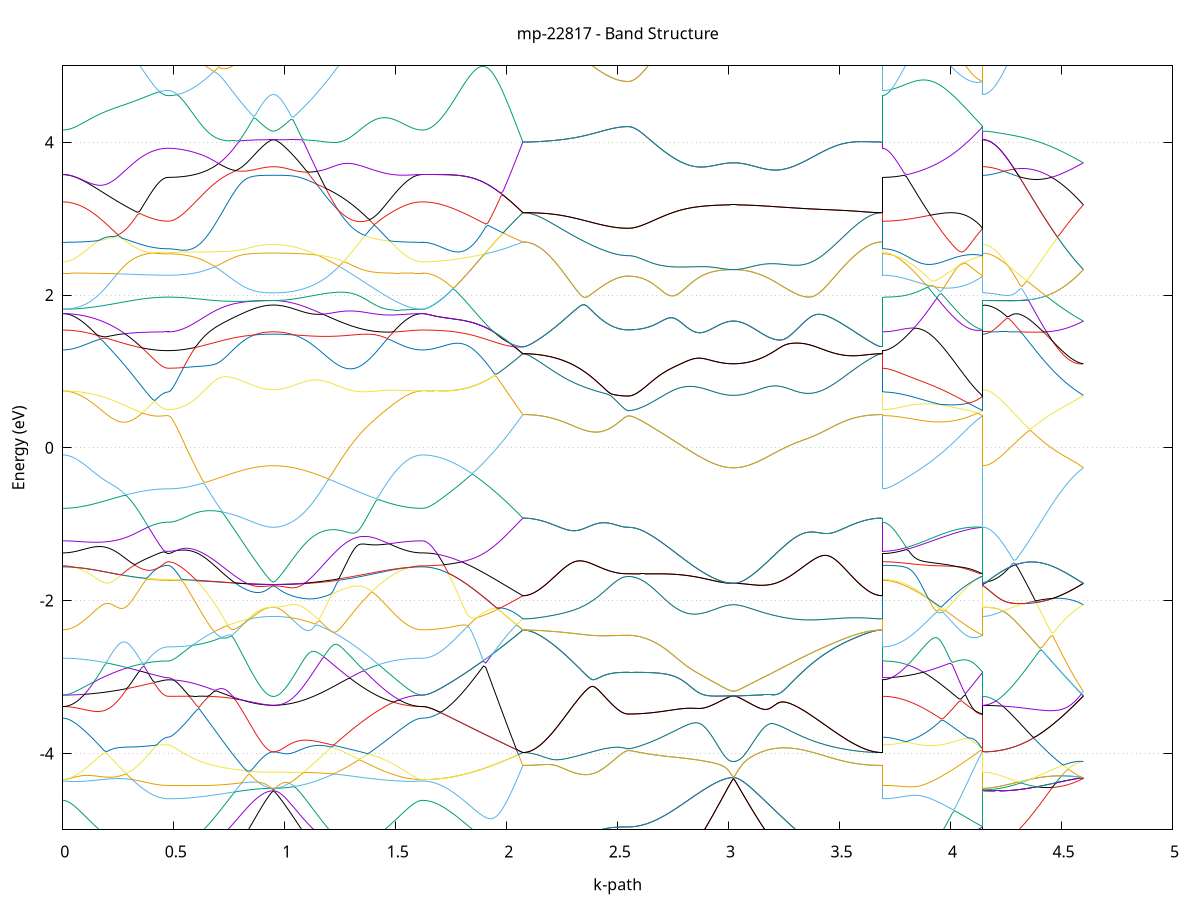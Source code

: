 set title 'mp-22817 - Band Structure'
set xlabel 'k-path'
set ylabel 'Energy (eV)'
set grid y
set yrange [-5:5]
set terminal png size 800,600
set output 'mp-22817_bands_gnuplot.png'
plot '-' using 1:2 with lines notitle, '-' using 1:2 with lines notitle, '-' using 1:2 with lines notitle, '-' using 1:2 with lines notitle, '-' using 1:2 with lines notitle, '-' using 1:2 with lines notitle, '-' using 1:2 with lines notitle, '-' using 1:2 with lines notitle, '-' using 1:2 with lines notitle, '-' using 1:2 with lines notitle, '-' using 1:2 with lines notitle, '-' using 1:2 with lines notitle, '-' using 1:2 with lines notitle, '-' using 1:2 with lines notitle, '-' using 1:2 with lines notitle, '-' using 1:2 with lines notitle, '-' using 1:2 with lines notitle, '-' using 1:2 with lines notitle, '-' using 1:2 with lines notitle, '-' using 1:2 with lines notitle, '-' using 1:2 with lines notitle, '-' using 1:2 with lines notitle, '-' using 1:2 with lines notitle, '-' using 1:2 with lines notitle, '-' using 1:2 with lines notitle, '-' using 1:2 with lines notitle, '-' using 1:2 with lines notitle, '-' using 1:2 with lines notitle, '-' using 1:2 with lines notitle, '-' using 1:2 with lines notitle, '-' using 1:2 with lines notitle, '-' using 1:2 with lines notitle, '-' using 1:2 with lines notitle, '-' using 1:2 with lines notitle, '-' using 1:2 with lines notitle, '-' using 1:2 with lines notitle, '-' using 1:2 with lines notitle, '-' using 1:2 with lines notitle, '-' using 1:2 with lines notitle, '-' using 1:2 with lines notitle, '-' using 1:2 with lines notitle, '-' using 1:2 with lines notitle, '-' using 1:2 with lines notitle, '-' using 1:2 with lines notitle, '-' using 1:2 with lines notitle, '-' using 1:2 with lines notitle, '-' using 1:2 with lines notitle, '-' using 1:2 with lines notitle, '-' using 1:2 with lines notitle, '-' using 1:2 with lines notitle, '-' using 1:2 with lines notitle, '-' using 1:2 with lines notitle, '-' using 1:2 with lines notitle, '-' using 1:2 with lines notitle, '-' using 1:2 with lines notitle, '-' using 1:2 with lines notitle, '-' using 1:2 with lines notitle, '-' using 1:2 with lines notitle, '-' using 1:2 with lines notitle, '-' using 1:2 with lines notitle, '-' using 1:2 with lines notitle, '-' using 1:2 with lines notitle, '-' using 1:2 with lines notitle, '-' using 1:2 with lines notitle, '-' using 1:2 with lines notitle, '-' using 1:2 with lines notitle, '-' using 1:2 with lines notitle, '-' using 1:2 with lines notitle, '-' using 1:2 with lines notitle, '-' using 1:2 with lines notitle, '-' using 1:2 with lines notitle, '-' using 1:2 with lines notitle, '-' using 1:2 with lines notitle, '-' using 1:2 with lines notitle, '-' using 1:2 with lines notitle, '-' using 1:2 with lines notitle, '-' using 1:2 with lines notitle, '-' using 1:2 with lines notitle, '-' using 1:2 with lines notitle, '-' using 1:2 with lines notitle, '-' using 1:2 with lines notitle, '-' using 1:2 with lines notitle, '-' using 1:2 with lines notitle, '-' using 1:2 with lines notitle, '-' using 1:2 with lines notitle, '-' using 1:2 with lines notitle, '-' using 1:2 with lines notitle, '-' using 1:2 with lines notitle, '-' using 1:2 with lines notitle, '-' using 1:2 with lines notitle, '-' using 1:2 with lines notitle, '-' using 1:2 with lines notitle, '-' using 1:2 with lines notitle, '-' using 1:2 with lines notitle, '-' using 1:2 with lines notitle, '-' using 1:2 with lines notitle
0.000000 -35.236352
0.009886 -35.236352
0.019771 -35.236352
0.029657 -35.236352
0.039542 -35.236352
0.049428 -35.236352
0.059313 -35.236352
0.069199 -35.236352
0.079085 -35.236352
0.088970 -35.236352
0.098856 -35.236352
0.108741 -35.236352
0.118627 -35.236352
0.128512 -35.236352
0.138398 -35.236352
0.148284 -35.236352
0.158169 -35.236352
0.168055 -35.236352
0.177940 -35.236352
0.187826 -35.236352
0.197711 -35.236352
0.207597 -35.236352
0.217483 -35.236352
0.227368 -35.236352
0.237254 -35.236352
0.247139 -35.236352
0.257025 -35.236352
0.266910 -35.236352
0.276796 -35.236352
0.286682 -35.236352
0.296567 -35.236352
0.306453 -35.236352
0.316338 -35.236352
0.326224 -35.236352
0.336109 -35.236352
0.345995 -35.236352
0.355881 -35.236352
0.365766 -35.236352
0.375652 -35.236352
0.385537 -35.236352
0.395423 -35.236352
0.405308 -35.236352
0.415194 -35.236352
0.425080 -35.236352
0.434965 -35.236352
0.444851 -35.236352
0.454736 -35.236352
0.464622 -35.236352
0.474507 -35.236352
0.474507 -35.236352
0.484393 -35.236352
0.494279 -35.236352
0.504164 -35.236352
0.514050 -35.236352
0.523935 -35.236352
0.533821 -35.236352
0.543706 -35.236352
0.553592 -35.236352
0.563478 -35.236352
0.573363 -35.236352
0.583249 -35.236352
0.593134 -35.236352
0.603020 -35.236352
0.612905 -35.236352
0.622791 -35.236352
0.632677 -35.236352
0.642562 -35.236352
0.652448 -35.236352
0.662333 -35.236352
0.672219 -35.236352
0.682104 -35.236352
0.691990 -35.236352
0.701876 -35.236352
0.711761 -35.236352
0.721647 -35.236352
0.731532 -35.236352
0.741418 -35.236352
0.751303 -35.236352
0.761189 -35.236352
0.771075 -35.236352
0.780960 -35.236352
0.790846 -35.236352
0.800731 -35.236352
0.810617 -35.236352
0.820502 -35.236352
0.830388 -35.236352
0.840274 -35.236352
0.850159 -35.236352
0.860045 -35.236352
0.869930 -35.236352
0.879816 -35.236352
0.889701 -35.236352
0.899587 -35.236352
0.909473 -35.236352
0.919358 -35.236352
0.929244 -35.236352
0.939129 -35.236352
0.949015 -35.236352
0.949015 -35.236352
0.958883 -35.236352
0.968752 -35.236352
0.978620 -35.236352
0.988489 -35.236352
0.998357 -35.236352
1.008226 -35.236352
1.018094 -35.236352
1.027962 -35.236352
1.037831 -35.236352
1.047699 -35.236352
1.057568 -35.236352
1.067436 -35.236352
1.077305 -35.236352
1.087173 -35.236352
1.097042 -35.236352
1.106910 -35.236352
1.116779 -35.236352
1.126647 -35.236352
1.136515 -35.236352
1.146384 -35.236352
1.156252 -35.236352
1.166121 -35.236352
1.175989 -35.236352
1.185858 -35.236352
1.195726 -35.236352
1.205595 -35.236352
1.215463 -35.236352
1.225332 -35.236352
1.235200 -35.236352
1.245068 -35.236352
1.254937 -35.236352
1.264805 -35.236352
1.274674 -35.236352
1.284542 -35.236352
1.294411 -35.236352
1.304279 -35.236352
1.314148 -35.236352
1.324016 -35.236352
1.333885 -35.236352
1.343753 -35.236352
1.353621 -35.236352
1.363490 -35.236352
1.373358 -35.236352
1.383227 -35.236352
1.393095 -35.236352
1.402964 -35.236352
1.412832 -35.236352
1.422701 -35.236352
1.432569 -35.236352
1.442438 -35.236352
1.452306 -35.236352
1.462174 -35.236352
1.472043 -35.236352
1.481911 -35.236352
1.491780 -35.236352
1.501648 -35.236352
1.511517 -35.236352
1.521385 -35.236352
1.531254 -35.236352
1.541122 -35.236352
1.550991 -35.236352
1.560859 -35.236352
1.570727 -35.236352
1.580596 -35.236352
1.590464 -35.236352
1.600333 -35.236352
1.610201 -35.236352
1.620070 -35.236352
1.620070 -35.236352
1.629914 -35.236352
1.639757 -35.236252
1.649601 -35.236052
1.659445 -35.235752
1.669289 -35.235452
1.679133 -35.235052
1.688976 -35.234552
1.698820 -35.233952
1.708664 -35.233352
1.718508 -35.232652
1.728352 -35.231852
1.738196 -35.231052
1.748039 -35.230052
1.757883 -35.229152
1.767727 -35.228052
1.777571 -35.226952
1.787415 -35.225752
1.797259 -35.224552
1.807102 -35.223152
1.816946 -35.221852
1.826790 -35.220352
1.836634 -35.218852
1.846478 -35.217352
1.856321 -35.215752
1.866165 -35.214052
1.876009 -35.212352
1.885853 -35.210652
1.895697 -35.208852
1.905541 -35.207052
1.915384 -35.205152
1.925228 -35.203152
1.935072 -35.201252
1.944916 -35.199252
1.954760 -35.197152
1.964604 -35.195152
1.974447 -35.193052
1.984291 -35.190952
1.994135 -35.188752
2.003979 -35.186652
2.013823 -35.184452
2.023666 -35.182252
2.033510 -35.180052
2.043354 -35.177752
2.053198 -35.175552
2.063042 -35.173352
2.072886 -35.171052
2.072886 -35.171052
2.082771 -35.171052
2.092657 -35.171052
2.102542 -35.171052
2.112428 -35.171052
2.122313 -35.171052
2.132199 -35.171052
2.142085 -35.171052
2.151970 -35.171052
2.161856 -35.171052
2.171741 -35.171052
2.181627 -35.171052
2.191512 -35.171052
2.201398 -35.171052
2.211284 -35.171052
2.221169 -35.171052
2.231055 -35.171052
2.240940 -35.171052
2.250826 -35.171052
2.260711 -35.171052
2.270597 -35.171052
2.280483 -35.171052
2.290368 -35.171052
2.300254 -35.171052
2.310139 -35.171052
2.320025 -35.171052
2.329910 -35.171052
2.339796 -35.171052
2.349682 -35.171052
2.359567 -35.171052
2.369453 -35.171052
2.379338 -35.171052
2.389224 -35.171052
2.399109 -35.171052
2.408995 -35.171052
2.418881 -35.171052
2.428766 -35.171052
2.438652 -35.171052
2.448537 -35.171052
2.458423 -35.171052
2.468308 -35.171052
2.478194 -35.171052
2.488080 -35.171052
2.497965 -35.171052
2.507851 -35.171052
2.517736 -35.171052
2.527622 -35.171052
2.537507 -35.171052
2.547393 -35.171052
2.547393 -35.171052
2.557279 -35.171052
2.567164 -35.171052
2.577050 -35.171052
2.586935 -35.171052
2.596821 -35.171052
2.606706 -35.171052
2.616592 -35.171052
2.626478 -35.171052
2.636363 -35.171052
2.646249 -35.171052
2.656134 -35.171052
2.666020 -35.171052
2.675905 -35.171052
2.685791 -35.171052
2.695677 -35.171052
2.705562 -35.171052
2.715448 -35.171052
2.725333 -35.171052
2.735219 -35.171052
2.745104 -35.171052
2.754990 -35.171052
2.764876 -35.171052
2.774761 -35.171052
2.784647 -35.171052
2.794532 -35.171052
2.804418 -35.171052
2.814303 -35.171052
2.824189 -35.171052
2.834075 -35.171052
2.843960 -35.171052
2.853846 -35.171052
2.863731 -35.171052
2.873617 -35.171052
2.883502 -35.171052
2.893388 -35.171052
2.903274 -35.171052
2.913159 -35.171052
2.923045 -35.171052
2.932930 -35.171052
2.942816 -35.171052
2.952701 -35.171052
2.962587 -35.171052
2.972473 -35.171052
2.982358 -35.171052
2.992244 -35.171052
3.002129 -35.171052
3.012015 -35.171052
3.021900 -35.171052
3.021900 -35.171052
3.031769 -35.171052
3.041637 -35.171052
3.051506 -35.171052
3.061374 -35.171052
3.071243 -35.171052
3.081111 -35.171052
3.090980 -35.171052
3.100848 -35.171052
3.110717 -35.171052
3.120585 -35.171052
3.130453 -35.171052
3.140322 -35.171052
3.150190 -35.171052
3.160059 -35.171052
3.169927 -35.171052
3.179796 -35.171052
3.189664 -35.171052
3.199533 -35.171052
3.209401 -35.171052
3.219270 -35.171052
3.229138 -35.171052
3.239006 -35.171052
3.248875 -35.171052
3.258743 -35.171052
3.268612 -35.171052
3.278480 -35.171052
3.288349 -35.171052
3.298217 -35.171052
3.308086 -35.171052
3.317954 -35.171052
3.327823 -35.171052
3.337691 -35.171052
3.347559 -35.171052
3.357428 -35.171052
3.367296 -35.171052
3.377165 -35.171052
3.387033 -35.171052
3.396902 -35.171052
3.406770 -35.171052
3.416639 -35.171052
3.426507 -35.171052
3.436376 -35.171052
3.446244 -35.171052
3.456112 -35.171052
3.465981 -35.171052
3.475849 -35.171052
3.485718 -35.171052
3.495586 -35.171052
3.505455 -35.171052
3.515323 -35.171052
3.525192 -35.171052
3.535060 -35.171052
3.544929 -35.171052
3.554797 -35.171052
3.564665 -35.171052
3.574534 -35.171052
3.584402 -35.171052
3.594271 -35.171052
3.604139 -35.171052
3.614008 -35.171052
3.623876 -35.171052
3.633745 -35.171052
3.643613 -35.171052
3.653482 -35.171052
3.663350 -35.171052
3.673218 -35.171052
3.683087 -35.171052
3.692955 -35.171052
3.692955 -35.236352
3.702799 -35.236352
3.712643 -35.236252
3.722487 -35.236052
3.732331 -35.235752
3.742174 -35.235452
3.752018 -35.235052
3.761862 -35.234552
3.771706 -35.233952
3.781550 -35.233352
3.791394 -35.232652
3.801237 -35.231852
3.811081 -35.231052
3.820925 -35.230052
3.830769 -35.229152
3.840613 -35.228052
3.850457 -35.226952
3.860300 -35.225752
3.870144 -35.224452
3.879988 -35.223152
3.889832 -35.221852
3.899676 -35.220352
3.909519 -35.218852
3.919363 -35.217352
3.929207 -35.215752
3.939051 -35.214052
3.948895 -35.212352
3.958739 -35.210652
3.968582 -35.208852
3.978426 -35.206952
3.988270 -35.205152
3.998114 -35.203152
4.007958 -35.201252
4.017802 -35.199252
4.027645 -35.197152
4.037489 -35.195152
4.047333 -35.193052
4.057177 -35.190952
4.067021 -35.188752
4.076864 -35.186652
4.086708 -35.184452
4.096552 -35.182252
4.106396 -35.180052
4.116240 -35.177752
4.126084 -35.175552
4.135927 -35.173352
4.145771 -35.171052
4.145771 -35.236352
4.155615 -35.236352
4.165459 -35.236252
4.175303 -35.236052
4.185147 -35.235752
4.194990 -35.235452
4.204834 -35.235052
4.214678 -35.234552
4.224522 -35.233952
4.234366 -35.233352
4.244210 -35.232652
4.254053 -35.231852
4.263897 -35.230952
4.273741 -35.230052
4.283585 -35.229052
4.293429 -35.228052
4.303272 -35.226952
4.313116 -35.225752
4.322960 -35.224452
4.332804 -35.223152
4.342648 -35.221852
4.352492 -35.220352
4.362335 -35.218852
4.372179 -35.217352
4.382023 -35.215752
4.391867 -35.214052
4.401711 -35.212352
4.411555 -35.210652
4.421398 -35.208852
4.431242 -35.206952
4.441086 -35.205152
4.450930 -35.203152
4.460774 -35.201252
4.470617 -35.199252
4.480461 -35.197152
4.490305 -35.195152
4.500149 -35.193052
4.509993 -35.190952
4.519837 -35.188752
4.529680 -35.186552
4.539524 -35.184452
4.549368 -35.182252
4.559212 -35.179952
4.569056 -35.177752
4.578900 -35.175552
4.588743 -35.173252
4.598587 -35.171052
e
0.000000 -35.110152
0.009886 -35.110152
0.019771 -35.110152
0.029657 -35.110152
0.039542 -35.110152
0.049428 -35.110152
0.059313 -35.110152
0.069199 -35.110152
0.079085 -35.110152
0.088970 -35.110152
0.098856 -35.110152
0.108741 -35.110152
0.118627 -35.110152
0.128512 -35.110152
0.138398 -35.110152
0.148284 -35.110152
0.158169 -35.110152
0.168055 -35.110152
0.177940 -35.110152
0.187826 -35.110152
0.197711 -35.110152
0.207597 -35.110152
0.217483 -35.110152
0.227368 -35.110152
0.237254 -35.110152
0.247139 -35.110152
0.257025 -35.110152
0.266910 -35.110152
0.276796 -35.110152
0.286682 -35.110152
0.296567 -35.110152
0.306453 -35.110152
0.316338 -35.110152
0.326224 -35.110152
0.336109 -35.110152
0.345995 -35.110152
0.355881 -35.110152
0.365766 -35.110152
0.375652 -35.110152
0.385537 -35.110152
0.395423 -35.110152
0.405308 -35.110152
0.415194 -35.110152
0.425080 -35.110152
0.434965 -35.110152
0.444851 -35.110152
0.454736 -35.110152
0.464622 -35.110152
0.474507 -35.110152
0.474507 -35.110152
0.484393 -35.110152
0.494279 -35.110152
0.504164 -35.110152
0.514050 -35.110152
0.523935 -35.110152
0.533821 -35.110152
0.543706 -35.110152
0.553592 -35.110152
0.563478 -35.110152
0.573363 -35.110152
0.583249 -35.110152
0.593134 -35.110152
0.603020 -35.110152
0.612905 -35.110152
0.622791 -35.110152
0.632677 -35.110152
0.642562 -35.110152
0.652448 -35.110152
0.662333 -35.110152
0.672219 -35.110152
0.682104 -35.110152
0.691990 -35.110152
0.701876 -35.110152
0.711761 -35.110152
0.721647 -35.110152
0.731532 -35.110152
0.741418 -35.110152
0.751303 -35.110152
0.761189 -35.110152
0.771075 -35.110152
0.780960 -35.110152
0.790846 -35.110152
0.800731 -35.110152
0.810617 -35.110152
0.820502 -35.110152
0.830388 -35.110152
0.840274 -35.110152
0.850159 -35.110152
0.860045 -35.110152
0.869930 -35.110152
0.879816 -35.110152
0.889701 -35.110152
0.899587 -35.110152
0.909473 -35.110152
0.919358 -35.110152
0.929244 -35.110152
0.939129 -35.110152
0.949015 -35.110152
0.949015 -35.110152
0.958883 -35.110152
0.968752 -35.110152
0.978620 -35.110152
0.988489 -35.110152
0.998357 -35.110152
1.008226 -35.110152
1.018094 -35.110152
1.027962 -35.110152
1.037831 -35.110152
1.047699 -35.110152
1.057568 -35.110152
1.067436 -35.110152
1.077305 -35.110152
1.087173 -35.110152
1.097042 -35.110152
1.106910 -35.110152
1.116779 -35.110152
1.126647 -35.110152
1.136515 -35.110152
1.146384 -35.110152
1.156252 -35.110152
1.166121 -35.110152
1.175989 -35.110152
1.185858 -35.110152
1.195726 -35.110152
1.205595 -35.110152
1.215463 -35.110152
1.225332 -35.110152
1.235200 -35.110152
1.245068 -35.110152
1.254937 -35.110152
1.264805 -35.110152
1.274674 -35.110152
1.284542 -35.110152
1.294411 -35.110152
1.304279 -35.110152
1.314148 -35.110152
1.324016 -35.110152
1.333885 -35.110152
1.343753 -35.110152
1.353621 -35.110152
1.363490 -35.110152
1.373358 -35.110152
1.383227 -35.110152
1.393095 -35.110152
1.402964 -35.110152
1.412832 -35.110152
1.422701 -35.110152
1.432569 -35.110152
1.442438 -35.110152
1.452306 -35.110152
1.462174 -35.110152
1.472043 -35.110152
1.481911 -35.110152
1.491780 -35.110152
1.501648 -35.110152
1.511517 -35.110152
1.521385 -35.110152
1.531254 -35.110152
1.541122 -35.110152
1.550991 -35.110152
1.560859 -35.110152
1.570727 -35.110152
1.580596 -35.110152
1.590464 -35.110152
1.600333 -35.110152
1.610201 -35.110152
1.620070 -35.110152
1.620070 -35.110152
1.629914 -35.110152
1.639757 -35.110152
1.649601 -35.110152
1.659445 -35.110052
1.669289 -35.110052
1.679133 -35.109952
1.688976 -35.109952
1.698820 -35.109852
1.708664 -35.109752
1.718508 -35.109652
1.728352 -35.109552
1.738196 -35.110352
1.748039 -35.111252
1.757883 -35.112352
1.767727 -35.113352
1.777571 -35.114552
1.787415 -35.115752
1.797259 -35.117052
1.807102 -35.118352
1.816946 -35.119752
1.826790 -35.121252
1.836634 -35.122752
1.846478 -35.124352
1.856321 -35.125952
1.866165 -35.127652
1.876009 -35.129352
1.885853 -35.131152
1.895697 -35.132952
1.905541 -35.134852
1.915384 -35.136752
1.925228 -35.138752
1.935072 -35.140752
1.944916 -35.142752
1.954760 -35.144752
1.964604 -35.146852
1.974447 -35.148952
1.984291 -35.151152
1.994135 -35.153252
2.003979 -35.155452
2.013823 -35.157652
2.023666 -35.159852
2.033510 -35.162052
2.043354 -35.164352
2.053198 -35.166552
2.063042 -35.168852
2.072886 -35.171052
2.072886 -35.171052
2.082771 -35.171052
2.092657 -35.171052
2.102542 -35.171052
2.112428 -35.171052
2.122313 -35.171052
2.132199 -35.171052
2.142085 -35.171052
2.151970 -35.171052
2.161856 -35.171052
2.171741 -35.171052
2.181627 -35.171052
2.191512 -35.171052
2.201398 -35.171052
2.211284 -35.171052
2.221169 -35.171052
2.231055 -35.171052
2.240940 -35.171052
2.250826 -35.171052
2.260711 -35.171052
2.270597 -35.171052
2.280483 -35.171052
2.290368 -35.171052
2.300254 -35.171052
2.310139 -35.171052
2.320025 -35.171052
2.329910 -35.171052
2.339796 -35.171052
2.349682 -35.171052
2.359567 -35.171052
2.369453 -35.171052
2.379338 -35.171052
2.389224 -35.171052
2.399109 -35.171052
2.408995 -35.171052
2.418881 -35.171052
2.428766 -35.171052
2.438652 -35.171052
2.448537 -35.171052
2.458423 -35.171052
2.468308 -35.171052
2.478194 -35.171052
2.488080 -35.171052
2.497965 -35.171052
2.507851 -35.171052
2.517736 -35.171052
2.527622 -35.171052
2.537507 -35.171052
2.547393 -35.171052
2.547393 -35.171052
2.557279 -35.171052
2.567164 -35.171052
2.577050 -35.171052
2.586935 -35.171052
2.596821 -35.171052
2.606706 -35.171052
2.616592 -35.171052
2.626478 -35.171052
2.636363 -35.171052
2.646249 -35.171052
2.656134 -35.171052
2.666020 -35.171052
2.675905 -35.171052
2.685791 -35.171052
2.695677 -35.171052
2.705562 -35.171052
2.715448 -35.171052
2.725333 -35.171052
2.735219 -35.171052
2.745104 -35.171052
2.754990 -35.171052
2.764876 -35.171052
2.774761 -35.171052
2.784647 -35.171052
2.794532 -35.171052
2.804418 -35.171052
2.814303 -35.171052
2.824189 -35.171052
2.834075 -35.171052
2.843960 -35.171052
2.853846 -35.171052
2.863731 -35.171052
2.873617 -35.171052
2.883502 -35.171052
2.893388 -35.171052
2.903274 -35.171052
2.913159 -35.171052
2.923045 -35.171052
2.932930 -35.171052
2.942816 -35.171052
2.952701 -35.171052
2.962587 -35.171052
2.972473 -35.171052
2.982358 -35.171052
2.992244 -35.171052
3.002129 -35.171052
3.012015 -35.171052
3.021900 -35.171052
3.021900 -35.171052
3.031769 -35.171052
3.041637 -35.171052
3.051506 -35.171052
3.061374 -35.171052
3.071243 -35.171052
3.081111 -35.171052
3.090980 -35.171052
3.100848 -35.171052
3.110717 -35.171052
3.120585 -35.171052
3.130453 -35.171052
3.140322 -35.171052
3.150190 -35.171052
3.160059 -35.171052
3.169927 -35.171052
3.179796 -35.171052
3.189664 -35.171052
3.199533 -35.171052
3.209401 -35.171052
3.219270 -35.171052
3.229138 -35.171052
3.239006 -35.171052
3.248875 -35.171052
3.258743 -35.171052
3.268612 -35.171052
3.278480 -35.171052
3.288349 -35.171052
3.298217 -35.171052
3.308086 -35.171052
3.317954 -35.171052
3.327823 -35.171052
3.337691 -35.171052
3.347559 -35.171052
3.357428 -35.171052
3.367296 -35.171052
3.377165 -35.171052
3.387033 -35.171052
3.396902 -35.171052
3.406770 -35.171052
3.416639 -35.171052
3.426507 -35.171052
3.436376 -35.171052
3.446244 -35.171052
3.456112 -35.171052
3.465981 -35.171052
3.475849 -35.171052
3.485718 -35.171052
3.495586 -35.171052
3.505455 -35.171052
3.515323 -35.171052
3.525192 -35.171052
3.535060 -35.171052
3.544929 -35.171052
3.554797 -35.171052
3.564665 -35.171052
3.574534 -35.171052
3.584402 -35.171052
3.594271 -35.171052
3.604139 -35.171052
3.614008 -35.171052
3.623876 -35.171052
3.633745 -35.171052
3.643613 -35.171052
3.653482 -35.171052
3.663350 -35.171052
3.673218 -35.171052
3.683087 -35.171052
3.692955 -35.171052
3.692955 -35.110152
3.702799 -35.110152
3.712643 -35.110152
3.722487 -35.110152
3.732331 -35.110152
3.742174 -35.110052
3.752018 -35.110052
3.761862 -35.109952
3.771706 -35.109852
3.781550 -35.109752
3.791394 -35.109652
3.801237 -35.109552
3.811081 -35.110352
3.820925 -35.111252
3.830769 -35.112352
3.840613 -35.113352
3.850457 -35.114552
3.860300 -35.115752
3.870144 -35.117052
3.879988 -35.118352
3.889832 -35.119752
3.899676 -35.121252
3.909519 -35.122752
3.919363 -35.124352
3.929207 -35.125952
3.939051 -35.127652
3.948895 -35.129352
3.958739 -35.131152
3.968582 -35.132952
3.978426 -35.134852
3.988270 -35.136752
3.998114 -35.138752
4.007958 -35.140752
4.017802 -35.142752
4.027645 -35.144752
4.037489 -35.146852
4.047333 -35.148952
4.057177 -35.151152
4.067021 -35.153252
4.076864 -35.155452
4.086708 -35.157652
4.096552 -35.159852
4.106396 -35.162052
4.116240 -35.164352
4.126084 -35.166552
4.135927 -35.168852
4.145771 -35.171052
4.145771 -35.110152
4.155615 -35.110152
4.165459 -35.110152
4.175303 -35.110152
4.185147 -35.110152
4.194990 -35.110052
4.204834 -35.110052
4.214678 -35.109952
4.224522 -35.109852
4.234366 -35.109752
4.244210 -35.109652
4.254053 -35.109552
4.263897 -35.110352
4.273741 -35.111252
4.283585 -35.112352
4.293429 -35.113352
4.303272 -35.114552
4.313116 -35.115752
4.322960 -35.117052
4.332804 -35.118352
4.342648 -35.119752
4.352492 -35.121252
4.362335 -35.122752
4.372179 -35.124352
4.382023 -35.125952
4.391867 -35.127652
4.401711 -35.129352
4.411555 -35.131152
4.421398 -35.132952
4.431242 -35.134852
4.441086 -35.136752
4.450930 -35.138752
4.460774 -35.140752
4.470617 -35.142752
4.480461 -35.144752
4.490305 -35.146852
4.500149 -35.148952
4.509993 -35.151152
4.519837 -35.153252
4.529680 -35.155452
4.539524 -35.157652
4.549368 -35.159852
4.559212 -35.162052
4.569056 -35.164352
4.578900 -35.166552
4.588743 -35.168852
4.598587 -35.171052
e
0.000000 -35.110152
0.009886 -35.110152
0.019771 -35.110152
0.029657 -35.110152
0.039542 -35.110152
0.049428 -35.110152
0.059313 -35.110152
0.069199 -35.110152
0.079085 -35.110152
0.088970 -35.110152
0.098856 -35.110152
0.108741 -35.110152
0.118627 -35.110152
0.128512 -35.110152
0.138398 -35.110152
0.148284 -35.110152
0.158169 -35.110152
0.168055 -35.110152
0.177940 -35.110152
0.187826 -35.110152
0.197711 -35.110152
0.207597 -35.110152
0.217483 -35.110152
0.227368 -35.110152
0.237254 -35.110152
0.247139 -35.110152
0.257025 -35.110152
0.266910 -35.110152
0.276796 -35.110152
0.286682 -35.110152
0.296567 -35.110152
0.306453 -35.110152
0.316338 -35.110152
0.326224 -35.110152
0.336109 -35.110152
0.345995 -35.110152
0.355881 -35.110152
0.365766 -35.110152
0.375652 -35.110152
0.385537 -35.110152
0.395423 -35.110152
0.405308 -35.110152
0.415194 -35.110152
0.425080 -35.110152
0.434965 -35.110152
0.444851 -35.110152
0.454736 -35.110152
0.464622 -35.110152
0.474507 -35.110152
0.474507 -35.110152
0.484393 -35.110152
0.494279 -35.110152
0.504164 -35.110152
0.514050 -35.110152
0.523935 -35.110152
0.533821 -35.110152
0.543706 -35.110152
0.553592 -35.110152
0.563478 -35.110152
0.573363 -35.110152
0.583249 -35.110152
0.593134 -35.110152
0.603020 -35.110152
0.612905 -35.110152
0.622791 -35.110152
0.632677 -35.110152
0.642562 -35.110152
0.652448 -35.110152
0.662333 -35.110152
0.672219 -35.110152
0.682104 -35.110152
0.691990 -35.110152
0.701876 -35.110152
0.711761 -35.110152
0.721647 -35.110152
0.731532 -35.110152
0.741418 -35.110152
0.751303 -35.110152
0.761189 -35.110152
0.771075 -35.110152
0.780960 -35.110152
0.790846 -35.110152
0.800731 -35.110152
0.810617 -35.110152
0.820502 -35.110152
0.830388 -35.110152
0.840274 -35.110152
0.850159 -35.110152
0.860045 -35.110152
0.869930 -35.110152
0.879816 -35.110152
0.889701 -35.110152
0.899587 -35.110152
0.909473 -35.110152
0.919358 -35.110152
0.929244 -35.110152
0.939129 -35.110152
0.949015 -35.110152
0.949015 -35.110152
0.958883 -35.110152
0.968752 -35.110152
0.978620 -35.110152
0.988489 -35.110152
0.998357 -35.110152
1.008226 -35.110152
1.018094 -35.110152
1.027962 -35.110152
1.037831 -35.110152
1.047699 -35.110152
1.057568 -35.110152
1.067436 -35.110152
1.077305 -35.110152
1.087173 -35.110152
1.097042 -35.110152
1.106910 -35.110152
1.116779 -35.110152
1.126647 -35.110152
1.136515 -35.110152
1.146384 -35.110152
1.156252 -35.110152
1.166121 -35.110152
1.175989 -35.110152
1.185858 -35.110152
1.195726 -35.110152
1.205595 -35.110152
1.215463 -35.110152
1.225332 -35.110152
1.235200 -35.110152
1.245068 -35.110152
1.254937 -35.110152
1.264805 -35.110152
1.274674 -35.110152
1.284542 -35.110152
1.294411 -35.110152
1.304279 -35.110152
1.314148 -35.110152
1.324016 -35.110152
1.333885 -35.110152
1.343753 -35.110152
1.353621 -35.110152
1.363490 -35.110152
1.373358 -35.110152
1.383227 -35.110152
1.393095 -35.110152
1.402964 -35.110152
1.412832 -35.110152
1.422701 -35.110152
1.432569 -35.110152
1.442438 -35.110152
1.452306 -35.110152
1.462174 -35.110152
1.472043 -35.110152
1.481911 -35.110152
1.491780 -35.110152
1.501648 -35.110152
1.511517 -35.110152
1.521385 -35.110152
1.531254 -35.110152
1.541122 -35.110152
1.550991 -35.110152
1.560859 -35.110152
1.570727 -35.110152
1.580596 -35.110152
1.590464 -35.110152
1.600333 -35.110152
1.610201 -35.110152
1.620070 -35.110152
1.620070 -35.110152
1.629914 -35.110152
1.639757 -35.110152
1.649601 -35.110152
1.659445 -35.110052
1.669289 -35.110052
1.679133 -35.109952
1.688976 -35.109952
1.698820 -35.109852
1.708664 -35.109752
1.718508 -35.109652
1.728352 -35.109552
1.738196 -35.109452
1.748039 -35.109352
1.757883 -35.109152
1.767727 -35.109052
1.777571 -35.108952
1.787415 -35.108752
1.797259 -35.108552
1.807102 -35.108452
1.816946 -35.108252
1.826790 -35.108052
1.836634 -35.107852
1.846478 -35.107652
1.856321 -35.107452
1.866165 -35.107252
1.876009 -35.107052
1.885853 -35.106752
1.895697 -35.106552
1.905541 -35.106252
1.915384 -35.106052
1.925228 -35.105752
1.935072 -35.105552
1.944916 -35.105252
1.954760 -35.105052
1.964604 -35.104752
1.974447 -35.104452
1.984291 -35.104152
1.994135 -35.103952
2.003979 -35.103652
2.013823 -35.103352
2.023666 -35.103052
2.033510 -35.102752
2.043354 -35.102452
2.053198 -35.102152
2.063042 -35.101952
2.072886 -35.101652
2.072886 -35.101652
2.082771 -35.101652
2.092657 -35.101652
2.102542 -35.101652
2.112428 -35.101652
2.122313 -35.101652
2.132199 -35.101652
2.142085 -35.101652
2.151970 -35.101652
2.161856 -35.101652
2.171741 -35.101652
2.181627 -35.101652
2.191512 -35.101652
2.201398 -35.101652
2.211284 -35.101652
2.221169 -35.101652
2.231055 -35.101652
2.240940 -35.101652
2.250826 -35.101652
2.260711 -35.101652
2.270597 -35.101652
2.280483 -35.101652
2.290368 -35.101652
2.300254 -35.101652
2.310139 -35.101652
2.320025 -35.101652
2.329910 -35.101652
2.339796 -35.101652
2.349682 -35.101652
2.359567 -35.101652
2.369453 -35.101652
2.379338 -35.101652
2.389224 -35.101652
2.399109 -35.101652
2.408995 -35.101652
2.418881 -35.101652
2.428766 -35.101652
2.438652 -35.101652
2.448537 -35.101652
2.458423 -35.101652
2.468308 -35.101652
2.478194 -35.101652
2.488080 -35.101652
2.497965 -35.101652
2.507851 -35.101652
2.517736 -35.101652
2.527622 -35.101652
2.537507 -35.101652
2.547393 -35.101652
2.547393 -35.101652
2.557279 -35.101652
2.567164 -35.101652
2.577050 -35.101652
2.586935 -35.101652
2.596821 -35.101652
2.606706 -35.101652
2.616592 -35.101652
2.626478 -35.101652
2.636363 -35.101652
2.646249 -35.101652
2.656134 -35.101652
2.666020 -35.101652
2.675905 -35.101652
2.685791 -35.101652
2.695677 -35.101652
2.705562 -35.101652
2.715448 -35.101652
2.725333 -35.101652
2.735219 -35.101652
2.745104 -35.101652
2.754990 -35.101652
2.764876 -35.101652
2.774761 -35.101652
2.784647 -35.101652
2.794532 -35.101652
2.804418 -35.101652
2.814303 -35.101652
2.824189 -35.101652
2.834075 -35.101652
2.843960 -35.101652
2.853846 -35.101652
2.863731 -35.101652
2.873617 -35.101652
2.883502 -35.101652
2.893388 -35.101652
2.903274 -35.101652
2.913159 -35.101652
2.923045 -35.101652
2.932930 -35.101652
2.942816 -35.101652
2.952701 -35.101652
2.962587 -35.101652
2.972473 -35.101652
2.982358 -35.101652
2.992244 -35.101652
3.002129 -35.101652
3.012015 -35.101652
3.021900 -35.101652
3.021900 -35.101652
3.031769 -35.101652
3.041637 -35.101652
3.051506 -35.101652
3.061374 -35.101652
3.071243 -35.101652
3.081111 -35.101652
3.090980 -35.101652
3.100848 -35.101652
3.110717 -35.101652
3.120585 -35.101652
3.130453 -35.101652
3.140322 -35.101652
3.150190 -35.101652
3.160059 -35.101652
3.169927 -35.101652
3.179796 -35.101652
3.189664 -35.101652
3.199533 -35.101652
3.209401 -35.101652
3.219270 -35.101652
3.229138 -35.101652
3.239006 -35.101652
3.248875 -35.101652
3.258743 -35.101652
3.268612 -35.101652
3.278480 -35.101652
3.288349 -35.101652
3.298217 -35.101652
3.308086 -35.101652
3.317954 -35.101652
3.327823 -35.101652
3.337691 -35.101652
3.347559 -35.101652
3.357428 -35.101652
3.367296 -35.101652
3.377165 -35.101652
3.387033 -35.101652
3.396902 -35.101652
3.406770 -35.101652
3.416639 -35.101652
3.426507 -35.101652
3.436376 -35.101652
3.446244 -35.101652
3.456112 -35.101652
3.465981 -35.101652
3.475849 -35.101652
3.485718 -35.101652
3.495586 -35.101652
3.505455 -35.101652
3.515323 -35.101652
3.525192 -35.101652
3.535060 -35.101652
3.544929 -35.101652
3.554797 -35.101652
3.564665 -35.101652
3.574534 -35.101652
3.584402 -35.101652
3.594271 -35.101652
3.604139 -35.101652
3.614008 -35.101652
3.623876 -35.101652
3.633745 -35.101652
3.643613 -35.101652
3.653482 -35.101652
3.663350 -35.101652
3.673218 -35.101652
3.683087 -35.101652
3.692955 -35.101652
3.692955 -35.110152
3.702799 -35.110152
3.712643 -35.110152
3.722487 -35.110052
3.732331 -35.110052
3.742174 -35.110052
3.752018 -35.109952
3.761862 -35.109952
3.771706 -35.109852
3.781550 -35.109752
3.791394 -35.109652
3.801237 -35.109552
3.811081 -35.109452
3.820925 -35.109352
3.830769 -35.109252
3.840613 -35.109052
3.850457 -35.108952
3.860300 -35.108752
3.870144 -35.108652
3.879988 -35.108452
3.889832 -35.108252
3.899676 -35.108052
3.909519 -35.107852
3.919363 -35.107652
3.929207 -35.107452
3.939051 -35.107252
3.948895 -35.107052
3.958739 -35.106852
3.968582 -35.106552
3.978426 -35.106352
3.988270 -35.106052
3.998114 -35.105852
4.007958 -35.105552
4.017802 -35.105352
4.027645 -35.105052
4.037489 -35.104752
4.047333 -35.104552
4.057177 -35.104252
4.067021 -35.103952
4.076864 -35.103652
4.086708 -35.103352
4.096552 -35.103052
4.106396 -35.102852
4.116240 -35.102552
4.126084 -35.102252
4.135927 -35.101952
4.145771 -35.101652
4.145771 -35.110152
4.155615 -35.110152
4.165459 -35.110152
4.175303 -35.110152
4.185147 -35.110152
4.194990 -35.110052
4.204834 -35.110052
4.214678 -35.109952
4.224522 -35.109852
4.234366 -35.109752
4.244210 -35.109652
4.254053 -35.109552
4.263897 -35.109452
4.273741 -35.109352
4.283585 -35.109252
4.293429 -35.109052
4.303272 -35.108952
4.313116 -35.108752
4.322960 -35.108652
4.332804 -35.108452
4.342648 -35.108252
4.352492 -35.108052
4.362335 -35.107852
4.372179 -35.107652
4.382023 -35.107452
4.391867 -35.107252
4.401711 -35.107052
4.411555 -35.106852
4.421398 -35.106552
4.431242 -35.106352
4.441086 -35.106052
4.450930 -35.105852
4.460774 -35.105552
4.470617 -35.105352
4.480461 -35.105052
4.490305 -35.104752
4.500149 -35.104552
4.509993 -35.104252
4.519837 -35.103952
4.529680 -35.103652
4.539524 -35.103352
4.549368 -35.103052
4.559212 -35.102852
4.569056 -35.102552
4.578900 -35.102252
4.588743 -35.101952
4.598587 -35.101652
e
0.000000 -35.104852
0.009886 -35.104852
0.019771 -35.104852
0.029657 -35.104852
0.039542 -35.104852
0.049428 -35.104852
0.059313 -35.104852
0.069199 -35.104852
0.079085 -35.104852
0.088970 -35.104852
0.098856 -35.104852
0.108741 -35.104852
0.118627 -35.104852
0.128512 -35.104852
0.138398 -35.104852
0.148284 -35.104852
0.158169 -35.104852
0.168055 -35.104852
0.177940 -35.104852
0.187826 -35.104852
0.197711 -35.104852
0.207597 -35.104852
0.217483 -35.104852
0.227368 -35.104852
0.237254 -35.104852
0.247139 -35.104852
0.257025 -35.104852
0.266910 -35.104852
0.276796 -35.104852
0.286682 -35.104852
0.296567 -35.104852
0.306453 -35.104852
0.316338 -35.104852
0.326224 -35.104852
0.336109 -35.104852
0.345995 -35.104852
0.355881 -35.104852
0.365766 -35.104852
0.375652 -35.104852
0.385537 -35.104852
0.395423 -35.104852
0.405308 -35.104852
0.415194 -35.104852
0.425080 -35.104852
0.434965 -35.104852
0.444851 -35.104852
0.454736 -35.104852
0.464622 -35.104852
0.474507 -35.104852
0.474507 -35.104852
0.484393 -35.104852
0.494279 -35.104852
0.504164 -35.104852
0.514050 -35.104852
0.523935 -35.104852
0.533821 -35.104852
0.543706 -35.104852
0.553592 -35.104852
0.563478 -35.104852
0.573363 -35.104852
0.583249 -35.104852
0.593134 -35.104852
0.603020 -35.104852
0.612905 -35.104852
0.622791 -35.104852
0.632677 -35.104852
0.642562 -35.104852
0.652448 -35.104852
0.662333 -35.104852
0.672219 -35.104852
0.682104 -35.104852
0.691990 -35.104852
0.701876 -35.104852
0.711761 -35.104852
0.721647 -35.104852
0.731532 -35.104852
0.741418 -35.104852
0.751303 -35.104852
0.761189 -35.104852
0.771075 -35.104852
0.780960 -35.104852
0.790846 -35.104852
0.800731 -35.104852
0.810617 -35.104852
0.820502 -35.104852
0.830388 -35.104852
0.840274 -35.104852
0.850159 -35.104852
0.860045 -35.104852
0.869930 -35.104852
0.879816 -35.104852
0.889701 -35.104852
0.899587 -35.104852
0.909473 -35.104852
0.919358 -35.104852
0.929244 -35.104852
0.939129 -35.104852
0.949015 -35.104852
0.949015 -35.104852
0.958883 -35.104852
0.968752 -35.104852
0.978620 -35.104852
0.988489 -35.104852
0.998357 -35.104852
1.008226 -35.104852
1.018094 -35.104852
1.027962 -35.104852
1.037831 -35.104852
1.047699 -35.104852
1.057568 -35.104852
1.067436 -35.104852
1.077305 -35.104852
1.087173 -35.104852
1.097042 -35.104852
1.106910 -35.104852
1.116779 -35.104852
1.126647 -35.104852
1.136515 -35.104852
1.146384 -35.104852
1.156252 -35.104852
1.166121 -35.104852
1.175989 -35.104852
1.185858 -35.104852
1.195726 -35.104852
1.205595 -35.104852
1.215463 -35.104852
1.225332 -35.104852
1.235200 -35.104852
1.245068 -35.104852
1.254937 -35.104852
1.264805 -35.104852
1.274674 -35.104852
1.284542 -35.104852
1.294411 -35.104852
1.304279 -35.104852
1.314148 -35.104852
1.324016 -35.104852
1.333885 -35.104852
1.343753 -35.104852
1.353621 -35.104852
1.363490 -35.104852
1.373358 -35.104852
1.383227 -35.104852
1.393095 -35.104852
1.402964 -35.104852
1.412832 -35.104852
1.422701 -35.104852
1.432569 -35.104852
1.442438 -35.104852
1.452306 -35.104852
1.462174 -35.104852
1.472043 -35.104852
1.481911 -35.104852
1.491780 -35.104852
1.501648 -35.104852
1.511517 -35.104852
1.521385 -35.104852
1.531254 -35.104852
1.541122 -35.104852
1.550991 -35.104852
1.560859 -35.104852
1.570727 -35.104852
1.580596 -35.104852
1.590464 -35.104852
1.600333 -35.104852
1.610201 -35.104852
1.620070 -35.104852
1.620070 -35.104852
1.629914 -35.104852
1.639757 -35.104952
1.649601 -35.105152
1.659445 -35.105452
1.669289 -35.105852
1.679133 -35.106252
1.688976 -35.106752
1.698820 -35.107352
1.708664 -35.107952
1.718508 -35.108652
1.728352 -35.109452
1.738196 -35.109452
1.748039 -35.109352
1.757883 -35.109152
1.767727 -35.109052
1.777571 -35.108952
1.787415 -35.108752
1.797259 -35.108552
1.807102 -35.108452
1.816946 -35.108252
1.826790 -35.108052
1.836634 -35.107852
1.846478 -35.107652
1.856321 -35.107452
1.866165 -35.107252
1.876009 -35.107052
1.885853 -35.106752
1.895697 -35.106552
1.905541 -35.106252
1.915384 -35.106052
1.925228 -35.105752
1.935072 -35.105552
1.944916 -35.105252
1.954760 -35.105052
1.964604 -35.104752
1.974447 -35.104452
1.984291 -35.104152
1.994135 -35.103952
2.003979 -35.103652
2.013823 -35.103352
2.023666 -35.103052
2.033510 -35.102752
2.043354 -35.102452
2.053198 -35.102152
2.063042 -35.101952
2.072886 -35.101652
2.072886 -35.101652
2.082771 -35.101652
2.092657 -35.101652
2.102542 -35.101652
2.112428 -35.101652
2.122313 -35.101652
2.132199 -35.101652
2.142085 -35.101652
2.151970 -35.101652
2.161856 -35.101652
2.171741 -35.101652
2.181627 -35.101652
2.191512 -35.101652
2.201398 -35.101652
2.211284 -35.101652
2.221169 -35.101652
2.231055 -35.101652
2.240940 -35.101652
2.250826 -35.101652
2.260711 -35.101652
2.270597 -35.101652
2.280483 -35.101652
2.290368 -35.101652
2.300254 -35.101652
2.310139 -35.101652
2.320025 -35.101652
2.329910 -35.101652
2.339796 -35.101652
2.349682 -35.101652
2.359567 -35.101652
2.369453 -35.101652
2.379338 -35.101652
2.389224 -35.101652
2.399109 -35.101652
2.408995 -35.101652
2.418881 -35.101652
2.428766 -35.101652
2.438652 -35.101652
2.448537 -35.101652
2.458423 -35.101652
2.468308 -35.101652
2.478194 -35.101652
2.488080 -35.101652
2.497965 -35.101652
2.507851 -35.101652
2.517736 -35.101652
2.527622 -35.101652
2.537507 -35.101652
2.547393 -35.101652
2.547393 -35.101652
2.557279 -35.101652
2.567164 -35.101652
2.577050 -35.101652
2.586935 -35.101652
2.596821 -35.101652
2.606706 -35.101652
2.616592 -35.101652
2.626478 -35.101652
2.636363 -35.101652
2.646249 -35.101652
2.656134 -35.101652
2.666020 -35.101652
2.675905 -35.101652
2.685791 -35.101652
2.695677 -35.101652
2.705562 -35.101652
2.715448 -35.101652
2.725333 -35.101652
2.735219 -35.101652
2.745104 -35.101652
2.754990 -35.101652
2.764876 -35.101652
2.774761 -35.101652
2.784647 -35.101652
2.794532 -35.101652
2.804418 -35.101652
2.814303 -35.101652
2.824189 -35.101652
2.834075 -35.101652
2.843960 -35.101652
2.853846 -35.101652
2.863731 -35.101652
2.873617 -35.101652
2.883502 -35.101652
2.893388 -35.101652
2.903274 -35.101652
2.913159 -35.101652
2.923045 -35.101652
2.932930 -35.101652
2.942816 -35.101652
2.952701 -35.101652
2.962587 -35.101652
2.972473 -35.101652
2.982358 -35.101652
2.992244 -35.101652
3.002129 -35.101652
3.012015 -35.101652
3.021900 -35.101652
3.021900 -35.101652
3.031769 -35.101652
3.041637 -35.101652
3.051506 -35.101652
3.061374 -35.101652
3.071243 -35.101652
3.081111 -35.101652
3.090980 -35.101652
3.100848 -35.101652
3.110717 -35.101652
3.120585 -35.101652
3.130453 -35.101652
3.140322 -35.101652
3.150190 -35.101652
3.160059 -35.101652
3.169927 -35.101652
3.179796 -35.101652
3.189664 -35.101652
3.199533 -35.101652
3.209401 -35.101652
3.219270 -35.101652
3.229138 -35.101652
3.239006 -35.101652
3.248875 -35.101652
3.258743 -35.101652
3.268612 -35.101652
3.278480 -35.101652
3.288349 -35.101652
3.298217 -35.101652
3.308086 -35.101652
3.317954 -35.101652
3.327823 -35.101652
3.337691 -35.101652
3.347559 -35.101652
3.357428 -35.101652
3.367296 -35.101652
3.377165 -35.101652
3.387033 -35.101652
3.396902 -35.101652
3.406770 -35.101652
3.416639 -35.101652
3.426507 -35.101652
3.436376 -35.101652
3.446244 -35.101652
3.456112 -35.101652
3.465981 -35.101652
3.475849 -35.101652
3.485718 -35.101652
3.495586 -35.101652
3.505455 -35.101652
3.515323 -35.101652
3.525192 -35.101652
3.535060 -35.101652
3.544929 -35.101652
3.554797 -35.101652
3.564665 -35.101652
3.574534 -35.101652
3.584402 -35.101652
3.594271 -35.101652
3.604139 -35.101652
3.614008 -35.101652
3.623876 -35.101652
3.633745 -35.101652
3.643613 -35.101652
3.653482 -35.101652
3.663350 -35.101652
3.673218 -35.101652
3.683087 -35.101652
3.692955 -35.101652
3.692955 -35.104852
3.702799 -35.104852
3.712643 -35.104952
3.722487 -35.105152
3.732331 -35.105452
3.742174 -35.105852
3.752018 -35.106252
3.761862 -35.106752
3.771706 -35.107352
3.781550 -35.107952
3.791394 -35.108652
3.801237 -35.109452
3.811081 -35.109452
3.820925 -35.109352
3.830769 -35.109152
3.840613 -35.109052
3.850457 -35.108952
3.860300 -35.108752
3.870144 -35.108552
3.879988 -35.108452
3.889832 -35.108252
3.899676 -35.108052
3.909519 -35.107852
3.919363 -35.107652
3.929207 -35.107452
3.939051 -35.107252
3.948895 -35.107052
3.958739 -35.106752
3.968582 -35.106552
3.978426 -35.106252
3.988270 -35.106052
3.998114 -35.105752
4.007958 -35.105552
4.017802 -35.105252
4.027645 -35.105052
4.037489 -35.104752
4.047333 -35.104452
4.057177 -35.104152
4.067021 -35.103952
4.076864 -35.103652
4.086708 -35.103352
4.096552 -35.103052
4.106396 -35.102752
4.116240 -35.102452
4.126084 -35.102152
4.135927 -35.101952
4.145771 -35.101652
4.145771 -35.104852
4.155615 -35.104852
4.165459 -35.104952
4.175303 -35.105152
4.185147 -35.105452
4.194990 -35.105752
4.204834 -35.106252
4.214678 -35.106752
4.224522 -35.107352
4.234366 -35.107952
4.244210 -35.108652
4.254053 -35.109452
4.263897 -35.109452
4.273741 -35.109352
4.283585 -35.109252
4.293429 -35.109052
4.303272 -35.108952
4.313116 -35.108752
4.322960 -35.108652
4.332804 -35.108452
4.342648 -35.108252
4.352492 -35.108052
4.362335 -35.107852
4.372179 -35.107652
4.382023 -35.107452
4.391867 -35.107252
4.401711 -35.107052
4.411555 -35.106852
4.421398 -35.106552
4.431242 -35.106352
4.441086 -35.106052
4.450930 -35.105852
4.460774 -35.105552
4.470617 -35.105352
4.480461 -35.105052
4.490305 -35.104752
4.500149 -35.104552
4.509993 -35.104252
4.519837 -35.103952
4.529680 -35.103652
4.539524 -35.103352
4.549368 -35.103052
4.559212 -35.102852
4.569056 -35.102552
4.578900 -35.102252
4.588743 -35.101952
4.598587 -35.101652
e
0.000000 -35.093052
0.009886 -35.093052
0.019771 -35.093052
0.029657 -35.093052
0.039542 -35.093052
0.049428 -35.093052
0.059313 -35.093052
0.069199 -35.093052
0.079085 -35.093052
0.088970 -35.093052
0.098856 -35.093052
0.108741 -35.093052
0.118627 -35.093052
0.128512 -35.093052
0.138398 -35.093052
0.148284 -35.093052
0.158169 -35.093052
0.168055 -35.093052
0.177940 -35.093052
0.187826 -35.093052
0.197711 -35.093052
0.207597 -35.093052
0.217483 -35.093052
0.227368 -35.093052
0.237254 -35.093052
0.247139 -35.093052
0.257025 -35.093052
0.266910 -35.093052
0.276796 -35.093052
0.286682 -35.093052
0.296567 -35.093052
0.306453 -35.093052
0.316338 -35.093052
0.326224 -35.093052
0.336109 -35.093052
0.345995 -35.093052
0.355881 -35.093052
0.365766 -35.093052
0.375652 -35.093052
0.385537 -35.093052
0.395423 -35.093052
0.405308 -35.093052
0.415194 -35.093052
0.425080 -35.093052
0.434965 -35.093052
0.444851 -35.093052
0.454736 -35.093052
0.464622 -35.093052
0.474507 -35.093052
0.474507 -35.093052
0.484393 -35.093052
0.494279 -35.093052
0.504164 -35.093052
0.514050 -35.093052
0.523935 -35.093052
0.533821 -35.093052
0.543706 -35.093052
0.553592 -35.093052
0.563478 -35.093052
0.573363 -35.093052
0.583249 -35.093052
0.593134 -35.093052
0.603020 -35.093052
0.612905 -35.093052
0.622791 -35.093052
0.632677 -35.093052
0.642562 -35.093052
0.652448 -35.093052
0.662333 -35.093052
0.672219 -35.093052
0.682104 -35.093052
0.691990 -35.093052
0.701876 -35.093052
0.711761 -35.093052
0.721647 -35.093052
0.731532 -35.093052
0.741418 -35.093052
0.751303 -35.093052
0.761189 -35.093052
0.771075 -35.093052
0.780960 -35.093052
0.790846 -35.093052
0.800731 -35.093052
0.810617 -35.093052
0.820502 -35.093052
0.830388 -35.093052
0.840274 -35.093052
0.850159 -35.093052
0.860045 -35.093052
0.869930 -35.093052
0.879816 -35.093052
0.889701 -35.093052
0.899587 -35.093052
0.909473 -35.093052
0.919358 -35.093052
0.929244 -35.093052
0.939129 -35.093052
0.949015 -35.093052
0.949015 -35.093052
0.958883 -35.093052
0.968752 -35.093052
0.978620 -35.093052
0.988489 -35.093052
0.998357 -35.093052
1.008226 -35.093052
1.018094 -35.093052
1.027962 -35.093052
1.037831 -35.093052
1.047699 -35.093052
1.057568 -35.093052
1.067436 -35.093052
1.077305 -35.093052
1.087173 -35.093052
1.097042 -35.093052
1.106910 -35.093052
1.116779 -35.093052
1.126647 -35.093052
1.136515 -35.093052
1.146384 -35.093052
1.156252 -35.093052
1.166121 -35.093052
1.175989 -35.093052
1.185858 -35.093052
1.195726 -35.093052
1.205595 -35.093052
1.215463 -35.093052
1.225332 -35.093052
1.235200 -35.093052
1.245068 -35.093052
1.254937 -35.093052
1.264805 -35.093052
1.274674 -35.093052
1.284542 -35.093052
1.294411 -35.093052
1.304279 -35.093052
1.314148 -35.093052
1.324016 -35.093052
1.333885 -35.093052
1.343753 -35.093052
1.353621 -35.093052
1.363490 -35.093052
1.373358 -35.093052
1.383227 -35.093052
1.393095 -35.093052
1.402964 -35.093052
1.412832 -35.093052
1.422701 -35.093052
1.432569 -35.093052
1.442438 -35.093052
1.452306 -35.093052
1.462174 -35.093052
1.472043 -35.093052
1.481911 -35.093052
1.491780 -35.093052
1.501648 -35.093052
1.511517 -35.093052
1.521385 -35.093052
1.531254 -35.093052
1.541122 -35.093052
1.550991 -35.093052
1.560859 -35.093052
1.570727 -35.093052
1.580596 -35.093052
1.590464 -35.093052
1.600333 -35.093052
1.610201 -35.093052
1.620070 -35.093052
1.620070 -35.093052
1.629914 -35.093052
1.639757 -35.093052
1.649601 -35.093152
1.659445 -35.093152
1.669289 -35.093152
1.679133 -35.093252
1.688976 -35.093352
1.698820 -35.093352
1.708664 -35.093452
1.718508 -35.093552
1.728352 -35.093652
1.738196 -35.093752
1.748039 -35.093852
1.757883 -35.094052
1.767727 -35.094152
1.777571 -35.094352
1.787415 -35.094452
1.797259 -35.094652
1.807102 -35.094852
1.816946 -35.094952
1.826790 -35.095152
1.836634 -35.095352
1.846478 -35.095552
1.856321 -35.095752
1.866165 -35.095952
1.876009 -35.096252
1.885853 -35.096452
1.895697 -35.096652
1.905541 -35.096952
1.915384 -35.097152
1.925228 -35.097452
1.935072 -35.097652
1.944916 -35.097952
1.954760 -35.098252
1.964604 -35.098452
1.974447 -35.098752
1.984291 -35.099052
1.994135 -35.099352
2.003979 -35.099552
2.013823 -35.099852
2.023666 -35.100152
2.033510 -35.100452
2.043354 -35.100752
2.053198 -35.101052
2.063042 -35.101352
2.072886 -35.101652
2.072886 -35.101652
2.082771 -35.101652
2.092657 -35.101652
2.102542 -35.101652
2.112428 -35.101652
2.122313 -35.101652
2.132199 -35.101652
2.142085 -35.101652
2.151970 -35.101652
2.161856 -35.101652
2.171741 -35.101652
2.181627 -35.101652
2.191512 -35.101652
2.201398 -35.101652
2.211284 -35.101652
2.221169 -35.101652
2.231055 -35.101652
2.240940 -35.101652
2.250826 -35.101652
2.260711 -35.101652
2.270597 -35.101652
2.280483 -35.101652
2.290368 -35.101652
2.300254 -35.101652
2.310139 -35.101652
2.320025 -35.101652
2.329910 -35.101652
2.339796 -35.101652
2.349682 -35.101652
2.359567 -35.101652
2.369453 -35.101652
2.379338 -35.101652
2.389224 -35.101652
2.399109 -35.101652
2.408995 -35.101652
2.418881 -35.101652
2.428766 -35.101652
2.438652 -35.101652
2.448537 -35.101652
2.458423 -35.101652
2.468308 -35.101652
2.478194 -35.101652
2.488080 -35.101652
2.497965 -35.101652
2.507851 -35.101652
2.517736 -35.101652
2.527622 -35.101652
2.537507 -35.101652
2.547393 -35.101652
2.547393 -35.101652
2.557279 -35.101652
2.567164 -35.101652
2.577050 -35.101652
2.586935 -35.101652
2.596821 -35.101652
2.606706 -35.101652
2.616592 -35.101652
2.626478 -35.101652
2.636363 -35.101652
2.646249 -35.101652
2.656134 -35.101652
2.666020 -35.101652
2.675905 -35.101652
2.685791 -35.101652
2.695677 -35.101652
2.705562 -35.101652
2.715448 -35.101652
2.725333 -35.101652
2.735219 -35.101652
2.745104 -35.101652
2.754990 -35.101652
2.764876 -35.101652
2.774761 -35.101652
2.784647 -35.101652
2.794532 -35.101652
2.804418 -35.101652
2.814303 -35.101652
2.824189 -35.101652
2.834075 -35.101652
2.843960 -35.101652
2.853846 -35.101652
2.863731 -35.101652
2.873617 -35.101652
2.883502 -35.101652
2.893388 -35.101652
2.903274 -35.101652
2.913159 -35.101652
2.923045 -35.101652
2.932930 -35.101652
2.942816 -35.101652
2.952701 -35.101652
2.962587 -35.101652
2.972473 -35.101652
2.982358 -35.101652
2.992244 -35.101652
3.002129 -35.101652
3.012015 -35.101652
3.021900 -35.101652
3.021900 -35.101652
3.031769 -35.101652
3.041637 -35.101652
3.051506 -35.101652
3.061374 -35.101652
3.071243 -35.101652
3.081111 -35.101652
3.090980 -35.101652
3.100848 -35.101652
3.110717 -35.101652
3.120585 -35.101652
3.130453 -35.101652
3.140322 -35.101652
3.150190 -35.101652
3.160059 -35.101652
3.169927 -35.101652
3.179796 -35.101652
3.189664 -35.101652
3.199533 -35.101652
3.209401 -35.101652
3.219270 -35.101652
3.229138 -35.101652
3.239006 -35.101652
3.248875 -35.101652
3.258743 -35.101652
3.268612 -35.101652
3.278480 -35.101652
3.288349 -35.101652
3.298217 -35.101652
3.308086 -35.101652
3.317954 -35.101652
3.327823 -35.101652
3.337691 -35.101652
3.347559 -35.101652
3.357428 -35.101652
3.367296 -35.101652
3.377165 -35.101652
3.387033 -35.101652
3.396902 -35.101652
3.406770 -35.101652
3.416639 -35.101652
3.426507 -35.101652
3.436376 -35.101652
3.446244 -35.101652
3.456112 -35.101652
3.465981 -35.101652
3.475849 -35.101652
3.485718 -35.101652
3.495586 -35.101652
3.505455 -35.101652
3.515323 -35.101652
3.525192 -35.101652
3.535060 -35.101652
3.544929 -35.101652
3.554797 -35.101652
3.564665 -35.101652
3.574534 -35.101652
3.584402 -35.101652
3.594271 -35.101652
3.604139 -35.101652
3.614008 -35.101652
3.623876 -35.101652
3.633745 -35.101652
3.643613 -35.101652
3.653482 -35.101652
3.663350 -35.101652
3.673218 -35.101652
3.683087 -35.101652
3.692955 -35.101652
3.692955 -35.093052
3.702799 -35.093052
3.712643 -35.093152
3.722487 -35.093152
3.732331 -35.093152
3.742174 -35.093252
3.752018 -35.093252
3.761862 -35.093352
3.771706 -35.093452
3.781550 -35.093452
3.791394 -35.093552
3.801237 -35.093652
3.811081 -35.093752
3.820925 -35.093952
3.830769 -35.094052
3.840613 -35.094152
3.850457 -35.094352
3.860300 -35.094452
3.870144 -35.094652
3.879988 -35.094852
3.889832 -35.095052
3.899676 -35.095152
3.909519 -35.095352
3.919363 -35.095552
3.929207 -35.095852
3.939051 -35.096052
3.948895 -35.096252
3.958739 -35.096452
3.968582 -35.096752
3.978426 -35.096952
3.988270 -35.097152
3.998114 -35.097452
4.007958 -35.097752
4.017802 -35.097952
4.027645 -35.098252
4.037489 -35.098552
4.047333 -35.098752
4.057177 -35.099052
4.067021 -35.099352
4.076864 -35.099652
4.086708 -35.099952
4.096552 -35.100152
4.106396 -35.100452
4.116240 -35.100752
4.126084 -35.101052
4.135927 -35.101352
4.145771 -35.101652
4.145771 -35.093052
4.155615 -35.093052
4.165459 -35.093052
4.175303 -35.093152
4.185147 -35.093152
4.194990 -35.093252
4.204834 -35.093252
4.214678 -35.093352
4.224522 -35.093352
4.234366 -35.093452
4.244210 -35.093552
4.254053 -35.093652
4.263897 -35.093752
4.273741 -35.093952
4.283585 -35.094052
4.293429 -35.094152
4.303272 -35.094352
4.313116 -35.094452
4.322960 -35.094652
4.332804 -35.094852
4.342648 -35.095052
4.352492 -35.095152
4.362335 -35.095352
4.372179 -35.095552
4.382023 -35.095752
4.391867 -35.096052
4.401711 -35.096252
4.411555 -35.096452
4.421398 -35.096752
4.431242 -35.096952
4.441086 -35.097152
4.450930 -35.097452
4.460774 -35.097752
4.470617 -35.097952
4.480461 -35.098252
4.490305 -35.098552
4.500149 -35.098752
4.509993 -35.099052
4.519837 -35.099352
4.529680 -35.099652
4.539524 -35.099952
4.549368 -35.100152
4.559212 -35.100452
4.569056 -35.100752
4.578900 -35.101052
4.588743 -35.101352
4.598587 -35.101652
e
0.000000 -35.093052
0.009886 -35.093052
0.019771 -35.093052
0.029657 -35.093052
0.039542 -35.093052
0.049428 -35.093052
0.059313 -35.093052
0.069199 -35.093052
0.079085 -35.093052
0.088970 -35.093052
0.098856 -35.093052
0.108741 -35.093052
0.118627 -35.093052
0.128512 -35.093052
0.138398 -35.093052
0.148284 -35.093052
0.158169 -35.093052
0.168055 -35.093052
0.177940 -35.093052
0.187826 -35.093052
0.197711 -35.093052
0.207597 -35.093052
0.217483 -35.093052
0.227368 -35.093052
0.237254 -35.093052
0.247139 -35.093052
0.257025 -35.093052
0.266910 -35.093052
0.276796 -35.093052
0.286682 -35.093052
0.296567 -35.093052
0.306453 -35.093052
0.316338 -35.093052
0.326224 -35.093052
0.336109 -35.093052
0.345995 -35.093052
0.355881 -35.093052
0.365766 -35.093052
0.375652 -35.093052
0.385537 -35.093052
0.395423 -35.093052
0.405308 -35.093052
0.415194 -35.093052
0.425080 -35.093052
0.434965 -35.093052
0.444851 -35.093052
0.454736 -35.093052
0.464622 -35.093052
0.474507 -35.093052
0.474507 -35.093052
0.484393 -35.093052
0.494279 -35.093052
0.504164 -35.093052
0.514050 -35.093052
0.523935 -35.093052
0.533821 -35.093052
0.543706 -35.093052
0.553592 -35.093052
0.563478 -35.093052
0.573363 -35.093052
0.583249 -35.093052
0.593134 -35.093052
0.603020 -35.093052
0.612905 -35.093052
0.622791 -35.093052
0.632677 -35.093052
0.642562 -35.093052
0.652448 -35.093052
0.662333 -35.093052
0.672219 -35.093052
0.682104 -35.093052
0.691990 -35.093052
0.701876 -35.093052
0.711761 -35.093052
0.721647 -35.093052
0.731532 -35.093052
0.741418 -35.093052
0.751303 -35.093052
0.761189 -35.093052
0.771075 -35.093052
0.780960 -35.093052
0.790846 -35.093052
0.800731 -35.093052
0.810617 -35.093052
0.820502 -35.093052
0.830388 -35.093052
0.840274 -35.093052
0.850159 -35.093052
0.860045 -35.093052
0.869930 -35.093052
0.879816 -35.093052
0.889701 -35.093052
0.899587 -35.093052
0.909473 -35.093052
0.919358 -35.093052
0.929244 -35.093052
0.939129 -35.093052
0.949015 -35.093052
0.949015 -35.093052
0.958883 -35.093052
0.968752 -35.093052
0.978620 -35.093052
0.988489 -35.093052
0.998357 -35.093052
1.008226 -35.093052
1.018094 -35.093052
1.027962 -35.093052
1.037831 -35.093052
1.047699 -35.093052
1.057568 -35.093052
1.067436 -35.093052
1.077305 -35.093052
1.087173 -35.093052
1.097042 -35.093052
1.106910 -35.093052
1.116779 -35.093052
1.126647 -35.093052
1.136515 -35.093052
1.146384 -35.093052
1.156252 -35.093052
1.166121 -35.093052
1.175989 -35.093052
1.185858 -35.093052
1.195726 -35.093052
1.205595 -35.093052
1.215463 -35.093052
1.225332 -35.093052
1.235200 -35.093052
1.245068 -35.093052
1.254937 -35.093052
1.264805 -35.093052
1.274674 -35.093052
1.284542 -35.093052
1.294411 -35.093052
1.304279 -35.093052
1.314148 -35.093052
1.324016 -35.093052
1.333885 -35.093052
1.343753 -35.093052
1.353621 -35.093052
1.363490 -35.093052
1.373358 -35.093052
1.383227 -35.093052
1.393095 -35.093052
1.402964 -35.093052
1.412832 -35.093052
1.422701 -35.093052
1.432569 -35.093052
1.442438 -35.093052
1.452306 -35.093052
1.462174 -35.093052
1.472043 -35.093052
1.481911 -35.093052
1.491780 -35.093052
1.501648 -35.093052
1.511517 -35.093052
1.521385 -35.093052
1.531254 -35.093052
1.541122 -35.093052
1.550991 -35.093052
1.560859 -35.093052
1.570727 -35.093052
1.580596 -35.093052
1.590464 -35.093052
1.600333 -35.093052
1.610201 -35.093052
1.620070 -35.093052
1.620070 -35.093052
1.629914 -35.093052
1.639757 -35.093052
1.649601 -35.093152
1.659445 -35.093152
1.669289 -35.093152
1.679133 -35.093252
1.688976 -35.093352
1.698820 -35.093352
1.708664 -35.093452
1.718508 -35.093552
1.728352 -35.093652
1.738196 -35.093752
1.748039 -35.093852
1.757883 -35.094052
1.767727 -35.094152
1.777571 -35.094352
1.787415 -35.094452
1.797259 -35.094652
1.807102 -35.094852
1.816946 -35.094952
1.826790 -35.095152
1.836634 -35.095352
1.846478 -35.095552
1.856321 -35.095752
1.866165 -35.095952
1.876009 -35.096252
1.885853 -35.096452
1.895697 -35.096652
1.905541 -35.096952
1.915384 -35.097152
1.925228 -35.097452
1.935072 -35.097652
1.944916 -35.097952
1.954760 -35.098252
1.964604 -35.098452
1.974447 -35.098752
1.984291 -35.099052
1.994135 -35.099352
2.003979 -35.099552
2.013823 -35.099852
2.023666 -35.100152
2.033510 -35.100452
2.043354 -35.100752
2.053198 -35.101052
2.063042 -35.101352
2.072886 -35.101652
2.072886 -35.101652
2.082771 -35.101652
2.092657 -35.101652
2.102542 -35.101652
2.112428 -35.101652
2.122313 -35.101652
2.132199 -35.101652
2.142085 -35.101652
2.151970 -35.101652
2.161856 -35.101652
2.171741 -35.101652
2.181627 -35.101652
2.191512 -35.101652
2.201398 -35.101652
2.211284 -35.101652
2.221169 -35.101652
2.231055 -35.101652
2.240940 -35.101652
2.250826 -35.101652
2.260711 -35.101652
2.270597 -35.101652
2.280483 -35.101652
2.290368 -35.101652
2.300254 -35.101652
2.310139 -35.101652
2.320025 -35.101652
2.329910 -35.101652
2.339796 -35.101652
2.349682 -35.101652
2.359567 -35.101652
2.369453 -35.101652
2.379338 -35.101652
2.389224 -35.101652
2.399109 -35.101652
2.408995 -35.101652
2.418881 -35.101652
2.428766 -35.101652
2.438652 -35.101652
2.448537 -35.101652
2.458423 -35.101652
2.468308 -35.101652
2.478194 -35.101652
2.488080 -35.101652
2.497965 -35.101652
2.507851 -35.101652
2.517736 -35.101652
2.527622 -35.101652
2.537507 -35.101652
2.547393 -35.101652
2.547393 -35.101652
2.557279 -35.101652
2.567164 -35.101652
2.577050 -35.101652
2.586935 -35.101652
2.596821 -35.101652
2.606706 -35.101652
2.616592 -35.101652
2.626478 -35.101652
2.636363 -35.101652
2.646249 -35.101652
2.656134 -35.101652
2.666020 -35.101652
2.675905 -35.101652
2.685791 -35.101652
2.695677 -35.101652
2.705562 -35.101652
2.715448 -35.101652
2.725333 -35.101652
2.735219 -35.101652
2.745104 -35.101652
2.754990 -35.101652
2.764876 -35.101652
2.774761 -35.101652
2.784647 -35.101652
2.794532 -35.101652
2.804418 -35.101652
2.814303 -35.101652
2.824189 -35.101652
2.834075 -35.101652
2.843960 -35.101652
2.853846 -35.101652
2.863731 -35.101652
2.873617 -35.101652
2.883502 -35.101652
2.893388 -35.101652
2.903274 -35.101652
2.913159 -35.101652
2.923045 -35.101652
2.932930 -35.101652
2.942816 -35.101652
2.952701 -35.101652
2.962587 -35.101652
2.972473 -35.101652
2.982358 -35.101652
2.992244 -35.101652
3.002129 -35.101652
3.012015 -35.101652
3.021900 -35.101652
3.021900 -35.101652
3.031769 -35.101652
3.041637 -35.101652
3.051506 -35.101652
3.061374 -35.101652
3.071243 -35.101652
3.081111 -35.101652
3.090980 -35.101652
3.100848 -35.101652
3.110717 -35.101652
3.120585 -35.101652
3.130453 -35.101652
3.140322 -35.101652
3.150190 -35.101652
3.160059 -35.101652
3.169927 -35.101652
3.179796 -35.101652
3.189664 -35.101652
3.199533 -35.101652
3.209401 -35.101652
3.219270 -35.101652
3.229138 -35.101652
3.239006 -35.101652
3.248875 -35.101652
3.258743 -35.101652
3.268612 -35.101652
3.278480 -35.101652
3.288349 -35.101652
3.298217 -35.101652
3.308086 -35.101652
3.317954 -35.101652
3.327823 -35.101652
3.337691 -35.101652
3.347559 -35.101652
3.357428 -35.101652
3.367296 -35.101652
3.377165 -35.101652
3.387033 -35.101652
3.396902 -35.101652
3.406770 -35.101652
3.416639 -35.101652
3.426507 -35.101652
3.436376 -35.101652
3.446244 -35.101652
3.456112 -35.101652
3.465981 -35.101652
3.475849 -35.101652
3.485718 -35.101652
3.495586 -35.101652
3.505455 -35.101652
3.515323 -35.101652
3.525192 -35.101652
3.535060 -35.101652
3.544929 -35.101652
3.554797 -35.101652
3.564665 -35.101652
3.574534 -35.101652
3.584402 -35.101652
3.594271 -35.101652
3.604139 -35.101652
3.614008 -35.101652
3.623876 -35.101652
3.633745 -35.101652
3.643613 -35.101652
3.653482 -35.101652
3.663350 -35.101652
3.673218 -35.101652
3.683087 -35.101652
3.692955 -35.101652
3.692955 -35.093052
3.702799 -35.093052
3.712643 -35.093052
3.722487 -35.093152
3.732331 -35.093152
3.742174 -35.093152
3.752018 -35.093252
3.761862 -35.093352
3.771706 -35.093352
3.781550 -35.093452
3.791394 -35.093552
3.801237 -35.093652
3.811081 -35.093752
3.820925 -35.093852
3.830769 -35.094052
3.840613 -35.094152
3.850457 -35.094352
3.860300 -35.094452
3.870144 -35.094652
3.879988 -35.094752
3.889832 -35.094952
3.899676 -35.095152
3.909519 -35.095352
3.919363 -35.095552
3.929207 -35.095752
3.939051 -35.095952
3.948895 -35.096252
3.958739 -35.096452
3.968582 -35.096652
3.978426 -35.096952
3.988270 -35.097152
3.998114 -35.097452
4.007958 -35.097652
4.017802 -35.097952
4.027645 -35.098252
4.037489 -35.098452
4.047333 -35.098752
4.057177 -35.099052
4.067021 -35.099352
4.076864 -35.099552
4.086708 -35.099852
4.096552 -35.100152
4.106396 -35.100452
4.116240 -35.100752
4.126084 -35.101052
4.135927 -35.101352
4.145771 -35.101652
4.145771 -35.093052
4.155615 -35.093052
4.165459 -35.093052
4.175303 -35.093152
4.185147 -35.093152
4.194990 -35.093252
4.204834 -35.093252
4.214678 -35.093352
4.224522 -35.093352
4.234366 -35.093452
4.244210 -35.093552
4.254053 -35.093652
4.263897 -35.093752
4.273741 -35.093952
4.283585 -35.094052
4.293429 -35.094152
4.303272 -35.094352
4.313116 -35.094452
4.322960 -35.094652
4.332804 -35.094852
4.342648 -35.095052
4.352492 -35.095152
4.362335 -35.095352
4.372179 -35.095552
4.382023 -35.095752
4.391867 -35.096052
4.401711 -35.096252
4.411555 -35.096452
4.421398 -35.096752
4.431242 -35.096952
4.441086 -35.097152
4.450930 -35.097452
4.460774 -35.097752
4.470617 -35.097952
4.480461 -35.098252
4.490305 -35.098552
4.500149 -35.098752
4.509993 -35.099052
4.519837 -35.099352
4.529680 -35.099652
4.539524 -35.099952
4.549368 -35.100152
4.559212 -35.100452
4.569056 -35.100752
4.578900 -35.101052
4.588743 -35.101352
4.598587 -35.101652
e
0.000000 -13.661852
0.009886 -13.661552
0.019771 -13.660652
0.029657 -13.659252
0.039542 -13.657152
0.049428 -13.654552
0.059313 -13.651352
0.069199 -13.647552
0.079085 -13.643152
0.088970 -13.638152
0.098856 -13.632652
0.108741 -13.626652
0.118627 -13.619952
0.128512 -13.612852
0.138398 -13.605052
0.148284 -13.596852
0.158169 -13.588052
0.168055 -13.578752
0.177940 -13.568952
0.187826 -13.558652
0.197711 -13.547852
0.207597 -13.536652
0.217483 -13.524952
0.227368 -13.512852
0.237254 -13.500352
0.247139 -13.487452
0.257025 -13.474252
0.266910 -13.460752
0.276796 -13.446852
0.286682 -13.432752
0.296567 -13.418452
0.306453 -13.404052
0.316338 -13.389452
0.326224 -13.374852
0.336109 -13.360352
0.345995 -13.345952
0.355881 -13.331652
0.365766 -13.317752
0.375652 -13.304352
0.385537 -13.291452
0.395423 -13.279252
0.405308 -13.267952
0.415194 -13.257652
0.425080 -13.248552
0.434965 -13.240852
0.444851 -13.234652
0.454736 -13.230052
0.464622 -13.227252
0.474507 -13.226352
0.474507 -13.226352
0.484393 -13.226052
0.494279 -13.224952
0.504164 -13.223252
0.514050 -13.220852
0.523935 -13.217652
0.533821 -13.213852
0.543706 -13.209352
0.553592 -13.204152
0.563478 -13.198252
0.573363 -13.191752
0.583249 -13.184452
0.593134 -13.176552
0.603020 -13.167852
0.612905 -13.158552
0.622791 -13.148552
0.632677 -13.137952
0.642562 -13.126552
0.652448 -13.114552
0.662333 -13.101852
0.672219 -13.088552
0.682104 -13.074552
0.691990 -13.059852
0.701876 -13.044552
0.711761 -13.028552
0.721647 -13.011952
0.731532 -12.994652
0.741418 -12.976752
0.751303 -12.958252
0.761189 -12.939052
0.771075 -12.919252
0.780960 -12.898852
0.790846 -12.877852
0.800731 -12.856152
0.810617 -12.833952
0.820502 -12.811152
0.830388 -12.787752
0.840274 -12.763752
0.850159 -12.739252
0.860045 -12.714152
0.869930 -12.688552
0.879816 -12.662452
0.889701 -12.635752
0.899587 -12.608752
0.909473 -12.581352
0.919358 -12.553752
0.929244 -12.526352
0.939129 -12.500852
0.949015 -12.486852
0.949015 -12.486852
0.958883 -12.500952
0.968752 -12.526752
0.978620 -12.554852
0.988489 -12.583552
0.998357 -12.612352
1.008226 -12.641252
1.018094 -12.670052
1.027962 -12.698652
1.037831 -12.727152
1.047699 -12.755352
1.057568 -12.783352
1.067436 -12.811152
1.077305 -12.838652
1.087173 -12.865852
1.097042 -12.892752
1.106910 -12.919352
1.116779 -12.945652
1.126647 -12.971552
1.136515 -12.997152
1.146384 -13.022352
1.156252 -13.047252
1.166121 -13.071752
1.175989 -13.095752
1.185858 -13.119452
1.195726 -13.142652
1.205595 -13.165552
1.215463 -13.187852
1.225332 -13.209852
1.235200 -13.231352
1.245068 -13.252352
1.254937 -13.272952
1.264805 -13.293052
1.274674 -13.312652
1.284542 -13.331852
1.294411 -13.350452
1.304279 -13.368652
1.314148 -13.386252
1.324016 -13.403452
1.333885 -13.420052
1.343753 -13.436152
1.353621 -13.451752
1.363490 -13.466752
1.373358 -13.481252
1.383227 -13.495252
1.393095 -13.508752
1.402964 -13.521552
1.412832 -13.533952
1.422701 -13.545752
1.432569 -13.556952
1.442438 -13.567652
1.452306 -13.577752
1.462174 -13.587352
1.472043 -13.596252
1.481911 -13.604752
1.491780 -13.612552
1.501648 -13.619852
1.511517 -13.626552
1.521385 -13.632652
1.531254 -13.638152
1.541122 -13.643152
1.550991 -13.647552
1.560859 -13.651352
1.570727 -13.654552
1.580596 -13.657152
1.590464 -13.659252
1.600333 -13.660652
1.610201 -13.661552
1.620070 -13.661852
1.620070 -13.661852
1.629914 -13.661552
1.639757 -13.660752
1.649601 -13.659352
1.659445 -13.657352
1.669289 -13.654852
1.679133 -13.651852
1.688976 -13.648152
1.698820 -13.644052
1.708664 -13.639252
1.718508 -13.634052
1.728352 -13.628252
1.738196 -13.621852
1.748039 -13.614952
1.757883 -13.607552
1.767727 -13.599552
1.777571 -13.591052
1.787415 -13.582052
1.797259 -13.572552
1.807102 -13.562552
1.816946 -13.552052
1.826790 -13.540952
1.836634 -13.529452
1.846478 -13.517452
1.856321 -13.504952
1.866165 -13.492052
1.876009 -13.478652
1.885853 -13.464752
1.895697 -13.450452
1.905541 -13.435752
1.915384 -13.420552
1.925228 -13.404952
1.935072 -13.389052
1.944916 -13.372652
1.954760 -13.355852
1.964604 -13.338752
1.974447 -13.321252
1.984291 -13.303452
1.994135 -13.285252
2.003979 -13.266852
2.013823 -13.248052
2.023666 -13.229052
2.033510 -13.209652
2.043354 -13.190152
2.053198 -13.170252
2.063042 -13.150252
2.072886 -13.130052
2.072886 -13.130052
2.082771 -13.129752
2.092657 -13.128952
2.102542 -13.127552
2.112428 -13.125652
2.122313 -13.123252
2.132199 -13.120252
2.142085 -13.116652
2.151970 -13.112652
2.161856 -13.108052
2.171741 -13.102852
2.181627 -13.097252
2.191512 -13.091052
2.201398 -13.084352
2.211284 -13.077052
2.221169 -13.069352
2.231055 -13.061052
2.240940 -13.052352
2.250826 -13.043152
2.260711 -13.033452
2.270597 -13.023252
2.280483 -13.012552
2.290368 -13.001452
2.300254 -12.989952
2.310139 -12.977952
2.320025 -12.965652
2.329910 -12.952852
2.339796 -12.939752
2.349682 -12.926352
2.359567 -12.912552
2.369453 -12.898452
2.379338 -12.884152
2.389224 -12.869652
2.399109 -12.855052
2.408995 -12.840252
2.418881 -12.825452
2.428766 -12.810752
2.438652 -12.796252
2.448537 -12.781852
2.458423 -12.767952
2.468308 -12.754652
2.478194 -12.742052
2.488080 -12.730352
2.497965 -12.719852
2.507851 -12.710752
2.517736 -12.703352
2.527622 -12.697852
2.537507 -12.694452
2.547393 -12.693352
2.547393 -12.693352
2.557279 -12.693052
2.567164 -12.692152
2.577050 -12.690652
2.586935 -12.688652
2.596821 -12.685952
2.606706 -12.682652
2.616592 -12.678852
2.626478 -12.674452
2.636363 -12.669452
2.646249 -12.663852
2.656134 -12.657652
2.666020 -12.650852
2.675905 -12.643552
2.685791 -12.635652
2.695677 -12.627152
2.705562 -12.618152
2.715448 -12.608552
2.725333 -12.598352
2.735219 -12.587652
2.745104 -12.576352
2.754990 -12.564552
2.764876 -12.552152
2.774761 -12.539352
2.784647 -12.525952
2.794532 -12.511952
2.804418 -12.497552
2.814303 -12.482652
2.824189 -12.467152
2.834075 -12.451352
2.843960 -12.434952
2.853846 -12.418152
2.863731 -12.400952
2.873617 -12.383352
2.883502 -12.365452
2.893388 -12.347152
2.903274 -12.328552
2.913159 -12.309752
2.923045 -12.290752
2.932930 -12.271752
2.942816 -12.252752
2.952701 -12.234052
2.962587 -12.215852
2.972473 -12.198552
2.982358 -12.182452
2.992244 -12.168452
3.002129 -12.157252
3.012015 -12.149952
3.021900 -12.147452
3.021900 -12.147452
3.031769 -12.150352
3.041637 -12.158552
3.051506 -12.171352
3.061374 -12.187352
3.071243 -12.205852
3.081111 -12.225952
3.090980 -12.247252
3.100848 -12.269352
3.110717 -12.291952
3.120585 -12.314952
3.130453 -12.338152
3.140322 -12.361552
3.150190 -12.384952
3.160059 -12.408252
3.169927 -12.431552
3.179796 -12.454752
3.189664 -12.477752
3.199533 -12.500652
3.209401 -12.523252
3.219270 -12.545652
3.229138 -12.567852
3.239006 -12.589752
3.248875 -12.611252
3.258743 -12.632552
3.268612 -12.653552
3.278480 -12.674152
3.288349 -12.694352
3.298217 -12.714252
3.308086 -12.733852
3.317954 -12.752952
3.327823 -12.771752
3.337691 -12.790052
3.347559 -12.807952
3.357428 -12.825452
3.367296 -12.842552
3.377165 -12.859152
3.387033 -12.875352
3.396902 -12.891152
3.406770 -12.906452
3.416639 -12.921252
3.426507 -12.935552
3.436376 -12.949452
3.446244 -12.962852
3.456112 -12.975752
3.465981 -12.988152
3.475849 -13.000052
3.485718 -13.011452
3.495586 -13.022352
3.505455 -13.032752
3.515323 -13.042652
3.525192 -13.052052
3.535060 -13.060852
3.544929 -13.069152
3.554797 -13.076952
3.564665 -13.084252
3.574534 -13.091052
3.584402 -13.097252
3.594271 -13.102952
3.604139 -13.108052
3.614008 -13.112652
3.623876 -13.116752
3.633745 -13.120252
3.643613 -13.123252
3.653482 -13.125652
3.663350 -13.127552
3.673218 -13.128952
3.683087 -13.129752
3.692955 -13.130052
3.692955 -13.226352
3.702799 -13.226052
3.712643 -13.225252
3.722487 -13.223852
3.732331 -13.221852
3.742174 -13.219352
3.752018 -13.216252
3.761862 -13.212552
3.771706 -13.208352
3.781550 -13.203652
3.791394 -13.198352
3.801237 -13.192452
3.811081 -13.186052
3.820925 -13.179152
3.830769 -13.171652
3.840613 -13.163652
3.850457 -13.155052
3.860300 -13.146052
3.870144 -13.136452
3.879988 -13.126352
3.889832 -13.115752
3.899676 -13.104652
3.909519 -13.093152
3.919363 -13.081052
3.929207 -13.068552
3.939051 -13.055452
3.948895 -13.042052
3.958739 -13.028152
3.968582 -13.013752
3.978426 -12.998952
3.988270 -12.983752
3.998114 -12.968152
4.007958 -12.952052
4.017802 -12.935652
4.027645 -12.918952
4.037489 -12.901752
4.047333 -12.884252
4.057177 -12.866452
4.067021 -12.848252
4.076864 -12.829852
4.086708 -12.811052
4.096552 -12.792052
4.106396 -12.772752
4.116240 -12.753252
4.126084 -12.733452
4.135927 -12.713452
4.145771 -12.693352
4.145771 -12.486852
4.155615 -12.486552
4.165459 -12.485652
4.175303 -12.484152
4.185147 -12.481952
4.194990 -12.479252
4.204834 -12.475952
4.214678 -12.471952
4.224522 -12.467452
4.234366 -12.462252
4.244210 -12.456552
4.254053 -12.450152
4.263897 -12.443252
4.273741 -12.435752
4.283585 -12.427652
4.293429 -12.418952
4.303272 -12.409752
4.313116 -12.399952
4.322960 -12.389552
4.332804 -12.381552
4.342648 -12.375652
4.352492 -12.369552
4.362335 -12.363152
4.372179 -12.356452
4.382023 -12.349552
4.391867 -12.342352
4.401711 -12.334952
4.411555 -12.327352
4.421398 -12.319452
4.431242 -12.311352
4.441086 -12.303052
4.450930 -12.294552
4.460774 -12.285752
4.470617 -12.276852
4.480461 -12.267752
4.490305 -12.258452
4.500149 -12.249052
4.509993 -12.239452
4.519837 -12.229652
4.529680 -12.219752
4.539524 -12.209752
4.549368 -12.199552
4.559212 -12.189352
4.569056 -12.178952
4.578900 -12.168552
4.588743 -12.158052
4.598587 -12.147452
e
0.000000 -12.432752
0.009886 -12.432552
0.019771 -12.431952
0.029657 -12.430852
0.039542 -12.429252
0.049428 -12.427352
0.059313 -12.424952
0.069199 -12.422052
0.079085 -12.418852
0.088970 -12.415152
0.098856 -12.410952
0.108741 -12.406452
0.118627 -12.401452
0.128512 -12.395952
0.138398 -12.390152
0.148284 -12.383852
0.158169 -12.377152
0.168055 -12.369952
0.177940 -12.362452
0.187826 -12.354452
0.197711 -12.346052
0.207597 -12.337252
0.217483 -12.328052
0.227368 -12.318452
0.237254 -12.308452
0.247139 -12.298052
0.257025 -12.287252
0.266910 -12.275952
0.276796 -12.264452
0.286682 -12.252452
0.296567 -12.240152
0.306453 -12.227452
0.316338 -12.248552
0.326224 -12.276152
0.336109 -12.302952
0.345995 -12.328852
0.355881 -12.353752
0.365766 -12.377452
0.375652 -12.399952
0.385537 -12.421052
0.395423 -12.440552
0.405308 -12.458352
0.415194 -12.474252
0.425080 -12.488152
0.434965 -12.499752
0.444851 -12.509052
0.454736 -12.515752
0.464622 -12.519852
0.474507 -12.521252
0.474507 -12.521252
0.484393 -12.521152
0.494279 -12.520852
0.504164 -12.520452
0.514050 -12.519852
0.523935 -12.519152
0.533821 -12.518252
0.543706 -12.517152
0.553592 -12.515952
0.563478 -12.514652
0.573363 -12.513152
0.583249 -12.511552
0.593134 -12.509752
0.603020 -12.507852
0.612905 -12.505852
0.622791 -12.503752
0.632677 -12.501452
0.642562 -12.499152
0.652448 -12.496752
0.662333 -12.494252
0.672219 -12.491652
0.682104 -12.489052
0.691990 -12.486452
0.701876 -12.483752
0.711761 -12.480952
0.721647 -12.478252
0.731532 -12.475552
0.741418 -12.472752
0.751303 -12.470052
0.761189 -12.467352
0.771075 -12.464752
0.780960 -12.462152
0.790846 -12.459652
0.800731 -12.457252
0.810617 -12.454852
0.820502 -12.452652
0.830388 -12.450552
0.840274 -12.448552
0.850159 -12.446652
0.860045 -12.444952
0.869930 -12.443452
0.879816 -12.442052
0.889701 -12.440852
0.899587 -12.439752
0.909473 -12.438952
0.919358 -12.438252
0.929244 -12.437752
0.939129 -12.437452
0.949015 -12.437352
0.949015 -12.437352
0.958883 -12.437052
0.968752 -12.436252
0.978620 -12.434752
0.988489 -12.432752
0.998357 -12.430152
1.008226 -12.427052
1.018094 -12.423252
1.027962 -12.418952
1.037831 -12.414152
1.047699 -12.408652
1.057568 -12.402652
1.067436 -12.396152
1.077305 -12.388952
1.087173 -12.381252
1.097042 -12.373052
1.106910 -12.364252
1.116779 -12.354952
1.126647 -12.345052
1.136515 -12.334552
1.146384 -12.323652
1.156252 -12.312152
1.166121 -12.300152
1.175989 -12.287752
1.185858 -12.274752
1.195726 -12.261452
1.205595 -12.247752
1.215463 -12.233752
1.225332 -12.219752
1.235200 -12.206152
1.245068 -12.194152
1.254937 -12.186452
1.264805 -12.186352
1.274674 -12.192852
1.284542 -12.202552
1.294411 -12.213452
1.304279 -12.224752
1.314148 -12.236252
1.324016 -12.247652
1.333885 -12.258952
1.343753 -12.269952
1.353621 -12.280752
1.363490 -12.291252
1.373358 -12.301552
1.383227 -12.311452
1.393095 -12.320952
1.402964 -12.330152
1.412832 -12.339052
1.422701 -12.347552
1.432569 -12.355752
1.442438 -12.363452
1.452306 -12.370852
1.462174 -12.377752
1.472043 -12.384352
1.481911 -12.390552
1.491780 -12.396352
1.501648 -12.401652
1.511517 -12.406652
1.521385 -12.411152
1.531254 -12.415252
1.541122 -12.418852
1.550991 -12.422152
1.560859 -12.424952
1.570727 -12.427352
1.580596 -12.429352
1.590464 -12.430852
1.600333 -12.431952
1.610201 -12.432552
1.620070 -12.432752
1.620070 -12.432752
1.629914 -12.433252
1.639757 -12.434752
1.649601 -12.437152
1.659445 -12.440552
1.669289 -12.444852
1.679133 -12.450152
1.688976 -12.456352
1.698820 -12.463452
1.708664 -12.471452
1.718508 -12.480352
1.728352 -12.490052
1.738196 -12.500652
1.748039 -12.511952
1.757883 -12.524152
1.767727 -12.536952
1.777571 -12.550552
1.787415 -12.564752
1.797259 -12.579652
1.807102 -12.595152
1.816946 -12.611252
1.826790 -12.627952
1.836634 -12.645052
1.846478 -12.662752
1.856321 -12.680852
1.866165 -12.699352
1.876009 -12.718252
1.885853 -12.737552
1.895697 -12.757052
1.905541 -12.776952
1.915384 -12.797052
1.925228 -12.817352
1.935072 -12.837952
1.944916 -12.858552
1.954760 -12.879452
1.964604 -12.900352
1.974447 -12.921352
1.984291 -12.942452
1.994135 -12.963452
2.003979 -12.984552
2.013823 -13.005652
2.023666 -13.026652
2.033510 -13.047552
2.043354 -13.068352
2.053198 -13.089052
2.063042 -13.109652
2.072886 -13.130052
2.072886 -13.130052
2.082771 -13.129752
2.092657 -13.128952
2.102542 -13.127552
2.112428 -13.125652
2.122313 -13.123252
2.132199 -13.120252
2.142085 -13.116652
2.151970 -13.112652
2.161856 -13.108052
2.171741 -13.102852
2.181627 -13.097252
2.191512 -13.091052
2.201398 -13.084352
2.211284 -13.077052
2.221169 -13.069352
2.231055 -13.061052
2.240940 -13.052352
2.250826 -13.043152
2.260711 -13.033452
2.270597 -13.023252
2.280483 -13.012552
2.290368 -13.001452
2.300254 -12.989952
2.310139 -12.977952
2.320025 -12.965652
2.329910 -12.952852
2.339796 -12.939752
2.349682 -12.926352
2.359567 -12.912552
2.369453 -12.898452
2.379338 -12.884152
2.389224 -12.869652
2.399109 -12.855052
2.408995 -12.840252
2.418881 -12.825452
2.428766 -12.810752
2.438652 -12.796252
2.448537 -12.781852
2.458423 -12.767952
2.468308 -12.754652
2.478194 -12.742052
2.488080 -12.730352
2.497965 -12.719852
2.507851 -12.710752
2.517736 -12.703352
2.527622 -12.697852
2.537507 -12.694452
2.547393 -12.693352
2.547393 -12.693352
2.557279 -12.693052
2.567164 -12.692152
2.577050 -12.690652
2.586935 -12.688652
2.596821 -12.685952
2.606706 -12.682652
2.616592 -12.678852
2.626478 -12.674452
2.636363 -12.669452
2.646249 -12.663852
2.656134 -12.657652
2.666020 -12.650852
2.675905 -12.643552
2.685791 -12.635652
2.695677 -12.627152
2.705562 -12.618152
2.715448 -12.608552
2.725333 -12.598352
2.735219 -12.587652
2.745104 -12.576352
2.754990 -12.564552
2.764876 -12.552152
2.774761 -12.539352
2.784647 -12.525952
2.794532 -12.511952
2.804418 -12.497552
2.814303 -12.482652
2.824189 -12.467152
2.834075 -12.451352
2.843960 -12.434952
2.853846 -12.418152
2.863731 -12.400952
2.873617 -12.383352
2.883502 -12.365452
2.893388 -12.347152
2.903274 -12.328552
2.913159 -12.309752
2.923045 -12.290752
2.932930 -12.271752
2.942816 -12.252752
2.952701 -12.234052
2.962587 -12.215852
2.972473 -12.198552
2.982358 -12.182452
2.992244 -12.168452
3.002129 -12.157252
3.012015 -12.149952
3.021900 -12.147452
3.021900 -12.147452
3.031769 -12.150352
3.041637 -12.158552
3.051506 -12.171352
3.061374 -12.187352
3.071243 -12.205852
3.081111 -12.225952
3.090980 -12.247252
3.100848 -12.269352
3.110717 -12.291952
3.120585 -12.314952
3.130453 -12.338152
3.140322 -12.361552
3.150190 -12.384952
3.160059 -12.408252
3.169927 -12.431552
3.179796 -12.454752
3.189664 -12.477752
3.199533 -12.500652
3.209401 -12.523252
3.219270 -12.545652
3.229138 -12.567852
3.239006 -12.589752
3.248875 -12.611252
3.258743 -12.632552
3.268612 -12.653552
3.278480 -12.674152
3.288349 -12.694352
3.298217 -12.714252
3.308086 -12.733852
3.317954 -12.752952
3.327823 -12.771752
3.337691 -12.790052
3.347559 -12.807952
3.357428 -12.825452
3.367296 -12.842552
3.377165 -12.859152
3.387033 -12.875352
3.396902 -12.891152
3.406770 -12.906452
3.416639 -12.921252
3.426507 -12.935552
3.436376 -12.949452
3.446244 -12.962852
3.456112 -12.975752
3.465981 -12.988152
3.475849 -13.000052
3.485718 -13.011452
3.495586 -13.022352
3.505455 -13.032752
3.515323 -13.042652
3.525192 -13.052052
3.535060 -13.060852
3.544929 -13.069152
3.554797 -13.076952
3.564665 -13.084252
3.574534 -13.091052
3.584402 -13.097252
3.594271 -13.102952
3.604139 -13.108052
3.614008 -13.112652
3.623876 -13.116752
3.633745 -13.120252
3.643613 -13.123252
3.653482 -13.125652
3.663350 -13.127552
3.673218 -13.128952
3.683087 -13.129752
3.692955 -13.130052
3.692955 -12.521252
3.702799 -12.521052
3.712643 -12.520552
3.722487 -12.519752
3.732331 -12.518552
3.742174 -12.517152
3.752018 -12.515352
3.761862 -12.513252
3.771706 -12.510752
3.781550 -12.508052
3.791394 -12.504952
3.801237 -12.501552
3.811081 -12.497852
3.820925 -12.493852
3.830769 -12.489452
3.840613 -12.484852
3.850457 -12.479952
3.860300 -12.474752
3.870144 -12.469252
3.879988 -12.463352
3.889832 -12.457352
3.899676 -12.450952
3.909519 -12.444352
3.919363 -12.437352
3.929207 -12.430252
3.939051 -12.422752
3.948895 -12.415152
3.958739 -12.407152
3.968582 -12.399052
3.978426 -12.390652
3.988270 -12.382052
3.998114 -12.383452
4.007958 -12.403752
4.017802 -12.424152
4.027645 -12.444752
4.037489 -12.465352
4.047333 -12.486152
4.057177 -12.506952
4.067021 -12.527852
4.076864 -12.548752
4.086708 -12.569652
4.096552 -12.590452
4.106396 -12.611252
4.116240 -12.631952
4.126084 -12.652552
4.135927 -12.673052
4.145771 -12.693352
4.145771 -12.437352
4.155615 -12.437252
4.165459 -12.436752
4.175303 -12.435952
4.185147 -12.434852
4.194990 -12.433452
4.204834 -12.431652
4.214678 -12.429652
4.224522 -12.427252
4.234366 -12.424652
4.244210 -12.421652
4.254053 -12.418352
4.263897 -12.414852
4.273741 -12.410952
4.283585 -12.406752
4.293429 -12.402252
4.303272 -12.397552
4.313116 -12.392552
4.322960 -12.387152
4.332804 -12.381552
4.342648 -12.375652
4.352492 -12.369552
4.362335 -12.363152
4.372179 -12.356452
4.382023 -12.349552
4.391867 -12.342352
4.401711 -12.334952
4.411555 -12.327352
4.421398 -12.319452
4.431242 -12.311352
4.441086 -12.303052
4.450930 -12.294552
4.460774 -12.285752
4.470617 -12.276852
4.480461 -12.267752
4.490305 -12.258452
4.500149 -12.249052
4.509993 -12.239452
4.519837 -12.229652
4.529680 -12.219752
4.539524 -12.209752
4.549368 -12.199552
4.559212 -12.189352
4.569056 -12.178952
4.578900 -12.168552
4.588743 -12.158052
4.598587 -12.147452
e
0.000000 -11.340252
0.009886 -11.344152
0.019771 -11.355352
0.029657 -11.372152
0.039542 -11.393152
0.049428 -11.417052
0.059313 -11.442952
0.069199 -11.470452
0.079085 -11.499152
0.088970 -11.528652
0.098856 -11.558852
0.108741 -11.589652
0.118627 -11.620852
0.128512 -11.652452
0.138398 -11.684352
0.148284 -11.716452
0.158169 -11.748752
0.168055 -11.781052
0.177940 -11.813552
0.187826 -11.846052
0.197711 -11.878452
0.207597 -11.910852
0.217483 -11.943052
0.227368 -11.975152
0.237254 -12.007052
0.247139 -12.038652
0.257025 -12.069952
0.266910 -12.100952
0.276796 -12.131552
0.286682 -12.161652
0.296567 -12.191252
0.306453 -12.220252
0.316338 -12.214352
0.326224 -12.200952
0.336109 -12.187252
0.345995 -12.173252
0.355881 -12.158952
0.365766 -12.144352
0.375652 -12.129552
0.385537 -12.114552
0.395423 -12.099552
0.405308 -12.084452
0.415194 -12.069452
0.425080 -12.054952
0.434965 -12.041052
0.444851 -12.028452
0.454736 -12.017952
0.464622 -12.010752
0.474507 -12.008152
0.474507 -12.008152
0.484393 -12.007952
0.494279 -12.007552
0.504164 -12.006752
0.514050 -12.005652
0.523935 -12.004252
0.533821 -12.002552
0.543706 -12.000652
0.553592 -11.998352
0.563478 -11.995752
0.573363 -11.992852
0.583249 -11.989652
0.593134 -11.986252
0.603020 -11.982552
0.612905 -11.978552
0.622791 -11.974252
0.632677 -11.969752
0.642562 -11.965052
0.652448 -11.960052
0.662333 -11.954852
0.672219 -11.949452
0.682104 -11.943852
0.691990 -11.938052
0.701876 -11.932152
0.711761 -11.926052
0.721647 -11.919752
0.731532 -11.913452
0.741418 -11.906952
0.751303 -11.900452
0.761189 -11.893952
0.771075 -11.887352
0.780960 -11.909652
0.790846 -11.939052
0.800731 -11.970952
0.810617 -12.004152
0.820502 -12.037852
0.830388 -12.071752
0.840274 -12.105652
0.850159 -12.139352
0.860045 -12.172952
0.869930 -12.206252
0.879816 -12.239252
0.889701 -12.271752
0.899587 -12.303952
0.909473 -12.335452
0.919358 -12.366352
0.929244 -12.396052
0.939129 -12.422852
0.949015 -12.437352
0.949015 -12.437352
0.958883 -12.423252
0.968752 -12.397252
0.978620 -12.368752
0.988489 -12.339452
0.998357 -12.309852
1.008226 -12.280152
1.018094 -12.250352
1.027962 -12.220652
1.037831 -12.190852
1.047699 -12.161252
1.057568 -12.131752
1.067436 -12.102352
1.077305 -12.073252
1.087173 -12.044252
1.097042 -12.015552
1.106910 -11.987052
1.116779 -11.958952
1.126647 -11.967852
1.136515 -11.981852
1.146384 -11.995952
1.156252 -12.010152
1.166121 -12.024352
1.175989 -12.038552
1.185858 -12.052652
1.195726 -12.066552
1.205595 -12.080252
1.215463 -12.093652
1.225332 -12.106352
1.235200 -12.117952
1.245068 -12.127352
1.254937 -12.131752
1.264805 -12.127952
1.274674 -12.116752
1.284542 -12.101652
1.294411 -12.084552
1.304279 -12.066352
1.314148 -12.047152
1.324016 -12.027352
1.333885 -12.006952
1.343753 -11.985952
1.353621 -11.964452
1.363490 -11.942452
1.373358 -11.920052
1.383227 -11.897152
1.393095 -11.873852
1.402964 -11.850152
1.412832 -11.826052
1.422701 -11.801652
1.432569 -11.776852
1.442438 -11.751752
1.452306 -11.726252
1.462174 -11.700552
1.472043 -11.674552
1.481911 -11.648352
1.491780 -11.622052
1.501648 -11.595552
1.511517 -11.568952
1.521385 -11.542352
1.531254 -11.515852
1.541122 -11.489552
1.550991 -11.463752
1.560859 -11.438552
1.570727 -11.414352
1.580596 -11.391752
1.590464 -11.371552
1.600333 -11.355152
1.610201 -11.344152
1.620070 -11.340252
1.620070 -11.340252
1.629914 -11.340152
1.639757 -11.339752
1.649601 -11.339152
1.659445 -11.338352
1.669289 -11.337252
1.679133 -11.335852
1.688976 -11.334352
1.698820 -11.332452
1.708664 -11.330452
1.718508 -11.328152
1.728352 -11.325652
1.738196 -11.322852
1.748039 -11.319952
1.757883 -11.316752
1.767727 -11.313352
1.777571 -11.309752
1.787415 -11.305852
1.797259 -11.301852
1.807102 -11.297552
1.816946 -11.293152
1.826790 -11.288552
1.836634 -11.283752
1.846478 -11.278752
1.856321 -11.273552
1.866165 -11.268252
1.876009 -11.262652
1.885853 -11.257052
1.895697 -11.251252
1.905541 -11.245252
1.915384 -11.239152
1.925228 -11.232952
1.935072 -11.226652
1.944916 -11.220152
1.954760 -11.213652
1.964604 -11.206952
1.974447 -11.200152
1.984291 -11.193352
1.994135 -11.186452
2.003979 -11.179452
2.013823 -11.172452
2.023666 -11.165352
2.033510 -11.158252
2.043354 -11.151052
2.053198 -11.143952
2.063042 -11.136752
2.072886 -11.129552
2.072886 -11.129552
2.082771 -11.132852
2.092657 -11.142452
2.102542 -11.156952
2.112428 -11.175152
2.122313 -11.196052
2.132199 -11.218852
2.142085 -11.243052
2.151970 -11.268452
2.161856 -11.294552
2.171741 -11.321452
2.181627 -11.348752
2.191512 -11.376652
2.201398 -11.404852
2.211284 -11.433352
2.221169 -11.462052
2.231055 -11.490952
2.240940 -11.520052
2.250826 -11.549252
2.260711 -11.578552
2.270597 -11.607852
2.280483 -11.637052
2.290368 -11.666352
2.300254 -11.695452
2.310139 -11.724552
2.320025 -11.753352
2.329910 -11.782152
2.339796 -11.810552
2.349682 -11.838752
2.359567 -11.866652
2.369453 -11.894252
2.379338 -11.921352
2.389224 -11.948052
2.399109 -11.974152
2.408995 -11.999752
2.418881 -12.024552
2.428766 -12.048652
2.438652 -12.071952
2.448537 -12.094152
2.458423 -12.115252
2.468308 -12.135152
2.478194 -12.153452
2.488080 -12.170152
2.497965 -12.184852
2.507851 -12.197352
2.517736 -12.207452
2.527622 -12.214852
2.537507 -12.219352
2.547393 -12.220952
2.547393 -12.220952
2.557279 -12.220852
2.567164 -12.220652
2.577050 -12.220252
2.586935 -12.219752
2.596821 -12.219052
2.606706 -12.218252
2.616592 -12.217352
2.626478 -12.216252
2.636363 -12.215052
2.646249 -12.213752
2.656134 -12.212352
2.666020 -12.210752
2.675905 -12.209052
2.685791 -12.207252
2.695677 -12.205352
2.705562 -12.203452
2.715448 -12.201352
2.725333 -12.199252
2.735219 -12.197052
2.745104 -12.194752
2.754990 -12.192452
2.764876 -12.190152
2.774761 -12.187752
2.784647 -12.185352
2.794532 -12.182952
2.804418 -12.180552
2.814303 -12.178152
2.824189 -12.175752
2.834075 -12.173452
2.843960 -12.171152
2.853846 -12.168952
2.863731 -12.166752
2.873617 -12.164652
2.883502 -12.162552
2.893388 -12.160652
2.903274 -12.158852
2.913159 -12.157052
2.923045 -12.155452
2.932930 -12.153952
2.942816 -12.152652
2.952701 -12.151452
2.962587 -12.150352
2.972473 -12.149452
2.982358 -12.148752
2.992244 -12.148152
3.002129 -12.147752
3.012015 -12.147452
3.021900 -12.147452
3.021900 -12.147452
3.031769 -12.147152
3.041637 -12.146352
3.051506 -12.144952
3.061374 -12.142952
3.071243 -12.140452
3.081111 -12.137452
3.090980 -12.133852
3.100848 -12.129652
3.110717 -12.124952
3.120585 -12.119652
3.130453 -12.113852
3.140322 -12.107552
3.150190 -12.100652
3.160059 -12.093152
3.169927 -12.085252
3.179796 -12.076752
3.189664 -12.067652
3.199533 -12.058052
3.209401 -12.047952
3.219270 -12.037352
3.229138 -12.026152
3.239006 -12.014452
3.248875 -12.002252
3.258743 -11.989552
3.268612 -11.976352
3.278480 -11.962652
3.288349 -11.948452
3.298217 -11.933752
3.308086 -11.918552
3.317954 -11.902852
3.327823 -11.886752
3.337691 -11.870052
3.347559 -11.853052
3.357428 -11.835452
3.367296 -11.817552
3.377165 -11.799052
3.387033 -11.780252
3.396902 -11.760952
3.406770 -11.741252
3.416639 -11.721252
3.426507 -11.700752
3.436376 -11.679852
3.446244 -11.658652
3.456112 -11.637152
3.465981 -11.615252
3.475849 -11.592952
3.485718 -11.570452
3.495586 -11.547652
3.505455 -11.524552
3.515323 -11.501152
3.525192 -11.477552
3.535060 -11.453752
3.544929 -11.429852
3.554797 -11.405752
3.564665 -11.381552
3.574534 -11.357352
3.584402 -11.333052
3.594271 -11.308952
3.604139 -11.284952
3.614008 -11.261252
3.623876 -11.238052
3.633745 -11.215552
3.643613 -11.194052
3.653482 -11.174152
3.663350 -11.156552
3.673218 -11.142352
3.683087 -11.132852
3.692955 -11.129552
3.692955 -12.008152
3.702799 -12.008652
3.712643 -12.010052
3.722487 -12.012352
3.732331 -12.015652
3.742174 -12.019852
3.752018 -12.024952
3.761862 -12.030952
3.771706 -12.037752
3.781550 -12.045552
3.791394 -12.054152
3.801237 -12.063552
3.811081 -12.073752
3.820925 -12.084752
3.830769 -12.096452
3.840613 -12.108952
3.850457 -12.122152
3.860300 -12.136052
3.870144 -12.150552
3.879988 -12.165652
3.889832 -12.181352
3.899676 -12.197652
3.909519 -12.214352
3.919363 -12.231652
3.929207 -12.249352
3.939051 -12.267452
3.948895 -12.286052
3.958739 -12.304952
3.968582 -12.324152
3.978426 -12.343652
3.988270 -12.363452
3.998114 -12.373152
4.007958 -12.364152
4.017802 -12.354952
4.027645 -12.345452
4.037489 -12.335852
4.047333 -12.326052
4.057177 -12.316152
4.067021 -12.306052
4.076864 -12.295752
4.086708 -12.285452
4.096552 -12.274952
4.106396 -12.264252
4.116240 -12.253552
4.126084 -12.242752
4.135927 -12.231852
4.145771 -12.220952
4.145771 -12.437352
4.155615 -12.437252
4.165459 -12.436752
4.175303 -12.435952
4.185147 -12.434852
4.194990 -12.433452
4.204834 -12.431652
4.214678 -12.429652
4.224522 -12.427252
4.234366 -12.424652
4.244210 -12.421652
4.254053 -12.418352
4.263897 -12.414852
4.273741 -12.410952
4.283585 -12.406752
4.293429 -12.402252
4.303272 -12.397552
4.313116 -12.392552
4.322960 -12.387152
4.332804 -12.378652
4.342648 -12.367252
4.352492 -12.355252
4.362335 -12.342652
4.372179 -12.329652
4.382023 -12.316052
4.391867 -12.301952
4.401711 -12.287352
4.411555 -12.272352
4.421398 -12.256752
4.431242 -12.240752
4.441086 -12.224252
4.450930 -12.207352
4.460774 -12.190052
4.470617 -12.172252
4.480461 -12.154052
4.490305 -12.135552
4.500149 -12.116552
4.509993 -12.097252
4.519837 -12.077552
4.529680 -12.072452
4.539524 -12.083152
4.549368 -12.093852
4.559212 -12.104652
4.569056 -12.115352
4.578900 -12.126052
4.588743 -12.136752
4.598587 -12.147452
e
0.000000 -11.118652
0.009886 -11.118752
0.019771 -11.118752
0.029657 -11.118952
0.039542 -11.119352
0.049428 -11.119952
0.059313 -11.121052
0.069199 -11.122852
0.079085 -11.125752
0.088970 -11.130152
0.098856 -11.136752
0.108741 -11.145852
0.118627 -11.157852
0.128512 -11.172452
0.138398 -11.189252
0.148284 -11.207752
0.158169 -11.227552
0.168055 -11.248252
0.177940 -11.269752
0.187826 -11.291752
0.197711 -11.314052
0.207597 -11.336752
0.217483 -11.359752
0.227368 -11.382752
0.237254 -11.405952
0.247139 -11.429152
0.257025 -11.452452
0.266910 -11.475652
0.276796 -11.498852
0.286682 -11.521952
0.296567 -11.545052
0.306453 -11.567952
0.316338 -11.590652
0.326224 -11.613152
0.336109 -11.635552
0.345995 -11.657652
0.355881 -11.679452
0.365766 -11.700952
0.375652 -11.722152
0.385537 -11.742952
0.395423 -11.763252
0.405308 -11.782852
0.415194 -11.801852
0.425080 -11.819752
0.434965 -11.836452
0.444851 -11.851252
0.454736 -11.863252
0.464622 -11.871352
0.474507 -11.874252
0.474507 -11.874252
0.484393 -11.874252
0.494279 -11.874052
0.504164 -11.873852
0.514050 -11.873452
0.523935 -11.872952
0.533821 -11.872352
0.543706 -11.871652
0.553592 -11.870852
0.563478 -11.869952
0.573363 -11.868952
0.583249 -11.867952
0.593134 -11.866752
0.603020 -11.865552
0.612905 -11.864352
0.622791 -11.862952
0.632677 -11.861652
0.642562 -11.860252
0.652448 -11.858852
0.662333 -11.857452
0.672219 -11.856152
0.682104 -11.854852
0.691990 -11.853752
0.701876 -11.852752
0.711761 -11.852052
0.721647 -11.851852
0.731532 -11.852452
0.741418 -11.854352
0.751303 -11.858952
0.761189 -11.868352
0.771075 -11.885252
0.780960 -11.880752
0.790846 -11.874252
0.800731 -11.867852
0.810617 -11.861552
0.820502 -11.855452
0.830388 -11.849452
0.840274 -11.843752
0.850159 -11.838352
0.860045 -11.833352
0.869930 -11.828652
0.879816 -11.824352
0.889701 -11.820552
0.899587 -11.817252
0.909473 -11.814452
0.919358 -11.812252
0.929244 -11.810652
0.939129 -11.809752
0.949015 -11.809452
0.949015 -11.809452
0.958883 -11.810052
0.968752 -11.811952
0.978620 -11.815152
0.988489 -11.819452
0.998357 -11.824952
1.008226 -11.831552
1.018094 -11.839152
1.027962 -11.847752
1.037831 -11.857152
1.047699 -11.867252
1.057568 -11.878152
1.067436 -11.889652
1.077305 -11.901752
1.087173 -11.914252
1.097042 -11.927252
1.106910 -11.940452
1.116779 -11.954052
1.126647 -11.931152
1.136515 -11.903752
1.146384 -11.876852
1.156252 -11.850352
1.166121 -11.824452
1.175989 -11.799052
1.185858 -11.774452
1.195726 -11.750452
1.205595 -11.727252
1.215463 -11.704852
1.225332 -11.683252
1.235200 -11.662352
1.245068 -11.642152
1.254937 -11.622652
1.264805 -11.603552
1.274674 -11.584852
1.284542 -11.566352
1.294411 -11.548052
1.304279 -11.529952
1.314148 -11.511852
1.324016 -11.493752
1.333885 -11.475652
1.343753 -11.457552
1.353621 -11.439352
1.363490 -11.421252
1.373358 -11.403052
1.383227 -11.384952
1.393095 -11.366852
1.402964 -11.348952
1.412832 -11.331152
1.422701 -11.313552
1.432569 -11.296352
1.442438 -11.279452
1.452306 -11.263052
1.462174 -11.247252
1.472043 -11.232052
1.481911 -11.217652
1.491780 -11.204052
1.501648 -11.191352
1.511517 -11.179752
1.521385 -11.169052
1.531254 -11.159352
1.541122 -11.150752
1.550991 -11.143152
1.560859 -11.136652
1.570727 -11.131152
1.580596 -11.126652
1.590464 -11.123152
1.600333 -11.120652
1.610201 -11.119152
1.620070 -11.118652
1.620070 -11.118652
1.629914 -11.118552
1.639757 -11.118252
1.649601 -11.117652
1.659445 -11.116952
1.669289 -11.115952
1.679133 -11.114752
1.688976 -11.113352
1.698820 -11.111752
1.708664 -11.109852
1.718508 -11.107852
1.728352 -11.105552
1.738196 -11.103052
1.748039 -11.100452
1.757883 -11.097552
1.767727 -11.094452
1.777571 -11.091152
1.787415 -11.087752
1.797259 -11.084052
1.807102 -11.080252
1.816946 -11.076152
1.826790 -11.071952
1.836634 -11.067552
1.846478 -11.063052
1.856321 -11.058352
1.866165 -11.053452
1.876009 -11.048352
1.885853 -11.043152
1.895697 -11.037852
1.905541 -11.032352
1.915384 -11.026752
1.925228 -11.026752
1.935072 -11.032952
1.944916 -11.039352
1.954760 -11.045852
1.964604 -11.052452
1.974447 -11.059152
1.984291 -11.065952
1.994135 -11.072752
2.003979 -11.079752
2.013823 -11.086752
2.023666 -11.093752
2.033510 -11.100852
2.043354 -11.107952
2.053198 -11.115152
2.063042 -11.122352
2.072886 -11.129552
2.072886 -11.129552
2.082771 -11.132852
2.092657 -11.142452
2.102542 -11.156952
2.112428 -11.175152
2.122313 -11.196052
2.132199 -11.218852
2.142085 -11.243052
2.151970 -11.268452
2.161856 -11.294552
2.171741 -11.321452
2.181627 -11.348752
2.191512 -11.376652
2.201398 -11.404852
2.211284 -11.433352
2.221169 -11.462052
2.231055 -11.490952
2.240940 -11.520052
2.250826 -11.549252
2.260711 -11.578552
2.270597 -11.607852
2.280483 -11.637052
2.290368 -11.666352
2.300254 -11.695452
2.310139 -11.724552
2.320025 -11.753352
2.329910 -11.782152
2.339796 -11.810552
2.349682 -11.838752
2.359567 -11.866652
2.369453 -11.894252
2.379338 -11.921352
2.389224 -11.948052
2.399109 -11.974152
2.408995 -11.999752
2.418881 -12.024552
2.428766 -12.048652
2.438652 -12.071952
2.448537 -12.094152
2.458423 -12.115252
2.468308 -12.135152
2.478194 -12.153452
2.488080 -12.170152
2.497965 -12.184852
2.507851 -12.197352
2.517736 -12.207452
2.527622 -12.214852
2.537507 -12.219352
2.547393 -12.220952
2.547393 -12.220952
2.557279 -12.220852
2.567164 -12.220652
2.577050 -12.220252
2.586935 -12.219752
2.596821 -12.219052
2.606706 -12.218252
2.616592 -12.217352
2.626478 -12.216252
2.636363 -12.215052
2.646249 -12.213752
2.656134 -12.212352
2.666020 -12.210752
2.675905 -12.209052
2.685791 -12.207252
2.695677 -12.205352
2.705562 -12.203452
2.715448 -12.201352
2.725333 -12.199252
2.735219 -12.197052
2.745104 -12.194752
2.754990 -12.192452
2.764876 -12.190152
2.774761 -12.187752
2.784647 -12.185352
2.794532 -12.182952
2.804418 -12.180552
2.814303 -12.178152
2.824189 -12.175752
2.834075 -12.173452
2.843960 -12.171152
2.853846 -12.168952
2.863731 -12.166752
2.873617 -12.164652
2.883502 -12.162552
2.893388 -12.160652
2.903274 -12.158852
2.913159 -12.157052
2.923045 -12.155452
2.932930 -12.153952
2.942816 -12.152652
2.952701 -12.151452
2.962587 -12.150352
2.972473 -12.149452
2.982358 -12.148752
2.992244 -12.148152
3.002129 -12.147752
3.012015 -12.147452
3.021900 -12.147452
3.021900 -12.147452
3.031769 -12.147152
3.041637 -12.146352
3.051506 -12.144952
3.061374 -12.142952
3.071243 -12.140452
3.081111 -12.137452
3.090980 -12.133852
3.100848 -12.129652
3.110717 -12.124952
3.120585 -12.119652
3.130453 -12.113852
3.140322 -12.107552
3.150190 -12.100652
3.160059 -12.093152
3.169927 -12.085252
3.179796 -12.076752
3.189664 -12.067652
3.199533 -12.058052
3.209401 -12.047952
3.219270 -12.037352
3.229138 -12.026152
3.239006 -12.014452
3.248875 -12.002252
3.258743 -11.989552
3.268612 -11.976352
3.278480 -11.962652
3.288349 -11.948452
3.298217 -11.933752
3.308086 -11.918552
3.317954 -11.902852
3.327823 -11.886752
3.337691 -11.870052
3.347559 -11.853052
3.357428 -11.835452
3.367296 -11.817552
3.377165 -11.799052
3.387033 -11.780252
3.396902 -11.760952
3.406770 -11.741252
3.416639 -11.721252
3.426507 -11.700752
3.436376 -11.679852
3.446244 -11.658652
3.456112 -11.637152
3.465981 -11.615252
3.475849 -11.592952
3.485718 -11.570452
3.495586 -11.547652
3.505455 -11.524452
3.515323 -11.501152
3.525192 -11.477552
3.535060 -11.453752
3.544929 -11.429852
3.554797 -11.405752
3.564665 -11.381552
3.574534 -11.357352
3.584402 -11.333052
3.594271 -11.308952
3.604139 -11.284952
3.614008 -11.261252
3.623876 -11.238052
3.633745 -11.215552
3.643613 -11.194052
3.653482 -11.174152
3.663350 -11.156552
3.673218 -11.142352
3.683087 -11.132852
3.692955 -11.129552
3.692955 -11.874252
3.702799 -11.874552
3.712643 -11.875152
3.722487 -11.876252
3.732331 -11.877752
3.742174 -11.879752
3.752018 -11.882052
3.761862 -11.884852
3.771706 -11.888052
3.781550 -11.891652
3.791394 -11.895752
3.801237 -11.900152
3.811081 -11.904952
3.820925 -11.910152
3.830769 -11.915752
3.840613 -11.921652
3.850457 -11.927952
3.860300 -11.934652
3.870144 -11.941652
3.879988 -11.948952
3.889832 -11.956552
3.899676 -11.964452
3.909519 -11.972652
3.919363 -11.981152
3.929207 -11.989952
3.939051 -11.998952
3.948895 -12.008152
3.958739 -12.017652
3.968582 -12.027352
3.978426 -12.037152
3.988270 -12.047252
3.998114 -12.057452
4.007958 -12.067852
4.017802 -12.078352
4.027645 -12.088952
4.037489 -12.099652
4.047333 -12.110552
4.057177 -12.121452
4.067021 -12.132452
4.076864 -12.143452
4.086708 -12.154552
4.096552 -12.165552
4.106396 -12.176652
4.116240 -12.187752
4.126084 -12.198852
4.135927 -12.209952
4.145771 -12.220952
4.145771 -11.809452
4.155615 -11.809652
4.165459 -11.810252
4.175303 -11.811352
4.185147 -11.812852
4.194990 -11.814752
4.204834 -11.817152
4.214678 -11.819852
4.224522 -11.823052
4.234366 -11.826652
4.244210 -11.830652
4.254053 -11.834952
4.263897 -11.839752
4.273741 -11.844852
4.283585 -11.850352
4.293429 -11.856152
4.303272 -11.862352
4.313116 -11.868952
4.322960 -11.875752
4.332804 -11.882952
4.342648 -11.890452
4.352492 -11.898252
4.362335 -11.906252
4.372179 -11.914552
4.382023 -11.923152
4.391867 -11.931952
4.401711 -11.940952
4.411555 -11.950152
4.421398 -11.959652
4.431242 -11.969252
4.441086 -11.979052
4.450930 -11.988952
4.460774 -11.999052
4.470617 -12.009252
4.480461 -12.019552
4.490305 -12.029952
4.500149 -12.040452
4.509993 -12.051052
4.519837 -12.061752
4.529680 -12.072452
4.539524 -12.083152
4.549368 -12.093852
4.559212 -12.104652
4.569056 -12.115352
4.578900 -12.126052
4.588743 -12.136752
4.598587 -12.147452
e
0.000000 -11.118652
0.009886 -11.115252
0.019771 -11.105652
0.029657 -11.091352
0.039542 -11.073952
0.049428 -11.054552
0.059313 -11.034152
0.069199 -11.013352
0.079085 -11.001652
0.088970 -11.014652
0.098856 -11.026052
0.108741 -11.035252
0.118627 -11.042052
0.128512 -11.046352
0.138398 -11.048652
0.148284 -11.049352
0.158169 -11.048852
0.168055 -11.047352
0.177940 -11.045252
0.187826 -11.042552
0.197711 -11.039452
0.207597 -11.035952
0.217483 -11.032252
0.227368 -11.028252
0.237254 -11.024052
0.247139 -11.019752
0.257025 -11.015252
0.266910 -11.010752
0.276796 -11.006152
0.286682 -11.001552
0.296567 -10.996952
0.306453 -10.992352
0.316338 -10.987852
0.326224 -10.983452
0.336109 -10.979052
0.345995 -10.974952
0.355881 -10.970952
0.365766 -10.967052
0.375652 -10.963552
0.385537 -10.960152
0.395423 -10.957152
0.405308 -10.954352
0.415194 -10.951952
0.425080 -10.949852
0.434965 -10.948052
0.444851 -10.946652
0.454736 -10.945652
0.464622 -10.945152
0.474507 -10.944952
0.474507 -10.944952
0.484393 -10.947352
0.494279 -10.954552
0.504164 -10.966252
0.514050 -10.981852
0.523935 -11.000952
0.533821 -11.023052
0.543706 -11.047652
0.553592 -11.074352
0.563478 -11.102752
0.573363 -11.132652
0.583249 -11.163752
0.593134 -11.195952
0.603020 -11.229052
0.612905 -11.262852
0.622791 -11.297252
0.632677 -11.332152
0.642562 -11.367452
0.652448 -11.403052
0.662333 -11.438952
0.672219 -11.475052
0.682104 -11.511152
0.691990 -11.547352
0.701876 -11.583352
0.711761 -11.619152
0.721647 -11.654452
0.731532 -11.688952
0.741418 -11.722052
0.751303 -11.752452
0.761189 -11.777952
0.771075 -11.795852
0.780960 -11.806052
0.790846 -11.811152
0.800731 -11.813452
0.810617 -11.814452
0.820502 -11.814652
0.830388 -11.814452
0.840274 -11.814052
0.850159 -11.813552
0.860045 -11.812852
0.869930 -11.812252
0.879816 -11.811652
0.889701 -11.811152
0.899587 -11.810652
0.909473 -11.810152
0.919358 -11.809852
0.929244 -11.809652
0.939129 -11.809452
0.949015 -11.809452
0.949015 -11.809452
0.958883 -11.809152
0.968752 -11.808352
0.978620 -11.806952
0.988489 -11.805152
0.998357 -11.802652
1.008226 -11.799652
1.018094 -11.796152
1.027962 -11.792152
1.037831 -11.787552
1.047699 -11.782352
1.057568 -11.776652
1.067436 -11.770452
1.077305 -11.763552
1.087173 -11.756252
1.097042 -11.748252
1.106910 -11.739752
1.116779 -11.730652
1.126647 -11.720852
1.136515 -11.710552
1.146384 -11.699552
1.156252 -11.687852
1.166121 -11.675452
1.175989 -11.662352
1.185858 -11.648452
1.195726 -11.633752
1.205595 -11.618152
1.215463 -11.601752
1.225332 -11.584552
1.235200 -11.566552
1.245068 -11.547852
1.254937 -11.528552
1.264805 -11.508852
1.274674 -11.488852
1.284542 -11.468652
1.294411 -11.448452
1.304279 -11.428252
1.314148 -11.408152
1.324016 -11.388152
1.333885 -11.368452
1.343753 -11.348952
1.353621 -11.329752
1.363490 -11.310852
1.373358 -11.292352
1.383227 -11.274052
1.393095 -11.256052
1.402964 -11.238452
1.412832 -11.221052
1.422701 -11.203952
1.432569 -11.187052
1.442438 -11.170252
1.452306 -11.153652
1.462174 -11.137052
1.472043 -11.120552
1.481911 -11.103952
1.491780 -11.087452
1.501648 -11.070852
1.511517 -11.054152
1.521385 -11.037652
1.531254 -11.021252
1.541122 -11.005052
1.550991 -10.998252
1.560859 -11.022352
1.570727 -11.045752
1.580596 -11.067852
1.590464 -11.087652
1.600333 -11.103952
1.610201 -11.114752
1.620070 -11.118652
1.620070 -11.118652
1.629914 -11.118552
1.639757 -11.118252
1.649601 -11.117652
1.659445 -11.116952
1.669289 -11.115952
1.679133 -11.114752
1.688976 -11.113352
1.698820 -11.111752
1.708664 -11.109852
1.718508 -11.107852
1.728352 -11.105552
1.738196 -11.103052
1.748039 -11.100452
1.757883 -11.097552
1.767727 -11.094452
1.777571 -11.091152
1.787415 -11.087752
1.797259 -11.084052
1.807102 -11.080252
1.816946 -11.076152
1.826790 -11.071952
1.836634 -11.067552
1.846478 -11.063052
1.856321 -11.058352
1.866165 -11.053452
1.876009 -11.048352
1.885853 -11.043152
1.895697 -11.037852
1.905541 -11.032352
1.915384 -11.026752
1.925228 -11.020952
1.935072 -11.015052
1.944916 -11.009052
1.954760 -11.002952
1.964604 -10.996752
1.974447 -10.990452
1.984291 -10.983952
1.994135 -10.977452
2.003979 -10.970952
2.013823 -10.964252
2.023666 -10.957552
2.033510 -10.950752
2.043354 -10.943852
2.053198 -10.936952
2.063042 -10.930052
2.072886 -10.923152
2.072886 -10.923152
2.082771 -10.923052
2.092657 -10.922752
2.102542 -10.922352
2.112428 -10.921652
2.122313 -10.920852
2.132199 -10.919952
2.142085 -10.918752
2.151970 -10.917452
2.161856 -10.915952
2.171741 -10.914352
2.181627 -10.912552
2.191512 -10.910652
2.201398 -10.908552
2.211284 -10.906352
2.221169 -10.904052
2.231055 -10.901652
2.240940 -10.899052
2.250826 -10.896452
2.260711 -10.893652
2.270597 -10.890852
2.280483 -10.887952
2.290368 -10.885052
2.300254 -10.882052
2.310139 -10.878952
2.320025 -10.875952
2.329910 -10.872852
2.339796 -10.869852
2.349682 -10.866752
2.359567 -10.863752
2.369453 -10.860752
2.379338 -10.857852
2.389224 -10.855052
2.399109 -10.852252
2.408995 -10.849552
2.418881 -10.847052
2.428766 -10.844652
2.438652 -10.842352
2.448537 -10.840252
2.458423 -10.838252
2.468308 -10.836452
2.478194 -10.834852
2.488080 -10.833452
2.497965 -10.832252
2.507851 -10.831252
2.517736 -10.830452
2.527622 -10.829952
2.537507 -10.829552
2.547393 -10.829452
2.547393 -10.829452
2.557279 -10.830952
2.567164 -10.835552
2.577050 -10.842952
2.586935 -10.853052
2.596821 -10.865552
2.606706 -10.880252
2.616592 -10.896952
2.626478 -10.915352
2.636363 -10.935252
2.646249 -10.956552
2.656134 -10.978952
2.666020 -11.002352
2.675905 -11.026652
2.685791 -11.051752
2.695677 -11.077652
2.705562 -11.104052
2.715448 -11.131052
2.725333 -11.158452
2.735219 -11.186252
2.745104 -11.214452
2.754990 -11.242952
2.764876 -11.271652
2.774761 -11.300652
2.784647 -11.329652
2.794532 -11.358852
2.804418 -11.388052
2.814303 -11.417352
2.824189 -11.446552
2.834075 -11.475752
2.843960 -11.504852
2.853846 -11.533852
2.863731 -11.562652
2.873617 -11.591252
2.883502 -11.619552
2.893388 -11.647552
2.903274 -11.675252
2.913159 -11.702352
2.923045 -11.729052
2.932930 -11.755052
2.942816 -11.780252
2.952701 -11.804552
2.962587 -11.827552
2.972473 -11.849052
2.982358 -11.868452
2.992244 -11.885152
3.002129 -11.898152
3.012015 -11.906552
3.021900 -11.909552
3.021900 -11.909552
3.031769 -11.906652
3.041637 -11.898252
3.051506 -11.885452
3.061374 -11.869352
3.071243 -11.850752
3.081111 -11.830552
3.090980 -11.809152
3.100848 -11.786852
3.110717 -11.764052
3.120585 -11.740852
3.130453 -11.717452
3.140322 -11.693852
3.150190 -11.670252
3.160059 -11.646652
3.169927 -11.623152
3.179796 -11.599752
3.189664 -11.576552
3.199533 -11.553452
3.209401 -11.530652
3.219270 -11.508052
3.229138 -11.485752
3.239006 -11.463752
3.248875 -11.442052
3.258743 -11.420652
3.268612 -11.399552
3.278480 -11.378852
3.288349 -11.358552
3.298217 -11.338552
3.308086 -11.319052
3.317954 -11.299852
3.327823 -11.281152
3.337691 -11.262752
3.347559 -11.244852
3.357428 -11.227452
3.367296 -11.210352
3.377165 -11.193752
3.387033 -11.177652
3.396902 -11.161952
3.406770 -11.146752
3.416639 -11.131952
3.426507 -11.117652
3.436376 -11.103852
3.446244 -11.090552
3.456112 -11.077652
3.465981 -11.065252
3.475849 -11.053352
3.485718 -11.042052
3.495586 -11.031152
3.505455 -11.020752
3.515323 -11.010852
3.525192 -11.001452
3.535060 -10.992652
3.544929 -10.984252
3.554797 -10.976452
3.564665 -10.969152
3.574534 -10.962452
3.584402 -10.956152
3.594271 -10.950452
3.604139 -10.945252
3.614008 -10.940652
3.623876 -10.936552
3.633745 -10.932952
3.643613 -10.929952
3.653482 -10.927552
3.663350 -10.925552
3.673218 -10.924252
3.683087 -10.923452
3.692955 -10.923152
3.692955 -10.944952
3.702799 -10.944852
3.712643 -10.944652
3.722487 -10.944352
3.732331 -10.943952
3.742174 -10.943452
3.752018 -10.942752
3.761862 -10.941952
3.771706 -10.941052
3.781550 -10.940052
3.791394 -10.938952
3.801237 -10.937652
3.811081 -10.936252
3.820925 -10.934752
3.830769 -10.933152
3.840613 -10.931452
3.850457 -10.929652
3.860300 -10.927652
3.870144 -10.925552
3.879988 -10.923352
3.889832 -10.921052
3.899676 -10.918652
3.909519 -10.916052
3.919363 -10.913452
3.929207 -10.910652
3.939051 -10.907852
3.948895 -10.904852
3.958739 -10.901752
3.968582 -10.898652
3.978426 -10.895352
3.988270 -10.892052
3.998114 -10.888652
4.007958 -10.885052
4.017802 -10.881452
4.027645 -10.877852
4.037489 -10.874052
4.047333 -10.870252
4.057177 -10.866352
4.067021 -10.862452
4.076864 -10.858452
4.086708 -10.854452
4.096552 -10.850352
4.106396 -10.846252
4.116240 -10.842052
4.126084 -10.837852
4.135927 -10.833652
4.145771 -10.829452
4.145771 -11.809452
4.155615 -11.809652
4.165459 -11.810252
4.175303 -11.811352
4.185147 -11.812852
4.194990 -11.814752
4.204834 -11.817152
4.214678 -11.819852
4.224522 -11.823052
4.234366 -11.826652
4.244210 -11.830652
4.254053 -11.834952
4.263897 -11.839752
4.273741 -11.844852
4.283585 -11.850352
4.293429 -11.856152
4.303272 -11.862352
4.313116 -11.868952
4.322960 -11.875752
4.332804 -11.882952
4.342648 -11.890452
4.352492 -11.898252
4.362335 -11.906252
4.372179 -11.914552
4.382023 -11.923152
4.391867 -11.931952
4.401711 -11.940952
4.411555 -11.950152
4.421398 -11.959652
4.431242 -11.969252
4.441086 -11.979052
4.450930 -11.988952
4.460774 -11.999052
4.470617 -12.009252
4.480461 -12.019552
4.490305 -12.029952
4.500149 -12.040452
4.509993 -12.051052
4.519837 -12.061752
4.529680 -12.057552
4.539524 -12.037252
4.549368 -12.016552
4.559212 -11.995652
4.569056 -11.974452
4.578900 -11.953052
4.588743 -11.931352
4.598587 -11.909552
e
0.000000 -10.921652
0.009886 -10.923552
0.019771 -10.928852
0.029657 -10.937152
0.039542 -10.947752
0.049428 -10.960252
0.059313 -10.973752
0.069199 -10.987752
0.079085 -10.992352
0.088970 -10.971452
0.098856 -10.950952
0.108741 -10.931052
0.118627 -10.911652
0.128512 -10.893152
0.138398 -10.875452
0.148284 -10.858652
0.158169 -10.842952
0.168055 -10.828352
0.177940 -10.814952
0.187826 -10.802652
0.197711 -10.791652
0.207597 -10.781752
0.217483 -10.772952
0.227368 -10.765052
0.237254 -10.758152
0.247139 -10.751952
0.257025 -10.746352
0.266910 -10.741452
0.276796 -10.736952
0.286682 -10.732952
0.296567 -10.729252
0.306453 -10.725952
0.316338 -10.722852
0.326224 -10.720052
0.336109 -10.717452
0.345995 -10.715152
0.355881 -10.712952
0.365766 -10.711052
0.375652 -10.709252
0.385537 -10.707652
0.395423 -10.706252
0.405308 -10.704952
0.415194 -10.703952
0.425080 -10.703052
0.434965 -10.702252
0.444851 -10.701652
0.454736 -10.701252
0.464622 -10.701052
0.474507 -10.700952
0.474507 -10.700952
0.484393 -10.701552
0.494279 -10.703152
0.504164 -10.705952
0.514050 -10.709852
0.523935 -10.714752
0.533821 -10.720652
0.543706 -10.727452
0.553592 -10.735152
0.563478 -10.743652
0.573363 -10.752952
0.583249 -10.762952
0.593134 -10.773552
0.603020 -10.784752
0.612905 -10.796452
0.622791 -10.808652
0.632677 -10.821352
0.642562 -10.834252
0.652448 -10.847552
0.662333 -10.861152
0.672219 -10.874952
0.682104 -10.888952
0.691990 -10.903052
0.701876 -10.917252
0.711761 -10.931452
0.721647 -10.945652
0.731532 -10.959852
0.741418 -10.973852
0.751303 -10.987852
0.761189 -11.001552
0.771075 -11.015052
0.780960 -11.028252
0.790846 -11.041052
0.800731 -11.053552
0.810617 -11.065552
0.820502 -11.077152
0.830388 -11.088152
0.840274 -11.098452
0.850159 -11.108252
0.860045 -11.117252
0.869930 -11.125452
0.879816 -11.132852
0.889701 -11.139452
0.899587 -11.145052
0.909473 -11.149752
0.919358 -11.153452
0.929244 -11.156052
0.939129 -11.157652
0.949015 -11.158152
0.949015 -11.158152
0.958883 -11.157652
0.968752 -11.156052
0.978620 -11.153452
0.988489 -11.149852
0.998357 -11.145252
1.008226 -11.139852
1.018094 -11.133652
1.027962 -11.126652
1.037831 -11.119052
1.047699 -11.110852
1.057568 -11.102052
1.067436 -11.092952
1.077305 -11.083452
1.087173 -11.073652
1.097042 -11.063652
1.106910 -11.053452
1.116779 -11.043052
1.126647 -11.032652
1.136515 -11.022252
1.146384 -11.011852
1.156252 -11.001452
1.166121 -10.991152
1.175989 -10.980952
1.185858 -10.970852
1.195726 -10.960952
1.205595 -10.951252
1.215463 -10.941752
1.225332 -10.932352
1.235200 -10.923352
1.245068 -10.914452
1.254937 -10.905852
1.264805 -10.897552
1.274674 -10.889452
1.284542 -10.881752
1.294411 -10.874252
1.304279 -10.867052
1.314148 -10.860252
1.324016 -10.853752
1.333885 -10.847652
1.343753 -10.841852
1.353621 -10.836552
1.363490 -10.831652
1.373358 -10.827152
1.383227 -10.823252
1.393095 -10.819952
1.402964 -10.817352
1.412832 -10.815652
1.422701 -10.814952
1.432569 -10.815452
1.442438 -10.817652
1.452306 -10.821752
1.462174 -10.828352
1.472043 -10.837852
1.481911 -10.850352
1.491780 -10.865852
1.501648 -10.884152
1.511517 -10.904552
1.521385 -10.926652
1.531254 -10.949952
1.541122 -10.973952
1.550991 -10.989452
1.560859 -10.974452
1.570727 -10.960452
1.580596 -10.947852
1.590464 -10.937052
1.600333 -10.928752
1.610201 -10.923452
1.620070 -10.921652
1.620070 -10.921652
1.629914 -10.921752
1.639757 -10.922152
1.649601 -10.922752
1.659445 -10.923552
1.669289 -10.924652
1.679133 -10.925952
1.688976 -10.927452
1.698820 -10.929252
1.708664 -10.931252
1.718508 -10.933452
1.728352 -10.935852
1.738196 -10.938552
1.748039 -10.941452
1.757883 -10.944552
1.767727 -10.947852
1.777571 -10.951352
1.787415 -10.955152
1.797259 -10.959052
1.807102 -10.963152
1.816946 -10.967552
1.826790 -10.972052
1.836634 -10.976752
1.846478 -10.981652
1.856321 -10.986752
1.866165 -10.991952
1.876009 -10.997352
1.885853 -11.002952
1.895697 -11.008652
1.905541 -11.014552
1.915384 -11.020552
1.925228 -11.020952
1.935072 -11.015052
1.944916 -11.009052
1.954760 -11.002952
1.964604 -10.996752
1.974447 -10.990452
1.984291 -10.983952
1.994135 -10.977452
2.003979 -10.970852
2.013823 -10.964252
2.023666 -10.957552
2.033510 -10.950752
2.043354 -10.943852
2.053198 -10.936952
2.063042 -10.930052
2.072886 -10.923152
2.072886 -10.923152
2.082771 -10.923052
2.092657 -10.922752
2.102542 -10.922352
2.112428 -10.921652
2.122313 -10.920852
2.132199 -10.919952
2.142085 -10.918752
2.151970 -10.917452
2.161856 -10.915952
2.171741 -10.914352
2.181627 -10.912552
2.191512 -10.910652
2.201398 -10.908552
2.211284 -10.906352
2.221169 -10.904052
2.231055 -10.901652
2.240940 -10.899052
2.250826 -10.896452
2.260711 -10.893652
2.270597 -10.890852
2.280483 -10.887952
2.290368 -10.885052
2.300254 -10.882052
2.310139 -10.878952
2.320025 -10.875952
2.329910 -10.872852
2.339796 -10.869852
2.349682 -10.866752
2.359567 -10.863752
2.369453 -10.860752
2.379338 -10.857852
2.389224 -10.855052
2.399109 -10.852252
2.408995 -10.849552
2.418881 -10.847052
2.428766 -10.844652
2.438652 -10.842352
2.448537 -10.840252
2.458423 -10.838252
2.468308 -10.836452
2.478194 -10.834852
2.488080 -10.833452
2.497965 -10.832252
2.507851 -10.831252
2.517736 -10.830452
2.527622 -10.829952
2.537507 -10.829552
2.547393 -10.829452
2.547393 -10.829452
2.557279 -10.830952
2.567164 -10.835552
2.577050 -10.842952
2.586935 -10.853052
2.596821 -10.865552
2.606706 -10.880252
2.616592 -10.896952
2.626478 -10.915352
2.636363 -10.935252
2.646249 -10.956552
2.656134 -10.978952
2.666020 -11.002352
2.675905 -11.026652
2.685791 -11.051752
2.695677 -11.077652
2.705562 -11.104052
2.715448 -11.131052
2.725333 -11.158452
2.735219 -11.186252
2.745104 -11.214452
2.754990 -11.242952
2.764876 -11.271652
2.774761 -11.300552
2.784647 -11.329652
2.794532 -11.358852
2.804418 -11.388052
2.814303 -11.417352
2.824189 -11.446552
2.834075 -11.475752
2.843960 -11.504852
2.853846 -11.533852
2.863731 -11.562652
2.873617 -11.591252
2.883502 -11.619552
2.893388 -11.647552
2.903274 -11.675252
2.913159 -11.702352
2.923045 -11.729052
2.932930 -11.755052
2.942816 -11.780252
2.952701 -11.804552
2.962587 -11.827552
2.972473 -11.849052
2.982358 -11.868452
2.992244 -11.885152
3.002129 -11.898152
3.012015 -11.906552
3.021900 -11.909552
3.021900 -11.909552
3.031769 -11.906652
3.041637 -11.898252
3.051506 -11.885452
3.061374 -11.869352
3.071243 -11.850752
3.081111 -11.830552
3.090980 -11.809152
3.100848 -11.786852
3.110717 -11.764052
3.120585 -11.740852
3.130453 -11.717452
3.140322 -11.693852
3.150190 -11.670252
3.160059 -11.646652
3.169927 -11.623152
3.179796 -11.599752
3.189664 -11.576552
3.199533 -11.553452
3.209401 -11.530652
3.219270 -11.508052
3.229138 -11.485752
3.239006 -11.463752
3.248875 -11.442052
3.258743 -11.420652
3.268612 -11.399552
3.278480 -11.378852
3.288349 -11.358552
3.298217 -11.338552
3.308086 -11.319052
3.317954 -11.299852
3.327823 -11.281152
3.337691 -11.262752
3.347559 -11.244852
3.357428 -11.227352
3.367296 -11.210352
3.377165 -11.193752
3.387033 -11.177652
3.396902 -11.161952
3.406770 -11.146752
3.416639 -11.131952
3.426507 -11.117652
3.436376 -11.103852
3.446244 -11.090552
3.456112 -11.077652
3.465981 -11.065252
3.475849 -11.053352
3.485718 -11.042052
3.495586 -11.031152
3.505455 -11.020752
3.515323 -11.010852
3.525192 -11.001452
3.535060 -10.992652
3.544929 -10.984252
3.554797 -10.976452
3.564665 -10.969152
3.574534 -10.962452
3.584402 -10.956152
3.594271 -10.950452
3.604139 -10.945252
3.614008 -10.940652
3.623876 -10.936552
3.633745 -10.932952
3.643613 -10.929952
3.653482 -10.927552
3.663350 -10.925552
3.673218 -10.924252
3.683087 -10.923452
3.692955 -10.923152
3.692955 -10.700952
3.702799 -10.701052
3.712643 -10.701252
3.722487 -10.701652
3.732331 -10.702152
3.742174 -10.702852
3.752018 -10.703652
3.761862 -10.704652
3.771706 -10.705852
3.781550 -10.707152
3.791394 -10.708552
3.801237 -10.710152
3.811081 -10.711852
3.820925 -10.713752
3.830769 -10.715652
3.840613 -10.717852
3.850457 -10.720052
3.860300 -10.722452
3.870144 -10.724952
3.879988 -10.727652
3.889832 -10.730352
3.899676 -10.733252
3.909519 -10.736252
3.919363 -10.739352
3.929207 -10.742552
3.939051 -10.745852
3.948895 -10.749252
3.958739 -10.752752
3.968582 -10.756252
3.978426 -10.759952
3.988270 -10.763652
3.998114 -10.767452
4.007958 -10.771352
4.017802 -10.775252
4.027645 -10.779252
4.037489 -10.783252
4.047333 -10.787352
4.057177 -10.791452
4.067021 -10.795552
4.076864 -10.799752
4.086708 -10.803952
4.096552 -10.808252
4.106396 -10.812452
4.116240 -10.816752
4.126084 -10.820952
4.135927 -10.825252
4.145771 -10.829452
4.145771 -11.158152
4.155615 -11.158752
4.165459 -11.160252
4.175303 -11.162852
4.185147 -11.166552
4.194990 -11.171252
4.204834 -11.176852
4.214678 -11.183552
4.224522 -11.191252
4.234366 -11.199852
4.244210 -11.209352
4.254053 -11.219852
4.263897 -11.231152
4.273741 -11.243352
4.283585 -11.256452
4.293429 -11.270252
4.303272 -11.284852
4.313116 -11.300152
4.322960 -11.316152
4.332804 -11.332852
4.342648 -11.350252
4.352492 -11.368152
4.362335 -11.386552
4.372179 -11.405552
4.382023 -11.425052
4.391867 -11.445052
4.401711 -11.465352
4.411555 -11.486052
4.421398 -11.507152
4.431242 -11.528552
4.441086 -11.550152
4.450930 -11.572052
4.460774 -11.594252
4.470617 -11.616552
4.480461 -11.638952
4.490305 -11.661552
4.500149 -11.684152
4.509993 -11.706852
4.519837 -11.729652
4.529680 -11.752352
4.539524 -11.775052
4.549368 -11.797752
4.559212 -11.820352
4.569056 -11.842852
4.578900 -11.865252
4.588743 -11.887452
4.598587 -11.909552
e
0.000000 -10.709752
0.009886 -10.709652
0.019771 -10.709352
0.029657 -10.708752
0.039542 -10.707952
0.049428 -10.706852
0.059313 -10.705552
0.069199 -10.703952
0.079085 -10.702052
0.088970 -10.699852
0.098856 -10.697352
0.108741 -10.694452
0.118627 -10.691252
0.128512 -10.687452
0.138398 -10.683252
0.148284 -10.678552
0.158169 -10.673152
0.168055 -10.667252
0.177940 -10.660552
0.187826 -10.653252
0.197711 -10.645352
0.207597 -10.636852
0.217483 -10.627852
0.227368 -10.618452
0.237254 -10.608752
0.247139 -10.598952
0.257025 -10.589052
0.266910 -10.579252
0.276796 -10.569652
0.286682 -10.560152
0.296567 -10.551052
0.306453 -10.542252
0.316338 -10.533852
0.326224 -10.525852
0.336109 -10.518252
0.345995 -10.511152
0.355881 -10.504552
0.365766 -10.498452
0.375652 -10.492852
0.385537 -10.487752
0.395423 -10.483152
0.405308 -10.479152
0.415194 -10.475552
0.425080 -10.472652
0.434965 -10.470152
0.444851 -10.468252
0.454736 -10.466952
0.464622 -10.466152
0.474507 -10.465852
0.474507 -10.465852
0.484393 -10.464052
0.494279 -10.461152
0.504164 -10.461152
0.514050 -10.461252
0.523935 -10.461452
0.533821 -10.461652
0.543706 -10.462052
0.553592 -10.462552
0.563478 -10.463352
0.573363 -10.464252
0.583249 -10.465452
0.593134 -10.466852
0.603020 -10.468552
0.612905 -10.470452
0.622791 -10.472752
0.632677 -10.475252
0.642562 -10.477952
0.652448 -10.481052
0.662333 -10.484252
0.672219 -10.487852
0.682104 -10.491552
0.691990 -10.495452
0.701876 -10.499552
0.711761 -10.503852
0.721647 -10.508152
0.731532 -10.512652
0.741418 -10.517152
0.751303 -10.521752
0.761189 -10.526352
0.771075 -10.530952
0.780960 -10.535452
0.790846 -10.539852
0.800731 -10.544152
0.810617 -10.548352
0.820502 -10.552452
0.830388 -10.556252
0.840274 -10.559952
0.850159 -10.563352
0.860045 -10.566452
0.869930 -10.569352
0.879816 -10.571952
0.889701 -10.574252
0.899587 -10.576152
0.909473 -10.577752
0.919358 -10.579052
0.929244 -10.579952
0.939129 -10.580552
0.949015 -10.580652
0.949015 -10.580652
0.958883 -10.580552
0.968752 -10.579952
0.978620 -10.579052
0.988489 -10.577752
0.998357 -10.576152
1.008226 -10.574252
1.018094 -10.571952
1.027962 -10.569252
1.037831 -10.566352
1.047699 -10.563152
1.057568 -10.559652
1.067436 -10.555852
1.077305 -10.551852
1.087173 -10.547652
1.097042 -10.543152
1.106910 -10.538552
1.116779 -10.533852
1.126647 -10.528952
1.136515 -10.523952
1.146384 -10.518952
1.156252 -10.513952
1.166121 -10.508952
1.175989 -10.503952
1.185858 -10.499052
1.195726 -10.494352
1.205595 -10.489752
1.215463 -10.485352
1.225332 -10.481152
1.235200 -10.477352
1.245068 -10.473752
1.254937 -10.470552
1.264805 -10.467852
1.274674 -10.465552
1.284542 -10.463652
1.294411 -10.462352
1.304279 -10.461552
1.314148 -10.461352
1.324016 -10.461752
1.333885 -10.462852
1.343753 -10.464552
1.353621 -10.466952
1.363490 -10.470052
1.373358 -10.473852
1.383227 -10.479052
1.393095 -10.501752
1.402964 -10.524552
1.412832 -10.547252
1.422701 -10.569552
1.432569 -10.591252
1.442438 -10.612052
1.452306 -10.631352
1.462174 -10.648752
1.472043 -10.663752
1.481911 -10.676152
1.491780 -10.685852
1.501648 -10.693152
1.511517 -10.698452
1.521385 -10.702152
1.531254 -10.704752
1.541122 -10.706552
1.550991 -10.707752
1.560859 -10.708552
1.570727 -10.709052
1.580596 -10.709452
1.590464 -10.709652
1.600333 -10.709752
1.610201 -10.709752
1.620070 -10.709752
1.620070 -10.709752
1.629914 -10.709952
1.639757 -10.710352
1.649601 -10.710952
1.659445 -10.711852
1.669289 -10.713052
1.679133 -10.714452
1.688976 -10.716152
1.698820 -10.718052
1.708664 -10.720252
1.718508 -10.722652
1.728352 -10.725352
1.738196 -10.728252
1.748039 -10.731352
1.757883 -10.734752
1.767727 -10.738252
1.777571 -10.742052
1.787415 -10.746152
1.797259 -10.750352
1.807102 -10.754752
1.816946 -10.759352
1.826790 -10.764152
1.836634 -10.769152
1.846478 -10.774352
1.856321 -10.779652
1.866165 -10.785152
1.876009 -10.790752
1.885853 -10.796552
1.895697 -10.802552
1.905541 -10.808552
1.915384 -10.814752
1.925228 -10.821052
1.935072 -10.827452
1.944916 -10.833852
1.954760 -10.840452
1.964604 -10.847152
1.974447 -10.853852
1.984291 -10.860652
1.994135 -10.867452
2.003979 -10.874352
2.013823 -10.881252
2.023666 -10.888252
2.033510 -10.895252
2.043354 -10.902152
2.053198 -10.909152
2.063042 -10.916152
2.072886 -10.923152
2.072886 -10.923152
2.082771 -10.920252
2.092657 -10.912052
2.102542 -10.899752
2.112428 -10.884652
2.122313 -10.867752
2.132199 -10.849852
2.142085 -10.831352
2.151970 -10.812652
2.161856 -10.793952
2.171741 -10.775352
2.181627 -10.757152
2.191512 -10.739152
2.201398 -10.721652
2.211284 -10.704652
2.221169 -10.688152
2.231055 -10.672152
2.240940 -10.656752
2.250826 -10.641852
2.260711 -10.627552
2.270597 -10.613852
2.280483 -10.600752
2.290368 -10.588252
2.300254 -10.576252
2.310139 -10.564952
2.320025 -10.554252
2.329910 -10.544052
2.339796 -10.534452
2.349682 -10.525452
2.359567 -10.516952
2.369453 -10.509052
2.379338 -10.501652
2.389224 -10.494852
2.399109 -10.488452
2.408995 -10.482552
2.418881 -10.477252
2.428766 -10.472352
2.438652 -10.467852
2.448537 -10.463852
2.458423 -10.460252
2.468308 -10.457052
2.478194 -10.454252
2.488080 -10.451852
2.497965 -10.449852
2.507851 -10.448252
2.517736 -10.446952
2.527622 -10.446152
2.537507 -10.445552
2.547393 -10.445352
2.547393 -10.445352
2.557279 -10.444552
2.567164 -10.442252
2.577050 -10.438552
2.586935 -10.433552
2.596821 -10.427552
2.606706 -10.420752
2.616592 -10.413452
2.626478 -10.405752
2.636363 -10.397952
2.646249 -10.390052
2.656134 -10.382352
2.666020 -10.374852
2.675905 -10.367552
2.685791 -10.360652
2.695677 -10.354152
2.705562 -10.348052
2.715448 -10.342452
2.725333 -10.337352
2.735219 -10.332652
2.745104 -10.328452
2.754990 -10.324652
2.764876 -10.321452
2.774761 -10.318552
2.784647 -10.316152
2.794532 -10.314152
2.804418 -10.312452
2.814303 -10.311152
2.824189 -10.310152
2.834075 -10.309452
2.843960 -10.308952
2.853846 -10.308752
2.863731 -10.308752
2.873617 -10.308952
2.883502 -10.309152
2.893388 -10.309652
2.903274 -10.310152
2.913159 -10.310652
2.923045 -10.311252
2.932930 -10.311852
2.942816 -10.312452
2.952701 -10.313052
2.962587 -10.313652
2.972473 -10.314152
2.982358 -10.314552
2.992244 -10.314852
3.002129 -10.315152
3.012015 -10.315252
3.021900 -10.315352
3.021900 -10.315352
3.031769 -10.315252
3.041637 -10.315152
3.051506 -10.314852
3.061374 -10.314552
3.071243 -10.314152
3.081111 -10.313652
3.090980 -10.313052
3.100848 -10.312452
3.110717 -10.311852
3.120585 -10.311152
3.130453 -10.310552
3.140322 -10.309852
3.150190 -10.309352
3.160059 -10.308852
3.169927 -10.308352
3.179796 -10.308152
3.189664 -10.307952
3.199533 -10.308052
3.209401 -10.308352
3.219270 -10.308852
3.229138 -10.309752
3.239006 -10.310852
3.248875 -10.312352
3.258743 -10.314252
3.268612 -10.316652
3.278480 -10.319452
3.288349 -10.322752
3.298217 -10.326552
3.308086 -10.330952
3.317954 -10.335852
3.327823 -10.341452
3.337691 -10.347752
3.347559 -10.354652
3.357428 -10.362252
3.367296 -10.370552
3.377165 -10.379652
3.387033 -10.389452
3.396902 -10.399952
3.406770 -10.411252
3.416639 -10.423352
3.426507 -10.436152
3.436376 -10.449752
3.446244 -10.464052
3.456112 -10.479052
3.465981 -10.494852
3.475849 -10.511352
3.485718 -10.528552
3.495586 -10.546352
3.505455 -10.564752
3.515323 -10.583752
3.525192 -10.603352
3.535060 -10.623552
3.544929 -10.644152
3.554797 -10.665152
3.564665 -10.686552
3.574534 -10.708352
3.584402 -10.730352
3.594271 -10.752452
3.604139 -10.774752
3.614008 -10.796852
3.623876 -10.818752
3.633745 -10.840152
3.643613 -10.860652
3.653482 -10.879852
3.663350 -10.896852
3.673218 -10.910652
3.683087 -10.919852
3.692955 -10.923152
3.692955 -10.465852
3.702799 -10.465852
3.712643 -10.465752
3.722487 -10.465652
3.732331 -10.465452
3.742174 -10.465252
3.752018 -10.464952
3.761862 -10.464652
3.771706 -10.464252
3.781550 -10.463852
3.791394 -10.463352
3.801237 -10.462852
3.811081 -10.462352
3.820925 -10.461752
3.830769 -10.461152
3.840613 -10.460552
3.850457 -10.459952
3.860300 -10.459252
3.870144 -10.458552
3.879988 -10.457852
3.889832 -10.457152
3.899676 -10.456452
3.909519 -10.455752
3.919363 -10.455052
3.929207 -10.454352
3.939051 -10.453752
3.948895 -10.453252
3.958739 -10.452652
3.968582 -10.452152
3.978426 -10.451552
3.988270 -10.451052
3.998114 -10.450552
4.007958 -10.449952
4.017802 -10.449452
4.027645 -10.448952
4.037489 -10.448552
4.047333 -10.448052
4.057177 -10.447652
4.067021 -10.447252
4.076864 -10.446852
4.086708 -10.446552
4.096552 -10.446252
4.106396 -10.445952
4.116240 -10.445752
4.126084 -10.445552
4.135927 -10.445452
4.145771 -10.445352
4.145771 -10.580652
4.155615 -10.580552
4.165459 -10.580052
4.175303 -10.579352
4.185147 -10.578352
4.194990 -10.576952
4.204834 -10.575352
4.214678 -10.573452
4.224522 -10.571152
4.234366 -10.568652
4.244210 -10.565852
4.254053 -10.562852
4.263897 -10.559452
4.273741 -10.555852
4.283585 -10.551852
4.293429 -10.547752
4.303272 -10.543252
4.313116 -10.538552
4.322960 -10.533552
4.332804 -10.528352
4.342648 -10.522852
4.352492 -10.517152
4.362335 -10.511152
4.372179 -10.504952
4.382023 -10.498552
4.391867 -10.491852
4.401711 -10.485052
4.411555 -10.477952
4.421398 -10.470752
4.431242 -10.463252
4.441086 -10.455652
4.450930 -10.447752
4.460774 -10.439752
4.470617 -10.431652
4.480461 -10.423352
4.490305 -10.414952
4.500149 -10.406352
4.509993 -10.397652
4.519837 -10.388852
4.529680 -10.379852
4.539524 -10.370852
4.549368 -10.361752
4.559212 -10.352552
4.569056 -10.343352
4.578900 -10.334052
4.588743 -10.324652
4.598587 -10.315352
e
0.000000 -10.709752
0.009886 -10.708252
0.019771 -10.703852
0.029657 -10.696852
0.039542 -10.688052
0.049428 -10.677852
0.059313 -10.666652
0.069199 -10.654952
0.079085 -10.642852
0.088970 -10.630752
0.098856 -10.618752
0.108741 -10.606852
0.118627 -10.595352
0.128512 -10.584152
0.138398 -10.573352
0.148284 -10.563052
0.158169 -10.553152
0.168055 -10.543852
0.177940 -10.535052
0.187826 -10.526852
0.197711 -10.519152
0.207597 -10.511952
0.217483 -10.505352
0.227368 -10.499352
0.237254 -10.493752
0.247139 -10.488752
0.257025 -10.484252
0.266910 -10.480252
0.276796 -10.476752
0.286682 -10.473652
0.296567 -10.470952
0.306453 -10.468652
0.316338 -10.466752
0.326224 -10.465152
0.336109 -10.463852
0.345995 -10.462852
0.355881 -10.462052
0.365766 -10.461452
0.375652 -10.461052
0.385537 -10.460852
0.395423 -10.460752
0.405308 -10.460652
0.415194 -10.460752
0.425080 -10.460752
0.434965 -10.460852
0.444851 -10.460952
0.454736 -10.461052
0.464622 -10.461052
0.474507 -10.461052
0.474507 -10.461052
0.484393 -10.461152
0.494279 -10.458852
0.504164 -10.450452
0.514050 -10.439452
0.523935 -10.426252
0.533821 -10.411352
0.543706 -10.395252
0.553592 -10.378352
0.563478 -10.360952
0.573363 -10.343252
0.583249 -10.325552
0.593134 -10.307952
0.603020 -10.290552
0.612905 -10.273652
0.622791 -10.257152
0.632677 -10.241152
0.642562 -10.225752
0.652448 -10.210952
0.662333 -10.196852
0.672219 -10.183352
0.682104 -10.170552
0.691990 -10.158452
0.701876 -10.146952
0.711761 -10.136152
0.721647 -10.126052
0.731532 -10.116552
0.741418 -10.107652
0.751303 -10.099452
0.761189 -10.091752
0.771075 -10.084752
0.780960 -10.078152
0.790846 -10.072152
0.800731 -10.066652
0.810617 -10.061652
0.820502 -10.057152
0.830388 -10.053052
0.840274 -10.049352
0.850159 -10.046052
0.860045 -10.043152
0.869930 -10.040652
0.879816 -10.038352
0.889701 -10.036452
0.899587 -10.034952
0.909473 -10.033652
0.919358 -10.032652
0.929244 -10.031952
0.939129 -10.031552
0.949015 -10.031452
0.949015 -10.031452
0.958883 -10.031552
0.968752 -10.031952
0.978620 -10.032652
0.988489 -10.033652
0.998357 -10.034952
1.008226 -10.036452
1.018094 -10.038352
1.027962 -10.040552
1.037831 -10.043052
1.047699 -10.045952
1.057568 -10.049252
1.067436 -10.052952
1.077305 -10.056952
1.087173 -10.061452
1.097042 -10.066452
1.106910 -10.071852
1.116779 -10.077852
1.126647 -10.084252
1.136515 -10.091352
1.146384 -10.098852
1.156252 -10.107052
1.166121 -10.115852
1.175989 -10.125252
1.185858 -10.135352
1.195726 -10.146052
1.205595 -10.157552
1.215463 -10.169652
1.225332 -10.182452
1.235200 -10.196052
1.245068 -10.210252
1.254937 -10.225252
1.264805 -10.240952
1.274674 -10.257352
1.284542 -10.274552
1.294411 -10.292352
1.304279 -10.310852
1.314148 -10.329952
1.324016 -10.349752
1.333885 -10.370052
1.343753 -10.390952
1.353621 -10.412452
1.363490 -10.434252
1.373358 -10.456552
1.383227 -10.478452
1.393095 -10.483652
1.402964 -10.489652
1.412832 -10.496352
1.422701 -10.503852
1.432569 -10.511952
1.442438 -10.520752
1.452306 -10.530252
1.462174 -10.540452
1.472043 -10.551152
1.481911 -10.562452
1.491780 -10.574252
1.501648 -10.586452
1.511517 -10.599052
1.521385 -10.611952
1.531254 -10.625052
1.541122 -10.638152
1.550991 -10.651152
1.560859 -10.663752
1.570727 -10.675752
1.580596 -10.686652
1.590464 -10.696052
1.600333 -10.703452
1.610201 -10.708152
1.620070 -10.709752
1.620070 -10.709752
1.629914 -10.709952
1.639757 -10.710352
1.649601 -10.710952
1.659445 -10.711852
1.669289 -10.713052
1.679133 -10.714452
1.688976 -10.716152
1.698820 -10.718052
1.708664 -10.720252
1.718508 -10.722652
1.728352 -10.725352
1.738196 -10.728252
1.748039 -10.731352
1.757883 -10.734752
1.767727 -10.738252
1.777571 -10.742052
1.787415 -10.746152
1.797259 -10.750352
1.807102 -10.754752
1.816946 -10.759352
1.826790 -10.764152
1.836634 -10.769152
1.846478 -10.774352
1.856321 -10.779652
1.866165 -10.785152
1.876009 -10.790752
1.885853 -10.796552
1.895697 -10.802552
1.905541 -10.808552
1.915384 -10.814752
1.925228 -10.821052
1.935072 -10.827452
1.944916 -10.833852
1.954760 -10.840452
1.964604 -10.847152
1.974447 -10.853852
1.984291 -10.860652
1.994135 -10.867452
2.003979 -10.874352
2.013823 -10.881252
2.023666 -10.888252
2.033510 -10.895252
2.043354 -10.902152
2.053198 -10.909152
2.063042 -10.916152
2.072886 -10.923152
2.072886 -10.923152
2.082771 -10.920252
2.092657 -10.912052
2.102542 -10.899752
2.112428 -10.884652
2.122313 -10.867752
2.132199 -10.849852
2.142085 -10.831352
2.151970 -10.812652
2.161856 -10.793952
2.171741 -10.775352
2.181627 -10.757152
2.191512 -10.739152
2.201398 -10.721652
2.211284 -10.704652
2.221169 -10.688152
2.231055 -10.672152
2.240940 -10.656752
2.250826 -10.641852
2.260711 -10.627552
2.270597 -10.613852
2.280483 -10.600752
2.290368 -10.588252
2.300254 -10.576252
2.310139 -10.564952
2.320025 -10.554252
2.329910 -10.544052
2.339796 -10.534452
2.349682 -10.525452
2.359567 -10.516952
2.369453 -10.509052
2.379338 -10.501652
2.389224 -10.494852
2.399109 -10.488452
2.408995 -10.482552
2.418881 -10.477252
2.428766 -10.472352
2.438652 -10.467852
2.448537 -10.463852
2.458423 -10.460252
2.468308 -10.457052
2.478194 -10.454252
2.488080 -10.451852
2.497965 -10.449852
2.507851 -10.448252
2.517736 -10.446952
2.527622 -10.446152
2.537507 -10.445552
2.547393 -10.445352
2.547393 -10.445352
2.557279 -10.444552
2.567164 -10.442252
2.577050 -10.438552
2.586935 -10.433552
2.596821 -10.427552
2.606706 -10.420752
2.616592 -10.413452
2.626478 -10.405752
2.636363 -10.397952
2.646249 -10.390052
2.656134 -10.382352
2.666020 -10.374852
2.675905 -10.367552
2.685791 -10.360652
2.695677 -10.354152
2.705562 -10.348052
2.715448 -10.342452
2.725333 -10.337352
2.735219 -10.332652
2.745104 -10.328452
2.754990 -10.324652
2.764876 -10.321452
2.774761 -10.318552
2.784647 -10.316152
2.794532 -10.314152
2.804418 -10.312452
2.814303 -10.311152
2.824189 -10.310152
2.834075 -10.309452
2.843960 -10.308952
2.853846 -10.308752
2.863731 -10.308752
2.873617 -10.308952
2.883502 -10.309152
2.893388 -10.309652
2.903274 -10.310152
2.913159 -10.310652
2.923045 -10.311252
2.932930 -10.311852
2.942816 -10.312452
2.952701 -10.313052
2.962587 -10.313652
2.972473 -10.314152
2.982358 -10.314552
2.992244 -10.314852
3.002129 -10.315152
3.012015 -10.315252
3.021900 -10.315352
3.021900 -10.315352
3.031769 -10.315252
3.041637 -10.315152
3.051506 -10.314852
3.061374 -10.314552
3.071243 -10.314152
3.081111 -10.313652
3.090980 -10.313052
3.100848 -10.312452
3.110717 -10.311852
3.120585 -10.311152
3.130453 -10.310552
3.140322 -10.309852
3.150190 -10.309352
3.160059 -10.308852
3.169927 -10.308352
3.179796 -10.308152
3.189664 -10.307952
3.199533 -10.308052
3.209401 -10.308352
3.219270 -10.308852
3.229138 -10.309752
3.239006 -10.310852
3.248875 -10.312352
3.258743 -10.314252
3.268612 -10.316652
3.278480 -10.319452
3.288349 -10.322752
3.298217 -10.326552
3.308086 -10.330952
3.317954 -10.335852
3.327823 -10.341452
3.337691 -10.347752
3.347559 -10.354652
3.357428 -10.362252
3.367296 -10.370552
3.377165 -10.379652
3.387033 -10.389452
3.396902 -10.399952
3.406770 -10.411252
3.416639 -10.423352
3.426507 -10.436152
3.436376 -10.449752
3.446244 -10.464052
3.456112 -10.479052
3.465981 -10.494852
3.475849 -10.511352
3.485718 -10.528552
3.495586 -10.546352
3.505455 -10.564752
3.515323 -10.583752
3.525192 -10.603352
3.535060 -10.623552
3.544929 -10.644152
3.554797 -10.665152
3.564665 -10.686552
3.574534 -10.708352
3.584402 -10.730352
3.594271 -10.752452
3.604139 -10.774752
3.614008 -10.796852
3.623876 -10.818752
3.633745 -10.840152
3.643613 -10.860652
3.653482 -10.879852
3.663350 -10.896852
3.673218 -10.910652
3.683087 -10.919852
3.692955 -10.923152
3.692955 -10.461052
3.702799 -10.461052
3.712643 -10.461052
3.722487 -10.460952
3.732331 -10.460952
3.742174 -10.460852
3.752018 -10.460652
3.761862 -10.460552
3.771706 -10.460352
3.781550 -10.460152
3.791394 -10.459952
3.801237 -10.459652
3.811081 -10.459452
3.820925 -10.459152
3.830769 -10.458752
3.840613 -10.458452
3.850457 -10.458052
3.860300 -10.457652
3.870144 -10.457252
3.879988 -10.456752
3.889832 -10.456352
3.899676 -10.455852
3.909519 -10.455352
3.919363 -10.454852
3.929207 -10.454252
3.939051 -10.453552
3.948895 -10.452852
3.958739 -10.452152
3.968582 -10.451552
3.978426 -10.450852
3.988270 -10.450252
3.998114 -10.449652
4.007958 -10.449052
4.017802 -10.448552
4.027645 -10.448052
4.037489 -10.447552
4.047333 -10.447152
4.057177 -10.446752
4.067021 -10.446452
4.076864 -10.446152
4.086708 -10.445852
4.096552 -10.445652
4.106396 -10.445552
4.116240 -10.445452
4.126084 -10.445352
4.135927 -10.445352
4.145771 -10.445352
4.145771 -10.031452
4.155615 -10.031552
4.165459 -10.032152
4.175303 -10.032952
4.185147 -10.034152
4.194990 -10.035652
4.204834 -10.037552
4.214678 -10.039752
4.224522 -10.042252
4.234366 -10.045052
4.244210 -10.048252
4.254053 -10.051752
4.263897 -10.055552
4.273741 -10.059652
4.283585 -10.064052
4.293429 -10.068752
4.303272 -10.073752
4.313116 -10.079052
4.322960 -10.084652
4.332804 -10.090452
4.342648 -10.096552
4.352492 -10.102852
4.362335 -10.109452
4.372179 -10.116252
4.382023 -10.123352
4.391867 -10.130652
4.401711 -10.138152
4.411555 -10.145752
4.421398 -10.153652
4.431242 -10.161752
4.441086 -10.169952
4.450930 -10.178352
4.460774 -10.186852
4.470617 -10.195452
4.480461 -10.204252
4.490305 -10.213152
4.500149 -10.222152
4.509993 -10.231252
4.519837 -10.240452
4.529680 -10.249652
4.539524 -10.258952
4.549368 -10.268352
4.559212 -10.277652
4.569056 -10.287052
4.578900 -10.296452
4.588743 -10.305952
4.598587 -10.315352
e
0.000000 -6.395752
0.009886 -6.395152
0.019771 -6.393352
0.029657 -6.390452
0.039542 -6.386352
0.049428 -6.381152
0.059313 -6.374752
0.069199 -6.367452
0.079085 -6.359052
0.088970 -6.349752
0.098856 -6.339552
0.108741 -6.328552
0.118627 -6.316852
0.128512 -6.304452
0.138398 -6.291552
0.148284 -6.278152
0.158169 -6.264452
0.168055 -6.250452
0.177940 -6.236352
0.187826 -6.222252
0.197711 -6.208252
0.207597 -6.194452
0.217483 -6.181052
0.227368 -6.168052
0.237254 -6.155652
0.247139 -6.143852
0.257025 -6.132752
0.266910 -6.122552
0.276796 -6.113052
0.286682 -6.104452
0.296567 -6.096752
0.306453 -6.089952
0.316338 -6.083952
0.326224 -6.078852
0.336109 -6.074452
0.345995 -6.070752
0.355881 -6.067752
0.365766 -6.065252
0.375652 -6.063352
0.385537 -6.061752
0.395423 -6.060652
0.405308 -6.059752
0.415194 -6.059152
0.425080 -6.058752
0.434965 -6.058452
0.444851 -6.058352
0.454736 -6.058252
0.464622 -6.058152
0.474507 -6.058152
0.474507 -6.058152
0.484393 -6.057252
0.494279 -6.054652
0.504164 -6.050152
0.514050 -6.044052
0.523935 -6.036052
0.533821 -6.026352
0.543706 -6.014952
0.553592 -6.001752
0.563478 -5.986852
0.573363 -5.970252
0.583249 -5.951952
0.593134 -5.931952
0.603020 -5.910352
0.612905 -5.887052
0.622791 -5.862052
0.632677 -5.835552
0.642562 -5.807452
0.652448 -5.777752
0.662333 -5.746652
0.672219 -5.713952
0.682104 -5.679852
0.691990 -5.644352
0.701876 -5.627852
0.711761 -5.611652
0.721647 -5.594952
0.731532 -5.577752
0.741418 -5.560152
0.751303 -5.542052
0.761189 -5.523652
0.771075 -5.504952
0.780960 -5.485952
0.790846 -5.466752
0.800731 -5.447552
0.810617 -5.428252
0.820502 -5.408952
0.830388 -5.389952
0.840274 -5.371252
0.850159 -5.353052
0.860045 -5.335452
0.869930 -5.318752
0.879816 -5.303152
0.889701 -5.288952
0.899587 -5.276252
0.909473 -5.265352
0.919358 -5.256652
0.929244 -5.250152
0.939129 -5.246252
0.949015 -5.244852
0.949015 -5.244852
0.958883 -5.246252
0.968752 -5.250152
0.978620 -5.256652
0.988489 -5.265452
0.998357 -5.276552
1.008226 -5.289552
1.018094 -5.304352
1.027962 -5.320752
1.037831 -5.338552
1.047699 -5.357352
1.057568 -5.377252
1.067436 -5.397952
1.077305 -5.419252
1.087173 -5.441152
1.097042 -5.463452
1.106910 -5.486052
1.116779 -5.508852
1.126647 -5.531852
1.136515 -5.554852
1.146384 -5.577852
1.156252 -5.600952
1.166121 -5.623852
1.175989 -5.646552
1.185858 -5.669152
1.195726 -5.691552
1.205595 -5.713752
1.215463 -5.735552
1.225332 -5.757152
1.235200 -5.778352
1.245068 -5.799252
1.254937 -5.819752
1.264805 -5.839852
1.274674 -5.859652
1.284542 -5.878852
1.294411 -5.897752
1.304279 -5.916152
1.314148 -5.934152
1.324016 -5.951552
1.333885 -5.968552
1.343753 -5.985052
1.353621 -6.008052
1.363490 -6.034052
1.373358 -6.059252
1.383227 -6.083752
1.393095 -6.107452
1.402964 -6.130352
1.412832 -6.152552
1.422701 -6.173852
1.432569 -6.194352
1.442438 -6.214052
1.452306 -6.232852
1.462174 -6.250752
1.472043 -6.267652
1.481911 -6.283652
1.491780 -6.298652
1.501648 -6.312752
1.511517 -6.325752
1.521385 -6.337652
1.531254 -6.348552
1.541122 -6.358352
1.550991 -6.367052
1.560859 -6.374552
1.570727 -6.381052
1.580596 -6.386252
1.590464 -6.390452
1.600333 -6.393352
1.610201 -6.395152
1.620070 -6.395752
1.620070 -6.395752
1.629914 -6.395252
1.639757 -6.393952
1.649601 -6.391852
1.659445 -6.388752
1.669289 -6.384852
1.679133 -6.380152
1.688976 -6.374552
1.698820 -6.368052
1.708664 -6.360752
1.718508 -6.352652
1.728352 -6.343652
1.738196 -6.333752
1.748039 -6.323152
1.757883 -6.311652
1.767727 -6.299352
1.777571 -6.286152
1.787415 -6.272252
1.797259 -6.257552
1.807102 -6.242052
1.816946 -6.225752
1.826790 -6.208752
1.836634 -6.190952
1.846478 -6.172452
1.856321 -6.153252
1.866165 -6.133252
1.876009 -6.112652
1.885853 -6.091252
1.895697 -6.069252
1.905541 -6.046552
1.915384 -6.023352
1.925228 -5.999452
1.935072 -5.974952
1.944916 -5.949852
1.954760 -5.924252
1.964604 -5.898152
1.974447 -5.871552
1.984291 -5.844552
1.994135 -5.817052
2.003979 -5.789152
2.013823 -5.760952
2.023666 -5.732452
2.033510 -5.703652
2.043354 -5.674752
2.053198 -5.645652
2.063042 -5.616552
2.072886 -5.587452
2.072886 -5.587452
2.082771 -5.587152
2.092657 -5.586152
2.102542 -5.584752
2.112428 -5.582952
2.122313 -5.581152
2.132199 -5.579852
2.142085 -5.579452
2.151970 -5.580552
2.161856 -5.583752
2.171741 -5.589152
2.181627 -5.596852
2.191512 -5.606452
2.201398 -5.617652
2.211284 -5.630052
2.221169 -5.643352
2.231055 -5.657252
2.240940 -5.671552
2.250826 -5.686152
2.260711 -5.700852
2.270597 -5.715452
2.280483 -5.730052
2.290368 -5.744352
2.300254 -5.758352
2.310139 -5.772052
2.320025 -5.785352
2.329910 -5.798152
2.339796 -5.810552
2.349682 -5.822452
2.359567 -5.833852
2.369453 -5.844652
2.379338 -5.854952
2.389224 -5.864652
2.399109 -5.873752
2.408995 -5.882252
2.418881 -5.890152
2.428766 -5.897552
2.438652 -5.904252
2.448537 -5.910352
2.458423 -5.915952
2.468308 -5.920852
2.478194 -5.925252
2.488080 -5.928952
2.497965 -5.932152
2.507851 -5.934752
2.517736 -5.936752
2.527622 -5.938252
2.537507 -5.939052
2.547393 -5.939352
2.547393 -5.939352
2.557279 -5.938552
2.567164 -5.935952
2.577050 -5.931752
2.586935 -5.925752
2.596821 -5.918152
2.606706 -5.908852
2.616592 -5.897852
2.626478 -5.885152
2.636363 -5.870852
2.646249 -5.854852
2.656134 -5.837252
2.666020 -5.817952
2.675905 -5.797152
2.685791 -5.774652
2.695677 -5.750652
2.705562 -5.725152
2.715448 -5.698052
2.725333 -5.669452
2.735219 -5.639452
2.745104 -5.607952
2.754990 -5.575152
2.764876 -5.540852
2.774761 -5.505252
2.784647 -5.468352
2.794532 -5.430152
2.804418 -5.390752
2.814303 -5.350252
2.824189 -5.308452
2.834075 -5.265652
2.843960 -5.221752
2.853846 -5.176852
2.863731 -5.131052
2.873617 -5.084252
2.883502 -5.036652
2.893388 -4.988252
2.903274 -4.939052
2.913159 -4.889152
2.923045 -4.838652
2.932930 -4.787652
2.942816 -4.736052
2.952701 -4.684052
2.962587 -4.631852
2.972473 -4.579352
2.982358 -4.526852
2.992244 -4.474452
3.002129 -4.422552
3.012015 -4.371652
3.021900 -4.327252
3.021900 -4.327252
3.031769 -4.370852
3.041637 -4.419752
3.051506 -4.468952
3.061374 -4.518252
3.071243 -4.567252
3.081111 -4.616052
3.090980 -4.664452
3.100848 -4.712252
3.110717 -4.759552
3.120585 -4.806152
3.130453 -4.851952
3.140322 -4.897052
3.150190 -4.941152
3.160059 -4.984252
3.169927 -5.026352
3.179796 -5.067452
3.189664 -5.107252
3.199533 -5.145952
3.209401 -5.183352
3.219270 -5.219352
3.229138 -5.254052
3.239006 -5.287352
3.248875 -5.319152
3.258743 -5.349552
3.268612 -5.378252
3.278480 -5.405452
3.288349 -5.431052
3.298217 -5.455052
3.308086 -5.477352
3.317954 -5.498052
3.327823 -5.516952
3.337691 -5.534252
3.347559 -5.549852
3.357428 -5.563752
3.367296 -5.575952
3.377165 -5.586552
3.387033 -5.595452
3.396902 -5.602752
3.406770 -5.608552
3.416639 -5.612852
3.426507 -5.615552
3.436376 -5.616952
3.446244 -5.617052
3.456112 -5.615852
3.465981 -5.613552
3.475849 -5.610152
3.485718 -5.605852
3.495586 -5.600752
3.505455 -5.595052
3.515323 -5.588952
3.525192 -5.582552
3.535060 -5.576352
3.544929 -5.570552
3.554797 -5.565652
3.564665 -5.562252
3.574534 -5.560652
3.584402 -5.560952
3.594271 -5.562752
3.604139 -5.565652
3.614008 -5.569152
3.623876 -5.572852
3.633745 -5.576352
3.643613 -5.579552
3.653482 -5.582352
3.663350 -5.584552
3.673218 -5.586152
3.683087 -5.587152
3.692955 -5.587452
3.692955 -6.058152
3.702799 -6.058152
3.712643 -6.058152
3.722487 -6.058052
3.732331 -6.058052
3.742174 -6.057952
3.752018 -6.057852
3.761862 -6.057752
3.771706 -6.057552
3.781550 -6.057452
3.791394 -6.057252
3.801237 -6.056952
3.811081 -6.056652
3.820925 -6.056352
3.830769 -6.055952
3.840613 -6.055552
3.850457 -6.055052
3.860300 -6.054452
3.870144 -6.053752
3.879988 -6.052952
3.889832 -6.052052
3.899676 -6.050952
3.909519 -6.049852
3.919363 -6.048552
3.929207 -6.047052
3.939051 -6.045352
3.948895 -6.043452
3.958739 -6.041352
3.968582 -6.039052
3.978426 -6.036452
3.988270 -6.033652
3.998114 -6.030452
4.007958 -6.027052
4.017802 -6.023352
4.027645 -6.019252
4.037489 -6.014752
4.047333 -6.009952
4.057177 -6.004852
4.067021 -5.999252
4.076864 -5.993252
4.086708 -5.986852
4.096552 -5.980052
4.106396 -5.972852
4.116240 -5.965152
4.126084 -5.957052
4.135927 -5.948452
4.145771 -5.939352
4.145771 -5.244852
4.155615 -5.243952
4.165459 -5.241052
4.175303 -5.236252
4.185147 -5.229552
4.194990 -5.221052
4.204834 -5.210552
4.214678 -5.198352
4.224522 -5.184252
4.234366 -5.168352
4.244210 -5.150652
4.254053 -5.131352
4.263897 -5.110252
4.273741 -5.087552
4.283585 -5.063252
4.293429 -5.037452
4.303272 -5.010152
4.313116 -4.981352
4.322960 -4.951252
4.332804 -4.919852
4.342648 -4.887252
4.352492 -4.853452
4.362335 -4.818552
4.372179 -4.782752
4.382023 -4.746052
4.391867 -4.708652
4.401711 -4.670552
4.411555 -4.631952
4.421398 -4.593052
4.431242 -4.553952
4.441086 -4.514752
4.450930 -4.475852
4.460774 -4.445352
4.470617 -4.442852
4.480461 -4.439452
4.490305 -4.435052
4.500149 -4.429852
4.509993 -4.423652
4.519837 -4.416552
4.529680 -4.408552
4.539524 -4.399652
4.549368 -4.389752
4.559212 -4.379052
4.569056 -4.367452
4.578900 -4.354852
4.588743 -4.341452
4.598587 -4.327252
e
0.000000 -6.219052
0.009886 -6.218752
0.019771 -6.217852
0.029657 -6.216252
0.039542 -6.214152
0.049428 -6.211352
0.059313 -6.208052
0.069199 -6.204052
0.079085 -6.199552
0.088970 -6.194352
0.098856 -6.188652
0.108741 -6.182352
0.118627 -6.175552
0.128512 -6.168152
0.138398 -6.160252
0.148284 -6.151752
0.158169 -6.142852
0.168055 -6.133352
0.177940 -6.123452
0.187826 -6.113052
0.197711 -6.102252
0.207597 -6.091052
0.217483 -6.079552
0.227368 -6.067652
0.237254 -6.055352
0.247139 -6.042852
0.257025 -6.030152
0.266910 -6.017252
0.276796 -6.004152
0.286682 -5.990952
0.296567 -5.977752
0.306453 -5.964552
0.316338 -5.951352
0.326224 -5.938352
0.336109 -5.925652
0.345995 -5.913152
0.355881 -5.901152
0.365766 -5.889552
0.375652 -5.878452
0.385537 -5.868152
0.395423 -5.858552
0.405308 -5.849752
0.415194 -5.841952
0.425080 -5.835152
0.434965 -5.829452
0.444851 -5.824952
0.454736 -5.821752
0.464622 -5.819752
0.474507 -5.819152
0.474507 -5.819152
0.484393 -5.818752
0.494279 -5.817652
0.504164 -5.815752
0.514050 -5.813152
0.523935 -5.809752
0.533821 -5.805652
0.543706 -5.800752
0.553592 -5.795152
0.563478 -5.788852
0.573363 -5.781852
0.583249 -5.774052
0.593134 -5.765552
0.603020 -5.756352
0.612905 -5.746452
0.622791 -5.735852
0.632677 -5.724652
0.642562 -5.712652
0.652448 -5.700152
0.662333 -5.686852
0.672219 -5.673052
0.682104 -5.658552
0.691990 -5.643452
0.701876 -5.607552
0.711761 -5.569352
0.721647 -5.529952
0.731532 -5.489252
0.741418 -5.447452
0.751303 -5.404452
0.761189 -5.360552
0.771075 -5.315552
0.780960 -5.269652
0.790846 -5.222952
0.800731 -5.175452
0.810617 -5.127252
0.820502 -5.078552
0.830388 -5.029352
0.840274 -4.979752
0.850159 -4.930052
0.860045 -4.880252
0.869930 -4.830652
0.879816 -4.781452
0.889701 -4.732852
0.899587 -4.685452
0.909473 -4.639552
0.919358 -4.595652
0.929244 -4.554652
0.939129 -4.517252
0.949015 -4.489352
0.949015 -4.489352
0.958883 -4.516052
0.968752 -4.550352
0.978620 -4.586752
0.988489 -4.624752
0.998357 -4.664052
1.008226 -4.704352
1.018094 -4.745352
1.027962 -4.787152
1.037831 -4.829352
1.047699 -4.871952
1.057568 -4.914852
1.067436 -4.957752
1.077305 -5.000852
1.087173 -5.043752
1.097042 -5.086652
1.106910 -5.129252
1.116779 -5.171552
1.126647 -5.213552
1.136515 -5.255152
1.146384 -5.296352
1.156252 -5.336952
1.166121 -5.377052
1.175989 -5.416652
1.185858 -5.455552
1.195726 -5.493752
1.205595 -5.531352
1.215463 -5.568252
1.225332 -5.604452
1.235200 -5.639852
1.245068 -5.674652
1.254937 -5.708552
1.264805 -5.741852
1.274674 -5.774352
1.284542 -5.806152
1.294411 -5.837152
1.304279 -5.867452
1.314148 -5.897052
1.324016 -5.925852
1.333885 -5.954052
1.343753 -5.981452
1.353621 -6.001052
1.363490 -6.016552
1.373358 -6.031452
1.383227 -6.045852
1.393095 -6.059752
1.402964 -6.073052
1.412832 -6.085852
1.422701 -6.098052
1.432569 -6.109752
1.442438 -6.120752
1.452306 -6.131352
1.462174 -6.141252
1.472043 -6.150552
1.481911 -6.159352
1.491780 -6.167552
1.501648 -6.175152
1.511517 -6.182152
1.521385 -6.188552
1.531254 -6.194252
1.541122 -6.199452
1.550991 -6.204052
1.560859 -6.208052
1.570727 -6.211352
1.580596 -6.214152
1.590464 -6.216252
1.600333 -6.217852
1.610201 -6.218752
1.620070 -6.219052
1.620070 -6.219052
1.629914 -6.217952
1.639757 -6.214752
1.649601 -6.209352
1.659445 -6.201852
1.669289 -6.192152
1.679133 -6.180352
1.688976 -6.166552
1.698820 -6.150652
1.708664 -6.132652
1.718508 -6.112652
1.728352 -6.090752
1.738196 -6.066852
1.748039 -6.041052
1.757883 -6.013452
1.767727 -5.984052
1.777571 -5.952952
1.787415 -5.920152
1.797259 -5.885752
1.807102 -5.849852
1.816946 -5.812652
1.826790 -5.774152
1.836634 -5.734552
1.846478 -5.694052
1.856321 -5.652752
1.866165 -5.611152
1.876009 -5.569552
1.885853 -5.533452
1.895697 -5.534552
1.905541 -5.535052
1.915384 -5.534952
1.925228 -5.534252
1.935072 -5.532852
1.944916 -5.530752
1.954760 -5.527952
1.964604 -5.524352
1.974447 -5.520152
1.984291 -5.515252
1.994135 -5.509552
2.003979 -5.503052
2.013823 -5.495852
2.023666 -5.487952
2.033510 -5.479252
2.043354 -5.501752
2.053198 -5.529952
2.063042 -5.558552
2.072886 -5.587452
2.072886 -5.587452
2.082771 -5.587152
2.092657 -5.586152
2.102542 -5.584752
2.112428 -5.582952
2.122313 -5.581152
2.132199 -5.579852
2.142085 -5.579452
2.151970 -5.580552
2.161856 -5.583752
2.171741 -5.589152
2.181627 -5.596852
2.191512 -5.606452
2.201398 -5.617652
2.211284 -5.630052
2.221169 -5.643352
2.231055 -5.657252
2.240940 -5.671552
2.250826 -5.686152
2.260711 -5.700852
2.270597 -5.715452
2.280483 -5.730052
2.290368 -5.744352
2.300254 -5.758352
2.310139 -5.772052
2.320025 -5.785352
2.329910 -5.798152
2.339796 -5.810552
2.349682 -5.822452
2.359567 -5.833852
2.369453 -5.844652
2.379338 -5.854952
2.389224 -5.864652
2.399109 -5.873752
2.408995 -5.882252
2.418881 -5.890152
2.428766 -5.897552
2.438652 -5.904252
2.448537 -5.910352
2.458423 -5.915952
2.468308 -5.920852
2.478194 -5.925252
2.488080 -5.928952
2.497965 -5.932152
2.507851 -5.934752
2.517736 -5.936752
2.527622 -5.938252
2.537507 -5.939052
2.547393 -5.939352
2.547393 -5.939352
2.557279 -5.938552
2.567164 -5.935952
2.577050 -5.931752
2.586935 -5.925752
2.596821 -5.918152
2.606706 -5.908852
2.616592 -5.897852
2.626478 -5.885152
2.636363 -5.870852
2.646249 -5.854852
2.656134 -5.837252
2.666020 -5.817952
2.675905 -5.797152
2.685791 -5.774652
2.695677 -5.750652
2.705562 -5.725152
2.715448 -5.698052
2.725333 -5.669452
2.735219 -5.639452
2.745104 -5.607952
2.754990 -5.575152
2.764876 -5.540852
2.774761 -5.505252
2.784647 -5.468352
2.794532 -5.430152
2.804418 -5.390752
2.814303 -5.350252
2.824189 -5.308452
2.834075 -5.265652
2.843960 -5.221752
2.853846 -5.176852
2.863731 -5.131052
2.873617 -5.084252
2.883502 -5.036652
2.893388 -4.988252
2.903274 -4.939052
2.913159 -4.889152
2.923045 -4.838652
2.932930 -4.787652
2.942816 -4.736052
2.952701 -4.684052
2.962587 -4.631852
2.972473 -4.579352
2.982358 -4.526852
2.992244 -4.474452
3.002129 -4.422552
3.012015 -4.371652
3.021900 -4.327252
3.021900 -4.327252
3.031769 -4.370852
3.041637 -4.419752
3.051506 -4.468952
3.061374 -4.518252
3.071243 -4.567252
3.081111 -4.616052
3.090980 -4.664452
3.100848 -4.712252
3.110717 -4.759552
3.120585 -4.806152
3.130453 -4.851952
3.140322 -4.897052
3.150190 -4.941152
3.160059 -4.984252
3.169927 -5.026352
3.179796 -5.067452
3.189664 -5.107252
3.199533 -5.145952
3.209401 -5.183352
3.219270 -5.219352
3.229138 -5.254052
3.239006 -5.287352
3.248875 -5.319152
3.258743 -5.349552
3.268612 -5.378252
3.278480 -5.405452
3.288349 -5.431052
3.298217 -5.455052
3.308086 -5.477352
3.317954 -5.498052
3.327823 -5.516952
3.337691 -5.534252
3.347559 -5.549852
3.357428 -5.563752
3.367296 -5.575952
3.377165 -5.586552
3.387033 -5.595452
3.396902 -5.602752
3.406770 -5.608552
3.416639 -5.612852
3.426507 -5.615552
3.436376 -5.616952
3.446244 -5.617052
3.456112 -5.615852
3.465981 -5.613552
3.475849 -5.610152
3.485718 -5.605852
3.495586 -5.600752
3.505455 -5.595052
3.515323 -5.588952
3.525192 -5.582552
3.535060 -5.576352
3.544929 -5.570552
3.554797 -5.565652
3.564665 -5.562252
3.574534 -5.560652
3.584402 -5.560952
3.594271 -5.562752
3.604139 -5.565652
3.614008 -5.569152
3.623876 -5.572852
3.633745 -5.576352
3.643613 -5.579552
3.653482 -5.582352
3.663350 -5.584552
3.673218 -5.586152
3.683087 -5.587152
3.692955 -5.587452
3.692955 -5.819152
3.702799 -5.818152
3.712643 -5.815252
3.722487 -5.810352
3.732331 -5.803652
3.742174 -5.795052
3.752018 -5.784652
3.761862 -5.772552
3.771706 -5.758752
3.781550 -5.743552
3.791394 -5.727052
3.801237 -5.709552
3.811081 -5.691352
3.820925 -5.673052
3.830769 -5.655352
3.840613 -5.639352
3.850457 -5.626052
3.860300 -5.616552
3.870144 -5.611752
3.879988 -5.611452
3.889832 -5.615252
3.899676 -5.622152
3.909519 -5.631452
3.919363 -5.642452
3.929207 -5.654852
3.939051 -5.668052
3.948895 -5.681852
3.958739 -5.696052
3.968582 -5.710552
3.978426 -5.725252
3.988270 -5.739852
3.998114 -5.754552
4.007958 -5.769052
4.017802 -5.783352
4.027645 -5.797552
4.037489 -5.811352
4.047333 -5.824952
4.057177 -5.838152
4.067021 -5.851052
4.076864 -5.863552
4.086708 -5.875752
4.096552 -5.887452
4.106396 -5.898652
4.116240 -5.909552
4.126084 -5.919952
4.135927 -5.929852
4.145771 -5.939352
4.145771 -4.489352
4.155615 -4.489552
4.165459 -4.489952
4.175303 -4.490452
4.185147 -4.490952
4.194990 -4.491352
4.204834 -4.491452
4.214678 -4.491452
4.224522 -4.491052
4.234366 -4.490252
4.244210 -4.489252
4.254053 -4.487852
4.263897 -4.486052
4.273741 -4.483952
4.283585 -4.481452
4.293429 -4.478752
4.303272 -4.475552
4.313116 -4.472152
4.322960 -4.468452
4.332804 -4.464452
4.342648 -4.460152
4.352492 -4.455552
4.362335 -4.450752
4.372179 -4.445752
4.382023 -4.440552
4.391867 -4.438152
4.401711 -4.441752
4.411555 -4.444552
4.421398 -4.446452
4.431242 -4.447552
4.441086 -4.447752
4.450930 -4.447052
4.460774 -4.437352
4.470617 -4.399652
4.480461 -4.381552
4.490305 -4.375352
4.500149 -4.369252
4.509993 -4.363252
4.519837 -4.357352
4.529680 -4.351652
4.539524 -4.345952
4.549368 -4.340552
4.559212 -4.335252
4.569056 -4.330152
4.578900 -4.325352
4.588743 -4.320852
4.598587 -4.327252
e
0.000000 -5.431652
0.009886 -5.431952
0.019771 -5.432752
0.029657 -5.434152
0.039542 -5.435952
0.049428 -5.438252
0.059313 -5.440752
0.069199 -5.443652
0.079085 -5.446652
0.088970 -5.449652
0.098856 -5.452752
0.108741 -5.455652
0.118627 -5.458452
0.128512 -5.460852
0.138398 -5.463052
0.148284 -5.464752
0.158169 -5.465952
0.168055 -5.466752
0.177940 -5.466852
0.187826 -5.466452
0.197711 -5.465452
0.207597 -5.463852
0.217483 -5.461552
0.227368 -5.458752
0.237254 -5.455252
0.247139 -5.451152
0.257025 -5.446552
0.266910 -5.441352
0.276796 -5.435752
0.286682 -5.429652
0.296567 -5.423152
0.306453 -5.416352
0.316338 -5.409252
0.326224 -5.401952
0.336109 -5.394552
0.345995 -5.387152
0.355881 -5.379752
0.365766 -5.372452
0.375652 -5.365352
0.385537 -5.358652
0.395423 -5.352352
0.405308 -5.346452
0.415194 -5.345352
0.425080 -5.348752
0.434965 -5.351452
0.444851 -5.353652
0.454736 -5.355152
0.464622 -5.356052
0.474507 -5.356452
0.474507 -5.356452
0.484393 -5.358252
0.494279 -5.361952
0.504164 -5.365552
0.514050 -5.368252
0.523935 -5.369552
0.533821 -5.369252
0.543706 -5.367452
0.553592 -5.363952
0.563478 -5.358852
0.573363 -5.352052
0.583249 -5.343652
0.593134 -5.333552
0.603020 -5.321752
0.612905 -5.308452
0.622791 -5.293452
0.632677 -5.276952
0.642562 -5.258852
0.652448 -5.239252
0.662333 -5.218252
0.672219 -5.195752
0.682104 -5.171952
0.691990 -5.146852
0.701876 -5.120552
0.711761 -5.093052
0.721647 -5.064452
0.731532 -5.034952
0.741418 -5.004452
0.751303 -4.973252
0.761189 -4.941352
0.771075 -4.908952
0.780960 -4.876252
0.790846 -4.843252
0.800731 -4.810252
0.810617 -4.777452
0.820502 -4.745052
0.830388 -4.713352
0.840274 -4.682552
0.850159 -4.652952
0.860045 -4.624952
0.869930 -4.598752
0.879816 -4.574652
0.889701 -4.553052
0.899587 -4.534252
0.909473 -4.518452
0.919358 -4.505852
0.929244 -4.496752
0.939129 -4.491252
0.949015 -4.489352
0.949015 -4.489352
0.958883 -4.493152
0.968752 -4.503952
0.978620 -4.521052
0.988489 -4.543352
0.998357 -4.569652
1.008226 -4.598852
1.018094 -4.630252
1.027962 -4.663052
1.037831 -4.696752
1.047699 -4.730752
1.057568 -4.764852
1.067436 -4.798652
1.077305 -4.831952
1.087173 -4.864552
1.097042 -4.896352
1.106910 -4.927052
1.116779 -4.956752
1.126647 -4.985052
1.136515 -5.012152
1.146384 -5.037752
1.156252 -5.061852
1.166121 -5.084352
1.175989 -5.105252
1.185858 -5.124552
1.195726 -5.142052
1.205595 -5.157852
1.215463 -5.171852
1.225332 -5.184052
1.235200 -5.194352
1.245068 -5.202952
1.254937 -5.209652
1.264805 -5.214452
1.274674 -5.230052
1.284542 -5.255452
1.294411 -5.279452
1.304279 -5.302052
1.314148 -5.323252
1.324016 -5.342852
1.333885 -5.360952
1.343753 -5.377452
1.353621 -5.392452
1.363490 -5.405952
1.373358 -5.417952
1.383227 -5.428352
1.393095 -5.437352
1.402964 -5.444952
1.412832 -5.451052
1.422701 -5.455952
1.432569 -5.459652
1.442438 -5.462152
1.452306 -5.463552
1.462174 -5.464052
1.472043 -5.463652
1.481911 -5.462552
1.491780 -5.460852
1.501648 -5.458552
1.511517 -5.455952
1.521385 -5.452952
1.531254 -5.449952
1.541122 -5.446752
1.550991 -5.443752
1.560859 -5.440852
1.570727 -5.438252
1.580596 -5.435952
1.590464 -5.434152
1.600333 -5.432752
1.610201 -5.431952
1.620070 -5.431652
1.620070 -5.431652
1.629914 -5.431952
1.639757 -5.432952
1.649601 -5.434452
1.659445 -5.436552
1.669289 -5.439252
1.679133 -5.442452
1.688976 -5.446052
1.698820 -5.450152
1.708664 -5.454652
1.718508 -5.459352
1.728352 -5.464452
1.738196 -5.469652
1.748039 -5.475052
1.757883 -5.480452
1.767727 -5.485952
1.777571 -5.491352
1.787415 -5.496652
1.797259 -5.501852
1.807102 -5.506852
1.816946 -5.511552
1.826790 -5.515952
1.836634 -5.519952
1.846478 -5.523652
1.856321 -5.526852
1.866165 -5.529552
1.876009 -5.531752
1.885853 -5.528452
1.895697 -5.488552
1.905541 -5.450752
1.915384 -5.416252
1.925228 -5.386652
1.935072 -5.363252
1.944916 -5.347452
1.954760 -5.339952
1.964604 -5.340352
1.974447 -5.347852
1.984291 -5.360952
1.994135 -5.378452
2.003979 -5.399352
2.013823 -5.422652
2.023666 -5.447852
2.033510 -5.474352
2.043354 -5.469752
2.053198 -5.459552
2.063042 -5.448552
2.072886 -5.436852
2.072886 -5.436852
2.082771 -5.437352
2.092657 -5.438852
2.102542 -5.441152
2.112428 -5.444052
2.122313 -5.447152
2.132199 -5.449852
2.142085 -5.451552
2.151970 -5.451552
2.161856 -5.449352
2.171741 -5.444452
2.181627 -5.436852
2.191512 -5.426752
2.201398 -5.414452
2.211284 -5.400152
2.221169 -5.384252
2.231055 -5.366952
2.240940 -5.348452
2.250826 -5.328852
2.260711 -5.308352
2.270597 -5.287252
2.280483 -5.265452
2.290368 -5.243352
2.300254 -5.221052
2.310139 -5.198652
2.320025 -5.176552
2.329910 -5.154652
2.339796 -5.133452
2.349682 -5.112952
2.359567 -5.093452
2.369453 -5.075152
2.379338 -5.058152
2.389224 -5.042652
2.399109 -5.028652
2.408995 -5.016352
2.418881 -5.005652
2.428766 -4.996452
2.438652 -4.988752
2.448537 -4.982352
2.458423 -4.977252
2.468308 -4.973152
2.478194 -4.969952
2.488080 -4.967552
2.497965 -4.965652
2.507851 -4.964352
2.517736 -4.963452
2.527622 -4.962852
2.537507 -4.962452
2.547393 -4.962352
2.547393 -4.962352
2.557279 -4.961752
2.567164 -4.960052
2.577050 -4.957052
2.586935 -4.952952
2.596821 -4.947752
2.606706 -4.941352
2.616592 -4.933952
2.626478 -4.925452
2.636363 -4.915852
2.646249 -4.905352
2.656134 -4.893852
2.666020 -4.881352
2.675905 -4.868052
2.685791 -4.853952
2.695677 -4.839052
2.705562 -4.823452
2.715448 -4.807152
2.725333 -4.790252
2.735219 -4.772852
2.745104 -4.754852
2.754990 -4.736452
2.764876 -4.717752
2.774761 -4.698652
2.784647 -4.679252
2.794532 -4.659752
2.804418 -4.640052
2.814303 -4.620252
2.824189 -4.600552
2.834075 -4.580752
2.843960 -4.561052
2.853846 -4.541652
2.863731 -4.522352
2.873617 -4.503352
2.883502 -4.484752
2.893388 -4.466452
2.903274 -4.448752
2.913159 -4.431552
2.923045 -4.415052
2.932930 -4.399252
2.942816 -4.384252
2.952701 -4.370352
2.962587 -4.357452
2.972473 -4.345952
2.982358 -4.335952
2.992244 -4.327752
3.002129 -4.321652
3.012015 -4.317852
3.021900 -4.316552
3.021900 -4.316552
3.031769 -4.319852
3.041637 -4.329152
3.051506 -4.343252
3.061374 -4.361052
3.071243 -4.381352
3.081111 -4.403552
3.090980 -4.427052
3.100848 -4.451652
3.110717 -4.477052
3.120585 -4.502952
3.130453 -4.529352
3.140322 -4.556152
3.150190 -4.583152
3.160059 -4.610352
3.169927 -4.637752
3.179796 -4.665152
3.189664 -4.692652
3.199533 -4.720052
3.209401 -4.747452
3.219270 -4.774852
3.229138 -4.802052
3.239006 -4.829052
3.248875 -4.855952
3.258743 -4.882652
3.268612 -4.909152
3.278480 -4.935352
3.288349 -4.961352
3.298217 -4.986952
3.308086 -5.012352
3.317954 -5.037352
3.327823 -5.061952
3.337691 -5.086252
3.347559 -5.110052
3.357428 -5.133452
3.367296 -5.156452
3.377165 -5.178952
3.387033 -5.200952
3.396902 -5.222452
3.406770 -5.243352
3.416639 -5.263852
3.426507 -5.283652
3.436376 -5.302852
3.446244 -5.321452
3.456112 -5.339452
3.465981 -5.356652
3.475849 -5.373152
3.485718 -5.388952
3.495586 -5.403852
3.505455 -5.417852
3.515323 -5.430852
3.525192 -5.442652
3.535060 -5.453152
3.544929 -5.462052
3.554797 -5.469052
3.564665 -5.473752
3.574534 -5.475752
3.584402 -5.475352
3.594271 -5.472752
3.604139 -5.468752
3.614008 -5.463852
3.623876 -5.458752
3.633745 -5.453652
3.643613 -5.448852
3.653482 -5.444752
3.663350 -5.441352
3.673218 -5.438952
3.683087 -5.437352
3.692955 -5.436852
3.692955 -5.356452
3.702799 -5.356252
3.712643 -5.355652
3.722487 -5.354652
3.732331 -5.353352
3.742174 -5.351552
3.752018 -5.349452
3.761862 -5.349252
3.771706 -5.355752
3.781550 -5.362752
3.791394 -5.369852
3.801237 -5.376852
3.811081 -5.383352
3.820925 -5.388652
3.830769 -5.392152
3.840613 -5.392752
3.850457 -5.389252
3.860300 -5.380552
3.870144 -5.365952
3.879988 -5.345252
3.889832 -5.319252
3.899676 -5.288552
3.909519 -5.262852
3.919363 -5.254252
3.929207 -5.245252
3.939051 -5.235852
3.948895 -5.226052
3.958739 -5.215952
3.968582 -5.205452
3.978426 -5.194552
3.988270 -5.183452
3.998114 -5.171852
4.007958 -5.159952
4.017802 -5.147752
4.027645 -5.135252
4.037489 -5.122352
4.047333 -5.109152
4.057177 -5.095652
4.067021 -5.081952
4.076864 -5.067852
4.086708 -5.053552
4.096552 -5.038852
4.106396 -5.024052
4.116240 -5.008952
4.126084 -4.993652
4.135927 -4.978052
4.145771 -4.962352
4.145771 -4.489352
4.155615 -4.489552
4.165459 -4.489952
4.175303 -4.490452
4.185147 -4.490952
4.194990 -4.491352
4.204834 -4.491452
4.214678 -4.491452
4.224522 -4.491052
4.234366 -4.490252
4.244210 -4.489252
4.254053 -4.487852
4.263897 -4.486052
4.273741 -4.483952
4.283585 -4.481452
4.293429 -4.478752
4.303272 -4.475552
4.313116 -4.472152
4.322960 -4.468452
4.332804 -4.464452
4.342648 -4.460152
4.352492 -4.455552
4.362335 -4.450752
4.372179 -4.445752
4.382023 -4.440552
4.391867 -4.435152
4.401711 -4.429552
4.411555 -4.423852
4.421398 -4.418052
4.431242 -4.412052
4.441086 -4.406052
4.450930 -4.399952
4.460774 -4.393852
4.470617 -4.387652
4.480461 -4.381452
4.490305 -4.375352
4.500149 -4.369252
4.509993 -4.363252
4.519837 -4.357352
4.529680 -4.351652
4.539524 -4.345952
4.549368 -4.340552
4.559212 -4.335252
4.569056 -4.330152
4.578900 -4.325352
4.588743 -4.320852
4.598587 -4.316552
e
0.000000 -4.614852
0.009886 -4.618152
0.019771 -4.627452
0.029657 -4.642052
0.039542 -4.660852
0.049428 -4.682852
0.059313 -4.707252
0.069199 -4.733252
0.079085 -4.760452
0.088970 -4.788252
0.098856 -4.816552
0.108741 -4.844852
0.118627 -4.873152
0.128512 -4.901152
0.138398 -4.928752
0.148284 -4.955752
0.158169 -4.982152
0.168055 -5.007752
0.177940 -5.032652
0.187826 -5.056552
0.197711 -5.079452
0.207597 -5.101452
0.217483 -5.122452
0.227368 -5.142352
0.237254 -5.161252
0.247139 -5.179052
0.257025 -5.195752
0.266910 -5.211552
0.276796 -5.226252
0.286682 -5.239952
0.296567 -5.252752
0.306453 -5.264652
0.316338 -5.275652
0.326224 -5.285852
0.336109 -5.295252
0.345995 -5.303852
0.355881 -5.311752
0.365766 -5.319052
0.375652 -5.325552
0.385537 -5.331452
0.395423 -5.336752
0.405308 -5.341352
0.415194 -5.341152
0.425080 -5.336552
0.434965 -5.332652
0.444851 -5.329652
0.454736 -5.327352
0.464622 -5.325952
0.474507 -5.325552
0.474507 -5.325552
0.484393 -5.322152
0.494279 -5.313552
0.504164 -5.301752
0.514050 -5.287852
0.523935 -5.272052
0.533821 -5.254552
0.543706 -5.235552
0.553592 -5.215152
0.563478 -5.193352
0.573363 -5.170152
0.583249 -5.145652
0.593134 -5.120052
0.603020 -5.093152
0.612905 -5.065252
0.622791 -5.036252
0.632677 -5.006252
0.642562 -4.975252
0.652448 -4.943452
0.662333 -4.910852
0.672219 -4.877452
0.682104 -4.843352
0.691990 -4.808652
0.701876 -4.773452
0.711761 -4.737752
0.721647 -4.701552
0.731532 -4.664952
0.741418 -4.628152
0.751303 -4.591052
0.761189 -4.553852
0.771075 -4.516452
0.780960 -4.501052
0.790846 -4.496752
0.800731 -4.492652
0.810617 -4.488652
0.820502 -4.484752
0.830388 -4.481152
0.840274 -4.477652
0.850159 -4.474352
0.860045 -4.471352
0.869930 -4.468552
0.879816 -4.466052
0.889701 -4.463852
0.899587 -4.461952
0.909473 -4.460452
0.919358 -4.459252
0.929244 -4.458352
0.939129 -4.457752
0.949015 -4.476852
0.949015 -4.476852
0.958883 -4.457352
0.968752 -4.456652
0.978620 -4.455352
0.988489 -4.453552
0.998357 -4.451252
1.008226 -4.448452
1.018094 -4.445152
1.027962 -4.441352
1.037831 -4.437052
1.047699 -4.444752
1.057568 -4.473752
1.067436 -4.505752
1.077305 -4.539852
1.087173 -4.575552
1.097042 -4.612352
1.106910 -4.649852
1.116779 -4.687752
1.126647 -4.725752
1.136515 -4.763752
1.146384 -4.801552
1.156252 -4.839052
1.166121 -4.876152
1.175989 -4.912652
1.185858 -4.948552
1.195726 -4.983752
1.205595 -5.018152
1.215463 -5.051652
1.225332 -5.084152
1.235200 -5.115652
1.245068 -5.146052
1.254937 -5.175352
1.264805 -5.203352
1.274674 -5.217452
1.284542 -5.218652
1.294411 -5.218052
1.304279 -5.215652
1.314148 -5.211452
1.324016 -5.205552
1.333885 -5.197852
1.343753 -5.188652
1.353621 -5.177752
1.363490 -5.165252
1.373358 -5.151252
1.383227 -5.135852
1.393095 -5.118952
1.402964 -5.100852
1.412832 -5.081452
1.422701 -5.060752
1.432569 -5.039052
1.442438 -5.016352
1.452306 -4.992652
1.462174 -4.968152
1.472043 -4.942852
1.481911 -4.916952
1.491780 -4.890552
1.501648 -4.863752
1.511517 -4.836652
1.521385 -4.809552
1.531254 -4.782552
1.541122 -4.755952
1.550991 -4.729952
1.560859 -4.704952
1.570727 -4.681452
1.580596 -4.660152
1.590464 -4.641752
1.600333 -4.627352
1.610201 -4.618052
1.620070 -4.614852
1.620070 -4.614852
1.629914 -4.615952
1.639757 -4.619052
1.649601 -4.624152
1.659445 -4.631252
1.669289 -4.640252
1.679133 -4.650952
1.688976 -4.663452
1.698820 -4.677552
1.708664 -4.693052
1.718508 -4.709952
1.728352 -4.728052
1.738196 -4.747152
1.748039 -4.767252
1.757883 -4.788252
1.767727 -4.809852
1.777571 -4.832152
1.787415 -4.854852
1.797259 -4.878052
1.807102 -4.901452
1.816946 -4.925052
1.826790 -4.948852
1.836634 -4.972752
1.846478 -4.996552
1.856321 -5.020252
1.866165 -5.043852
1.876009 -5.067352
1.885853 -5.090452
1.895697 -5.113352
1.905541 -5.135852
1.915384 -5.158052
1.925228 -5.179752
1.935072 -5.201052
1.944916 -5.221852
1.954760 -5.242052
1.964604 -5.261852
1.974447 -5.280952
1.984291 -5.299552
1.994135 -5.317452
2.003979 -5.334852
2.013823 -5.351452
2.023666 -5.367452
2.033510 -5.382752
2.043354 -5.397352
2.053198 -5.411252
2.063042 -5.424452
2.072886 -5.436852
2.072886 -5.436852
2.082771 -5.437352
2.092657 -5.438852
2.102542 -5.441152
2.112428 -5.444052
2.122313 -5.447152
2.132199 -5.449852
2.142085 -5.451552
2.151970 -5.451552
2.161856 -5.449352
2.171741 -5.444452
2.181627 -5.436852
2.191512 -5.426752
2.201398 -5.414452
2.211284 -5.400152
2.221169 -5.384252
2.231055 -5.366952
2.240940 -5.348452
2.250826 -5.328852
2.260711 -5.308352
2.270597 -5.287252
2.280483 -5.265452
2.290368 -5.243352
2.300254 -5.221052
2.310139 -5.198652
2.320025 -5.176552
2.329910 -5.154652
2.339796 -5.133452
2.349682 -5.112952
2.359567 -5.093452
2.369453 -5.075152
2.379338 -5.058152
2.389224 -5.042652
2.399109 -5.028652
2.408995 -5.016352
2.418881 -5.005652
2.428766 -4.996452
2.438652 -4.988752
2.448537 -4.982352
2.458423 -4.977252
2.468308 -4.973152
2.478194 -4.969952
2.488080 -4.967552
2.497965 -4.965652
2.507851 -4.964352
2.517736 -4.963452
2.527622 -4.962852
2.537507 -4.962452
2.547393 -4.962352
2.547393 -4.962352
2.557279 -4.961752
2.567164 -4.960052
2.577050 -4.957052
2.586935 -4.952952
2.596821 -4.947752
2.606706 -4.941352
2.616592 -4.933952
2.626478 -4.925452
2.636363 -4.915852
2.646249 -4.905352
2.656134 -4.893852
2.666020 -4.881352
2.675905 -4.868052
2.685791 -4.853952
2.695677 -4.839052
2.705562 -4.823452
2.715448 -4.807152
2.725333 -4.790252
2.735219 -4.772852
2.745104 -4.754852
2.754990 -4.736452
2.764876 -4.717752
2.774761 -4.698652
2.784647 -4.679252
2.794532 -4.659752
2.804418 -4.640052
2.814303 -4.620252
2.824189 -4.600552
2.834075 -4.580752
2.843960 -4.561052
2.853846 -4.541652
2.863731 -4.522352
2.873617 -4.503352
2.883502 -4.484752
2.893388 -4.466452
2.903274 -4.448752
2.913159 -4.431552
2.923045 -4.415052
2.932930 -4.399252
2.942816 -4.384252
2.952701 -4.370352
2.962587 -4.357452
2.972473 -4.345952
2.982358 -4.335952
2.992244 -4.327752
3.002129 -4.321652
3.012015 -4.317852
3.021900 -4.316552
3.021900 -4.316552
3.031769 -4.319852
3.041637 -4.329152
3.051506 -4.343252
3.061374 -4.361052
3.071243 -4.381352
3.081111 -4.403552
3.090980 -4.427052
3.100848 -4.451652
3.110717 -4.477052
3.120585 -4.502952
3.130453 -4.529352
3.140322 -4.556152
3.150190 -4.583152
3.160059 -4.610352
3.169927 -4.637752
3.179796 -4.665152
3.189664 -4.692652
3.199533 -4.720052
3.209401 -4.747452
3.219270 -4.774852
3.229138 -4.802052
3.239006 -4.829052
3.248875 -4.855952
3.258743 -4.882652
3.268612 -4.909152
3.278480 -4.935352
3.288349 -4.961352
3.298217 -4.986952
3.308086 -5.012352
3.317954 -5.037352
3.327823 -5.061952
3.337691 -5.086252
3.347559 -5.110052
3.357428 -5.133452
3.367296 -5.156452
3.377165 -5.178952
3.387033 -5.200952
3.396902 -5.222452
3.406770 -5.243352
3.416639 -5.263852
3.426507 -5.283652
3.436376 -5.302852
3.446244 -5.321452
3.456112 -5.339452
3.465981 -5.356652
3.475849 -5.373152
3.485718 -5.388952
3.495586 -5.403852
3.505455 -5.417852
3.515323 -5.430852
3.525192 -5.442652
3.535060 -5.453152
3.544929 -5.462052
3.554797 -5.469052
3.564665 -5.473752
3.574534 -5.475752
3.584402 -5.475352
3.594271 -5.472752
3.604139 -5.468752
3.614008 -5.463852
3.623876 -5.458752
3.633745 -5.453652
3.643613 -5.448852
3.653482 -5.444752
3.663350 -5.441352
3.673218 -5.438952
3.683087 -5.437352
3.692955 -5.436852
3.692955 -5.325552
3.702799 -5.326052
3.712643 -5.327652
3.722487 -5.330152
3.732331 -5.333652
3.742174 -5.338052
3.752018 -5.343352
3.761862 -5.346952
3.771706 -5.344052
3.781550 -5.340752
3.791394 -5.337052
3.801237 -5.332952
3.811081 -5.328552
3.820925 -5.323652
3.830769 -5.318452
3.840613 -5.312852
3.850457 -5.306852
3.860300 -5.300452
3.870144 -5.293752
3.879988 -5.286552
3.889832 -5.279052
3.899676 -5.271152
3.909519 -5.253952
3.919363 -5.216252
3.929207 -5.175752
3.939051 -5.132852
3.948895 -5.087952
3.958739 -5.041052
3.968582 -4.992452
3.978426 -4.942252
3.988270 -4.890652
3.998114 -4.837652
4.007958 -4.783352
4.017802 -4.749752
4.027645 -4.765952
4.037489 -4.782352
4.047333 -4.798852
4.057177 -4.815352
4.067021 -4.831852
4.076864 -4.848452
4.086708 -4.864952
4.096552 -4.881452
4.106396 -4.897852
4.116240 -4.914252
4.126084 -4.930452
4.135927 -4.946452
4.145771 -4.962352
4.145771 -4.476852
4.155615 -4.476552
4.165459 -4.475552
4.175303 -4.473952
4.185147 -4.471752
4.194990 -4.468952
4.204834 -4.465452
4.214678 -4.461352
4.224522 -4.456752
4.234366 -4.451452
4.244210 -4.445652
4.254053 -4.439152
4.263897 -4.432152
4.273741 -4.424652
4.283585 -4.416552
4.293429 -4.408052
4.303272 -4.398952
4.313116 -4.389352
4.322960 -4.391852
4.332804 -4.400452
4.342648 -4.408452
4.352492 -4.415852
4.362335 -4.422552
4.372179 -4.428552
4.382023 -4.433752
4.391867 -4.435152
4.401711 -4.429552
4.411555 -4.423852
4.421398 -4.418052
4.431242 -4.412052
4.441086 -4.406052
4.450930 -4.399952
4.460774 -4.393852
4.470617 -4.387652
4.480461 -4.362852
4.490305 -4.327352
4.500149 -4.293852
4.509993 -4.294252
4.519837 -4.295152
4.529680 -4.296452
4.539524 -4.298152
4.549368 -4.300252
4.559212 -4.302752
4.569056 -4.305652
4.578900 -4.308952
4.588743 -4.312652
4.598587 -4.316552
e
0.000000 -4.361452
0.009886 -4.362552
0.019771 -4.364752
0.029657 -4.366752
0.039542 -4.368052
0.049428 -4.368752
0.059313 -4.368852
0.069199 -4.368352
0.079085 -4.367352
0.088970 -4.365852
0.098856 -4.364052
0.108741 -4.361952
0.118627 -4.359652
0.128512 -4.357052
0.138398 -4.354252
0.148284 -4.351452
0.158169 -4.348552
0.168055 -4.345552
0.177940 -4.342652
0.187826 -4.339952
0.197711 -4.337352
0.207597 -4.334952
0.217483 -4.332952
0.227368 -4.331352
0.237254 -4.330152
0.247139 -4.329552
0.257025 -4.329552
0.266910 -4.330252
0.276796 -4.331652
0.286682 -4.333752
0.296567 -4.336652
0.306453 -4.340252
0.316338 -4.351652
0.326224 -4.377552
0.336109 -4.402452
0.345995 -4.426352
0.355881 -4.449052
0.365766 -4.470552
0.375652 -4.490652
0.385537 -4.509252
0.395423 -4.526252
0.405308 -4.541552
0.415194 -4.555052
0.425080 -4.566652
0.434965 -4.576352
0.444851 -4.583952
0.454736 -4.589352
0.464622 -4.592652
0.474507 -4.593752
0.474507 -4.593752
0.484393 -4.593652
0.494279 -4.593352
0.504164 -4.592652
0.514050 -4.591852
0.523935 -4.590752
0.533821 -4.589452
0.543706 -4.587852
0.553592 -4.586052
0.563478 -4.584052
0.573363 -4.581852
0.583249 -4.579352
0.593134 -4.576652
0.603020 -4.573852
0.612905 -4.570752
0.622791 -4.567552
0.632677 -4.564152
0.642562 -4.560552
0.652448 -4.556852
0.662333 -4.552952
0.672219 -4.548952
0.682104 -4.544852
0.691990 -4.540652
0.701876 -4.536352
0.711761 -4.531952
0.721647 -4.527552
0.731532 -4.523152
0.741418 -4.518652
0.751303 -4.514152
0.761189 -4.509752
0.771075 -4.505352
0.780960 -4.479052
0.790846 -4.441552
0.800731 -4.404252
0.810617 -4.384252
0.820502 -4.381452
0.830388 -4.378852
0.840274 -4.376752
0.850159 -4.375152
0.860045 -4.374552
0.869930 -4.375052
0.879816 -4.377052
0.889701 -4.394452
0.899587 -4.412952
0.909473 -4.428652
0.919358 -4.441152
0.929244 -4.450252
0.939129 -4.455752
0.949015 -4.457652
0.949015 -4.457652
0.958883 -4.456152
0.968752 -4.451952
0.978620 -4.444952
0.988489 -4.435452
0.998357 -4.423552
1.008226 -4.409452
1.018094 -4.393352
1.027962 -4.399952
1.037831 -4.419752
1.047699 -4.432152
1.057568 -4.426852
1.067436 -4.421052
1.077305 -4.414652
1.087173 -4.407852
1.097042 -4.400552
1.106910 -4.392752
1.116779 -4.384452
1.126647 -4.375652
1.136515 -4.366352
1.146384 -4.356552
1.156252 -4.346352
1.166121 -4.335652
1.175989 -4.324452
1.185858 -4.312752
1.195726 -4.300652
1.205595 -4.288052
1.215463 -4.274952
1.225332 -4.271352
1.235200 -4.274252
1.245068 -4.277252
1.254937 -4.280452
1.264805 -4.283752
1.274674 -4.287152
1.284542 -4.290652
1.294411 -4.294352
1.304279 -4.297952
1.314148 -4.301752
1.324016 -4.305452
1.333885 -4.309252
1.343753 -4.313052
1.353621 -4.316752
1.363490 -4.320352
1.373358 -4.323952
1.383227 -4.327452
1.393095 -4.330952
1.402964 -4.334152
1.412832 -4.337352
1.422701 -4.340452
1.432569 -4.343352
1.442438 -4.346052
1.452306 -4.348652
1.462174 -4.351052
1.472043 -4.353352
1.481911 -4.355452
1.491780 -4.357352
1.501648 -4.359152
1.511517 -4.360652
1.521385 -4.362052
1.531254 -4.363252
1.541122 -4.364352
1.550991 -4.365152
1.560859 -4.365652
1.570727 -4.365952
1.580596 -4.365952
1.590464 -4.365352
1.600333 -4.364152
1.610201 -4.362452
1.620070 -4.361452
1.620070 -4.361452
1.629914 -4.362252
1.639757 -4.364652
1.649601 -4.368652
1.659445 -4.374152
1.669289 -4.381252
1.679133 -4.389852
1.688976 -4.399952
1.698820 -4.411552
1.708664 -4.424452
1.718508 -4.438752
1.728352 -4.454352
1.738196 -4.471252
1.748039 -4.489252
1.757883 -4.508352
1.767727 -4.528452
1.777571 -4.549552
1.787415 -4.571452
1.797259 -4.594052
1.807102 -4.617352
1.816946 -4.641052
1.826790 -4.665152
1.836634 -4.689452
1.846478 -4.713752
1.856321 -4.737752
1.866165 -4.761152
1.876009 -4.783552
1.885853 -4.804452
1.895697 -4.823152
1.905541 -4.838552
1.915384 -4.849652
1.925228 -4.854952
1.935072 -4.852852
1.944916 -4.841952
1.954760 -4.821852
1.964604 -4.792652
1.974447 -4.755352
1.984291 -4.711252
1.994135 -4.661752
2.003979 -4.607652
2.013823 -4.550152
2.023666 -4.489652
2.033510 -4.426752
2.043354 -4.361852
2.053198 -4.295152
2.063042 -4.226852
2.072886 -4.157352
2.072886 -4.157352
2.082771 -4.157252
2.092657 -4.156752
2.102542 -4.156152
2.112428 -4.155152
2.122313 -4.154052
2.132199 -4.152552
2.142085 -4.151052
2.151970 -4.149352
2.161856 -4.147652
2.171741 -4.146252
2.181627 -4.145352
2.191512 -4.145552
2.201398 -4.147452
2.211284 -4.151852
2.221169 -4.158852
2.231055 -4.168252
2.240940 -4.179152
2.250826 -4.190952
2.260711 -4.203152
2.270597 -4.215252
2.280483 -4.227052
2.290368 -4.238152
2.300254 -4.248352
2.310139 -4.257452
2.320025 -4.265252
2.329910 -4.271352
2.339796 -4.275752
2.349682 -4.278152
2.359567 -4.278352
2.369453 -4.276252
2.379338 -4.271652
2.389224 -4.264452
2.399109 -4.254652
2.408995 -4.242352
2.418881 -4.227452
2.428766 -4.210252
2.438652 -4.190952
2.448537 -4.169852
2.458423 -4.147152
2.468308 -4.123452
2.478194 -4.098952
2.488080 -4.074352
2.497965 -4.050052
2.507851 -4.026652
2.517736 -4.004952
2.527622 -3.985552
2.537507 -3.969952
2.547393 -3.962452
2.547393 -3.962452
2.557279 -3.964552
2.567164 -3.969252
2.577050 -3.974752
2.586935 -3.980452
2.596821 -3.986052
2.606706 -3.991352
2.616592 -3.996552
2.626478 -4.001452
2.636363 -4.006152
2.646249 -4.010552
2.656134 -4.014852
2.666020 -4.018852
2.675905 -4.022752
2.685791 -4.026352
2.695677 -4.029952
2.705562 -4.033352
2.715448 -4.036652
2.725333 -4.039852
2.735219 -4.042952
2.745104 -4.046052
2.754990 -4.049152
2.764876 -4.052152
2.774761 -4.055252
2.784647 -4.058352
2.794532 -4.061552
2.804418 -4.064852
2.814303 -4.068252
2.824189 -4.071752
2.834075 -4.075452
2.843960 -4.079252
2.853846 -4.083252
2.863731 -4.087552
2.873617 -4.092052
2.883502 -4.096852
2.893388 -4.101952
2.903274 -4.107352
2.913159 -4.113052
2.923045 -4.119252
2.932930 -4.125852
2.942816 -4.133052
2.952701 -4.141152
2.962587 -4.150552
2.972473 -4.162152
2.982358 -4.178152
2.992244 -4.201452
3.002129 -4.234152
3.012015 -4.275152
3.021900 -4.316552
3.021900 -4.316552
3.031769 -4.273852
3.041637 -4.227952
3.051506 -4.184852
3.061374 -4.146452
3.071243 -4.114552
3.081111 -4.088752
3.090980 -4.067352
3.100848 -4.048752
3.110717 -4.032152
3.120585 -4.016952
3.130453 -4.003152
3.140322 -3.990652
3.150190 -3.979252
3.160059 -3.969152
3.169927 -3.960152
3.179796 -3.952252
3.189664 -3.945552
3.199533 -3.939952
3.209401 -3.935452
3.219270 -3.931852
3.229138 -3.929352
3.239006 -3.927852
3.248875 -3.927252
3.258743 -3.927552
3.268612 -3.928652
3.278480 -3.930552
3.288349 -3.933252
3.298217 -3.936652
3.308086 -3.940752
3.317954 -3.945452
3.327823 -3.950852
3.337691 -3.956652
3.347559 -3.963052
3.357428 -3.969952
3.367296 -3.977252
3.377165 -3.984852
3.387033 -3.992852
3.396902 -4.001052
3.406770 -4.009452
3.416639 -4.017952
3.426507 -4.026552
3.436376 -4.035252
3.446244 -4.043752
3.456112 -4.052252
3.465981 -4.060652
3.475849 -4.068752
3.485718 -4.076752
3.495586 -4.084452
3.505455 -4.091852
3.515323 -4.098852
3.525192 -4.105552
3.535060 -4.111952
3.544929 -4.117852
3.554797 -4.123452
3.564665 -4.128552
3.574534 -4.133252
3.584402 -4.137452
3.594271 -4.141252
3.604139 -4.144552
3.614008 -4.147452
3.623876 -4.149952
3.633745 -4.152052
3.643613 -4.153752
3.653482 -4.155052
3.663350 -4.156052
3.673218 -4.156752
3.683087 -4.157252
3.692955 -4.157352
3.692955 -4.593752
3.702799 -4.593452
3.712643 -4.592452
3.722487 -4.590652
3.732331 -4.588352
3.742174 -4.585352
3.752018 -4.581752
3.761862 -4.577652
3.771706 -4.573252
3.781550 -4.568452
3.791394 -4.563652
3.801237 -4.558852
3.811081 -4.554552
3.820925 -4.551052
3.830769 -4.548752
3.840613 -4.548052
3.850457 -4.549352
3.860300 -4.552552
3.870144 -4.557652
3.879988 -4.564452
3.889832 -4.572752
3.899676 -4.582252
3.909519 -4.592852
3.919363 -4.604452
3.929207 -4.616752
3.939051 -4.629752
3.948895 -4.643252
3.958739 -4.657352
3.968582 -4.671952
3.978426 -4.686952
3.988270 -4.702252
3.998114 -4.717852
4.007958 -4.733752
4.017802 -4.727852
4.027645 -4.671252
4.037489 -4.613652
4.047333 -4.555152
4.057177 -4.495852
4.067021 -4.435852
4.076864 -4.375352
4.086708 -4.314552
4.096552 -4.253552
4.106396 -4.192752
4.116240 -4.132552
4.126084 -4.073452
4.135927 -4.016352
4.145771 -3.962452
4.145771 -4.457652
4.155615 -4.457052
4.165459 -4.455452
4.175303 -4.452752
4.185147 -4.449352
4.194990 -4.445252
4.204834 -4.440452
4.214678 -4.435252
4.224522 -4.429652
4.234366 -4.423652
4.244210 -4.417352
4.254053 -4.410852
4.263897 -4.404052
4.273741 -4.397252
4.283585 -4.390252
4.293429 -4.383152
4.303272 -4.376152
4.313116 -4.382652
4.322960 -4.379352
4.332804 -4.368952
4.342648 -4.358152
4.352492 -4.346952
4.362335 -4.336552
4.372179 -4.330852
4.382023 -4.325452
4.391867 -4.320352
4.401711 -4.315752
4.411555 -4.311452
4.421398 -4.307652
4.431242 -4.304352
4.441086 -4.301352
4.450930 -4.298952
4.460774 -4.296952
4.470617 -4.295552
4.480461 -4.294452
4.490305 -4.293952
4.500149 -4.293852
4.509993 -4.294252
4.519837 -4.295152
4.529680 -4.296452
4.539524 -4.298152
4.549368 -4.300252
4.559212 -4.302752
4.569056 -4.305652
4.578900 -4.308952
4.588743 -4.312652
4.598587 -4.316552
e
0.000000 -4.343552
0.009886 -4.341852
0.019771 -4.337252
0.029657 -4.330452
0.039542 -4.322552
0.049428 -4.314352
0.059313 -4.306752
0.069199 -4.300252
0.079085 -4.295052
0.088970 -4.291352
0.098856 -4.289152
0.108741 -4.288352
0.118627 -4.288952
0.128512 -4.290552
0.138398 -4.292952
0.148284 -4.296052
0.158169 -4.299352
0.168055 -4.302752
0.177940 -4.305952
0.187826 -4.308652
0.197711 -4.310652
0.207597 -4.311752
0.217483 -4.311652
0.227368 -4.310152
0.237254 -4.307152
0.247139 -4.302352
0.257025 -4.295652
0.266910 -4.287052
0.276796 -4.276252
0.286682 -4.269152
0.296567 -4.297352
0.306453 -4.324952
0.316338 -4.344452
0.326224 -4.349352
0.336109 -4.354852
0.345995 -4.360752
0.355881 -4.366952
0.365766 -4.373252
0.375652 -4.379752
0.385537 -4.386052
0.395423 -4.392152
0.405308 -4.397952
0.415194 -4.403252
0.425080 -4.407952
0.434965 -4.411952
0.444851 -4.415052
0.454736 -4.417452
0.464622 -4.418852
0.474507 -4.419352
0.474507 -4.419352
0.484393 -4.419352
0.494279 -4.419452
0.504164 -4.419552
0.514050 -4.419752
0.523935 -4.419952
0.533821 -4.420152
0.543706 -4.420452
0.553592 -4.420652
0.563478 -4.420952
0.573363 -4.421152
0.583249 -4.421352
0.593134 -4.421452
0.603020 -4.421552
0.612905 -4.421452
0.622791 -4.421352
0.632677 -4.421052
0.642562 -4.420652
0.652448 -4.420052
0.662333 -4.419252
0.672219 -4.418252
0.682104 -4.417052
0.691990 -4.415552
0.701876 -4.413952
0.711761 -4.412052
0.721647 -4.409952
0.731532 -4.407652
0.741418 -4.405152
0.751303 -4.402452
0.761189 -4.399652
0.771075 -4.396652
0.780960 -4.393552
0.790846 -4.390452
0.800731 -4.387352
0.810617 -4.367052
0.820502 -4.330052
0.830388 -4.293252
0.840274 -4.267452
0.850159 -4.296652
0.860045 -4.324152
0.869930 -4.349752
0.879816 -4.373252
0.889701 -4.381152
0.899587 -4.387852
0.909473 -4.397852
0.919358 -4.411852
0.929244 -4.430352
0.939129 -4.453752
0.949015 -4.457652
0.949015 -4.457652
0.958883 -4.453052
0.968752 -4.427652
0.978620 -4.406452
0.988489 -4.390852
0.998357 -4.381852
1.008226 -4.380252
1.018094 -4.386452
1.027962 -4.375552
1.037831 -4.356152
1.047699 -4.335452
1.057568 -4.313652
1.067436 -4.290952
1.077305 -4.267352
1.087173 -4.249852
1.097042 -4.250452
1.106910 -4.251152
1.116779 -4.251952
1.126647 -4.252852
1.136515 -4.253952
1.146384 -4.255152
1.156252 -4.256552
1.166121 -4.258152
1.175989 -4.259852
1.185858 -4.261852
1.195726 -4.263952
1.205595 -4.266252
1.215463 -4.268752
1.225332 -4.261452
1.235200 -4.247452
1.245068 -4.233052
1.254937 -4.218252
1.264805 -4.202952
1.274674 -4.187252
1.284542 -4.171152
1.294411 -4.154652
1.304279 -4.137652
1.314148 -4.120352
1.324016 -4.102652
1.333885 -4.084552
1.343753 -4.090952
1.353621 -4.105352
1.363490 -4.119752
1.373358 -4.133952
1.383227 -4.147952
1.393095 -4.161752
1.402964 -4.175252
1.412832 -4.188452
1.422701 -4.201252
1.432569 -4.213752
1.442438 -4.225852
1.452306 -4.237452
1.462174 -4.248652
1.472043 -4.259352
1.481911 -4.269452
1.491780 -4.279152
1.501648 -4.288152
1.511517 -4.296652
1.521385 -4.304452
1.531254 -4.311652
1.541122 -4.318152
1.550991 -4.324052
1.560859 -4.329152
1.570727 -4.333452
1.580596 -4.337052
1.590464 -4.339852
1.600333 -4.341852
1.610201 -4.343052
1.620070 -4.343552
1.620070 -4.343552
1.629914 -4.343352
1.639757 -4.342752
1.649601 -4.341752
1.659445 -4.340352
1.669289 -4.338652
1.679133 -4.336552
1.688976 -4.334052
1.698820 -4.331152
1.708664 -4.327852
1.718508 -4.324152
1.728352 -4.320152
1.738196 -4.315752
1.748039 -4.311052
1.757883 -4.305952
1.767727 -4.300452
1.777571 -4.294652
1.787415 -4.288452
1.797259 -4.281952
1.807102 -4.275052
1.816946 -4.267852
1.826790 -4.260352
1.836634 -4.252552
1.846478 -4.244352
1.856321 -4.235952
1.866165 -4.227152
1.876009 -4.218152
1.885853 -4.208852
1.895697 -4.199152
1.905541 -4.189352
1.915384 -4.179252
1.925228 -4.168852
1.935072 -4.158152
1.944916 -4.147352
1.954760 -4.136252
1.964604 -4.124952
1.974447 -4.113452
1.984291 -4.101752
1.994135 -4.089852
2.003979 -4.077752
2.013823 -4.065552
2.023666 -4.053152
2.033510 -4.040652
2.043354 -4.027952
2.053198 -4.015152
2.063042 -4.086552
2.072886 -4.157352
2.072886 -4.157352
2.082771 -4.157252
2.092657 -4.156752
2.102542 -4.156152
2.112428 -4.155152
2.122313 -4.154052
2.132199 -4.152552
2.142085 -4.151052
2.151970 -4.149352
2.161856 -4.147652
2.171741 -4.146252
2.181627 -4.145352
2.191512 -4.145552
2.201398 -4.147452
2.211284 -4.151852
2.221169 -4.158852
2.231055 -4.168252
2.240940 -4.179152
2.250826 -4.190952
2.260711 -4.203152
2.270597 -4.215252
2.280483 -4.227052
2.290368 -4.238152
2.300254 -4.248352
2.310139 -4.257452
2.320025 -4.265252
2.329910 -4.271352
2.339796 -4.275752
2.349682 -4.278152
2.359567 -4.278352
2.369453 -4.276252
2.379338 -4.271652
2.389224 -4.264452
2.399109 -4.254652
2.408995 -4.242352
2.418881 -4.227452
2.428766 -4.210252
2.438652 -4.190952
2.448537 -4.169852
2.458423 -4.147152
2.468308 -4.123452
2.478194 -4.098952
2.488080 -4.074352
2.497965 -4.050052
2.507851 -4.026652
2.517736 -4.004952
2.527622 -3.985552
2.537507 -3.969952
2.547393 -3.962452
2.547393 -3.962452
2.557279 -3.964552
2.567164 -3.969252
2.577050 -3.974752
2.586935 -3.980452
2.596821 -3.986052
2.606706 -3.991352
2.616592 -3.996552
2.626478 -4.001452
2.636363 -4.006152
2.646249 -4.010552
2.656134 -4.014852
2.666020 -4.018852
2.675905 -4.022752
2.685791 -4.026352
2.695677 -4.029952
2.705562 -4.033352
2.715448 -4.036652
2.725333 -4.039852
2.735219 -4.042952
2.745104 -4.046052
2.754990 -4.049152
2.764876 -4.052152
2.774761 -4.055252
2.784647 -4.058352
2.794532 -4.061552
2.804418 -4.064852
2.814303 -4.068252
2.824189 -4.071752
2.834075 -4.075452
2.843960 -4.079252
2.853846 -4.083252
2.863731 -4.087552
2.873617 -4.092052
2.883502 -4.096852
2.893388 -4.101952
2.903274 -4.107352
2.913159 -4.113052
2.923045 -4.119252
2.932930 -4.125852
2.942816 -4.133052
2.952701 -4.141152
2.962587 -4.150552
2.972473 -4.162152
2.982358 -4.178152
2.992244 -4.201452
3.002129 -4.234152
3.012015 -4.275152
3.021900 -4.316552
3.021900 -4.316552
3.031769 -4.273852
3.041637 -4.227952
3.051506 -4.184852
3.061374 -4.146452
3.071243 -4.114552
3.081111 -4.088752
3.090980 -4.067352
3.100848 -4.048752
3.110717 -4.032152
3.120585 -4.016952
3.130453 -4.003152
3.140322 -3.990652
3.150190 -3.979252
3.160059 -3.969152
3.169927 -3.960152
3.179796 -3.952252
3.189664 -3.945552
3.199533 -3.939952
3.209401 -3.935452
3.219270 -3.931852
3.229138 -3.929352
3.239006 -3.927852
3.248875 -3.927252
3.258743 -3.927552
3.268612 -3.928652
3.278480 -3.930552
3.288349 -3.933252
3.298217 -3.936652
3.308086 -3.940752
3.317954 -3.945452
3.327823 -3.950852
3.337691 -3.956652
3.347559 -3.963052
3.357428 -3.969952
3.367296 -3.977252
3.377165 -3.984852
3.387033 -3.992852
3.396902 -4.001052
3.406770 -4.009452
3.416639 -4.017952
3.426507 -4.026552
3.436376 -4.035252
3.446244 -4.043752
3.456112 -4.052252
3.465981 -4.060652
3.475849 -4.068752
3.485718 -4.076752
3.495586 -4.084452
3.505455 -4.091852
3.515323 -4.098852
3.525192 -4.105552
3.535060 -4.111952
3.544929 -4.117852
3.554797 -4.123452
3.564665 -4.128552
3.574534 -4.133252
3.584402 -4.137452
3.594271 -4.141252
3.604139 -4.144552
3.614008 -4.147452
3.623876 -4.149952
3.633745 -4.152052
3.643613 -4.153752
3.653482 -4.155052
3.663350 -4.156052
3.673218 -4.156752
3.683087 -4.157252
3.692955 -4.157352
3.692955 -4.419352
3.702799 -4.419452
3.712643 -4.419952
3.722487 -4.420852
3.732331 -4.421952
3.742174 -4.423452
3.752018 -4.425252
3.761862 -4.427252
3.771706 -4.429452
3.781550 -4.431752
3.791394 -4.434052
3.801237 -4.436152
3.811081 -4.437752
3.820925 -4.438552
3.830769 -4.438152
3.840613 -4.436152
3.850457 -4.432252
3.860300 -4.426552
3.870144 -4.418952
3.879988 -4.409752
3.889832 -4.399152
3.899676 -4.387452
3.909519 -4.374652
3.919363 -4.361152
3.929207 -4.346852
3.939051 -4.331952
3.948895 -4.316552
3.958739 -4.300552
3.968582 -4.284152
3.978426 -4.267252
3.988270 -4.250052
3.998114 -4.232452
4.007958 -4.214552
4.017802 -4.196352
4.027645 -4.177852
4.037489 -4.159052
4.047333 -4.140052
4.057177 -4.120852
4.067021 -4.101352
4.076864 -4.081652
4.086708 -4.061852
4.096552 -4.041752
4.106396 -4.021552
4.116240 -4.001252
4.126084 -3.980752
4.135927 -3.960152
4.145771 -3.962452
4.145771 -4.457652
4.155615 -4.457052
4.165459 -4.455452
4.175303 -4.452752
4.185147 -4.449352
4.194990 -4.445252
4.204834 -4.440452
4.214678 -4.435252
4.224522 -4.429652
4.234366 -4.423652
4.244210 -4.417352
4.254053 -4.410852
4.263897 -4.404052
4.273741 -4.397252
4.283585 -4.390252
4.293429 -4.383152
4.303272 -4.376152
4.313116 -4.369152
4.322960 -4.362252
4.332804 -4.355552
4.342648 -4.348952
4.352492 -4.342652
4.362335 -4.336552
4.372179 -4.330852
4.382023 -4.325452
4.391867 -4.320352
4.401711 -4.315752
4.411555 -4.311452
4.421398 -4.307652
4.431242 -4.304352
4.441086 -4.301352
4.450930 -4.298952
4.460774 -4.296952
4.470617 -4.295552
4.480461 -4.294452
4.490305 -4.293952
4.500149 -4.293552
4.509993 -4.261752
4.519837 -4.232352
4.529680 -4.205552
4.539524 -4.223752
4.549368 -4.243052
4.559212 -4.261552
4.569056 -4.279252
4.578900 -4.296052
4.588743 -4.312052
4.598587 -4.316552
e
0.000000 -4.343552
0.009886 -4.340852
0.019771 -4.334252
0.029657 -4.324852
0.039542 -4.313352
0.049428 -4.299652
0.059313 -4.284152
0.069199 -4.266652
0.079085 -4.247552
0.088970 -4.226852
0.098856 -4.204752
0.108741 -4.181452
0.118627 -4.157352
0.128512 -4.132652
0.138398 -4.107652
0.148284 -4.082852
0.158169 -4.058652
0.168055 -4.035452
0.177940 -4.013752
0.187826 -3.993952
0.197711 -3.997852
0.207597 -4.028752
0.217483 -4.059552
0.227368 -4.090252
0.237254 -4.120852
0.247139 -4.151252
0.257025 -4.181352
0.266910 -4.211052
0.276796 -4.240452
0.286682 -4.263252
0.296567 -4.248052
0.306453 -4.230452
0.316338 -4.210752
0.326224 -4.188652
0.336109 -4.164452
0.345995 -4.138252
0.355881 -4.110052
0.365766 -4.080152
0.375652 -4.048752
0.385537 -4.016252
0.395423 -3.982852
0.405308 -3.949152
0.415194 -3.915652
0.425080 -3.893352
0.434965 -3.891452
0.444851 -3.890052
0.454736 -3.888952
0.464622 -3.888252
0.474507 -3.888052
0.474507 -3.888052
0.484393 -3.893552
0.494279 -3.907152
0.504164 -3.924452
0.514050 -3.942852
0.523935 -3.961352
0.533821 -3.979552
0.543706 -3.997052
0.553592 -4.013852
0.563478 -4.029852
0.573363 -4.044952
0.583249 -4.059152
0.593134 -4.072652
0.603020 -4.085152
0.612905 -4.096952
0.622791 -4.107952
0.632677 -4.118252
0.642562 -4.127852
0.652448 -4.136752
0.662333 -4.145052
0.672219 -4.152752
0.682104 -4.159952
0.691990 -4.166652
0.701876 -4.172952
0.711761 -4.178752
0.721647 -4.184252
0.731532 -4.189352
0.741418 -4.194252
0.751303 -4.198852
0.761189 -4.203252
0.771075 -4.207352
0.780960 -4.211352
0.790846 -4.215152
0.800731 -4.218852
0.810617 -4.222352
0.820502 -4.225852
0.830388 -4.236752
0.840274 -4.256852
0.850159 -4.235152
0.860045 -4.237852
0.869930 -4.240252
0.879816 -4.242352
0.889701 -4.243952
0.899587 -4.245152
0.909473 -4.245752
0.919358 -4.245952
0.929244 -4.245852
0.939129 -4.245752
0.949015 -4.245652
0.949015 -4.245652
0.958883 -4.245752
0.968752 -4.245952
0.978620 -4.246252
0.988489 -4.246552
0.998357 -4.246952
1.008226 -4.247252
1.018094 -4.247452
1.027962 -4.247752
1.037831 -4.247952
1.047699 -4.248252
1.057568 -4.248552
1.067436 -4.248952
1.077305 -4.249352
1.087173 -4.243052
1.097042 -4.218252
1.106910 -4.193052
1.116779 -4.167352
1.126647 -4.141552
1.136515 -4.115452
1.146384 -4.089252
1.156252 -4.063052
1.166121 -4.036752
1.175989 -4.010552
1.185858 -3.984452
1.195726 -3.958452
1.205595 -3.932552
1.215463 -3.923952
1.225332 -3.933152
1.235200 -3.943352
1.245068 -3.954452
1.254937 -3.966252
1.264805 -3.978752
1.274674 -3.991752
1.284542 -4.005152
1.294411 -4.019052
1.304279 -4.033152
1.314148 -4.047452
1.324016 -4.061852
1.333885 -4.076452
1.343753 -4.066052
1.353621 -4.047152
1.363490 -4.027952
1.373358 -4.008452
1.383227 -4.012952
1.393095 -4.021852
1.402964 -4.031252
1.412832 -4.041052
1.422701 -4.051552
1.432569 -4.062552
1.442438 -4.074152
1.452306 -4.086452
1.462174 -4.099452
1.472043 -4.113252
1.481911 -4.127752
1.491780 -4.142952
1.501648 -4.158952
1.511517 -4.175652
1.521385 -4.192952
1.531254 -4.210852
1.541122 -4.229152
1.550991 -4.247652
1.560859 -4.266152
1.570727 -4.284252
1.580596 -4.301452
1.590464 -4.317052
1.600333 -4.330252
1.610201 -4.339752
1.620070 -4.343552
1.620070 -4.343552
1.629914 -4.343352
1.639757 -4.342752
1.649601 -4.341752
1.659445 -4.340352
1.669289 -4.338652
1.679133 -4.336552
1.688976 -4.334052
1.698820 -4.331152
1.708664 -4.327852
1.718508 -4.324152
1.728352 -4.320152
1.738196 -4.315752
1.748039 -4.311052
1.757883 -4.305952
1.767727 -4.300452
1.777571 -4.294652
1.787415 -4.288452
1.797259 -4.281952
1.807102 -4.275052
1.816946 -4.267852
1.826790 -4.260352
1.836634 -4.252552
1.846478 -4.244352
1.856321 -4.235952
1.866165 -4.227152
1.876009 -4.218152
1.885853 -4.208852
1.895697 -4.199152
1.905541 -4.189352
1.915384 -4.179252
1.925228 -4.168852
1.935072 -4.158152
1.944916 -4.147352
1.954760 -4.136252
1.964604 -4.124952
1.974447 -4.113452
1.984291 -4.101752
1.994135 -4.089852
2.003979 -4.077752
2.013823 -4.065552
2.023666 -4.053152
2.033510 -4.040652
2.043354 -4.027952
2.053198 -4.015152
2.063042 -4.002152
2.072886 -3.989152
2.072886 -3.989152
2.082771 -3.989852
2.092657 -3.991952
2.102542 -3.995452
2.112428 -4.000352
2.122313 -4.006452
2.132199 -4.013652
2.142085 -4.021852
2.151970 -4.030952
2.161856 -4.040552
2.171741 -4.050552
2.181627 -4.060252
2.191512 -4.069252
2.201398 -4.076552
2.211284 -4.081552
2.221169 -4.083652
2.231055 -4.083252
2.240940 -4.080852
2.250826 -4.077052
2.260711 -4.072252
2.270597 -4.066752
2.280483 -4.060552
2.290368 -4.053952
2.300254 -4.046952
2.310139 -4.039652
2.320025 -4.032052
2.329910 -4.024252
2.339796 -4.016352
2.349682 -4.008352
2.359567 -4.000252
2.369453 -3.992252
2.379338 -3.984252
2.389224 -3.976352
2.399109 -3.968552
2.408995 -3.961052
2.418881 -3.953852
2.428766 -3.947052
2.438652 -3.940652
2.448537 -3.934852
2.458423 -3.929752
2.468308 -3.925552
2.478194 -3.922252
2.488080 -3.920152
2.497965 -3.919452
2.507851 -3.920452
2.517736 -3.923352
2.527622 -3.928352
2.537507 -3.934952
2.547393 -3.939352
2.547393 -3.939352
2.557279 -3.936952
2.567164 -3.931152
2.577050 -3.923652
2.586935 -3.915352
2.596821 -3.906352
2.606706 -3.896852
2.616592 -3.886852
2.626478 -3.876352
2.636363 -3.865452
2.646249 -3.854152
2.656134 -3.842452
2.666020 -3.830352
2.675905 -3.817852
2.685791 -3.805052
2.695677 -3.791852
2.705562 -3.778452
2.715448 -3.764752
2.725333 -3.750852
2.735219 -3.736752
2.745104 -3.722552
2.754990 -3.708252
2.764876 -3.693952
2.774761 -3.679752
2.784647 -3.665752
2.794532 -3.652152
2.804418 -3.639152
2.814303 -3.627052
2.824189 -3.616152
2.834075 -3.607252
2.843960 -3.601252
2.853846 -3.599352
2.863731 -3.603052
2.873617 -3.613852
2.883502 -3.632452
2.893388 -3.658452
2.903274 -3.690852
2.913159 -3.728152
2.923045 -3.769252
2.932930 -3.813052
2.942816 -3.858652
2.952701 -3.905152
2.962587 -3.951452
2.972473 -3.996052
2.982358 -4.036352
2.992244 -4.068952
3.002129 -4.090952
3.012015 -4.102752
3.021900 -4.106452
3.021900 -4.106452
3.031769 -4.102852
3.041637 -4.092552
3.051506 -4.075552
3.061374 -4.051552
3.071243 -4.020052
3.081111 -3.982352
3.090980 -3.940752
3.100848 -3.897552
3.110717 -3.854052
3.120585 -3.811052
3.130453 -3.769452
3.140322 -3.729852
3.150190 -3.693452
3.160059 -3.661752
3.169927 -3.636552
3.179796 -3.619752
3.189664 -3.611852
3.199533 -3.611852
3.209401 -3.617252
3.219270 -3.626352
3.229138 -3.637552
3.239006 -3.650152
3.248875 -3.663652
3.258743 -3.677452
3.268612 -3.691552
3.278480 -3.705652
3.288349 -3.719752
3.298217 -3.733652
3.308086 -3.747252
3.317954 -3.760552
3.327823 -3.773552
3.337691 -3.786152
3.347559 -3.798252
3.357428 -3.809952
3.367296 -3.821252
3.377165 -3.832052
3.387033 -3.842352
3.396902 -3.852252
3.406770 -3.861752
3.416639 -3.870752
3.426507 -3.879352
3.436376 -3.887552
3.446244 -3.895352
3.456112 -3.902852
3.465981 -3.909952
3.475849 -3.916752
3.485718 -3.923152
3.495586 -3.929252
3.505455 -3.935152
3.515323 -3.940652
3.525192 -3.945852
3.535060 -3.950752
3.544929 -3.955352
3.554797 -3.959652
3.564665 -3.963752
3.574534 -3.967452
3.584402 -3.970852
3.594271 -3.974052
3.604139 -3.976852
3.614008 -3.979452
3.623876 -3.981752
3.633745 -3.983652
3.643613 -3.985352
3.653482 -3.986652
3.663350 -3.987752
3.673218 -3.988552
3.683087 -3.988952
3.692955 -3.989152
3.692955 -3.888052
3.702799 -3.887752
3.712643 -3.886752
3.722487 -3.885152
3.732331 -3.882952
3.742174 -3.879952
3.752018 -3.876352
3.761862 -3.871852
3.771706 -3.866652
3.781550 -3.860552
3.791394 -3.853452
3.801237 -3.848752
3.811081 -3.856352
3.820925 -3.863552
3.830769 -3.870352
3.840613 -3.876552
3.850457 -3.882052
3.860300 -3.886852
3.870144 -3.890852
3.879988 -3.894052
3.889832 -3.896352
3.899676 -3.897852
3.909519 -3.898252
3.919363 -3.897852
3.929207 -3.896452
3.939051 -3.894052
3.948895 -3.890752
3.958739 -3.886552
3.968582 -3.881552
3.978426 -3.875652
3.988270 -3.868952
3.998114 -3.861552
4.007958 -3.853552
4.017802 -3.845052
4.027645 -3.836252
4.037489 -3.827352
4.047333 -3.818652
4.057177 -3.810652
4.067021 -3.804052
4.076864 -3.799552
4.086708 -3.813852
4.096552 -3.834852
4.106396 -3.855852
4.116240 -3.876752
4.126084 -3.897752
4.135927 -3.918552
4.145771 -3.939352
4.145771 -4.245652
4.155615 -4.246452
4.165459 -4.248852
4.175303 -4.252652
4.185147 -4.257952
4.194990 -4.264452
4.204834 -4.272052
4.214678 -4.280552
4.224522 -4.289852
4.234366 -4.299752
4.244210 -4.310052
4.254053 -4.320652
4.263897 -4.331352
4.273741 -4.342052
4.283585 -4.352652
4.293429 -4.362952
4.303272 -4.373052
4.313116 -4.369152
4.322960 -4.362252
4.332804 -4.355552
4.342648 -4.348952
4.352492 -4.342652
4.362335 -4.335452
4.372179 -4.323552
4.382023 -4.311452
4.391867 -4.299052
4.401711 -4.286552
4.411555 -4.273752
4.421398 -4.260952
4.431242 -4.248052
4.441086 -4.235252
4.450930 -4.222352
4.460774 -4.209652
4.470617 -4.197152
4.480461 -4.184952
4.490305 -4.173152
4.500149 -4.161752
4.509993 -4.161052
4.519837 -4.182752
4.529680 -4.203552
4.539524 -4.181752
4.549368 -4.161152
4.559212 -4.143752
4.569056 -4.129752
4.578900 -4.118952
4.588743 -4.111252
4.598587 -4.106452
e
0.000000 -3.539252
0.009886 -3.541552
0.019771 -3.548352
0.029657 -3.559152
0.039542 -3.573352
0.049428 -3.590552
0.059313 -3.610252
0.069199 -3.631852
0.079085 -3.655052
0.088970 -3.679652
0.098856 -3.705352
0.108741 -3.732152
0.118627 -3.759652
0.128512 -3.787952
0.138398 -3.816752
0.148284 -3.846152
0.158169 -3.875952
0.168055 -3.906052
0.177940 -3.936552
0.187826 -3.967152
0.197711 -3.976552
0.207597 -3.961652
0.217483 -3.949352
0.227368 -3.939652
0.237254 -3.932252
0.247139 -3.926952
0.257025 -3.923252
0.266910 -3.920752
0.276796 -3.919252
0.286682 -3.918152
0.296567 -3.917352
0.306453 -3.916652
0.316338 -3.915752
0.326224 -3.914752
0.336109 -3.913352
0.345995 -3.911652
0.355881 -3.909752
0.365766 -3.907552
0.375652 -3.905152
0.385537 -3.902652
0.395423 -3.900152
0.405308 -3.897752
0.415194 -3.895452
0.425080 -3.883452
0.434965 -3.853352
0.444851 -3.827052
0.454736 -3.806152
0.464622 -3.792552
0.474507 -3.787852
0.474507 -3.787852
0.484393 -3.781252
0.494279 -3.764652
0.504164 -3.742352
0.514050 -3.716852
0.523935 -3.689352
0.533821 -3.660352
0.543706 -3.630152
0.553592 -3.598852
0.563478 -3.566852
0.573363 -3.534052
0.583249 -3.500652
0.593134 -3.466952
0.603020 -3.432952
0.612905 -3.410752
0.622791 -3.448852
0.632677 -3.487352
0.642562 -3.526152
0.652448 -3.565152
0.662333 -3.604352
0.672219 -3.643752
0.682104 -3.683052
0.691990 -3.722452
0.701876 -3.761752
0.711761 -3.800952
0.721647 -3.839952
0.731532 -3.878752
0.741418 -3.917252
0.751303 -3.955352
0.761189 -3.992952
0.771075 -4.030152
0.780960 -4.066652
0.790846 -4.102552
0.800731 -4.137552
0.810617 -4.171752
0.820502 -4.204852
0.830388 -4.229052
0.840274 -4.232252
0.850159 -4.221052
0.860045 -4.185852
0.869930 -4.151652
0.879816 -4.118652
0.889701 -4.087352
0.899587 -4.058452
0.909473 -4.032652
0.919358 -4.010852
0.929244 -3.994252
0.939129 -3.983752
0.949015 -3.980152
0.949015 -3.980152
0.958883 -3.981752
0.968752 -3.986052
0.978620 -3.992252
0.988489 -3.998652
0.998357 -4.003652
1.008226 -4.005852
1.018094 -4.004452
1.027962 -3.999452
1.037831 -3.991252
1.047699 -3.980852
1.057568 -3.969152
1.067436 -3.957052
1.077305 -3.945152
1.087173 -3.933952
1.097042 -3.923752
1.106910 -3.914952
1.116779 -3.907652
1.126647 -3.902052
1.136515 -3.898052
1.146384 -3.895852
1.156252 -3.895252
1.166121 -3.896352
1.175989 -3.899052
1.185858 -3.903252
1.195726 -3.908852
1.205595 -3.915852
1.215463 -3.906852
1.225332 -3.897452
1.235200 -3.904452
1.245068 -3.911352
1.254937 -3.918252
1.264805 -3.925152
1.274674 -3.931952
1.284542 -3.938752
1.294411 -3.945552
1.304279 -3.952452
1.314148 -3.959352
1.324016 -3.966352
1.333885 -3.973552
1.343753 -3.980852
1.353621 -3.988452
1.363490 -3.996252
1.373358 -4.004452
1.383227 -3.988552
1.393095 -3.968352
1.402964 -3.947952
1.412832 -3.927152
1.422701 -3.906152
1.432569 -3.884852
1.442438 -3.863352
1.452306 -3.841652
1.462174 -3.819852
1.472043 -3.797852
1.481911 -3.775852
1.491780 -3.753752
1.501648 -3.731652
1.511517 -3.709752
1.521385 -3.687952
1.531254 -3.666552
1.541122 -3.645652
1.550991 -3.625452
1.560859 -3.606252
1.570727 -3.588352
1.580596 -3.572352
1.590464 -3.558652
1.600333 -3.548252
1.610201 -3.541552
1.620070 -3.539252
1.620070 -3.539252
1.629914 -3.538152
1.639757 -3.534752
1.649601 -3.529252
1.659445 -3.521552
1.669289 -3.511652
1.679133 -3.499652
1.688976 -3.485552
1.698820 -3.469552
1.708664 -3.474052
1.718508 -3.487952
1.728352 -3.501852
1.738196 -3.515952
1.748039 -3.530152
1.757883 -3.544352
1.767727 -3.558552
1.777571 -3.572852
1.787415 -3.587052
1.797259 -3.601252
1.807102 -3.615452
1.816946 -3.629652
1.826790 -3.643852
1.836634 -3.657952
1.846478 -3.672152
1.856321 -3.686252
1.866165 -3.700352
1.876009 -3.714352
1.885853 -3.728452
1.895697 -3.742452
1.905541 -3.756452
1.915384 -3.770452
1.925228 -3.784452
1.935072 -3.798452
1.944916 -3.812352
1.954760 -3.826252
1.964604 -3.840152
1.974447 -3.853952
1.984291 -3.867752
1.994135 -3.881452
2.003979 -3.895152
2.013823 -3.908852
2.023666 -3.922352
2.033510 -3.935852
2.043354 -3.949352
2.053198 -4.014752
2.063042 -4.002152
2.072886 -3.989152
2.072886 -3.989152
2.082771 -3.989852
2.092657 -3.991952
2.102542 -3.995452
2.112428 -4.000352
2.122313 -4.006452
2.132199 -4.013652
2.142085 -4.021852
2.151970 -4.030952
2.161856 -4.040552
2.171741 -4.050552
2.181627 -4.060252
2.191512 -4.069252
2.201398 -4.076552
2.211284 -4.081552
2.221169 -4.083652
2.231055 -4.083252
2.240940 -4.080852
2.250826 -4.077052
2.260711 -4.072252
2.270597 -4.066752
2.280483 -4.060552
2.290368 -4.053952
2.300254 -4.046952
2.310139 -4.039652
2.320025 -4.032052
2.329910 -4.024252
2.339796 -4.016352
2.349682 -4.008352
2.359567 -4.000252
2.369453 -3.992252
2.379338 -3.984252
2.389224 -3.976352
2.399109 -3.968552
2.408995 -3.961052
2.418881 -3.953852
2.428766 -3.947052
2.438652 -3.940652
2.448537 -3.934852
2.458423 -3.929752
2.468308 -3.925552
2.478194 -3.922252
2.488080 -3.920152
2.497965 -3.919452
2.507851 -3.920452
2.517736 -3.923352
2.527622 -3.928352
2.537507 -3.934952
2.547393 -3.939352
2.547393 -3.939352
2.557279 -3.936952
2.567164 -3.931152
2.577050 -3.923652
2.586935 -3.915352
2.596821 -3.906352
2.606706 -3.896852
2.616592 -3.886852
2.626478 -3.876352
2.636363 -3.865452
2.646249 -3.854152
2.656134 -3.842452
2.666020 -3.830352
2.675905 -3.817852
2.685791 -3.805052
2.695677 -3.791852
2.705562 -3.778452
2.715448 -3.764752
2.725333 -3.750852
2.735219 -3.736752
2.745104 -3.722552
2.754990 -3.708252
2.764876 -3.693952
2.774761 -3.679752
2.784647 -3.665752
2.794532 -3.652152
2.804418 -3.639152
2.814303 -3.627052
2.824189 -3.616152
2.834075 -3.607252
2.843960 -3.601252
2.853846 -3.599352
2.863731 -3.603052
2.873617 -3.613852
2.883502 -3.632452
2.893388 -3.658452
2.903274 -3.690852
2.913159 -3.728152
2.923045 -3.769252
2.932930 -3.813052
2.942816 -3.858652
2.952701 -3.905152
2.962587 -3.951452
2.972473 -3.996052
2.982358 -4.036352
2.992244 -4.068952
3.002129 -4.090952
3.012015 -4.102752
3.021900 -4.106452
3.021900 -4.106452
3.031769 -4.102852
3.041637 -4.092552
3.051506 -4.075552
3.061374 -4.051552
3.071243 -4.020052
3.081111 -3.982352
3.090980 -3.940752
3.100848 -3.897552
3.110717 -3.854052
3.120585 -3.811052
3.130453 -3.769452
3.140322 -3.729852
3.150190 -3.693452
3.160059 -3.661752
3.169927 -3.636552
3.179796 -3.619752
3.189664 -3.611852
3.199533 -3.611852
3.209401 -3.617252
3.219270 -3.626352
3.229138 -3.637552
3.239006 -3.650152
3.248875 -3.663652
3.258743 -3.677452
3.268612 -3.691552
3.278480 -3.705652
3.288349 -3.719752
3.298217 -3.733652
3.308086 -3.747252
3.317954 -3.760552
3.327823 -3.773552
3.337691 -3.786152
3.347559 -3.798252
3.357428 -3.809952
3.367296 -3.821252
3.377165 -3.832052
3.387033 -3.842452
3.396902 -3.852252
3.406770 -3.861752
3.416639 -3.870752
3.426507 -3.879352
3.436376 -3.887552
3.446244 -3.895352
3.456112 -3.902852
3.465981 -3.909952
3.475849 -3.916752
3.485718 -3.923152
3.495586 -3.929252
3.505455 -3.935152
3.515323 -3.940652
3.525192 -3.945852
3.535060 -3.950752
3.544929 -3.955352
3.554797 -3.959652
3.564665 -3.963752
3.574534 -3.967452
3.584402 -3.970852
3.594271 -3.974052
3.604139 -3.976852
3.614008 -3.979452
3.623876 -3.981752
3.633745 -3.983652
3.643613 -3.985352
3.653482 -3.986652
3.663350 -3.987752
3.673218 -3.988552
3.683087 -3.988952
3.692955 -3.989152
3.692955 -3.787852
3.702799 -3.788552
3.712643 -3.790652
3.722487 -3.794052
3.732331 -3.798652
3.742174 -3.804252
3.752018 -3.810652
3.761862 -3.817752
3.771706 -3.825252
3.781550 -3.833052
3.791394 -3.840952
3.801237 -3.845552
3.811081 -3.836552
3.820925 -3.826552
3.830769 -3.815452
3.840613 -3.803252
3.850457 -3.789952
3.860300 -3.775452
3.870144 -3.759752
3.879988 -3.742952
3.889832 -3.724852
3.899676 -3.705552
3.909519 -3.685152
3.919363 -3.663552
3.929207 -3.640752
3.939051 -3.616852
3.948895 -3.591752
3.958739 -3.565652
3.968582 -3.568952
3.978426 -3.588352
3.988270 -3.608052
3.998114 -3.627952
4.007958 -3.648052
4.017802 -3.668352
4.027645 -3.688852
4.037489 -3.709452
4.047333 -3.730152
4.057177 -3.750952
4.067021 -3.771852
4.076864 -3.792852
4.086708 -3.798852
4.096552 -3.803752
4.106396 -3.816352
4.116240 -3.838852
4.126084 -3.871552
4.135927 -3.913452
4.145771 -3.939352
4.145771 -3.980152
4.155615 -3.979852
4.165459 -3.978952
4.175303 -3.977352
4.185147 -3.975252
4.194990 -3.972452
4.204834 -3.968952
4.214678 -3.964852
4.224522 -3.960152
4.234366 -3.954752
4.244210 -3.948552
4.254053 -3.941752
4.263897 -3.934252
4.273741 -3.926052
4.283585 -3.917052
4.293429 -3.907252
4.303272 -3.896752
4.313116 -3.885452
4.322960 -3.873252
4.332804 -3.860352
4.342648 -3.846652
4.352492 -3.832052
4.362335 -3.816752
4.372179 -3.800552
4.382023 -3.820052
4.391867 -3.849452
4.401711 -3.878452
4.411555 -3.907052
4.421398 -3.935152
4.431242 -3.962752
4.441086 -3.989752
4.450930 -4.016252
4.460774 -4.042052
4.470617 -4.067252
4.480461 -4.091752
4.490305 -4.115552
4.500149 -4.138652
4.509993 -4.150952
4.519837 -4.140852
4.529680 -4.131652
4.539524 -4.123452
4.549368 -4.116352
4.559212 -4.110652
4.569056 -4.106552
4.578900 -4.104352
4.588743 -4.104152
4.598587 -4.106452
e
0.000000 -3.386952
0.009886 -3.387452
0.019771 -3.388852
0.029657 -3.391252
0.039542 -3.394552
0.049428 -3.398752
0.059313 -3.403552
0.069199 -3.408952
0.079085 -3.414952
0.088970 -3.421052
0.098856 -3.427352
0.108741 -3.433552
0.118627 -3.439352
0.128512 -3.444352
0.138398 -3.448452
0.148284 -3.451052
0.158169 -3.451752
0.168055 -3.450252
0.177940 -3.445852
0.187826 -3.438252
0.197711 -3.426952
0.207597 -3.411852
0.217483 -3.392752
0.227368 -3.369652
0.237254 -3.342852
0.247139 -3.312752
0.257025 -3.279552
0.266910 -3.243852
0.276796 -3.206052
0.286682 -3.166652
0.296567 -3.147452
0.306453 -3.141652
0.316338 -3.135752
0.326224 -3.129752
0.336109 -3.123552
0.345995 -3.117252
0.355881 -3.110752
0.365766 -3.104252
0.375652 -3.097552
0.385537 -3.090852
0.395423 -3.084052
0.405308 -3.077152
0.415194 -3.092952
0.425080 -3.134952
0.434965 -3.172952
0.444851 -3.205552
0.454736 -3.230952
0.464622 -3.247152
0.474507 -3.252852
0.474507 -3.252852
0.484393 -3.252752
0.494279 -3.252652
0.504164 -3.252552
0.514050 -3.252352
0.523935 -3.252152
0.533821 -3.251952
0.543706 -3.251652
0.553592 -3.251452
0.563478 -3.251152
0.573363 -3.263252
0.583249 -3.299252
0.593134 -3.335852
0.603020 -3.373052
0.612905 -3.398852
0.622791 -3.364952
0.632677 -3.331552
0.642562 -3.299052
0.652448 -3.267752
0.662333 -3.253552
0.672219 -3.254752
0.682104 -3.256252
0.691990 -3.258052
0.701876 -3.260052
0.711761 -3.262452
0.721647 -3.265152
0.731532 -3.268152
0.741418 -3.271452
0.751303 -3.275152
0.761189 -3.279152
0.771075 -3.283452
0.780960 -3.315152
0.790846 -3.358452
0.800731 -3.404052
0.810617 -3.451252
0.820502 -3.499652
0.830388 -3.548652
0.840274 -3.597952
0.850159 -3.647152
0.860045 -3.695752
0.869930 -3.743252
0.879816 -3.789052
0.889701 -3.832452
0.899587 -3.872552
0.909473 -3.908252
0.919358 -3.938152
0.929244 -3.960952
0.939129 -3.975252
0.949015 -3.980152
0.949015 -3.980152
0.958883 -3.977352
0.968752 -3.969052
0.978620 -3.956452
0.988489 -3.940752
0.998357 -3.923452
1.008226 -3.905752
1.018094 -3.888652
1.027962 -3.873052
1.037831 -3.859552
1.047699 -3.848252
1.057568 -3.839552
1.067436 -3.833152
1.077305 -3.829152
1.087173 -3.827052
1.097042 -3.826852
1.106910 -3.828152
1.116779 -3.830852
1.126647 -3.834452
1.136515 -3.839052
1.146384 -3.844352
1.156252 -3.850152
1.166121 -3.856352
1.175989 -3.862852
1.185858 -3.869652
1.195726 -3.876452
1.205595 -3.883452
1.215463 -3.890452
1.225332 -3.881252
1.235200 -3.855952
1.245068 -3.830952
1.254937 -3.806152
1.264805 -3.781552
1.274674 -3.757352
1.284542 -3.733452
1.294411 -3.709752
1.304279 -3.686452
1.314148 -3.663452
1.324016 -3.640852
1.333885 -3.618652
1.343753 -3.596752
1.353621 -3.575252
1.363490 -3.554252
1.373358 -3.533552
1.383227 -3.513352
1.393095 -3.493652
1.402964 -3.474352
1.412832 -3.455652
1.422701 -3.437452
1.432569 -3.419852
1.442438 -3.402752
1.452306 -3.386352
1.462174 -3.370652
1.472043 -3.355552
1.481911 -3.341252
1.491780 -3.331452
1.501648 -3.339852
1.511517 -3.347552
1.521385 -3.354552
1.531254 -3.360852
1.541122 -3.366352
1.550991 -3.371252
1.560859 -3.375452
1.570727 -3.378952
1.580596 -3.381852
1.590464 -3.384052
1.600333 -3.385652
1.610201 -3.386652
1.620070 -3.386952
1.620070 -3.386952
1.629914 -3.388652
1.639757 -3.393652
1.649601 -3.401352
1.659445 -3.411052
1.669289 -3.422252
1.679133 -3.434352
1.688976 -3.447152
1.698820 -3.460452
1.708664 -3.474052
1.718508 -3.487952
1.728352 -3.501852
1.738196 -3.515952
1.748039 -3.530152
1.757883 -3.544352
1.767727 -3.558552
1.777571 -3.572852
1.787415 -3.587052
1.797259 -3.601252
1.807102 -3.615452
1.816946 -3.629652
1.826790 -3.643852
1.836634 -3.657952
1.846478 -3.672152
1.856321 -3.686252
1.866165 -3.700352
1.876009 -3.714352
1.885853 -3.728452
1.895697 -3.742452
1.905541 -3.756452
1.915384 -3.770452
1.925228 -3.784452
1.935072 -3.798452
1.944916 -3.812352
1.954760 -3.826252
1.964604 -3.840152
1.974447 -3.853952
1.984291 -3.867752
1.994135 -3.881452
2.003979 -3.895152
2.013823 -3.908852
2.023666 -3.922352
2.033510 -3.935852
2.043354 -3.949352
2.053198 -3.962652
2.063042 -3.975952
2.072886 -3.989152
2.072886 -3.989152
2.082771 -3.987452
2.092657 -3.982452
2.102542 -3.974352
2.112428 -3.962952
2.122313 -3.948652
2.132199 -3.931352
2.142085 -3.911452
2.151970 -3.888952
2.161856 -3.864052
2.171741 -3.837052
2.181627 -3.808052
2.191512 -3.777152
2.201398 -3.744752
2.211284 -3.710852
2.221169 -3.675752
2.231055 -3.639552
2.240940 -3.602552
2.250826 -3.564852
2.260711 -3.526752
2.270597 -3.488252
2.280483 -3.449752
2.290368 -3.411452
2.300254 -3.373452
2.310139 -3.336152
2.320025 -3.299752
2.329910 -3.264452
2.339796 -3.230752
2.349682 -3.198952
2.359567 -3.169852
2.369453 -3.144752
2.379338 -3.126552
2.389224 -3.122352
2.399109 -3.135852
2.408995 -3.159752
2.418881 -3.187752
2.428766 -3.217452
2.438652 -3.247852
2.448537 -3.278352
2.458423 -3.308552
2.468308 -3.338152
2.478194 -3.366652
2.488080 -3.393652
2.497965 -3.418552
2.507851 -3.440552
2.517736 -3.458952
2.527622 -3.472852
2.537507 -3.481552
2.547393 -3.484552
2.547393 -3.484552
2.557279 -3.484452
2.567164 -3.483952
2.577050 -3.483252
2.586935 -3.482152
2.596821 -3.480852
2.606706 -3.479152
2.616592 -3.477252
2.626478 -3.475052
2.636363 -3.472552
2.646249 -3.469852
2.656134 -3.466852
2.666020 -3.463652
2.675905 -3.460252
2.685791 -3.456552
2.695677 -3.452752
2.705562 -3.448752
2.715448 -3.444652
2.725333 -3.440452
2.735219 -3.436252
2.745104 -3.432052
2.754990 -3.427852
2.764876 -3.423852
2.774761 -3.420052
2.784647 -3.416552
2.794532 -3.413552
2.804418 -3.411052
2.814303 -3.409352
2.824189 -3.408552
2.834075 -3.408752
2.843960 -3.409652
2.853846 -3.411052
2.863731 -3.411952
2.873617 -3.411252
2.883502 -3.408052
2.893388 -3.402052
2.903274 -3.393652
2.913159 -3.383252
2.923045 -3.371452
2.932930 -3.358652
2.942816 -3.345052
2.952701 -3.330952
2.962587 -3.316652
2.972473 -3.302152
2.982358 -3.287752
2.992244 -3.273852
3.002129 -3.261252
3.012015 -3.251352
3.021900 -3.247352
3.021900 -3.247352
3.031769 -3.251552
3.041637 -3.261852
3.051506 -3.275252
3.061374 -3.289952
3.071243 -3.305452
3.081111 -3.321152
3.090980 -3.336852
3.100848 -3.352452
3.110717 -3.367752
3.120585 -3.382352
3.130453 -3.395952
3.140322 -3.408052
3.150190 -3.417852
3.160059 -3.423952
3.169927 -3.424652
3.179796 -3.418352
3.189664 -3.404852
3.199533 -3.386152
3.209401 -3.365452
3.219270 -3.346652
3.229138 -3.333152
3.239006 -3.326752
3.248875 -3.326652
3.258743 -3.331252
3.268612 -3.339052
3.278480 -3.349052
3.288349 -3.360952
3.298217 -3.374152
3.308086 -3.388652
3.317954 -3.404152
3.327823 -3.420552
3.337691 -3.437652
3.347559 -3.455452
3.357428 -3.473852
3.367296 -3.492652
3.377165 -3.511952
3.387033 -3.531552
3.396902 -3.551352
3.406770 -3.571452
3.416639 -3.591552
3.426507 -3.611852
3.436376 -3.632052
3.446244 -3.652252
3.456112 -3.672452
3.465981 -3.692452
3.475849 -3.712252
3.485718 -3.731852
3.495586 -3.751152
3.505455 -3.770052
3.515323 -3.788652
3.525192 -3.806852
3.535060 -3.824552
3.544929 -3.841752
3.554797 -3.858352
3.564665 -3.874252
3.574534 -3.889452
3.584402 -3.903952
3.594271 -3.917552
3.604139 -3.930252
3.614008 -3.941852
3.623876 -3.952452
3.633745 -3.961852
3.643613 -3.969952
3.653482 -3.976752
3.663350 -3.982052
3.673218 -3.985952
3.683087 -3.988352
3.692955 -3.989152
3.692955 -3.252852
3.702799 -3.253252
3.712643 -3.254752
3.722487 -3.257052
3.732331 -3.260452
3.742174 -3.264652
3.752018 -3.269852
3.761862 -3.275952
3.771706 -3.282952
3.781550 -3.290752
3.791394 -3.299452
3.801237 -3.308952
3.811081 -3.319252
3.820925 -3.330252
3.830769 -3.342152
3.840613 -3.354652
3.850457 -3.367852
3.860300 -3.381752
3.870144 -3.396252
3.879988 -3.411352
3.889832 -3.427052
3.899676 -3.443252
3.909519 -3.459952
3.919363 -3.477052
3.929207 -3.494652
3.939051 -3.512752
3.948895 -3.531152
3.958739 -3.549852
3.968582 -3.538452
3.978426 -3.510252
3.988270 -3.481152
3.998114 -3.451052
4.007958 -3.420152
4.017802 -3.388352
4.027645 -3.355852
4.037489 -3.322652
4.047333 -3.307752
4.057177 -3.330452
4.067021 -3.352752
4.076864 -3.374452
4.086708 -3.395452
4.096552 -3.415352
4.106396 -3.434052
4.116240 -3.461852
4.126084 -3.478952
4.135927 -3.485852
4.145771 -3.484552
4.145771 -3.980152
4.155615 -3.979852
4.165459 -3.978952
4.175303 -3.977352
4.185147 -3.975252
4.194990 -3.972452
4.204834 -3.968952
4.214678 -3.964852
4.224522 -3.960152
4.234366 -3.954752
4.244210 -3.948552
4.254053 -3.941752
4.263897 -3.934252
4.273741 -3.926052
4.283585 -3.917052
4.293429 -3.907252
4.303272 -3.896752
4.313116 -3.885452
4.322960 -3.873252
4.332804 -3.860352
4.342648 -3.846652
4.352492 -3.832052
4.362335 -3.816752
4.372179 -3.800552
4.382023 -3.783552
4.391867 -3.765852
4.401711 -3.747252
4.411555 -3.727952
4.421398 -3.707852
4.431242 -3.687052
4.441086 -3.665652
4.450930 -3.643452
4.460774 -3.620652
4.470617 -3.597152
4.480461 -3.573152
4.490305 -3.548552
4.500149 -3.523352
4.509993 -3.497752
4.519837 -3.471552
4.529680 -3.444952
4.539524 -3.417852
4.549368 -3.390352
4.559212 -3.362452
4.569056 -3.334252
4.578900 -3.305652
4.588743 -3.276652
4.598587 -3.247352
e
0.000000 -3.386952
0.009886 -3.385252
0.019771 -3.380452
0.029657 -3.372252
0.039542 -3.360752
0.049428 -3.345952
0.059313 -3.327752
0.069199 -3.306352
0.079085 -3.281552
0.088970 -3.253652
0.098856 -3.226352
0.108741 -3.224252
0.118627 -3.221852
0.128512 -3.219352
0.138398 -3.216552
0.148284 -3.213652
0.158169 -3.210452
0.168055 -3.207152
0.177940 -3.203652
0.187826 -3.199952
0.197711 -3.196052
0.207597 -3.191952
0.217483 -3.187652
0.227368 -3.183252
0.237254 -3.178652
0.247139 -3.173852
0.257025 -3.168852
0.266910 -3.163752
0.276796 -3.158452
0.286682 -3.153052
0.296567 -3.125852
0.306453 -3.084352
0.316338 -3.042252
0.326224 -3.000152
0.336109 -2.958252
0.345995 -2.919952
0.355881 -2.927652
0.365766 -2.935352
0.375652 -2.943152
0.385537 -2.953452
0.395423 -3.001452
0.405308 -3.048152
0.415194 -3.070152
0.425080 -3.063252
0.434965 -3.056452
0.444851 -3.049852
0.454736 -3.043752
0.464622 -3.038952
0.474507 -3.036952
0.474507 -3.036952
0.484393 -3.037252
0.494279 -3.038352
0.504164 -3.046952
0.514050 -3.071352
0.523935 -3.099052
0.533821 -3.128952
0.543706 -3.160752
0.553592 -3.193852
0.563478 -3.228052
0.573363 -3.250952
0.583249 -3.250752
0.593134 -3.250652
0.603020 -3.250652
0.612905 -3.250752
0.622791 -3.250952
0.632677 -3.251352
0.642562 -3.251852
0.652448 -3.252652
0.662333 -3.238452
0.672219 -3.211752
0.682104 -3.188552
0.691990 -3.182152
0.701876 -3.192952
0.711761 -3.203652
0.721647 -3.214452
0.731532 -3.225152
0.741418 -3.235752
0.751303 -3.246252
0.761189 -3.256552
0.771075 -3.274852
0.780960 -3.288152
0.790846 -3.293052
0.800731 -3.298252
0.810617 -3.304052
0.820502 -3.312452
0.830388 -3.320452
0.840274 -3.327852
0.850159 -3.334852
0.860045 -3.341152
0.869930 -3.346952
0.879816 -3.352152
0.889701 -3.356752
0.899587 -3.360552
0.909473 -3.363852
0.919358 -3.366352
0.929244 -3.368752
0.939129 -3.371552
0.949015 -3.372552
0.949015 -3.372552
0.958883 -3.371552
0.968752 -3.368352
0.978620 -3.366352
0.988489 -3.363752
0.998357 -3.360552
1.008226 -3.356652
1.018094 -3.351952
1.027962 -3.346652
1.037831 -3.340552
1.047699 -3.333852
1.057568 -3.326452
1.067436 -3.318352
1.077305 -3.309652
1.087173 -3.300352
1.097042 -3.290352
1.106910 -3.279852
1.116779 -3.268652
1.126647 -3.257052
1.136515 -3.244852
1.146384 -3.232052
1.156252 -3.218952
1.166121 -3.205352
1.175989 -3.191352
1.185858 -3.176952
1.195726 -3.162252
1.205595 -3.147252
1.215463 -3.132052
1.225332 -3.116552
1.235200 -3.101052
1.245068 -3.085352
1.254937 -3.069652
1.264805 -3.053952
1.274674 -3.038252
1.284542 -3.022652
1.294411 -3.015552
1.304279 -3.037252
1.314148 -3.058352
1.324016 -3.078952
1.333885 -3.099052
1.343753 -3.118552
1.353621 -3.137452
1.363490 -3.155752
1.373358 -3.173452
1.383227 -3.190452
1.393095 -3.206852
1.402964 -3.222552
1.412832 -3.237552
1.422701 -3.251752
1.432569 -3.265352
1.442438 -3.278152
1.452306 -3.290352
1.462174 -3.301652
1.472043 -3.312352
1.481911 -3.322252
1.491780 -3.327652
1.501648 -3.314852
1.511517 -3.302852
1.521385 -3.307952
1.531254 -3.322552
1.541122 -3.335852
1.550991 -3.347652
1.560859 -3.357952
1.570727 -3.366752
1.580596 -3.373952
1.590464 -3.379652
1.600333 -3.383652
1.610201 -3.386152
1.620070 -3.386952
1.620070 -3.386952
1.629914 -3.388652
1.639757 -3.393652
1.649601 -3.401352
1.659445 -3.411052
1.669289 -3.422252
1.679133 -3.434352
1.688976 -3.447152
1.698820 -3.460452
1.708664 -3.451652
1.718508 -3.431852
1.728352 -3.410252
1.738196 -3.386952
1.748039 -3.362052
1.757883 -3.335652
1.767727 -3.307752
1.777571 -3.278552
1.787415 -3.248052
1.797259 -3.216452
1.807102 -3.183752
1.816946 -3.150052
1.826790 -3.115452
1.836634 -3.080052
1.846478 -3.043952
1.856321 -3.007152
1.866165 -2.969952
1.876009 -2.932252
1.885853 -2.894152
1.895697 -2.855952
1.905541 -2.872152
1.915384 -2.949152
1.925228 -3.026552
1.935072 -3.104052
1.944916 -3.181552
1.954760 -3.259152
1.964604 -3.336552
1.974447 -3.413752
1.984291 -3.490652
1.994135 -3.567252
2.003979 -3.643452
2.013823 -3.719052
2.023666 -3.794052
2.033510 -3.868452
2.043354 -3.942052
2.053198 -3.962652
2.063042 -3.975952
2.072886 -3.989152
2.072886 -3.989152
2.082771 -3.987452
2.092657 -3.982452
2.102542 -3.974352
2.112428 -3.962952
2.122313 -3.948652
2.132199 -3.931352
2.142085 -3.911452
2.151970 -3.888952
2.161856 -3.864052
2.171741 -3.837052
2.181627 -3.808052
2.191512 -3.777152
2.201398 -3.744752
2.211284 -3.710852
2.221169 -3.675752
2.231055 -3.639552
2.240940 -3.602552
2.250826 -3.564852
2.260711 -3.526752
2.270597 -3.488252
2.280483 -3.449752
2.290368 -3.411452
2.300254 -3.373452
2.310139 -3.336152
2.320025 -3.299752
2.329910 -3.264452
2.339796 -3.230752
2.349682 -3.198952
2.359567 -3.169852
2.369453 -3.144752
2.379338 -3.126552
2.389224 -3.122352
2.399109 -3.135852
2.408995 -3.159752
2.418881 -3.187752
2.428766 -3.217452
2.438652 -3.247852
2.448537 -3.278352
2.458423 -3.308552
2.468308 -3.338152
2.478194 -3.366652
2.488080 -3.393652
2.497965 -3.418552
2.507851 -3.440552
2.517736 -3.458952
2.527622 -3.472852
2.537507 -3.481552
2.547393 -3.484552
2.547393 -3.484552
2.557279 -3.484452
2.567164 -3.483952
2.577050 -3.483252
2.586935 -3.482152
2.596821 -3.480852
2.606706 -3.479152
2.616592 -3.477252
2.626478 -3.475052
2.636363 -3.472552
2.646249 -3.469852
2.656134 -3.466852
2.666020 -3.463652
2.675905 -3.460252
2.685791 -3.456552
2.695677 -3.452752
2.705562 -3.448752
2.715448 -3.444652
2.725333 -3.440452
2.735219 -3.436252
2.745104 -3.432052
2.754990 -3.427852
2.764876 -3.423852
2.774761 -3.420052
2.784647 -3.416552
2.794532 -3.413552
2.804418 -3.411052
2.814303 -3.409352
2.824189 -3.408552
2.834075 -3.408752
2.843960 -3.409652
2.853846 -3.411052
2.863731 -3.411952
2.873617 -3.411252
2.883502 -3.408052
2.893388 -3.402052
2.903274 -3.393652
2.913159 -3.383252
2.923045 -3.371452
2.932930 -3.358652
2.942816 -3.345052
2.952701 -3.330952
2.962587 -3.316652
2.972473 -3.302152
2.982358 -3.287752
2.992244 -3.273852
3.002129 -3.261252
3.012015 -3.251352
3.021900 -3.247352
3.021900 -3.247352
3.031769 -3.251552
3.041637 -3.261852
3.051506 -3.275252
3.061374 -3.289952
3.071243 -3.305452
3.081111 -3.321152
3.090980 -3.336852
3.100848 -3.352452
3.110717 -3.367752
3.120585 -3.382352
3.130453 -3.395952
3.140322 -3.408052
3.150190 -3.417852
3.160059 -3.423952
3.169927 -3.424652
3.179796 -3.418352
3.189664 -3.404852
3.199533 -3.386152
3.209401 -3.365452
3.219270 -3.346652
3.229138 -3.333152
3.239006 -3.326752
3.248875 -3.326652
3.258743 -3.331252
3.268612 -3.339052
3.278480 -3.349052
3.288349 -3.360952
3.298217 -3.374152
3.308086 -3.388652
3.317954 -3.404152
3.327823 -3.420552
3.337691 -3.437652
3.347559 -3.455452
3.357428 -3.473852
3.367296 -3.492652
3.377165 -3.511952
3.387033 -3.531552
3.396902 -3.551352
3.406770 -3.571452
3.416639 -3.591552
3.426507 -3.611852
3.436376 -3.632052
3.446244 -3.652252
3.456112 -3.672452
3.465981 -3.692452
3.475849 -3.712252
3.485718 -3.731852
3.495586 -3.751152
3.505455 -3.770052
3.515323 -3.788652
3.525192 -3.806852
3.535060 -3.824552
3.544929 -3.841752
3.554797 -3.858352
3.564665 -3.874252
3.574534 -3.889452
3.584402 -3.903952
3.594271 -3.917552
3.604139 -3.930252
3.614008 -3.941852
3.623876 -3.952452
3.633745 -3.961852
3.643613 -3.969952
3.653482 -3.976752
3.663350 -3.982052
3.673218 -3.985952
3.683087 -3.988352
3.692955 -3.989152
3.692955 -3.036952
3.702799 -3.035252
3.712643 -3.030152
3.722487 -3.021852
3.732331 -3.010452
3.742174 -3.004052
3.752018 -3.001852
3.761862 -2.999052
3.771706 -2.995952
3.781550 -2.992452
3.791394 -2.988452
3.801237 -2.984052
3.811081 -2.979252
3.820925 -2.974052
3.830769 -2.968452
3.840613 -2.962452
3.850457 -2.955952
3.860300 -2.949152
3.870144 -2.941852
3.879988 -2.941952
3.889832 -2.959352
3.899676 -2.977452
3.909519 -2.996352
3.919363 -3.015952
3.929207 -3.036252
3.939051 -3.057052
3.948895 -3.078452
3.958739 -3.100352
3.968582 -3.122652
3.978426 -3.145252
3.988270 -3.168252
3.998114 -3.191352
4.007958 -3.214652
4.017802 -3.238052
4.027645 -3.261452
4.037489 -3.284652
4.047333 -3.288752
4.057177 -3.254352
4.067021 -3.231852
4.076864 -3.291052
4.086708 -3.345752
4.096552 -3.393952
4.106396 -3.433252
4.116240 -3.451052
4.126084 -3.465752
4.135927 -3.477252
4.145771 -3.484552
4.145771 -3.372552
4.155615 -3.372652
4.165459 -3.372952
4.175303 -3.373452
4.185147 -3.374152
4.194990 -3.375052
4.204834 -3.376152
4.214678 -3.377552
4.224522 -3.379052
4.234366 -3.380752
4.244210 -3.404752
4.254053 -3.431352
4.263897 -3.458952
4.273741 -3.487552
4.283585 -3.516852
4.293429 -3.546652
4.303272 -3.576852
4.313116 -3.607252
4.322960 -3.637952
4.332804 -3.668552
4.342648 -3.699252
4.352492 -3.729752
4.362335 -3.760152
4.372179 -3.790252
4.382023 -3.783552
4.391867 -3.765852
4.401711 -3.747252
4.411555 -3.727952
4.421398 -3.707852
4.431242 -3.687052
4.441086 -3.665652
4.450930 -3.643452
4.460774 -3.620652
4.470617 -3.597152
4.480461 -3.573152
4.490305 -3.548552
4.500149 -3.523352
4.509993 -3.497752
4.519837 -3.471552
4.529680 -3.444952
4.539524 -3.417852
4.549368 -3.390352
4.559212 -3.362452
4.569056 -3.334252
4.578900 -3.305652
4.588743 -3.276652
4.598587 -3.247352
e
0.000000 -3.236652
0.009886 -3.236552
0.019771 -3.236252
0.029657 -3.235752
0.039542 -3.235052
0.049428 -3.234052
0.059313 -3.232952
0.069199 -3.231652
0.079085 -3.230052
0.088970 -3.228352
0.098856 -3.222752
0.108741 -3.189052
0.118627 -3.152752
0.128512 -3.114052
0.138398 -3.073152
0.148284 -3.051852
0.158169 -3.037452
0.168055 -3.023452
0.177940 -3.009752
0.187826 -2.996352
0.197711 -2.983352
0.207597 -2.970752
0.217483 -2.958452
0.227368 -2.946552
0.237254 -2.935052
0.247139 -2.923852
0.257025 -2.913152
0.266910 -2.902852
0.276796 -2.892852
0.286682 -2.883352
0.296567 -2.882252
0.306453 -2.889652
0.316338 -2.897052
0.326224 -2.904652
0.336109 -2.912252
0.345995 -2.917052
0.355881 -2.876952
0.365766 -2.856052
0.375652 -2.904752
0.385537 -2.950852
0.395423 -2.958652
0.405308 -2.966352
0.415194 -2.974052
0.425080 -2.981552
0.434965 -2.988952
0.444851 -2.995952
0.454736 -3.002252
0.464622 -3.007252
0.474507 -3.009352
0.474507 -3.009352
0.484393 -3.014052
0.494279 -3.027252
0.504164 -3.040252
0.514050 -3.042752
0.523935 -3.045952
0.533821 -3.049852
0.543706 -3.054452
0.553592 -3.059652
0.563478 -3.065552
0.573363 -3.071952
0.583249 -3.078952
0.593134 -3.086452
0.603020 -3.094452
0.612905 -3.102952
0.622791 -3.111852
0.632677 -3.121052
0.642562 -3.130652
0.652448 -3.140552
0.662333 -3.150652
0.672219 -3.161052
0.682104 -3.171552
0.691990 -3.169952
0.701876 -3.157152
0.711761 -3.151352
0.721647 -3.153352
0.731532 -3.163552
0.741418 -3.181652
0.751303 -3.206952
0.761189 -3.238452
0.771075 -3.266652
0.780960 -3.276552
0.790846 -3.286052
0.800731 -3.295252
0.810617 -3.303652
0.820502 -3.309252
0.830388 -3.314952
0.840274 -3.320752
0.850159 -3.326652
0.860045 -3.332552
0.869930 -3.338252
0.879816 -3.343952
0.889701 -3.349552
0.899587 -3.354852
0.909473 -3.359952
0.919358 -3.364652
0.929244 -3.368152
0.939129 -3.369152
0.949015 -3.369552
0.949015 -3.369552
0.958883 -3.369252
0.968752 -3.368152
0.978620 -3.362852
0.988489 -3.354952
0.998357 -3.344352
1.008226 -3.330852
1.018094 -3.314252
1.027962 -3.294252
1.037831 -3.270952
1.047699 -3.244252
1.057568 -3.214552
1.067436 -3.181852
1.077305 -3.146752
1.087173 -3.109452
1.097042 -3.070352
1.106910 -3.029752
1.116779 -2.988152
1.126647 -2.945752
1.136515 -2.902752
1.146384 -2.859552
1.156252 -2.816452
1.166121 -2.773652
1.175989 -2.735252
1.185858 -2.758052
1.195726 -2.781552
1.205595 -2.805452
1.215463 -2.829452
1.225332 -2.853552
1.235200 -2.877452
1.245068 -2.901252
1.254937 -2.924852
1.264805 -2.948052
1.274674 -2.970952
1.284542 -2.993552
1.294411 -3.007252
1.304279 -2.991952
1.314148 -2.976952
1.324016 -2.962252
1.333885 -2.947852
1.343753 -2.933852
1.353621 -2.920252
1.363490 -2.932852
1.373358 -2.961652
1.383227 -2.989952
1.393095 -3.017752
1.402964 -3.045052
1.412832 -3.071652
1.422701 -3.097652
1.432569 -3.122952
1.442438 -3.147452
1.452306 -3.171052
1.462174 -3.193852
1.472043 -3.215652
1.481911 -3.236452
1.491780 -3.256152
1.501648 -3.274652
1.511517 -3.291952
1.521385 -3.291852
1.531254 -3.281652
1.541122 -3.272452
1.550991 -3.264252
1.560859 -3.257052
1.570727 -3.250852
1.580596 -3.245752
1.590464 -3.241852
1.600333 -3.238952
1.610201 -3.237252
1.620070 -3.236652
1.620070 -3.236652
1.629914 -3.234752
1.639757 -3.229352
1.649601 -3.220952
1.659445 -3.210352
1.669289 -3.197952
1.679133 -3.184352
1.688976 -3.169752
1.698820 -3.154452
1.708664 -3.138552
1.718508 -3.122252
1.728352 -3.105452
1.738196 -3.088352
1.748039 -3.070952
1.757883 -3.053252
1.767727 -3.035352
1.777571 -3.017152
1.787415 -2.998752
1.797259 -2.980152
1.807102 -2.961352
1.816946 -2.942352
1.826790 -2.923252
1.836634 -2.903852
1.846478 -2.884352
1.856321 -2.864552
1.866165 -2.844652
1.876009 -2.824552
1.885853 -2.804352
1.895697 -2.795552
1.905541 -2.817452
1.915384 -2.779052
1.925228 -2.740552
1.935072 -2.702252
1.944916 -2.678952
1.954760 -2.657352
1.964604 -2.635652
1.974447 -2.613752
1.984291 -2.591652
1.994135 -2.569352
2.003979 -2.546852
2.013823 -2.524252
2.023666 -2.501452
2.033510 -2.478452
2.043354 -2.455352
2.053198 -2.432052
2.063042 -2.408552
2.072886 -2.384952
2.072886 -2.384952
2.082771 -2.386352
2.092657 -2.390352
2.102542 -2.396952
2.112428 -2.405852
2.122313 -2.416852
2.132199 -2.429652
2.142085 -2.444152
2.151970 -2.460152
2.161856 -2.477452
2.171741 -2.495852
2.181627 -2.515352
2.191512 -2.535852
2.201398 -2.557152
2.211284 -2.579352
2.221169 -2.602252
2.231055 -2.625952
2.240940 -2.650252
2.250826 -2.675152
2.260711 -2.700652
2.270597 -2.726752
2.280483 -2.753352
2.290368 -2.780452
2.300254 -2.808052
2.310139 -2.835952
2.320025 -2.864252
2.329910 -2.892752
2.339796 -2.921352
2.349682 -2.949952
2.359567 -2.977952
2.369453 -3.004252
2.379338 -3.025852
2.389224 -3.036252
2.399109 -3.031552
2.408995 -3.019052
2.418881 -3.005052
2.428766 -2.991752
2.438652 -2.980052
2.448537 -2.970152
2.458423 -2.961952
2.468308 -2.955452
2.478194 -2.950252
2.488080 -2.946452
2.497965 -2.943552
2.507851 -2.941552
2.517736 -2.940152
2.527622 -2.939252
2.537507 -2.938752
2.547393 -2.938552
2.547393 -2.938552
2.557279 -2.938652
2.567164 -2.938652
2.577050 -2.938752
2.586935 -2.938952
2.596821 -2.939252
2.606706 -2.939552
2.616592 -2.940052
2.626478 -2.940652
2.636363 -2.941452
2.646249 -2.942452
2.656134 -2.943752
2.666020 -2.945352
2.675905 -2.947352
2.685791 -2.949852
2.695677 -2.952952
2.705562 -2.956652
2.715448 -2.961252
2.725333 -2.966752
2.735219 -2.973352
2.745104 -2.981452
2.754990 -2.991052
2.764876 -3.002452
2.774761 -3.015952
2.784647 -3.031752
2.794532 -3.049852
2.804418 -3.070152
2.814303 -3.092452
2.824189 -3.115952
2.834075 -3.139752
2.843960 -3.162952
2.853846 -3.184152
2.863731 -3.202452
2.873617 -3.217352
2.883502 -3.228752
2.893388 -3.236952
2.903274 -3.242552
2.913159 -3.246152
2.923045 -3.248352
2.932930 -3.249452
2.942816 -3.249852
2.952701 -3.249752
2.962587 -3.249452
2.972473 -3.248952
2.982358 -3.248452
2.992244 -3.248052
3.002129 -3.247652
3.012015 -3.247452
3.021900 -3.247352
3.021900 -3.247352
3.031769 -3.247252
3.041637 -3.246852
3.051506 -3.246252
3.061374 -3.245352
3.071243 -3.244352
3.081111 -3.243052
3.090980 -3.241752
3.100848 -3.240452
3.110717 -3.239052
3.120585 -3.237852
3.130453 -3.236752
3.140322 -3.235852
3.150190 -3.235252
3.160059 -3.234852
3.169927 -3.234852
3.179796 -3.234952
3.189664 -3.234952
3.199533 -3.234252
3.209401 -3.231852
3.219270 -3.225852
3.229138 -3.214352
3.239006 -3.196252
3.248875 -3.172852
3.258743 -3.146252
3.268612 -3.117952
3.278480 -3.089052
3.288349 -3.059952
3.298217 -3.031152
3.308086 -3.002652
3.317954 -2.974752
3.327823 -2.947452
3.337691 -2.920852
3.347559 -2.894852
3.357428 -2.869652
3.367296 -2.845152
3.377165 -2.821352
3.387033 -2.798252
3.396902 -2.775852
3.406770 -2.754252
3.416639 -2.733352
3.426507 -2.713152
3.436376 -2.693652
3.446244 -2.674852
3.456112 -2.656652
3.465981 -2.639152
3.475849 -2.622352
3.485718 -2.606152
3.495586 -2.590452
3.505455 -2.575352
3.515323 -2.560852
3.525192 -2.546752
3.535060 -2.533052
3.544929 -2.519752
3.554797 -2.506852
3.564665 -2.494352
3.574534 -2.482052
3.584402 -2.470152
3.594271 -2.458552
3.604139 -2.447352
3.614008 -2.436652
3.623876 -2.426352
3.633745 -2.416752
3.643613 -2.408052
3.653482 -2.400352
3.663350 -2.393852
3.673218 -2.389052
3.683087 -2.385952
3.692955 -2.384952
3.692955 -3.009352
3.702799 -3.009052
3.712643 -3.008452
3.722487 -3.007452
3.732331 -3.005952
3.742174 -2.995952
3.752018 -2.978852
3.761862 -2.959052
3.771706 -2.937052
3.781550 -2.912952
3.791394 -2.886852
3.801237 -2.859252
3.811081 -2.845752
3.820925 -2.856552
3.830769 -2.868452
3.840613 -2.881252
3.850457 -2.895052
3.860300 -2.909752
3.870144 -2.925452
3.879988 -2.934252
3.889832 -2.926152
3.899676 -2.917752
3.909519 -2.908952
3.919363 -2.899852
3.929207 -2.890452
3.939051 -2.880652
3.948895 -2.870652
3.958739 -2.860452
3.968582 -2.850152
3.978426 -2.839652
3.988270 -2.829252
3.998114 -2.818952
4.007958 -2.839052
4.017802 -2.905552
4.027645 -2.972452
4.037489 -3.039052
4.047333 -3.104852
4.057177 -3.169352
4.067021 -3.219452
4.076864 -3.184252
4.086708 -3.148752
4.096552 -3.113052
4.106396 -3.077352
4.116240 -3.041852
4.126084 -3.006652
4.135927 -2.972152
4.145771 -2.938552
4.145771 -3.369552
4.155615 -3.367952
4.165459 -3.363052
4.175303 -3.354952
4.185147 -3.343852
4.194990 -3.329752
4.204834 -3.314152
4.214678 -3.333952
4.224522 -3.355752
4.234366 -3.379452
4.244210 -3.382652
4.254053 -3.384752
4.263897 -3.387052
4.273741 -3.389452
4.283585 -3.392152
4.293429 -3.394952
4.303272 -3.397952
4.313116 -3.401152
4.322960 -3.404452
4.332804 -3.407852
4.342648 -3.411352
4.352492 -3.414852
4.362335 -3.418452
4.372179 -3.422052
4.382023 -3.425552
4.391867 -3.428952
4.401711 -3.432052
4.411555 -3.434952
4.421398 -3.437552
4.431242 -3.439552
4.441086 -3.440852
4.450930 -3.441452
4.460774 -3.440952
4.470617 -3.439252
4.480461 -3.436052
4.490305 -3.431152
4.500149 -3.424052
4.509993 -3.414652
4.519837 -3.402552
4.529680 -3.387352
4.539524 -3.368952
4.549368 -3.347052
4.559212 -3.321652
4.569056 -3.292652
4.578900 -3.260252
4.588743 -3.224552
4.598587 -3.247352
e
0.000000 -3.236652
0.009886 -3.234952
0.019771 -3.229952
0.029657 -3.222052
0.039542 -3.211852
0.049428 -3.199852
0.059313 -3.186452
0.069199 -3.172252
0.079085 -3.157452
0.088970 -3.142352
0.098856 -3.127052
0.108741 -3.111652
0.118627 -3.096452
0.128512 -3.081352
0.138398 -3.066452
0.148284 -3.030552
0.158169 -2.986252
0.168055 -2.940652
0.177940 -2.894152
0.187826 -2.847052
0.197711 -2.816052
0.207597 -2.821852
0.217483 -2.827952
0.227368 -2.834152
0.237254 -2.840552
0.247139 -2.847152
0.257025 -2.853952
0.266910 -2.860852
0.276796 -2.867852
0.286682 -2.874952
0.296567 -2.874252
0.306453 -2.865552
0.316338 -2.857252
0.326224 -2.849452
0.336109 -2.842052
0.345995 -2.835152
0.355881 -2.828652
0.365766 -2.838152
0.375652 -2.817252
0.385537 -2.812152
0.395423 -2.807652
0.405308 -2.803652
0.415194 -2.800252
0.425080 -2.797252
0.434965 -2.794852
0.444851 -2.792952
0.454736 -2.791552
0.464622 -2.790752
0.474507 -2.790452
0.474507 -2.790452
0.484393 -2.786552
0.494279 -2.775552
0.504164 -2.759452
0.514050 -2.740252
0.523935 -2.719252
0.533821 -2.697252
0.543706 -2.674952
0.553592 -2.652652
0.563478 -2.630552
0.573363 -2.608752
0.583249 -2.587452
0.593134 -2.581852
0.603020 -2.577352
0.612905 -2.572252
0.622791 -2.566552
0.632677 -2.560352
0.642562 -2.553652
0.652448 -2.546152
0.662333 -2.538152
0.672219 -2.529452
0.682104 -2.520052
0.691990 -2.509952
0.701876 -2.499252
0.711761 -2.487852
0.721647 -2.489752
0.731532 -2.492052
0.741418 -2.486352
0.751303 -2.473752
0.761189 -2.461352
0.771075 -2.500752
0.780960 -2.550852
0.790846 -2.604352
0.800731 -2.659052
0.810617 -2.714252
0.820502 -2.769352
0.830388 -2.824052
0.840274 -2.877852
0.850159 -2.930552
0.860045 -2.981652
0.869930 -3.030552
0.879816 -3.076852
0.889701 -3.119652
0.899587 -3.158252
0.909473 -3.191552
0.919358 -3.218652
0.929244 -3.238552
0.939129 -3.250752
0.949015 -3.254752
0.949015 -3.254752
0.958883 -3.250752
0.968752 -3.238852
0.978620 -3.219752
0.988489 -3.194152
0.998357 -3.163052
1.008226 -3.127352
1.018094 -3.087952
1.027962 -3.045452
1.037831 -3.000652
1.047699 -2.954152
1.057568 -2.906752
1.067436 -2.858952
1.077305 -2.811952
1.087173 -2.767152
1.097042 -2.726652
1.106910 -2.693652
1.116779 -2.671852
1.126647 -2.663152
1.136515 -2.666052
1.146384 -2.677352
1.156252 -2.693852
1.166121 -2.713652
1.175989 -2.731452
1.185858 -2.690452
1.195726 -2.651552
1.205595 -2.616052
1.215463 -2.587552
1.225332 -2.571452
1.235200 -2.572452
1.245068 -2.587352
1.254937 -2.609952
1.264805 -2.636352
1.274674 -2.664652
1.284542 -2.693952
1.294411 -2.723852
1.304279 -2.754052
1.314148 -2.784252
1.324016 -2.814452
1.333885 -2.844452
1.343753 -2.874252
1.353621 -2.903752
1.363490 -2.907152
1.373358 -2.894452
1.383227 -2.882352
1.393095 -2.870752
1.402964 -2.859652
1.412832 -2.849152
1.422701 -2.839252
1.432569 -2.860752
1.442438 -2.885052
1.452306 -2.909352
1.462174 -2.933852
1.472043 -2.958252
1.481911 -2.982652
1.491780 -3.007052
1.501648 -3.031252
1.511517 -3.055152
1.521385 -3.078752
1.531254 -3.101852
1.541122 -3.124352
1.550991 -3.145852
1.560859 -3.166352
1.570727 -3.185252
1.580596 -3.202152
1.590464 -3.216352
1.600333 -3.227352
1.610201 -3.234252
1.620070 -3.236652
1.620070 -3.236652
1.629914 -3.234752
1.639757 -3.229352
1.649601 -3.220952
1.659445 -3.210352
1.669289 -3.197952
1.679133 -3.184352
1.688976 -3.169752
1.698820 -3.154452
1.708664 -3.138552
1.718508 -3.122252
1.728352 -3.105452
1.738196 -3.088352
1.748039 -3.070952
1.757883 -3.053252
1.767727 -3.035352
1.777571 -3.017152
1.787415 -2.998752
1.797259 -2.980152
1.807102 -2.961352
1.816946 -2.942352
1.826790 -2.923252
1.836634 -2.903852
1.846478 -2.884352
1.856321 -2.864552
1.866165 -2.844652
1.876009 -2.824552
1.885853 -2.804352
1.895697 -2.783852
1.905541 -2.763252
1.915384 -2.742452
1.925228 -2.721452
1.935072 -2.700252
1.944916 -2.678952
1.954760 -2.657352
1.964604 -2.635652
1.974447 -2.613752
1.984291 -2.591652
1.994135 -2.569352
2.003979 -2.546852
2.013823 -2.524252
2.023666 -2.501452
2.033510 -2.478452
2.043354 -2.455352
2.053198 -2.432052
2.063042 -2.408552
2.072886 -2.384952
2.072886 -2.384952
2.082771 -2.386352
2.092657 -2.390352
2.102542 -2.396952
2.112428 -2.405852
2.122313 -2.416852
2.132199 -2.429652
2.142085 -2.444152
2.151970 -2.460152
2.161856 -2.477452
2.171741 -2.495852
2.181627 -2.515352
2.191512 -2.535852
2.201398 -2.557152
2.211284 -2.579352
2.221169 -2.602252
2.231055 -2.625952
2.240940 -2.650252
2.250826 -2.675152
2.260711 -2.700652
2.270597 -2.726752
2.280483 -2.753352
2.290368 -2.780452
2.300254 -2.808052
2.310139 -2.835952
2.320025 -2.864252
2.329910 -2.892752
2.339796 -2.921352
2.349682 -2.949952
2.359567 -2.977952
2.369453 -3.004252
2.379338 -3.025852
2.389224 -3.036252
2.399109 -3.031552
2.408995 -3.019052
2.418881 -3.005052
2.428766 -2.991752
2.438652 -2.980052
2.448537 -2.970152
2.458423 -2.961952
2.468308 -2.955452
2.478194 -2.950252
2.488080 -2.946452
2.497965 -2.943552
2.507851 -2.941552
2.517736 -2.940152
2.527622 -2.939252
2.537507 -2.938752
2.547393 -2.938552
2.547393 -2.938552
2.557279 -2.938652
2.567164 -2.938652
2.577050 -2.938752
2.586935 -2.938952
2.596821 -2.939252
2.606706 -2.939552
2.616592 -2.940052
2.626478 -2.940652
2.636363 -2.941452
2.646249 -2.942452
2.656134 -2.943752
2.666020 -2.945352
2.675905 -2.947352
2.685791 -2.949852
2.695677 -2.952952
2.705562 -2.956652
2.715448 -2.961252
2.725333 -2.966752
2.735219 -2.973352
2.745104 -2.981452
2.754990 -2.991052
2.764876 -3.002452
2.774761 -3.015952
2.784647 -3.031752
2.794532 -3.049852
2.804418 -3.070152
2.814303 -3.092452
2.824189 -3.115952
2.834075 -3.139752
2.843960 -3.162952
2.853846 -3.184152
2.863731 -3.202452
2.873617 -3.217352
2.883502 -3.228752
2.893388 -3.236952
2.903274 -3.242552
2.913159 -3.246152
2.923045 -3.248352
2.932930 -3.249452
2.942816 -3.249852
2.952701 -3.249752
2.962587 -3.249452
2.972473 -3.248952
2.982358 -3.248452
2.992244 -3.248052
3.002129 -3.247652
3.012015 -3.247452
3.021900 -3.247352
3.021900 -3.247352
3.031769 -3.247252
3.041637 -3.246852
3.051506 -3.246252
3.061374 -3.245352
3.071243 -3.244352
3.081111 -3.243052
3.090980 -3.241752
3.100848 -3.240452
3.110717 -3.239052
3.120585 -3.237852
3.130453 -3.236752
3.140322 -3.235852
3.150190 -3.235252
3.160059 -3.234852
3.169927 -3.234852
3.179796 -3.234952
3.189664 -3.234952
3.199533 -3.234252
3.209401 -3.231852
3.219270 -3.225852
3.229138 -3.214352
3.239006 -3.196252
3.248875 -3.172852
3.258743 -3.146252
3.268612 -3.117952
3.278480 -3.089052
3.288349 -3.059952
3.298217 -3.031152
3.308086 -3.002652
3.317954 -2.974752
3.327823 -2.947452
3.337691 -2.920852
3.347559 -2.894852
3.357428 -2.869652
3.367296 -2.845152
3.377165 -2.821352
3.387033 -2.798252
3.396902 -2.775852
3.406770 -2.754252
3.416639 -2.733352
3.426507 -2.713152
3.436376 -2.693652
3.446244 -2.674852
3.456112 -2.656652
3.465981 -2.639152
3.475849 -2.622352
3.485718 -2.606152
3.495586 -2.590452
3.505455 -2.575352
3.515323 -2.560852
3.525192 -2.546752
3.535060 -2.533052
3.544929 -2.519752
3.554797 -2.506852
3.564665 -2.494352
3.574534 -2.482052
3.584402 -2.470152
3.594271 -2.458552
3.604139 -2.447352
3.614008 -2.436652
3.623876 -2.426352
3.633745 -2.416752
3.643613 -2.408052
3.653482 -2.400352
3.663350 -2.393852
3.673218 -2.389052
3.683087 -2.385952
3.692955 -2.384952
3.692955 -2.790452
3.702799 -2.790752
3.712643 -2.791652
3.722487 -2.793152
3.732331 -2.795352
3.742174 -2.798352
3.752018 -2.802252
3.761862 -2.806952
3.771706 -2.812652
3.781550 -2.819352
3.791394 -2.827152
3.801237 -2.835952
3.811081 -2.830152
3.820925 -2.799752
3.830769 -2.768352
3.840613 -2.736152
3.850457 -2.703352
3.860300 -2.670252
3.870144 -2.637052
3.879988 -2.604452
3.889832 -2.572752
3.899676 -2.542952
3.909519 -2.516552
3.919363 -2.495752
3.929207 -2.484352
3.939051 -2.487052
3.948895 -2.507052
3.958739 -2.543552
3.968582 -2.592152
3.978426 -2.648452
3.988270 -2.709552
3.998114 -2.773452
4.007958 -2.808952
4.017802 -2.799552
4.027645 -2.790952
4.037489 -2.783652
4.047333 -2.778052
4.057177 -2.775152
4.067021 -2.775552
4.076864 -2.780152
4.086708 -2.789752
4.096552 -2.804652
4.106396 -2.824452
4.116240 -2.848652
4.126084 -2.876152
4.135927 -2.906452
4.145771 -2.938552
4.145771 -3.254752
4.155615 -3.256552
4.165459 -3.261752
4.175303 -3.270352
4.185147 -3.282052
4.194990 -3.296752
4.204834 -3.312852
4.214678 -3.293452
4.224522 -3.271652
4.234366 -3.247652
4.244210 -3.221652
4.254053 -3.193852
4.263897 -3.164352
4.273741 -3.133352
4.283585 -3.100952
4.293429 -3.067452
4.303272 -3.032852
4.313116 -2.997252
4.322960 -2.960952
4.332804 -2.923852
4.342648 -2.886252
4.352492 -2.848152
4.362335 -2.809752
4.372179 -2.770952
4.382023 -2.732152
4.391867 -2.693252
4.401711 -2.654452
4.411555 -2.651152
4.421398 -2.683552
4.431242 -2.715852
4.441086 -2.748252
4.450930 -2.780552
4.460774 -2.812752
4.470617 -2.844852
4.480461 -2.876852
4.490305 -2.908752
4.500149 -2.940552
4.509993 -2.972152
4.519837 -3.003552
4.529680 -3.034852
4.539524 -3.065852
4.549368 -3.096752
4.559212 -3.127352
4.569056 -3.157752
4.578900 -3.187952
4.588743 -3.217752
4.598587 -3.247352
e
0.000000 -2.754652
0.009886 -2.754752
0.019771 -2.755252
0.029657 -2.756052
0.039542 -2.757252
0.049428 -2.758752
0.059313 -2.760452
0.069199 -2.762652
0.079085 -2.765052
0.088970 -2.767752
0.098856 -2.770752
0.108741 -2.774052
0.118627 -2.777652
0.128512 -2.781552
0.138398 -2.785752
0.148284 -2.790152
0.158169 -2.794852
0.168055 -2.799852
0.177940 -2.805052
0.187826 -2.810452
0.197711 -2.799852
0.207597 -2.752952
0.217483 -2.707252
0.227368 -2.663552
0.237254 -2.623252
0.247139 -2.588152
0.257025 -2.560852
0.266910 -2.543852
0.276796 -2.539352
0.286682 -2.547652
0.296567 -2.567252
0.306453 -2.595952
0.316338 -2.631152
0.326224 -2.671152
0.336109 -2.714652
0.345995 -2.760352
0.355881 -2.807752
0.365766 -2.822752
0.375652 -2.801252
0.385537 -2.766552
0.395423 -2.734452
0.405308 -2.705352
0.415194 -2.679552
0.425080 -2.657352
0.434965 -2.638852
0.444851 -2.624452
0.454736 -2.614052
0.464622 -2.607752
0.474507 -2.605752
0.474507 -2.605752
0.484393 -2.605552
0.494279 -2.605152
0.504164 -2.604352
0.514050 -2.603252
0.523935 -2.601852
0.533821 -2.600152
0.543706 -2.598152
0.553592 -2.595652
0.563478 -2.592852
0.573363 -2.589652
0.583249 -2.586052
0.593134 -2.566652
0.603020 -2.546452
0.612905 -2.526752
0.622791 -2.507752
0.632677 -2.489352
0.642562 -2.471552
0.652448 -2.454352
0.662333 -2.437852
0.672219 -2.421952
0.682104 -2.406652
0.691990 -2.435852
0.701876 -2.461152
0.711761 -2.479452
0.721647 -2.476152
0.731532 -2.464252
0.741418 -2.453452
0.751303 -2.447852
0.761189 -2.455352
0.771075 -2.432452
0.780960 -2.406152
0.790846 -2.377552
0.800731 -2.347552
0.810617 -2.316852
0.820502 -2.289152
0.830388 -2.267652
0.840274 -2.245652
0.850159 -2.234452
0.860045 -2.229252
0.869930 -2.224552
0.879816 -2.220452
0.889701 -2.216852
0.899587 -2.213852
0.909473 -2.211352
0.919358 -2.209452
0.929244 -2.208052
0.939129 -2.207252
0.949015 -2.206952
0.949015 -2.206952
0.958883 -2.207252
0.968752 -2.208052
0.978620 -2.209452
0.988489 -2.211352
0.998357 -2.213852
1.008226 -2.216852
1.018094 -2.220452
1.027962 -2.228152
1.037831 -2.255452
1.047699 -2.282652
1.057568 -2.308952
1.067436 -2.333852
1.077305 -2.356552
1.087173 -2.375552
1.097042 -2.388852
1.106910 -2.393452
1.116779 -2.385752
1.126647 -2.363952
1.136515 -2.329552
1.146384 -2.318452
1.156252 -2.330052
1.166121 -2.342152
1.175989 -2.354852
1.185858 -2.368052
1.195726 -2.381952
1.205595 -2.396352
1.215463 -2.411252
1.225332 -2.426752
1.235200 -2.442852
1.245068 -2.459452
1.254937 -2.476652
1.264805 -2.494252
1.274674 -2.512452
1.284542 -2.531152
1.294411 -2.550352
1.304279 -2.570052
1.314148 -2.590152
1.324016 -2.610652
1.333885 -2.631752
1.343753 -2.653152
1.353621 -2.674952
1.363490 -2.697152
1.373358 -2.719652
1.383227 -2.742452
1.393095 -2.765652
1.402964 -2.789052
1.412832 -2.812752
1.422701 -2.836652
1.432569 -2.829952
1.442438 -2.821252
1.452306 -2.813152
1.462174 -2.805652
1.472043 -2.798752
1.481911 -2.792452
1.491780 -2.786652
1.501648 -2.781452
1.511517 -2.776752
1.521385 -2.772652
1.531254 -2.768952
1.541122 -2.765852
1.550991 -2.763052
1.560859 -2.760752
1.570727 -2.758852
1.580596 -2.757252
1.590464 -2.756152
1.600333 -2.755252
1.610201 -2.754752
1.620070 -2.754652
1.620070 -2.754652
1.629914 -2.753252
1.639757 -2.749252
1.649601 -2.742652
1.659445 -2.733452
1.669289 -2.721852
1.679133 -2.707852
1.688976 -2.691652
1.698820 -2.673352
1.708664 -2.653152
1.718508 -2.631152
1.728352 -2.607552
1.738196 -2.582652
1.748039 -2.556452
1.757883 -2.529252
1.767727 -2.501252
1.777571 -2.472652
1.787415 -2.443552
1.797259 -2.414252
1.807102 -2.384952
1.816946 -2.355852
1.826790 -2.337652
1.836634 -2.375852
1.846478 -2.433152
1.856321 -2.499952
1.866165 -2.571152
1.876009 -2.644652
1.885853 -2.719652
1.895697 -2.783852
1.905541 -2.763252
1.915384 -2.742452
1.925228 -2.721452
1.935072 -2.700252
1.944916 -2.664252
1.954760 -2.626552
1.964604 -2.589252
1.974447 -2.552552
1.984291 -2.516552
1.994135 -2.481252
2.003979 -2.446852
2.013823 -2.413352
2.023666 -2.381052
2.033510 -2.349852
2.043354 -2.320052
2.053198 -2.337352
2.063042 -2.361252
2.072886 -2.384952
2.072886 -2.384952
2.082771 -2.385052
2.092657 -2.385452
2.102542 -2.386052
2.112428 -2.386952
2.122313 -2.388052
2.132199 -2.389252
2.142085 -2.390652
2.151970 -2.392252
2.161856 -2.393952
2.171741 -2.395752
2.181627 -2.397752
2.191512 -2.399752
2.201398 -2.401952
2.211284 -2.404152
2.221169 -2.406552
2.231055 -2.408952
2.240940 -2.411552
2.250826 -2.414252
2.260711 -2.417052
2.270597 -2.419952
2.280483 -2.422952
2.290368 -2.426052
2.300254 -2.429252
2.310139 -2.432452
2.320025 -2.435752
2.329910 -2.439052
2.339796 -2.442252
2.349682 -2.445352
2.359567 -2.448352
2.369453 -2.451052
2.379338 -2.453552
2.389224 -2.455752
2.399109 -2.457552
2.408995 -2.458852
2.418881 -2.459852
2.428766 -2.460452
2.438652 -2.460552
2.448537 -2.460452
2.458423 -2.459952
2.468308 -2.459252
2.478194 -2.458452
2.488080 -2.457652
2.497965 -2.456752
2.507851 -2.455952
2.517736 -2.455352
2.527622 -2.454852
2.537507 -2.454452
2.547393 -2.454352
2.547393 -2.454352
2.557279 -2.455052
2.567164 -2.456952
2.577050 -2.460152
2.586935 -2.464552
2.596821 -2.470252
2.606706 -2.477252
2.616592 -2.485452
2.626478 -2.494852
2.636363 -2.505452
2.646249 -2.517352
2.656134 -2.530452
2.666020 -2.544652
2.675905 -2.560152
2.685791 -2.576852
2.695677 -2.594752
2.705562 -2.613852
2.715448 -2.634152
2.725333 -2.655452
2.735219 -2.677852
2.745104 -2.701052
2.754990 -2.724852
2.764876 -2.748952
2.774761 -2.773152
2.784647 -2.796952
2.794532 -2.820052
2.804418 -2.842152
2.814303 -2.863152
2.824189 -2.882952
2.834075 -2.901652
2.843960 -2.919552
2.853846 -2.936752
2.863731 -2.953452
2.873617 -2.969852
2.883502 -2.986052
2.893388 -3.002052
2.903274 -3.018052
2.913159 -3.033952
2.923045 -3.049952
2.932930 -3.065852
2.942816 -3.081852
2.952701 -3.097652
2.962587 -3.113452
2.972473 -3.128952
2.982358 -3.144152
2.992244 -3.158552
3.002129 -3.171652
3.012015 -3.181752
3.021900 -3.185852
3.021900 -3.185852
3.031769 -3.181752
3.041637 -3.171852
3.051506 -3.159152
3.061374 -3.145152
3.071243 -3.130752
3.081111 -3.116152
3.090980 -3.101552
3.100848 -3.086852
3.110717 -3.072352
3.120585 -3.057852
3.130453 -3.043452
3.140322 -3.029052
3.150190 -3.014652
3.160059 -3.000352
3.169927 -2.985952
3.179796 -2.971552
3.189664 -2.957052
3.199533 -2.942452
3.209401 -2.927852
3.219270 -2.913052
3.229138 -2.898252
3.239006 -2.883352
3.248875 -2.868452
3.258743 -2.853452
3.268612 -2.838552
3.278480 -2.823652
3.288349 -2.808752
3.298217 -2.794052
3.308086 -2.779352
3.317954 -2.764752
3.327823 -2.750352
3.337691 -2.736052
3.347559 -2.721952
3.357428 -2.707952
3.367296 -2.694152
3.377165 -2.680552
3.387033 -2.667052
3.396902 -2.653752
3.406770 -2.640552
3.416639 -2.627552
3.426507 -2.614752
3.436376 -2.601952
3.446244 -2.589352
3.456112 -2.576952
3.465981 -2.564652
3.475849 -2.552452
3.485718 -2.540452
3.495586 -2.528652
3.505455 -2.517052
3.515323 -2.505652
3.525192 -2.494452
3.535060 -2.483652
3.544929 -2.473052
3.554797 -2.462952
3.564665 -2.453252
3.574534 -2.443952
3.584402 -2.435252
3.594271 -2.427052
3.604139 -2.419452
3.614008 -2.412552
3.623876 -2.406252
3.633745 -2.400752
3.643613 -2.396052
3.653482 -2.392052
3.663350 -2.388952
3.673218 -2.386752
3.683087 -2.385352
3.692955 -2.384952
3.692955 -2.605752
3.702799 -2.604852
3.712643 -2.602352
3.722487 -2.598152
3.732331 -2.592152
3.742174 -2.584452
3.752018 -2.574952
3.761862 -2.563652
3.771706 -2.550552
3.781550 -2.535752
3.791394 -2.519252
3.801237 -2.501152
3.811081 -2.481452
3.820925 -2.460452
3.830769 -2.438152
3.840613 -2.414552
3.850457 -2.389952
3.860300 -2.364452
3.870144 -2.338052
3.879988 -2.311052
3.889832 -2.283352
3.899676 -2.255252
3.909519 -2.226752
3.919363 -2.198052
3.929207 -2.169352
3.939051 -2.148252
3.948895 -2.159452
3.958739 -2.154952
3.968582 -2.160152
3.978426 -2.190352
3.988270 -2.221052
3.998114 -2.252052
4.007958 -2.283052
4.017802 -2.313752
4.027645 -2.343952
4.037489 -2.373052
4.047333 -2.400452
4.057177 -2.425452
4.067021 -2.446952
4.076864 -2.464252
4.086708 -2.476552
4.096552 -2.483452
4.106396 -2.485152
4.116240 -2.482352
4.126084 -2.475752
4.135927 -2.466252
4.145771 -2.454352
4.145771 -2.206952
4.155615 -2.205852
4.165459 -2.202652
4.175303 -2.197352
4.185147 -2.190352
4.194990 -2.181752
4.204834 -2.172052
4.214678 -2.161552
4.224522 -2.150452
4.234366 -2.139052
4.244210 -2.150452
4.254053 -2.170752
4.263897 -2.193852
4.273741 -2.219152
4.283585 -2.246152
4.293429 -2.274452
4.303272 -2.303752
4.313116 -2.333652
4.322960 -2.364252
4.332804 -2.395252
4.342648 -2.426552
4.352492 -2.458152
4.362335 -2.490052
4.372179 -2.522052
4.382023 -2.554252
4.391867 -2.586452
4.401711 -2.618752
4.411555 -2.651152
4.421398 -2.683552
4.431242 -2.715852
4.441086 -2.748252
4.450930 -2.780552
4.460774 -2.812752
4.470617 -2.844852
4.480461 -2.876852
4.490305 -2.908752
4.500149 -2.940552
4.509993 -2.972152
4.519837 -3.003552
4.529680 -3.034852
4.539524 -3.065852
4.549368 -3.096752
4.559212 -3.127352
4.569056 -3.157752
4.578900 -3.187952
4.588743 -3.217752
4.598587 -3.185852
e
0.000000 -2.382252
0.009886 -2.380752
0.019771 -2.376452
0.029657 -2.369352
0.039542 -2.359552
0.049428 -2.347152
0.059313 -2.332252
0.069199 -2.315052
0.079085 -2.295852
0.088970 -2.274752
0.098856 -2.252052
0.108741 -2.227952
0.118627 -2.202952
0.128512 -2.177152
0.138398 -2.151152
0.148284 -2.125352
0.158169 -2.100652
0.168055 -2.077952
0.177940 -2.058552
0.187826 -2.044352
0.197711 -2.036952
0.207597 -2.037652
0.217483 -2.045652
0.227368 -2.059052
0.237254 -2.074852
0.247139 -2.089752
0.257025 -2.100452
0.266910 -2.103552
0.276796 -2.096552
0.286682 -2.078752
0.296567 -2.051652
0.306453 -2.017552
0.316338 -1.978552
0.326224 -1.936752
0.336109 -1.893452
0.345995 -1.849952
0.355881 -1.806952
0.365766 -1.765352
0.375652 -1.725952
0.385537 -1.719552
0.395423 -1.722452
0.405308 -1.725052
0.415194 -1.727352
0.425080 -1.729352
0.434965 -1.730952
0.444851 -1.732152
0.454736 -1.733052
0.464622 -1.733652
0.474507 -1.733852
0.474507 -1.733852
0.484393 -1.733852
0.494279 -1.733952
0.504164 -1.734252
0.514050 -1.734552
0.523935 -1.734852
0.533821 -1.735352
0.543706 -1.761152
0.553592 -1.807252
0.563478 -1.854452
0.573363 -1.902552
0.583249 -1.951152
0.593134 -2.000152
0.603020 -2.049252
0.612905 -2.098252
0.622791 -2.146652
0.632677 -2.194352
0.642562 -2.240952
0.652448 -2.285852
0.662333 -2.328652
0.672219 -2.368552
0.682104 -2.404652
0.691990 -2.391952
0.701876 -2.377852
0.711761 -2.364352
0.721647 -2.351452
0.731532 -2.339152
0.741418 -2.327352
0.751303 -2.355052
0.761189 -2.379352
0.771075 -2.377652
0.780960 -2.364852
0.790846 -2.348252
0.800731 -2.329752
0.810617 -2.309952
0.820502 -2.286252
0.830388 -2.256352
0.840274 -2.240152
0.850159 -2.223352
0.860045 -2.201252
0.869930 -2.179552
0.879816 -2.158952
0.889701 -2.140052
0.899587 -2.123552
0.909473 -2.109952
0.919358 -2.099552
0.929244 -2.092452
0.939129 -2.088352
0.949015 -2.086952
0.949015 -2.086952
0.958883 -2.089852
0.968752 -2.098152
0.978620 -2.111652
0.988489 -2.129652
0.998357 -2.151152
1.008226 -2.175252
1.018094 -2.201152
1.027962 -2.224652
1.037831 -2.229352
1.047699 -2.234652
1.057568 -2.240452
1.067436 -2.246852
1.077305 -2.253752
1.087173 -2.261352
1.097042 -2.269452
1.106910 -2.278052
1.116779 -2.287352
1.126647 -2.297152
1.136515 -2.307552
1.146384 -2.286052
1.156252 -2.260552
1.166121 -2.288152
1.175989 -2.315752
1.185858 -2.342952
1.195726 -2.368952
1.205595 -2.392052
1.215463 -2.409052
1.225332 -2.414252
1.235200 -2.403052
1.245068 -2.378752
1.254937 -2.347452
1.264805 -2.312952
1.274674 -2.277252
1.284542 -2.241152
1.294411 -2.205152
1.304279 -2.169552
1.314148 -2.134452
1.324016 -2.099952
1.333885 -2.066252
1.343753 -2.033352
1.353621 -2.001252
1.363490 -1.970052
1.373358 -1.939752
1.383227 -1.910352
1.393095 -1.882352
1.402964 -1.905152
1.412832 -1.930252
1.422701 -1.957352
1.432569 -1.985952
1.442438 -2.015652
1.452306 -2.045952
1.462174 -2.076652
1.472043 -2.107252
1.481911 -2.137452
1.491780 -2.166952
1.501648 -2.195452
1.511517 -2.222652
1.521385 -2.248352
1.531254 -2.272352
1.541122 -2.294352
1.550991 -2.314252
1.560859 -2.331752
1.570727 -2.346952
1.580596 -2.359452
1.590464 -2.369352
1.600333 -2.376452
1.610201 -2.380752
1.620070 -2.382252
1.620070 -2.382252
1.629914 -2.381952
1.639757 -2.381352
1.649601 -2.380252
1.659445 -2.378652
1.669289 -2.376752
1.679133 -2.374352
1.688976 -2.371452
1.698820 -2.368252
1.708664 -2.364652
1.718508 -2.360652
1.728352 -2.356252
1.738196 -2.351452
1.748039 -2.346452
1.757883 -2.341152
1.767727 -2.335752
1.777571 -2.330352
1.787415 -2.325152
1.797259 -2.320952
1.807102 -2.318752
1.816946 -2.321752
1.826790 -2.327252
1.836634 -2.299252
1.846478 -2.272252
1.856321 -2.246352
1.866165 -2.222152
1.876009 -2.213952
1.885853 -2.204452
1.895697 -2.194052
1.905541 -2.182852
1.915384 -2.171152
1.925228 -2.158952
1.935072 -2.146252
1.944916 -2.133152
1.954760 -2.119752
1.964604 -2.119352
1.974447 -2.143652
1.984291 -2.167952
1.994135 -2.192352
2.003979 -2.216652
2.013823 -2.240952
2.023666 -2.265152
2.033510 -2.289252
2.043354 -2.313352
2.053198 -2.337352
2.063042 -2.361252
2.072886 -2.384952
2.072886 -2.384952
2.082771 -2.385052
2.092657 -2.385452
2.102542 -2.386052
2.112428 -2.386952
2.122313 -2.388052
2.132199 -2.389252
2.142085 -2.390652
2.151970 -2.392252
2.161856 -2.393952
2.171741 -2.395752
2.181627 -2.397752
2.191512 -2.399752
2.201398 -2.401952
2.211284 -2.404152
2.221169 -2.406552
2.231055 -2.408952
2.240940 -2.411552
2.250826 -2.414252
2.260711 -2.417052
2.270597 -2.419952
2.280483 -2.422952
2.290368 -2.426052
2.300254 -2.429252
2.310139 -2.432452
2.320025 -2.435752
2.329910 -2.439052
2.339796 -2.442252
2.349682 -2.445352
2.359567 -2.448352
2.369453 -2.451052
2.379338 -2.453552
2.389224 -2.455752
2.399109 -2.457552
2.408995 -2.458852
2.418881 -2.459852
2.428766 -2.460452
2.438652 -2.460552
2.448537 -2.460452
2.458423 -2.459952
2.468308 -2.459252
2.478194 -2.458452
2.488080 -2.457652
2.497965 -2.456752
2.507851 -2.455952
2.517736 -2.455352
2.527622 -2.454852
2.537507 -2.454452
2.547393 -2.454352
2.547393 -2.454352
2.557279 -2.455052
2.567164 -2.456952
2.577050 -2.460152
2.586935 -2.464552
2.596821 -2.470252
2.606706 -2.477252
2.616592 -2.485452
2.626478 -2.494852
2.636363 -2.505452
2.646249 -2.517352
2.656134 -2.530452
2.666020 -2.544652
2.675905 -2.560152
2.685791 -2.576852
2.695677 -2.594752
2.705562 -2.613852
2.715448 -2.634152
2.725333 -2.655452
2.735219 -2.677852
2.745104 -2.701052
2.754990 -2.724852
2.764876 -2.748952
2.774761 -2.773152
2.784647 -2.796952
2.794532 -2.820052
2.804418 -2.842152
2.814303 -2.863152
2.824189 -2.882952
2.834075 -2.901652
2.843960 -2.919552
2.853846 -2.936752
2.863731 -2.953452
2.873617 -2.969852
2.883502 -2.986052
2.893388 -3.002052
2.903274 -3.018052
2.913159 -3.033952
2.923045 -3.049952
2.932930 -3.065852
2.942816 -3.081852
2.952701 -3.097652
2.962587 -3.113452
2.972473 -3.128952
2.982358 -3.144152
2.992244 -3.158552
3.002129 -3.171652
3.012015 -3.181752
3.021900 -3.185852
3.021900 -3.185852
3.031769 -3.181752
3.041637 -3.171852
3.051506 -3.159152
3.061374 -3.145152
3.071243 -3.130752
3.081111 -3.116152
3.090980 -3.101552
3.100848 -3.086852
3.110717 -3.072352
3.120585 -3.057852
3.130453 -3.043452
3.140322 -3.029052
3.150190 -3.014652
3.160059 -3.000352
3.169927 -2.985952
3.179796 -2.971552
3.189664 -2.957052
3.199533 -2.942452
3.209401 -2.927852
3.219270 -2.913052
3.229138 -2.898252
3.239006 -2.883352
3.248875 -2.868452
3.258743 -2.853452
3.268612 -2.838552
3.278480 -2.823652
3.288349 -2.808752
3.298217 -2.794052
3.308086 -2.779352
3.317954 -2.764752
3.327823 -2.750352
3.337691 -2.736052
3.347559 -2.721952
3.357428 -2.707952
3.367296 -2.694152
3.377165 -2.680552
3.387033 -2.667052
3.396902 -2.653752
3.406770 -2.640552
3.416639 -2.627552
3.426507 -2.614752
3.436376 -2.601952
3.446244 -2.589352
3.456112 -2.576952
3.465981 -2.564652
3.475849 -2.552452
3.485718 -2.540452
3.495586 -2.528652
3.505455 -2.517052
3.515323 -2.505652
3.525192 -2.494452
3.535060 -2.483652
3.544929 -2.473052
3.554797 -2.462952
3.564665 -2.453252
3.574534 -2.443952
3.584402 -2.435252
3.594271 -2.427052
3.604139 -2.419452
3.614008 -2.412552
3.623876 -2.406252
3.633745 -2.400752
3.643613 -2.396052
3.653482 -2.392052
3.663350 -2.388952
3.673218 -2.386752
3.683087 -2.385352
3.692955 -2.384952
3.692955 -1.733852
3.702799 -1.734552
3.712643 -1.736752
3.722487 -1.740352
3.732331 -1.745352
3.742174 -1.751652
3.752018 -1.759152
3.761862 -1.767852
3.771706 -1.777652
3.781550 -1.788452
3.791394 -1.800152
3.801237 -1.812652
3.811081 -1.826052
3.820925 -1.840252
3.830769 -1.855052
3.840613 -1.870452
3.850457 -1.886552
3.860300 -1.903252
3.870144 -1.920352
3.879988 -1.938052
3.889832 -1.956052
3.899676 -1.974952
3.909519 -2.029252
3.919363 -2.078952
3.929207 -2.120252
3.939051 -2.140552
3.948895 -2.111852
3.958739 -2.130452
3.968582 -2.138952
3.978426 -2.133152
3.988270 -2.153852
3.998114 -2.174452
4.007958 -2.195152
4.017802 -2.215852
4.027645 -2.236352
4.037489 -2.256852
4.047333 -2.277152
4.057177 -2.297252
4.067021 -2.317052
4.076864 -2.336552
4.086708 -2.355652
4.096552 -2.374152
4.106396 -2.392152
4.116240 -2.409252
4.126084 -2.425552
4.135927 -2.440652
4.145771 -2.454352
4.145771 -2.086952
4.155615 -2.087352
4.165459 -2.088352
4.175303 -2.090152
4.185147 -2.092952
4.194990 -2.096852
4.204834 -2.102252
4.214678 -2.109852
4.224522 -2.120052
4.234366 -2.133452
4.244210 -2.150452
4.254053 -2.170752
4.263897 -2.193852
4.273741 -2.219152
4.283585 -2.246152
4.293429 -2.274452
4.303272 -2.303752
4.313116 -2.333652
4.322960 -2.364252
4.332804 -2.395252
4.342648 -2.426552
4.352492 -2.458152
4.362335 -2.490052
4.372179 -2.522052
4.382023 -2.554252
4.391867 -2.586452
4.401711 -2.618752
4.411555 -2.615752
4.421398 -2.577452
4.431242 -2.539452
4.441086 -2.502052
4.450930 -2.465152
4.460774 -2.461152
4.470617 -2.518452
4.480461 -2.575352
4.490305 -2.631852
4.500149 -2.687952
4.509993 -2.743352
4.519837 -2.798052
4.529680 -2.851752
4.539524 -2.904452
4.549368 -2.955852
4.559212 -3.005752
4.569056 -3.054052
4.578900 -3.100252
4.588743 -3.144352
4.598587 -3.185852
e
0.000000 -1.557952
0.009886 -1.558152
0.019771 -1.558852
0.029657 -1.559952
0.039542 -1.561552
0.049428 -1.563552
0.059313 -1.569452
0.069199 -1.578552
0.079085 -1.589252
0.088970 -1.601452
0.098856 -1.615152
0.108741 -1.630252
0.118627 -1.646852
0.128512 -1.664552
0.138398 -1.683152
0.148284 -1.702352
0.158169 -1.721352
0.168055 -1.739352
0.177940 -1.754952
0.187826 -1.766352
0.197711 -1.771552
0.207597 -1.769352
0.217483 -1.759852
0.227368 -1.744252
0.237254 -1.724652
0.247139 -1.702552
0.257025 -1.679052
0.266910 -1.665652
0.276796 -1.671052
0.286682 -1.676352
0.296567 -1.681552
0.306453 -1.686652
0.316338 -1.691452
0.326224 -1.696152
0.336109 -1.700652
0.345995 -1.704952
0.355881 -1.708952
0.365766 -1.712752
0.375652 -1.716252
0.385537 -1.710752
0.395423 -1.713152
0.405308 -1.715152
0.415194 -1.716952
0.425080 -1.718452
0.434965 -1.719752
0.444851 -1.720752
0.454736 -1.721452
0.464622 -1.721852
0.474507 -1.721952
0.474507 -1.721952
0.484393 -1.722052
0.494279 -1.722252
0.504164 -1.722652
0.514050 -1.723152
0.523935 -1.723852
0.533821 -1.724652
0.543706 -1.735952
0.553592 -1.736552
0.563478 -1.737352
0.573363 -1.738152
0.583249 -1.739152
0.593134 -1.740152
0.603020 -1.741252
0.612905 -1.770852
0.622791 -1.803352
0.632677 -1.837252
0.642562 -1.872752
0.652448 -1.909752
0.662333 -1.948452
0.672219 -1.988852
0.682104 -2.030952
0.691990 -2.074752
0.701876 -2.120152
0.711761 -2.166952
0.721647 -2.214952
0.731532 -2.263752
0.741418 -2.311852
0.751303 -2.316252
0.761189 -2.305552
0.771075 -2.295552
0.780960 -2.285952
0.790846 -2.276952
0.800731 -2.268552
0.810617 -2.260652
0.820502 -2.253252
0.830388 -2.246452
0.840274 -2.227752
0.850159 -2.201052
0.860045 -2.176752
0.869930 -2.155252
0.879816 -2.136852
0.889701 -2.121652
0.899587 -2.109752
0.909473 -2.100752
0.919358 -2.094352
0.929244 -2.090152
0.939129 -2.087752
0.949015 -2.086952
0.949015 -2.086952
0.958883 -2.086252
0.968752 -2.084052
0.978620 -2.080452
0.988489 -2.075752
0.998357 -2.070252
1.008226 -2.064452
1.018094 -2.058952
1.027962 -2.054552
1.037831 -2.052352
1.047699 -2.053152
1.057568 -2.057652
1.067436 -2.066252
1.077305 -2.078652
1.087173 -2.094452
1.097042 -2.113052
1.106910 -2.133952
1.116779 -2.156852
1.126647 -2.181252
1.136515 -2.206752
1.146384 -2.233352
1.156252 -2.236452
1.166121 -2.183052
1.175989 -2.127152
1.185858 -2.069652
1.195726 -2.011152
1.205595 -1.952852
1.215463 -1.911352
1.225332 -1.897052
1.235200 -1.884652
1.245068 -1.872452
1.254937 -1.860652
1.264805 -1.849452
1.274674 -1.838952
1.284542 -1.829652
1.294411 -1.821652
1.304279 -1.815452
1.314148 -1.811252
1.324016 -1.809352
1.333885 -1.810252
1.343753 -1.814152
1.353621 -1.821252
1.363490 -1.831652
1.373358 -1.845352
1.383227 -1.862352
1.393095 -1.881952
1.402964 -1.854452
1.412832 -1.828052
1.422701 -1.802752
1.432569 -1.778452
1.442438 -1.755152
1.452306 -1.733052
1.462174 -1.712052
1.472043 -1.692252
1.481911 -1.673652
1.491780 -1.656152
1.501648 -1.639852
1.511517 -1.624852
1.521385 -1.611052
1.531254 -1.598552
1.541122 -1.587352
1.550991 -1.577352
1.560859 -1.568752
1.570727 -1.563952
1.580596 -1.561752
1.590464 -1.560052
1.600333 -1.558852
1.610201 -1.558152
1.620070 -1.557952
1.620070 -1.557952
1.629914 -1.558552
1.639757 -1.560352
1.649601 -1.563452
1.659445 -1.567752
1.669289 -1.573252
1.679133 -1.579852
1.688976 -1.587752
1.698820 -1.596652
1.708664 -1.606752
1.718508 -1.617852
1.728352 -1.629952
1.738196 -1.650152
1.748039 -1.709052
1.757883 -1.769852
1.767727 -1.832352
1.777571 -1.896252
1.787415 -1.961152
1.797259 -2.026252
1.807102 -2.090152
1.816946 -2.149752
1.826790 -2.197252
1.836634 -2.222952
1.846478 -2.230152
1.856321 -2.228152
1.866165 -2.221852
1.876009 -2.198952
1.885853 -2.177852
1.895697 -2.158852
1.905541 -2.142052
1.915384 -2.127652
1.925228 -2.115752
1.935072 -2.106452
1.944916 -2.099852
1.954760 -2.095852
1.964604 -2.119352
1.974447 -2.143652
1.984291 -2.167952
1.994135 -2.192352
2.003979 -2.216652
2.013823 -2.240952
2.023666 -2.265152
2.033510 -2.289252
2.043354 -2.313352
2.053198 -2.291552
2.063042 -2.264552
2.072886 -2.239252
2.072886 -2.239252
2.082771 -2.238852
2.092657 -2.237752
2.102542 -2.236052
2.112428 -2.233752
2.122313 -2.230952
2.132199 -2.227752
2.142085 -2.224152
2.151970 -2.220152
2.161856 -2.215952
2.171741 -2.211552
2.181627 -2.206752
2.191512 -2.201852
2.201398 -2.196652
2.211284 -2.191252
2.221169 -2.185552
2.231055 -2.179552
2.240940 -2.173252
2.250826 -2.166552
2.260711 -2.159452
2.270597 -2.151852
2.280483 -2.143752
2.290368 -2.135052
2.300254 -2.125752
2.310139 -2.115552
2.320025 -2.104552
2.329910 -2.092652
2.339796 -2.079652
2.349682 -2.065552
2.359567 -2.050252
2.369453 -2.033652
2.379338 -2.015752
2.389224 -1.996452
2.399109 -1.975852
2.408995 -1.954052
2.418881 -1.931052
2.428766 -1.906952
2.438652 -1.882152
2.448537 -1.856752
2.458423 -1.831252
2.468308 -1.806052
2.478194 -1.781552
2.488080 -1.758452
2.497965 -1.737252
2.507851 -1.718852
2.517736 -1.703752
2.527622 -1.692752
2.537507 -1.686252
2.547393 -1.684052
2.547393 -1.684052
2.557279 -1.685152
2.567164 -1.688652
2.577050 -1.694652
2.586935 -1.703252
2.596821 -1.714552
2.606706 -1.728452
2.616592 -1.744752
2.626478 -1.763352
2.636363 -1.783952
2.646249 -1.806352
2.656134 -1.830252
2.666020 -1.855352
2.675905 -1.881352
2.685791 -1.907952
2.695677 -1.934852
2.705562 -1.961652
2.715448 -1.987952
2.725333 -2.013552
2.735219 -2.038052
2.745104 -2.061052
2.754990 -2.082452
2.764876 -2.101952
2.774761 -2.119352
2.784647 -2.134552
2.794532 -2.147352
2.804418 -2.157852
2.814303 -2.165952
2.824189 -2.171752
2.834075 -2.175352
2.843960 -2.176752
2.853846 -2.176252
2.863731 -2.173752
2.873617 -2.169652
2.883502 -2.163952
2.893388 -2.156852
2.903274 -2.148752
2.913159 -2.139552
2.923045 -2.129752
2.932930 -2.119452
2.942816 -2.108952
2.952701 -2.098452
2.962587 -2.088352
2.972473 -2.078952
2.982358 -2.070552
2.992244 -2.063552
3.002129 -2.058252
3.012015 -2.054952
3.021900 -2.053852
3.021900 -2.053852
3.031769 -2.054952
3.041637 -2.058152
3.051506 -2.063352
3.061374 -2.069952
3.071243 -2.077852
3.081111 -2.086352
3.090980 -2.095452
3.100848 -2.104852
3.110717 -2.114152
3.120585 -2.123552
3.130453 -2.132652
3.140322 -2.141552
3.150190 -2.150252
3.160059 -2.158652
3.169927 -2.166752
3.179796 -2.174652
3.189664 -2.182152
3.199533 -2.189452
3.209401 -2.196452
3.219270 -2.203052
3.229138 -2.209352
3.239006 -2.215352
3.248875 -2.220952
3.258743 -2.226152
3.268612 -2.230952
3.278480 -2.235252
3.288349 -2.239052
3.298217 -2.242452
3.308086 -2.245352
3.317954 -2.247752
3.327823 -2.249652
3.337691 -2.251152
3.347559 -2.252152
3.357428 -2.252752
3.367296 -2.252852
3.377165 -2.252652
3.387033 -2.252052
3.396902 -2.251152
3.406770 -2.250052
3.416639 -2.248552
3.426507 -2.246952
3.436376 -2.245152
3.446244 -2.243252
3.456112 -2.241252
3.465981 -2.239252
3.475849 -2.237152
3.485718 -2.235152
3.495586 -2.233252
3.505455 -2.231352
3.515323 -2.229752
3.525192 -2.228252
3.535060 -2.226952
3.544929 -2.225852
3.554797 -2.225152
3.564665 -2.224652
3.574534 -2.224452
3.584402 -2.224652
3.594271 -2.225152
3.604139 -2.226052
3.614008 -2.227252
3.623876 -2.228752
3.633745 -2.230552
3.643613 -2.232452
3.653482 -2.234452
3.663350 -2.236352
3.673218 -2.237852
3.683087 -2.238852
3.692955 -2.239252
3.692955 -1.721952
3.702799 -1.722552
3.712643 -1.724252
3.722487 -1.726952
3.732331 -1.730852
3.742174 -1.735952
3.752018 -1.742052
3.761862 -1.749252
3.771706 -1.757552
3.781550 -1.767052
3.791394 -1.777652
3.801237 -1.789352
3.811081 -1.802252
3.820925 -1.816252
3.830769 -1.831452
3.840613 -1.847752
3.850457 -1.865252
3.860300 -1.883952
3.870144 -1.903752
3.879988 -1.924652
3.889832 -1.946752
3.899676 -1.974552
3.909519 -1.994352
3.919363 -2.019652
3.929207 -2.046052
3.939051 -2.073352
3.948895 -2.101452
3.958739 -2.092252
3.968582 -2.112652
3.978426 -2.115852
3.988270 -2.088552
3.998114 -2.058852
4.007958 -2.027952
4.017802 -1.996552
4.027645 -1.965052
4.037489 -1.933952
4.047333 -1.903452
4.057177 -1.873752
4.067021 -1.844952
4.076864 -1.817452
4.086708 -1.791052
4.096552 -1.766252
4.106396 -1.742952
4.116240 -1.721452
4.126084 -1.704852
4.135927 -1.692052
4.145771 -1.684052
4.145771 -2.086952
4.155615 -2.087352
4.165459 -2.088352
4.175303 -2.090152
4.185147 -2.092952
4.194990 -2.096852
4.204834 -2.102252
4.214678 -2.109852
4.224522 -2.120052
4.234366 -2.133452
4.244210 -2.127752
4.254053 -2.116452
4.263897 -2.105452
4.273741 -2.094852
4.283585 -2.084652
4.293429 -2.074852
4.303272 -2.065452
4.313116 -2.056552
4.322960 -2.047952
4.332804 -2.039852
4.342648 -2.037952
4.352492 -2.036052
4.362335 -2.033452
4.372179 -2.030352
4.382023 -2.026452
4.391867 -2.059552
4.401711 -2.116552
4.411555 -2.173752
4.421398 -2.231152
4.431242 -2.288652
4.441086 -2.346252
4.450930 -2.403752
4.460774 -2.429052
4.470617 -2.393852
4.480461 -2.359452
4.490305 -2.326252
4.500149 -2.294152
4.509993 -2.263252
4.519837 -2.233752
4.529680 -2.205652
4.539524 -2.179152
4.549368 -2.154052
4.559212 -2.130652
4.569056 -2.108952
4.578900 -2.088852
4.588743 -2.070452
4.598587 -2.053852
e
0.000000 -1.557952
0.009886 -1.558152
0.019771 -1.558752
0.029657 -1.559752
0.039542 -1.561252
0.049428 -1.563152
0.059313 -1.565952
0.069199 -1.568752
0.079085 -1.571952
0.088970 -1.575452
0.098856 -1.579252
0.108741 -1.583452
0.118627 -1.587752
0.128512 -1.592352
0.138398 -1.597152
0.148284 -1.602152
0.158169 -1.607252
0.168055 -1.612452
0.177940 -1.617752
0.187826 -1.623152
0.197711 -1.628452
0.207597 -1.633852
0.217483 -1.639252
0.227368 -1.644552
0.237254 -1.649852
0.247139 -1.655052
0.257025 -1.660152
0.266910 -1.665152
0.276796 -1.669952
0.286682 -1.674652
0.296567 -1.679152
0.306453 -1.683552
0.316338 -1.687752
0.326224 -1.691652
0.336109 -1.695452
0.345995 -1.698952
0.355881 -1.702252
0.365766 -1.705352
0.375652 -1.708152
0.385537 -1.689252
0.395423 -1.655952
0.405308 -1.626652
0.415194 -1.601652
0.425080 -1.581052
0.434965 -1.564952
0.444851 -1.552952
0.454736 -1.544652
0.464622 -1.539852
0.474507 -1.538252
0.474507 -1.538252
0.484393 -1.546352
0.494279 -1.567852
0.504164 -1.598252
0.514050 -1.634352
0.523935 -1.674152
0.533821 -1.716652
0.543706 -1.725552
0.553592 -1.726552
0.563478 -1.727752
0.573363 -1.729052
0.583249 -1.730452
0.593134 -1.731952
0.603020 -1.739852
0.612905 -1.742452
0.622791 -1.743752
0.632677 -1.745152
0.642562 -1.746552
0.652448 -1.748052
0.662333 -1.749752
0.672219 -1.751352
0.682104 -1.753052
0.691990 -1.754852
0.701876 -1.756652
0.711761 -1.758552
0.721647 -1.760352
0.731532 -1.762252
0.741418 -1.764152
0.751303 -1.766052
0.761189 -1.767852
0.771075 -1.769752
0.780960 -1.778352
0.790846 -1.797552
0.800731 -1.815452
0.810617 -1.831952
0.820502 -1.846952
0.830388 -1.860252
0.840274 -1.871852
0.850159 -1.881352
0.860045 -1.888652
0.869930 -1.893252
0.879816 -1.894652
0.889701 -1.892452
0.899587 -1.886052
0.909473 -1.875052
0.919358 -1.859452
0.929244 -1.839952
0.939129 -1.818752
0.949015 -1.805752
0.949015 -1.805752
0.958883 -1.818652
0.968752 -1.840152
0.978620 -1.860652
0.988489 -1.878852
0.998357 -1.894752
1.008226 -1.908452
1.018094 -1.920652
1.027962 -1.931452
1.037831 -1.941052
1.047699 -1.949652
1.057568 -1.957152
1.067436 -1.963552
1.077305 -1.968952
1.087173 -1.973052
1.097042 -1.975852
1.106910 -1.977352
1.116779 -1.977452
1.126647 -1.976152
1.136515 -1.973352
1.146384 -1.969152
1.156252 -1.963552
1.166121 -1.956752
1.175989 -1.948552
1.185858 -1.939352
1.195726 -1.928952
1.205595 -1.916852
1.215463 -1.886752
1.225332 -1.828852
1.235200 -1.768852
1.245068 -1.732652
1.254937 -1.728452
1.264805 -1.724152
1.274674 -1.719652
1.284542 -1.714952
1.294411 -1.710152
1.304279 -1.705152
1.314148 -1.699952
1.324016 -1.694652
1.333885 -1.689252
1.343753 -1.683652
1.353621 -1.677952
1.363490 -1.672052
1.373358 -1.666152
1.383227 -1.660152
1.393095 -1.654052
1.402964 -1.647952
1.412832 -1.641852
1.422701 -1.635752
1.432569 -1.629652
1.442438 -1.623552
1.452306 -1.617652
1.462174 -1.611752
1.472043 -1.606052
1.481911 -1.600552
1.491780 -1.595252
1.501648 -1.590252
1.511517 -1.585452
1.521385 -1.580952
1.531254 -1.576752
1.541122 -1.572952
1.550991 -1.569552
1.560859 -1.566552
1.570727 -1.562752
1.580596 -1.561052
1.590464 -1.559652
1.600333 -1.558652
1.610201 -1.558152
1.620070 -1.557952
1.620070 -1.557952
1.629914 -1.558552
1.639757 -1.560352
1.649601 -1.563452
1.659445 -1.567752
1.669289 -1.573252
1.679133 -1.579852
1.688976 -1.587752
1.698820 -1.596652
1.708664 -1.606752
1.718508 -1.617852
1.728352 -1.629952
1.738196 -1.643052
1.748039 -1.657152
1.757883 -1.672152
1.767727 -1.688052
1.777571 -1.704652
1.787415 -1.722152
1.797259 -1.740252
1.807102 -1.759152
1.816946 -1.778652
1.826790 -1.798752
1.836634 -1.819352
1.846478 -1.840552
1.856321 -1.862152
1.866165 -1.884152
1.876009 -1.906552
1.885853 -1.929352
1.895697 -1.952352
1.905541 -1.975652
1.915384 -1.999252
1.925228 -2.022952
1.935072 -2.046952
1.944916 -2.070952
1.954760 -2.095152
1.964604 -2.105952
1.974447 -2.095852
1.984291 -2.099852
1.994135 -2.106352
2.003979 -2.115252
2.013823 -2.126552
2.023666 -2.140152
2.033510 -2.155952
2.043354 -2.173852
2.053198 -2.193752
2.063042 -2.215552
2.072886 -2.239252
2.072886 -2.239252
2.082771 -2.238852
2.092657 -2.237752
2.102542 -2.236052
2.112428 -2.233752
2.122313 -2.230952
2.132199 -2.227752
2.142085 -2.224152
2.151970 -2.220152
2.161856 -2.215952
2.171741 -2.211552
2.181627 -2.206752
2.191512 -2.201852
2.201398 -2.196652
2.211284 -2.191252
2.221169 -2.185552
2.231055 -2.179552
2.240940 -2.173252
2.250826 -2.166552
2.260711 -2.159452
2.270597 -2.151852
2.280483 -2.143752
2.290368 -2.135052
2.300254 -2.125752
2.310139 -2.115552
2.320025 -2.104552
2.329910 -2.092652
2.339796 -2.079652
2.349682 -2.065552
2.359567 -2.050252
2.369453 -2.033652
2.379338 -2.015752
2.389224 -1.996452
2.399109 -1.975852
2.408995 -1.954052
2.418881 -1.931052
2.428766 -1.906952
2.438652 -1.882152
2.448537 -1.856752
2.458423 -1.831252
2.468308 -1.806052
2.478194 -1.781552
2.488080 -1.758452
2.497965 -1.737252
2.507851 -1.718852
2.517736 -1.703752
2.527622 -1.692752
2.537507 -1.686252
2.547393 -1.684052
2.547393 -1.684052
2.557279 -1.685152
2.567164 -1.688652
2.577050 -1.694652
2.586935 -1.703252
2.596821 -1.714552
2.606706 -1.728452
2.616592 -1.744752
2.626478 -1.763352
2.636363 -1.783952
2.646249 -1.806352
2.656134 -1.830252
2.666020 -1.855352
2.675905 -1.881352
2.685791 -1.907952
2.695677 -1.934852
2.705562 -1.961652
2.715448 -1.987952
2.725333 -2.013552
2.735219 -2.038052
2.745104 -2.061052
2.754990 -2.082452
2.764876 -2.101952
2.774761 -2.119352
2.784647 -2.134552
2.794532 -2.147352
2.804418 -2.157852
2.814303 -2.165952
2.824189 -2.171752
2.834075 -2.175352
2.843960 -2.176752
2.853846 -2.176252
2.863731 -2.173752
2.873617 -2.169652
2.883502 -2.163952
2.893388 -2.156852
2.903274 -2.148752
2.913159 -2.139552
2.923045 -2.129752
2.932930 -2.119452
2.942816 -2.108952
2.952701 -2.098452
2.962587 -2.088352
2.972473 -2.078952
2.982358 -2.070552
2.992244 -2.063552
3.002129 -2.058252
3.012015 -2.054952
3.021900 -2.053852
3.021900 -2.053852
3.031769 -2.054952
3.041637 -2.058152
3.051506 -2.063352
3.061374 -2.069952
3.071243 -2.077852
3.081111 -2.086352
3.090980 -2.095452
3.100848 -2.104852
3.110717 -2.114152
3.120585 -2.123552
3.130453 -2.132652
3.140322 -2.141552
3.150190 -2.150252
3.160059 -2.158652
3.169927 -2.166752
3.179796 -2.174652
3.189664 -2.182152
3.199533 -2.189452
3.209401 -2.196452
3.219270 -2.203052
3.229138 -2.209352
3.239006 -2.215352
3.248875 -2.220952
3.258743 -2.226152
3.268612 -2.230952
3.278480 -2.235252
3.288349 -2.239052
3.298217 -2.242452
3.308086 -2.245352
3.317954 -2.247752
3.327823 -2.249652
3.337691 -2.251152
3.347559 -2.252152
3.357428 -2.252752
3.367296 -2.252852
3.377165 -2.252652
3.387033 -2.252052
3.396902 -2.251152
3.406770 -2.250052
3.416639 -2.248552
3.426507 -2.246952
3.436376 -2.245152
3.446244 -2.243252
3.456112 -2.241252
3.465981 -2.239252
3.475849 -2.237152
3.485718 -2.235152
3.495586 -2.233252
3.505455 -2.231352
3.515323 -2.229752
3.525192 -2.228252
3.535060 -2.226952
3.544929 -2.225852
3.554797 -2.225152
3.564665 -2.224652
3.574534 -2.224452
3.584402 -2.224652
3.594271 -2.225152
3.604139 -2.226052
3.614008 -2.227252
3.623876 -2.228752
3.633745 -2.230552
3.643613 -2.232452
3.653482 -2.234452
3.663350 -2.236352
3.673218 -2.237852
3.683087 -2.238852
3.692955 -2.239252
3.692955 -1.538252
3.702799 -1.538452
3.712643 -1.538752
3.722487 -1.539352
3.732331 -1.540252
3.742174 -1.541452
3.752018 -1.543152
3.761862 -1.545452
3.771706 -1.548552
3.781550 -1.552852
3.791394 -1.558952
3.801237 -1.567552
3.811081 -1.580152
3.820925 -1.598652
3.830769 -1.624952
3.840613 -1.660152
3.850457 -1.703252
3.860300 -1.752552
3.870144 -1.805852
3.879988 -1.861652
3.889832 -1.918452
3.899676 -1.970052
3.909519 -1.993452
3.919363 -2.012652
3.929207 -2.032252
3.939051 -2.052052
3.948895 -2.072052
3.958739 -2.083452
3.968582 -2.055352
3.978426 -2.027652
3.988270 -2.000452
3.998114 -1.973852
4.007958 -1.947952
4.017802 -1.922752
4.027645 -1.898352
4.037489 -1.874752
4.047333 -1.852052
4.057177 -1.830352
4.067021 -1.809452
4.076864 -1.789452
4.086708 -1.770552
4.096552 -1.752452
4.106396 -1.735452
4.116240 -1.719552
4.126084 -1.702452
4.135927 -1.687852
4.145771 -1.684052
4.145771 -1.805752
4.155615 -1.822652
4.165459 -1.846052
4.175303 -1.869952
4.185147 -1.893852
4.194990 -1.917352
4.204834 -1.939852
4.214678 -1.960952
4.224522 -1.979852
4.234366 -1.996052
4.244210 -2.008952
4.254053 -2.018952
4.263897 -2.026252
4.273741 -2.031552
4.283585 -2.035352
4.293429 -2.037852
4.303272 -2.039352
4.313116 -2.040052
4.322960 -2.040052
4.332804 -2.039352
4.342648 -2.037952
4.352492 -2.036052
4.362335 -2.033452
4.372179 -2.030352
4.382023 -2.026452
4.391867 -2.022052
4.401711 -2.016852
4.411555 -2.011052
4.421398 -2.004552
4.431242 -1.997252
4.441086 -1.989352
4.450930 -1.980652
4.460774 -1.971352
4.470617 -1.969852
4.480461 -1.969252
4.490305 -1.969652
4.500149 -1.970952
4.509993 -1.973252
4.519837 -1.976752
4.529680 -1.981452
4.539524 -1.987352
4.549368 -1.994652
4.559212 -2.003352
4.569056 -2.013652
4.578900 -2.025452
4.588743 -2.038752
4.598587 -2.053852
e
0.000000 -1.544752
0.009886 -1.545352
0.019771 -1.547452
0.029657 -1.550752
0.039542 -1.555552
0.049428 -1.561752
0.059313 -1.565352
0.069199 -1.567952
0.079085 -1.570952
0.088970 -1.574252
0.098856 -1.577852
0.108741 -1.581752
0.118627 -1.585952
0.128512 -1.590352
0.138398 -1.595052
0.148284 -1.599952
0.158169 -1.604952
0.168055 -1.610152
0.177940 -1.615452
0.187826 -1.620952
0.197711 -1.626452
0.207597 -1.632052
0.217483 -1.637652
0.227368 -1.643352
0.237254 -1.648952
0.247139 -1.654552
0.257025 -1.660152
0.266910 -1.655252
0.276796 -1.631552
0.286682 -1.608552
0.296567 -1.586452
0.306453 -1.565652
0.316338 -1.546052
0.326224 -1.537652
0.336109 -1.554952
0.345995 -1.570152
0.355881 -1.582952
0.365766 -1.593052
0.375652 -1.599952
0.385537 -1.603352
0.395423 -1.602952
0.405308 -1.598652
0.415194 -1.590252
0.425080 -1.577752
0.434965 -1.561352
0.444851 -1.541752
0.454736 -1.520252
0.464622 -1.500552
0.474507 -1.491352
0.474507 -1.491352
0.484393 -1.493752
0.494279 -1.500752
0.504164 -1.511652
0.514050 -1.525852
0.523935 -1.542652
0.533821 -1.561752
0.543706 -1.582652
0.553592 -1.605252
0.563478 -1.629352
0.573363 -1.654952
0.583249 -1.681852
0.593134 -1.710152
0.603020 -1.733552
0.612905 -1.735252
0.622791 -1.736952
0.632677 -1.738852
0.642562 -1.740752
0.652448 -1.742652
0.662333 -1.744652
0.672219 -1.746752
0.682104 -1.748852
0.691990 -1.750952
0.701876 -1.753052
0.711761 -1.755252
0.721647 -1.757352
0.731532 -1.759452
0.741418 -1.761552
0.751303 -1.763652
0.761189 -1.765752
0.771075 -1.767752
0.780960 -1.771552
0.790846 -1.773252
0.800731 -1.775052
0.810617 -1.776652
0.820502 -1.778252
0.830388 -1.779752
0.840274 -1.787752
0.850159 -1.798052
0.860045 -1.806052
0.869930 -1.811652
0.879816 -1.814852
0.889701 -1.815852
0.899587 -1.815052
0.909473 -1.812952
0.919358 -1.810452
0.929244 -1.808052
0.939129 -1.806352
0.949015 -1.805752
0.949015 -1.805752
0.958883 -1.806452
0.968752 -1.808352
0.978620 -1.811352
0.988489 -1.815452
0.998357 -1.820052
1.008226 -1.824752
1.018094 -1.828952
1.027962 -1.831752
1.037831 -1.832252
1.047699 -1.829552
1.057568 -1.822752
1.067436 -1.811752
1.077305 -1.796752
1.087173 -1.778052
1.097042 -1.775852
1.106910 -1.773952
1.116779 -1.771952
1.126647 -1.769852
1.136515 -1.767552
1.146384 -1.765152
1.156252 -1.762652
1.166121 -1.759952
1.175989 -1.757052
1.185858 -1.754052
1.195726 -1.750852
1.205595 -1.747552
1.215463 -1.744052
1.225332 -1.740452
1.235200 -1.736652
1.245068 -1.715052
1.254937 -1.710352
1.264805 -1.705652
1.274674 -1.700752
1.284542 -1.695852
1.294411 -1.690752
1.304279 -1.685652
1.314148 -1.680452
1.324016 -1.675252
1.333885 -1.669952
1.343753 -1.664552
1.353621 -1.659152
1.363490 -1.653752
1.373358 -1.648352
1.383227 -1.642952
1.393095 -1.637552
1.402964 -1.632152
1.412832 -1.626852
1.422701 -1.621552
1.432569 -1.616452
1.442438 -1.611352
1.452306 -1.606352
1.462174 -1.601552
1.472043 -1.596852
1.481911 -1.592352
1.491780 -1.587952
1.501648 -1.583852
1.511517 -1.579952
1.521385 -1.576352
1.531254 -1.573052
1.541122 -1.569952
1.550991 -1.567252
1.560859 -1.564752
1.570727 -1.561452
1.580596 -1.555452
1.590464 -1.550752
1.600333 -1.547352
1.610201 -1.545352
1.620070 -1.544752
1.620070 -1.544752
1.629914 -1.544552
1.639757 -1.544152
1.649601 -1.543452
1.659445 -1.542452
1.669289 -1.541152
1.679133 -1.539452
1.688976 -1.537552
1.698820 -1.535352
1.708664 -1.532852
1.718508 -1.539052
1.728352 -1.593352
1.738196 -1.643052
1.748039 -1.657152
1.757883 -1.672152
1.767727 -1.688052
1.777571 -1.704652
1.787415 -1.722152
1.797259 -1.740252
1.807102 -1.759152
1.816946 -1.778652
1.826790 -1.798752
1.836634 -1.819352
1.846478 -1.840552
1.856321 -1.862152
1.866165 -1.884152
1.876009 -1.906552
1.885853 -1.929352
1.895697 -1.952352
1.905541 -1.975652
1.915384 -1.999252
1.925228 -2.022952
1.935072 -2.046952
1.944916 -2.070952
1.954760 -2.095152
1.964604 -2.094552
1.974447 -2.091752
1.984291 -2.077352
1.994135 -2.062552
2.003979 -2.047552
2.013823 -2.032352
2.023666 -2.016852
2.033510 -2.001052
2.043354 -1.985152
2.053198 -1.969052
2.063042 -1.952752
2.072886 -1.936252
2.072886 -1.936252
2.082771 -1.934652
2.092657 -1.929852
2.102542 -1.921952
2.112428 -1.911252
2.122313 -1.897852
2.132199 -1.882052
2.142085 -1.864152
2.151970 -1.844252
2.161856 -1.822752
2.171741 -1.799852
2.181627 -1.775652
2.191512 -1.750552
2.201398 -1.724752
2.211284 -1.698352
2.221169 -1.671852
2.231055 -1.645352
2.240940 -1.619352
2.250826 -1.594152
2.260711 -1.570152
2.270597 -1.547952
2.280483 -1.527952
2.290368 -1.510852
2.300254 -1.497152
2.310139 -1.487252
2.320025 -1.481352
2.329910 -1.479352
2.339796 -1.480952
2.349682 -1.485752
2.359567 -1.493152
2.369453 -1.502452
2.379338 -1.513152
2.389224 -1.524852
2.399109 -1.537052
2.408995 -1.549552
2.418881 -1.561852
2.428766 -1.573852
2.438652 -1.585452
2.448537 -1.596252
2.458423 -1.606352
2.468308 -1.615452
2.478194 -1.623652
2.488080 -1.630752
2.497965 -1.636652
2.507851 -1.641452
2.517736 -1.644952
2.527622 -1.647052
2.537507 -1.648152
2.547393 -1.648352
2.547393 -1.648352
2.557279 -1.648552
2.567164 -1.649052
2.577050 -1.649652
2.586935 -1.650152
2.596821 -1.650452
2.606706 -1.650552
2.616592 -1.650552
2.626478 -1.650352
2.636363 -1.650052
2.646249 -1.649852
2.656134 -1.649552
2.666020 -1.649352
2.675905 -1.649252
2.685791 -1.649352
2.695677 -1.649552
2.705562 -1.649952
2.715448 -1.650552
2.725333 -1.651352
2.735219 -1.652452
2.745104 -1.653752
2.754990 -1.655452
2.764876 -1.657352
2.774761 -1.659652
2.784647 -1.662252
2.794532 -1.665152
2.804418 -1.668452
2.814303 -1.672052
2.824189 -1.676052
2.834075 -1.680352
2.843960 -1.685052
2.853846 -1.690152
2.863731 -1.695452
2.873617 -1.701152
2.883502 -1.707052
2.893388 -1.713252
2.903274 -1.719652
2.913159 -1.726152
2.923045 -1.732652
2.932930 -1.739152
2.942816 -1.745352
2.952701 -1.751352
2.962587 -1.756752
2.972473 -1.761652
2.982358 -1.765852
2.992244 -1.769252
3.002129 -1.771752
3.012015 -1.773252
3.021900 -1.773752
3.021900 -1.773752
3.031769 -1.774052
3.041637 -1.775052
3.051506 -1.776652
3.061374 -1.778752
3.071243 -1.781352
3.081111 -1.784252
3.090980 -1.787352
3.100848 -1.790352
3.110717 -1.793352
3.120585 -1.795852
3.130453 -1.797952
3.140322 -1.799252
3.150190 -1.799652
3.160059 -1.798952
3.169927 -1.796952
3.179796 -1.793652
3.189664 -1.788752
3.199533 -1.782452
3.209401 -1.774452
3.219270 -1.764852
3.229138 -1.753652
3.239006 -1.740852
3.248875 -1.726652
3.258743 -1.711052
3.268612 -1.694252
3.278480 -1.676352
3.288349 -1.657452
3.298217 -1.637752
3.308086 -1.617452
3.317954 -1.596652
3.327823 -1.575552
3.337691 -1.554352
3.347559 -1.533252
3.357428 -1.512552
3.367296 -1.492452
3.377165 -1.473352
3.387033 -1.455552
3.396902 -1.439652
3.406770 -1.426152
3.416639 -1.415752
3.426507 -1.409352
3.436376 -1.407752
3.446244 -1.411352
3.456112 -1.420452
3.465981 -1.434652
3.475849 -1.453352
3.485718 -1.475752
3.495586 -1.501052
3.505455 -1.528452
3.515323 -1.557352
3.525192 -1.587252
3.535060 -1.617752
3.544929 -1.648352
3.554797 -1.678652
3.564665 -1.708552
3.574534 -1.737552
3.584402 -1.765552
3.594271 -1.792152
3.604139 -1.817252
3.614008 -1.840452
3.623876 -1.861752
3.633745 -1.880652
3.643613 -1.897152
3.653482 -1.910952
3.663350 -1.921852
3.673218 -1.929852
3.683087 -1.934652
3.692955 -1.936252
3.692955 -1.491352
3.702799 -1.491552
3.712643 -1.492152
3.722487 -1.493152
3.732331 -1.494552
3.742174 -1.496252
3.752018 -1.498252
3.761862 -1.500552
3.771706 -1.503052
3.781550 -1.505852
3.791394 -1.508752
3.801237 -1.511752
3.811081 -1.514752
3.820925 -1.517852
3.830769 -1.520852
3.840613 -1.523852
3.850457 -1.526652
3.860300 -1.529352
3.870144 -1.531852
3.879988 -1.534152
3.889832 -1.536252
3.899676 -1.538152
3.909519 -1.539852
3.919363 -1.541352
3.929207 -1.542552
3.939051 -1.543652
3.948895 -1.544652
3.958739 -1.545552
3.968582 -1.546352
3.978426 -1.547252
3.988270 -1.548252
3.998114 -1.549452
4.007958 -1.550852
4.017802 -1.552652
4.027645 -1.554952
4.037489 -1.560752
4.047333 -1.567852
4.057177 -1.575352
4.067021 -1.583452
4.076864 -1.591952
4.086708 -1.601052
4.096552 -1.610652
4.106396 -1.620652
4.116240 -1.630952
4.126084 -1.641052
4.135927 -1.648952
4.145771 -1.648352
4.145771 -1.805752
4.155615 -1.822652
4.165459 -1.846052
4.175303 -1.869952
4.185147 -1.893852
4.194990 -1.917352
4.204834 -1.939852
4.214678 -1.960952
4.224522 -1.979852
4.234366 -1.996052
4.244210 -2.008952
4.254053 -2.018952
4.263897 -2.026252
4.273741 -2.031552
4.283585 -2.035352
4.293429 -2.037852
4.303272 -2.039352
4.313116 -2.040052
4.322960 -2.040052
4.332804 -2.039352
4.342648 -2.032052
4.352492 -2.024652
4.362335 -2.017552
4.372179 -2.010952
4.382023 -2.004652
4.391867 -2.022052
4.401711 -2.016852
4.411555 -2.011052
4.421398 -2.004552
4.431242 -1.997252
4.441086 -1.989352
4.450930 -1.980652
4.460774 -1.971352
4.470617 -1.961152
4.480461 -1.950352
4.490305 -1.938852
4.500149 -1.926652
4.509993 -1.913752
4.519837 -1.900152
4.529680 -1.886052
4.539524 -1.871352
4.549368 -1.856052
4.559212 -1.840352
4.569056 -1.824152
4.578900 -1.807652
4.588743 -1.790852
4.598587 -1.773752
e
0.000000 -1.375652
0.009886 -1.375052
0.019771 -1.373252
0.029657 -1.370252
0.039542 -1.366152
0.049428 -1.360952
0.059313 -1.355052
0.069199 -1.348252
0.079085 -1.340952
0.088970 -1.333352
0.098856 -1.325652
0.108741 -1.318052
0.118627 -1.310952
0.128512 -1.304452
0.138398 -1.299052
0.148284 -1.295052
0.158169 -1.292652
0.168055 -1.292252
0.177940 -1.294052
0.187826 -1.298252
0.197711 -1.304852
0.207597 -1.314052
0.217483 -1.325752
0.227368 -1.339752
0.237254 -1.355752
0.247139 -1.373652
0.257025 -1.393052
0.266910 -1.413552
0.276796 -1.434752
0.286682 -1.456252
0.296567 -1.477652
0.306453 -1.498652
0.316338 -1.518852
0.326224 -1.527752
0.336109 -1.510752
0.345995 -1.494952
0.355881 -1.480252
0.365766 -1.466352
0.375652 -1.453052
0.385537 -1.440152
0.395423 -1.427452
0.405308 -1.414852
0.415194 -1.402252
0.425080 -1.390052
0.434965 -1.378652
0.444851 -1.368852
0.454736 -1.361152
0.464622 -1.371752
0.474507 -1.384052
0.474507 -1.384052
0.484393 -1.379352
0.494279 -1.367852
0.504164 -1.353952
0.514050 -1.344252
0.523935 -1.341152
0.533821 -1.339052
0.543706 -1.338252
0.553592 -1.339152
0.563478 -1.341852
0.573363 -1.346752
0.583249 -1.353752
0.593134 -1.363052
0.603020 -1.374752
0.612905 -1.388652
0.622791 -1.404752
0.632677 -1.422952
0.642562 -1.443152
0.652448 -1.464952
0.662333 -1.488152
0.672219 -1.512552
0.682104 -1.537752
0.691990 -1.563452
0.701876 -1.589352
0.711761 -1.615252
0.721647 -1.640852
0.731532 -1.665852
0.741418 -1.690252
0.751303 -1.713852
0.761189 -1.736452
0.771075 -1.757952
0.780960 -1.769752
0.790846 -1.771752
0.800731 -1.773552
0.810617 -1.775352
0.820502 -1.777052
0.830388 -1.778752
0.840274 -1.781152
0.850159 -1.782452
0.860045 -1.783652
0.869930 -1.784752
0.879816 -1.785652
0.889701 -1.786552
0.899587 -1.787252
0.909473 -1.787952
0.919358 -1.788352
0.929244 -1.788752
0.939129 -1.788952
0.949015 -1.788952
0.949015 -1.788952
0.958883 -1.788952
0.968752 -1.788752
0.978620 -1.788452
0.988489 -1.788052
0.998357 -1.787552
1.008226 -1.786952
1.018094 -1.786152
1.027962 -1.785352
1.037831 -1.784352
1.047699 -1.783252
1.057568 -1.781952
1.067436 -1.780652
1.077305 -1.779152
1.087173 -1.777552
1.097042 -1.769552
1.106910 -1.766952
1.116779 -1.764152
1.126647 -1.761252
1.136515 -1.758152
1.146384 -1.754952
1.156252 -1.751552
1.166121 -1.748052
1.175989 -1.744352
1.185858 -1.740552
1.195726 -1.736652
1.205595 -1.732552
1.215463 -1.728352
1.225332 -1.724052
1.235200 -1.719652
1.245068 -1.708552
1.254937 -1.648552
1.264805 -1.589052
1.274674 -1.530352
1.284542 -1.473052
1.294411 -1.417952
1.304279 -1.366552
1.314148 -1.321752
1.324016 -1.287752
1.333885 -1.267852
1.343753 -1.259852
1.353621 -1.259052
1.363490 -1.261252
1.373358 -1.264452
1.383227 -1.267352
1.393095 -1.269452
1.402964 -1.270552
1.412832 -1.270652
1.422701 -1.269652
1.432569 -1.267852
1.442438 -1.265352
1.452306 -1.262252
1.462174 -1.258852
1.472043 -1.258152
1.481911 -1.270752
1.491780 -1.283252
1.501648 -1.295452
1.511517 -1.307052
1.521385 -1.318152
1.531254 -1.328452
1.541122 -1.337952
1.550991 -1.346452
1.560859 -1.354052
1.570727 -1.360552
1.580596 -1.365952
1.590464 -1.370152
1.600333 -1.373252
1.610201 -1.375052
1.620070 -1.375652
1.620070 -1.375652
1.629914 -1.376052
1.639757 -1.377252
1.649601 -1.379152
1.659445 -1.381852
1.669289 -1.385352
1.679133 -1.389552
1.688976 -1.394452
1.698820 -1.438752
1.708664 -1.487452
1.718508 -1.529952
1.728352 -1.526752
1.738196 -1.523152
1.748039 -1.519252
1.757883 -1.514852
1.767727 -1.510052
1.777571 -1.504852
1.787415 -1.499052
1.797259 -1.492752
1.807102 -1.505052
1.816946 -1.517952
1.826790 -1.531252
1.836634 -1.544952
1.846478 -1.559052
1.856321 -1.573552
1.866165 -1.588352
1.876009 -1.603452
1.885853 -1.618952
1.895697 -1.634652
1.905541 -1.650552
1.915384 -1.666752
1.925228 -1.683052
1.935072 -1.699652
1.944916 -1.716252
1.954760 -1.733052
1.964604 -1.749952
1.974447 -1.766952
1.984291 -1.783952
1.994135 -1.801052
2.003979 -1.818052
2.013823 -1.835152
2.023666 -1.852152
2.033510 -1.869152
2.043354 -1.886052
2.053198 -1.902952
2.063042 -1.919652
2.072886 -1.936252
2.072886 -1.936252
2.082771 -1.934652
2.092657 -1.929852
2.102542 -1.921952
2.112428 -1.911252
2.122313 -1.897852
2.132199 -1.882052
2.142085 -1.864152
2.151970 -1.844252
2.161856 -1.822752
2.171741 -1.799852
2.181627 -1.775652
2.191512 -1.750552
2.201398 -1.724752
2.211284 -1.698352
2.221169 -1.671852
2.231055 -1.645352
2.240940 -1.619352
2.250826 -1.594152
2.260711 -1.570152
2.270597 -1.547952
2.280483 -1.527952
2.290368 -1.510852
2.300254 -1.497152
2.310139 -1.487252
2.320025 -1.481352
2.329910 -1.479352
2.339796 -1.480952
2.349682 -1.485752
2.359567 -1.493152
2.369453 -1.502452
2.379338 -1.513152
2.389224 -1.524852
2.399109 -1.537052
2.408995 -1.549552
2.418881 -1.561852
2.428766 -1.573852
2.438652 -1.585452
2.448537 -1.596252
2.458423 -1.606352
2.468308 -1.615452
2.478194 -1.623652
2.488080 -1.630752
2.497965 -1.636652
2.507851 -1.641452
2.517736 -1.644952
2.527622 -1.647052
2.537507 -1.648152
2.547393 -1.648352
2.547393 -1.648352
2.557279 -1.648552
2.567164 -1.649052
2.577050 -1.649652
2.586935 -1.650152
2.596821 -1.650452
2.606706 -1.650552
2.616592 -1.650552
2.626478 -1.650352
2.636363 -1.650052
2.646249 -1.649852
2.656134 -1.649552
2.666020 -1.649352
2.675905 -1.649252
2.685791 -1.649352
2.695677 -1.649552
2.705562 -1.649952
2.715448 -1.650552
2.725333 -1.651352
2.735219 -1.652452
2.745104 -1.653752
2.754990 -1.655452
2.764876 -1.657352
2.774761 -1.659652
2.784647 -1.662252
2.794532 -1.665152
2.804418 -1.668452
2.814303 -1.672052
2.824189 -1.676052
2.834075 -1.680352
2.843960 -1.685052
2.853846 -1.690152
2.863731 -1.695452
2.873617 -1.701152
2.883502 -1.707052
2.893388 -1.713252
2.903274 -1.719652
2.913159 -1.726152
2.923045 -1.732652
2.932930 -1.739152
2.942816 -1.745352
2.952701 -1.751352
2.962587 -1.756752
2.972473 -1.761652
2.982358 -1.765852
2.992244 -1.769252
3.002129 -1.771752
3.012015 -1.773252
3.021900 -1.773752
3.021900 -1.773752
3.031769 -1.774052
3.041637 -1.775052
3.051506 -1.776652
3.061374 -1.778752
3.071243 -1.781352
3.081111 -1.784252
3.090980 -1.787352
3.100848 -1.790352
3.110717 -1.793352
3.120585 -1.795852
3.130453 -1.797952
3.140322 -1.799252
3.150190 -1.799652
3.160059 -1.798952
3.169927 -1.796952
3.179796 -1.793652
3.189664 -1.788752
3.199533 -1.782452
3.209401 -1.774452
3.219270 -1.764852
3.229138 -1.753652
3.239006 -1.740852
3.248875 -1.726652
3.258743 -1.711052
3.268612 -1.694252
3.278480 -1.676352
3.288349 -1.657452
3.298217 -1.637752
3.308086 -1.617452
3.317954 -1.596652
3.327823 -1.575552
3.337691 -1.554352
3.347559 -1.533252
3.357428 -1.512552
3.367296 -1.492452
3.377165 -1.473352
3.387033 -1.455552
3.396902 -1.439652
3.406770 -1.426152
3.416639 -1.415752
3.426507 -1.409352
3.436376 -1.407752
3.446244 -1.411352
3.456112 -1.420452
3.465981 -1.434652
3.475849 -1.453352
3.485718 -1.475752
3.495586 -1.501052
3.505455 -1.528452
3.515323 -1.557352
3.525192 -1.587252
3.535060 -1.617752
3.544929 -1.648352
3.554797 -1.678652
3.564665 -1.708552
3.574534 -1.737552
3.584402 -1.765552
3.594271 -1.792152
3.604139 -1.817252
3.614008 -1.840452
3.623876 -1.861752
3.633745 -1.880652
3.643613 -1.897152
3.653482 -1.910952
3.663350 -1.921852
3.673218 -1.929852
3.683087 -1.934652
3.692955 -1.936252
3.692955 -1.384052
3.702799 -1.383552
3.712643 -1.382052
3.722487 -1.379452
3.732331 -1.376052
3.742174 -1.371652
3.752018 -1.366552
3.761862 -1.360652
3.771706 -1.354052
3.781550 -1.346952
3.791394 -1.339352
3.801237 -1.331252
3.811081 -1.346852
3.820925 -1.384652
3.830769 -1.416352
3.840613 -1.440752
3.850457 -1.458252
3.860300 -1.470752
3.870144 -1.479752
3.879988 -1.486552
3.889832 -1.491952
3.899676 -1.496552
3.909519 -1.500552
3.919363 -1.504352
3.929207 -1.507952
3.939051 -1.511552
3.948895 -1.515252
3.958739 -1.519152
3.968582 -1.523152
3.978426 -1.527452
3.988270 -1.532052
3.998114 -1.537052
4.007958 -1.542352
4.017802 -1.548052
4.027645 -1.554152
4.037489 -1.557752
4.047333 -1.561352
4.057177 -1.565652
4.067021 -1.570952
4.076864 -1.577252
4.086708 -1.584552
4.096552 -1.593152
4.106396 -1.602952
4.116240 -1.613852
4.126084 -1.625952
4.135927 -1.638352
4.145771 -1.648352
4.145771 -1.788952
4.155615 -1.772552
4.165459 -1.753152
4.175303 -1.746852
4.185147 -1.737852
4.194990 -1.726352
4.204834 -1.712052
4.214678 -1.695052
4.224522 -1.675452
4.234366 -1.653052
4.244210 -1.628052
4.254053 -1.600552
4.263897 -1.570652
4.273741 -1.552652
4.283585 -1.540952
4.293429 -1.530452
4.303272 -1.569852
4.313116 -1.621252
4.322960 -1.673752
4.332804 -1.726952
4.342648 -1.780952
4.352492 -1.835652
4.362335 -1.890852
4.372179 -1.946652
4.382023 -2.002952
4.391867 -1.998752
4.401711 -1.993252
4.411555 -1.988152
4.421398 -1.983652
4.431242 -1.979652
4.441086 -1.976152
4.450930 -1.973352
4.460774 -1.971252
4.470617 -1.961152
4.480461 -1.950352
4.490305 -1.938852
4.500149 -1.926652
4.509993 -1.913752
4.519837 -1.900152
4.529680 -1.886052
4.539524 -1.871352
4.549368 -1.856052
4.559212 -1.840352
4.569056 -1.824152
4.578900 -1.807652
4.588743 -1.790852
4.598587 -1.773752
e
0.000000 -1.217752
0.009886 -1.217952
0.019771 -1.218552
0.029657 -1.219552
0.039542 -1.220752
0.049428 -1.222352
0.059313 -1.224052
0.069199 -1.225852
0.079085 -1.227852
0.088970 -1.229652
0.098856 -1.231452
0.108741 -1.233052
0.118627 -1.234352
0.128512 -1.235352
0.138398 -1.235952
0.148284 -1.236152
0.158169 -1.235852
0.168055 -1.235152
0.177940 -1.233752
0.187826 -1.231852
0.197711 -1.229352
0.207597 -1.226152
0.217483 -1.222252
0.227368 -1.217552
0.237254 -1.212052
0.247139 -1.205752
0.257025 -1.198452
0.266910 -1.190252
0.276796 -1.181052
0.286682 -1.170952
0.296567 -1.159752
0.306453 -1.147652
0.316338 -1.134752
0.326224 -1.121152
0.336109 -1.106952
0.345995 -1.092552
0.355881 -1.077952
0.365766 -1.063552
0.375652 -1.049552
0.385537 -1.036252
0.395423 -1.080852
0.405308 -1.128152
0.415194 -1.174852
0.425080 -1.220352
0.434965 -1.264252
0.444851 -1.305552
0.454736 -1.342652
0.464622 -1.356352
0.474507 -1.354652
0.474507 -1.354652
0.484393 -1.353752
0.494279 -1.351252
0.504164 -1.347852
0.514050 -1.340852
0.523935 -1.329952
0.533821 -1.321852
0.543706 -1.316852
0.553592 -1.314752
0.563478 -1.315552
0.573363 -1.318852
0.583249 -1.324552
0.593134 -1.332352
0.603020 -1.342052
0.612905 -1.353552
0.622791 -1.366652
0.632677 -1.381252
0.642562 -1.397152
0.652448 -1.414252
0.662333 -1.432552
0.672219 -1.451752
0.682104 -1.471852
0.691990 -1.492652
0.701876 -1.514052
0.711761 -1.535852
0.721647 -1.558052
0.731532 -1.580352
0.741418 -1.602652
0.751303 -1.624752
0.761189 -1.646552
0.771075 -1.667952
0.780960 -1.688652
0.790846 -1.708452
0.800731 -1.727252
0.810617 -1.744752
0.820502 -1.760852
0.830388 -1.775252
0.840274 -1.780252
0.850159 -1.781752
0.860045 -1.783052
0.869930 -1.784252
0.879816 -1.785352
0.889701 -1.786252
0.899587 -1.787052
0.909473 -1.787752
0.919358 -1.788352
0.929244 -1.788652
0.939129 -1.788952
0.949015 -1.788952
0.949015 -1.788952
0.958883 -1.788952
0.968752 -1.788652
0.978620 -1.788252
0.988489 -1.787552
0.998357 -1.786752
1.008226 -1.785852
1.018094 -1.784652
1.027962 -1.783352
1.037831 -1.781952
1.047699 -1.780252
1.057568 -1.778452
1.067436 -1.776452
1.077305 -1.774352
1.087173 -1.772052
1.097042 -1.756452
1.106910 -1.732252
1.116779 -1.706052
1.126647 -1.678252
1.136515 -1.649052
1.146384 -1.618952
1.156252 -1.587952
1.166121 -1.556552
1.175989 -1.524952
1.185858 -1.493252
1.195726 -1.461852
1.205595 -1.430952
1.215463 -1.400652
1.225332 -1.371352
1.235200 -1.343152
1.245068 -1.316352
1.254937 -1.291152
1.264805 -1.267752
1.274674 -1.246252
1.284542 -1.227052
1.294411 -1.210052
1.304279 -1.195352
1.314148 -1.183252
1.324016 -1.173552
1.333885 -1.166452
1.343753 -1.161752
1.353621 -1.159452
1.363490 -1.159452
1.373358 -1.161552
1.383227 -1.165652
1.393095 -1.171552
1.402964 -1.178952
1.412832 -1.187852
1.422701 -1.197852
1.432569 -1.208852
1.442438 -1.220552
1.452306 -1.232752
1.462174 -1.245352
1.472043 -1.255152
1.481911 -1.251252
1.491780 -1.247452
1.501648 -1.243552
1.511517 -1.239852
1.521385 -1.236352
1.531254 -1.232952
1.541122 -1.229952
1.550991 -1.227152
1.560859 -1.224752
1.570727 -1.222652
1.580596 -1.220952
1.590464 -1.219552
1.600333 -1.218552
1.610201 -1.217952
1.620070 -1.217752
1.620070 -1.217752
1.629914 -1.222152
1.639757 -1.234752
1.649601 -1.254952
1.659445 -1.281752
1.669289 -1.314252
1.679133 -1.351752
1.688976 -1.393352
1.698820 -1.400152
1.708664 -1.406452
1.718508 -1.413552
1.728352 -1.421352
1.738196 -1.429752
1.748039 -1.438752
1.757883 -1.448352
1.767727 -1.458652
1.777571 -1.469452
1.787415 -1.480852
1.797259 -1.492652
1.807102 -1.485852
1.816946 -1.478252
1.826790 -1.469952
1.836634 -1.460752
1.846478 -1.450652
1.856321 -1.439552
1.866165 -1.427352
1.876009 -1.414052
1.885853 -1.399452
1.895697 -1.383452
1.905541 -1.366152
1.915384 -1.347352
1.925228 -1.327252
1.935072 -1.305752
1.944916 -1.282952
1.954760 -1.258952
1.964604 -1.233852
1.974447 -1.207652
1.984291 -1.180752
1.994135 -1.153052
2.003979 -1.124652
2.013823 -1.095952
2.023666 -1.066852
2.033510 -1.037552
2.043354 -1.008052
2.053198 -0.978552
2.063042 -0.949152
2.072886 -0.919852
2.072886 -0.919852
2.082771 -0.920352
2.092657 -0.921752
2.102542 -0.924252
2.112428 -0.927552
2.122313 -0.931952
2.132199 -0.937152
2.142085 -0.943352
2.151970 -0.950352
2.161856 -0.958252
2.171741 -0.966852
2.181627 -0.976252
2.191512 -0.986352
2.201398 -0.996852
2.211284 -1.007852
2.221169 -1.019152
2.231055 -1.030552
2.240940 -1.041752
2.250826 -1.052452
2.260711 -1.062352
2.270597 -1.071052
2.280483 -1.078152
2.290368 -1.083052
2.300254 -1.085352
2.310139 -1.084752
2.320025 -1.081052
2.329910 -1.074652
2.339796 -1.065752
2.349682 -1.055052
2.359567 -1.043252
2.369453 -1.030952
2.379338 -1.019052
2.389224 -1.007952
2.399109 -0.998352
2.408995 -0.990452
2.418881 -0.984752
2.428766 -0.981252
2.438652 -0.980252
2.448537 -0.981552
2.458423 -0.985052
2.468308 -0.990452
2.478194 -0.997452
2.488080 -1.005352
2.497965 -1.013852
2.507851 -1.022052
2.517736 -1.029352
2.527622 -1.035152
2.537507 -1.038952
2.547393 -1.040252
2.547393 -1.040252
2.557279 -1.041352
2.567164 -1.044652
2.577050 -1.050152
2.586935 -1.057652
2.596821 -1.067052
2.606706 -1.078252
2.616592 -1.091052
2.626478 -1.105252
2.636363 -1.120752
2.646249 -1.137252
2.656134 -1.154852
2.666020 -1.173152
2.675905 -1.192252
2.685791 -1.211852
2.695677 -1.232052
2.705562 -1.252652
2.715448 -1.273652
2.725333 -1.294952
2.735219 -1.316452
2.745104 -1.338252
2.754990 -1.360052
2.764876 -1.381952
2.774761 -1.403852
2.784647 -1.425652
2.794532 -1.447452
2.804418 -1.468952
2.814303 -1.490252
2.824189 -1.511252
2.834075 -1.531852
2.843960 -1.552052
2.853846 -1.571752
2.863731 -1.590852
2.873617 -1.609352
2.883502 -1.627252
2.893388 -1.644352
2.903274 -1.660652
2.913159 -1.676152
2.923045 -1.690852
2.932930 -1.704552
2.942816 -1.717452
2.952701 -1.729252
2.962587 -1.740052
2.972473 -1.749652
2.982358 -1.757852
2.992244 -1.764552
3.002129 -1.769552
3.012015 -1.772652
3.021900 -1.773752
3.021900 -1.773752
3.031769 -1.771852
3.041637 -1.766352
3.051506 -1.757352
3.061374 -1.745452
3.071243 -1.730952
3.081111 -1.714152
3.090980 -1.695552
3.100848 -1.675252
3.110717 -1.653652
3.120585 -1.630952
3.130453 -1.607152
3.140322 -1.582552
3.150190 -1.557252
3.160059 -1.531352
3.169927 -1.505052
3.179796 -1.478252
3.189664 -1.451252
3.199533 -1.424052
3.209401 -1.396852
3.219270 -1.369752
3.229138 -1.342952
3.239006 -1.316552
3.248875 -1.290652
3.258743 -1.265652
3.268612 -1.241552
3.278480 -1.218652
3.288349 -1.197152
3.298217 -1.177252
3.308086 -1.159352
3.317954 -1.143552
3.327823 -1.130052
3.337691 -1.119052
3.347559 -1.110752
3.357428 -1.105052
3.367296 -1.102052
3.377165 -1.101552
3.387033 -1.103252
3.396902 -1.106752
3.406770 -1.111252
3.416639 -1.116052
3.426507 -1.120152
3.436376 -1.122552
3.446244 -1.122552
3.456112 -1.119652
3.465981 -1.113952
3.475849 -1.105852
3.485718 -1.095852
3.495586 -1.084452
3.505455 -1.072252
3.515323 -1.059552
3.525192 -1.046752
3.535060 -1.033952
3.544929 -1.021452
3.554797 -1.009352
3.564665 -0.997752
3.574534 -0.986852
3.584402 -0.976552
3.594271 -0.966952
3.604139 -0.958252
3.614008 -0.950352
3.623876 -0.943252
3.633745 -0.937152
3.643613 -0.931852
3.653482 -0.927552
3.663350 -0.924252
3.673218 -0.921752
3.683087 -0.920352
3.692955 -0.919852
3.692955 -1.354652
3.702799 -1.354152
3.712643 -1.352852
3.722487 -1.350652
3.732331 -1.347652
3.742174 -1.343752
3.752018 -1.339052
3.761862 -1.333652
3.771706 -1.327452
3.781550 -1.320652
3.791394 -1.313152
3.801237 -1.305152
3.811081 -1.322852
3.820925 -1.314052
3.830769 -1.304952
3.840613 -1.295652
3.850457 -1.286052
3.860300 -1.276352
3.870144 -1.266452
3.879988 -1.256452
3.889832 -1.246452
3.899676 -1.236252
3.909519 -1.226052
3.919363 -1.215852
3.929207 -1.205652
3.939051 -1.195552
3.948895 -1.185452
3.958739 -1.175352
3.968582 -1.165452
3.978426 -1.155652
3.988270 -1.146052
3.998114 -1.136552
4.007958 -1.127352
4.017802 -1.118352
4.027645 -1.109752
4.037489 -1.101352
4.047333 -1.093352
4.057177 -1.085652
4.067021 -1.078452
4.076864 -1.071652
4.086708 -1.065452
4.096552 -1.059652
4.106396 -1.054552
4.116240 -1.049952
4.126084 -1.046052
4.135927 -1.042752
4.145771 -1.040252
4.145771 -1.788952
4.155615 -1.772552
4.165459 -1.750252
4.175303 -1.728252
4.185147 -1.706652
4.194990 -1.685852
4.204834 -1.665852
4.214678 -1.646652
4.224522 -1.628352
4.234366 -1.611052
4.244210 -1.594852
4.254053 -1.579652
4.263897 -1.565552
4.273741 -1.552652
4.283585 -1.540952
4.293429 -1.530452
4.303272 -1.521252
4.313116 -1.513352
4.322960 -1.506752
4.332804 -1.501452
4.342648 -1.497552
4.352492 -1.495052
4.362335 -1.493852
4.372179 -1.494052
4.382023 -1.495552
4.391867 -1.498452
4.401711 -1.502552
4.411555 -1.508052
4.421398 -1.514752
4.431242 -1.522652
4.441086 -1.531652
4.450930 -1.541752
4.460774 -1.552952
4.470617 -1.565052
4.480461 -1.578052
4.490305 -1.591852
4.500149 -1.606452
4.509993 -1.621652
4.519837 -1.637352
4.529680 -1.653652
4.539524 -1.670252
4.549368 -1.687252
4.559212 -1.704352
4.569056 -1.721752
4.578900 -1.739052
4.588743 -1.756452
4.598587 -1.773752
e
0.000000 -0.791952
0.009886 -0.791652
0.019771 -0.790652
0.029657 -0.789052
0.039542 -0.786752
0.049428 -0.783952
0.059313 -0.780452
0.069199 -0.776452
0.079085 -0.771852
0.088970 -0.766852
0.098856 -0.761252
0.108741 -0.755252
0.118627 -0.748952
0.128512 -0.742152
0.138398 -0.735052
0.148284 -0.727752
0.158169 -0.720152
0.168055 -0.712252
0.177940 -0.704252
0.187826 -0.696152
0.197711 -0.687952
0.207597 -0.679652
0.217483 -0.671352
0.227368 -0.663052
0.237254 -0.654852
0.247139 -0.646652
0.257025 -0.638552
0.266910 -0.630652
0.276796 -0.622852
0.286682 -0.625152
0.296567 -0.655952
0.306453 -0.689652
0.316338 -0.726052
0.326224 -0.764952
0.336109 -0.806052
0.345995 -0.849052
0.355881 -0.893552
0.365766 -0.939352
0.375652 -0.986152
0.385537 -1.033452
0.395423 -1.023852
0.405308 -1.012452
0.415194 -1.002452
0.425080 -0.993752
0.434965 -0.986552
0.444851 -0.980952
0.454736 -0.976952
0.464622 -0.974452
0.474507 -0.973652
0.474507 -0.973652
0.484393 -0.972352
0.494279 -0.968552
0.504164 -0.962252
0.514050 -0.953852
0.523935 -0.943452
0.533821 -0.931652
0.543706 -0.918952
0.553592 -0.905752
0.563478 -0.892652
0.573363 -0.880052
0.583249 -0.868252
0.593134 -0.857652
0.603020 -0.848252
0.612905 -0.840352
0.622791 -0.833952
0.632677 -0.829052
0.642562 -0.825552
0.652448 -0.823452
0.662333 -0.822652
0.672219 -0.823052
0.682104 -0.824652
0.691990 -0.827352
0.701876 -0.830952
0.711761 -0.835552
0.721647 -0.852552
0.731532 -0.894952
0.741418 -0.937252
0.751303 -0.979452
0.761189 -1.021652
0.771075 -1.063852
0.780960 -1.106252
0.790846 -1.148552
0.800731 -1.191052
0.810617 -1.233552
0.820502 -1.275952
0.830388 -1.318352
0.840274 -1.360552
0.850159 -1.402552
0.860045 -1.444152
0.869930 -1.485352
0.879816 -1.525952
0.889701 -1.565852
0.899587 -1.604752
0.909473 -1.642452
0.919358 -1.678652
0.929244 -1.712652
0.939129 -1.742452
0.949015 -1.758252
0.949015 -1.758252
0.958883 -1.742452
0.968752 -1.712552
0.978620 -1.678452
0.988489 -1.642152
0.998357 -1.604452
1.008226 -1.565952
1.018094 -1.526852
1.027962 -1.487752
1.037831 -1.448852
1.047699 -1.410552
1.057568 -1.373252
1.067436 -1.337152
1.077305 -1.302652
1.087173 -1.270152
1.097042 -1.239852
1.106910 -1.211952
1.116779 -1.186752
1.126647 -1.164052
1.136515 -1.144152
1.146384 -1.126752
1.156252 -1.111952
1.166121 -1.099552
1.175989 -1.089552
1.185858 -1.081852
1.195726 -1.076352
1.205595 -1.072952
1.215463 -1.071552
1.225332 -1.072152
1.235200 -1.074652
1.245068 -1.078752
1.254937 -1.084352
1.264805 -1.091152
1.274674 -1.098752
1.284542 -1.106452
1.294411 -1.113152
1.304279 -1.117152
1.314148 -1.115352
1.324016 -1.103152
1.333885 -1.077052
1.343753 -1.038752
1.353621 -0.992852
1.363490 -0.943052
1.373358 -0.891652
1.383227 -0.839652
1.393095 -0.787752
1.402964 -0.736452
1.412832 -0.686052
1.422701 -0.677652
1.432569 -0.687652
1.442438 -0.697352
1.452306 -0.706652
1.462174 -0.715652
1.472043 -0.724252
1.481911 -0.732452
1.491780 -0.740152
1.501648 -0.747452
1.511517 -0.754252
1.521385 -0.760652
1.531254 -0.766352
1.541122 -0.771652
1.550991 -0.776352
1.560859 -0.780452
1.570727 -0.783952
1.580596 -0.786752
1.590464 -0.789052
1.600333 -0.790652
1.610201 -0.791652
1.620070 -0.791952
1.620070 -0.791952
1.629914 -0.789452
1.639757 -0.782152
1.649601 -0.770852
1.659445 -0.756352
1.669289 -0.739552
1.679133 -0.721052
1.688976 -0.701452
1.698820 -0.681052
1.708664 -0.660152
1.718508 -0.638952
1.728352 -0.617352
1.738196 -0.595552
1.748039 -0.573452
1.757883 -0.551152
1.767727 -0.528552
1.777571 -0.505652
1.787415 -0.482452
1.797259 -0.458852
1.807102 -0.434752
1.816946 -0.410352
1.826790 -0.385352
1.836634 -0.359952
1.846478 -0.344952
1.856321 -0.364952
1.866165 -0.385452
1.876009 -0.406452
1.885853 -0.428052
1.895697 -0.450052
1.905541 -0.472552
1.915384 -0.495552
1.925228 -0.519052
1.935072 -0.542952
1.944916 -0.567252
1.954760 -0.592052
1.964604 -0.617152
1.974447 -0.642852
1.984291 -0.668852
1.994135 -0.695252
2.003979 -0.722152
2.013823 -0.749352
2.023666 -0.776952
2.033510 -0.804952
2.043354 -0.833252
2.053198 -0.861852
2.063042 -0.890752
2.072886 -0.919852
2.072886 -0.919852
2.082771 -0.920352
2.092657 -0.921752
2.102542 -0.924252
2.112428 -0.927552
2.122313 -0.931952
2.132199 -0.937152
2.142085 -0.943352
2.151970 -0.950352
2.161856 -0.958252
2.171741 -0.966852
2.181627 -0.976252
2.191512 -0.986352
2.201398 -0.996852
2.211284 -1.007852
2.221169 -1.019152
2.231055 -1.030552
2.240940 -1.041752
2.250826 -1.052452
2.260711 -1.062352
2.270597 -1.071052
2.280483 -1.078152
2.290368 -1.083052
2.300254 -1.085352
2.310139 -1.084752
2.320025 -1.081052
2.329910 -1.074652
2.339796 -1.065752
2.349682 -1.055052
2.359567 -1.043252
2.369453 -1.030952
2.379338 -1.019052
2.389224 -1.007952
2.399109 -0.998352
2.408995 -0.990452
2.418881 -0.984752
2.428766 -0.981252
2.438652 -0.980252
2.448537 -0.981552
2.458423 -0.985052
2.468308 -0.990452
2.478194 -0.997452
2.488080 -1.005352
2.497965 -1.013852
2.507851 -1.022052
2.517736 -1.029352
2.527622 -1.035152
2.537507 -1.038952
2.547393 -1.040252
2.547393 -1.040252
2.557279 -1.041352
2.567164 -1.044652
2.577050 -1.050152
2.586935 -1.057652
2.596821 -1.067052
2.606706 -1.078252
2.616592 -1.091052
2.626478 -1.105252
2.636363 -1.120752
2.646249 -1.137252
2.656134 -1.154852
2.666020 -1.173152
2.675905 -1.192252
2.685791 -1.211852
2.695677 -1.232052
2.705562 -1.252652
2.715448 -1.273652
2.725333 -1.294952
2.735219 -1.316452
2.745104 -1.338252
2.754990 -1.360052
2.764876 -1.381952
2.774761 -1.403852
2.784647 -1.425652
2.794532 -1.447452
2.804418 -1.468952
2.814303 -1.490252
2.824189 -1.511252
2.834075 -1.531852
2.843960 -1.552052
2.853846 -1.571752
2.863731 -1.590852
2.873617 -1.609352
2.883502 -1.627252
2.893388 -1.644352
2.903274 -1.660652
2.913159 -1.676152
2.923045 -1.690852
2.932930 -1.704552
2.942816 -1.717452
2.952701 -1.729252
2.962587 -1.740052
2.972473 -1.749652
2.982358 -1.757852
2.992244 -1.764552
3.002129 -1.769552
3.012015 -1.772652
3.021900 -1.773752
3.021900 -1.773752
3.031769 -1.771852
3.041637 -1.766352
3.051506 -1.757352
3.061374 -1.745452
3.071243 -1.730952
3.081111 -1.714152
3.090980 -1.695552
3.100848 -1.675252
3.110717 -1.653652
3.120585 -1.630952
3.130453 -1.607152
3.140322 -1.582552
3.150190 -1.557252
3.160059 -1.531352
3.169927 -1.505052
3.179796 -1.478252
3.189664 -1.451252
3.199533 -1.424052
3.209401 -1.396852
3.219270 -1.369752
3.229138 -1.342952
3.239006 -1.316552
3.248875 -1.290652
3.258743 -1.265652
3.268612 -1.241552
3.278480 -1.218652
3.288349 -1.197152
3.298217 -1.177252
3.308086 -1.159352
3.317954 -1.143552
3.327823 -1.130052
3.337691 -1.119052
3.347559 -1.110752
3.357428 -1.105052
3.367296 -1.102052
3.377165 -1.101552
3.387033 -1.103252
3.396902 -1.106752
3.406770 -1.111252
3.416639 -1.116052
3.426507 -1.120152
3.436376 -1.122552
3.446244 -1.122552
3.456112 -1.119652
3.465981 -1.113952
3.475849 -1.105852
3.485718 -1.095852
3.495586 -1.084452
3.505455 -1.072252
3.515323 -1.059552
3.525192 -1.046752
3.535060 -1.033952
3.544929 -1.021452
3.554797 -1.009352
3.564665 -0.997752
3.574534 -0.986852
3.584402 -0.976552
3.594271 -0.966952
3.604139 -0.958252
3.614008 -0.950352
3.623876 -0.943252
3.633745 -0.937152
3.643613 -0.931852
3.653482 -0.927552
3.663350 -0.924252
3.673218 -0.921752
3.683087 -0.920352
3.692955 -0.919852
3.692955 -0.973652
3.702799 -0.977652
3.712643 -0.989252
3.722487 -1.007852
3.732331 -1.032652
3.742174 -1.062652
3.752018 -1.096952
3.761862 -1.134752
3.771706 -1.175452
3.781550 -1.218052
3.791394 -1.261652
3.801237 -1.305052
3.811081 -1.296352
3.820925 -1.287152
3.830769 -1.277452
3.840613 -1.267352
3.850457 -1.256952
3.860300 -1.246152
3.870144 -1.235152
3.879988 -1.223952
3.889832 -1.212552
3.899676 -1.201052
3.909519 -1.189452
3.919363 -1.177952
3.929207 -1.166552
3.939051 -1.155252
3.948895 -1.144152
3.958739 -1.133352
3.968582 -1.122852
3.978426 -1.112752
3.988270 -1.103052
3.998114 -1.093852
4.007958 -1.085252
4.017802 -1.077252
4.027645 -1.069852
4.037489 -1.063152
4.047333 -1.057152
4.057177 -1.051852
4.067021 -1.047452
4.076864 -1.043752
4.086708 -1.040852
4.096552 -1.038752
4.106396 -1.037452
4.116240 -1.036952
4.126084 -1.037252
4.135927 -1.038352
4.145771 -1.040252
4.145771 -1.758252
4.155615 -1.756952
4.165459 -1.750252
4.175303 -1.728252
4.185147 -1.706652
4.194990 -1.685852
4.204834 -1.665852
4.214678 -1.646652
4.224522 -1.628352
4.234366 -1.611052
4.244210 -1.594852
4.254053 -1.579652
4.263897 -1.565552
4.273741 -1.538452
4.283585 -1.504252
4.293429 -1.519352
4.303272 -1.521252
4.313116 -1.513352
4.322960 -1.506752
4.332804 -1.501452
4.342648 -1.497552
4.352492 -1.495052
4.362335 -1.493852
4.372179 -1.494052
4.382023 -1.495552
4.391867 -1.498452
4.401711 -1.502552
4.411555 -1.508052
4.421398 -1.514752
4.431242 -1.522652
4.441086 -1.531652
4.450930 -1.541752
4.460774 -1.552952
4.470617 -1.565052
4.480461 -1.578052
4.490305 -1.591852
4.500149 -1.606452
4.509993 -1.621652
4.519837 -1.637352
4.529680 -1.653652
4.539524 -1.670252
4.549368 -1.687252
4.559212 -1.704352
4.569056 -1.721752
4.578900 -1.739052
4.588743 -1.756452
4.598587 -1.773752
e
0.000000 -0.093552
0.009886 -0.095052
0.019771 -0.099452
0.029657 -0.106752
0.039542 -0.116852
0.049428 -0.129452
0.059313 -0.144452
0.069199 -0.161552
0.079085 -0.180552
0.088970 -0.201052
0.098856 -0.222752
0.108741 -0.245352
0.118627 -0.268552
0.128512 -0.291952
0.138398 -0.315152
0.148284 -0.338052
0.158169 -0.360152
0.168055 -0.381452
0.177940 -0.401752
0.187826 -0.420952
0.197711 -0.439252
0.207597 -0.456852
0.217483 -0.474152
0.227368 -0.491452
0.237254 -0.509252
0.247139 -0.528252
0.257025 -0.548952
0.266910 -0.571752
0.276796 -0.597052
0.286682 -0.615352
0.296567 -0.607952
0.306453 -0.600952
0.316338 -0.594052
0.326224 -0.587552
0.336109 -0.581352
0.345995 -0.575452
0.355881 -0.569952
0.365766 -0.564852
0.375652 -0.560052
0.385537 -0.555752
0.395423 -0.551852
0.405308 -0.548352
0.415194 -0.545252
0.425080 -0.542652
0.434965 -0.540552
0.444851 -0.538852
0.454736 -0.537752
0.464622 -0.536952
0.474507 -0.536752
0.474507 -0.536752
0.484393 -0.536452
0.494279 -0.535452
0.504164 -0.533852
0.514050 -0.531652
0.523935 -0.528752
0.533821 -0.525252
0.543706 -0.521152
0.553592 -0.516552
0.563478 -0.511352
0.573363 -0.505552
0.583249 -0.499352
0.593134 -0.492552
0.603020 -0.485352
0.612905 -0.477652
0.622791 -0.469652
0.632677 -0.461252
0.642562 -0.489352
0.652448 -0.538552
0.662333 -0.586352
0.672219 -0.632852
0.682104 -0.678352
0.691990 -0.722852
0.701876 -0.766552
0.711761 -0.809752
0.721647 -0.840852
0.731532 -0.847052
0.741418 -0.853852
0.751303 -0.861452
0.761189 -0.869552
0.771075 -0.878352
0.780960 -0.887652
0.790846 -0.897552
0.800731 -0.907852
0.810617 -0.918552
0.820502 -0.929552
0.830388 -0.940952
0.840274 -0.952452
0.850159 -0.964052
0.860045 -0.975452
0.869930 -0.986652
0.879816 -0.997452
0.889701 -1.007552
0.899587 -1.016652
0.909473 -1.024552
0.919358 -1.031052
0.929244 -1.035852
0.939129 -1.038852
0.949015 -1.039852
0.949015 -1.039852
0.958883 -1.038852
0.968752 -1.035852
0.978620 -1.030852
0.988489 -1.023852
0.998357 -1.015052
1.008226 -1.004252
1.018094 -0.991552
1.027962 -0.977052
1.037831 -0.960552
1.047699 -0.942152
1.057568 -0.921652
1.067436 -0.899052
1.077305 -0.874252
1.087173 -0.847152
1.097042 -0.817652
1.106910 -0.785652
1.116779 -0.751452
1.126647 -0.714952
1.136515 -0.676552
1.146384 -0.636252
1.156252 -0.594552
1.166121 -0.551552
1.175989 -0.507552
1.185858 -0.462752
1.195726 -0.417552
1.205595 -0.417952
1.215463 -0.429852
1.225332 -0.441952
1.235200 -0.454052
1.245068 -0.466352
1.254937 -0.478652
1.264805 -0.490952
1.274674 -0.503352
1.284542 -0.515652
1.294411 -0.528052
1.304279 -0.540352
1.314148 -0.552552
1.324016 -0.564752
1.333885 -0.576752
1.343753 -0.588752
1.353621 -0.600552
1.363490 -0.612152
1.373358 -0.623652
1.383227 -0.634952
1.393095 -0.645952
1.402964 -0.656852
1.412832 -0.667352
1.422701 -0.636652
1.432569 -0.588652
1.442438 -0.542052
1.452306 -0.497052
1.462174 -0.453852
1.472043 -0.412552
1.481911 -0.373352
1.491780 -0.336252
1.501648 -0.301552
1.511517 -0.269152
1.521385 -0.239252
1.531254 -0.212052
1.541122 -0.187452
1.550991 -0.165652
1.560859 -0.146652
1.570727 -0.130452
1.580596 -0.117252
1.590464 -0.106852
1.600333 -0.099452
1.610201 -0.095052
1.620070 -0.093552
1.620070 -0.093552
1.629914 -0.094052
1.639757 -0.095652
1.649601 -0.098352
1.659445 -0.102052
1.669289 -0.106852
1.679133 -0.112652
1.688976 -0.119452
1.698820 -0.127152
1.708664 -0.135952
1.718508 -0.145652
1.728352 -0.156252
1.738196 -0.167752
1.748039 -0.180152
1.757883 -0.193352
1.767727 -0.207352
1.777571 -0.222152
1.787415 -0.237652
1.797259 -0.253952
1.807102 -0.270852
1.816946 -0.288452
1.826790 -0.306652
1.836634 -0.325552
1.846478 -0.333952
1.856321 -0.307352
1.866165 -0.280252
1.876009 -0.252552
1.885853 -0.224152
1.895697 -0.195152
1.905541 -0.165552
1.915384 -0.135252
1.925228 -0.104252
1.935072 -0.072652
1.944916 -0.040452
1.954760 -0.007452
1.964604 0.026048
1.974447 0.060348
1.984291 0.095148
1.994135 0.130648
2.003979 0.166748
2.013823 0.203448
2.023666 0.240848
2.033510 0.278648
2.043354 0.317048
2.053198 0.356048
2.063042 0.395448
2.072886 0.435248
2.072886 0.435248
2.082771 0.435048
2.092657 0.434348
2.102542 0.433148
2.112428 0.431548
2.122313 0.429348
2.132199 0.426748
2.142085 0.423448
2.151970 0.419648
2.161856 0.415248
2.171741 0.410248
2.181627 0.404548
2.191512 0.398148
2.201398 0.391048
2.211284 0.383248
2.221169 0.374748
2.231055 0.365648
2.240940 0.355748
2.250826 0.345348
2.260711 0.334448
2.270597 0.323048
2.280483 0.311348
2.290368 0.299448
2.300254 0.287448
2.310139 0.275648
2.320025 0.263948
2.329910 0.252848
2.339796 0.242348
2.349682 0.232648
2.359567 0.224148
2.369453 0.217048
2.379338 0.211448
2.389224 0.207648
2.399109 0.205948
2.408995 0.206448
2.418881 0.209248
2.428766 0.214548
2.438652 0.222348
2.448537 0.232748
2.458423 0.245548
2.468308 0.260748
2.478194 0.278148
2.488080 0.297548
2.497965 0.318648
2.507851 0.341048
2.517736 0.364448
2.527622 0.387648
2.537507 0.408248
2.547393 0.418148
2.547393 0.418148
2.557279 0.415548
2.567164 0.408548
2.577050 0.398048
2.586935 0.385248
2.596821 0.370848
2.606706 0.355348
2.616592 0.339148
2.626478 0.322448
2.636363 0.305348
2.646249 0.288048
2.656134 0.270648
2.666020 0.253048
2.675905 0.235348
2.685791 0.217548
2.695677 0.199748
2.705562 0.181848
2.715448 0.163848
2.725333 0.145748
2.735219 0.127648
2.745104 0.109448
2.754990 0.091248
2.764876 0.072948
2.774761 0.054748
2.784647 0.036548
2.794532 0.018348
2.804418 0.000148
2.814303 -0.017852
2.824189 -0.035652
2.834075 -0.053352
2.843960 -0.070752
2.853846 -0.087852
2.863731 -0.104552
2.873617 -0.120852
2.883502 -0.136652
2.893388 -0.151952
2.903274 -0.166452
2.913159 -0.180352
2.923045 -0.193352
2.932930 -0.205452
2.942816 -0.216552
2.952701 -0.226652
2.962587 -0.235552
2.972473 -0.243152
2.982358 -0.249552
2.992244 -0.254552
3.002129 -0.258252
3.012015 -0.260352
3.021900 -0.261152
3.021900 -0.261152
3.031769 -0.260352
3.041637 -0.258252
3.051506 -0.254652
3.061374 -0.249652
3.071243 -0.243252
3.081111 -0.235752
3.090980 -0.226952
3.100848 -0.217052
3.110717 -0.206152
3.120585 -0.194352
3.130453 -0.181752
3.140322 -0.168452
3.150190 -0.154552
3.160059 -0.140152
3.169927 -0.125352
3.179796 -0.110252
3.189664 -0.095052
3.199533 -0.079752
3.209401 -0.064452
3.219270 -0.049352
3.229138 -0.034352
3.239006 -0.019752
3.248875 -0.005452
3.258743 0.008448
3.268612 0.021848
3.278480 0.034748
3.288349 0.047148
3.298217 0.059048
3.308086 0.070548
3.317954 0.081548
3.327823 0.092348
3.337691 0.102948
3.347559 0.113648
3.357428 0.124348
3.367296 0.135448
3.377165 0.147048
3.387033 0.159048
3.396902 0.171748
3.406770 0.184948
3.416639 0.198648
3.426507 0.212948
3.436376 0.227548
3.446244 0.242348
3.456112 0.257148
3.465981 0.271948
3.475849 0.286448
3.485718 0.300648
3.495586 0.314348
3.505455 0.327348
3.515323 0.339748
3.525192 0.351348
3.535060 0.362148
3.544929 0.372148
3.554797 0.381248
3.564665 0.389648
3.574534 0.397148
3.584402 0.403848
3.594271 0.409748
3.604139 0.414948
3.614008 0.419548
3.623876 0.423448
3.633745 0.426648
3.643613 0.429348
3.653482 0.431548
3.663350 0.433148
3.673218 0.434348
3.683087 0.435048
3.692955 0.435248
3.692955 -0.536752
3.702799 -0.534652
3.712643 -0.528652
3.722487 -0.519252
3.732331 -0.507252
3.742174 -0.493252
3.752018 -0.477952
3.761862 -0.461652
3.771706 -0.444852
3.781550 -0.427752
3.791394 -0.410252
3.801237 -0.392652
3.811081 -0.374952
3.820925 -0.357052
3.830769 -0.338952
3.840613 -0.320652
3.850457 -0.302152
3.860300 -0.283352
3.870144 -0.264152
3.879988 -0.244552
3.889832 -0.224552
3.899676 -0.204152
3.909519 -0.183252
3.919363 -0.161752
3.929207 -0.139852
3.939051 -0.117352
3.948895 -0.094252
3.958739 -0.070552
3.968582 -0.046352
3.978426 -0.021452
3.988270 0.003948
3.998114 0.029848
4.007958 0.056348
4.017802 0.083348
4.027645 0.110748
4.037489 0.138548
4.047333 0.166648
4.057177 0.194948
4.067021 0.223148
4.076864 0.251348
4.086708 0.279048
4.096552 0.306048
4.106396 0.332048
4.116240 0.356548
4.126084 0.379248
4.135927 0.399848
4.145771 0.418148
4.145771 -1.039852
4.155615 -1.042852
4.165459 -1.051952
4.175303 -1.066652
4.185147 -1.086552
4.194990 -1.111152
4.204834 -1.140052
4.214678 -1.172552
4.224522 -1.208252
4.234366 -1.246752
4.244210 -1.287652
4.254053 -1.330752
4.263897 -1.375552
4.273741 -1.422152
4.283585 -1.470152
4.293429 -1.468052
4.303272 -1.430252
4.313116 -1.390852
4.322960 -1.350152
4.332804 -1.308252
4.342648 -1.265352
4.352492 -1.221652
4.362335 -1.177252
4.372179 -1.132352
4.382023 -1.087052
4.391867 -1.041552
4.401711 -0.995852
4.411555 -0.950252
4.421398 -0.904752
4.431242 -0.859552
4.441086 -0.814752
4.450930 -0.770552
4.460774 -0.726952
4.470617 -0.684252
4.480461 -0.642552
4.490305 -0.602052
4.500149 -0.562752
4.509993 -0.524852
4.519837 -0.488452
4.529680 -0.453752
4.539524 -0.420752
4.549368 -0.389552
4.559212 -0.360252
4.569056 -0.332852
4.578900 -0.307252
4.588743 -0.283352
4.598587 -0.261152
e
0.000000 0.744548
0.009886 0.743648
0.019771 0.740848
0.029657 0.736248
0.039542 0.729848
0.049428 0.721648
0.059313 0.711748
0.069199 0.700048
0.079085 0.686648
0.088970 0.671748
0.098856 0.655248
0.108741 0.637348
0.118627 0.618048
0.128512 0.597648
0.138398 0.576148
0.148284 0.553848
0.158169 0.530948
0.168055 0.507648
0.177940 0.484248
0.187826 0.461148
0.197711 0.438648
0.207597 0.417148
0.217483 0.397248
0.227368 0.379348
0.237254 0.363948
0.247139 0.351448
0.257025 0.342348
0.266910 0.336848
0.276796 0.335348
0.286682 0.337748
0.296567 0.344048
0.306453 0.354148
0.316338 0.367748
0.326224 0.384548
0.336109 0.404248
0.345995 0.426348
0.355881 0.450748
0.365766 0.449448
0.375652 0.440448
0.385537 0.432548
0.395423 0.425948
0.405308 0.420848
0.415194 0.417248
0.425080 0.415348
0.434965 0.415048
0.444851 0.416248
0.454736 0.418448
0.464622 0.420648
0.474507 0.421648
0.474507 0.421648
0.484393 0.407448
0.494279 0.370748
0.504164 0.321048
0.514050 0.264748
0.523935 0.205048
0.533821 0.143748
0.543706 0.081848
0.553592 0.019948
0.563478 -0.041552
0.573363 -0.102152
0.583249 -0.161752
0.593134 -0.220152
0.603020 -0.277052
0.612905 -0.332452
0.622791 -0.386352
0.632677 -0.438652
0.642562 -0.452552
0.652448 -0.443552
0.662333 -0.434252
0.672219 -0.424852
0.682104 -0.415152
0.691990 -0.405452
0.701876 -0.395552
0.711761 -0.385652
0.721647 -0.375752
0.731532 -0.365952
0.741418 -0.356152
0.751303 -0.346552
0.761189 -0.337052
0.771075 -0.327752
0.780960 -0.318752
0.790846 -0.310052
0.800731 -0.301552
0.810617 -0.293552
0.820502 -0.285852
0.830388 -0.278652
0.840274 -0.271852
0.850159 -0.265552
0.860045 -0.259852
0.869930 -0.254552
0.879816 -0.249952
0.889701 -0.245852
0.899587 -0.242352
0.909473 -0.239452
0.919358 -0.237152
0.929244 -0.235552
0.939129 -0.234652
0.949015 -0.234252
0.949015 -0.234252
0.958883 -0.234652
0.968752 -0.235552
0.978620 -0.237152
0.988489 -0.239452
0.998357 -0.242352
1.008226 -0.245852
1.018094 -0.249952
1.027962 -0.254652
1.037831 -0.259952
1.047699 -0.265752
1.057568 -0.272152
1.067436 -0.279052
1.077305 -0.286452
1.087173 -0.294352
1.097042 -0.302752
1.106910 -0.311552
1.116779 -0.320752
1.126647 -0.330352
1.136515 -0.340352
1.146384 -0.350652
1.156252 -0.361252
1.166121 -0.372152
1.175989 -0.383252
1.185858 -0.394652
1.195726 -0.406152
1.205595 -0.372052
1.215463 -0.326552
1.225332 -0.281152
1.235200 -0.236152
1.245068 -0.191652
1.254937 -0.147852
1.264805 -0.104952
1.274674 -0.062952
1.284542 -0.022252
1.294411 0.017348
1.304279 0.055448
1.314148 0.092148
1.324016 0.127448
1.333885 0.161248
1.343753 0.193648
1.353621 0.224648
1.363490 0.254448
1.373358 0.283148
1.383227 0.310748
1.393095 0.337548
1.402964 0.363548
1.412832 0.388848
1.422701 0.413648
1.432569 0.437948
1.442438 0.461748
1.452306 0.485248
1.462174 0.508348
1.472043 0.531048
1.481911 0.553248
1.491780 0.574948
1.501648 0.596048
1.511517 0.616448
1.521385 0.635948
1.531254 0.654448
1.541122 0.671748
1.550991 0.687648
1.560859 0.701948
1.570727 0.714448
1.580596 0.725048
1.590464 0.733448
1.600333 0.739548
1.610201 0.743348
1.620070 0.744548
1.620070 0.744548
1.629914 0.744548
1.639757 0.744448
1.649601 0.744248
1.659445 0.744148
1.669289 0.743948
1.679133 0.743848
1.688976 0.743848
1.698820 0.744048
1.708664 0.744348
1.718508 0.745048
1.728352 0.746048
1.738196 0.747448
1.748039 0.749348
1.757883 0.751748
1.767727 0.754748
1.777571 0.758348
1.787415 0.762648
1.797259 0.767748
1.807102 0.773548
1.816946 0.780148
1.826790 0.787648
1.836634 0.795948
1.846478 0.805148
1.856321 0.815248
1.866165 0.826248
1.876009 0.838148
1.885853 0.851048
1.895697 0.864748
1.905541 0.879348
1.915384 0.894948
1.925228 0.911248
1.935072 0.928448
1.944916 0.946448
1.954760 0.929248
1.964604 0.888648
1.974447 0.847548
1.984291 0.806248
1.994135 0.764648
2.003979 0.723048
2.013823 0.681348
2.023666 0.639748
2.033510 0.598348
2.043354 0.557148
2.053198 0.516148
2.063042 0.475548
2.072886 0.435248
2.072886 0.435248
2.082771 0.435048
2.092657 0.434348
2.102542 0.433148
2.112428 0.431548
2.122313 0.429348
2.132199 0.426748
2.142085 0.423448
2.151970 0.419648
2.161856 0.415248
2.171741 0.410248
2.181627 0.404548
2.191512 0.398148
2.201398 0.391048
2.211284 0.383248
2.221169 0.374748
2.231055 0.365648
2.240940 0.355748
2.250826 0.345348
2.260711 0.334448
2.270597 0.323048
2.280483 0.311348
2.290368 0.299448
2.300254 0.287448
2.310139 0.275648
2.320025 0.263948
2.329910 0.252848
2.339796 0.242348
2.349682 0.232648
2.359567 0.224148
2.369453 0.217048
2.379338 0.211448
2.389224 0.207648
2.399109 0.205948
2.408995 0.206448
2.418881 0.209248
2.428766 0.214548
2.438652 0.222348
2.448537 0.232748
2.458423 0.245548
2.468308 0.260748
2.478194 0.278148
2.488080 0.297548
2.497965 0.318648
2.507851 0.341048
2.517736 0.364448
2.527622 0.387648
2.537507 0.408248
2.547393 0.418148
2.547393 0.418148
2.557279 0.415548
2.567164 0.408548
2.577050 0.398048
2.586935 0.385248
2.596821 0.370848
2.606706 0.355348
2.616592 0.339148
2.626478 0.322448
2.636363 0.305348
2.646249 0.288048
2.656134 0.270648
2.666020 0.253048
2.675905 0.235348
2.685791 0.217548
2.695677 0.199748
2.705562 0.181848
2.715448 0.163848
2.725333 0.145748
2.735219 0.127648
2.745104 0.109448
2.754990 0.091248
2.764876 0.072948
2.774761 0.054748
2.784647 0.036548
2.794532 0.018348
2.804418 0.000148
2.814303 -0.017852
2.824189 -0.035652
2.834075 -0.053352
2.843960 -0.070752
2.853846 -0.087852
2.863731 -0.104552
2.873617 -0.120852
2.883502 -0.136652
2.893388 -0.151952
2.903274 -0.166452
2.913159 -0.180352
2.923045 -0.193352
2.932930 -0.205452
2.942816 -0.216552
2.952701 -0.226652
2.962587 -0.235552
2.972473 -0.243152
2.982358 -0.249552
2.992244 -0.254552
3.002129 -0.258252
3.012015 -0.260352
3.021900 -0.261152
3.021900 -0.261152
3.031769 -0.260352
3.041637 -0.258252
3.051506 -0.254652
3.061374 -0.249652
3.071243 -0.243252
3.081111 -0.235752
3.090980 -0.226952
3.100848 -0.217052
3.110717 -0.206152
3.120585 -0.194352
3.130453 -0.181752
3.140322 -0.168452
3.150190 -0.154552
3.160059 -0.140152
3.169927 -0.125352
3.179796 -0.110252
3.189664 -0.095052
3.199533 -0.079752
3.209401 -0.064452
3.219270 -0.049352
3.229138 -0.034352
3.239006 -0.019752
3.248875 -0.005452
3.258743 0.008448
3.268612 0.021848
3.278480 0.034748
3.288349 0.047148
3.298217 0.059048
3.308086 0.070548
3.317954 0.081548
3.327823 0.092348
3.337691 0.102948
3.347559 0.113648
3.357428 0.124348
3.367296 0.135448
3.377165 0.147048
3.387033 0.159048
3.396902 0.171748
3.406770 0.184948
3.416639 0.198648
3.426507 0.212948
3.436376 0.227548
3.446244 0.242348
3.456112 0.257148
3.465981 0.271948
3.475849 0.286448
3.485718 0.300648
3.495586 0.314348
3.505455 0.327348
3.515323 0.339748
3.525192 0.351348
3.535060 0.362148
3.544929 0.372148
3.554797 0.381248
3.564665 0.389648
3.574534 0.397148
3.584402 0.403848
3.594271 0.409748
3.604139 0.414948
3.614008 0.419548
3.623876 0.423448
3.633745 0.426648
3.643613 0.429348
3.653482 0.431548
3.663350 0.433148
3.673218 0.434348
3.683087 0.435048
3.692955 0.435248
3.692955 0.421648
3.702799 0.421348
3.712643 0.420448
3.722487 0.419048
3.732331 0.417048
3.742174 0.414548
3.752018 0.411548
3.761862 0.408048
3.771706 0.404248
3.781550 0.400048
3.791394 0.395648
3.801237 0.390948
3.811081 0.386148
3.820925 0.381248
3.830769 0.376348
3.840613 0.371448
3.850457 0.366648
3.860300 0.362048
3.870144 0.357748
3.879988 0.353748
3.889832 0.350048
3.899676 0.346848
3.909519 0.344148
3.919363 0.341848
3.929207 0.340248
3.939051 0.339148
3.948895 0.338848
3.958739 0.339048
3.968582 0.340148
3.978426 0.341848
3.988270 0.344348
3.998114 0.347648
4.007958 0.351748
4.017802 0.356548
4.027645 0.362248
4.037489 0.368648
4.047333 0.375948
4.057177 0.383948
4.067021 0.392748
4.076864 0.402248
4.086708 0.412448
4.096552 0.423448
4.106396 0.434948
4.116240 0.447148
4.126084 0.447748
4.135927 0.434048
4.145771 0.418148
4.145771 -0.234252
4.155615 -0.232052
4.165459 -0.225352
4.175303 -0.214652
4.185147 -0.200252
4.194990 -0.182752
4.204834 -0.162552
4.214678 -0.140352
4.224522 -0.116452
4.234366 -0.091252
4.244210 -0.065252
4.254053 -0.038652
4.263897 -0.011552
4.273741 0.015548
4.283585 0.042748
4.293429 0.069848
4.303272 0.096648
4.313116 0.123048
4.322960 0.149148
4.332804 0.174748
4.342648 0.199848
4.352492 0.224348
4.362335 0.224548
4.372179 0.197348
4.382023 0.170848
4.391867 0.145048
4.401711 0.119948
4.411555 0.095748
4.421398 0.072348
4.431242 0.049748
4.441086 0.028048
4.450930 0.007148
4.460774 -0.012952
4.470617 -0.032252
4.480461 -0.050752
4.490305 -0.068652
4.500149 -0.085952
4.509993 -0.102752
4.519837 -0.119152
4.529680 -0.135452
4.539524 -0.151752
4.549368 -0.168252
4.559212 -0.185052
4.569056 -0.202552
4.578900 -0.220952
4.588743 -0.240352
4.598587 -0.261152
e
0.000000 0.744548
0.009886 0.744348
0.019771 0.743748
0.029657 0.742748
0.039542 0.741248
0.049428 0.739448
0.059313 0.737148
0.069199 0.734348
0.079085 0.731148
0.088970 0.727548
0.098856 0.723348
0.108741 0.718648
0.118627 0.713448
0.128512 0.707748
0.138398 0.701448
0.148284 0.694648
0.158169 0.687148
0.168055 0.679248
0.177940 0.670648
0.187826 0.661448
0.197711 0.651748
0.207597 0.641548
0.217483 0.630748
0.227368 0.619548
0.237254 0.607848
0.247139 0.595748
0.257025 0.583348
0.266910 0.570748
0.276796 0.557848
0.286682 0.544848
0.296567 0.531848
0.306453 0.518948
0.316338 0.506248
0.326224 0.493848
0.336109 0.481748
0.345995 0.470248
0.355881 0.459448
0.365766 0.476748
0.375652 0.504248
0.385537 0.532748
0.395423 0.561748
0.405308 0.590948
0.415194 0.603148
0.425080 0.576048
0.434965 0.551948
0.444851 0.531248
0.454736 0.514848
0.464622 0.503948
0.474507 0.500048
0.474507 0.500048
0.484393 0.500948
0.494279 0.503448
0.504164 0.507548
0.514050 0.513548
0.523935 0.521248
0.533821 0.530948
0.543706 0.542548
0.553592 0.556248
0.563478 0.571948
0.573363 0.589648
0.583249 0.609448
0.593134 0.631248
0.603020 0.654848
0.612905 0.680148
0.622791 0.706948
0.632677 0.734748
0.642562 0.763348
0.652448 0.792148
0.662333 0.820448
0.672219 0.847548
0.682104 0.872248
0.691990 0.893548
0.701876 0.910248
0.711761 0.921948
0.721647 0.928748
0.731532 0.931148
0.741418 0.930148
0.751303 0.926448
0.761189 0.920548
0.771075 0.913148
0.780960 0.904348
0.790846 0.894548
0.800731 0.884048
0.810617 0.872948
0.820502 0.861448
0.830388 0.849848
0.840274 0.838348
0.850159 0.826948
0.860045 0.816048
0.869930 0.805748
0.879816 0.796148
0.889701 0.787448
0.899587 0.779848
0.909473 0.773348
0.919358 0.768248
0.929244 0.764548
0.939129 0.762248
0.949015 0.761548
0.949015 0.761548
0.958883 0.762248
0.968752 0.764548
0.978620 0.768248
0.988489 0.773248
0.998357 0.779648
1.008226 0.787148
1.018094 0.795548
1.027962 0.804848
1.037831 0.814648
1.047699 0.824848
1.057568 0.835148
1.067436 0.845248
1.077305 0.854848
1.087173 0.863748
1.097042 0.871648
1.106910 0.878348
1.116779 0.883448
1.126647 0.886948
1.136515 0.888548
1.146384 0.888348
1.156252 0.886148
1.166121 0.882048
1.175989 0.876248
1.185858 0.868848
1.195726 0.860148
1.205595 0.850348
1.215463 0.839648
1.225332 0.828348
1.235200 0.816948
1.245068 0.805448
1.254937 0.794248
1.264805 0.783548
1.274674 0.773548
1.284542 0.764548
1.294411 0.756548
1.304279 0.749648
1.314148 0.744048
1.324016 0.739748
1.333885 0.736548
1.343753 0.734648
1.353621 0.733748
1.363490 0.733848
1.373358 0.734748
1.383227 0.736248
1.393095 0.738348
1.402964 0.740648
1.412832 0.743048
1.422701 0.745548
1.432569 0.747848
1.442438 0.749948
1.452306 0.751648
1.462174 0.753048
1.472043 0.754048
1.481911 0.754548
1.491780 0.754648
1.501648 0.754448
1.511517 0.753948
1.521385 0.753148
1.531254 0.752148
1.541122 0.750948
1.550991 0.749748
1.560859 0.748648
1.570727 0.747448
1.580596 0.746548
1.590464 0.745648
1.600333 0.745048
1.610201 0.744648
1.620070 0.744548
1.620070 0.744548
1.629914 0.744548
1.639757 0.744448
1.649601 0.744248
1.659445 0.744148
1.669289 0.743948
1.679133 0.743848
1.688976 0.743848
1.698820 0.744048
1.708664 0.744348
1.718508 0.745048
1.728352 0.746048
1.738196 0.747448
1.748039 0.749348
1.757883 0.751748
1.767727 0.754748
1.777571 0.758348
1.787415 0.762648
1.797259 0.767748
1.807102 0.773548
1.816946 0.780148
1.826790 0.787648
1.836634 0.795948
1.846478 0.805148
1.856321 0.815248
1.866165 0.826248
1.876009 0.838148
1.885853 0.851048
1.895697 0.864748
1.905541 0.879348
1.915384 0.894948
1.925228 0.911248
1.935072 0.928448
1.944916 0.946448
1.954760 0.965248
1.964604 0.984748
1.974447 1.004848
1.984291 1.025748
1.994135 1.047148
2.003979 1.069048
2.013823 1.091448
2.023666 1.114248
2.033510 1.137448
2.043354 1.160848
2.053198 1.184448
2.063042 1.208248
2.072886 1.232048
2.072886 1.232048
2.082771 1.228448
2.092657 1.218748
2.102542 1.205448
2.112428 1.189848
2.122313 1.173048
2.132199 1.155448
2.142085 1.137148
2.151970 1.118448
2.161856 1.099548
2.171741 1.080348
2.181627 1.061148
2.191512 1.041948
2.201398 1.022848
2.211284 1.004048
2.221169 0.985548
2.231055 0.967448
2.240940 0.949848
2.250826 0.932748
2.260711 0.916248
2.270597 0.900448
2.280483 0.885248
2.290368 0.870748
2.300254 0.856848
2.310139 0.843648
2.320025 0.831048
2.329910 0.818948
2.339796 0.807448
2.349682 0.796348
2.359567 0.785848
2.369453 0.775748
2.379338 0.766048
2.389224 0.756748
2.399109 0.747748
2.408995 0.739148
2.418881 0.730948
2.428766 0.722948
2.438652 0.715048
2.448537 0.707048
2.458423 0.697448
2.468308 0.682148
2.478194 0.658548
2.488080 0.631248
2.497965 0.602948
2.507851 0.574448
2.517736 0.546448
2.527622 0.519848
2.537507 0.497348
2.547393 0.486748
2.547393 0.486748
2.557279 0.488348
2.567164 0.492848
2.577050 0.499448
2.586935 0.507748
2.596821 0.517448
2.606706 0.528548
2.616592 0.540848
2.626478 0.554148
2.636363 0.568548
2.646249 0.583648
2.656134 0.599448
2.666020 0.615748
2.675905 0.632448
2.685791 0.649348
2.695677 0.666348
2.705562 0.683148
2.715448 0.699548
2.725333 0.715548
2.735219 0.730748
2.745104 0.745048
2.754990 0.758148
2.764876 0.769848
2.774761 0.780048
2.784647 0.788448
2.794532 0.795148
2.804418 0.799948
2.814303 0.802948
2.824189 0.804048
2.834075 0.803548
2.843960 0.801348
2.853846 0.797648
2.863731 0.792548
2.873617 0.786348
2.883502 0.779148
2.893388 0.771048
2.903274 0.762348
2.913159 0.753348
2.923045 0.744148
2.932930 0.734948
2.942816 0.726148
2.952701 0.717748
2.962587 0.710148
2.972473 0.703348
2.982358 0.697548
2.992244 0.692948
3.002129 0.689548
3.012015 0.687448
3.021900 0.686748
3.021900 0.686748
3.031769 0.687448
3.041637 0.689548
3.051506 0.692948
3.061374 0.697548
3.071243 0.703448
3.081111 0.710448
3.090980 0.718448
3.100848 0.727248
3.110717 0.736748
3.120585 0.746648
3.130453 0.756848
3.140322 0.766948
3.150190 0.776748
3.160059 0.785948
3.169927 0.794048
3.179796 0.800848
3.189664 0.806048
3.199533 0.809348
3.209401 0.810548
3.219270 0.809548
3.229138 0.806348
3.239006 0.801048
3.248875 0.794048
3.258743 0.785548
3.268612 0.776048
3.278480 0.766048
3.288349 0.755748
3.298217 0.745848
3.308086 0.736748
3.317954 0.728648
3.327823 0.721948
3.337691 0.716948
3.347559 0.713748
3.357428 0.712548
3.367296 0.713248
3.377165 0.716148
3.387033 0.720948
3.396902 0.727748
3.406770 0.736348
3.416639 0.746748
3.426507 0.758748
3.436376 0.772248
3.446244 0.787148
3.456112 0.803348
3.465981 0.820648
3.475849 0.838948
3.485718 0.858048
3.495586 0.877848
3.505455 0.898248
3.515323 0.918948
3.525192 0.940048
3.535060 0.961148
3.544929 0.982348
3.554797 1.003348
3.564665 1.024148
3.574534 1.044648
3.584402 1.064748
3.594271 1.084448
3.604139 1.103648
3.614008 1.122348
3.623876 1.140548
3.633745 1.158248
3.643613 1.175248
3.653482 1.191348
3.663350 1.206248
3.673218 1.219148
3.683087 1.228548
3.692955 1.232048
3.692955 0.500048
3.702799 0.500648
3.712643 0.502348
3.722487 0.505148
3.732331 0.508948
3.742174 0.513448
3.752018 0.518748
3.761862 0.524448
3.771706 0.530548
3.781550 0.536748
3.791394 0.542848
3.801237 0.548748
3.811081 0.554248
3.820925 0.559248
3.830769 0.563648
3.840613 0.567448
3.850457 0.570448
3.860300 0.572848
3.870144 0.574448
3.879988 0.575448
3.889832 0.575748
3.899676 0.575548
3.909519 0.574848
3.919363 0.573748
3.929207 0.572348
3.939051 0.570848
3.948895 0.569148
3.958739 0.563748
3.968582 0.556848
3.978426 0.550248
3.988270 0.543948
3.998114 0.537848
4.007958 0.532048
4.017802 0.526348
4.027645 0.520848
4.037489 0.515448
4.047333 0.510048
4.057177 0.504448
4.067021 0.498648
4.076864 0.492448
4.086708 0.485748
4.096552 0.478148
4.106396 0.469448
4.116240 0.459448
4.126084 0.459848
4.135927 0.473048
4.145771 0.486748
4.145771 0.761548
4.155615 0.759148
4.165459 0.752048
4.175303 0.740648
4.185147 0.725348
4.194990 0.706548
4.204834 0.685048
4.214678 0.661048
4.224522 0.635248
4.234366 0.608048
4.244210 0.579648
4.254053 0.550348
4.263897 0.520548
4.273741 0.490448
4.283585 0.460048
4.293429 0.429648
4.303272 0.399348
4.313116 0.369148
4.322960 0.339348
4.332804 0.309948
4.342648 0.280948
4.352492 0.252448
4.362335 0.248248
4.372179 0.271548
4.382023 0.294248
4.391867 0.316348
4.401711 0.337748
4.411555 0.358548
4.421398 0.378748
4.431242 0.398348
4.441086 0.417348
4.450930 0.435848
4.460774 0.453848
4.470617 0.471348
4.480461 0.488448
4.490305 0.505248
4.500149 0.521748
4.509993 0.537948
4.519837 0.554048
4.529680 0.570148
4.539524 0.586148
4.549368 0.602248
4.559212 0.618548
4.569056 0.635048
4.578900 0.651848
4.588743 0.669048
4.598587 0.686748
e
0.000000 1.281548
0.009886 1.282248
0.019771 1.284548
0.029657 1.288348
0.039542 1.293548
0.049428 1.300048
0.059313 1.307848
0.069199 1.316648
0.079085 1.326348
0.088970 1.336748
0.098856 1.347748
0.108741 1.359048
0.118627 1.370448
0.128512 1.381848
0.138398 1.392948
0.148284 1.403648
0.158169 1.413848
0.168055 1.423148
0.177940 1.406148
0.187826 1.375848
0.197711 1.345248
0.207597 1.314248
0.217483 1.283048
0.227368 1.251448
0.237254 1.219448
0.247139 1.187148
0.257025 1.154348
0.266910 1.121048
0.276796 1.087348
0.286682 1.053048
0.296567 1.018148
0.306453 0.982848
0.316338 0.947148
0.326224 0.911048
0.336109 0.874748
0.345995 0.838448
0.355881 0.802248
0.365766 0.766448
0.375652 0.731248
0.385537 0.696948
0.395423 0.663948
0.405308 0.632548
0.415194 0.619748
0.425080 0.647548
0.434965 0.673448
0.444851 0.696248
0.454736 0.714648
0.464622 0.726648
0.474507 0.730948
0.474507 0.730948
0.484393 0.744648
0.494279 0.780048
0.504164 0.827548
0.514050 0.880748
0.523935 0.936248
0.533821 0.992348
0.543706 1.047848
0.553592 1.053248
0.563478 1.055648
0.573363 1.057948
0.583249 1.060248
0.593134 1.062548
0.603020 1.064648
0.612905 1.066748
0.622791 1.068748
0.632677 1.070748
0.642562 1.072948
0.652448 1.075648
0.662333 1.079148
0.672219 1.084148
0.682104 1.091248
0.691990 1.101548
0.701876 1.115648
0.711761 1.134048
0.721647 1.156148
0.731532 1.181348
0.741418 1.208348
0.751303 1.236448
0.761189 1.264748
0.771075 1.292648
0.780960 1.319648
0.790846 1.345548
0.800731 1.369848
0.810617 1.392348
0.820502 1.413048
0.830388 1.431648
0.840274 1.448148
0.850159 1.462648
0.860045 1.475048
0.869930 1.479248
0.879816 1.481448
0.889701 1.483248
0.899587 1.484748
0.909473 1.486048
0.919358 1.486948
0.929244 1.487648
0.939129 1.488048
0.949015 1.488148
0.949015 1.488148
0.958883 1.488048
0.968752 1.487648
0.978620 1.486948
0.988489 1.486048
0.998357 1.484948
1.008226 1.483648
1.018094 1.482148
1.027962 1.480548
1.037831 1.478748
1.047699 1.472148
1.057568 1.461248
1.067436 1.449048
1.077305 1.435348
1.087173 1.420148
1.097042 1.403448
1.106910 1.385448
1.116779 1.365948
1.126647 1.345148
1.136515 1.323248
1.146384 1.300448
1.156252 1.276748
1.166121 1.252548
1.175989 1.228048
1.185858 1.203648
1.195726 1.179648
1.205595 1.156248
1.215463 1.133948
1.225332 1.113048
1.235200 1.093948
1.245068 1.076948
1.254937 1.062448
1.264805 1.050548
1.274674 1.041748
1.284542 1.036148
1.294411 1.033948
1.304279 1.035348
1.314148 1.040248
1.324016 1.048748
1.333885 1.060848
1.343753 1.076248
1.353621 1.094948
1.363490 1.116448
1.373358 1.140748
1.383227 1.167348
1.393095 1.196048
1.402964 1.226448
1.412832 1.258148
1.422701 1.290948
1.432569 1.324548
1.442438 1.358548
1.452306 1.392648
1.462174 1.426648
1.472043 1.418748
1.481911 1.405448
1.491780 1.391848
1.501648 1.378248
1.511517 1.364748
1.521385 1.351848
1.531254 1.339548
1.541122 1.328048
1.550991 1.317648
1.560859 1.308348
1.570727 1.300348
1.580596 1.293648
1.590464 1.288348
1.600333 1.284548
1.610201 1.282248
1.620070 1.281548
1.620070 1.281548
1.629914 1.282148
1.639757 1.284148
1.649601 1.287448
1.659445 1.292048
1.669289 1.297648
1.679133 1.304248
1.688976 1.311648
1.698820 1.319648
1.708664 1.328048
1.718508 1.336448
1.728352 1.344648
1.738196 1.352348
1.748039 1.358948
1.757883 1.364248
1.767727 1.367748
1.777571 1.369148
1.787415 1.367948
1.797259 1.363948
1.807102 1.356848
1.816946 1.346548
1.826790 1.332848
1.836634 1.315948
1.846478 1.295848
1.856321 1.272748
1.866165 1.246848
1.876009 1.218348
1.885853 1.187648
1.895697 1.154948
1.905541 1.120348
1.915384 1.084348
1.925228 1.047048
1.935072 1.008548
1.944916 0.969248
1.954760 0.965248
1.964604 0.984748
1.974447 1.004848
1.984291 1.025748
1.994135 1.047148
2.003979 1.069048
2.013823 1.091448
2.023666 1.114248
2.033510 1.137448
2.043354 1.160848
2.053198 1.184448
2.063042 1.208248
2.072886 1.232048
2.072886 1.232048
2.082771 1.228448
2.092657 1.218748
2.102542 1.205448
2.112428 1.189848
2.122313 1.173048
2.132199 1.155448
2.142085 1.137148
2.151970 1.118448
2.161856 1.099548
2.171741 1.080348
2.181627 1.061148
2.191512 1.041948
2.201398 1.022848
2.211284 1.004048
2.221169 0.985548
2.231055 0.967448
2.240940 0.949848
2.250826 0.932748
2.260711 0.916248
2.270597 0.900448
2.280483 0.885248
2.290368 0.870748
2.300254 0.856848
2.310139 0.843648
2.320025 0.831048
2.329910 0.818948
2.339796 0.807448
2.349682 0.796348
2.359567 0.785848
2.369453 0.775748
2.379338 0.766048
2.389224 0.756748
2.399109 0.747748
2.408995 0.739148
2.418881 0.730948
2.428766 0.722948
2.438652 0.715048
2.448537 0.707048
2.458423 0.697448
2.468308 0.682148
2.478194 0.658548
2.488080 0.631248
2.497965 0.602948
2.507851 0.574448
2.517736 0.546448
2.527622 0.519848
2.537507 0.497348
2.547393 0.486748
2.547393 0.486748
2.557279 0.488348
2.567164 0.492848
2.577050 0.499448
2.586935 0.507748
2.596821 0.517448
2.606706 0.528548
2.616592 0.540848
2.626478 0.554148
2.636363 0.568548
2.646249 0.583648
2.656134 0.599448
2.666020 0.615748
2.675905 0.632448
2.685791 0.649348
2.695677 0.666348
2.705562 0.683148
2.715448 0.699548
2.725333 0.715548
2.735219 0.730748
2.745104 0.745048
2.754990 0.758148
2.764876 0.769848
2.774761 0.780048
2.784647 0.788448
2.794532 0.795148
2.804418 0.799948
2.814303 0.802948
2.824189 0.804048
2.834075 0.803548
2.843960 0.801348
2.853846 0.797648
2.863731 0.792548
2.873617 0.786348
2.883502 0.779148
2.893388 0.771048
2.903274 0.762348
2.913159 0.753348
2.923045 0.744148
2.932930 0.734948
2.942816 0.726148
2.952701 0.717748
2.962587 0.710148
2.972473 0.703348
2.982358 0.697548
2.992244 0.692948
3.002129 0.689548
3.012015 0.687448
3.021900 0.686748
3.021900 0.686748
3.031769 0.687448
3.041637 0.689548
3.051506 0.692948
3.061374 0.697548
3.071243 0.703448
3.081111 0.710448
3.090980 0.718448
3.100848 0.727248
3.110717 0.736748
3.120585 0.746648
3.130453 0.756848
3.140322 0.766948
3.150190 0.776748
3.160059 0.785948
3.169927 0.794048
3.179796 0.800848
3.189664 0.806048
3.199533 0.809348
3.209401 0.810548
3.219270 0.809548
3.229138 0.806348
3.239006 0.801048
3.248875 0.794048
3.258743 0.785548
3.268612 0.776048
3.278480 0.766048
3.288349 0.755748
3.298217 0.745848
3.308086 0.736748
3.317954 0.728648
3.327823 0.721948
3.337691 0.716948
3.347559 0.713748
3.357428 0.712548
3.367296 0.713248
3.377165 0.716148
3.387033 0.720948
3.396902 0.727748
3.406770 0.736348
3.416639 0.746748
3.426507 0.758748
3.436376 0.772248
3.446244 0.787148
3.456112 0.803348
3.465981 0.820648
3.475849 0.838948
3.485718 0.858048
3.495586 0.877848
3.505455 0.898248
3.515323 0.918948
3.525192 0.940048
3.535060 0.961148
3.544929 0.982348
3.554797 1.003348
3.564665 1.024148
3.574534 1.044648
3.584402 1.064748
3.594271 1.084448
3.604139 1.103648
3.614008 1.122348
3.623876 1.140548
3.633745 1.158248
3.643613 1.175248
3.653482 1.191348
3.663350 1.206248
3.673218 1.219148
3.683087 1.228548
3.692955 1.232048
3.692955 0.730948
3.702799 0.730548
3.712643 0.729348
3.722487 0.727448
3.732331 0.724748
3.742174 0.721348
3.752018 0.717348
3.761862 0.712648
3.771706 0.707348
3.781550 0.701548
3.791394 0.695348
3.801237 0.688648
3.811081 0.681548
3.820925 0.674148
3.830769 0.666548
3.840613 0.658648
3.850457 0.650648
3.860300 0.642448
3.870144 0.634248
3.879988 0.626048
3.889832 0.617748
3.899676 0.609648
3.909519 0.601548
3.919363 0.593548
3.929207 0.585848
3.939051 0.578248
3.948895 0.570848
3.958739 0.567448
3.968582 0.565948
3.978426 0.564548
3.988270 0.563448
3.998114 0.562748
4.007958 0.562548
4.017802 0.562948
4.027645 0.563848
4.037489 0.565548
4.047333 0.568148
4.057177 0.571648
4.067021 0.576248
4.076864 0.582048
4.086708 0.575548
4.096552 0.560248
4.106396 0.545048
4.116240 0.530048
4.126084 0.515348
4.135927 0.500848
4.145771 0.486748
4.145771 1.488148
4.155615 1.490648
4.165459 1.498248
4.175303 1.510348
4.185147 1.518548
4.194990 1.518648
4.204834 1.518748
4.214678 1.518848
4.224522 1.518948
4.234366 1.518948
4.244210 1.518948
4.254053 1.518948
4.263897 1.518748
4.273741 1.518548
4.283585 1.518348
4.293429 1.517948
4.303272 1.517548
4.313116 1.517048
4.322960 1.495148
4.332804 1.459648
4.342648 1.423848
4.352492 1.387948
4.362335 1.351848
4.372179 1.315948
4.382023 1.280248
4.391867 1.244948
4.401711 1.210048
4.411555 1.175748
4.421398 1.142148
4.431242 1.109248
4.441086 1.077148
4.450930 1.045948
4.460774 1.015548
4.470617 0.986048
4.480461 0.957648
4.490305 0.930048
4.500149 0.903548
4.509993 0.877948
4.519837 0.853248
4.529680 0.829548
4.539524 0.806748
4.549368 0.784848
4.559212 0.763748
4.569056 0.743448
4.578900 0.723948
4.588743 0.705048
4.598587 0.686748
e
0.000000 1.541748
0.009886 1.541448
0.019771 1.540548
0.029657 1.539048
0.039542 1.536948
0.049428 1.534248
0.059313 1.531048
0.069199 1.527248
0.079085 1.522848
0.088970 1.518048
0.098856 1.512648
0.108741 1.506748
0.118627 1.500448
0.128512 1.493748
0.138398 1.486748
0.148284 1.479448
0.158169 1.465548
0.168055 1.436048
0.177940 1.431048
0.187826 1.435348
0.197711 1.432648
0.207597 1.425648
0.217483 1.417548
0.227368 1.409048
0.237254 1.400448
0.247139 1.391748
0.257025 1.383148
0.266910 1.374648
0.276796 1.366248
0.286682 1.358148
0.296567 1.350148
0.306453 1.342448
0.316338 1.335048
0.326224 1.327948
0.336109 1.321148
0.345995 1.314748
0.355881 1.308748
0.365766 1.285448
0.375652 1.258148
0.385537 1.230448
0.395423 1.202548
0.405308 1.174848
0.415194 1.147548
0.425080 1.121248
0.434965 1.096748
0.444851 1.075048
0.454736 1.057548
0.464622 1.046048
0.474507 1.041948
0.474507 1.041948
0.484393 1.042148
0.494279 1.042848
0.504164 1.043848
0.514050 1.045248
0.523935 1.046848
0.533821 1.048848
0.543706 1.050948
0.553592 1.102048
0.563478 1.154348
0.573363 1.204448
0.583249 1.251848
0.593134 1.296348
0.603020 1.318048
0.612905 1.324648
0.622791 1.331548
0.632677 1.338648
0.642562 1.345948
0.652448 1.353348
0.662333 1.360948
0.672219 1.368548
0.682104 1.376248
0.691990 1.383848
0.701876 1.391348
0.711761 1.398748
0.721647 1.406048
0.731532 1.413148
0.741418 1.419948
0.751303 1.426548
0.761189 1.432848
0.771075 1.438848
0.780960 1.444548
0.790846 1.449848
0.800731 1.454748
0.810617 1.459348
0.820502 1.463548
0.830388 1.467448
0.840274 1.470948
0.850159 1.474048
0.860045 1.476848
0.869930 1.485648
0.879816 1.494348
0.889701 1.501348
0.899587 1.506948
0.909473 1.511248
0.919358 1.514448
0.929244 1.516648
0.939129 1.517848
0.949015 1.518248
0.949015 1.518248
0.958883 1.517848
0.968752 1.516648
0.978620 1.514548
0.988489 1.511648
0.998357 1.507748
1.008226 1.502848
1.018094 1.496948
1.027962 1.489848
1.037831 1.481648
1.047699 1.476948
1.057568 1.475048
1.067436 1.473048
1.077305 1.471148
1.087173 1.469248
1.097042 1.467448
1.106910 1.465748
1.116779 1.464248
1.126647 1.462748
1.136515 1.461548
1.146384 1.460548
1.156252 1.459648
1.166121 1.459148
1.175989 1.458748
1.185858 1.458648
1.195726 1.458848
1.205595 1.459348
1.215463 1.460048
1.225332 1.461048
1.235200 1.462348
1.245068 1.463848
1.254937 1.465648
1.264805 1.467548
1.274674 1.469748
1.284542 1.471948
1.294411 1.474348
1.304279 1.476748
1.314148 1.479148
1.324016 1.481448
1.333885 1.483548
1.343753 1.485248
1.353621 1.486648
1.363490 1.487348
1.373358 1.487448
1.383227 1.486548
1.393095 1.484548
1.402964 1.481348
1.412832 1.476648
1.422701 1.470548
1.432569 1.462848
1.442438 1.453648
1.452306 1.443148
1.462174 1.431348
1.472043 1.460148
1.481911 1.492948
1.491780 1.516848
1.501648 1.518348
1.511517 1.520248
1.521385 1.522448
1.531254 1.524848
1.541122 1.527448
1.550991 1.530048
1.560859 1.532648
1.570727 1.535148
1.580596 1.537348
1.590464 1.539148
1.600333 1.540548
1.610201 1.541448
1.620070 1.541748
1.620070 1.541748
1.629914 1.541648
1.639757 1.541448
1.649601 1.540948
1.659445 1.540348
1.669289 1.539548
1.679133 1.538548
1.688976 1.537348
1.698820 1.535948
1.708664 1.534248
1.718508 1.532248
1.728352 1.530048
1.738196 1.527448
1.748039 1.524548
1.757883 1.521348
1.767727 1.517748
1.777571 1.513748
1.787415 1.509248
1.797259 1.504448
1.807102 1.499148
1.816946 1.493448
1.826790 1.487248
1.836634 1.480648
1.846478 1.473548
1.856321 1.466048
1.866165 1.458148
1.876009 1.449848
1.885853 1.441248
1.895697 1.432348
1.905541 1.423148
1.915384 1.413848
1.925228 1.404448
1.935072 1.394948
1.944916 1.385648
1.954760 1.376448
1.964604 1.367548
1.974447 1.358948
1.984291 1.350948
1.994135 1.343648
2.003979 1.336948
2.013823 1.331248
2.023666 1.326548
2.033510 1.322948
2.043354 1.303148
2.053198 1.279548
2.063042 1.255848
2.072886 1.232048
2.072886 1.232048
2.082771 1.231848
2.092657 1.231148
2.102542 1.229848
2.112428 1.228148
2.122313 1.225948
2.132199 1.223248
2.142085 1.220148
2.151970 1.216448
2.161856 1.212248
2.171741 1.207448
2.181627 1.202148
2.191512 1.196248
2.201398 1.189848
2.211284 1.182748
2.221169 1.174948
2.231055 1.166548
2.240940 1.157448
2.250826 1.147448
2.260711 1.136748
2.270597 1.125148
2.280483 1.112748
2.290368 1.099348
2.300254 1.085048
2.310139 1.069748
2.320025 1.053448
2.329910 1.036148
2.339796 1.017748
2.349682 0.998348
2.359567 0.977848
2.369453 0.956348
2.379338 0.933848
2.389224 0.910448
2.399109 0.886148
2.408995 0.860948
2.418881 0.835048
2.428766 0.808648
2.438652 0.781748
2.448537 0.755048
2.458423 0.729848
2.468308 0.710548
2.478194 0.699748
2.488080 0.693148
2.497965 0.688348
2.507851 0.684648
2.517736 0.681848
2.527622 0.679848
2.537507 0.678648
2.547393 0.678248
2.547393 0.678248
2.557279 0.680848
2.567164 0.688548
2.577050 0.700648
2.586935 0.716548
2.596821 0.735248
2.606706 0.756148
2.616592 0.778648
2.626478 0.802048
2.636363 0.826148
2.646249 0.850248
2.656134 0.874148
2.666020 0.897448
2.675905 0.919848
2.685791 0.941248
2.695677 0.961448
2.705562 0.980348
2.715448 0.998048
2.725333 1.014648
2.735219 1.030248
2.745104 1.045048
2.754990 1.059248
2.764876 1.073048
2.774761 1.086648
2.784647 1.100048
2.794532 1.113248
2.804418 1.126048
2.814303 1.138248
2.824189 1.149348
2.834075 1.159048
2.843960 1.166548
2.853846 1.171648
2.863731 1.173748
2.873617 1.173048
2.883502 1.169848
2.893388 1.164648
2.903274 1.158048
2.913159 1.150648
2.923045 1.143048
2.932930 1.135548
2.942816 1.128548
2.952701 1.122148
2.962587 1.116448
2.972473 1.111548
2.982358 1.107548
2.992244 1.104448
3.002129 1.102248
3.012015 1.100848
3.021900 1.100448
3.021900 1.100448
3.031769 1.100848
3.041637 1.102248
3.051506 1.104448
3.061374 1.107548
3.071243 1.111648
3.081111 1.116548
3.090980 1.122448
3.100848 1.129248
3.110717 1.137048
3.120585 1.145748
3.130453 1.155548
3.140322 1.166348
3.150190 1.178148
3.160059 1.191048
3.169927 1.205048
3.179796 1.220048
3.189664 1.236248
3.199533 1.253348
3.209401 1.271248
3.219270 1.289748
3.229138 1.308148
3.239006 1.325548
3.248875 1.340548
3.258743 1.352048
3.268612 1.359948
3.278480 1.365248
3.288349 1.368548
3.298217 1.370548
3.308086 1.371148
3.317954 1.370348
3.327823 1.368248
3.337691 1.364748
3.347559 1.359748
3.357428 1.353548
3.367296 1.346148
3.377165 1.337748
3.387033 1.328448
3.396902 1.318548
3.406770 1.308248
3.416639 1.297648
3.426507 1.287048
3.436376 1.276648
3.446244 1.266548
3.456112 1.256848
3.465981 1.247748
3.475849 1.239348
3.485718 1.231748
3.495586 1.225048
3.505455 1.219248
3.515323 1.214448
3.525192 1.210648
3.535060 1.207848
3.544929 1.205948
3.554797 1.205048
3.564665 1.205148
3.574534 1.205948
3.584402 1.207448
3.594271 1.209648
3.604139 1.212248
3.614008 1.215148
3.623876 1.218248
3.633745 1.221348
3.643613 1.224248
3.653482 1.226948
3.663350 1.229048
3.673218 1.230748
3.683087 1.231748
3.692955 1.232048
3.692955 1.041948
3.702799 1.040548
3.712643 1.036548
3.722487 1.030248
3.732331 1.022248
3.742174 1.012948
3.752018 1.002848
3.761862 0.992148
3.771706 0.981148
3.781550 0.970048
3.791394 0.958848
3.801237 0.947748
3.811081 0.936648
3.820925 0.925548
3.830769 0.914648
3.840613 0.903648
3.850457 0.892748
3.860300 0.881848
3.870144 0.870848
3.879988 0.859848
3.889832 0.848648
3.899676 0.837348
3.909519 0.825848
3.919363 0.814148
3.929207 0.802248
3.939051 0.790048
3.948895 0.777548
3.958739 0.764748
3.968582 0.751648
3.978426 0.738248
3.988270 0.724548
3.998114 0.710548
4.007958 0.696248
4.017802 0.681748
4.027645 0.666948
4.037489 0.651948
4.047333 0.636848
4.057177 0.621548
4.067021 0.606248
4.076864 0.590848
4.086708 0.589248
4.096552 0.598148
4.106396 0.609048
4.116240 0.622248
4.126084 0.638048
4.135927 0.656648
4.145771 0.678248
4.145771 1.518248
4.155615 1.518348
4.165459 1.518348
4.175303 1.518448
4.185147 1.526648
4.194990 1.546448
4.204834 1.569148
4.214678 1.593948
4.224522 1.620148
4.234366 1.646948
4.244210 1.673448
4.254053 1.698448
4.263897 1.689048
4.273741 1.659948
4.283585 1.629248
4.293429 1.597248
4.303272 1.564048
4.313116 1.529948
4.322960 1.516448
4.332804 1.515948
4.342648 1.515348
4.352492 1.514848
4.362335 1.514448
4.372179 1.514148
4.382023 1.514048
4.391867 1.514248
4.401711 1.514648
4.411555 1.515448
4.421398 1.507748
4.431242 1.479148
4.441086 1.450248
4.450930 1.421148
4.460774 1.391548
4.470617 1.351148
4.480461 1.312948
4.490305 1.277248
4.500149 1.244248
4.509993 1.214148
4.519837 1.187148
4.529680 1.163448
4.539524 1.143248
4.549368 1.126748
4.559212 1.113848
4.569056 1.104848
4.578900 1.099648
4.588743 1.098148
4.598587 1.100448
e
0.000000 1.757248
0.009886 1.755748
0.019771 1.751448
0.029657 1.744348
0.039542 1.734448
0.049428 1.722048
0.059313 1.707148
0.069199 1.689948
0.079085 1.670748
0.088970 1.649648
0.098856 1.626848
0.108741 1.602548
0.118627 1.576948
0.128512 1.550348
0.138398 1.522748
0.148284 1.494448
0.158169 1.471848
0.168055 1.464348
0.177940 1.457348
0.187826 1.453048
0.197711 1.455048
0.207597 1.460448
0.217483 1.466248
0.227368 1.471948
0.237254 1.477048
0.247139 1.481848
0.257025 1.486148
0.266910 1.489948
0.276796 1.493448
0.286682 1.479348
0.296567 1.458048
0.306453 1.435748
0.316338 1.412748
0.326224 1.388748
0.336109 1.364048
0.345995 1.338548
0.355881 1.312248
0.365766 1.303148
0.375652 1.297948
0.385537 1.293248
0.395423 1.288948
0.405308 1.285148
0.415194 1.281848
0.425080 1.279048
0.434965 1.276648
0.444851 1.274848
0.454736 1.273548
0.464622 1.272748
0.474507 1.272548
0.474507 1.272548
0.484393 1.272848
0.494279 1.273748
0.504164 1.275148
0.514050 1.277148
0.523935 1.279748
0.533821 1.282848
0.543706 1.286548
0.553592 1.290648
0.563478 1.295348
0.573363 1.300448
0.583249 1.305948
0.593134 1.311848
0.603020 1.337848
0.612905 1.376148
0.622791 1.411248
0.632677 1.443348
0.642562 1.472448
0.652448 1.498948
0.662333 1.523048
0.672219 1.544948
0.682104 1.565148
0.691990 1.583848
0.701876 1.601348
0.711761 1.617848
0.721647 1.633648
0.731532 1.648948
0.741418 1.663748
0.751303 1.678248
0.761189 1.692548
0.771075 1.706548
0.780960 1.720448
0.790846 1.734148
0.800731 1.747548
0.810617 1.760748
0.820502 1.773448
0.830388 1.785848
0.840274 1.797748
0.850159 1.809048
0.860045 1.819548
0.869930 1.829348
0.879816 1.838248
0.889701 1.846148
0.899587 1.853048
0.909473 1.858748
0.919358 1.863248
0.929244 1.866548
0.939129 1.868448
0.949015 1.869148
0.949015 1.869148
0.958883 1.868448
0.968752 1.866548
0.978620 1.863248
0.988489 1.858848
0.998357 1.853248
1.008226 1.846648
1.018094 1.839148
1.027962 1.830948
1.037831 1.822048
1.047699 1.812848
1.057568 1.803548
1.067436 1.794248
1.077305 1.785248
1.087173 1.776748
1.097042 1.768948
1.106910 1.762248
1.116779 1.756548
1.126647 1.752248
1.136515 1.749248
1.146384 1.747648
1.156252 1.747448
1.166121 1.748548
1.175989 1.744348
1.185858 1.731648
1.195726 1.718948
1.205595 1.706248
1.215463 1.693748
1.225332 1.681348
1.235200 1.669248
1.245068 1.657248
1.254937 1.645648
1.264805 1.634248
1.274674 1.623348
1.284542 1.612748
1.294411 1.602648
1.304279 1.592948
1.314148 1.583748
1.324016 1.575048
1.333885 1.566848
1.343753 1.559248
1.353621 1.552248
1.363490 1.545848
1.373358 1.540048
1.383227 1.534848
1.393095 1.530248
1.402964 1.526248
1.412832 1.522848
1.422701 1.520148
1.432569 1.517948
1.442438 1.516448
1.452306 1.515448
1.462174 1.515048
1.472043 1.515148
1.481911 1.515748
1.491780 1.524948
1.501648 1.555648
1.511517 1.584948
1.521385 1.612548
1.531254 1.638348
1.541122 1.662048
1.550991 1.683548
1.560859 1.702548
1.570727 1.718948
1.580596 1.732548
1.590464 1.743248
1.600333 1.751048
1.610201 1.755648
1.620070 1.757248
1.620070 1.757248
1.629914 1.755148
1.639757 1.750048
1.649601 1.743648
1.659445 1.736948
1.669289 1.730348
1.679133 1.724248
1.688976 1.718648
1.698820 1.713448
1.708664 1.708748
1.718508 1.704348
1.728352 1.700248
1.738196 1.696248
1.748039 1.692448
1.757883 1.688548
1.767727 1.684648
1.777571 1.680448
1.787415 1.676048
1.797259 1.671248
1.807102 1.666048
1.816946 1.660248
1.826790 1.653848
1.836634 1.646848
1.846478 1.639048
1.856321 1.630448
1.866165 1.620948
1.876009 1.610648
1.885853 1.599448
1.895697 1.587248
1.905541 1.574148
1.915384 1.560048
1.925228 1.545048
1.935072 1.529048
1.944916 1.510548
1.954760 1.485648
1.964604 1.462348
1.974447 1.440648
1.984291 1.420548
1.994135 1.402248
2.003979 1.385848
2.013823 1.371148
2.023666 1.349348
2.033510 1.326348
2.043354 1.303148
2.053198 1.279548
2.063042 1.255848
2.072886 1.232048
2.072886 1.232048
2.082771 1.231848
2.092657 1.231148
2.102542 1.229848
2.112428 1.228148
2.122313 1.225948
2.132199 1.223248
2.142085 1.220148
2.151970 1.216448
2.161856 1.212248
2.171741 1.207448
2.181627 1.202148
2.191512 1.196248
2.201398 1.189848
2.211284 1.182748
2.221169 1.174948
2.231055 1.166548
2.240940 1.157448
2.250826 1.147448
2.260711 1.136748
2.270597 1.125148
2.280483 1.112748
2.290368 1.099348
2.300254 1.085048
2.310139 1.069748
2.320025 1.053448
2.329910 1.036148
2.339796 1.017748
2.349682 0.998348
2.359567 0.977848
2.369453 0.956348
2.379338 0.933848
2.389224 0.910448
2.399109 0.886148
2.408995 0.860948
2.418881 0.835048
2.428766 0.808648
2.438652 0.781748
2.448537 0.755048
2.458423 0.729848
2.468308 0.710548
2.478194 0.699748
2.488080 0.693148
2.497965 0.688348
2.507851 0.684648
2.517736 0.681848
2.527622 0.679848
2.537507 0.678648
2.547393 0.678248
2.547393 0.678248
2.557279 0.680848
2.567164 0.688548
2.577050 0.700648
2.586935 0.716548
2.596821 0.735248
2.606706 0.756148
2.616592 0.778648
2.626478 0.802048
2.636363 0.826148
2.646249 0.850248
2.656134 0.874148
2.666020 0.897448
2.675905 0.919848
2.685791 0.941248
2.695677 0.961448
2.705562 0.980348
2.715448 0.998048
2.725333 1.014648
2.735219 1.030248
2.745104 1.045048
2.754990 1.059248
2.764876 1.073048
2.774761 1.086648
2.784647 1.100048
2.794532 1.113248
2.804418 1.126048
2.814303 1.138248
2.824189 1.149348
2.834075 1.159048
2.843960 1.166548
2.853846 1.171648
2.863731 1.173748
2.873617 1.173048
2.883502 1.169848
2.893388 1.164648
2.903274 1.158048
2.913159 1.150648
2.923045 1.143048
2.932930 1.135548
2.942816 1.128548
2.952701 1.122148
2.962587 1.116448
2.972473 1.111548
2.982358 1.107548
2.992244 1.104448
3.002129 1.102248
3.012015 1.100848
3.021900 1.100448
3.021900 1.100448
3.031769 1.100848
3.041637 1.102248
3.051506 1.104448
3.061374 1.107548
3.071243 1.111648
3.081111 1.116548
3.090980 1.122448
3.100848 1.129248
3.110717 1.137048
3.120585 1.145748
3.130453 1.155548
3.140322 1.166348
3.150190 1.178148
3.160059 1.191048
3.169927 1.205048
3.179796 1.220048
3.189664 1.236248
3.199533 1.253348
3.209401 1.271248
3.219270 1.289748
3.229138 1.308148
3.239006 1.325548
3.248875 1.340548
3.258743 1.352048
3.268612 1.359948
3.278480 1.365248
3.288349 1.368548
3.298217 1.370548
3.308086 1.371148
3.317954 1.370348
3.327823 1.368248
3.337691 1.364748
3.347559 1.359748
3.357428 1.353548
3.367296 1.346148
3.377165 1.337748
3.387033 1.328448
3.396902 1.318548
3.406770 1.308248
3.416639 1.297648
3.426507 1.287048
3.436376 1.276648
3.446244 1.266548
3.456112 1.256848
3.465981 1.247748
3.475849 1.239348
3.485718 1.231748
3.495586 1.225048
3.505455 1.219248
3.515323 1.214448
3.525192 1.210648
3.535060 1.207848
3.544929 1.205948
3.554797 1.205048
3.564665 1.205148
3.574534 1.205948
3.584402 1.207448
3.594271 1.209648
3.604139 1.212248
3.614008 1.215148
3.623876 1.218248
3.633745 1.221348
3.643613 1.224248
3.653482 1.226948
3.663350 1.229048
3.673218 1.230748
3.683087 1.231748
3.692955 1.232048
3.692955 1.272548
3.702799 1.274748
3.712643 1.281248
3.722487 1.291648
3.732331 1.305448
3.742174 1.322048
3.752018 1.341148
3.761862 1.362248
3.771706 1.385248
3.781550 1.409848
3.791394 1.435948
3.801237 1.463448
3.811081 1.492248
3.820925 1.522248
3.830769 1.553448
3.840613 1.567048
3.850457 1.563548
3.860300 1.557448
3.870144 1.548448
3.879988 1.536548
3.889832 1.521548
3.899676 1.503448
3.909519 1.482448
3.919363 1.458748
3.929207 1.432548
3.939051 1.403948
3.948895 1.373348
3.958739 1.341048
3.968582 1.307248
3.978426 1.272148
3.988270 1.236048
3.998114 1.199148
4.007958 1.161648
4.017802 1.123648
4.027645 1.085348
4.037489 1.047048
4.047333 1.008748
4.057177 0.970748
4.067021 0.933048
4.076864 0.896148
4.086708 0.860048
4.096552 0.825048
4.106396 0.791548
4.116240 0.759648
4.126084 0.729948
4.135927 0.702748
4.145771 0.678248
4.145771 1.869148
4.155615 1.867848
4.165459 1.863948
4.175303 1.857448
4.185147 1.848348
4.194990 1.836648
4.204834 1.822448
4.214678 1.805848
4.224522 1.786848
4.234366 1.765548
4.244210 1.742048
4.254053 1.716548
4.263897 1.720448
4.273741 1.738148
4.283585 1.749848
4.293429 1.755048
4.303272 1.753948
4.313116 1.747248
4.322960 1.736048
4.332804 1.721448
4.342648 1.703948
4.352492 1.684248
4.362335 1.662748
4.372179 1.639648
4.382023 1.615148
4.391867 1.589648
4.401711 1.563048
4.411555 1.535748
4.421398 1.516748
4.431242 1.518448
4.441086 1.478348
4.450930 1.434048
4.460774 1.392048
4.470617 1.362948
4.480461 1.334248
4.490305 1.305948
4.500149 1.278548
4.509993 1.251948
4.519837 1.226648
4.529680 1.202748
4.539524 1.180648
4.549368 1.160548
4.559212 1.142848
4.569056 1.127648
4.578900 1.115348
4.588743 1.106248
4.598587 1.100448
e
0.000000 1.757248
0.009886 1.756948
0.019771 1.755948
0.029657 1.754448
0.039542 1.752248
0.049428 1.749448
0.059313 1.746048
0.069199 1.742048
0.079085 1.737448
0.088970 1.732248
0.098856 1.726448
0.108741 1.719948
0.118627 1.712848
0.128512 1.705148
0.138398 1.696748
0.148284 1.687648
0.158169 1.677848
0.168055 1.667448
0.177940 1.656248
0.187826 1.644248
0.197711 1.631548
0.207597 1.618048
0.217483 1.603648
0.227368 1.588548
0.237254 1.572548
0.247139 1.555648
0.257025 1.537948
0.266910 1.519248
0.276796 1.499748
0.286682 1.496548
0.296567 1.499348
0.306453 1.501948
0.316338 1.504148
0.326224 1.506148
0.336109 1.507948
0.345995 1.509548
0.355881 1.510948
0.365766 1.512148
0.375652 1.513248
0.385537 1.514148
0.395423 1.515048
0.405308 1.515748
0.415194 1.516348
0.425080 1.516748
0.434965 1.517148
0.444851 1.517448
0.454736 1.517748
0.464622 1.517848
0.474507 1.517848
0.474507 1.517848
0.484393 1.518748
0.494279 1.521448
0.504164 1.525848
0.514050 1.531948
0.523935 1.539748
0.533821 1.549048
0.543706 1.559848
0.553592 1.572048
0.563478 1.585548
0.573363 1.600148
0.583249 1.615748
0.593134 1.632148
0.603020 1.649248
0.612905 1.666748
0.622791 1.684548
0.632677 1.702448
0.642562 1.720248
0.652448 1.737748
0.662333 1.754748
0.672219 1.771248
0.682104 1.786948
0.691990 1.801748
0.701876 1.815648
0.711761 1.828548
0.721647 1.840348
0.731532 1.851248
0.741418 1.861048
0.751303 1.869948
0.761189 1.877948
0.771075 1.885048
0.780960 1.891348
0.790846 1.896848
0.800731 1.901748
0.810617 1.906048
0.820502 1.909848
0.830388 1.913148
0.840274 1.915948
0.850159 1.918448
0.860045 1.920448
0.869930 1.922248
0.879816 1.923748
0.889701 1.925048
0.899587 1.926048
0.909473 1.926848
0.919358 1.927448
0.929244 1.927848
0.939129 1.928148
0.949015 1.928248
0.949015 1.928248
0.958883 1.927748
0.968752 1.926448
0.978620 1.924348
0.988489 1.921448
0.998357 1.917648
1.008226 1.913048
1.018094 1.907648
1.027962 1.901548
1.037831 1.894648
1.047699 1.887048
1.057568 1.878848
1.067436 1.869948
1.077305 1.860548
1.087173 1.850548
1.097042 1.840048
1.106910 1.829148
1.116779 1.817848
1.126647 1.806148
1.136515 1.794148
1.146384 1.781948
1.156252 1.769548
1.166121 1.756948
1.175989 1.750748
1.185858 1.753948
1.195726 1.757948
1.205595 1.762348
1.215463 1.767148
1.225332 1.771948
1.235200 1.776648
1.245068 1.780848
1.254937 1.784648
1.264805 1.787648
1.274674 1.789948
1.284542 1.791348
1.294411 1.791848
1.304279 1.791448
1.314148 1.790048
1.324016 1.787948
1.333885 1.785048
1.343753 1.781448
1.353621 1.777348
1.363490 1.772948
1.373358 1.768348
1.383227 1.763648
1.393095 1.759048
1.402964 1.754748
1.412832 1.750748
1.422701 1.747248
1.432569 1.744248
1.442438 1.741948
1.452306 1.740248
1.462174 1.739148
1.472043 1.738648
1.481911 1.738748
1.491780 1.739348
1.501648 1.740448
1.511517 1.741848
1.521385 1.743548
1.531254 1.745348
1.541122 1.747348
1.550991 1.749248
1.560859 1.751148
1.570727 1.752848
1.580596 1.754348
1.590464 1.755548
1.600333 1.756548
1.610201 1.757048
1.620070 1.757248
1.620070 1.757248
1.629914 1.755148
1.639757 1.750048
1.649601 1.743648
1.659445 1.736948
1.669289 1.730348
1.679133 1.724248
1.688976 1.718648
1.698820 1.713448
1.708664 1.708748
1.718508 1.704348
1.728352 1.700248
1.738196 1.696248
1.748039 1.692448
1.757883 1.688548
1.767727 1.684648
1.777571 1.680448
1.787415 1.676048
1.797259 1.671248
1.807102 1.666048
1.816946 1.660248
1.826790 1.653848
1.836634 1.646848
1.846478 1.639048
1.856321 1.630448
1.866165 1.620948
1.876009 1.610648
1.885853 1.599448
1.895697 1.587248
1.905541 1.574148
1.915384 1.560048
1.925228 1.545048
1.935072 1.529048
1.944916 1.512148
1.954760 1.494348
1.964604 1.475748
1.974447 1.456348
1.984291 1.436148
1.994135 1.415348
2.003979 1.393848
2.013823 1.371848
2.023666 1.349348
2.033510 1.326348
2.043354 1.320548
2.053198 1.319648
2.063042 1.320148
2.072886 1.322148
2.072886 1.322148
2.082771 1.325748
2.092657 1.335348
2.102542 1.348548
2.112428 1.363848
2.122313 1.380548
2.132199 1.398148
2.142085 1.416548
2.151970 1.435548
2.161856 1.455248
2.171741 1.475648
2.181627 1.496548
2.191512 1.518048
2.201398 1.540248
2.211284 1.562948
2.221169 1.586148
2.231055 1.609848
2.240940 1.633948
2.250826 1.658548
2.260711 1.683348
2.270597 1.708448
2.280483 1.733648
2.290368 1.758848
2.300254 1.783948
2.310139 1.808448
2.320025 1.832048
2.329910 1.853548
2.339796 1.869948
2.349682 1.874148
2.359567 1.860548
2.369453 1.836048
2.379338 1.808148
2.389224 1.779748
2.399109 1.752148
2.408995 1.725748
2.418881 1.700948
2.428766 1.677748
2.438652 1.656348
2.448537 1.636748
2.458423 1.619048
2.468308 1.603248
2.478194 1.589348
2.488080 1.577248
2.497965 1.567048
2.507851 1.558748
2.517736 1.552348
2.527622 1.547748
2.537507 1.544948
2.547393 1.544048
2.547393 1.544048
2.557279 1.544448
2.567164 1.545548
2.577050 1.547348
2.586935 1.550048
2.596821 1.553548
2.606706 1.558148
2.616592 1.563748
2.626478 1.570548
2.636363 1.578548
2.646249 1.588048
2.656134 1.598848
2.666020 1.611148
2.675905 1.624748
2.685791 1.639448
2.695677 1.654848
2.705562 1.670048
2.715448 1.684248
2.725333 1.695648
2.735219 1.702548
2.745104 1.703148
2.754990 1.696648
2.764876 1.683448
2.774761 1.665148
2.784647 1.643648
2.794532 1.620448
2.804418 1.597048
2.814303 1.574548
2.824189 1.553948
2.834075 1.536248
2.843960 1.522148
2.853846 1.512348
2.863731 1.507248
2.873617 1.506948
2.883502 1.510948
2.893388 1.518748
2.903274 1.529448
2.913159 1.542348
2.923045 1.556648
2.932930 1.571648
2.942816 1.586848
2.952701 1.601548
2.962587 1.615348
2.972473 1.627948
2.982358 1.638848
2.992244 1.647648
3.002129 1.654148
3.012015 1.658148
3.021900 1.659548
3.021900 1.659548
3.031769 1.658148
3.041637 1.654148
3.051506 1.647648
3.061374 1.638648
3.071243 1.627648
3.081111 1.614648
3.090980 1.600048
3.100848 1.584148
3.110717 1.567248
3.120585 1.549748
3.130453 1.531848
3.140322 1.513948
3.150190 1.496448
3.160059 1.479648
3.169927 1.463848
3.179796 1.449548
3.189664 1.436948
3.199533 1.426448
3.209401 1.418348
3.219270 1.413148
3.229138 1.411148
3.239006 1.413248
3.248875 1.420448
3.258743 1.433448
3.268612 1.451948
3.278480 1.474348
3.288349 1.499348
3.298217 1.525948
3.308086 1.553548
3.317954 1.581648
3.327823 1.609648
3.337691 1.637048
3.347559 1.663348
3.357428 1.687548
3.367296 1.708848
3.377165 1.726248
3.387033 1.738748
3.396902 1.746148
3.406770 1.748548
3.416639 1.746648
3.426507 1.741248
3.436376 1.733148
3.446244 1.722748
3.456112 1.710648
3.465981 1.697148
3.475849 1.682648
3.485718 1.667148
3.495586 1.650948
3.505455 1.634148
3.515323 1.616848
3.525192 1.599148
3.535060 1.581148
3.544929 1.562848
3.554797 1.544348
3.564665 1.525848
3.574534 1.507148
3.584402 1.488548
3.594271 1.469948
3.604139 1.451448
3.614008 1.433148
3.623876 1.415048
3.633745 1.397348
3.643613 1.380148
3.653482 1.363648
3.663350 1.348448
3.673218 1.335248
3.683087 1.325748
3.692955 1.322148
3.692955 1.517848
3.702799 1.518448
3.712643 1.519948
3.722487 1.522548
3.732331 1.525948
3.742174 1.530148
3.752018 1.535048
3.761862 1.540348
3.771706 1.545848
3.781550 1.551348
3.791394 1.556548
3.801237 1.561248
3.811081 1.564948
3.820925 1.567348
3.830769 1.568248
3.840613 1.585848
3.850457 1.619248
3.860300 1.653848
3.870144 1.689348
3.879988 1.725948
3.889832 1.763448
3.899676 1.801948
3.909519 1.841348
3.919363 1.881548
3.929207 1.922548
3.939051 1.959248
3.948895 1.924448
3.958739 1.889948
3.968582 1.856048
3.978426 1.822748
3.988270 1.790448
3.998114 1.759148
4.007958 1.729148
4.017802 1.700648
4.027645 1.673848
4.037489 1.648948
4.047333 1.626048
4.057177 1.605548
4.067021 1.587348
4.076864 1.571848
4.086708 1.558948
4.096552 1.549048
4.106396 1.541948
4.116240 1.537948
4.126084 1.536948
4.135927 1.539048
4.145771 1.544048
4.145771 1.928248
4.155615 1.928148
4.165459 1.928148
4.175303 1.927948
4.185147 1.927848
4.194990 1.927648
4.204834 1.927448
4.214678 1.927148
4.224522 1.926948
4.234366 1.926748
4.244210 1.926548
4.254053 1.926448
4.263897 1.926348
4.273741 1.926448
4.283585 1.926748
4.293429 1.927248
4.303272 1.928048
4.313116 1.929048
4.322960 1.930548
4.332804 1.932448
4.342648 1.934848
4.352492 1.925048
4.362335 1.873348
4.372179 1.821848
4.382023 1.770448
4.391867 1.719648
4.401711 1.669348
4.411555 1.619948
4.421398 1.571448
4.431242 1.524148
4.441086 1.520748
4.450930 1.523548
4.460774 1.527148
4.470617 1.531348
4.480461 1.536348
4.490305 1.542048
4.500149 1.548648
4.509993 1.556048
4.519837 1.564248
4.529680 1.573348
4.539524 1.583248
4.549368 1.593948
4.559212 1.605548
4.569056 1.617848
4.578900 1.631048
4.588743 1.644948
4.598587 1.659548
e
0.000000 1.814148
0.009886 1.814348
0.019771 1.814748
0.029657 1.815548
0.039542 1.816648
0.049428 1.818048
0.059313 1.819748
0.069199 1.821748
0.079085 1.824048
0.088970 1.826548
0.098856 1.829348
0.108741 1.832448
0.118627 1.835748
0.128512 1.839348
0.138398 1.843048
0.148284 1.847048
0.158169 1.851248
0.168055 1.855648
0.177940 1.860148
0.187826 1.864748
0.197711 1.869548
0.207597 1.874448
0.217483 1.879448
0.227368 1.884448
0.237254 1.889548
0.247139 1.894748
0.257025 1.899848
0.266910 1.905048
0.276796 1.910148
0.286682 1.915148
0.296567 1.920148
0.306453 1.925048
0.316338 1.929748
0.326224 1.934448
0.336109 1.938848
0.345995 1.943148
0.355881 1.947248
0.365766 1.951048
0.375652 1.954648
0.385537 1.957948
0.395423 1.960948
0.405308 1.963748
0.415194 1.966048
0.425080 1.968148
0.434965 1.969848
0.444851 1.971148
0.454736 1.972148
0.464622 1.972748
0.474507 1.972948
0.474507 1.972948
0.484393 1.972748
0.494279 1.972348
0.504164 1.971548
0.514050 1.970548
0.523935 1.969248
0.533821 1.967748
0.543706 1.965948
0.553592 1.963848
0.563478 1.961648
0.573363 1.959248
0.583249 1.956748
0.593134 1.954048
0.603020 1.951248
0.612905 1.948448
0.622791 1.945548
0.632677 1.942648
0.642562 1.939848
0.652448 1.937048
0.662333 1.934348
0.672219 1.931748
0.682104 1.929348
0.691990 1.927048
0.701876 1.924948
0.711761 1.923148
0.721647 1.921448
0.731532 1.920048
0.741418 1.918948
0.751303 1.918048
0.761189 1.917448
0.771075 1.917148
0.780960 1.917048
0.790846 1.917148
0.800731 1.917448
0.810617 1.917948
0.820502 1.918648
0.830388 1.919448
0.840274 1.920348
0.850159 1.921348
0.860045 1.922348
0.869930 1.923348
0.879816 1.924348
0.889701 1.925348
0.899587 1.926148
0.909473 1.926848
0.919358 1.927448
0.929244 1.927848
0.939129 1.928148
0.949015 1.928248
0.949015 1.928248
0.958883 1.928448
0.968752 1.929248
0.978620 1.930448
0.988489 1.932248
0.998357 1.934448
1.008226 1.937148
1.018094 1.940248
1.027962 1.943748
1.037831 1.947548
1.047699 1.951748
1.057568 1.956148
1.067436 1.960848
1.077305 1.965748
1.087173 1.970748
1.097042 1.975948
1.106910 1.981248
1.116779 1.986548
1.126647 1.991848
1.136515 1.997048
1.146384 2.002248
1.156252 2.007248
1.166121 2.012148
1.175989 2.016748
1.185858 2.021148
1.195726 2.025148
1.205595 2.028748
1.215463 2.031848
1.225332 2.034348
1.235200 2.036248
1.245068 2.037448
1.254937 2.037648
1.264805 2.036848
1.274674 2.034948
1.284542 2.031648
1.294411 2.026848
1.304279 2.020448
1.314148 2.012348
1.324016 2.002348
1.333885 1.990548
1.343753 1.977048
1.353621 1.962048
1.363490 1.946048
1.373358 1.929148
1.383227 1.912048
1.393095 1.895148
1.402964 1.878948
1.412832 1.863848
1.422701 1.850248
1.432569 1.838248
1.442438 1.828148
1.452306 1.820048
1.462174 1.813648
1.472043 1.808948
1.481911 1.805748
1.491780 1.803848
1.501648 1.803048
1.511517 1.803048
1.521385 1.803648
1.531254 1.804648
1.541122 1.805948
1.550991 1.807448
1.560859 1.808948
1.570727 1.810348
1.580596 1.811648
1.590464 1.812748
1.600333 1.813548
1.610201 1.813948
1.620070 1.814148
1.620070 1.814148
1.629914 1.817348
1.639757 1.825948
1.649601 1.838148
1.659445 1.852748
1.669289 1.869448
1.679133 1.887648
1.688976 1.907448
1.698820 1.928548
1.708664 1.950948
1.718508 1.974548
1.728352 1.999248
1.738196 2.025048
1.748039 2.051948
1.757883 2.079648
1.767727 2.063348
1.777571 2.035148
1.787415 2.005848
1.797259 1.975548
1.807102 1.944448
1.816946 1.912648
1.826790 1.880448
1.836634 1.847848
1.846478 1.815048
1.856321 1.782148
1.866165 1.749448
1.876009 1.716948
1.885853 1.684948
1.895697 1.653548
1.905541 1.622848
1.915384 1.593148
1.925228 1.564348
1.935072 1.536748
1.944916 1.512148
1.954760 1.494348
1.964604 1.475748
1.974447 1.456348
1.984291 1.436148
1.994135 1.415348
2.003979 1.393848
2.013823 1.371848
2.023666 1.358448
2.033510 1.347548
2.043354 1.338548
2.053198 1.331248
2.063042 1.325848
2.072886 1.322148
2.072886 1.322148
2.082771 1.325748
2.092657 1.335348
2.102542 1.348548
2.112428 1.363848
2.122313 1.380548
2.132199 1.398148
2.142085 1.416548
2.151970 1.435548
2.161856 1.455248
2.171741 1.475648
2.181627 1.496548
2.191512 1.518048
2.201398 1.540248
2.211284 1.562948
2.221169 1.586148
2.231055 1.609848
2.240940 1.633948
2.250826 1.658548
2.260711 1.683348
2.270597 1.708448
2.280483 1.733648
2.290368 1.758848
2.300254 1.783948
2.310139 1.808448
2.320025 1.832048
2.329910 1.853548
2.339796 1.869948
2.349682 1.874148
2.359567 1.860548
2.369453 1.836048
2.379338 1.808148
2.389224 1.779748
2.399109 1.752148
2.408995 1.725748
2.418881 1.700948
2.428766 1.677748
2.438652 1.656348
2.448537 1.636748
2.458423 1.619048
2.468308 1.603248
2.478194 1.589348
2.488080 1.577248
2.497965 1.567048
2.507851 1.558748
2.517736 1.552348
2.527622 1.547748
2.537507 1.544948
2.547393 1.544048
2.547393 1.544048
2.557279 1.544448
2.567164 1.545548
2.577050 1.547348
2.586935 1.550048
2.596821 1.553548
2.606706 1.558148
2.616592 1.563748
2.626478 1.570548
2.636363 1.578548
2.646249 1.588048
2.656134 1.598848
2.666020 1.611148
2.675905 1.624748
2.685791 1.639448
2.695677 1.654848
2.705562 1.670048
2.715448 1.684248
2.725333 1.695648
2.735219 1.702548
2.745104 1.703148
2.754990 1.696648
2.764876 1.683448
2.774761 1.665148
2.784647 1.643648
2.794532 1.620448
2.804418 1.597048
2.814303 1.574548
2.824189 1.553948
2.834075 1.536248
2.843960 1.522148
2.853846 1.512348
2.863731 1.507248
2.873617 1.506948
2.883502 1.510948
2.893388 1.518748
2.903274 1.529448
2.913159 1.542348
2.923045 1.556648
2.932930 1.571648
2.942816 1.586848
2.952701 1.601548
2.962587 1.615348
2.972473 1.627948
2.982358 1.638848
2.992244 1.647648
3.002129 1.654148
3.012015 1.658148
3.021900 1.659548
3.021900 1.659548
3.031769 1.658148
3.041637 1.654148
3.051506 1.647648
3.061374 1.638648
3.071243 1.627648
3.081111 1.614648
3.090980 1.600048
3.100848 1.584148
3.110717 1.567248
3.120585 1.549748
3.130453 1.531848
3.140322 1.513948
3.150190 1.496448
3.160059 1.479648
3.169927 1.463848
3.179796 1.449548
3.189664 1.436948
3.199533 1.426448
3.209401 1.418348
3.219270 1.413148
3.229138 1.411148
3.239006 1.413248
3.248875 1.420448
3.258743 1.433448
3.268612 1.451948
3.278480 1.474348
3.288349 1.499348
3.298217 1.525948
3.308086 1.553548
3.317954 1.581648
3.327823 1.609648
3.337691 1.637048
3.347559 1.663348
3.357428 1.687548
3.367296 1.708848
3.377165 1.726248
3.387033 1.738748
3.396902 1.746148
3.406770 1.748548
3.416639 1.746648
3.426507 1.741248
3.436376 1.733148
3.446244 1.722748
3.456112 1.710648
3.465981 1.697148
3.475849 1.682648
3.485718 1.667148
3.495586 1.650948
3.505455 1.634148
3.515323 1.616848
3.525192 1.599148
3.535060 1.581148
3.544929 1.562848
3.554797 1.544348
3.564665 1.525848
3.574534 1.507148
3.584402 1.488548
3.594271 1.469948
3.604139 1.451448
3.614008 1.433148
3.623876 1.415048
3.633745 1.397348
3.643613 1.380148
3.653482 1.363648
3.663350 1.348448
3.673218 1.335248
3.683087 1.325748
3.692955 1.322148
3.692955 1.972948
3.702799 1.973048
3.712643 1.973448
3.722487 1.974148
3.732331 1.975148
3.742174 1.976648
3.752018 1.978548
3.761862 1.981148
3.771706 1.984348
3.781550 1.988248
3.791394 1.993048
3.801237 1.998848
3.811081 2.005548
3.820925 2.013348
3.830769 2.022248
3.840613 2.032248
3.850457 2.043248
3.860300 2.055248
3.870144 2.068248
3.879988 2.081848
3.889832 2.096048
3.899676 2.097948
3.909519 2.063648
3.919363 2.029048
3.929207 1.994148
3.939051 1.964348
3.948895 2.006748
3.958739 2.020248
3.968582 1.987948
3.978426 1.955148
3.988270 1.922348
3.998114 1.889548
4.007958 1.857148
4.017802 1.825248
4.027645 1.793948
4.037489 1.763648
4.047333 1.734348
4.057177 1.706348
4.067021 1.679848
4.076864 1.655048
4.086708 1.632048
4.096552 1.611248
4.106396 1.592648
4.116240 1.576448
4.126084 1.562848
4.135927 1.552048
4.145771 1.544048
4.145771 1.928248
4.155615 1.928148
4.165459 1.928148
4.175303 1.927948
4.185147 1.927848
4.194990 1.927648
4.204834 1.927448
4.214678 1.927148
4.224522 1.926948
4.234366 1.926748
4.244210 1.926548
4.254053 1.926448
4.263897 1.926348
4.273741 1.926448
4.283585 1.926748
4.293429 1.927248
4.303272 1.928048
4.313116 1.929048
4.322960 1.930548
4.332804 1.932448
4.342648 1.934848
4.352492 1.937748
4.362335 1.941348
4.372179 1.945648
4.382023 1.950748
4.391867 1.956648
4.401711 1.963348
4.411555 1.971148
4.421398 1.979848
4.431242 1.985948
4.441086 1.964048
4.450930 1.942448
4.460774 1.921048
4.470617 1.899848
4.480461 1.878848
4.490305 1.858248
4.500149 1.837948
4.509993 1.817948
4.519837 1.798348
4.529680 1.779248
4.539524 1.760448
4.549368 1.742248
4.559212 1.724548
4.569056 1.707348
4.578900 1.690748
4.588743 1.674848
4.598587 1.659548
e
0.000000 1.814148
0.009886 1.814648
0.019771 1.816348
0.029657 1.819048
0.039542 1.822948
0.049428 1.828048
0.059313 1.834448
0.069199 1.842248
0.079085 1.851548
0.088970 1.862448
0.098856 1.875148
0.108741 1.889748
0.118627 1.906248
0.128512 1.924848
0.138398 1.945548
0.148284 1.968348
0.158169 1.993248
0.168055 2.020148
0.177940 2.049048
0.187826 2.079648
0.197711 2.111748
0.207597 2.145148
0.217483 2.179348
0.227368 2.214148
0.237254 2.248948
0.247139 2.277848
0.257025 2.276948
0.266910 2.276048
0.276796 2.275048
0.286682 2.274048
0.296567 2.273048
0.306453 2.271948
0.316338 2.270948
0.326224 2.269848
0.336109 2.268848
0.345995 2.267748
0.355881 2.266748
0.365766 2.265748
0.375652 2.264848
0.385537 2.263948
0.395423 2.263148
0.405308 2.262348
0.415194 2.261648
0.425080 2.261048
0.434965 2.260548
0.444851 2.260148
0.454736 2.259848
0.464622 2.259748
0.474507 2.259648
0.474507 2.259648
0.484393 2.259848
0.494279 2.260348
0.504164 2.261148
0.514050 2.262248
0.523935 2.263848
0.533821 2.265748
0.543706 2.268048
0.553592 2.270848
0.563478 2.274148
0.573363 2.277948
0.583249 2.282348
0.593134 2.287348
0.603020 2.293048
0.612905 2.299448
0.622791 2.306648
0.632677 2.314648
0.642562 2.323548
0.652448 2.333248
0.662333 2.343848
0.672219 2.355248
0.682104 2.367548
0.691990 2.359348
0.701876 2.340048
0.711761 2.319948
0.721647 2.299248
0.731532 2.278048
0.741418 2.256648
0.751303 2.235248
0.761189 2.214148
0.771075 2.193348
0.780960 2.173248
0.790846 2.154048
0.800731 2.135948
0.810617 2.119048
0.820502 2.103648
0.830388 2.089748
0.840274 2.077448
0.850159 2.066848
0.860045 2.057748
0.869930 2.050248
0.879816 2.044048
0.889701 2.039148
0.899587 2.035348
0.909473 2.032548
0.919358 2.030448
0.929244 2.029048
0.939129 2.028348
0.949015 2.028048
0.949015 2.028048
0.958883 2.028348
0.968752 2.029048
0.978620 2.030348
0.988489 2.032148
0.998357 2.034448
1.008226 2.037348
1.018094 2.040848
1.027962 2.044948
1.037831 2.049648
1.047699 2.055048
1.057568 2.061148
1.067436 2.068048
1.077305 2.075648
1.087173 2.084148
1.097042 2.093548
1.106910 2.103848
1.116779 2.115148
1.126647 2.127548
1.136515 2.141048
1.146384 2.155748
1.156252 2.171648
1.166121 2.188948
1.175989 2.207548
1.185858 2.227548
1.195726 2.248948
1.205595 2.271848
1.215463 2.296048
1.225332 2.321748
1.235200 2.348748
1.245068 2.375748
1.254937 2.358848
1.264805 2.341648
1.274674 2.324148
1.284542 2.306448
1.294411 2.288548
1.304279 2.270448
1.314148 2.252248
1.324016 2.233848
1.333885 2.215348
1.343753 2.196748
1.353621 2.178148
1.363490 2.159548
1.373358 2.140848
1.383227 2.122248
1.393095 2.103748
1.402964 2.085348
1.412832 2.067148
1.422701 2.049048
1.432569 2.031248
1.442438 2.013648
1.452306 1.996348
1.462174 1.979448
1.472043 1.962948
1.481911 1.946848
1.491780 1.931348
1.501648 1.916348
1.511517 1.902048
1.521385 1.888448
1.531254 1.875648
1.541122 1.863748
1.550991 1.852948
1.560859 1.843148
1.570727 1.834648
1.580596 1.827448
1.590464 1.821748
1.600333 1.817548
1.610201 1.815048
1.620070 1.814148
1.620070 1.814148
1.629914 1.817348
1.639757 1.825948
1.649601 1.838148
1.659445 1.852748
1.669289 1.869448
1.679133 1.887648
1.688976 1.907448
1.698820 1.928548
1.708664 1.950948
1.718508 1.974548
1.728352 1.999248
1.738196 2.025048
1.748039 2.051948
1.757883 2.079648
1.767727 2.108248
1.777571 2.137548
1.787415 2.167648
1.797259 2.198348
1.807102 2.229548
1.816946 2.261248
1.826790 2.293448
1.836634 2.325848
1.846478 2.358548
1.856321 2.391448
1.866165 2.424548
1.876009 2.457648
1.885853 2.490748
1.895697 2.523848
1.905541 2.540648
1.915384 2.547348
1.925228 2.554248
1.935072 2.561448
1.944916 2.568948
1.954760 2.576748
1.964604 2.584848
1.974447 2.593248
1.984291 2.602048
1.994135 2.611048
2.003979 2.620448
2.013823 2.630248
2.023666 2.640248
2.033510 2.650648
2.043354 2.661448
2.053198 2.672448
2.063042 2.683848
2.072886 2.695548
2.072886 2.695548
2.082771 2.694248
2.092657 2.690548
2.102542 2.684248
2.112428 2.675448
2.122313 2.664148
2.132199 2.650348
2.142085 2.634148
2.151970 2.615448
2.161856 2.594348
2.171741 2.570948
2.181627 2.545248
2.191512 2.517348
2.201398 2.487548
2.211284 2.455848
2.221169 2.422348
2.231055 2.387448
2.240940 2.351248
2.250826 2.313948
2.260711 2.275848
2.270597 2.237148
2.280483 2.198148
2.290368 2.159048
2.300254 2.120348
2.310139 2.082448
2.320025 2.045848
2.329910 2.011948
2.339796 1.983848
2.349682 1.968548
2.359567 1.972048
2.369453 1.987248
2.379338 2.007048
2.389224 2.028148
2.399109 2.049648
2.408995 2.070848
2.418881 2.091548
2.428766 2.111548
2.438652 2.130748
2.448537 2.148848
2.458423 2.165948
2.468308 2.181748
2.478194 2.196148
2.488080 2.209148
2.497965 2.220548
2.507851 2.230048
2.517736 2.237748
2.527622 2.243248
2.537507 2.246648
2.547393 2.247848
2.547393 2.247848
2.557279 2.247148
2.567164 2.245148
2.577050 2.241848
2.586935 2.236948
2.596821 2.230548
2.606706 2.222448
2.616592 2.212448
2.626478 2.200548
2.636363 2.186448
2.646249 2.170248
2.656134 2.151948
2.666020 2.131848
2.675905 2.110248
2.685791 2.087548
2.695677 2.064548
2.705562 2.042148
2.715448 2.021548
2.725333 2.004448
2.735219 1.992748
2.745104 1.988248
2.754990 1.991748
2.764876 2.002648
2.774761 2.019548
2.784647 2.040448
2.794532 2.064048
2.804418 2.088848
2.814303 2.114048
2.824189 2.138848
2.834075 2.162748
2.843960 2.185348
2.853846 2.206348
2.863731 2.225448
2.873617 2.242648
2.883502 2.257848
2.893388 2.271248
2.903274 2.282748
2.913159 2.292648
2.923045 2.301048
2.932930 2.308148
2.942816 2.314048
2.952701 2.319048
2.962587 2.323048
2.972473 2.326348
2.982358 2.328948
2.992244 2.330848
3.002129 2.332248
3.012015 2.333048
3.021900 2.333348
3.021900 2.333348
3.031769 2.332948
3.041637 2.331648
3.051506 2.329448
3.061374 2.326548
3.071243 2.322648
3.081111 2.317948
3.090980 2.312248
3.100848 2.305748
3.110717 2.298248
3.120585 2.289848
3.130453 2.280548
3.140322 2.270248
3.150190 2.259048
3.160059 2.246848
3.169927 2.233748
3.179796 2.219848
3.189664 2.205048
3.199533 2.189448
3.209401 2.173248
3.219270 2.156548
3.229138 2.139348
3.239006 2.122048
3.248875 2.104648
3.258743 2.087448
3.268612 2.070548
3.278480 2.054348
3.288349 2.038948
3.298217 2.024648
3.308086 2.011448
3.317954 1.999848
3.327823 1.989948
3.337691 1.981948
3.347559 1.976348
3.357428 1.973548
3.367296 1.974448
3.377165 1.979548
3.387033 1.989648
3.396902 2.004948
3.406770 2.024948
3.416639 2.048948
3.426507 2.075948
3.436376 2.105248
3.446244 2.136148
3.456112 2.167948
3.465981 2.200448
3.475849 2.233148
3.485718 2.265948
3.495586 2.298648
3.505455 2.330848
3.515323 2.362548
3.525192 2.393548
3.535060 2.423648
3.544929 2.452848
3.554797 2.480848
3.564665 2.507648
3.574534 2.533148
3.584402 2.557248
3.594271 2.579648
3.604139 2.600548
3.614008 2.619548
3.623876 2.636748
3.633745 2.651848
3.643613 2.664948
3.653482 2.675848
3.663350 2.684348
3.673218 2.690548
3.683087 2.694248
3.692955 2.695548
3.692955 2.259648
3.702799 2.259248
3.712643 2.257848
3.722487 2.255648
3.732331 2.252548
3.742174 2.248648
3.752018 2.244048
3.761862 2.238648
3.771706 2.232548
3.781550 2.225848
3.791394 2.218648
3.801237 2.210948
3.811081 2.202948
3.820925 2.194548
3.830769 2.185948
3.840613 2.177248
3.850457 2.168448
3.860300 2.159748
3.870144 2.151248
3.879988 2.142948
3.889832 2.131848
3.899676 2.109848
3.909519 2.120248
3.919363 2.113848
3.929207 2.107948
3.939051 2.081948
3.948895 2.051848
3.958739 2.049748
3.968582 2.092748
3.978426 2.091348
3.988270 2.090948
3.998114 2.091648
4.007958 2.093448
4.017802 2.096448
4.027645 2.100648
4.037489 2.106048
4.047333 2.112748
4.057177 2.120648
4.067021 2.129748
4.076864 2.140248
4.086708 2.151948
4.096552 2.164848
4.106396 2.179048
4.116240 2.194548
4.126084 2.211148
4.135927 2.228948
4.145771 2.247848
4.145771 2.028048
4.155615 2.027648
4.165459 2.026248
4.175303 2.024048
4.185147 2.021048
4.194990 2.017348
4.204834 2.013148
4.214678 2.008448
4.224522 2.003748
4.234366 1.999348
4.244210 1.995848
4.254053 1.994148
4.263897 1.995348
4.273741 2.000948
4.283585 2.012048
4.293429 2.029348
4.303272 2.052448
4.313116 2.080548
4.322960 2.078648
4.332804 2.027848
4.342648 1.976548
4.352492 1.937748
4.362335 1.941348
4.372179 1.945648
4.382023 1.950748
4.391867 1.956648
4.401711 1.963348
4.411555 1.971148
4.421398 1.979848
4.431242 1.989548
4.441086 2.000348
4.450930 2.012348
4.460774 2.025348
4.470617 2.039648
4.480461 2.055048
4.490305 2.071748
4.500149 2.089548
4.509993 2.108648
4.519837 2.128848
4.529680 2.150348
4.539524 2.173048
4.549368 2.196848
4.559212 2.221848
4.569056 2.248048
4.578900 2.275348
4.588743 2.303848
4.598587 2.333348
e
0.000000 2.288248
0.009886 2.288248
0.019771 2.288148
0.029657 2.288148
0.039542 2.288048
0.049428 2.287848
0.059313 2.287748
0.069199 2.287548
0.079085 2.287348
0.088970 2.287048
0.098856 2.286748
0.108741 2.286448
0.118627 2.286148
0.128512 2.285748
0.138398 2.285248
0.148284 2.284848
0.158169 2.284348
0.168055 2.283748
0.177940 2.283148
0.187826 2.282548
0.197711 2.281848
0.207597 2.281148
0.217483 2.280348
0.227368 2.279548
0.237254 2.278748
0.247139 2.283348
0.257025 2.316648
0.266910 2.348548
0.276796 2.378348
0.286682 2.405648
0.296567 2.430148
0.306453 2.451748
0.316338 2.470548
0.326224 2.486648
0.336109 2.500348
0.345995 2.511848
0.355881 2.521548
0.365766 2.529748
0.375652 2.536648
0.385537 2.542348
0.395423 2.547148
0.405308 2.550448
0.415194 2.547048
0.425080 2.544448
0.434965 2.542648
0.444851 2.541248
0.454736 2.540448
0.464622 2.539948
0.474507 2.539748
0.474507 2.539748
0.484393 2.539548
0.494279 2.538748
0.504164 2.537448
0.514050 2.535548
0.523935 2.533048
0.533821 2.529948
0.543706 2.526148
0.553592 2.521648
0.563478 2.516448
0.573363 2.510448
0.583249 2.503548
0.593134 2.495748
0.603020 2.486948
0.612905 2.477148
0.622791 2.466348
0.632677 2.454348
0.642562 2.441348
0.652448 2.427048
0.662333 2.411748
0.672219 2.395348
0.682104 2.377848
0.691990 2.380548
0.701876 2.394048
0.711761 2.408148
0.721647 2.422448
0.731532 2.436948
0.741418 2.451248
0.751303 2.465248
0.761189 2.478648
0.771075 2.491148
0.780960 2.502448
0.790846 2.512348
0.800731 2.520648
0.810617 2.527348
0.820502 2.532548
0.830388 2.536648
0.840274 2.539648
0.850159 2.542048
0.860045 2.543848
0.869930 2.545248
0.879816 2.546348
0.889701 2.547248
0.899587 2.547948
0.909473 2.548448
0.919358 2.548748
0.929244 2.549048
0.939129 2.549148
0.949015 2.549248
0.949015 2.549248
0.958883 2.549148
0.968752 2.549048
0.978620 2.548748
0.988489 2.548448
0.998357 2.547948
1.008226 2.547448
1.018094 2.546748
1.027962 2.546048
1.037831 2.545148
1.047699 2.544048
1.057568 2.542948
1.067436 2.541548
1.077305 2.540048
1.087173 2.538448
1.097042 2.536548
1.106910 2.534448
1.116779 2.532148
1.126647 2.529548
1.136515 2.526648
1.146384 2.523448
1.156252 2.511948
1.166121 2.498448
1.175989 2.484448
1.185858 2.470148
1.195726 2.455348
1.205595 2.440148
1.215463 2.424548
1.225332 2.408648
1.235200 2.392348
1.245068 2.377048
1.254937 2.406648
1.264805 2.437348
1.274674 2.428248
1.284542 2.415548
1.294411 2.402348
1.304279 2.389048
1.314148 2.375848
1.324016 2.363048
1.333885 2.351048
1.343753 2.340148
1.353621 2.330348
1.363490 2.321848
1.373358 2.314548
1.383227 2.308548
1.393095 2.303548
1.402964 2.299548
1.412832 2.296248
1.422701 2.293748
1.432569 2.291748
1.442438 2.290348
1.452306 2.289248
1.462174 2.288448
1.472043 2.287848
1.481911 2.287548
1.491780 2.287348
1.501648 2.287248
1.511517 2.287248
1.521385 2.287348
1.531254 2.287448
1.541122 2.287548
1.550991 2.287648
1.560859 2.287748
1.570727 2.287948
1.580596 2.288048
1.590464 2.288148
1.600333 2.288148
1.610201 2.288248
1.620070 2.288248
1.620070 2.288248
1.629914 2.287148
1.639757 2.283948
1.649601 2.278548
1.659445 2.271148
1.669289 2.261548
1.679133 2.249948
1.688976 2.236348
1.698820 2.220848
1.708664 2.203348
1.718508 2.184048
1.728352 2.163048
1.738196 2.140348
1.748039 2.116148
1.757883 2.090448
1.767727 2.108248
1.777571 2.137548
1.787415 2.167648
1.797259 2.198348
1.807102 2.229548
1.816946 2.261248
1.826790 2.293448
1.836634 2.325848
1.846478 2.358548
1.856321 2.391448
1.866165 2.424548
1.876009 2.457648
1.885853 2.490748
1.895697 2.523848
1.905541 2.556948
1.915384 2.589848
1.925228 2.622548
1.935072 2.655048
1.944916 2.687348
1.954760 2.719448
1.964604 2.751248
1.974447 2.782648
1.984291 2.812948
1.994135 2.798948
2.003979 2.785248
2.013823 2.771648
2.023666 2.758348
2.033510 2.745248
2.043354 2.732448
2.053198 2.719848
2.063042 2.707548
2.072886 2.695548
2.072886 2.695548
2.082771 2.694248
2.092657 2.690548
2.102542 2.684248
2.112428 2.675448
2.122313 2.664148
2.132199 2.650348
2.142085 2.634148
2.151970 2.615448
2.161856 2.594348
2.171741 2.570948
2.181627 2.545248
2.191512 2.517348
2.201398 2.487548
2.211284 2.455848
2.221169 2.422348
2.231055 2.387448
2.240940 2.351248
2.250826 2.313948
2.260711 2.275848
2.270597 2.237148
2.280483 2.198148
2.290368 2.159048
2.300254 2.120348
2.310139 2.082448
2.320025 2.045848
2.329910 2.011948
2.339796 1.983848
2.349682 1.968548
2.359567 1.972048
2.369453 1.987248
2.379338 2.007048
2.389224 2.028148
2.399109 2.049648
2.408995 2.070848
2.418881 2.091548
2.428766 2.111548
2.438652 2.130748
2.448537 2.148848
2.458423 2.165948
2.468308 2.181748
2.478194 2.196148
2.488080 2.209148
2.497965 2.220548
2.507851 2.230048
2.517736 2.237748
2.527622 2.243248
2.537507 2.246648
2.547393 2.247848
2.547393 2.247848
2.557279 2.247148
2.567164 2.245148
2.577050 2.241848
2.586935 2.236948
2.596821 2.230548
2.606706 2.222448
2.616592 2.212448
2.626478 2.200548
2.636363 2.186448
2.646249 2.170248
2.656134 2.151948
2.666020 2.131848
2.675905 2.110248
2.685791 2.087548
2.695677 2.064548
2.705562 2.042148
2.715448 2.021548
2.725333 2.004448
2.735219 1.992748
2.745104 1.988248
2.754990 1.991748
2.764876 2.002648
2.774761 2.019548
2.784647 2.040448
2.794532 2.064048
2.804418 2.088848
2.814303 2.114048
2.824189 2.138848
2.834075 2.162748
2.843960 2.185348
2.853846 2.206348
2.863731 2.225448
2.873617 2.242648
2.883502 2.257848
2.893388 2.271248
2.903274 2.282748
2.913159 2.292648
2.923045 2.301048
2.932930 2.308148
2.942816 2.314048
2.952701 2.319048
2.962587 2.323048
2.972473 2.326348
2.982358 2.328948
2.992244 2.330848
3.002129 2.332248
3.012015 2.333048
3.021900 2.333348
3.021900 2.333348
3.031769 2.332948
3.041637 2.331648
3.051506 2.329448
3.061374 2.326548
3.071243 2.322648
3.081111 2.317948
3.090980 2.312248
3.100848 2.305748
3.110717 2.298248
3.120585 2.289848
3.130453 2.280548
3.140322 2.270248
3.150190 2.259048
3.160059 2.246848
3.169927 2.233748
3.179796 2.219848
3.189664 2.205048
3.199533 2.189448
3.209401 2.173248
3.219270 2.156548
3.229138 2.139348
3.239006 2.122048
3.248875 2.104648
3.258743 2.087448
3.268612 2.070548
3.278480 2.054348
3.288349 2.038948
3.298217 2.024648
3.308086 2.011448
3.317954 1.999848
3.327823 1.989948
3.337691 1.981948
3.347559 1.976348
3.357428 1.973548
3.367296 1.974448
3.377165 1.979548
3.387033 1.989648
3.396902 2.004948
3.406770 2.024948
3.416639 2.048948
3.426507 2.075948
3.436376 2.105248
3.446244 2.136148
3.456112 2.167948
3.465981 2.200448
3.475849 2.233148
3.485718 2.265948
3.495586 2.298648
3.505455 2.330848
3.515323 2.362548
3.525192 2.393548
3.535060 2.423648
3.544929 2.452848
3.554797 2.480848
3.564665 2.507648
3.574534 2.533148
3.584402 2.557248
3.594271 2.579648
3.604139 2.600548
3.614008 2.619548
3.623876 2.636748
3.633745 2.651848
3.643613 2.664948
3.653482 2.675848
3.663350 2.684348
3.673218 2.690548
3.683087 2.694248
3.692955 2.695548
3.692955 2.539748
3.702799 2.539048
3.712643 2.536848
3.722487 2.533148
3.732331 2.527948
3.742174 2.521248
3.752018 2.507048
3.761862 2.489048
3.771706 2.469148
3.781550 2.447548
3.791394 2.424448
3.801237 2.399848
3.811081 2.374048
3.820925 2.347148
3.830769 2.319148
3.840613 2.290148
3.850457 2.260148
3.860300 2.229248
3.870144 2.197548
3.879988 2.165048
3.889832 2.134948
3.899676 2.127348
3.909519 2.121448
3.919363 2.123648
3.929207 2.108148
3.939051 2.102848
3.948895 2.098648
3.958739 2.095248
3.968582 2.093148
3.978426 2.137048
3.988270 2.181048
3.998114 2.225048
4.007958 2.268648
4.017802 2.311348
4.027645 2.352148
4.037489 2.381448
4.047333 2.398248
4.057177 2.414348
4.067021 2.418448
4.076864 2.400748
4.086708 2.379148
4.096552 2.356248
4.106396 2.333248
4.116240 2.310648
4.126084 2.288748
4.135927 2.267848
4.145771 2.247848
4.145771 2.549248
4.155615 2.547648
4.165459 2.542948
4.175303 2.535148
4.185147 2.524648
4.194990 2.511548
4.204834 2.496248
4.214678 2.479048
4.224522 2.460148
4.234366 2.440048
4.244210 2.418848
4.254053 2.396948
4.263897 2.363248
4.273741 2.319248
4.283585 2.273548
4.293429 2.226448
4.303272 2.178148
4.313116 2.128848
4.322960 2.112348
4.332804 2.146948
4.342648 2.183548
4.352492 2.165948
4.362335 2.143048
4.372179 2.120248
4.382023 2.097548
4.391867 2.074948
4.401711 2.052448
4.411555 2.030148
4.421398 2.007948
4.431242 1.989548
4.441086 2.000348
4.450930 2.012348
4.460774 2.025348
4.470617 2.039648
4.480461 2.055048
4.490305 2.071748
4.500149 2.089548
4.509993 2.108648
4.519837 2.128848
4.529680 2.150348
4.539524 2.173048
4.549368 2.196848
4.559212 2.221848
4.569056 2.248048
4.578900 2.275348
4.588743 2.303848
4.598587 2.333348
e
0.000000 2.433948
0.009886 2.435548
0.019771 2.440248
0.029657 2.448048
0.039542 2.458848
0.049428 2.472348
0.059313 2.488348
0.069199 2.506548
0.079085 2.526648
0.088970 2.548348
0.098856 2.571148
0.108741 2.594648
0.118627 2.618348
0.128512 2.641848
0.138398 2.664648
0.148284 2.686148
0.158169 2.705748
0.168055 2.716048
0.177940 2.720548
0.187826 2.725748
0.197711 2.731848
0.207597 2.739048
0.217483 2.747448
0.227368 2.757448
0.237254 2.763048
0.247139 2.758348
0.257025 2.751948
0.266910 2.743348
0.276796 2.719848
0.286682 2.697548
0.296567 2.676648
0.306453 2.657248
0.316338 2.639348
0.326224 2.623248
0.336109 2.608748
0.345995 2.595848
0.355881 2.584748
0.365766 2.575148
0.375652 2.567048
0.385537 2.560248
0.395423 2.554748
0.405308 2.551048
0.415194 2.554348
0.425080 2.556948
0.434965 2.558948
0.444851 2.560548
0.454736 2.561648
0.464622 2.562248
0.474507 2.562448
0.474507 2.562448
0.484393 2.562448
0.494279 2.562548
0.504164 2.562548
0.514050 2.562548
0.523935 2.562648
0.533821 2.562748
0.543706 2.562848
0.553592 2.562948
0.563478 2.563048
0.573363 2.563148
0.583249 2.563348
0.593134 2.563448
0.603020 2.563648
0.612905 2.563848
0.622791 2.564148
0.632677 2.564448
0.642562 2.564748
0.652448 2.565048
0.662333 2.565448
0.672219 2.565848
0.682104 2.566348
0.691990 2.566948
0.701876 2.567648
0.711761 2.568448
0.721647 2.569348
0.731532 2.570548
0.741418 2.571948
0.751303 2.573748
0.761189 2.575948
0.771075 2.578648
0.780960 2.582148
0.790846 2.586548
0.800731 2.591748
0.810617 2.597848
0.820502 2.604548
0.830388 2.611648
0.840274 2.618748
0.850159 2.625648
0.860045 2.632148
0.869930 2.638148
0.879816 2.643548
0.889701 2.648248
0.899587 2.652348
0.909473 2.655648
0.919358 2.658248
0.929244 2.660148
0.939129 2.661248
0.949015 2.661548
0.949015 2.661548
0.958883 2.661248
0.968752 2.660148
0.978620 2.658248
0.988489 2.655648
0.998357 2.652348
1.008226 2.648348
1.018094 2.643648
1.027962 2.638248
1.037831 2.632148
1.047699 2.625448
1.057568 2.618048
1.067436 2.610048
1.077305 2.601348
1.087173 2.592148
1.097042 2.582248
1.106910 2.571848
1.116779 2.560948
1.126647 2.549448
1.136515 2.537448
1.146384 2.524948
1.156252 2.519848
1.166121 2.515848
1.175989 2.511448
1.185858 2.506448
1.195726 2.500848
1.205595 2.494648
1.215463 2.487648
1.225332 2.479948
1.235200 2.471448
1.245068 2.461948
1.254937 2.451548
1.264805 2.440348
1.274674 2.469048
1.284542 2.501748
1.294411 2.535248
1.304279 2.569548
1.314148 2.604348
1.324016 2.639748
1.333885 2.675448
1.343753 2.711348
1.353621 2.747248
1.363490 2.775948
1.373358 2.764948
1.383227 2.755348
1.393095 2.746948
1.402964 2.739548
1.412832 2.733148
1.422701 2.727448
1.432569 2.722548
1.442438 2.718148
1.452306 2.714248
1.462174 2.710848
1.472043 2.707848
1.481911 2.683448
1.491780 2.654748
1.501648 2.626948
1.511517 2.600048
1.521385 2.574448
1.531254 2.550148
1.541122 2.527648
1.550991 2.506948
1.560859 2.488448
1.570727 2.472348
1.580596 2.458848
1.590464 2.448048
1.600333 2.440248
1.610201 2.435548
1.620070 2.433948
1.620070 2.433948
1.629914 2.434048
1.639757 2.434548
1.649601 2.435448
1.659445 2.436548
1.669289 2.438048
1.679133 2.439848
1.688976 2.441948
1.698820 2.444348
1.708664 2.446948
1.718508 2.449848
1.728352 2.452948
1.738196 2.456348
1.748039 2.459948
1.757883 2.463748
1.767727 2.467648
1.777571 2.471848
1.787415 2.476148
1.797259 2.480548
1.807102 2.485248
1.816946 2.489948
1.826790 2.494948
1.836634 2.499948
1.846478 2.505248
1.856321 2.510648
1.866165 2.516248
1.876009 2.522048
1.885853 2.528048
1.895697 2.534248
1.905541 2.556948
1.915384 2.589848
1.925228 2.622548
1.935072 2.655048
1.944916 2.687348
1.954760 2.719448
1.964604 2.751248
1.974447 2.782648
1.984291 2.813848
1.994135 2.844648
2.003979 2.875148
2.013823 2.905248
2.023666 2.934948
2.033510 2.964348
2.043354 2.993448
2.053198 3.022048
2.063042 3.050348
2.072886 3.078148
2.072886 3.078148
2.082771 3.077148
2.092657 3.074148
2.102542 3.069148
2.112428 3.062348
2.122313 3.053748
2.132199 3.043648
2.142085 3.032048
2.151970 3.019348
2.161856 3.005548
2.171741 2.990848
2.181627 2.975548
2.191512 2.959648
2.201398 2.943448
2.211284 2.926948
2.221169 2.910248
2.231055 2.893448
2.240940 2.876748
2.250826 2.859948
2.260711 2.843348
2.270597 2.826748
2.280483 2.810348
2.290368 2.794148
2.300254 2.778048
2.310139 2.762248
2.320025 2.746648
2.329910 2.731348
2.339796 2.716248
2.349682 2.701448
2.359567 2.686948
2.369453 2.672848
2.379338 2.659048
2.389224 2.645748
2.399109 2.632748
2.408995 2.620148
2.418881 2.608048
2.428766 2.596448
2.438652 2.585348
2.448537 2.574848
2.458423 2.564848
2.468308 2.555548
2.478194 2.547048
2.488080 2.539348
2.497965 2.532548
2.507851 2.526648
2.517736 2.522048
2.527622 2.518548
2.537507 2.516448
2.547393 2.515748
2.547393 2.515748
2.557279 2.514448
2.567164 2.510448
2.577050 2.504248
2.586935 2.495948
2.596821 2.486148
2.606706 2.475148
2.616592 2.463548
2.626478 2.451648
2.636363 2.440148
2.646249 2.429048
2.656134 2.418848
2.666020 2.409648
2.675905 2.401548
2.685791 2.394348
2.695677 2.388348
2.705562 2.383148
2.715448 2.378848
2.725333 2.375348
2.735219 2.372548
2.745104 2.370348
2.754990 2.368748
2.764876 2.367648
2.774761 2.366948
2.784647 2.366748
2.794532 2.366848
2.804418 2.367148
2.814303 2.367748
2.824189 2.368548
2.834075 2.369348
2.843960 2.370248
2.853846 2.371148
2.863731 2.371748
2.873617 2.372148
2.883502 2.372048
2.893388 2.371448
2.903274 2.370248
2.913159 2.368348
2.923045 2.365848
2.932930 2.362548
2.942816 2.358748
2.952701 2.354548
2.962587 2.350148
2.972473 2.345748
2.982358 2.341748
2.992244 2.338248
3.002129 2.335548
3.012015 2.333948
3.021900 2.333348
3.021900 2.333348
3.031769 2.334048
3.041637 2.336248
3.051506 2.339748
3.061374 2.344348
3.071243 2.349948
3.081111 2.356248
3.090980 2.363048
3.100848 2.370048
3.110717 2.377048
3.120585 2.383748
3.130453 2.390048
3.140322 2.395648
3.150190 2.400548
3.160059 2.404448
3.169927 2.407448
3.179796 2.409448
3.189664 2.410548
3.199533 2.410648
3.209401 2.409848
3.219270 2.408248
3.229138 2.406148
3.239006 2.403548
3.248875 2.400748
3.258743 2.397748
3.268612 2.395048
3.278480 2.392548
3.288349 2.390748
3.298217 2.389848
3.308086 2.389948
3.317954 2.391348
3.327823 2.394248
3.337691 2.398848
3.347559 2.405348
3.357428 2.413748
3.367296 2.424148
3.377165 2.436648
3.387033 2.451048
3.396902 2.467448
3.406770 2.485648
3.416639 2.505548
3.426507 2.526848
3.436376 2.549548
3.446244 2.573348
3.456112 2.598148
3.465981 2.623748
3.475849 2.650048
3.485718 2.676748
3.495586 2.703848
3.505455 2.731048
3.515323 2.758348
3.525192 2.785548
3.535060 2.812448
3.544929 2.839048
3.554797 2.864948
3.564665 2.890248
3.574534 2.914648
3.584402 2.938048
3.594271 2.960248
3.604139 2.980948
3.614008 3.000148
3.623876 3.017548
3.633745 3.033048
3.643613 3.046548
3.653482 3.057748
3.663350 3.066548
3.673218 3.072948
3.683087 3.076848
3.692955 3.078148
3.692955 2.562448
3.702799 2.560748
3.712643 2.555748
3.722487 2.547548
3.732331 2.536548
3.742174 2.522948
3.752018 2.513048
3.761862 2.503348
3.771706 2.492148
3.781550 2.479448
3.791394 2.465248
3.801237 2.449548
3.811081 2.432448
3.820925 2.413848
3.830769 2.393948
3.840613 2.372548
3.850457 2.349948
3.860300 2.326148
3.870144 2.301148
3.879988 2.275348
3.889832 2.248848
3.899676 2.222448
3.909519 2.198248
3.919363 2.183048
3.929207 2.185548
3.939051 2.198548
3.948895 2.215148
3.958739 2.233148
3.968582 2.251848
3.978426 2.270848
3.988270 2.289948
3.998114 2.308848
4.007958 2.327648
4.017802 2.346048
4.027645 2.364048
4.037489 2.388648
4.047333 2.415948
4.057177 2.426148
4.067021 2.429648
4.076864 2.444048
4.086708 2.457548
4.096552 2.470148
4.106396 2.481548
4.116240 2.491848
4.126084 2.501048
4.135927 2.509048
4.145771 2.515748
4.145771 2.661548
4.155615 2.659148
4.165459 2.651848
4.175303 2.639848
4.185147 2.623248
4.194990 2.602448
4.204834 2.577648
4.214678 2.549248
4.224522 2.517548
4.234366 2.482748
4.244210 2.445248
4.254053 2.405248
4.263897 2.374448
4.273741 2.351548
4.283585 2.328448
4.293429 2.305148
4.303272 2.281848
4.313116 2.258548
4.322960 2.235348
4.332804 2.212148
4.342648 2.189048
4.352492 2.221648
4.362335 2.260748
4.372179 2.300648
4.382023 2.341048
4.391867 2.381848
4.401711 2.422748
4.411555 2.463848
4.421398 2.504948
4.431242 2.545948
4.441086 2.586848
4.450930 2.627448
4.460774 2.667848
4.470617 2.707948
4.480461 2.747648
4.490305 2.722748
4.500149 2.682948
4.509993 2.643948
4.519837 2.605748
4.529680 2.568448
4.539524 2.531948
4.549368 2.496448
4.559212 2.461848
4.569056 2.428148
4.578900 2.395548
4.588743 2.363948
4.598587 2.333348
e
0.000000 2.690748
0.009886 2.690748
0.019771 2.690948
0.029657 2.691248
0.039542 2.691748
0.049428 2.692348
0.059313 2.693048
0.069199 2.693848
0.079085 2.694948
0.088970 2.696148
0.098856 2.697548
0.108741 2.699248
0.118627 2.701148
0.128512 2.703348
0.138398 2.705848
0.148284 2.708848
0.158169 2.712148
0.168055 2.723148
0.177940 2.737848
0.187826 2.749648
0.197711 2.758148
0.207597 2.763648
0.217483 2.766048
0.227368 2.765748
0.237254 2.769248
0.247139 2.783148
0.257025 2.767948
0.266910 2.744348
0.276796 2.735748
0.286682 2.726448
0.296567 2.716748
0.306453 2.706848
0.316338 2.696948
0.326224 2.687148
0.336109 2.677548
0.345995 2.668348
0.355881 2.659648
0.365766 2.651348
0.375652 2.643748
0.385537 2.636648
0.395423 2.630248
0.405308 2.624548
0.415194 2.619548
0.425080 2.615348
0.434965 2.611848
0.444851 2.609148
0.454736 2.607148
0.464622 2.605948
0.474507 2.605548
0.474507 2.605548
0.484393 2.604748
0.494279 2.602448
0.504164 2.599048
0.514050 2.595148
0.523935 2.591348
0.533821 2.588448
0.543706 2.586948
0.553592 2.587448
0.563478 2.590648
0.573363 2.596748
0.583249 2.606348
0.593134 2.619548
0.603020 2.636748
0.612905 2.657948
0.622791 2.683248
0.632677 2.712448
0.642562 2.745348
0.652448 2.781848
0.662333 2.821348
0.672219 2.863648
0.682104 2.908248
0.691990 2.954748
0.701876 3.002748
0.711761 3.051648
0.721647 3.101248
0.731532 3.150848
0.741418 3.200148
0.751303 3.248748
0.761189 3.295948
0.771075 3.341148
0.780960 3.383748
0.790846 3.422748
0.800731 3.457148
0.810617 3.486148
0.820502 3.509248
0.830388 3.526748
0.840274 3.539548
0.850159 3.548648
0.860045 3.555048
0.869930 3.559448
0.879816 3.562548
0.889701 3.564648
0.899587 3.565948
0.909473 3.566848
0.919358 3.567448
0.929244 3.567748
0.939129 3.567948
0.949015 3.568048
0.949015 3.568048
0.958883 3.567948
0.968752 3.567748
0.978620 3.567448
0.988489 3.566948
0.998357 3.566248
1.008226 3.565148
1.018094 3.563548
1.027962 3.561248
1.037831 3.557948
1.047699 3.553548
1.057568 3.547648
1.067436 3.540148
1.077305 3.531248
1.087173 3.521148
1.097042 3.510048
1.106910 3.498348
1.116779 3.486248
1.126647 3.473948
1.136515 3.461448
1.146384 3.440948
1.156252 3.403248
1.166121 3.365748
1.175989 3.328748
1.185858 3.292448
1.195726 3.256948
1.205595 3.222548
1.215463 3.189448
1.225332 3.157848
1.235200 3.127848
1.245068 3.091548
1.254937 3.049648
1.264805 3.010448
1.274674 2.974248
1.284542 2.941048
1.294411 2.910948
1.304279 2.883848
1.314148 2.859748
1.324016 2.838348
1.333885 2.819548
1.343753 2.802948
1.353621 2.788548
1.363490 2.782948
1.373358 2.818048
1.383227 2.852048
1.393095 2.884448
1.402964 2.914548
1.412832 2.892248
1.422701 2.862448
1.432569 2.832548
1.442438 2.802448
1.452306 2.772348
1.462174 2.742348
1.472043 2.712648
1.481911 2.705248
1.491780 2.702848
1.501648 2.700848
1.511517 2.699048
1.521385 2.697448
1.531254 2.696048
1.541122 2.694848
1.550991 2.693848
1.560859 2.692948
1.570727 2.692248
1.580596 2.691748
1.590464 2.691248
1.600333 2.690948
1.610201 2.690748
1.620070 2.690748
1.620070 2.690748
1.629914 2.689748
1.639757 2.686748
1.649601 2.681948
1.659445 2.675348
1.669289 2.667248
1.679133 2.657648
1.688976 2.646948
1.698820 2.635448
1.708664 2.623548
1.718508 2.611548
1.728352 2.599848
1.738196 2.589048
1.748039 2.579548
1.757883 2.571848
1.767727 2.566548
1.777571 2.564048
1.787415 2.564848
1.797259 2.569348
1.807102 2.577848
1.816946 2.590548
1.826790 2.607648
1.836634 2.629148
1.846478 2.655048
1.856321 2.685048
1.866165 2.719248
1.876009 2.757148
1.885853 2.798748
1.895697 2.843648
1.905541 2.891648
1.915384 2.914448
1.925228 2.899648
1.935072 2.884948
1.944916 2.870348
1.954760 2.855748
1.964604 2.841348
1.974447 2.827048
1.984291 2.813848
1.994135 2.844648
2.003979 2.875148
2.013823 2.905248
2.023666 2.934948
2.033510 2.964348
2.043354 2.993448
2.053198 3.022048
2.063042 3.050348
2.072886 3.078148
2.072886 3.078148
2.082771 3.077148
2.092657 3.074148
2.102542 3.069148
2.112428 3.062348
2.122313 3.053748
2.132199 3.043648
2.142085 3.032048
2.151970 3.019348
2.161856 3.005548
2.171741 2.990848
2.181627 2.975548
2.191512 2.959648
2.201398 2.943448
2.211284 2.926948
2.221169 2.910248
2.231055 2.893448
2.240940 2.876748
2.250826 2.859948
2.260711 2.843348
2.270597 2.826748
2.280483 2.810348
2.290368 2.794148
2.300254 2.778048
2.310139 2.762248
2.320025 2.746648
2.329910 2.731348
2.339796 2.716248
2.349682 2.701448
2.359567 2.686948
2.369453 2.672848
2.379338 2.659048
2.389224 2.645748
2.399109 2.632748
2.408995 2.620148
2.418881 2.608048
2.428766 2.596448
2.438652 2.585348
2.448537 2.574848
2.458423 2.564848
2.468308 2.555548
2.478194 2.547048
2.488080 2.539348
2.497965 2.532548
2.507851 2.526648
2.517736 2.522048
2.527622 2.518548
2.537507 2.516448
2.547393 2.515748
2.547393 2.515748
2.557279 2.514448
2.567164 2.510448
2.577050 2.504248
2.586935 2.495948
2.596821 2.486148
2.606706 2.475148
2.616592 2.463548
2.626478 2.451648
2.636363 2.440148
2.646249 2.429048
2.656134 2.418848
2.666020 2.409648
2.675905 2.401548
2.685791 2.394348
2.695677 2.388348
2.705562 2.383148
2.715448 2.378848
2.725333 2.375348
2.735219 2.372548
2.745104 2.370348
2.754990 2.368748
2.764876 2.367648
2.774761 2.366948
2.784647 2.366748
2.794532 2.366848
2.804418 2.367148
2.814303 2.367748
2.824189 2.368548
2.834075 2.369348
2.843960 2.370248
2.853846 2.371148
2.863731 2.371748
2.873617 2.372148
2.883502 2.372048
2.893388 2.371448
2.903274 2.370248
2.913159 2.368348
2.923045 2.365848
2.932930 2.362548
2.942816 2.358748
2.952701 2.354548
2.962587 2.350148
2.972473 2.345748
2.982358 2.341748
2.992244 2.338248
3.002129 2.335548
3.012015 2.333948
3.021900 2.333348
3.021900 2.333348
3.031769 2.334048
3.041637 2.336248
3.051506 2.339748
3.061374 2.344348
3.071243 2.349948
3.081111 2.356248
3.090980 2.363048
3.100848 2.370048
3.110717 2.377048
3.120585 2.383748
3.130453 2.390048
3.140322 2.395648
3.150190 2.400548
3.160059 2.404448
3.169927 2.407448
3.179796 2.409448
3.189664 2.410548
3.199533 2.410648
3.209401 2.409848
3.219270 2.408248
3.229138 2.406148
3.239006 2.403548
3.248875 2.400748
3.258743 2.397748
3.268612 2.395048
3.278480 2.392548
3.288349 2.390748
3.298217 2.389848
3.308086 2.389948
3.317954 2.391348
3.327823 2.394248
3.337691 2.398848
3.347559 2.405348
3.357428 2.413748
3.367296 2.424148
3.377165 2.436648
3.387033 2.451048
3.396902 2.467448
3.406770 2.485648
3.416639 2.505548
3.426507 2.526848
3.436376 2.549548
3.446244 2.573348
3.456112 2.598148
3.465981 2.623748
3.475849 2.650048
3.485718 2.676748
3.495586 2.703848
3.505455 2.731048
3.515323 2.758348
3.525192 2.785548
3.535060 2.812448
3.544929 2.839048
3.554797 2.864948
3.564665 2.890248
3.574534 2.914648
3.584402 2.938048
3.594271 2.960248
3.604139 2.980948
3.614008 3.000148
3.623876 3.017548
3.633745 3.033048
3.643613 3.046548
3.653482 3.057748
3.663350 3.066548
3.673218 3.072948
3.683087 3.076848
3.692955 3.078148
3.692955 2.605548
3.702799 2.604948
3.712643 2.602748
3.722487 2.599148
3.732331 2.593648
3.742174 2.586448
3.752018 2.577448
3.761862 2.566748
3.771706 2.554448
3.781550 2.540848
3.791394 2.526048
3.801237 2.510548
3.811081 2.494548
3.820925 2.478648
3.830769 2.463148
3.840613 2.448548
3.850457 2.435248
3.860300 2.423748
3.870144 2.414348
3.879988 2.407348
3.889832 2.402648
3.899676 2.400548
3.909519 2.400848
3.919363 2.403248
3.929207 2.407748
3.939051 2.413848
3.948895 2.421348
3.958739 2.429948
3.968582 2.439248
3.978426 2.449048
3.988270 2.459148
3.998114 2.469148
4.007958 2.478848
4.017802 2.488148
4.027645 2.496848
4.037489 2.504748
4.047333 2.511748
4.057177 2.517648
4.067021 2.522548
4.076864 2.526148
4.086708 2.528648
4.096552 2.529748
4.106396 2.529648
4.116240 2.528148
4.126084 2.525348
4.135927 2.521148
4.145771 2.515748
4.145771 3.568048
4.155615 3.568848
4.165459 3.571148
4.175303 3.574948
4.185147 3.579948
4.194990 3.586048
4.204834 3.592848
4.214678 3.600248
4.224522 3.607948
4.234366 3.615548
4.244210 3.616548
4.254053 3.605848
4.263897 3.595148
4.273741 3.584448
4.283585 3.574048
4.293429 3.564048
4.303272 3.554548
4.313116 3.531848
4.322960 3.485448
4.332804 3.438748
4.342648 3.391848
4.352492 3.344848
4.362335 3.297848
4.372179 3.251048
4.382023 3.204348
4.391867 3.158048
4.401711 3.112048
4.411555 3.066548
4.421398 3.021448
4.431242 2.976848
4.441086 2.932948
4.450930 2.889548
4.460774 2.846748
4.470617 2.804748
4.480461 2.763348
4.490305 2.722748
4.500149 2.682948
4.509993 2.643948
4.519837 2.605748
4.529680 2.568448
4.539524 2.531948
4.549368 2.496448
4.559212 2.461848
4.569056 2.428148
4.578900 2.395548
4.588743 2.363948
4.598587 2.333348
e
0.000000 3.219448
0.009886 3.218648
0.019771 3.216248
0.029657 3.212348
0.039542 3.206848
0.049428 3.199848
0.059313 3.191248
0.069199 3.181148
0.079085 3.169548
0.088970 3.156448
0.098856 3.141848
0.108741 3.125848
0.118627 3.108348
0.128512 3.089548
0.138398 3.069348
0.148284 3.047948
0.158169 3.025348
0.168055 3.001748
0.177940 2.977148
0.187826 2.951748
0.197711 2.925748
0.207597 2.899348
0.217483 2.872648
0.227368 2.845948
0.237254 2.819448
0.247139 2.793348
0.257025 2.799748
0.266910 2.819248
0.276796 2.842048
0.286682 2.868348
0.296567 2.898448
0.306453 2.932148
0.316338 2.969148
0.326224 3.009248
0.336109 3.051748
0.345995 3.069348
0.355881 3.056148
0.365766 3.043448
0.375652 3.031448
0.385537 3.020248
0.395423 3.009848
0.405308 3.000348
0.415194 2.991848
0.425080 2.984548
0.434965 2.978348
0.444851 2.973448
0.454736 2.969948
0.464622 2.967748
0.474507 2.967048
0.474507 2.967048
0.484393 2.969448
0.494279 2.976648
0.504164 2.988148
0.514050 3.003548
0.523935 3.022248
0.533821 3.043748
0.543706 3.067348
0.553592 3.092848
0.563478 3.119648
0.573363 3.147548
0.583249 3.176248
0.593134 3.205448
0.603020 3.234848
0.612905 3.264248
0.622791 3.293548
0.632677 3.322548
0.642562 3.350948
0.652448 3.378548
0.662333 3.405348
0.672219 3.431048
0.682104 3.455548
0.691990 3.478748
0.701876 3.500548
0.711761 3.520848
0.721647 3.539748
0.731532 3.557248
0.741418 3.573448
0.751303 3.588548
0.761189 3.602848
0.771075 3.616848
0.780960 3.627748
0.790846 3.623748
0.800731 3.621648
0.810617 3.621248
0.820502 3.622448
0.830388 3.625148
0.840274 3.629048
0.850159 3.633948
0.860045 3.639648
0.869930 3.645748
0.879816 3.652048
0.889701 3.658348
0.899587 3.664148
0.909473 3.669448
0.919358 3.673748
0.929244 3.677048
0.939129 3.679048
0.949015 3.679748
0.949015 3.679748
0.958883 3.679048
0.968752 3.677048
0.978620 3.673648
0.988489 3.669148
0.998357 3.663448
1.008226 3.656848
1.018094 3.649648
1.027962 3.642048
1.037831 3.634548
1.047699 3.627448
1.057568 3.621248
1.067436 3.616248
1.077305 3.612648
1.087173 3.610248
1.097042 3.609148
1.106910 3.591048
1.116779 3.553948
1.126647 3.516448
1.136515 3.478748
1.146384 3.448748
1.156252 3.435948
1.166121 3.423048
1.175989 3.409748
1.185858 3.391648
1.195726 3.336948
1.205595 3.283848
1.215463 3.232548
1.225332 3.183248
1.235200 3.136248
1.245068 3.099948
1.254937 3.074048
1.264805 3.050448
1.274674 3.029348
1.284542 3.010848
1.294411 2.995148
1.304279 2.982248
1.314148 2.972248
1.324016 2.965348
1.333885 2.961348
1.343753 2.960348
1.353621 2.962448
1.363490 2.967548
1.373358 2.975948
1.383227 2.979048
1.393095 2.950648
1.402964 2.921648
1.412832 2.941748
1.422701 2.966248
1.432569 2.988548
1.442438 3.009148
1.452306 3.028748
1.462174 3.047448
1.472043 3.065648
1.481911 3.083148
1.491780 3.099948
1.501648 3.116048
1.511517 3.131348
1.521385 3.145648
1.531254 3.158948
1.541122 3.171148
1.550991 3.182148
1.560859 3.191748
1.570727 3.200148
1.580596 3.206948
1.590464 3.212348
1.600333 3.216248
1.610201 3.218648
1.620070 3.219448
1.620070 3.219448
1.629914 3.218948
1.639757 3.217448
1.649601 3.215148
1.659445 3.211748
1.669289 3.207548
1.679133 3.202448
1.688976 3.196448
1.698820 3.189648
1.708664 3.182048
1.718508 3.173748
1.728352 3.164748
1.738196 3.155048
1.748039 3.144648
1.757883 3.133748
1.767727 3.122348
1.777571 3.110448
1.787415 3.098048
1.797259 3.085248
1.807102 3.072148
1.816946 3.058748
1.826790 3.044948
1.836634 3.031048
1.846478 3.016848
1.856321 3.002448
1.866165 2.987948
1.876009 2.973348
1.885853 2.958648
1.895697 2.943948
1.905541 2.929148
1.915384 2.942548
1.925228 2.996048
1.935072 3.052048
1.944916 3.110348
1.954760 3.170748
1.964604 3.232948
1.974447 3.296948
1.984291 3.307348
1.994135 3.284148
2.003979 3.260348
2.013823 3.235848
2.023666 3.210848
2.033510 3.185248
2.043354 3.159148
2.053198 3.132648
2.063042 3.105548
2.072886 3.078148
2.072886 3.078148
2.082771 3.078048
2.092657 3.077848
2.102542 3.077548
2.112428 3.076948
2.122313 3.076248
2.132199 3.075348
2.142085 3.074148
2.151970 3.072748
2.161856 3.071048
2.171741 3.069048
2.181627 3.066748
2.191512 3.064048
2.201398 3.061048
2.211284 3.057648
2.221169 3.053848
2.231055 3.049748
2.240940 3.045248
2.250826 3.040448
2.260711 3.035248
2.270597 3.029748
2.280483 3.023848
2.290368 3.017748
2.300254 3.011348
2.310139 3.004748
2.320025 2.997948
2.329910 2.990948
2.339796 2.983748
2.349682 2.976448
2.359567 2.969148
2.369453 2.961748
2.379338 2.954348
2.389224 2.946948
2.399109 2.939748
2.408995 2.932648
2.418881 2.925648
2.428766 2.918948
2.438652 2.912548
2.448537 2.906448
2.458423 2.900748
2.468308 2.895548
2.478194 2.890748
2.488080 2.886448
2.497965 2.882748
2.507851 2.879648
2.517736 2.877248
2.527622 2.875448
2.537507 2.874448
2.547393 2.874048
2.547393 2.874048
2.557279 2.875148
2.567164 2.878448
2.577050 2.883748
2.586935 2.890848
2.596821 2.899548
2.606706 2.909348
2.616592 2.920248
2.626478 2.931748
2.636363 2.943848
2.646249 2.956348
2.656134 2.969048
2.666020 2.981748
2.675905 2.994448
2.685791 3.007048
2.695677 3.019448
2.705562 3.031548
2.715448 3.043348
2.725333 3.054748
2.735219 3.065648
2.745104 3.076048
2.754990 3.085948
2.764876 3.095248
2.774761 3.104048
2.784647 3.112148
2.794532 3.119648
2.804418 3.126548
2.814303 3.132848
2.824189 3.138648
2.834075 3.143748
2.843960 3.148448
2.853846 3.152648
2.863731 3.156348
2.873617 3.159748
2.883502 3.162748
2.893388 3.165448
2.903274 3.167848
2.913159 3.169948
2.923045 3.171848
2.932930 3.173548
2.942816 3.175148
2.952701 3.176448
2.962587 3.177548
2.972473 3.178548
2.982358 3.179348
2.992244 3.179948
3.002129 3.180348
3.012015 3.180648
3.021900 3.180648
3.021900 3.180648
3.031769 3.180648
3.041637 3.180348
3.051506 3.179948
3.061374 3.179348
3.071243 3.178548
3.081111 3.177648
3.090980 3.176648
3.100848 3.175448
3.110717 3.174148
3.120585 3.172748
3.130453 3.171248
3.140322 3.169648
3.150190 3.167948
3.160059 3.166148
3.169927 3.164448
3.179796 3.162548
3.189664 3.160748
3.199533 3.158848
3.209401 3.156948
3.219270 3.155048
3.229138 3.153148
3.239006 3.151248
3.248875 3.149348
3.258743 3.147448
3.268612 3.145648
3.278480 3.143748
3.288349 3.141848
3.298217 3.140048
3.308086 3.138248
3.317954 3.136448
3.327823 3.134748
3.337691 3.133048
3.347559 3.131348
3.357428 3.129848
3.367296 3.128248
3.377165 3.126748
3.387033 3.125348
3.396902 3.123948
3.406770 3.122548
3.416639 3.121248
3.426507 3.119948
3.436376 3.118648
3.446244 3.117348
3.456112 3.116148
3.465981 3.114848
3.475849 3.113648
3.485718 3.112248
3.495586 3.110948
3.505455 3.109548
3.515323 3.108048
3.525192 3.106548
3.535060 3.104948
3.544929 3.103248
3.554797 3.101448
3.564665 3.099548
3.574534 3.097548
3.584402 3.095548
3.594271 3.093448
3.604139 3.091248
3.614008 3.089048
3.623876 3.086948
3.633745 3.084948
3.643613 3.083048
3.653482 3.081448
3.663350 3.080048
3.673218 3.079048
3.683087 3.078348
3.692955 3.078148
3.692955 2.967048
3.702799 2.967248
3.712643 2.967848
3.722487 2.968848
3.732331 2.970248
3.742174 2.972048
3.752018 2.974148
3.761862 2.976748
3.771706 2.979548
3.781550 2.982748
3.791394 2.986348
3.801237 2.990148
3.811081 2.994248
3.820925 2.998648
3.830769 3.003248
3.840613 3.008048
3.850457 3.013048
3.860300 3.018248
3.870144 3.023548
3.879988 3.028948
3.889832 3.034348
3.899676 3.039848
3.909519 3.045048
3.919363 3.002448
3.929207 2.960548
3.939051 2.919548
3.948895 2.879348
3.958739 2.839948
3.968582 2.801648
3.978426 2.764248
3.988270 2.728048
3.998114 2.693148
4.007958 2.659748
4.017802 2.628348
4.027645 2.599848
4.037489 2.576448
4.047333 2.562948
4.057177 2.567148
4.067021 2.589748
4.076864 2.622548
4.086708 2.659448
4.096552 2.697448
4.106396 2.735348
4.116240 2.772348
4.126084 2.808048
4.135927 2.842048
4.145771 2.874048
4.145771 3.679748
4.155615 3.678948
4.165459 3.676748
4.175303 3.673148
4.185147 3.668048
4.194990 3.661748
4.204834 3.654348
4.214678 3.645948
4.224522 3.636748
4.234366 3.626848
4.244210 3.623048
4.254053 3.630148
4.263897 3.636648
4.273741 3.642448
4.283585 3.647348
4.293429 3.622748
4.303272 3.577648
4.313116 3.531848
4.322960 3.485448
4.332804 3.438748
4.342648 3.391848
4.352492 3.344848
4.362335 3.297848
4.372179 3.251048
4.382023 3.204348
4.391867 3.158048
4.401711 3.112048
4.411555 3.066548
4.421398 3.021448
4.431242 2.976848
4.441086 2.932948
4.450930 2.889548
4.460774 2.846748
4.470617 2.804748
4.480461 2.763348
4.490305 2.786948
4.500149 2.825748
4.509993 2.864048
4.519837 2.901848
4.529680 2.939048
4.539524 2.975748
4.549368 3.011648
4.559212 3.046948
4.569056 3.081548
4.578900 3.115348
4.588743 3.148448
4.598587 3.180648
e
0.000000 3.577348
0.009886 3.576248
0.019771 3.573048
0.029657 3.567648
0.039542 3.560448
0.049428 3.551448
0.059313 3.540848
0.069199 3.528948
0.079085 3.515848
0.088970 3.501648
0.098856 3.486648
0.108741 3.470948
0.118627 3.454548
0.128512 3.437648
0.138398 3.420348
0.148284 3.402848
0.158169 3.385048
0.168055 3.367048
0.177940 3.349048
0.187826 3.331048
0.197711 3.313048
0.207597 3.295148
0.217483 3.277348
0.227368 3.259748
0.237254 3.242348
0.247139 3.225148
0.257025 3.208148
0.266910 3.191448
0.276796 3.174948
0.286682 3.158748
0.296567 3.142948
0.306453 3.127348
0.316338 3.112248
0.326224 3.097448
0.336109 3.083148
0.345995 3.096248
0.355881 3.142048
0.365766 3.188548
0.375652 3.235248
0.385537 3.281448
0.395423 3.326448
0.405308 3.369548
0.415194 3.409748
0.425080 3.446448
0.434965 3.478348
0.444851 3.504648
0.454736 3.524348
0.464622 3.536548
0.474507 3.540648
0.474507 3.540648
0.484393 3.540948
0.494279 3.541548
0.504164 3.542648
0.514050 3.544148
0.523935 3.546148
0.533821 3.548648
0.543706 3.551748
0.553592 3.555348
0.563478 3.559548
0.573363 3.564448
0.583249 3.570048
0.593134 3.576348
0.603020 3.583548
0.612905 3.591748
0.622791 3.600848
0.632677 3.611048
0.642562 3.622448
0.652448 3.635148
0.662333 3.649148
0.672219 3.664748
0.682104 3.681848
0.691990 3.700748
0.701876 3.721348
0.711761 3.706448
0.721647 3.690648
0.731532 3.676048
0.741418 3.662848
0.751303 3.651348
0.761189 3.641548
0.771075 3.633648
0.780960 3.631148
0.790846 3.646548
0.800731 3.664048
0.810617 3.684448
0.820502 3.708248
0.830388 3.735148
0.840274 3.764348
0.850159 3.794948
0.860045 3.825848
0.869930 3.856548
0.879816 3.886448
0.889701 3.915348
0.899587 3.942748
0.909473 3.968548
0.919358 3.992048
0.929244 4.012348
0.939129 4.027248
0.949015 4.032948
0.949015 4.032948
0.958883 4.027248
0.968752 4.012448
0.978620 3.992248
0.988489 3.969148
0.998357 3.943948
1.008226 3.917248
1.018094 3.889248
1.027962 3.860048
1.037831 3.829848
1.047699 3.798448
1.057568 3.766148
1.067436 3.732748
1.077305 3.698548
1.087173 3.663448
1.097042 3.627548
1.106910 3.609148
1.116779 3.610248
1.126647 3.612348
1.136515 3.615548
1.146384 3.619848
1.156252 3.563848
1.166121 3.505348
1.175989 3.447848
1.185858 3.396148
1.195726 3.382148
1.205595 3.367548
1.215463 3.352448
1.225332 3.336648
1.235200 3.320148
1.245068 3.302948
1.254937 3.284948
1.264805 3.266248
1.274674 3.246648
1.284542 3.226248
1.294411 3.205048
1.304279 3.183048
1.314148 3.160248
1.324016 3.136548
1.333885 3.112148
1.343753 3.086948
1.353621 3.060948
1.363490 3.034348
1.373358 3.007048
1.383227 2.987648
1.393095 3.003148
1.402964 3.022748
1.412832 3.046648
1.422701 3.074548
1.432569 3.105648
1.442438 3.138848
1.452306 3.173248
1.462174 3.208448
1.472043 3.243748
1.481911 3.278748
1.491780 3.313148
1.501648 3.346748
1.511517 3.379048
1.521385 3.409948
1.531254 3.439048
1.541122 3.466048
1.550991 3.490748
1.560859 3.512748
1.570727 3.531948
1.580596 3.547948
1.590464 3.560748
1.600333 3.569948
1.610201 3.575448
1.620070 3.577348
1.620070 3.577348
1.629914 3.577348
1.639757 3.577348
1.649601 3.577348
1.659445 3.577448
1.669289 3.577448
1.679133 3.577348
1.688976 3.577248
1.698820 3.577048
1.708664 3.576748
1.718508 3.576348
1.728352 3.575748
1.738196 3.574848
1.748039 3.573648
1.757883 3.572148
1.767727 3.570248
1.777571 3.567948
1.787415 3.564948
1.797259 3.561448
1.807102 3.557248
1.816946 3.552248
1.826790 3.546348
1.836634 3.539548
1.846478 3.531748
1.856321 3.522948
1.866165 3.512948
1.876009 3.501948
1.885853 3.489648
1.895697 3.476248
1.905541 3.461648
1.915384 3.445948
1.925228 3.429048
1.935072 3.411148
1.944916 3.392148
1.954760 3.372248
1.964604 3.351448
1.974447 3.329748
1.984291 3.307348
1.994135 3.284148
2.003979 3.260348
2.013823 3.235848
2.023666 3.210848
2.033510 3.185248
2.043354 3.159148
2.053198 3.132548
2.063042 3.105548
2.072886 3.078148
2.072886 3.078148
2.082771 3.078048
2.092657 3.077848
2.102542 3.077548
2.112428 3.076948
2.122313 3.076248
2.132199 3.075348
2.142085 3.074148
2.151970 3.072748
2.161856 3.071048
2.171741 3.069048
2.181627 3.066748
2.191512 3.064048
2.201398 3.061048
2.211284 3.057648
2.221169 3.053848
2.231055 3.049748
2.240940 3.045248
2.250826 3.040448
2.260711 3.035248
2.270597 3.029748
2.280483 3.023848
2.290368 3.017748
2.300254 3.011348
2.310139 3.004748
2.320025 2.997948
2.329910 2.990948
2.339796 2.983748
2.349682 2.976448
2.359567 2.969148
2.369453 2.961748
2.379338 2.954348
2.389224 2.946948
2.399109 2.939748
2.408995 2.932648
2.418881 2.925648
2.428766 2.918948
2.438652 2.912548
2.448537 2.906448
2.458423 2.900748
2.468308 2.895548
2.478194 2.890748
2.488080 2.886448
2.497965 2.882748
2.507851 2.879648
2.517736 2.877248
2.527622 2.875448
2.537507 2.874448
2.547393 2.874048
2.547393 2.874048
2.557279 2.875148
2.567164 2.878448
2.577050 2.883748
2.586935 2.890848
2.596821 2.899548
2.606706 2.909348
2.616592 2.920248
2.626478 2.931748
2.636363 2.943848
2.646249 2.956348
2.656134 2.969048
2.666020 2.981748
2.675905 2.994448
2.685791 3.007048
2.695677 3.019448
2.705562 3.031548
2.715448 3.043348
2.725333 3.054748
2.735219 3.065648
2.745104 3.076048
2.754990 3.085948
2.764876 3.095248
2.774761 3.104048
2.784647 3.112148
2.794532 3.119648
2.804418 3.126548
2.814303 3.132848
2.824189 3.138648
2.834075 3.143748
2.843960 3.148448
2.853846 3.152648
2.863731 3.156348
2.873617 3.159748
2.883502 3.162748
2.893388 3.165448
2.903274 3.167848
2.913159 3.169948
2.923045 3.171848
2.932930 3.173548
2.942816 3.175148
2.952701 3.176448
2.962587 3.177548
2.972473 3.178548
2.982358 3.179348
2.992244 3.179948
3.002129 3.180348
3.012015 3.180648
3.021900 3.180648
3.021900 3.180648
3.031769 3.180648
3.041637 3.180348
3.051506 3.179948
3.061374 3.179348
3.071243 3.178548
3.081111 3.177648
3.090980 3.176648
3.100848 3.175448
3.110717 3.174148
3.120585 3.172748
3.130453 3.171248
3.140322 3.169648
3.150190 3.167948
3.160059 3.166148
3.169927 3.164448
3.179796 3.162548
3.189664 3.160748
3.199533 3.158848
3.209401 3.156948
3.219270 3.155048
3.229138 3.153148
3.239006 3.151248
3.248875 3.149348
3.258743 3.147448
3.268612 3.145648
3.278480 3.143748
3.288349 3.141848
3.298217 3.140048
3.308086 3.138248
3.317954 3.136448
3.327823 3.134748
3.337691 3.133048
3.347559 3.131348
3.357428 3.129848
3.367296 3.128248
3.377165 3.126748
3.387033 3.125348
3.396902 3.123948
3.406770 3.122548
3.416639 3.121248
3.426507 3.119948
3.436376 3.118648
3.446244 3.117348
3.456112 3.116148
3.465981 3.114848
3.475849 3.113648
3.485718 3.112248
3.495586 3.110948
3.505455 3.109548
3.515323 3.108048
3.525192 3.106548
3.535060 3.104948
3.544929 3.103248
3.554797 3.101448
3.564665 3.099548
3.574534 3.097548
3.584402 3.095548
3.594271 3.093448
3.604139 3.091248
3.614008 3.089048
3.623876 3.086948
3.633745 3.084948
3.643613 3.083048
3.653482 3.081448
3.663350 3.080048
3.673218 3.079048
3.683087 3.078348
3.692955 3.078148
3.692955 3.540648
3.702799 3.540948
3.712643 3.541748
3.722487 3.543048
3.732331 3.544948
3.742174 3.547348
3.752018 3.550348
3.761862 3.553948
3.771706 3.558148
3.781550 3.562948
3.791394 3.568248
3.801237 3.549848
3.811081 3.502748
3.820925 3.455448
3.830769 3.408248
3.840613 3.361248
3.850457 3.314548
3.860300 3.268248
3.870144 3.222448
3.879988 3.177148
3.889832 3.132448
3.899676 3.088448
3.909519 3.045148
3.919363 3.050448
3.929207 3.055548
3.939051 3.060248
3.948895 3.064748
3.958739 3.068648
3.968582 3.072148
3.978426 3.074848
3.988270 3.076748
3.998114 3.077648
4.007958 3.077548
4.017802 3.076148
4.027645 3.073248
4.037489 3.068748
4.047333 3.062548
4.057177 3.054348
4.067021 3.043948
4.076864 3.031448
4.086708 3.016448
4.096552 2.998948
4.106396 2.978948
4.116240 2.956448
4.126084 2.931448
4.135927 2.903848
4.145771 2.874048
4.145771 4.032948
4.155615 4.030748
4.165459 4.023948
4.175303 4.012848
4.185147 3.997548
4.194990 3.978148
4.204834 3.954848
4.214678 3.928048
4.224522 3.898048
4.234366 3.865048
4.244210 3.829448
4.254053 3.791448
4.263897 3.751548
4.273741 3.709948
4.283585 3.666948
4.293429 3.622748
4.303272 3.577648
4.313116 3.545848
4.322960 3.537948
4.332804 3.530948
4.342648 3.525048
4.352492 3.520148
4.362335 3.516548
4.372179 3.514048
4.382023 3.512848
4.391867 3.512848
4.401711 3.514148
4.411555 3.516648
4.421398 3.520348
4.431242 3.525248
4.441086 3.531348
4.450930 3.538448
4.460774 3.532648
4.470617 3.514448
4.480461 3.495148
4.490305 3.474648
4.500149 3.452948
4.509993 3.430248
4.519837 3.406448
4.529680 3.381648
4.539524 3.355748
4.549368 3.328948
4.559212 3.301148
4.569056 3.272348
4.578900 3.242648
4.588743 3.212148
4.598587 3.180648
e
0.000000 3.577348
0.009886 3.576348
0.019771 3.573248
0.029657 3.568248
0.039542 3.561448
0.049428 3.552948
0.059313 3.542948
0.069199 3.531848
0.079085 3.519848
0.088970 3.507248
0.098856 3.494548
0.108741 3.481948
0.118627 3.470048
0.128512 3.459248
0.138398 3.449948
0.148284 3.442848
0.158169 3.438148
0.168055 3.436448
0.177940 3.437948
0.187826 3.443048
0.197711 3.451748
0.207597 3.463948
0.217483 3.479448
0.227368 3.497848
0.237254 3.518748
0.247139 3.541648
0.257025 3.566048
0.266910 3.591548
0.276796 3.617648
0.286682 3.643848
0.296567 3.669948
0.306453 3.695548
0.316338 3.720348
0.326224 3.744248
0.336109 3.766948
0.345995 3.788348
0.355881 3.808248
0.365766 3.826648
0.375652 3.843348
0.385537 3.858448
0.395423 3.871948
0.405308 3.883648
0.415194 3.893848
0.425080 3.902348
0.434965 3.909248
0.444851 3.914548
0.454736 3.918348
0.464622 3.920548
0.474507 3.921348
0.474507 3.921348
0.484393 3.920948
0.494279 3.919648
0.504164 3.917548
0.514050 3.914548
0.523935 3.910848
0.533821 3.906448
0.543706 3.901348
0.553592 3.895548
0.563478 3.889248
0.573363 3.882248
0.583249 3.874748
0.593134 3.866648
0.603020 3.857948
0.612905 3.848548
0.622791 3.838348
0.632677 3.827248
0.642562 3.815248
0.652448 3.802048
0.662333 3.787748
0.672219 3.772448
0.682104 3.756248
0.691990 3.739648
0.701876 3.722848
0.711761 3.743848
0.721647 3.768348
0.731532 3.794948
0.741418 3.823648
0.751303 3.854448
0.761189 3.887448
0.771075 3.922548
0.780960 3.959748
0.790846 3.999048
0.800731 4.020048
0.810617 4.021748
0.820502 4.023448
0.830388 4.025248
0.840274 4.026848
0.850159 4.028348
0.860045 4.029548
0.869930 4.030648
0.879816 4.031448
0.889701 4.032048
0.899587 4.032448
0.909473 4.032748
0.919358 4.032848
0.929244 4.032948
0.939129 4.032948
0.949015 4.032948
0.949015 4.032948
0.958883 4.032948
0.968752 4.033048
0.978620 4.033148
0.988489 4.033348
0.998357 4.033548
1.008226 4.033648
1.018094 4.033848
1.027962 4.033948
1.037831 4.033948
1.047699 4.033848
1.057568 4.033548
1.067436 4.033148
1.077305 4.032348
1.087173 3.991048
1.097042 3.929248
1.106910 3.867448
1.116779 3.805748
1.126647 3.744448
1.136515 3.683548
1.146384 3.623348
1.156252 3.625348
1.166121 3.631848
1.175989 3.639548
1.185858 3.648348
1.195726 3.657948
1.205595 3.668248
1.215463 3.678848
1.225332 3.689348
1.235200 3.699348
1.245068 3.708148
1.254937 3.715448
1.264805 3.720648
1.274674 3.723548
1.284542 3.724248
1.294411 3.722648
1.304279 3.719148
1.314148 3.713948
1.324016 3.707448
1.333885 3.699848
1.343753 3.691448
1.353621 3.682448
1.363490 3.673148
1.373358 3.663548
1.383227 3.653948
1.393095 3.644348
1.402964 3.635048
1.412832 3.626048
1.422701 3.617448
1.432569 3.609448
1.442438 3.601948
1.452306 3.595148
1.462174 3.589048
1.472043 3.583648
1.481911 3.579148
1.491780 3.575448
1.501648 3.572648
1.511517 3.570648
1.521385 3.569448
1.531254 3.568948
1.541122 3.569148
1.550991 3.569948
1.560859 3.571048
1.570727 3.572448
1.580596 3.573948
1.590464 3.575248
1.600333 3.576348
1.610201 3.577148
1.620070 3.577348
1.620070 3.577348
1.629914 3.577348
1.639757 3.577348
1.649601 3.577348
1.659445 3.577448
1.669289 3.577348
1.679133 3.577348
1.688976 3.577248
1.698820 3.577048
1.708664 3.576748
1.718508 3.576348
1.728352 3.575748
1.738196 3.574848
1.748039 3.573648
1.757883 3.572148
1.767727 3.570248
1.777571 3.567948
1.787415 3.564948
1.797259 3.561448
1.807102 3.557248
1.816946 3.552248
1.826790 3.546348
1.836634 3.539548
1.846478 3.531748
1.856321 3.522948
1.866165 3.512948
1.876009 3.501948
1.885853 3.489648
1.895697 3.476248
1.905541 3.461648
1.915384 3.445948
1.925228 3.429048
1.935072 3.411148
1.944916 3.392148
1.954760 3.372248
1.964604 3.351448
1.974447 3.329748
1.984291 3.362648
1.994135 3.429648
2.003979 3.498148
2.013823 3.567748
2.023666 3.638448
2.033510 3.710048
2.043354 3.782548
2.053198 3.855648
2.063042 3.929348
2.072886 4.003348
2.072886 4.003348
2.082771 4.003448
2.092657 4.003748
2.102542 4.004348
2.112428 4.005148
2.122313 4.006148
2.132199 4.007348
2.142085 4.008748
2.151970 4.010248
2.161856 4.012048
2.171741 4.013948
2.181627 4.015948
2.191512 4.018248
2.201398 4.020648
2.211284 4.023148
2.221169 4.025948
2.231055 4.028948
2.240940 4.032048
2.250826 4.035448
2.260711 4.039148
2.270597 4.043048
2.280483 4.047248
2.290368 4.051748
2.300254 4.056548
2.310139 4.061648
2.320025 4.067148
2.329910 4.072948
2.339796 4.079048
2.349682 4.085448
2.359567 4.092248
2.369453 4.099248
2.379338 4.106548
2.389224 4.114048
2.399109 4.121748
2.408995 4.129548
2.418881 4.137348
2.428766 4.145248
2.438652 4.153048
2.448537 4.160548
2.458423 4.167848
2.468308 4.174848
2.478194 4.181248
2.488080 4.187148
2.497965 4.192348
2.507851 4.196748
2.517736 4.200248
2.527622 4.202848
2.537507 4.204448
2.547393 4.204948
2.547393 4.204948
2.557279 4.202348
2.567164 4.194848
2.577050 4.182748
2.586935 4.166948
2.596821 4.148148
2.606706 4.127148
2.616592 4.104448
2.626478 4.080848
2.636363 4.056548
2.646249 4.032048
2.656134 4.007548
2.666020 3.983148
2.675905 3.959248
2.685791 3.935748
2.695677 3.912848
2.705562 3.890648
2.715448 3.869148
2.725333 3.848448
2.735219 3.828548
2.745104 3.809548
2.754990 3.791548
2.764876 3.774448
2.774761 3.758548
2.784647 3.743748
2.794532 3.730248
2.804418 3.718048
2.814303 3.707248
2.824189 3.697948
2.834075 3.690248
2.843960 3.684148
2.853846 3.679748
2.863731 3.676948
2.873617 3.675648
2.883502 3.675948
2.893388 3.677648
2.903274 3.680648
2.913159 3.684648
2.923045 3.689448
2.932930 3.694948
2.942816 3.700748
2.952701 3.706648
2.962587 3.712348
2.972473 3.717548
2.982358 3.722248
2.992244 3.726048
3.002129 3.728948
3.012015 3.730648
3.021900 3.731248
3.021900 3.731248
3.031769 3.730648
3.041637 3.728948
3.051506 3.726048
3.061374 3.722048
3.071243 3.717048
3.081111 3.711248
3.090980 3.704648
3.100848 3.697548
3.110717 3.689948
3.120585 3.682248
3.130453 3.674448
3.140322 3.666848
3.150190 3.659748
3.160059 3.653248
3.169927 3.647548
3.179796 3.642848
3.189664 3.639348
3.199533 3.637148
3.209401 3.636348
3.219270 3.636948
3.229138 3.639048
3.239006 3.642648
3.248875 3.647648
3.258743 3.654048
3.268612 3.661848
3.278480 3.670748
3.288349 3.680848
3.298217 3.691948
3.308086 3.703948
3.317954 3.716748
3.327823 3.730248
3.337691 3.744348
3.347559 3.758948
3.357428 3.773948
3.367296 3.789148
3.377165 3.804548
3.387033 3.819948
3.396902 3.835348
3.406770 3.850548
3.416639 3.865548
3.426507 3.880248
3.436376 3.894448
3.446244 3.908148
3.456112 3.921148
3.465981 3.933448
3.475849 3.944948
3.485718 3.955448
3.495586 3.965148
3.505455 3.973748
3.515323 3.981348
3.525192 3.987948
3.535060 3.993448
3.544929 3.997948
3.554797 4.001548
3.564665 4.004248
3.574534 4.006148
3.584402 4.007348
3.594271 4.007948
3.604139 4.008048
3.614008 4.007748
3.623876 4.007248
3.633745 4.006548
3.643613 4.005748
3.653482 4.004948
3.663350 4.004348
3.673218 4.003748
3.683087 4.003448
3.692955 4.003348
3.692955 3.921348
3.702799 3.916348
3.712643 3.901648
3.722487 3.878548
3.732331 3.848648
3.742174 3.813448
3.752018 3.774348
3.761862 3.732448
3.771706 3.688448
3.781550 3.643048
3.791394 3.596748
3.801237 3.574248
3.811081 3.580748
3.820925 3.587948
3.830769 3.595648
3.840613 3.603848
3.850457 3.612748
3.860300 3.622148
3.870144 3.632148
3.879988 3.642748
3.889832 3.653948
3.899676 3.665748
3.909519 3.678148
3.919363 3.691248
3.929207 3.704948
3.939051 3.719448
3.948895 3.734548
3.958739 3.750448
3.968582 3.767148
3.978426 3.784648
3.988270 3.802948
3.998114 3.822148
4.007958 3.842148
4.017802 3.862948
4.027645 3.884748
4.037489 3.907348
4.047333 3.930748
4.057177 3.955048
4.067021 3.980148
4.076864 4.006048
4.086708 4.032648
4.096552 4.059948
4.106396 4.087948
4.116240 4.116448
4.126084 4.145548
4.135927 4.175048
4.145771 4.204948
4.145771 4.032948
4.155615 4.030748
4.165459 4.023948
4.175303 4.012848
4.185147 3.997548
4.194990 3.978148
4.204834 3.954848
4.214678 3.928048
4.224522 3.898048
4.234366 3.865048
4.244210 3.829448
4.254053 3.791448
4.263897 3.751548
4.273741 3.709948
4.283585 3.666948
4.293429 3.651348
4.303272 3.654248
4.313116 3.656048
4.322960 3.656748
4.332804 3.656148
4.342648 3.654348
4.352492 3.651248
4.362335 3.646948
4.372179 3.641248
4.382023 3.634248
4.391867 3.626048
4.401711 3.616448
4.411555 3.605648
4.421398 3.593548
4.431242 3.580148
4.441086 3.565548
4.450930 3.549748
4.460774 3.546548
4.470617 3.555748
4.480461 3.565748
4.490305 3.576548
4.500149 3.588148
4.509993 3.600548
4.519837 3.613448
4.529680 3.626948
4.539524 3.640948
4.549368 3.655348
4.559212 3.670048
4.569056 3.685048
4.578900 3.700348
4.588743 3.715748
4.598587 3.731248
e
0.000000 4.160148
0.009886 4.161548
0.019771 4.165648
0.029657 4.172348
0.039542 4.181248
0.049428 4.192248
0.059313 4.204848
0.069199 4.218748
0.079085 4.233748
0.088970 4.249348
0.098856 4.265248
0.108741 4.281248
0.118627 4.297248
0.128512 4.312848
0.138398 4.328148
0.148284 4.342848
0.158169 4.357048
0.168055 4.370548
0.177940 4.383548
0.187826 4.395948
0.197711 4.407848
0.207597 4.419148
0.217483 4.430148
0.227368 4.440748
0.237254 4.451048
0.247139 4.461148
0.257025 4.471148
0.266910 4.481048
0.276796 4.490948
0.286682 4.500848
0.296567 4.510948
0.306453 4.521048
0.316338 4.531448
0.326224 4.542048
0.336109 4.552748
0.345995 4.563748
0.355881 4.574948
0.365766 4.586348
0.375652 4.597848
0.385537 4.609248
0.395423 4.620548
0.405308 4.631648
0.415194 4.642048
0.425080 4.651848
0.434965 4.660448
0.444851 4.642848
0.454736 4.625148
0.464622 4.614048
0.474507 4.610348
0.474507 4.610348
0.484393 4.611148
0.494279 4.613548
0.504164 4.617548
0.514050 4.623048
0.523935 4.603148
0.533821 4.573548
0.543706 4.540548
0.553592 4.504948
0.563478 4.467348
0.573363 4.428348
0.583249 4.388748
0.593134 4.349048
0.603020 4.309848
0.612905 4.271548
0.622791 4.234948
0.632677 4.200348
0.642562 4.168348
0.652448 4.139348
0.662333 4.113648
0.672219 4.091448
0.682104 4.072748
0.691990 4.057348
0.701876 4.045048
0.711761 4.035548
0.721647 4.028448
0.731532 4.023348
0.741418 4.019948
0.751303 4.017848
0.761189 4.016948
0.771075 4.016948
0.780960 4.017548
0.790846 4.018648
0.800731 4.040348
0.810617 4.083348
0.820502 4.128048
0.830388 4.174148
0.840274 4.221348
0.850159 4.269448
0.860045 4.317948
0.869930 4.308848
0.879816 4.281148
0.889701 4.254648
0.899587 4.229448
0.909473 4.205648
0.919358 4.183648
0.929244 4.164548
0.939129 4.150348
0.949015 4.144948
0.949015 4.144948
0.958883 4.150348
0.968752 4.164348
0.978620 4.183148
0.988489 4.204448
0.998357 4.227248
1.008226 4.250948
1.018094 4.275448
1.027962 4.300548
1.037831 4.291648
1.047699 4.233548
1.057568 4.174148
1.067436 4.113748
1.077305 4.052548
1.087173 4.031348
1.097042 4.030048
1.106910 4.028348
1.116779 4.026248
1.126647 4.023848
1.136515 4.021148
1.146384 4.018048
1.156252 4.014748
1.166121 4.011348
1.175989 4.007848
1.185858 4.004448
1.195726 4.001448
1.205595 3.999148
1.215463 3.997648
1.225332 3.997548
1.235200 3.999148
1.245068 4.002948
1.254937 4.009348
1.264805 4.018648
1.274674 4.030848
1.284542 4.045948
1.294411 4.063648
1.304279 4.083448
1.314148 4.104948
1.324016 4.127448
1.333885 4.150548
1.343753 4.173748
1.353621 4.196548
1.363490 4.218448
1.373358 4.239048
1.383227 4.258048
1.393095 4.275048
1.402964 4.289748
1.412832 4.301848
1.422701 4.311248
1.432569 4.317748
1.442438 4.321348
1.452306 4.322048
1.462174 4.320048
1.472043 4.315248
1.481911 4.308048
1.491780 4.298748
1.501648 4.287548
1.511517 4.274948
1.521385 4.261248
1.531254 4.246848
1.541122 4.232348
1.550991 4.218048
1.560859 4.204448
1.570727 4.192048
1.580596 4.181148
1.590464 4.172248
1.600333 4.165648
1.610201 4.161548
1.620070 4.160148
1.620070 4.160148
1.629914 4.162348
1.639757 4.168948
1.649601 4.179748
1.659445 4.194748
1.669289 4.213748
1.679133 4.236748
1.688976 4.263348
1.698820 4.293448
1.708664 4.326648
1.718508 4.362848
1.728352 4.401548
1.738196 4.442548
1.748039 4.485348
1.757883 4.529648
1.767727 4.574948
1.777571 4.620848
1.787415 4.666848
1.797259 4.712448
1.807102 4.757048
1.816946 4.799948
1.826790 4.840648
1.836634 4.878348
1.846478 4.912248
1.856321 4.941548
1.866165 4.965148
1.876009 4.982348
1.885853 4.992048
1.895697 4.993648
1.905541 4.986548
1.915384 4.970448
1.925228 4.945448
1.935072 4.912048
1.944916 4.870948
1.954760 4.823048
1.964604 4.769348
1.974447 4.710748
1.984291 4.648248
1.994135 4.582448
2.003979 4.514248
2.013823 4.443948
2.023666 4.372248
2.033510 4.299348
2.043354 4.225848
2.053198 4.151748
2.063042 4.077548
2.072886 4.003348
2.072886 4.003348
2.082771 4.003448
2.092657 4.003748
2.102542 4.004348
2.112428 4.005148
2.122313 4.006148
2.132199 4.007348
2.142085 4.008748
2.151970 4.010248
2.161856 4.012048
2.171741 4.013948
2.181627 4.015948
2.191512 4.018248
2.201398 4.020648
2.211284 4.023148
2.221169 4.025948
2.231055 4.028948
2.240940 4.032048
2.250826 4.035448
2.260711 4.039148
2.270597 4.043048
2.280483 4.047248
2.290368 4.051748
2.300254 4.056548
2.310139 4.061648
2.320025 4.067148
2.329910 4.072948
2.339796 4.079048
2.349682 4.085448
2.359567 4.092248
2.369453 4.099248
2.379338 4.106548
2.389224 4.114048
2.399109 4.121748
2.408995 4.129548
2.418881 4.137348
2.428766 4.145248
2.438652 4.153048
2.448537 4.160548
2.458423 4.167848
2.468308 4.174848
2.478194 4.181248
2.488080 4.187148
2.497965 4.192348
2.507851 4.196748
2.517736 4.200248
2.527622 4.202848
2.537507 4.204448
2.547393 4.204948
2.547393 4.204948
2.557279 4.202348
2.567164 4.194848
2.577050 4.182748
2.586935 4.166948
2.596821 4.148148
2.606706 4.127148
2.616592 4.104448
2.626478 4.080848
2.636363 4.056548
2.646249 4.032048
2.656134 4.007548
2.666020 3.983148
2.675905 3.959248
2.685791 3.935748
2.695677 3.912848
2.705562 3.890648
2.715448 3.869148
2.725333 3.848448
2.735219 3.828548
2.745104 3.809548
2.754990 3.791548
2.764876 3.774448
2.774761 3.758548
2.784647 3.743748
2.794532 3.730248
2.804418 3.718048
2.814303 3.707248
2.824189 3.697948
2.834075 3.690248
2.843960 3.684148
2.853846 3.679748
2.863731 3.676948
2.873617 3.675648
2.883502 3.675948
2.893388 3.677648
2.903274 3.680648
2.913159 3.684648
2.923045 3.689448
2.932930 3.694948
2.942816 3.700748
2.952701 3.706648
2.962587 3.712348
2.972473 3.717548
2.982358 3.722248
2.992244 3.726048
3.002129 3.728948
3.012015 3.730648
3.021900 3.731248
3.021900 3.731248
3.031769 3.730648
3.041637 3.728948
3.051506 3.726048
3.061374 3.722048
3.071243 3.717048
3.081111 3.711248
3.090980 3.704648
3.100848 3.697548
3.110717 3.689948
3.120585 3.682248
3.130453 3.674448
3.140322 3.666848
3.150190 3.659748
3.160059 3.653248
3.169927 3.647548
3.179796 3.642848
3.189664 3.639348
3.199533 3.637148
3.209401 3.636348
3.219270 3.636948
3.229138 3.639048
3.239006 3.642648
3.248875 3.647648
3.258743 3.654048
3.268612 3.661848
3.278480 3.670748
3.288349 3.680848
3.298217 3.691948
3.308086 3.703948
3.317954 3.716748
3.327823 3.730248
3.337691 3.744348
3.347559 3.758948
3.357428 3.773948
3.367296 3.789148
3.377165 3.804548
3.387033 3.819948
3.396902 3.835348
3.406770 3.850548
3.416639 3.865548
3.426507 3.880248
3.436376 3.894448
3.446244 3.908148
3.456112 3.921148
3.465981 3.933448
3.475849 3.944948
3.485718 3.955448
3.495586 3.965148
3.505455 3.973748
3.515323 3.981348
3.525192 3.987948
3.535060 3.993448
3.544929 3.997948
3.554797 4.001548
3.564665 4.004248
3.574534 4.006148
3.584402 4.007348
3.594271 4.007948
3.604139 4.008048
3.614008 4.007748
3.623876 4.007248
3.633745 4.006548
3.643613 4.005748
3.653482 4.004948
3.663350 4.004348
3.673218 4.003748
3.683087 4.003448
3.692955 4.003348
3.692955 4.610348
3.702799 4.615848
3.712643 4.631848
3.722487 4.657248
3.732331 4.690248
3.742174 4.698448
3.752018 4.706948
3.761862 4.716648
3.771706 4.727048
3.781550 4.738148
3.791394 4.749448
3.801237 4.760748
3.811081 4.771848
3.820925 4.782248
3.830769 4.791748
3.840613 4.800048
3.850457 4.806848
3.860300 4.811848
3.870144 4.814748
3.879988 4.815548
3.889832 4.814048
3.899676 4.810148
3.909519 4.803648
3.919363 4.794848
3.929207 4.783548
3.939051 4.769848
3.948895 4.754048
3.958739 4.736148
3.968582 4.716348
3.978426 4.694848
3.988270 4.671748
3.998114 4.647348
4.007958 4.621648
4.017802 4.594848
4.027645 4.567248
4.037489 4.538748
4.047333 4.509648
4.057177 4.479948
4.067021 4.449948
4.076864 4.419548
4.086708 4.388848
4.096552 4.358048
4.106396 4.327248
4.116240 4.296448
4.126084 4.265748
4.135927 4.235248
4.145771 4.204948
4.145771 4.144948
4.155615 4.144348
4.165459 4.142748
4.175303 4.140148
4.185147 4.136848
4.194990 4.132948
4.204834 4.128648
4.214678 4.124148
4.224522 4.119348
4.234366 4.114548
4.244210 4.109648
4.254053 4.104648
4.263897 4.099448
4.273741 4.094248
4.283585 4.088848
4.293429 4.083148
4.303272 4.077348
4.313116 4.071248
4.322960 4.064848
4.332804 4.058148
4.342648 4.051148
4.352492 4.043648
4.362335 4.035848
4.372179 4.027648
4.382023 4.019048
4.391867 4.010048
4.401711 4.000548
4.411555 3.990548
4.421398 3.980148
4.431242 3.969348
4.441086 3.958048
4.450930 3.946348
4.460774 3.934248
4.470617 3.921648
4.480461 3.908748
4.490305 3.895348
4.500149 3.881648
4.509993 3.867648
4.519837 3.853248
4.529680 3.838648
4.539524 3.823748
4.549368 3.808648
4.559212 3.793348
4.569056 3.777948
4.578900 3.762448
4.588743 3.746848
4.598587 3.731248
e
0.000000 5.528148
0.009886 5.528348
0.019771 5.528848
0.029657 5.529648
0.039542 5.530648
0.049428 5.531848
0.059313 5.533148
0.069199 5.534248
0.079085 5.535148
0.088970 5.535648
0.098856 5.535448
0.108741 5.534448
0.118627 5.532548
0.128512 5.529348
0.138398 5.524748
0.148284 5.518548
0.158169 5.510648
0.168055 5.500948
0.177940 5.489248
0.187826 5.475648
0.197711 5.459948
0.207597 5.442148
0.217483 5.422348
0.227368 5.400548
0.237254 5.376748
0.247139 5.351048
0.257025 5.323448
0.266910 5.294048
0.276796 5.262848
0.286682 5.230048
0.296567 5.195748
0.306453 5.159848
0.316338 5.122748
0.326224 5.084348
0.336109 5.044948
0.345995 5.004748
0.355881 4.963948
0.365766 4.922848
0.375652 4.881748
0.385537 4.841248
0.395423 4.801648
0.405308 4.763648
0.415194 4.727848
0.425080 4.695248
0.434965 4.666548
0.444851 4.667548
0.454736 4.672948
0.464622 4.676348
0.474507 4.677548
0.474507 4.677548
0.484393 4.674348
0.494279 4.664848
0.504164 4.649548
0.514050 4.628748
0.523935 4.630248
0.533821 4.638848
0.543706 4.649048
0.553592 4.660748
0.563478 4.673848
0.573363 4.688448
0.583249 4.704348
0.593134 4.721648
0.603020 4.740248
0.612905 4.759948
0.622791 4.780948
0.632677 4.802948
0.642562 4.826048
0.652448 4.850048
0.662333 4.874948
0.672219 4.900548
0.682104 4.926848
0.691990 4.908448
0.701876 4.886148
0.711761 4.858448
0.721647 4.826148
0.731532 4.791048
0.741418 4.754348
0.751303 4.717048
0.761189 4.679448
0.771075 4.642148
0.780960 4.605148
0.790846 4.568648
0.800731 4.532948
0.810617 4.497948
0.820502 4.463848
0.830388 4.430748
0.840274 4.398648
0.850159 4.367548
0.860045 4.337648
0.869930 4.366248
0.879816 4.413948
0.889701 4.460048
0.899587 4.503448
0.909473 4.542948
0.919358 4.576848
0.929244 4.603248
0.939129 4.620048
0.949015 4.625948
0.949015 4.625948
0.958883 4.620148
0.968752 4.603148
0.978620 4.576348
0.988489 4.541248
0.998357 4.499648
1.008226 4.452748
1.018094 4.401948
1.027962 4.347948
1.037831 4.326248
1.047699 4.352548
1.057568 4.379448
1.067436 4.406948
1.077305 4.435048
1.087173 4.463748
1.097042 4.493048
1.106910 4.523048
1.116779 4.553648
1.126647 4.584848
1.136515 4.616748
1.146384 4.649348
1.156252 4.682548
1.166121 4.716348
1.175989 4.750848
1.185858 4.786048
1.195726 4.821848
1.205595 4.858348
1.215463 4.895448
1.225332 4.933148
1.235200 4.971548
1.245068 5.010448
1.254937 5.050048
1.264805 5.090148
1.274674 5.130848
1.284542 5.172048
1.294411 5.213748
1.304279 5.255848
1.314148 5.298448
1.324016 5.341248
1.333885 5.384348
1.343753 5.427648
1.353621 5.470948
1.363490 5.514348
1.373358 5.557548
1.383227 5.600548
1.393095 5.638348
1.402964 5.628548
1.412832 5.619248
1.422701 5.610348
1.432569 5.601848
1.442438 5.593848
1.452306 5.586348
1.462174 5.579248
1.472043 5.572748
1.481911 5.566648
1.491780 5.561048
1.501648 5.555848
1.511517 5.551248
1.521385 5.547048
1.531254 5.543248
1.541122 5.539948
1.550991 5.537148
1.560859 5.534648
1.570727 5.532648
1.580596 5.530948
1.590464 5.529748
1.600333 5.528848
1.610201 5.528348
1.620070 5.528148
1.620070 5.528148
1.629914 5.528648
1.639757 5.530048
1.649601 5.532448
1.659445 5.535948
1.669289 5.540448
1.679133 5.546048
1.688976 5.552848
1.698820 5.560748
1.708664 5.569948
1.718508 5.580248
1.728352 5.591848
1.738196 5.604648
1.748039 5.618548
1.757883 5.633648
1.767727 5.649848
1.777571 5.617148
1.787415 5.573248
1.797259 5.532148
1.807102 5.494148
1.816946 5.459248
1.826790 5.427748
1.836634 5.399848
1.846478 5.375548
1.856321 5.355048
1.866165 5.338548
1.876009 5.325948
1.885853 5.317448
1.895697 5.313048
1.905541 5.312848
1.915384 5.316648
1.925228 5.324448
1.935072 5.336348
1.944916 5.352148
1.954760 5.371648
1.964604 5.394948
1.974447 5.421848
1.984291 5.452248
1.994135 5.485848
2.003979 5.522748
2.013823 5.562648
2.023666 5.605448
2.033510 5.651048
2.043354 5.699248
2.053198 5.750048
2.063042 5.803148
2.072886 5.858548
2.072886 5.858548
2.082771 5.834248
2.092657 5.808048
2.102542 5.781248
2.112428 5.753948
2.122313 5.725948
2.132199 5.697548
2.142085 5.668748
2.151970 5.639548
2.161856 5.610048
2.171741 5.580448
2.181627 5.550748
2.191512 5.521148
2.201398 5.491448
2.211284 5.462048
2.221169 5.432748
2.231055 5.403648
2.240940 5.374948
2.250826 5.346548
2.260711 5.318548
2.270597 5.290848
2.280483 5.263648
2.290368 5.236848
2.300254 5.210448
2.310139 5.184548
2.320025 5.159048
2.329910 5.134048
2.339796 5.109548
2.349682 5.085548
2.359567 5.062048
2.369453 5.039048
2.379338 5.016748
2.389224 4.995048
2.399109 4.974048
2.408995 4.953848
2.418881 4.934448
2.428766 4.915848
2.438652 4.898348
2.448537 4.881848
2.458423 4.866548
2.468308 4.852448
2.478194 4.839648
2.488080 4.828348
2.497965 4.818548
2.507851 4.810448
2.517736 4.804048
2.527622 4.799348
2.537507 4.796548
2.547393 4.795648
2.547393 4.795648
2.557279 4.798948
2.567164 4.808548
2.577050 4.824048
2.586935 4.844648
2.596821 4.869548
2.606706 4.897948
2.616592 4.929048
2.626478 4.962448
2.636363 4.997348
2.646249 5.033548
2.656134 5.070548
2.666020 5.108048
2.675905 5.145948
2.685791 5.183748
2.695677 5.221448
2.705562 5.258848
2.715448 5.295748
2.725333 5.331948
2.735219 5.367448
2.745104 5.402048
2.754990 5.435748
2.764876 5.468448
2.774761 5.500248
2.784647 5.531048
2.794532 5.561048
2.804418 5.590248
2.814303 5.618748
2.824189 5.646748
2.834075 5.674448
2.843960 5.701848
2.853846 5.729148
2.863731 5.756348
2.873617 5.783548
2.883502 5.810748
2.893388 5.837948
2.903274 5.864848
2.913159 5.891548
2.923045 5.917848
2.932930 5.943448
2.942816 5.968248
2.952701 5.991848
2.962587 6.014048
2.972473 6.034348
2.982358 6.052448
2.992244 6.067648
3.002129 6.079248
3.012015 6.086748
3.021900 6.089248
3.021900 6.089248
3.031769 6.086748
3.041637 6.079448
3.051506 6.068348
3.061374 6.054548
3.071243 6.039048
3.081111 6.022748
3.090980 6.006248
3.100848 5.990248
3.110717 5.975048
3.120585 5.961048
3.130453 5.948248
3.140322 5.936648
3.150190 5.925748
3.160059 5.912748
3.169927 5.892548
3.179796 5.867048
3.189664 5.840748
3.199533 5.814848
3.209401 5.790048
3.219270 5.766648
3.229138 5.744648
3.239006 5.724448
3.248875 5.705948
3.258743 5.689348
3.268612 5.674748
3.278480 5.662248
3.288349 5.651748
3.298217 5.643448
3.308086 5.637348
3.317954 5.633548
3.327823 5.631948
3.337691 5.632548
3.347559 5.635448
3.357428 5.640548
3.367296 5.647748
3.377165 5.657048
3.387033 5.668048
3.396902 5.673948
3.406770 5.657448
3.416639 5.639848
3.426507 5.623148
3.436376 5.607648
3.446244 5.593548
3.456112 5.581148
3.465981 5.570448
3.475849 5.561648
3.485718 5.554948
3.495586 5.550448
3.505455 5.548048
3.515323 5.548048
3.525192 5.550348
3.535060 5.554948
3.544929 5.561748
3.554797 5.570848
3.564665 5.582148
3.574534 5.595448
3.584402 5.610648
3.594271 5.627648
3.604139 5.646348
3.614008 5.666448
3.623876 5.687948
3.633745 5.710548
3.643613 5.734148
3.653482 5.758548
3.663350 5.783548
3.673218 5.808848
3.683087 5.834348
3.692955 5.858548
3.692955 4.677548
3.702799 4.678348
3.712643 4.680948
3.722487 4.685248
3.732331 4.691148
3.742174 4.729348
3.752018 4.772948
3.761862 4.820148
3.771706 4.869648
3.781550 4.920848
3.791394 4.972848
3.801237 5.025048
3.811081 5.076448
3.820925 5.126148
3.830769 5.172948
3.840613 5.215348
3.850457 5.251548
3.860300 5.279648
3.870144 5.298048
3.879988 5.305948
3.889832 5.303648
3.899676 5.292648
3.909519 5.274548
3.919363 5.251348
3.929207 5.224448
3.939051 5.195048
3.948895 5.164048
3.958739 5.132248
3.968582 5.100048
3.978426 5.068048
3.988270 5.036648
3.998114 5.005948
4.007958 4.976348
4.017802 4.948048
4.027645 4.921248
4.037489 4.896248
4.047333 4.873148
4.057177 4.852348
4.067021 4.833748
4.076864 4.817848
4.086708 4.804648
4.096552 4.794448
4.106396 4.787548
4.116240 4.783948
4.126084 4.784048
4.135927 4.787848
4.145771 4.795648
4.145771 4.625948
4.155615 4.629648
4.165459 4.640948
4.175303 4.659348
4.185147 4.684548
4.194990 4.716048
4.204834 4.753348
4.214678 4.795948
4.224522 4.843448
4.234366 4.895148
4.244210 4.950848
4.254053 5.010048
4.263897 5.042648
4.273741 5.031648
4.283585 5.023948
4.293429 5.019548
4.303272 5.018248
4.313116 5.020248
4.322960 5.025348
4.332804 5.033548
4.342648 5.044848
4.352492 5.059148
4.362335 5.076348
4.372179 5.096448
4.382023 5.119348
4.391867 5.145048
4.401711 5.173348
4.411555 5.204348
4.421398 5.237948
4.431242 5.274048
4.441086 5.312548
4.450930 5.353348
4.460774 5.396548
4.470617 5.441848
4.480461 5.489248
4.490305 5.538848
4.500149 5.590248
4.509993 5.643648
4.519837 5.698948
4.529680 5.755948
4.539524 5.814548
4.549368 5.874748
4.559212 5.936548
4.569056 5.999748
4.578900 6.045648
4.588743 6.067648
4.598587 6.089248
e
0.000000 6.097348
0.009886 6.097248
0.019771 6.096948
0.029657 6.096348
0.039542 6.095148
0.049428 6.093348
0.059313 6.090348
0.069199 6.086148
0.079085 6.080248
0.088970 6.072448
0.098856 6.062648
0.108741 6.050548
0.118627 6.036248
0.128512 6.019648
0.138398 6.000948
0.148284 5.980348
0.158169 5.958048
0.168055 5.934348
0.177940 5.909448
0.187826 5.883748
0.197711 5.857548
0.207597 5.831148
0.217483 5.804848
0.227368 5.778848
0.237254 5.753448
0.247139 5.728948
0.257025 5.705448
0.266910 5.683248
0.276796 5.662448
0.286682 5.643148
0.296567 5.625648
0.306453 5.609948
0.316338 5.596048
0.326224 5.584048
0.336109 5.574048
0.345995 5.565848
0.355881 5.559448
0.365766 5.540548
0.375652 5.507448
0.385537 5.472848
0.395423 5.438248
0.405308 5.404948
0.415194 5.374148
0.425080 5.346548
0.434965 5.323048
0.444851 5.303948
0.454736 5.289948
0.464622 5.281448
0.474507 5.278548
0.474507 5.278548
0.484393 5.277348
0.494279 5.273648
0.504164 5.267448
0.514050 5.258748
0.523935 5.247448
0.533821 5.233648
0.543706 5.217448
0.553592 5.199148
0.563478 5.178948
0.573363 5.157248
0.583249 5.134548
0.593134 5.111148
0.603020 5.087648
0.612905 5.064248
0.622791 5.041448
0.632677 5.019448
0.642562 4.998648
0.652448 4.979148
0.662333 4.960948
0.672219 4.943748
0.682104 4.926848
0.691990 4.953648
0.701876 4.980948
0.711761 4.968948
0.721647 4.962848
0.731532 4.963048
0.741418 4.968348
0.751303 4.977948
0.761189 4.991448
0.771075 5.008348
0.780960 5.028448
0.790846 5.051448
0.800731 5.076848
0.810617 5.104548
0.820502 5.134048
0.830388 5.165048
0.840274 5.197048
0.850159 5.229748
0.860045 5.262548
0.869930 5.294948
0.879816 5.326548
0.889701 5.347448
0.899587 5.351848
0.909473 5.355248
0.919358 5.357748
0.929244 5.359448
0.939129 5.360448
0.949015 5.360748
0.949015 5.360748
0.958883 5.361248
0.968752 5.362948
0.978620 5.365748
0.988489 5.369648
0.998357 5.374548
1.008226 5.369548
1.018094 5.346448
1.027962 5.324048
1.037831 5.302948
1.047699 5.283748
1.057568 5.266948
1.067436 5.252848
1.077305 5.242048
1.087173 5.234548
1.097042 5.230548
1.106910 5.230348
1.116779 5.233748
1.126647 5.240948
1.136515 5.251948
1.146384 5.266548
1.156252 5.284748
1.166121 5.306448
1.175989 5.331348
1.185858 5.359448
1.195726 5.390548
1.205595 5.424348
1.215463 5.460748
1.225332 5.499348
1.235200 5.539848
1.245068 5.581748
1.254937 5.624848
1.264805 5.668348
1.274674 5.711648
1.284542 5.738348
1.294411 5.755348
1.304279 5.744048
1.314148 5.730848
1.324016 5.718048
1.333885 5.705448
1.343753 5.693348
1.353621 5.681548
1.363490 5.670148
1.373358 5.659148
1.383227 5.648548
1.393095 5.643048
1.402964 5.684948
1.412832 5.726148
1.422701 5.766248
1.432569 5.805048
1.442438 5.842348
1.452306 5.877848
1.462174 5.911248
1.472043 5.942248
1.481911 5.970548
1.491780 5.995948
1.501648 6.018248
1.511517 6.037348
1.521385 6.053348
1.531254 6.066248
1.541122 6.076248
1.550991 6.083748
1.560859 6.089048
1.570727 6.092648
1.580596 6.094948
1.590464 6.096248
1.600333 6.096948
1.610201 6.097248
1.620070 6.097348
1.620070 6.097348
1.629914 6.099248
1.639757 6.105048
1.649601 6.114548
1.659445 6.127848
1.669289 6.144548
1.679133 6.157948
1.688976 6.100048
1.698820 6.041948
1.708664 5.984148
1.718508 5.927048
1.728352 5.871048
1.738196 5.816448
1.748039 5.763448
1.757883 5.712448
1.767727 5.663548
1.777571 5.617148
1.787415 5.573248
1.797259 5.532148
1.807102 5.494148
1.816946 5.459248
1.826790 5.427748
1.836634 5.399848
1.846478 5.375548
1.856321 5.355048
1.866165 5.338548
1.876009 5.325948
1.885853 5.317448
1.895697 5.313048
1.905541 5.312848
1.915384 5.316648
1.925228 5.324448
1.935072 5.336348
1.944916 5.352148
1.954760 5.371648
1.964604 5.394948
1.974447 5.421848
1.984291 5.452248
1.994135 5.485848
2.003979 5.522748
2.013823 5.562648
2.023666 5.605448
2.033510 5.651048
2.043354 5.699248
2.053198 5.750048
2.063042 5.803148
2.072886 5.858548
2.072886 5.858548
2.082771 5.834248
2.092657 5.808048
2.102542 5.781248
2.112428 5.753948
2.122313 5.725948
2.132199 5.697548
2.142085 5.668748
2.151970 5.639548
2.161856 5.610048
2.171741 5.580448
2.181627 5.550748
2.191512 5.521148
2.201398 5.491448
2.211284 5.462048
2.221169 5.432748
2.231055 5.403648
2.240940 5.374948
2.250826 5.346548
2.260711 5.318548
2.270597 5.290848
2.280483 5.263648
2.290368 5.236848
2.300254 5.210448
2.310139 5.184548
2.320025 5.159048
2.329910 5.134048
2.339796 5.109548
2.349682 5.085548
2.359567 5.062048
2.369453 5.039048
2.379338 5.016748
2.389224 4.995048
2.399109 4.974048
2.408995 4.953848
2.418881 4.934448
2.428766 4.915848
2.438652 4.898348
2.448537 4.881848
2.458423 4.866548
2.468308 4.852448
2.478194 4.839648
2.488080 4.828348
2.497965 4.818548
2.507851 4.810448
2.517736 4.804048
2.527622 4.799348
2.537507 4.796548
2.547393 4.795648
2.547393 4.795648
2.557279 4.798948
2.567164 4.808548
2.577050 4.824048
2.586935 4.844648
2.596821 4.869548
2.606706 4.897948
2.616592 4.929048
2.626478 4.962448
2.636363 4.997348
2.646249 5.033548
2.656134 5.070548
2.666020 5.108048
2.675905 5.145948
2.685791 5.183748
2.695677 5.221448
2.705562 5.258848
2.715448 5.295748
2.725333 5.331948
2.735219 5.367448
2.745104 5.402048
2.754990 5.435748
2.764876 5.468448
2.774761 5.500248
2.784647 5.531048
2.794532 5.561048
2.804418 5.590248
2.814303 5.618748
2.824189 5.646748
2.834075 5.674448
2.843960 5.701848
2.853846 5.729148
2.863731 5.756348
2.873617 5.783548
2.883502 5.810748
2.893388 5.837948
2.903274 5.864848
2.913159 5.891548
2.923045 5.917848
2.932930 5.943448
2.942816 5.968248
2.952701 5.991848
2.962587 6.014048
2.972473 6.034348
2.982358 6.052448
2.992244 6.067648
3.002129 6.079248
3.012015 6.086748
3.021900 6.089248
3.021900 6.089248
3.031769 6.086748
3.041637 6.079448
3.051506 6.068348
3.061374 6.054548
3.071243 6.039048
3.081111 6.022748
3.090980 6.006248
3.100848 5.990248
3.110717 5.975048
3.120585 5.961048
3.130453 5.948248
3.140322 5.936648
3.150190 5.925748
3.160059 5.912748
3.169927 5.892548
3.179796 5.867048
3.189664 5.840748
3.199533 5.814848
3.209401 5.790048
3.219270 5.766648
3.229138 5.744648
3.239006 5.724448
3.248875 5.705948
3.258743 5.689348
3.268612 5.674748
3.278480 5.662248
3.288349 5.651748
3.298217 5.643448
3.308086 5.637348
3.317954 5.633548
3.327823 5.631948
3.337691 5.632548
3.347559 5.635448
3.357428 5.640548
3.367296 5.647748
3.377165 5.657048
3.387033 5.668048
3.396902 5.673948
3.406770 5.657448
3.416639 5.639848
3.426507 5.623148
3.436376 5.607648
3.446244 5.593548
3.456112 5.581148
3.465981 5.570448
3.475849 5.561648
3.485718 5.554948
3.495586 5.550448
3.505455 5.548048
3.515323 5.548048
3.525192 5.550348
3.535060 5.554948
3.544929 5.561748
3.554797 5.570848
3.564665 5.582148
3.574534 5.595448
3.584402 5.610648
3.594271 5.627648
3.604139 5.646348
3.614008 5.666448
3.623876 5.687948
3.633745 5.710548
3.643613 5.734148
3.653482 5.758548
3.663350 5.783548
3.673218 5.808848
3.683087 5.834348
3.692955 5.858548
3.692955 5.278548
3.702799 5.279048
3.712643 5.280348
3.722487 5.282648
3.732331 5.285748
3.742174 5.289748
3.752018 5.294648
3.761862 5.300448
3.771706 5.306948
3.781550 5.314348
3.791394 5.322448
3.801237 5.331348
3.811081 5.341048
3.820925 5.351448
3.830769 5.362448
3.840613 5.374148
3.850457 5.386548
3.860300 5.399548
3.870144 5.413148
3.879988 5.427248
3.889832 5.441948
3.899676 5.457248
3.909519 5.472948
3.919363 5.489048
3.929207 5.505348
3.939051 5.521848
3.948895 5.537748
3.958739 5.551348
3.968582 5.553348
3.978426 5.517048
3.988270 5.456948
3.998114 5.393248
4.007958 5.330448
4.017802 5.269548
4.027645 5.211248
4.037489 5.155848
4.047333 5.103548
4.057177 5.054748
4.067021 5.009548
4.076864 4.968148
4.086708 4.930848
4.096552 4.897648
4.106396 4.868648
4.116240 4.844048
4.126084 4.823648
4.135927 4.807548
4.145771 4.795648
4.145771 5.360748
4.155615 5.348248
4.165459 5.318748
4.175303 5.283148
4.185147 5.246548
4.194990 5.211148
4.204834 5.177948
4.214678 5.147448
4.224522 5.120048
4.234366 5.095748
4.244210 5.074748
4.254053 5.057048
4.263897 5.042648
4.273741 5.031648
4.283585 5.023948
4.293429 5.019548
4.303272 5.018248
4.313116 5.020248
4.322960 5.025348
4.332804 5.033548
4.342648 5.044848
4.352492 5.059148
4.362335 5.076348
4.372179 5.096448
4.382023 5.119348
4.391867 5.145048
4.401711 5.173348
4.411555 5.204348
4.421398 5.237948
4.431242 5.274048
4.441086 5.312548
4.450930 5.353348
4.460774 5.396548
4.470617 5.441848
4.480461 5.489248
4.490305 5.538848
4.500149 5.590248
4.509993 5.643648
4.519837 5.698948
4.529680 5.755948
4.539524 5.814548
4.549368 5.874748
4.559212 5.936548
4.569056 5.999748
4.578900 6.064148
4.588743 6.110448
4.598587 6.089248
e
0.000000 6.429848
0.009886 6.429048
0.019771 6.426848
0.029657 6.423148
0.039542 6.418448
0.049428 6.412748
0.059313 6.406448
0.069199 6.399848
0.079085 6.393148
0.088970 6.386748
0.098856 6.380748
0.108741 6.375548
0.118627 6.371148
0.128512 6.359148
0.138398 6.319748
0.148284 6.278948
0.158169 6.237548
0.168055 6.196048
0.177940 6.154848
0.187826 6.114148
0.197711 6.074248
0.207597 6.035248
0.217483 5.997148
0.227368 5.960248
0.237254 5.924448
0.247139 5.889748
0.257025 5.856248
0.266910 5.824048
0.276796 5.792948
0.286682 5.763048
0.296567 5.734248
0.306453 5.706348
0.316338 5.679348
0.326224 5.652948
0.336109 5.626548
0.345995 5.599648
0.355881 5.571248
0.365766 5.554648
0.375652 5.551548
0.385537 5.549748
0.395423 5.549048
0.405308 5.549348
0.415194 5.550248
0.425080 5.545048
0.434965 5.536648
0.444851 5.530148
0.454736 5.525648
0.464622 5.522948
0.474507 5.522148
0.474507 5.522148
0.484393 5.521048
0.494279 5.517848
0.504164 5.512348
0.514050 5.504648
0.523935 5.494148
0.533821 5.480748
0.543706 5.464248
0.553592 5.444748
0.563478 5.422348
0.573363 5.397548
0.583249 5.370548
0.593134 5.341548
0.603020 5.310748
0.612905 5.278448
0.622791 5.244848
0.632677 5.210148
0.642562 5.174748
0.652448 5.138948
0.662333 5.103048
0.672219 5.067948
0.682104 5.034748
0.691990 5.005548
0.701876 4.982948
0.711761 5.008448
0.721647 5.036148
0.731532 5.063748
0.741418 5.091148
0.751303 5.118048
0.761189 5.144248
0.771075 5.169648
0.780960 5.193848
0.790846 5.216648
0.800731 5.237948
0.810617 5.257448
0.820502 5.275148
0.830388 5.290848
0.840274 5.304648
0.850159 5.316548
0.860045 5.326548
0.869930 5.335048
0.879816 5.341948
0.889701 5.356848
0.899587 5.385148
0.909473 5.410748
0.919358 5.410448
0.929244 5.383748
0.939129 5.366648
0.949015 5.360748
0.949015 5.360748
0.958883 5.365748
0.968752 5.380248
0.978620 5.403048
0.988489 5.414648
0.998357 5.392548
1.008226 5.380448
1.018094 5.387348
1.027962 5.395248
1.037831 5.403948
1.047699 5.413548
1.057568 5.423748
1.067436 5.434748
1.077305 5.446248
1.087173 5.458248
1.097042 5.470648
1.106910 5.483448
1.116779 5.496448
1.126647 5.509748
1.136515 5.523048
1.146384 5.536548
1.156252 5.549948
1.166121 5.563548
1.175989 5.577048
1.185858 5.590648
1.195726 5.604248
1.205595 5.618048
1.215463 5.631948
1.225332 5.646148
1.235200 5.660548
1.245068 5.675248
1.254937 5.690348
1.264805 5.705848
1.274674 5.721848
1.284542 5.753948
1.294411 5.757548
1.304279 5.772948
1.314148 5.791148
1.324016 5.809848
1.333885 5.829248
1.343753 5.849148
1.353621 5.869748
1.363490 5.890848
1.373358 5.912648
1.383227 5.934848
1.393095 5.957648
1.402964 5.980948
1.412832 6.004648
1.422701 6.028748
1.432569 6.053248
1.442438 6.078148
1.452306 6.103148
1.462174 6.128348
1.472043 6.153748
1.481911 6.179048
1.491780 6.204248
1.501648 6.229348
1.511517 6.254048
1.521385 6.278148
1.531254 6.301648
1.541122 6.324248
1.550991 6.345548
1.560859 6.365448
1.570727 6.383448
1.580596 6.399148
1.590464 6.412048
1.600333 6.421748
1.610201 6.427748
1.620070 6.429848
1.620070 6.429848
1.629914 6.411748
1.639757 6.372048
1.649601 6.323648
1.659445 6.270648
1.669289 6.215148
1.679133 6.157948
1.688976 6.100048
1.698820 6.041948
1.708664 5.984148
1.718508 5.927048
1.728352 5.871048
1.738196 5.816448
1.748039 5.763448
1.757883 5.712448
1.767727 5.663548
1.777571 5.667048
1.787415 5.685248
1.797259 5.704348
1.807102 5.724148
1.816946 5.744748
1.826790 5.765848
1.836634 5.787448
1.846478 5.809448
1.856321 5.831648
1.866165 5.854048
1.876009 5.876448
1.885853 5.898648
1.895697 5.920648
1.905541 5.942148
1.915384 5.963248
1.925228 5.957748
1.935072 5.941448
1.944916 5.926848
1.954760 5.913748
1.964604 5.902148
1.974447 5.892048
1.984291 5.883348
1.994135 5.876048
2.003979 5.870048
2.013823 5.865448
2.023666 5.861948
2.033510 5.859648
2.043354 5.858548
2.053198 5.858348
2.063042 5.859248
2.072886 5.858548
2.072886 5.858548
2.082771 5.858748
2.092657 5.859448
2.102542 5.860748
2.112428 5.862748
2.122313 5.865748
2.132199 5.869848
2.142085 5.875348
2.151970 5.882248
2.161856 5.890648
2.171741 5.900548
2.181627 5.911948
2.191512 5.924748
2.201398 5.938848
2.211284 5.953848
2.221169 5.969248
2.231055 5.983948
2.240940 5.995548
2.250826 5.999348
2.260711 5.991448
2.270597 5.973948
2.280483 5.951748
2.290368 5.927748
2.300254 5.903348
2.310139 5.879448
2.320025 5.856548
2.329910 5.834948
2.339796 5.815048
2.349682 5.796848
2.359567 5.780748
2.369453 5.766748
2.379338 5.754948
2.389224 5.745348
2.399109 5.738248
2.408995 5.733448
2.418881 5.731048
2.428766 5.730948
2.438652 5.733348
2.448537 5.737948
2.458423 5.744848
2.468308 5.753948
2.478194 5.765148
2.488080 5.778148
2.497965 5.792948
2.507851 5.809048
2.517736 5.825948
2.527622 5.842448
2.537507 5.856048
2.547393 5.861748
2.547393 5.861748
2.557279 5.861348
2.567164 5.859948
2.577050 5.857848
2.586935 5.854948
2.596821 5.851448
2.606706 5.847348
2.616592 5.842948
2.626478 5.838448
2.636363 5.833848
2.646249 5.829448
2.656134 5.825348
2.666020 5.821848
2.675905 5.818948
2.685791 5.816848
2.695677 5.815748
2.705562 5.815648
2.715448 5.816848
2.725333 5.819148
2.735219 5.822748
2.745104 5.827748
2.754990 5.834048
2.764876 5.841748
2.774761 5.850848
2.784647 5.861348
2.794532 5.873148
2.804418 5.886348
2.814303 5.900748
2.824189 5.916148
2.834075 5.932548
2.843960 5.949648
2.853846 5.967548
2.863731 5.985848
2.873617 6.004548
2.883502 6.023348
2.893388 6.042148
2.903274 6.060748
2.913159 6.078948
2.923045 6.096648
2.932930 6.113448
2.942816 6.129248
2.952701 6.143948
2.962587 6.157148
2.972473 6.168748
2.982358 6.178548
2.992244 6.186348
3.002129 6.192148
3.012015 6.195548
3.021900 6.196748
3.021900 6.196748
3.031769 6.195548
3.041637 6.191748
3.051506 6.185048
3.061374 6.174948
3.071243 6.161248
3.081111 6.143948
3.090980 6.123548
3.100848 6.100248
3.110717 6.074748
3.120585 6.047548
3.130453 6.019448
3.140322 5.990848
3.150190 5.963148
3.160059 5.939048
3.169927 5.924348
3.179796 5.916848
3.189664 5.912548
3.199533 5.909748
3.209401 5.907948
3.219270 5.906648
3.229138 5.905348
3.239006 5.903648
3.248875 5.901048
3.258743 5.897148
3.268612 5.891448
3.278480 5.883748
3.288349 5.873748
3.298217 5.861648
3.308086 5.847548
3.317954 5.831548
3.327823 5.814248
3.337691 5.795748
3.347559 5.776448
3.357428 5.756648
3.367296 5.736548
3.377165 5.716548
3.387033 5.697148
3.396902 5.685248
3.406770 5.698248
3.416639 5.714848
3.426507 5.733048
3.436376 5.752448
3.446244 5.772548
3.456112 5.792848
3.465981 5.812648
3.475849 5.831048
3.485718 5.846848
3.495586 5.859248
3.505455 5.867948
3.515323 5.873148
3.525192 5.875748
3.535060 5.876548
3.544929 5.876148
3.554797 5.875048
3.564665 5.873448
3.574534 5.871748
3.584402 5.869848
3.594271 5.868048
3.604139 5.866248
3.614008 5.864648
3.623876 5.863248
3.633745 5.861948
3.643613 5.860848
3.653482 5.860048
3.663350 5.859348
3.673218 5.858948
3.683087 5.858648
3.692955 5.858548
3.692955 5.522148
3.702799 5.523048
3.712643 5.525848
3.722487 5.530448
3.732331 5.537048
3.742174 5.545548
3.752018 5.555948
3.761862 5.568348
3.771706 5.582748
3.781550 5.599248
3.791394 5.617848
3.801237 5.638448
3.811081 5.661248
3.820925 5.686148
3.830769 5.713148
3.840613 5.742248
3.850457 5.773448
3.860300 5.806548
3.870144 5.841648
3.879988 5.878248
3.889832 5.916048
3.899676 5.953148
3.909519 5.968248
3.919363 5.951248
3.929207 5.903548
3.939051 5.831748
3.948895 5.759548
3.958739 5.690648
3.968582 5.635148
3.978426 5.619848
3.988270 5.630848
3.998114 5.647748
4.007958 5.666548
4.017802 5.686348
4.027645 5.706648
4.037489 5.727348
4.047333 5.748248
4.057177 5.769348
4.067021 5.790548
4.076864 5.811848
4.086708 5.833048
4.096552 5.852548
4.106396 5.853548
4.116240 5.854948
4.126084 5.856748
4.135927 5.859048
4.145771 5.861748
4.145771 5.360748
4.155615 5.348248
4.165459 5.318748
4.175303 5.283148
4.185147 5.246548
4.194990 5.211148
4.204834 5.177948
4.214678 5.147448
4.224522 5.120048
4.234366 5.095748
4.244210 5.074748
4.254053 5.057048
4.263897 5.072448
4.273741 5.137748
4.283585 5.205448
4.293429 5.275548
4.303272 5.347648
4.313116 5.421448
4.322960 5.496748
4.332804 5.573448
4.342648 5.592548
4.352492 5.605548
4.362335 5.619148
4.372179 5.633348
4.382023 5.648248
4.391867 5.663648
4.401711 5.679748
4.411555 5.696448
4.421398 5.713648
4.431242 5.731448
4.441086 5.749748
4.450930 5.768648
4.460774 5.787948
4.470617 5.807748
4.480461 5.828048
4.490305 5.848648
4.500149 5.869748
4.509993 5.891048
4.519837 5.912748
4.529680 5.934648
4.539524 5.956748
4.549368 5.979048
4.559212 6.001248
4.569056 6.023548
4.578900 6.064148
4.588743 6.129948
4.598587 6.196748
e
0.000000 6.429848
0.009886 6.429748
0.019771 6.429348
0.029657 6.428748
0.039542 6.427848
0.049428 6.426848
0.059313 6.425648
0.069199 6.424348
0.079085 6.422948
0.088970 6.421448
0.098856 6.419948
0.108741 6.418448
0.118627 6.396148
0.128512 6.367948
0.138398 6.365948
0.148284 6.365348
0.158169 6.366048
0.168055 6.368248
0.177940 6.371748
0.187826 6.374148
0.197711 6.360448
0.207597 6.346448
0.217483 6.332348
0.227368 6.318048
0.237254 6.303748
0.247139 6.289348
0.257025 6.274948
0.266910 6.217548
0.276796 6.151348
0.286682 6.086248
0.296567 6.022548
0.306453 5.960748
0.316338 5.901148
0.326224 5.844348
0.336109 5.790848
0.345995 5.741648
0.355881 5.697748
0.365766 5.660248
0.375652 5.629448
0.385537 5.604748
0.395423 5.584848
0.405308 5.568748
0.415194 5.555648
0.425080 5.551648
0.434965 5.553248
0.444851 5.554748
0.454736 5.555948
0.464622 5.556748
0.474507 5.557048
0.474507 5.557048
0.484393 5.555948
0.494279 5.552648
0.504164 5.547548
0.514050 5.541048
0.523935 5.533948
0.533821 5.527048
0.543706 5.520848
0.553592 5.515648
0.563478 5.511448
0.573363 5.508348
0.583249 5.506148
0.593134 5.504848
0.603020 5.504348
0.612905 5.504448
0.622791 5.505148
0.632677 5.506448
0.642562 5.508148
0.652448 5.510148
0.662333 5.512548
0.672219 5.515248
0.682104 5.518148
0.691990 5.521248
0.701876 5.524548
0.711761 5.527848
0.721647 5.531348
0.731532 5.534748
0.741418 5.538248
0.751303 5.541748
0.761189 5.545048
0.771075 5.548348
0.780960 5.551548
0.790846 5.554548
0.800731 5.557248
0.810617 5.559848
0.820502 5.562048
0.830388 5.563948
0.840274 5.565448
0.850159 5.566448
0.860045 5.566848
0.869930 5.566648
0.879816 5.565748
0.889701 5.529048
0.899587 5.484948
0.909473 5.444848
0.919358 5.433148
0.929244 5.451248
0.939129 5.463548
0.949015 5.468048
0.949015 5.468048
0.958883 5.463648
0.968752 5.451748
0.978620 5.434748
0.988489 5.432548
0.998357 5.467148
1.008226 5.505348
1.018094 5.545948
1.027962 5.569948
1.037831 5.577248
1.047699 5.585348
1.057568 5.594348
1.067436 5.604148
1.077305 5.614848
1.087173 5.626448
1.097042 5.638848
1.106910 5.652048
1.116779 5.666148
1.126647 5.677848
1.136515 5.688848
1.146384 5.700448
1.156252 5.712748
1.166121 5.725648
1.175989 5.739348
1.185858 5.753748
1.195726 5.769048
1.205595 5.785248
1.215463 5.802448
1.225332 5.820948
1.235200 5.840748
1.245068 5.829848
1.254937 5.814848
1.264805 5.800048
1.274674 5.785548
1.284542 5.771448
1.294411 5.794748
1.304279 5.833448
1.314148 5.869948
1.324016 5.904448
1.333885 5.937548
1.343753 5.969648
1.353621 6.001248
1.363490 6.032748
1.373358 6.064548
1.383227 6.096848
1.393095 6.129948
1.402964 6.164048
1.412832 6.199148
1.422701 6.235348
1.432569 6.272848
1.442438 6.311448
1.452306 6.351348
1.462174 6.392048
1.472043 6.410748
1.481911 6.416748
1.491780 6.424048
1.501648 6.432548
1.511517 6.442048
1.521385 6.452348
1.531254 6.463048
1.541122 6.473848
1.550991 6.481648
1.560859 6.468848
1.570727 6.457448
1.580596 6.447848
1.590464 6.440048
1.600333 6.434448
1.610201 6.430948
1.620070 6.429848
1.620070 6.429848
1.629914 6.411748
1.639757 6.372048
1.649601 6.323648
1.659445 6.270648
1.669289 6.215148
1.679133 6.164648
1.688976 6.187848
1.698820 6.213948
1.708664 6.242748
1.718508 6.274048
1.728352 6.307448
1.738196 6.342948
1.748039 6.380248
1.757883 6.370048
1.767727 6.336948
1.777571 6.305348
1.787415 6.275048
1.797259 6.246248
1.807102 6.218848
1.816946 6.192748
1.826790 6.168048
1.836634 6.144648
1.846478 6.122448
1.856321 6.101448
1.866165 6.081648
1.876009 6.062848
1.885853 6.038748
1.895697 6.016048
1.905541 5.995048
1.915384 5.975548
1.925228 5.983448
1.935072 5.970148
1.944916 5.957548
1.954760 5.945848
1.964604 5.934748
1.974447 5.924448
1.984291 5.914848
1.994135 5.905948
2.003979 5.897648
2.013823 5.890148
2.023666 5.883348
2.033510 5.877348
2.043354 5.872048
2.053198 5.867548
2.063042 5.863948
2.072886 5.858548
2.072886 5.858548
2.082771 5.858748
2.092657 5.859448
2.102542 5.860748
2.112428 5.862748
2.122313 5.865748
2.132199 5.869848
2.142085 5.875348
2.151970 5.882248
2.161856 5.890648
2.171741 5.900548
2.181627 5.911948
2.191512 5.924748
2.201398 5.938848
2.211284 5.953848
2.221169 5.969248
2.231055 5.983948
2.240940 5.995548
2.250826 5.999348
2.260711 5.991448
2.270597 5.973948
2.280483 5.951748
2.290368 5.927748
2.300254 5.903348
2.310139 5.879448
2.320025 5.856548
2.329910 5.834948
2.339796 5.815048
2.349682 5.796848
2.359567 5.780748
2.369453 5.766748
2.379338 5.754948
2.389224 5.745348
2.399109 5.738248
2.408995 5.733448
2.418881 5.731048
2.428766 5.730948
2.438652 5.733348
2.448537 5.737948
2.458423 5.744848
2.468308 5.753948
2.478194 5.765148
2.488080 5.778148
2.497965 5.792948
2.507851 5.809048
2.517736 5.825948
2.527622 5.842448
2.537507 5.856048
2.547393 5.861748
2.547393 5.861748
2.557279 5.861348
2.567164 5.859948
2.577050 5.857848
2.586935 5.854948
2.596821 5.851448
2.606706 5.847348
2.616592 5.842948
2.626478 5.838448
2.636363 5.833848
2.646249 5.829448
2.656134 5.825348
2.666020 5.821848
2.675905 5.818948
2.685791 5.816848
2.695677 5.815748
2.705562 5.815648
2.715448 5.816848
2.725333 5.819148
2.735219 5.822748
2.745104 5.827748
2.754990 5.834048
2.764876 5.841748
2.774761 5.850848
2.784647 5.861348
2.794532 5.873148
2.804418 5.886348
2.814303 5.900748
2.824189 5.916148
2.834075 5.932548
2.843960 5.949648
2.853846 5.967548
2.863731 5.985848
2.873617 6.004548
2.883502 6.023348
2.893388 6.042148
2.903274 6.060748
2.913159 6.078948
2.923045 6.096648
2.932930 6.113448
2.942816 6.129248
2.952701 6.143948
2.962587 6.157148
2.972473 6.168748
2.982358 6.178548
2.992244 6.186348
3.002129 6.192148
3.012015 6.195548
3.021900 6.196748
3.021900 6.196748
3.031769 6.195548
3.041637 6.191748
3.051506 6.185048
3.061374 6.174948
3.071243 6.161248
3.081111 6.143948
3.090980 6.123548
3.100848 6.100248
3.110717 6.074748
3.120585 6.047548
3.130453 6.019448
3.140322 5.990848
3.150190 5.963148
3.160059 5.939048
3.169927 5.924348
3.179796 5.916848
3.189664 5.912548
3.199533 5.909748
3.209401 5.907948
3.219270 5.906648
3.229138 5.905348
3.239006 5.903648
3.248875 5.901048
3.258743 5.897148
3.268612 5.891448
3.278480 5.883748
3.288349 5.873748
3.298217 5.861648
3.308086 5.847548
3.317954 5.831548
3.327823 5.814248
3.337691 5.795748
3.347559 5.776448
3.357428 5.756648
3.367296 5.736548
3.377165 5.716548
3.387033 5.697148
3.396902 5.685248
3.406770 5.698248
3.416639 5.714848
3.426507 5.733048
3.436376 5.752448
3.446244 5.772548
3.456112 5.792848
3.465981 5.812648
3.475849 5.831048
3.485718 5.846848
3.495586 5.859248
3.505455 5.867948
3.515323 5.873148
3.525192 5.875748
3.535060 5.876548
3.544929 5.876148
3.554797 5.875048
3.564665 5.873448
3.574534 5.871748
3.584402 5.869848
3.594271 5.868048
3.604139 5.866248
3.614008 5.864648
3.623876 5.863248
3.633745 5.861948
3.643613 5.860848
3.653482 5.860048
3.663350 5.859348
3.673218 5.858948
3.683087 5.858648
3.692955 5.858548
3.692955 5.557048
3.702799 5.558848
3.712643 5.564248
3.722487 5.573148
3.732331 5.585448
3.742174 5.600948
3.752018 5.619348
3.761862 5.640548
3.771706 5.663948
3.781550 5.689448
3.791394 5.716448
3.801237 5.744548
3.811081 5.773248
3.820925 5.802148
3.830769 5.830448
3.840613 5.857648
3.850457 5.872248
3.860300 5.871548
3.870144 5.879748
3.879988 5.897448
3.889832 5.924248
3.899676 5.958148
3.909519 5.975948
3.919363 5.965748
3.929207 5.936048
3.939051 5.922648
3.948895 5.910748
3.958739 5.900348
3.968582 5.891348
3.978426 5.883548
3.988270 5.876948
3.998114 5.871248
4.007958 5.866448
4.017802 5.862548
4.027645 5.859248
4.037489 5.856648
4.047333 5.854748
4.057177 5.853248
4.067021 5.852348
4.076864 5.851948
4.086708 5.852048
4.096552 5.854048
4.106396 5.874948
4.116240 5.872548
4.126084 5.868448
4.135927 5.864948
4.145771 5.861748
4.145771 5.468048
4.155615 5.468348
4.165459 5.469248
4.175303 5.470748
4.185147 5.472948
4.194990 5.475648
4.204834 5.478948
4.214678 5.482948
4.224522 5.487548
4.234366 5.492748
4.244210 5.498548
4.254053 5.505048
4.263897 5.512248
4.273741 5.519948
4.283585 5.528348
4.293429 5.537448
4.303272 5.547148
4.313116 5.557548
4.322960 5.568548
4.332804 5.580248
4.342648 5.651248
4.352492 5.729948
4.362335 5.809348
4.372179 5.889248
4.382023 5.969448
4.391867 6.049748
4.401711 6.129948
4.411555 6.209748
4.421398 6.288948
4.431242 6.347148
4.441086 6.336748
4.450930 6.326148
4.460774 6.315248
4.470617 6.304048
4.480461 6.292348
4.490305 6.280148
4.500149 6.267148
4.509993 6.253348
4.519837 6.238748
4.529680 6.223048
4.539524 6.206548
4.549368 6.188948
4.559212 6.170548
4.569056 6.151248
4.578900 6.131148
4.588743 6.129948
4.598587 6.196748
e
0.000000 6.527448
0.009886 6.527048
0.019771 6.525548
0.029657 6.523248
0.039542 6.519948
0.049428 6.515648
0.059313 6.510448
0.069199 6.504248
0.079085 6.496748
0.088970 6.480348
0.098856 6.457948
0.108741 6.429548
0.118627 6.417048
0.128512 6.415648
0.138398 6.414548
0.148284 6.413448
0.158169 6.412648
0.168055 6.400848
0.177940 6.387648
0.187826 6.376748
0.197711 6.382848
0.207597 6.390248
0.217483 6.398548
0.227368 6.407648
0.237254 6.416448
0.247139 6.351448
0.257025 6.284348
0.266910 6.260548
0.276796 6.246248
0.286682 6.232048
0.296567 6.217848
0.306453 6.203948
0.316338 6.190148
0.326224 6.176548
0.336109 6.163148
0.345995 6.150148
0.355881 6.137448
0.365766 6.125248
0.375652 6.113448
0.385537 6.102148
0.395423 6.091648
0.405308 6.081848
0.415194 6.073048
0.425080 6.065248
0.434965 6.058548
0.444851 6.053248
0.454736 6.049348
0.464622 6.046948
0.474507 6.046148
0.474507 6.046148
0.484393 6.049848
0.494279 6.060948
0.504164 6.078948
0.514050 6.103548
0.523935 6.134048
0.533821 6.169748
0.543706 6.210048
0.553592 6.254348
0.563478 6.301848
0.573363 6.317248
0.583249 6.294248
0.593134 6.271148
0.603020 6.248248
0.612905 6.225548
0.622791 6.203148
0.632677 6.181048
0.642562 6.159548
0.652448 6.138548
0.662333 6.118248
0.672219 6.098848
0.682104 6.080248
0.691990 6.062748
0.701876 6.046448
0.711761 6.031548
0.721647 6.001048
0.731532 5.966048
0.741418 5.932148
0.751303 5.899348
0.761189 5.867748
0.771075 5.837448
0.780960 5.808248
0.790846 5.780348
0.800731 5.753748
0.810617 5.728548
0.820502 5.704548
0.830388 5.682048
0.840274 5.660948
0.850159 5.641348
0.860045 5.623348
0.869930 5.606948
0.879816 5.575848
0.889701 5.564048
0.899587 5.561348
0.909473 5.557848
0.919358 5.551948
0.929244 5.546848
0.939129 5.543648
0.949015 5.542648
0.949015 5.542648
0.958883 5.543048
0.968752 5.544348
0.978620 5.546448
0.988489 5.549448
0.998357 5.553348
1.008226 5.557948
1.018094 5.563548
1.027962 5.588248
1.037831 5.600348
1.047699 5.607548
1.057568 5.614948
1.067436 5.622648
1.077305 5.630648
1.087173 5.639148
1.097042 5.648048
1.106910 5.657448
1.116779 5.667348
1.126647 5.681048
1.136515 5.696748
1.146384 5.713248
1.156252 5.730448
1.166121 5.748448
1.175989 5.767248
1.185858 5.786648
1.195726 5.806848
1.205595 5.827648
1.215463 5.849048
1.225332 5.860848
1.235200 5.845248
1.245068 5.862148
1.254937 5.885548
1.264805 5.911348
1.274674 5.939948
1.284542 5.971948
1.294411 6.007848
1.304279 6.047748
1.314148 6.091448
1.324016 6.118648
1.333885 6.145248
1.343753 6.171848
1.353621 6.198648
1.363490 6.225348
1.373358 6.251948
1.383227 6.278348
1.393095 6.304348
1.402964 6.330048
1.412832 6.355048
1.422701 6.379348
1.432569 6.402748
1.442438 6.403248
1.452306 6.404348
1.462174 6.407348
1.472043 6.435048
1.481911 6.477848
1.491780 6.510548
1.501648 6.520848
1.511517 6.528548
1.521385 6.524748
1.531254 6.509948
1.541122 6.495448
1.550991 6.484548
1.560859 6.494548
1.570727 6.503848
1.580596 6.511948
1.590464 6.518548
1.600333 6.523448
1.610201 6.526448
1.620070 6.527448
1.620070 6.527448
1.629914 6.540648
1.639757 6.565748
1.649601 6.590748
1.659445 6.612748
1.669289 6.631348
1.679133 6.646948
1.688976 6.629448
1.698820 6.591148
1.708664 6.552648
1.718508 6.514348
1.728352 6.476748
1.738196 6.439948
1.748039 6.404348
1.757883 6.419148
1.767727 6.412748
1.777571 6.376948
1.787415 6.341448
1.797259 6.306348
1.807102 6.272048
1.816946 6.238548
1.826790 6.206148
1.836634 6.174748
1.846478 6.144748
1.856321 6.116048
1.866165 6.088748
1.876009 6.062948
1.885853 6.045048
1.895697 6.028348
1.905541 6.012448
1.915384 5.997548
1.925228 5.983648
1.935072 6.003248
1.944916 6.022048
1.954760 6.039848
1.964604 6.056548
1.974447 6.072048
1.984291 6.086248
1.994135 6.099148
2.003979 6.110748
2.013823 6.120848
2.023666 6.129448
2.033510 6.100348
2.043354 6.037148
2.053198 5.975648
2.063042 5.916148
2.072886 5.861148
2.072886 5.861148
2.082771 5.885048
2.092657 5.910048
2.102542 5.934848
2.112428 5.959948
2.122313 5.985448
2.132199 6.011448
2.142085 6.038248
2.151970 6.065848
2.161856 6.094348
2.171741 6.123348
2.181627 6.151648
2.191512 6.171648
2.201398 6.168748
2.211284 6.155248
2.221169 6.138148
2.231055 6.120148
2.240940 6.104348
2.250826 6.095748
2.260711 6.098948
2.270597 6.111748
2.280483 6.129748
2.290368 6.149848
2.300254 6.170748
2.310139 6.191448
2.320025 6.211248
2.329910 6.229348
2.339796 6.245348
2.349682 6.258548
2.359567 6.268348
2.369453 6.274448
2.379338 6.276448
2.389224 6.274148
2.399109 6.267748
2.408995 6.257348
2.418881 6.243348
2.428766 6.225948
2.438652 6.205848
2.448537 6.183348
2.458423 6.159048
2.468308 6.133448
2.478194 6.106848
2.488080 6.079848
2.497965 6.052848
2.507851 6.026448
2.517736 6.001348
2.527622 5.978948
2.537507 5.961748
2.547393 5.954848
2.547393 5.954848
2.557279 5.954048
2.567164 5.951648
2.577050 5.947748
2.586935 5.942448
2.596821 5.935848
2.606706 5.928248
2.616592 5.919748
2.626478 5.910548
2.636363 5.901048
2.646249 5.891448
2.656134 5.881848
2.666020 5.872648
2.675905 5.864148
2.685791 5.856548
2.695677 5.849948
2.705562 5.844748
2.715448 5.841148
2.725333 5.839248
2.735219 5.839148
2.745104 5.841148
2.754990 5.845348
2.764876 5.851648
2.774761 5.860048
2.784647 5.870448
2.794532 5.882848
2.804418 5.897048
2.814303 5.912948
2.824189 5.930348
2.834075 5.948948
2.843960 5.968548
2.853846 5.988848
2.863731 6.009648
2.873617 6.030548
2.883502 6.051548
2.893388 6.072048
2.903274 6.091948
2.913159 6.110848
2.923045 6.128448
2.932930 6.144448
2.942816 6.158548
2.952701 6.170548
2.962587 6.180048
2.972473 6.187248
2.982358 6.192148
2.992244 6.194948
3.002129 6.196248
3.012015 6.196748
3.021900 6.196748
3.021900 6.196748
3.031769 6.196748
3.041637 6.196548
3.051506 6.196048
3.061374 6.195148
3.071243 6.193648
3.081111 6.191648
3.090980 6.189048
3.100848 6.185848
3.110717 6.182248
3.120585 6.178048
3.130453 6.173248
3.140322 6.167948
3.150190 6.162048
3.160059 6.155548
3.169927 6.148448
3.179796 6.140748
3.189664 6.132448
3.199533 6.123648
3.209401 6.114248
3.219270 6.104448
3.229138 6.094348
3.239006 6.084248
3.248875 6.074148
3.258743 6.064348
3.268612 6.055148
3.278480 6.046848
3.288349 6.039348
3.298217 6.032748
3.308086 6.026948
3.317954 6.021748
3.327823 6.016948
3.337691 6.012448
3.347559 6.008048
3.357428 6.003848
3.367296 5.999648
3.377165 5.995448
3.387033 5.991348
3.396902 5.987248
3.406770 5.983348
3.416639 5.979648
3.426507 5.976248
3.436376 5.973348
3.446244 5.971148
3.456112 5.969948
3.465981 5.970248
3.475849 5.972648
3.485718 5.977948
3.495586 5.986548
3.505455 5.998248
3.515323 6.012148
3.525192 6.026748
3.535060 6.040548
3.544929 6.052148
3.554797 6.060748
3.564665 6.065348
3.574534 6.065848
3.584402 6.062248
3.594271 6.054848
3.604139 6.044148
3.614008 6.030648
3.623876 6.014748
3.633745 5.996848
3.643613 5.977148
3.653482 5.955848
3.663350 5.933248
3.673218 5.909548
3.683087 5.885048
3.692955 5.861148
3.692955 6.046148
3.702799 6.045348
3.712643 6.042948
3.722487 6.038848
3.732331 6.033148
3.742174 6.025648
3.752018 6.016448
3.761862 6.005448
3.771706 5.992548
3.781550 5.978048
3.791394 5.961848
3.801237 5.944648
3.811081 5.926748
3.820925 5.909148
3.830769 5.893048
3.840613 5.880148
3.850457 5.883248
3.860300 5.906448
3.870144 5.926948
3.879988 5.944248
3.889832 5.958248
3.899676 5.968748
3.909519 5.981548
3.919363 5.980048
3.929207 5.981548
3.939051 5.980748
3.948895 5.978048
3.958739 5.973848
3.968582 5.968548
3.978426 5.962348
3.988270 5.955548
3.998114 5.948348
4.007958 5.941048
4.017802 5.933648
4.027645 5.926248
4.037489 5.918948
4.047333 5.911948
4.057177 5.905248
4.067021 5.898848
4.076864 5.892748
4.086708 5.887048
4.096552 5.881848
4.106396 5.876948
4.116240 5.895548
4.126084 5.915748
4.135927 5.935548
4.145771 5.954848
4.145771 5.542648
4.155615 5.557548
4.165459 5.594148
4.175303 5.641548
4.185147 5.694648
4.194990 5.751048
4.204834 5.809648
4.214678 5.869748
4.224522 5.931048
4.234366 5.993148
4.244210 6.055748
4.254053 6.118848
4.263897 6.182248
4.273741 6.245848
4.283585 6.309748
4.293429 6.373848
4.303272 6.438148
4.313116 6.462748
4.322960 6.465748
4.332804 6.454648
4.342648 6.443448
4.352492 6.432348
4.362335 6.421348
4.372179 6.410448
4.382023 6.399648
4.391867 6.389048
4.401711 6.378448
4.411555 6.368048
4.421398 6.357548
4.431242 6.367348
4.441086 6.444448
4.450930 6.520048
4.460774 6.593848
4.470617 6.665348
4.480461 6.734148
4.490305 6.770448
4.500149 6.752148
4.509993 6.735748
4.519837 6.721548
4.529680 6.682848
4.539524 6.613048
4.549368 6.542848
4.559212 6.472648
4.569056 6.402748
4.578900 6.333348
4.588743 6.264648
4.598587 6.196748
e
0.000000 6.527448
0.009886 6.527248
0.019771 6.526548
0.029657 6.525348
0.039542 6.523348
0.049428 6.520248
0.059313 6.515448
0.069199 6.508048
0.079085 6.497148
0.088970 6.489248
0.098856 6.480448
0.108741 6.470848
0.118627 6.460548
0.128512 6.449648
0.138398 6.438148
0.148284 6.426148
0.158169 6.413748
0.168055 6.412048
0.177940 6.411748
0.187826 6.411748
0.197711 6.411948
0.207597 6.412548
0.217483 6.413548
0.227368 6.414848
0.237254 6.417548
0.247139 6.418448
0.257025 6.420848
0.266910 6.423648
0.276796 6.426748
0.286682 6.430148
0.296567 6.433848
0.306453 6.437948
0.316338 6.442248
0.326224 6.446748
0.336109 6.451348
0.345995 6.456148
0.355881 6.461048
0.365766 6.465848
0.375652 6.470648
0.385537 6.475348
0.395423 6.479748
0.405308 6.483948
0.415194 6.487748
0.425080 6.491048
0.434965 6.493948
0.444851 6.496248
0.454736 6.497848
0.464622 6.498948
0.474507 6.499248
0.474507 6.499248
0.484393 6.494748
0.494279 6.482948
0.504164 6.466848
0.514050 6.448248
0.523935 6.428148
0.533821 6.407048
0.543706 6.385148
0.553592 6.362848
0.563478 6.340148
0.573363 6.351848
0.583249 6.403548
0.593134 6.454048
0.603020 6.482448
0.612905 6.453048
0.622791 6.409748
0.632677 6.365048
0.642562 6.320848
0.652448 6.277348
0.662333 6.234748
0.672219 6.193148
0.682104 6.152548
0.691990 6.113048
0.701876 6.074648
0.711761 6.037248
0.721647 6.018048
0.731532 6.006248
0.741418 5.996248
0.751303 5.988248
0.761189 5.982648
0.771075 5.979348
0.780960 5.978748
0.790846 5.980948
0.800731 5.954248
0.810617 5.910548
0.820502 5.865248
0.830388 5.818648
0.840274 5.770948
0.850159 5.722248
0.860045 5.673248
0.869930 5.624148
0.879816 5.592348
0.889701 5.579448
0.899587 5.568348
0.909473 5.559148
0.919358 5.553348
0.929244 5.548548
0.939129 5.544348
0.949015 5.542648
0.949015 5.542648
0.958883 5.544948
0.968752 5.550648
0.978620 5.557848
0.988489 5.565248
0.998357 5.572548
1.008226 5.579548
1.018094 5.586548
1.027962 5.593448
1.037831 5.631348
1.047699 5.674948
1.057568 5.718348
1.067436 5.761248
1.077305 5.803348
1.087173 5.844248
1.097042 5.883248
1.106910 5.919248
1.116779 5.950348
1.126647 5.972648
1.136515 5.982048
1.146384 5.979248
1.156252 5.969248
1.166121 5.955748
1.175989 5.940648
1.185858 5.924848
1.195726 5.908748
1.205595 5.892648
1.215463 5.876648
1.225332 5.871148
1.235200 5.893748
1.245068 5.917048
1.254937 5.940748
1.264805 5.964948
1.274674 5.989648
1.284542 6.014848
1.294411 6.040348
1.304279 6.066148
1.314148 6.092248
1.324016 6.138148
1.333885 6.186748
1.343753 6.235648
1.353621 6.282648
1.363490 6.324948
1.373358 6.359348
1.383227 6.383448
1.393095 6.397248
1.402964 6.403348
1.412832 6.404848
1.422701 6.404248
1.432569 6.403448
1.442438 6.424948
1.452306 6.445848
1.462174 6.465148
1.472043 6.482448
1.481911 6.497648
1.491780 6.521548
1.501648 6.553348
1.511517 6.539448
1.521385 6.533748
1.531254 6.536748
1.541122 6.537848
1.550991 6.537548
1.560859 6.536248
1.570727 6.534348
1.580596 6.532248
1.590464 6.530348
1.600333 6.528848
1.610201 6.527848
1.620070 6.527448
1.620070 6.527448
1.629914 6.540648
1.639757 6.565748
1.649601 6.590748
1.659445 6.612748
1.669289 6.631348
1.679133 6.646948
1.688976 6.660148
1.698820 6.648348
1.708664 6.618548
1.718508 6.586848
1.728352 6.553748
1.738196 6.519448
1.748039 6.484248
1.757883 6.448648
1.767727 6.459348
1.777571 6.500848
1.787415 6.543448
1.797259 6.586848
1.807102 6.631148
1.816946 6.676048
1.826790 6.648948
1.836634 6.581148
1.846478 6.514948
1.856321 6.451448
1.866165 6.391748
1.876009 6.336748
1.885853 6.287348
1.895697 6.244148
1.905541 6.207748
1.915384 6.178248
1.925228 6.155548
1.935072 6.139248
1.944916 6.128448
1.954760 6.122348
1.964604 6.120048
1.974447 6.120548
1.984291 6.123048
1.994135 6.126748
2.003979 6.131248
2.013823 6.135948
2.023666 6.140348
2.033510 6.100348
2.043354 6.037148
2.053198 5.975648
2.063042 5.916148
2.072886 5.861148
2.072886 5.861148
2.082771 5.885048
2.092657 5.910048
2.102542 5.934848
2.112428 5.959948
2.122313 5.985448
2.132199 6.011448
2.142085 6.038248
2.151970 6.065848
2.161856 6.094348
2.171741 6.123348
2.181627 6.151648
2.191512 6.171648
2.201398 6.168748
2.211284 6.155248
2.221169 6.138148
2.231055 6.120148
2.240940 6.104348
2.250826 6.095748
2.260711 6.098948
2.270597 6.111748
2.280483 6.129748
2.290368 6.149848
2.300254 6.170748
2.310139 6.191448
2.320025 6.211248
2.329910 6.229348
2.339796 6.245348
2.349682 6.258548
2.359567 6.268348
2.369453 6.274448
2.379338 6.276448
2.389224 6.274148
2.399109 6.267748
2.408995 6.257348
2.418881 6.243348
2.428766 6.225948
2.438652 6.205848
2.448537 6.183348
2.458423 6.159048
2.468308 6.133448
2.478194 6.106848
2.488080 6.079848
2.497965 6.052848
2.507851 6.026448
2.517736 6.001348
2.527622 5.978948
2.537507 5.961748
2.547393 5.954848
2.547393 5.954848
2.557279 5.954048
2.567164 5.951648
2.577050 5.947748
2.586935 5.942448
2.596821 5.935848
2.606706 5.928248
2.616592 5.919748
2.626478 5.910548
2.636363 5.901048
2.646249 5.891448
2.656134 5.881848
2.666020 5.872648
2.675905 5.864148
2.685791 5.856548
2.695677 5.849948
2.705562 5.844748
2.715448 5.841148
2.725333 5.839248
2.735219 5.839148
2.745104 5.841148
2.754990 5.845348
2.764876 5.851648
2.774761 5.860048
2.784647 5.870448
2.794532 5.882848
2.804418 5.897048
2.814303 5.912948
2.824189 5.930348
2.834075 5.948948
2.843960 5.968548
2.853846 5.988848
2.863731 6.009648
2.873617 6.030548
2.883502 6.051548
2.893388 6.072048
2.903274 6.091948
2.913159 6.110848
2.923045 6.128448
2.932930 6.144448
2.942816 6.158548
2.952701 6.170548
2.962587 6.180048
2.972473 6.187248
2.982358 6.192148
2.992244 6.194948
3.002129 6.196248
3.012015 6.196748
3.021900 6.196748
3.021900 6.196748
3.031769 6.196748
3.041637 6.196548
3.051506 6.196048
3.061374 6.195148
3.071243 6.193648
3.081111 6.191648
3.090980 6.189048
3.100848 6.185848
3.110717 6.182248
3.120585 6.178048
3.130453 6.173248
3.140322 6.167948
3.150190 6.162048
3.160059 6.155548
3.169927 6.148448
3.179796 6.140748
3.189664 6.132448
3.199533 6.123648
3.209401 6.114248
3.219270 6.104448
3.229138 6.094348
3.239006 6.084248
3.248875 6.074148
3.258743 6.064348
3.268612 6.055148
3.278480 6.046848
3.288349 6.039348
3.298217 6.032748
3.308086 6.026948
3.317954 6.021748
3.327823 6.016948
3.337691 6.012448
3.347559 6.008048
3.357428 6.003848
3.367296 5.999648
3.377165 5.995448
3.387033 5.991348
3.396902 5.987248
3.406770 5.983348
3.416639 5.979648
3.426507 5.976248
3.436376 5.973348
3.446244 5.971148
3.456112 5.969948
3.465981 5.970248
3.475849 5.972648
3.485718 5.977948
3.495586 5.986548
3.505455 5.998248
3.515323 6.012148
3.525192 6.026748
3.535060 6.040548
3.544929 6.052148
3.554797 6.060748
3.564665 6.065348
3.574534 6.065848
3.584402 6.062248
3.594271 6.054848
3.604139 6.044148
3.614008 6.030648
3.623876 6.014748
3.633745 5.996848
3.643613 5.977148
3.653482 5.955848
3.663350 5.933248
3.673218 5.909548
3.683087 5.885048
3.692955 5.861148
3.692955 6.499248
3.702799 6.496548
3.712643 6.488448
3.722487 6.475348
3.732331 6.457848
3.742174 6.436448
3.752018 6.411948
3.761862 6.384948
3.771706 6.355848
3.781550 6.325448
3.791394 6.294048
3.801237 6.262248
3.811081 6.230248
3.820925 6.198648
3.830769 6.167548
3.840613 6.137448
3.850457 6.108448
3.860300 6.080748
3.870144 6.054748
3.879988 6.030348
3.889832 6.007748
3.899676 5.987048
3.909519 5.996148
3.919363 6.034548
3.929207 6.068548
3.939051 6.094648
3.948895 6.111748
3.958739 6.121648
3.968582 6.126748
3.978426 6.128748
3.988270 6.128548
3.998114 6.126748
4.007958 6.123548
4.017802 6.119148
4.027645 6.113448
4.037489 6.106648
4.047333 6.098548
4.057177 6.089148
4.067021 6.078648
4.076864 6.066848
4.086708 6.053848
4.096552 6.039748
4.106396 6.024548
4.116240 6.008448
4.126084 5.991348
4.135927 5.973448
4.145771 5.954848
4.145771 5.542648
4.155615 5.557548
4.165459 5.594148
4.175303 5.641548
4.185147 5.694648
4.194990 5.751048
4.204834 5.809648
4.214678 5.869748
4.224522 5.931048
4.234366 5.993148
4.244210 6.055748
4.254053 6.118848
4.263897 6.182248
4.273741 6.245848
4.283585 6.309748
4.293429 6.373848
4.303272 6.438148
4.313116 6.476848
4.322960 6.484948
4.332804 6.507948
4.342648 6.531748
4.352492 6.556448
4.362335 6.581848
4.372179 6.608048
4.382023 6.634948
4.391867 6.662448
4.401711 6.690648
4.411555 6.719448
4.421398 6.748648
4.431242 6.778348
4.441086 6.808448
4.450930 6.838648
4.460774 6.836048
4.470617 6.812648
4.480461 6.790748
4.490305 6.799748
4.500149 6.808848
4.509993 6.790948
4.519837 6.751848
4.529680 6.682848
4.539524 6.613048
4.549368 6.542848
4.559212 6.472648
4.569056 6.402748
4.578900 6.333348
4.588743 6.264648
4.598587 6.196748
e
0.000000 6.774948
0.009886 6.775948
0.019771 6.779048
0.029657 6.784148
0.039542 6.791048
0.049428 6.799448
0.059313 6.809248
0.069199 6.793648
0.079085 6.764048
0.088970 6.739748
0.098856 6.722248
0.108741 6.711548
0.118627 6.707148
0.128512 6.707448
0.138398 6.710948
0.148284 6.715948
0.158169 6.720348
0.168055 6.721048
0.177940 6.713348
0.187826 6.691948
0.197711 6.654448
0.207597 6.604348
0.217483 6.546148
0.227368 6.483448
0.237254 6.418048
0.247139 6.427848
0.257025 6.438548
0.266910 6.449448
0.276796 6.460448
0.286682 6.471448
0.296567 6.482148
0.306453 6.492648
0.316338 6.502748
0.326224 6.512448
0.336109 6.521648
0.345995 6.530348
0.355881 6.538448
0.365766 6.545948
0.375652 6.552848
0.385537 6.559148
0.395423 6.564748
0.405308 6.569748
0.415194 6.574048
0.425080 6.577748
0.434965 6.580648
0.444851 6.583048
0.454736 6.584648
0.464622 6.585648
0.474507 6.586048
0.474507 6.586048
0.484393 6.589748
0.494279 6.599148
0.504164 6.611248
0.514050 6.624348
0.523935 6.637448
0.533821 6.649948
0.543706 6.661548
0.553592 6.672248
0.563478 6.681748
0.573363 6.661048
0.583249 6.612548
0.593134 6.567848
0.603020 6.547648
0.612905 6.587348
0.622791 6.561648
0.632677 6.532048
0.642562 6.502148
0.652448 6.472148
0.662333 6.441848
0.672219 6.411448
0.682104 6.380648
0.691990 6.349648
0.701876 6.318148
0.711761 6.286148
0.721647 6.253448
0.731532 6.220048
0.741418 6.185848
0.751303 6.150548
0.761189 6.114048
0.771075 6.076348
0.780960 6.037148
0.790846 5.996448
0.800731 5.986248
0.810617 5.994548
0.820502 6.006048
0.830388 6.020648
0.840274 6.038248
0.850159 6.058548
0.860045 6.081348
0.869930 6.106048
0.879816 6.132148
0.889701 6.158748
0.899587 6.184748
0.909473 6.208948
0.919358 6.229748
0.929244 6.245548
0.939129 6.255448
0.949015 6.258848
0.949015 6.258848
0.958883 6.255548
0.968752 6.246448
0.978620 6.233248
0.988489 6.217748
0.998357 6.201148
1.008226 6.184448
1.018094 6.168248
1.027962 6.153048
1.037831 6.138948
1.047699 6.126348
1.057568 6.115348
1.067436 6.106148
1.077305 6.098648
1.087173 6.093148
1.097042 6.089648
1.106910 6.088148
1.116779 6.088848
1.126647 6.091648
1.136515 6.096548
1.146384 6.103748
1.156252 6.113048
1.166121 6.124448
1.175989 6.137948
1.185858 6.153448
1.195726 6.170848
1.205595 6.189948
1.215463 6.210748
1.225332 6.233048
1.235200 6.256748
1.245068 6.281548
1.254937 6.307548
1.264805 6.334348
1.274674 6.361948
1.284542 6.390048
1.294411 6.418648
1.304279 6.447448
1.314148 6.476348
1.324016 6.505148
1.333885 6.533648
1.343753 6.561748
1.353621 6.589248
1.363490 6.599448
1.373358 6.605448
1.383227 6.610048
1.393095 6.613248
1.402964 6.615148
1.412832 6.615748
1.422701 6.614948
1.432569 6.612748
1.442438 6.608948
1.452306 6.603648
1.462174 6.596748
1.472043 6.588248
1.481911 6.578048
1.491780 6.566348
1.501648 6.565748
1.511517 6.610148
1.521385 6.654448
1.531254 6.698248
1.541122 6.741148
1.550991 6.782748
1.560859 6.802848
1.570727 6.796048
1.580596 6.789548
1.590464 6.783648
1.600333 6.778948
1.610201 6.775948
1.620070 6.774948
1.620070 6.774948
1.629914 6.772748
1.639757 6.766248
1.649601 6.755548
1.659445 6.734648
1.669289 6.702248
1.679133 6.666748
1.688976 6.660148
1.698820 6.671548
1.708664 6.681648
1.718508 6.690748
1.728352 6.699248
1.738196 6.707448
1.748039 6.715448
1.757883 6.723448
1.767727 6.731648
1.777571 6.740048
1.787415 6.748848
1.797259 6.758048
1.807102 6.767748
1.816946 6.717148
1.826790 6.721648
1.836634 6.767748
1.846478 6.812148
1.856321 6.824948
1.866165 6.838448
1.876009 6.852648
1.885853 6.867648
1.895697 6.883448
1.905541 6.899848
1.915384 6.915748
1.925228 6.879648
1.935072 6.805648
1.944916 6.731148
1.954760 6.657048
1.964604 6.583648
1.974447 6.511048
1.984291 6.439448
1.994135 6.368948
2.003979 6.299748
2.013823 6.231748
2.023666 6.165248
2.033510 6.136648
2.043354 6.142348
2.053198 6.146648
2.063042 6.149448
2.072886 6.150848
2.072886 6.150848
2.082771 6.152348
2.092657 6.156648
2.102542 6.163248
2.112428 6.171548
2.122313 6.180548
2.132199 6.189248
2.142085 6.196848
2.151970 6.202248
2.161856 6.204948
2.171741 6.204648
2.181627 6.202048
2.191512 6.205148
2.201398 6.228548
2.211284 6.260548
2.221169 6.295048
2.231055 6.330948
2.240940 6.368048
2.250826 6.406048
2.260711 6.445048
2.270597 6.484948
2.280483 6.525548
2.290368 6.566948
2.300254 6.608948
2.310139 6.651748
2.320025 6.695148
2.329910 6.739048
2.339796 6.783648
2.349682 6.828648
2.359567 6.874248
2.369453 6.920248
2.379338 6.966448
2.389224 7.012348
2.399109 7.055448
2.408995 7.088248
2.418881 7.111448
2.428766 7.132648
2.438652 7.153648
2.448537 7.174248
2.458423 7.193948
2.468308 7.212448
2.478194 7.229048
2.488080 7.243548
2.497965 7.255748
2.507851 7.265448
2.517736 7.272848
2.527622 7.277948
2.537507 7.280948
2.547393 7.281948
2.547393 7.281948
2.557279 7.281648
2.567164 7.280648
2.577050 7.279148
2.586935 7.277148
2.596821 7.274848
2.606706 7.272448
2.616592 7.269948
2.626478 7.267548
2.636363 7.264948
2.646249 7.261648
2.656134 7.256648
2.666020 7.247848
2.675905 7.233948
2.685791 7.216348
2.695677 7.196548
2.705562 7.175548
2.715448 7.153848
2.725333 7.131748
2.735219 7.109348
2.745104 7.086648
2.754990 7.063848
2.764876 7.040948
2.774761 7.018048
2.784647 6.995148
2.794532 6.972448
2.804418 6.949948
2.814303 6.927748
2.824189 6.905848
2.834075 6.884448
2.843960 6.863648
2.853846 6.843448
2.863731 6.824048
2.873617 6.805448
2.883502 6.787948
2.893388 6.771548
2.903274 6.756448
2.913159 6.742748
2.923045 6.730548
2.932930 6.720048
2.942816 6.711148
2.952701 6.704048
2.962587 6.698548
2.972473 6.694648
2.982358 6.691948
2.992244 6.690248
3.002129 6.689348
3.012015 6.688848
3.021900 6.688748
3.021900 6.688748
3.031769 6.688848
3.041637 6.689248
3.051506 6.689648
3.061374 6.690148
3.071243 6.690348
3.081111 6.689948
3.090980 6.688848
3.100848 6.686648
3.110717 6.683448
3.120585 6.679248
3.130453 6.674048
3.140322 6.668148
3.150190 6.661848
3.160059 6.655448
3.169927 6.649248
3.179796 6.643648
3.189664 6.638848
3.199533 6.635248
3.209401 6.633148
3.219270 6.632948
3.229138 6.634848
3.239006 6.639048
3.248875 6.645948
3.258743 6.655448
3.268612 6.667848
3.278480 6.683148
3.288349 6.701248
3.298217 6.722048
3.308086 6.745548
3.317954 6.771448
3.327823 6.799448
3.337691 6.829248
3.347559 6.860348
3.357428 6.891948
3.367296 6.889848
3.377165 6.855548
3.387033 6.821148
3.396902 6.787248
3.406770 6.753848
3.416639 6.721048
3.426507 6.688848
3.436376 6.657248
3.446244 6.626248
3.456112 6.595948
3.465981 6.566248
3.475849 6.537248
3.485718 6.509048
3.495586 6.481648
3.505455 6.455248
3.515323 6.429848
3.525192 6.405548
3.535060 6.382448
3.544929 6.360648
3.554797 6.340048
3.564665 6.320648
3.574534 6.302048
3.584402 6.284148
3.594271 6.266648
3.604139 6.249348
3.614008 6.232248
3.623876 6.215848
3.633745 6.200248
3.643613 6.186148
3.653482 6.173948
3.663350 6.164048
3.673218 6.156748
3.683087 6.152348
3.692955 6.150848
3.692955 6.586048
3.702799 6.582948
3.712643 6.573948
3.722487 6.559648
3.732331 6.540848
3.742174 6.518548
3.752018 6.493748
3.761862 6.467448
3.771706 6.440648
3.781550 6.414048
3.791394 6.388448
3.801237 6.364348
3.811081 6.342148
3.820925 6.322048
3.830769 6.304148
3.840613 6.288548
3.850457 6.275248
3.860300 6.264148
3.870144 6.255248
3.879988 6.248748
3.889832 6.244948
3.899676 6.170048
3.909519 6.104548
3.919363 6.086348
3.929207 6.117648
3.939051 6.162048
3.948895 6.210948
3.958739 6.262548
3.968582 6.316148
3.978426 6.371548
3.988270 6.428548
3.998114 6.486948
4.007958 6.546748
4.017802 6.607648
4.027645 6.669648
4.037489 6.732548
4.047333 6.796148
4.057177 6.860348
4.067021 6.924648
4.076864 6.988848
4.086708 7.052148
4.096552 7.113748
4.106396 7.171648
4.116240 7.222748
4.126084 7.255648
4.135927 7.271248
4.145771 7.281948
4.145771 6.258848
4.155615 6.259648
4.165459 6.262048
4.175303 6.266048
4.185147 6.271548
4.194990 6.278648
4.204834 6.287248
4.214678 6.297248
4.224522 6.308548
4.234366 6.321148
4.244210 6.335048
4.254053 6.350148
4.263897 6.366348
4.273741 6.383648
4.283585 6.401948
4.293429 6.421248
4.303272 6.441548
4.313116 6.502748
4.322960 6.567448
4.332804 6.632348
4.342648 6.697448
4.352492 6.762648
4.362335 6.827848
4.372179 6.892948
4.382023 6.957648
4.391867 7.021448
4.401711 6.997548
4.411555 6.969048
4.421398 6.940948
4.431242 6.913348
4.441086 6.886648
4.450930 6.860748
4.460774 6.869148
4.470617 6.869148
4.480461 6.848048
4.490305 6.827848
4.500149 6.861548
4.509993 6.819348
4.519837 6.751848
4.529680 6.709648
4.539524 6.699948
4.549368 6.692648
4.559212 6.687548
4.569056 6.684648
4.578900 6.684048
4.588743 6.685448
4.598587 6.688748
e
0.000000 6.802848
0.009886 6.803248
0.019771 6.804748
0.029657 6.807048
0.039542 6.810348
0.049428 6.814648
0.059313 6.819748
0.069199 6.820248
0.079085 6.832148
0.088970 6.840148
0.098856 6.848548
0.108741 6.857748
0.118627 6.867648
0.128512 6.878348
0.138398 6.889648
0.148284 6.901648
0.158169 6.914248
0.168055 6.927548
0.177940 6.932948
0.187826 6.908848
0.197711 6.898448
0.207597 6.898748
0.217483 6.905448
0.227368 6.915348
0.237254 6.926848
0.247139 6.938748
0.257025 6.950448
0.266910 6.961748
0.276796 6.972448
0.286682 6.982248
0.296567 6.991348
0.306453 6.999648
0.316338 7.007048
0.326224 7.013848
0.336109 7.002548
0.345995 6.990248
0.355881 6.977348
0.365766 6.964148
0.375652 6.951048
0.385537 6.938248
0.395423 6.926148
0.405308 6.914848
0.415194 6.904748
0.425080 6.895848
0.434965 6.888448
0.444851 6.882448
0.454736 6.878248
0.464622 6.875648
0.474507 6.874748
0.474507 6.874748
0.484393 6.872548
0.494279 6.865948
0.504164 6.855348
0.514050 6.841048
0.523935 6.823548
0.533821 6.803448
0.543706 6.781048
0.553592 6.756948
0.563478 6.710848
0.573363 6.689948
0.583249 6.677148
0.593134 6.648948
0.603020 6.620248
0.612905 6.591048
0.622791 6.642948
0.632677 6.701448
0.642562 6.708248
0.652448 6.705048
0.662333 6.700548
0.672219 6.694548
0.682104 6.687448
0.691990 6.679048
0.701876 6.669548
0.711761 6.659048
0.721647 6.647748
0.731532 6.635648
0.741418 6.622848
0.751303 6.609648
0.761189 6.596048
0.771075 6.582248
0.780960 6.568348
0.790846 6.554548
0.800731 6.540948
0.810617 6.527648
0.820502 6.514948
0.830388 6.502948
0.840274 6.491848
0.850159 6.481748
0.860045 6.473048
0.869930 6.465848
0.879816 6.460648
0.889701 6.457948
0.899587 6.458248
0.909473 6.462348
0.919358 6.471048
0.929244 6.483948
0.939129 6.498748
0.949015 6.506548
0.949015 6.506548
0.958883 6.494948
0.968752 6.470148
0.978620 6.441548
0.988489 6.412248
0.998357 6.383148
1.008226 6.354448
1.018094 6.326548
1.027962 6.299448
1.037831 6.273148
1.047699 6.247648
1.057568 6.223148
1.067436 6.199648
1.077305 6.177248
1.087173 6.156248
1.097042 6.137048
1.106910 6.120548
1.116779 6.108648
1.126647 6.105248
1.136515 6.114148
1.146384 6.134748
1.156252 6.161948
1.166121 6.191948
1.175989 6.222848
1.185858 6.253548
1.195726 6.283648
1.205595 6.312948
1.215463 6.341148
1.225332 6.368148
1.235200 6.393948
1.245068 6.418348
1.254937 6.441448
1.264805 6.463048
1.274674 6.483248
1.284542 6.501948
1.294411 6.519148
1.304279 6.534948
1.314148 6.549248
1.324016 6.562148
1.333885 6.573548
1.343753 6.583548
1.353621 6.592248
1.363490 6.616048
1.373358 6.641748
1.383227 6.666448
1.393095 6.689748
1.402964 6.711648
1.412832 6.731948
1.422701 6.750548
1.432569 6.767148
1.442438 6.781848
1.452306 6.794348
1.462174 6.804848
1.472043 6.813048
1.481911 6.819148
1.491780 6.823148
1.501648 6.825048
1.511517 6.825048
1.521385 6.823248
1.531254 6.819848
1.541122 6.815048
1.550991 6.809248
1.560859 6.821648
1.570727 6.815548
1.580596 6.810748
1.590464 6.807148
1.600333 6.804748
1.610201 6.803248
1.620070 6.802848
1.620070 6.802848
1.629914 6.798048
1.639757 6.784148
1.649601 6.762548
1.659445 6.740848
1.669289 6.722448
1.679133 6.700648
1.688976 6.675848
1.698820 6.671548
1.708664 6.681648
1.718508 6.690748
1.728352 6.699248
1.738196 6.707448
1.748039 6.715448
1.757883 6.723448
1.767727 6.731648
1.777571 6.740048
1.787415 6.748848
1.797259 6.758048
1.807102 6.767748
1.816946 6.777948
1.826790 6.788648
1.836634 6.800048
1.846478 6.812148
1.856321 6.824948
1.866165 6.838448
1.876009 6.852648
1.885853 6.867648
1.895697 6.883448
1.905541 6.899848
1.915384 6.915748
1.925228 6.879648
1.935072 6.805648
1.944916 6.731148
1.954760 6.657048
1.964604 6.583648
1.974447 6.511048
1.984291 6.439448
1.994135 6.368948
2.003979 6.299748
2.013823 6.231748
2.023666 6.165248
2.033510 6.144348
2.043354 6.147548
2.053198 6.149748
2.063042 6.150948
2.072886 6.150848
2.072886 6.150848
2.082771 6.152348
2.092657 6.156648
2.102542 6.163248
2.112428 6.171548
2.122313 6.180548
2.132199 6.189248
2.142085 6.196848
2.151970 6.202248
2.161856 6.204948
2.171741 6.204648
2.181627 6.202048
2.191512 6.205148
2.201398 6.228548
2.211284 6.260548
2.221169 6.295048
2.231055 6.330948
2.240940 6.368048
2.250826 6.406048
2.260711 6.445048
2.270597 6.484948
2.280483 6.525548
2.290368 6.566948
2.300254 6.608948
2.310139 6.651748
2.320025 6.695148
2.329910 6.739048
2.339796 6.783648
2.349682 6.828648
2.359567 6.874248
2.369453 6.920248
2.379338 6.966448
2.389224 7.012348
2.399109 7.055448
2.408995 7.088248
2.418881 7.111448
2.428766 7.132648
2.438652 7.153648
2.448537 7.174248
2.458423 7.193948
2.468308 7.212448
2.478194 7.229048
2.488080 7.243548
2.497965 7.255748
2.507851 7.265448
2.517736 7.272848
2.527622 7.277948
2.537507 7.280948
2.547393 7.281948
2.547393 7.281948
2.557279 7.281648
2.567164 7.280648
2.577050 7.279148
2.586935 7.277148
2.596821 7.274848
2.606706 7.272448
2.616592 7.269948
2.626478 7.267548
2.636363 7.264948
2.646249 7.261648
2.656134 7.256648
2.666020 7.247848
2.675905 7.233948
2.685791 7.216348
2.695677 7.196548
2.705562 7.175548
2.715448 7.153848
2.725333 7.131748
2.735219 7.109348
2.745104 7.086648
2.754990 7.063848
2.764876 7.040948
2.774761 7.018048
2.784647 6.995148
2.794532 6.972448
2.804418 6.949948
2.814303 6.927748
2.824189 6.905848
2.834075 6.884448
2.843960 6.863648
2.853846 6.843448
2.863731 6.824048
2.873617 6.805448
2.883502 6.787948
2.893388 6.771548
2.903274 6.756448
2.913159 6.742748
2.923045 6.730548
2.932930 6.720048
2.942816 6.711148
2.952701 6.704048
2.962587 6.698548
2.972473 6.694648
2.982358 6.691948
2.992244 6.690248
3.002129 6.689348
3.012015 6.688848
3.021900 6.688748
3.021900 6.688748
3.031769 6.688848
3.041637 6.689248
3.051506 6.689648
3.061374 6.690148
3.071243 6.690348
3.081111 6.689948
3.090980 6.688848
3.100848 6.686648
3.110717 6.683448
3.120585 6.679248
3.130453 6.674048
3.140322 6.668148
3.150190 6.661848
3.160059 6.655448
3.169927 6.649248
3.179796 6.643648
3.189664 6.638848
3.199533 6.635248
3.209401 6.633148
3.219270 6.632948
3.229138 6.634848
3.239006 6.639048
3.248875 6.645948
3.258743 6.655448
3.268612 6.667848
3.278480 6.683148
3.288349 6.701248
3.298217 6.722048
3.308086 6.745548
3.317954 6.771448
3.327823 6.799448
3.337691 6.829248
3.347559 6.860348
3.357428 6.891948
3.367296 6.889848
3.377165 6.855548
3.387033 6.821148
3.396902 6.787248
3.406770 6.753848
3.416639 6.721048
3.426507 6.688848
3.436376 6.657248
3.446244 6.626248
3.456112 6.595948
3.465981 6.566248
3.475849 6.537248
3.485718 6.509048
3.495586 6.481648
3.505455 6.455248
3.515323 6.429848
3.525192 6.405548
3.535060 6.382448
3.544929 6.360648
3.554797 6.340048
3.564665 6.320648
3.574534 6.302048
3.584402 6.284148
3.594271 6.266648
3.604139 6.249348
3.614008 6.232248
3.623876 6.215848
3.633745 6.200248
3.643613 6.186148
3.653482 6.173948
3.663350 6.164048
3.673218 6.156748
3.683087 6.152348
3.692955 6.150848
3.692955 6.874748
3.702799 6.873148
3.712643 6.868548
3.722487 6.861048
3.732331 6.850948
3.742174 6.838648
3.752018 6.824648
3.761862 6.809448
3.771706 6.793448
3.781550 6.777248
3.791394 6.761248
3.801237 6.746248
3.811081 6.732548
3.820925 6.720848
3.830769 6.711648
3.840613 6.657648
3.850457 6.574648
3.860300 6.491648
3.870144 6.409148
3.879988 6.327348
3.889832 6.247048
3.899676 6.244348
3.909519 6.248148
3.919363 6.258648
3.929207 6.278748
3.939051 6.310948
3.948895 6.355448
3.958739 6.409448
3.968582 6.470248
3.978426 6.535448
3.988270 6.603748
3.998114 6.674248
4.007958 6.746348
4.017802 6.819548
4.027645 6.893448
4.037489 6.967748
4.047333 7.041948
4.057177 7.115248
4.067021 7.170948
4.076864 7.182648
4.086708 7.193948
4.096552 7.207148
4.106396 7.222248
4.116240 7.238748
4.126084 7.261448
4.135927 7.281148
4.145771 7.281948
4.145771 6.506548
4.155615 6.509648
4.165459 6.518948
4.175303 6.534348
4.185147 6.555848
4.194990 6.582648
4.204834 6.577348
4.214678 6.571048
4.224522 6.564048
4.234366 6.556348
4.244210 6.547948
4.254053 6.539048
4.263897 6.529548
4.273741 6.519548
4.283585 6.509248
4.293429 6.498648
4.303272 6.487848
4.313116 6.502748
4.322960 6.567448
4.332804 6.632348
4.342648 6.697448
4.352492 6.762648
4.362335 6.827848
4.372179 6.892948
4.382023 6.957648
4.391867 7.021448
4.401711 7.045348
4.411555 7.017248
4.421398 6.990048
4.431242 6.963948
4.441086 6.938748
4.450930 6.914548
4.460774 6.891348
4.470617 6.899548
4.480461 6.929748
4.490305 6.946748
4.500149 6.884648
4.509993 6.819348
4.519837 6.774148
4.529680 6.758548
4.539524 6.744248
4.549368 6.731248
4.559212 6.719648
4.569056 6.709448
4.578900 6.700848
4.588743 6.693948
4.598587 6.688748
e
0.000000 6.968148
0.009886 6.962648
0.019771 6.946848
0.029657 6.922948
0.039542 6.893348
0.049428 6.860448
0.059313 6.826448
0.069199 6.825648
0.079085 6.832548
0.088970 6.844848
0.098856 6.858148
0.108741 6.871948
0.118627 6.886048
0.128512 6.900348
0.138398 6.914848
0.148284 6.929248
0.158169 6.943448
0.168055 6.957448
0.177940 6.941348
0.187826 6.955848
0.197711 6.970748
0.207597 6.986248
0.217483 7.002248
0.227368 7.018748
0.237254 7.034748
0.247139 7.040548
0.257025 7.044448
0.266910 7.046348
0.276796 7.046048
0.286682 7.043648
0.296567 7.039048
0.306453 7.032448
0.316338 7.023948
0.326224 7.013848
0.336109 7.019848
0.345995 7.025148
0.355881 7.029948
0.365766 7.034148
0.375652 7.037748
0.385537 7.040948
0.395423 7.043748
0.405308 7.046048
0.415194 7.048048
0.425080 7.049648
0.434965 7.050948
0.444851 7.051948
0.454736 7.052748
0.464622 7.053148
0.474507 7.053248
0.474507 7.053248
0.484393 7.045748
0.494279 7.024448
0.504164 6.992348
0.514050 6.952648
0.523935 6.908048
0.533821 6.860448
0.543706 6.811148
0.553592 6.761048
0.563478 6.731348
0.573363 6.704748
0.583249 6.696848
0.593134 6.702448
0.603020 6.706548
0.612905 6.709148
0.622791 6.710348
0.632677 6.710048
0.642562 6.761148
0.652448 6.821248
0.662333 6.881348
0.672219 6.941348
0.682104 7.000848
0.691990 7.037448
0.701876 7.009248
0.711761 6.980248
0.721647 6.950648
0.731532 6.920548
0.741418 6.890248
0.751303 6.859848
0.761189 6.829548
0.771075 6.799648
0.780960 6.770348
0.790846 6.741848
0.800731 6.714448
0.810617 6.688348
0.820502 6.663548
0.830388 6.640448
0.840274 6.619048
0.850159 6.599448
0.860045 6.581648
0.869930 6.565748
0.879816 6.551748
0.889701 6.539748
0.899587 6.529548
0.909473 6.521248
0.919358 6.514848
0.929244 6.510248
0.939129 6.507448
0.949015 6.506548
0.949015 6.506548
0.958883 6.511548
0.968752 6.525848
0.978620 6.547648
0.988489 6.575248
0.998357 6.607348
1.008226 6.643148
1.018094 6.681848
1.027962 6.723048
1.037831 6.766648
1.047699 6.812248
1.057568 6.859848
1.067436 6.909248
1.077305 6.960448
1.087173 7.013148
1.097042 7.067548
1.106910 7.123448
1.116779 7.180748
1.126647 7.196848
1.136515 7.212548
1.146384 7.228948
1.156252 7.246248
1.166121 7.264148
1.175989 7.282848
1.185858 7.294648
1.195726 7.253148
1.205595 7.211448
1.215463 7.169648
1.225332 7.127848
1.235200 7.086148
1.245068 7.044848
1.254937 7.003948
1.264805 6.963748
1.274674 6.924448
1.284542 6.886248
1.294411 6.849448
1.304279 6.814548
1.314148 6.781748
1.324016 6.751848
1.333885 6.725448
1.343753 6.703948
1.353621 6.688948
1.363490 6.682948
1.373358 6.688848
1.383227 6.708648
1.393095 6.742248
1.402964 6.786648
1.412832 6.838348
1.422701 6.894348
1.432569 6.952248
1.442438 7.010348
1.452306 7.048148
1.462174 7.012148
1.472043 6.979348
1.481911 6.949748
1.491780 6.923548
1.501648 6.900648
1.511517 6.880948
1.521385 6.864348
1.531254 6.850348
1.541122 6.838848
1.550991 6.829348
1.560859 6.822548
1.570727 6.859848
1.580596 6.893848
1.590464 6.923448
1.600333 6.947048
1.610201 6.962648
1.620070 6.968148
1.620070 6.968148
1.629914 6.968548
1.639757 6.969748
1.649601 6.971848
1.659445 6.974648
1.669289 6.978148
1.679133 6.982348
1.688976 6.987048
1.698820 6.992248
1.708664 6.997448
1.718508 7.002448
1.728352 7.006548
1.738196 7.008548
1.748039 7.006848
1.757883 6.998648
1.767727 6.980248
1.777571 6.948548
1.787415 6.903248
1.797259 6.847048
1.807102 6.783948
1.816946 6.777948
1.826790 6.788648
1.836634 6.800048
1.846478 6.814248
1.856321 6.861248
1.866165 6.908648
1.876009 6.956448
1.885853 7.004648
1.895697 7.053348
1.905541 7.033148
1.915384 6.959348
1.925228 6.938548
1.935072 6.956748
1.944916 6.976748
1.954760 6.997848
1.964604 7.019848
1.974447 7.042848
1.984291 7.066748
1.994135 7.091648
2.003979 7.117448
2.013823 7.144148
2.023666 7.171848
2.033510 7.200448
2.043354 7.229948
2.053198 7.260348
2.063042 7.291648
2.072886 7.323948
2.072886 7.323948
2.082771 7.320648
2.092657 7.311148
2.102542 7.296648
2.112428 7.278548
2.122313 7.258648
2.132199 7.238348
2.142085 7.219148
2.151970 7.201748
2.161856 7.186948
2.171741 7.174648
2.181627 7.164648
2.191512 7.156248
2.201398 7.148748
2.211284 7.141448
2.221169 7.133948
2.231055 7.125948
2.240940 7.117448
2.250826 7.108548
2.260711 7.099348
2.270597 7.090048
2.280483 7.080948
2.290368 7.072048
2.300254 7.063848
2.310139 7.056548
2.320025 7.050348
2.329910 7.045848
2.339796 7.043248
2.349682 7.043048
2.359567 7.045648
2.369453 7.051248
2.379338 7.060248
2.389224 7.073148
2.399109 7.092148
2.408995 7.124448
2.418881 7.168648
2.428766 7.216348
2.438652 7.264948
2.448537 7.312848
2.458423 7.358548
2.468308 7.399248
2.478194 7.431248
2.488080 7.453348
2.497965 7.467948
2.507851 7.477948
2.517736 7.485248
2.527622 7.490348
2.537507 7.493448
2.547393 7.494548
2.547393 7.494548
2.557279 7.491248
2.567164 7.481848
2.577050 7.467748
2.586935 7.450248
2.596821 7.430848
2.606706 7.410348
2.616592 7.389348
2.626478 7.368548
2.636363 7.348248
2.646249 7.329248
2.656134 7.312848
2.666020 7.301148
2.675905 7.295148
2.685791 7.293948
2.695677 7.295648
2.705562 7.299248
2.715448 7.304248
2.725333 7.310148
2.735219 7.316748
2.745104 7.323848
2.754990 7.331048
2.764876 7.338248
2.774761 7.344948
2.784647 7.351048
2.794532 7.356148
2.804418 7.359948
2.814303 7.362048
2.824189 7.362348
2.834075 7.360548
2.843960 7.356548
2.853846 7.350348
2.863731 7.342048
2.873617 7.331848
2.883502 7.319948
2.893388 7.306748
2.903274 7.292648
2.913159 7.277948
2.923045 7.263048
2.932930 7.248448
2.942816 7.234348
2.952701 7.221248
2.962587 7.209348
2.972473 7.198948
2.982358 7.190148
2.992244 7.183248
3.002129 7.178248
3.012015 7.175248
3.021900 7.174148
3.021900 7.174148
3.031769 7.175248
3.041637 7.178348
3.051506 7.183748
3.061374 7.191748
3.071243 7.202548
3.081111 7.216348
3.090980 7.233048
3.100848 7.252348
3.110717 7.273948
3.120585 7.297248
3.130453 7.321248
3.140322 7.345148
3.150190 7.367748
3.160059 7.388048
3.169927 7.404748
3.179796 7.416648
3.189664 7.422548
3.199533 7.421848
3.209401 7.414248
3.219270 7.400048
3.229138 7.379848
3.239006 7.354748
3.248875 7.325748
3.258743 7.293648
3.268612 7.259448
3.278480 7.223748
3.288349 7.187048
3.298217 7.149748
3.308086 7.112248
3.317954 7.074648
3.327823 7.037348
3.337691 7.000248
3.347559 6.963748
3.357428 6.928448
3.367296 6.927848
3.377165 6.960148
3.387033 6.992748
3.396902 7.024448
3.406770 7.054348
3.416639 7.081748
3.426507 7.105948
3.436376 7.125948
3.446244 7.141148
3.456112 7.150848
3.465981 7.155048
3.475849 7.153748
3.485718 7.147548
3.495586 7.137548
3.505455 7.124948
3.515323 7.111148
3.525192 7.097348
3.535060 7.085148
3.544929 7.075548
3.554797 7.069648
3.564665 7.068548
3.574534 7.072748
3.584402 7.082448
3.594271 7.097748
3.604139 7.118048
3.614008 7.142648
3.623876 7.170548
3.633745 7.200448
3.643613 7.230748
3.653482 7.259748
3.663350 7.285548
3.673218 7.306048
3.683087 7.319348
3.692955 7.323948
3.692955 7.053248
3.702799 7.055048
3.712643 7.060448
3.722487 7.069048
3.732331 7.080648
3.742174 7.094748
3.752018 7.110948
3.761862 7.129148
3.771706 7.149048
3.781550 7.131848
3.791394 7.059048
3.801237 6.982348
3.811081 6.903248
3.820925 6.822348
3.830769 6.740348
3.840613 6.705548
3.850457 6.703048
3.860300 6.704748
3.870144 6.711048
3.879988 6.722248
3.889832 6.738548
3.899676 6.759848
3.909519 6.785948
3.919363 6.816448
3.929207 6.850948
3.939051 6.888948
3.948895 6.929948
3.958739 6.973448
3.968582 7.019048
3.978426 7.066248
3.988270 7.114948
3.998114 7.164548
4.007958 7.178548
4.017802 7.171848
4.027645 7.167548
4.037489 7.165848
4.047333 7.166748
4.057177 7.170848
4.067021 7.194148
4.076864 7.262248
4.086708 7.330148
4.096552 7.393048
4.106396 7.447548
4.116240 7.485848
4.126084 7.474448
4.135927 7.478548
4.145771 7.494548
4.145771 6.506548
4.155615 6.509648
4.165459 6.518948
4.175303 6.534348
4.185147 6.555848
4.194990 6.583348
4.204834 6.616548
4.214678 6.655448
4.224522 6.699848
4.234366 6.749348
4.244210 6.803648
4.254053 6.862448
4.263897 6.924848
4.273741 6.989548
4.283585 7.052048
4.293429 7.099048
4.303272 7.123548
4.313116 7.138448
4.322960 7.150448
4.332804 7.161448
4.342648 7.168848
4.352492 7.141048
4.362335 7.112748
4.372179 7.084048
4.382023 7.055248
4.391867 7.026348
4.401711 7.083148
4.411555 7.138248
4.421398 7.171648
4.431242 7.174648
4.441086 7.160548
4.450930 7.135248
4.460774 7.099948
4.470617 7.055948
4.480461 7.004348
4.490305 6.946748
4.500149 6.884648
4.509993 6.919148
4.519837 6.971848
4.529680 7.019248
4.539524 7.060748
4.549368 7.096048
4.559212 7.124748
4.569056 7.146748
4.578900 7.162248
4.588743 7.171248
4.598587 7.174148
e
0.000000 7.216048
0.009886 7.215448
0.019771 7.213448
0.029657 7.210348
0.039542 7.206648
0.049428 7.202548
0.059313 7.198748
0.069199 7.195548
0.079085 7.193348
0.088970 7.192348
0.098856 7.191048
0.108741 7.172748
0.118627 7.149548
0.128512 7.121048
0.138398 7.087348
0.148284 7.049248
0.158169 7.008548
0.168055 6.968048
0.177940 6.971048
0.187826 6.984048
0.197711 6.996348
0.207597 7.007848
0.217483 7.018148
0.227368 7.027248
0.237254 7.035648
0.247139 7.053048
0.257025 7.070648
0.266910 7.088648
0.276796 7.106848
0.286682 7.125348
0.296567 7.143848
0.306453 7.162348
0.316338 7.180748
0.326224 7.198948
0.336109 7.216848
0.345995 7.234248
0.355881 7.250948
0.365766 7.266748
0.375652 7.281648
0.385537 7.295248
0.395423 7.307448
0.405308 7.318248
0.415194 7.327448
0.425080 7.334948
0.434965 7.340948
0.444851 7.345448
0.454736 7.348548
0.464622 7.350348
0.474507 7.350948
0.474507 7.350948
0.484393 7.350648
0.494279 7.349448
0.504164 7.347448
0.514050 7.344148
0.523935 7.339548
0.533821 7.333448
0.543706 7.325748
0.553592 7.316448
0.563478 7.305448
0.573363 7.292848
0.583249 7.278748
0.593134 7.263148
0.603020 7.246148
0.612905 7.227748
0.622791 7.207948
0.632677 7.187048
0.642562 7.164848
0.652448 7.141448
0.662333 7.117048
0.672219 7.091448
0.682104 7.064948
0.691990 7.059748
0.701876 7.117648
0.711761 7.174348
0.721647 7.228048
0.731532 7.241048
0.741418 7.246448
0.751303 7.253248
0.761189 7.261448
0.771075 7.270848
0.780960 7.281348
0.790846 7.292748
0.800731 7.266248
0.810617 7.214548
0.820502 7.162848
0.830388 7.111248
0.840274 7.059748
0.850159 7.008648
0.860045 6.957948
0.869930 6.907848
0.879816 6.858648
0.889701 6.810348
0.899587 6.763548
0.909473 6.718548
0.919358 6.676348
0.929244 6.638348
0.939129 6.608248
0.949015 6.595248
0.949015 6.595248
0.958883 6.607848
0.968752 6.635648
0.978620 6.669148
0.988489 6.705348
0.998357 6.743348
1.008226 6.782648
1.018094 6.822948
1.027962 6.864248
1.037831 6.906348
1.047699 6.949148
1.057568 6.992448
1.067436 7.036248
1.077305 7.080348
1.087173 7.124648
1.097042 7.155148
1.106910 7.168148
1.116779 7.182148
1.126647 7.239448
1.136515 7.299448
1.146384 7.360648
1.156252 7.416148
1.166121 7.376248
1.175989 7.335648
1.185858 7.302148
1.195726 7.322148
1.205595 7.342648
1.215463 7.363548
1.225332 7.384948
1.235200 7.406648
1.245068 7.428548
1.254937 7.450548
1.264805 7.472548
1.274674 7.494048
1.284542 7.514948
1.294411 7.534548
1.304279 7.552248
1.314148 7.566848
1.324016 7.576648
1.333885 7.579748
1.343753 7.544948
1.353621 7.500948
1.363490 7.454948
1.373358 7.407548
1.383227 7.359448
1.393095 7.311348
1.402964 7.263748
1.412832 7.217048
1.422701 7.171748
1.432569 7.128248
1.442438 7.086948
1.452306 7.067148
1.462174 7.121248
1.472043 7.129248
1.481911 7.109048
1.491780 7.093948
1.501648 7.084448
1.511517 7.080448
1.521385 7.081948
1.531254 7.088548
1.541122 7.099548
1.550991 7.114348
1.560859 7.131848
1.570727 7.150848
1.580596 7.170148
1.590464 7.188048
1.600333 7.202748
1.610201 7.212648
1.620070 7.216048
1.620070 7.216048
1.629914 7.221848
1.639757 7.238648
1.649601 7.265748
1.659445 7.301548
1.669289 7.344748
1.679133 7.393348
1.688976 7.445748
1.698820 7.500448
1.708664 7.555548
1.718508 7.609648
1.728352 7.592148
1.738196 7.519448
1.748039 7.451548
1.757883 7.391448
1.767727 7.343348
1.777571 7.310448
1.787415 7.293548
1.797259 7.290248
1.807102 7.297048
1.816946 7.311148
1.826790 7.330448
1.836634 7.353948
1.846478 7.380848
1.856321 7.400348
1.866165 7.329348
1.876009 7.256648
1.885853 7.182748
1.895697 7.108048
1.905541 7.033148
1.915384 6.959348
1.925228 6.938548
1.935072 6.956748
1.944916 6.976748
1.954760 6.997848
1.964604 7.019848
1.974447 7.042848
1.984291 7.066748
1.994135 7.091648
2.003979 7.117448
2.013823 7.144148
2.023666 7.171848
2.033510 7.200448
2.043354 7.229948
2.053198 7.260348
2.063042 7.291648
2.072886 7.323948
2.072886 7.323948
2.082771 7.320648
2.092657 7.311148
2.102542 7.296648
2.112428 7.278548
2.122313 7.258648
2.132199 7.238348
2.142085 7.219148
2.151970 7.201748
2.161856 7.186948
2.171741 7.174648
2.181627 7.164648
2.191512 7.156248
2.201398 7.148748
2.211284 7.141448
2.221169 7.133948
2.231055 7.125948
2.240940 7.117448
2.250826 7.108548
2.260711 7.099348
2.270597 7.090048
2.280483 7.080948
2.290368 7.072048
2.300254 7.063848
2.310139 7.056548
2.320025 7.050348
2.329910 7.045848
2.339796 7.043248
2.349682 7.043048
2.359567 7.045648
2.369453 7.051248
2.379338 7.060248
2.389224 7.073148
2.399109 7.092148
2.408995 7.124448
2.418881 7.168648
2.428766 7.216348
2.438652 7.264948
2.448537 7.312848
2.458423 7.358548
2.468308 7.399248
2.478194 7.431248
2.488080 7.453348
2.497965 7.467948
2.507851 7.477948
2.517736 7.485248
2.527622 7.490348
2.537507 7.493448
2.547393 7.494548
2.547393 7.494548
2.557279 7.491248
2.567164 7.481848
2.577050 7.467748
2.586935 7.450248
2.596821 7.430848
2.606706 7.410348
2.616592 7.389348
2.626478 7.368548
2.636363 7.348248
2.646249 7.329248
2.656134 7.312848
2.666020 7.301148
2.675905 7.295148
2.685791 7.293948
2.695677 7.295648
2.705562 7.299248
2.715448 7.304248
2.725333 7.310148
2.735219 7.316748
2.745104 7.323848
2.754990 7.331048
2.764876 7.338248
2.774761 7.344948
2.784647 7.351048
2.794532 7.356148
2.804418 7.359948
2.814303 7.362048
2.824189 7.362348
2.834075 7.360548
2.843960 7.356548
2.853846 7.350348
2.863731 7.342048
2.873617 7.331848
2.883502 7.319948
2.893388 7.306748
2.903274 7.292648
2.913159 7.277948
2.923045 7.263048
2.932930 7.248448
2.942816 7.234348
2.952701 7.221248
2.962587 7.209348
2.972473 7.198948
2.982358 7.190148
2.992244 7.183248
3.002129 7.178248
3.012015 7.175248
3.021900 7.174148
3.021900 7.174148
3.031769 7.175248
3.041637 7.178348
3.051506 7.183748
3.061374 7.191748
3.071243 7.202548
3.081111 7.216348
3.090980 7.233048
3.100848 7.252348
3.110717 7.273948
3.120585 7.297248
3.130453 7.321248
3.140322 7.345148
3.150190 7.367748
3.160059 7.388048
3.169927 7.404748
3.179796 7.416648
3.189664 7.422548
3.199533 7.421848
3.209401 7.414248
3.219270 7.400048
3.229138 7.379848
3.239006 7.354748
3.248875 7.325748
3.258743 7.293648
3.268612 7.259448
3.278480 7.223748
3.288349 7.187048
3.298217 7.149748
3.308086 7.112248
3.317954 7.074648
3.327823 7.037348
3.337691 7.000248
3.347559 6.963748
3.357428 6.928448
3.367296 6.927848
3.377165 6.960148
3.387033 6.992748
3.396902 7.024448
3.406770 7.054348
3.416639 7.081748
3.426507 7.105948
3.436376 7.125948
3.446244 7.141148
3.456112 7.150848
3.465981 7.155048
3.475849 7.153748
3.485718 7.147548
3.495586 7.137548
3.505455 7.124948
3.515323 7.111148
3.525192 7.097348
3.535060 7.085148
3.544929 7.075548
3.554797 7.069648
3.564665 7.068548
3.574534 7.072748
3.584402 7.082448
3.594271 7.097748
3.604139 7.118048
3.614008 7.142648
3.623876 7.170548
3.633745 7.200448
3.643613 7.230748
3.653482 7.259748
3.663350 7.285548
3.673218 7.306048
3.683087 7.319348
3.692955 7.323948
3.692955 7.350948
3.702799 7.351448
3.712643 7.352348
3.722487 7.352148
3.732331 7.347348
3.742174 7.332748
3.752018 7.303148
3.761862 7.257448
3.771706 7.198948
3.781550 7.170548
3.791394 7.193548
3.801237 7.218048
3.811081 7.244048
3.820925 7.271748
3.830769 7.301248
3.840613 7.332548
3.850457 7.365748
3.860300 7.401048
3.870144 7.426548
3.879988 7.405448
3.889832 7.383948
3.899676 7.362248
3.909519 7.340748
3.919363 7.319648
3.929207 7.299048
3.939051 7.279148
3.948895 7.260348
3.958739 7.242648
3.968582 7.226348
3.978426 7.211648
3.988270 7.198648
3.998114 7.187548
4.007958 7.215048
4.017802 7.265948
4.027645 7.317248
4.037489 7.368648
4.047333 7.419948
4.057177 7.470948
4.067021 7.521448
4.076864 7.571248
4.086708 7.572448
4.096552 7.538348
4.106396 7.508648
4.116240 7.488148
4.126084 7.509248
4.135927 7.509148
4.145771 7.494548
4.145771 6.595248
4.155615 6.594748
4.165459 6.593148
4.175303 6.590648
4.185147 6.587148
4.194990 6.583348
4.204834 6.616548
4.214678 6.655448
4.224522 6.699848
4.234366 6.749348
4.244210 6.803648
4.254053 6.862448
4.263897 6.924848
4.273741 6.989548
4.283585 7.052048
4.293429 7.099048
4.303272 7.123548
4.313116 7.138448
4.322960 7.150448
4.332804 7.161448
4.342648 7.171748
4.352492 7.181648
4.362335 7.167948
4.372179 7.135748
4.382023 7.104648
4.391867 7.074448
4.401711 7.083148
4.411555 7.138248
4.421398 7.171648
4.431242 7.174648
4.441086 7.160548
4.450930 7.135248
4.460774 7.099948
4.470617 7.055948
4.480461 7.004348
4.490305 6.959648
4.500149 6.988948
4.509993 7.017448
4.519837 7.044848
4.529680 7.070848
4.539524 7.094948
4.549368 7.116848
4.559212 7.136048
4.569056 7.151948
4.578900 7.163948
4.588743 7.171548
4.598587 7.174148
e
0.000000 7.216048
0.009886 7.217148
0.019771 7.219648
0.029657 7.222648
0.039542 7.224948
0.049428 7.225748
0.059313 7.224548
0.069199 7.220948
0.079085 7.214548
0.088970 7.204748
0.098856 7.192948
0.108741 7.195048
0.118627 7.198548
0.128512 7.203448
0.138398 7.209648
0.148284 7.216648
0.158169 7.224448
0.168055 7.232848
0.177940 7.241548
0.187826 7.250448
0.197711 7.259448
0.207597 7.268548
0.217483 7.277548
0.227368 7.286548
0.237254 7.295548
0.247139 7.304448
0.257025 7.313348
0.266910 7.322148
0.276796 7.330948
0.286682 7.339648
0.296567 7.348248
0.306453 7.356748
0.316338 7.365148
0.326224 7.373348
0.336109 7.381448
0.345995 7.389348
0.355881 7.397048
0.365766 7.404448
0.375652 7.411548
0.385537 7.418348
0.395423 7.424748
0.405308 7.430748
0.415194 7.436248
0.425080 7.441148
0.434965 7.445348
0.444851 7.448748
0.454736 7.451248
0.464622 7.452848
0.474507 7.453348
0.474507 7.453348
0.484393 7.455948
0.494279 7.462348
0.504164 7.469048
0.514050 7.472648
0.523935 7.471348
0.533821 7.464448
0.543706 7.452648
0.553592 7.437048
0.563478 7.418948
0.573363 7.399448
0.583249 7.379348
0.593134 7.359348
0.603020 7.340148
0.612905 7.321948
0.622791 7.305248
0.632677 7.290048
0.642562 7.276648
0.652448 7.265048
0.662333 7.255448
0.672219 7.247748
0.682104 7.242048
0.691990 7.238248
0.701876 7.236448
0.711761 7.236648
0.721647 7.240248
0.731532 7.284948
0.741418 7.337048
0.751303 7.387648
0.761189 7.436148
0.771075 7.420748
0.780960 7.369348
0.790846 7.317848
0.800731 7.304848
0.810617 7.316948
0.820502 7.328048
0.830388 7.334548
0.840274 7.324248
0.850159 7.291348
0.860045 7.252248
0.869930 7.214448
0.879816 7.179848
0.889701 7.149248
0.899587 7.122948
0.909473 7.101148
0.919358 7.084148
0.929244 7.071848
0.939129 7.064448
0.949015 7.062048
0.949015 7.062048
0.958883 7.062448
0.968752 7.063648
0.978620 7.065648
0.988489 7.068548
0.998357 7.072248
1.008226 7.076748
1.018094 7.082048
1.027962 7.088248
1.037831 7.095248
1.047699 7.103048
1.057568 7.111748
1.067436 7.121248
1.077305 7.131648
1.087173 7.142948
1.097042 7.168948
1.106910 7.213148
1.116779 7.257048
1.126647 7.300448
1.136515 7.343348
1.146384 7.385248
1.156252 7.422948
1.166121 7.465948
1.175989 7.504148
1.185858 7.537048
1.195726 7.564348
1.205595 7.593748
1.215463 7.625248
1.225332 7.658748
1.235200 7.684048
1.245068 7.701648
1.254937 7.714148
1.264805 7.720948
1.274674 7.721448
1.284542 7.715148
1.294411 7.701848
1.304279 7.681748
1.314148 7.655148
1.324016 7.622948
1.333885 7.585848
1.343753 7.573948
1.353621 7.557748
1.363490 7.531648
1.373358 7.497948
1.383227 7.459048
1.393095 7.417548
1.402964 7.374948
1.412832 7.332748
1.422701 7.291748
1.432569 7.252848
1.442438 7.216548
1.452306 7.183448
1.462174 7.154148
1.472043 7.171248
1.481911 7.215748
1.491780 7.253448
1.501648 7.283148
1.511517 7.304148
1.521385 7.316348
1.531254 7.320448
1.541122 7.317348
1.550991 7.308448
1.560859 7.295348
1.570727 7.279348
1.580596 7.262148
1.590464 7.245148
1.600333 7.230248
1.610201 7.219848
1.620070 7.216048
1.620070 7.216048
1.629914 7.221848
1.639757 7.238648
1.649601 7.265748
1.659445 7.301548
1.669289 7.344748
1.679133 7.393348
1.688976 7.445748
1.698820 7.500448
1.708664 7.555548
1.718508 7.609648
1.728352 7.660648
1.738196 7.706248
1.748039 7.744148
1.757883 7.771348
1.767727 7.785448
1.777571 7.784848
1.787415 7.769648
1.797259 7.741048
1.807102 7.701048
1.816946 7.652048
1.826790 7.596048
1.836634 7.534548
1.846478 7.469048
1.856321 7.400348
1.866165 7.329348
1.876009 7.256648
1.885853 7.182748
1.895697 7.108048
1.905541 7.102548
1.915384 7.152348
1.925228 7.202748
1.935072 7.253848
1.944916 7.305648
1.954760 7.358248
1.964604 7.411748
1.974447 7.466248
1.984291 7.521648
1.994135 7.578248
2.003979 7.573748
2.013823 7.535548
2.023666 7.498148
2.033510 7.461548
2.043354 7.425848
2.053198 7.390948
2.063042 7.357048
2.072886 7.323948
2.072886 7.323948
2.082771 7.323548
2.092657 7.322648
2.102542 7.321148
2.112428 7.319248
2.122313 7.317148
2.132199 7.315048
2.142085 7.313448
2.151970 7.312748
2.161856 7.313648
2.171741 7.316848
2.181627 7.323148
2.191512 7.333348
2.201398 7.347948
2.211284 7.367148
2.221169 7.390448
2.231055 7.417248
2.240940 7.446448
2.250826 7.476548
2.260711 7.506348
2.270597 7.534248
2.280483 7.559048
2.290368 7.579548
2.300254 7.595048
2.310139 7.605248
2.320025 7.610348
2.329910 7.610848
2.339796 7.607548
2.349682 7.601248
2.359567 7.592948
2.369453 7.583448
2.379338 7.573248
2.389224 7.563148
2.399109 7.553548
2.408995 7.544948
2.418881 7.537848
2.428766 7.532548
2.438652 7.529748
2.448537 7.530448
2.458423 7.536048
2.468308 7.549348
2.478194 7.573748
2.488080 7.610048
2.497965 7.655448
2.507851 7.705948
2.517736 7.758548
2.527622 7.809848
2.537507 7.853748
2.547393 7.873748
2.547393 7.873748
2.557279 7.879248
2.567164 7.894948
2.577050 7.919448
2.586935 7.950948
2.596821 7.987148
2.606706 8.020548
2.616592 8.031648
2.626478 8.034848
2.636363 8.037348
2.646249 8.040048
2.656134 8.043348
2.666020 8.047148
2.675905 8.051448
2.685791 8.056448
2.695677 8.061848
2.705562 8.067748
2.715448 8.074048
2.725333 8.080648
2.735219 8.087548
2.745104 8.094548
2.754990 8.101648
2.764876 8.108748
2.774761 8.115648
2.784647 8.122248
2.794532 8.128548
2.804418 8.134248
2.814303 8.139448
2.824189 8.143648
2.834075 8.146448
2.843960 8.146748
2.853846 8.142748
2.863731 8.132748
2.873617 8.116448
2.883502 8.095348
2.893388 8.071048
2.903274 8.044848
2.913159 8.017448
2.923045 7.989548
2.932930 7.961748
2.942816 7.934848
2.952701 7.909348
2.962587 7.885948
2.972473 7.865048
2.982358 7.847148
2.992244 7.832848
3.002129 7.822348
3.012015 7.815848
3.021900 7.813748
3.021900 7.813748
3.031769 7.814848
3.041637 7.818348
3.051506 7.823948
3.061374 7.831848
3.071243 7.841648
3.081111 7.853448
3.090980 7.867048
3.100848 7.882248
3.110717 7.898748
3.120585 7.916348
3.130453 7.934348
3.140322 7.952048
3.150190 7.967748
3.160059 7.979148
3.169927 7.984048
3.179796 7.982748
3.189664 7.978148
3.199533 7.973548
3.209401 7.970848
3.219270 7.971148
3.229138 7.974248
3.239006 7.979748
3.248875 7.986848
3.258743 7.994748
3.268612 8.002748
3.278480 8.010248
3.288349 8.016448
3.298217 8.020648
3.308086 8.022448
3.317954 8.021048
3.327823 8.015948
3.337691 8.006648
3.347559 7.993048
3.357428 7.975248
3.367296 7.953448
3.377165 7.928348
3.387033 7.900648
3.396902 7.871148
3.406770 7.840748
3.416639 7.810348
3.426507 7.780548
3.436376 7.752248
3.446244 7.725848
3.456112 7.701648
3.465981 7.679848
3.475849 7.659848
3.485718 7.641248
3.495586 7.623148
3.505455 7.604848
3.515323 7.586048
3.525192 7.566248
3.535060 7.545648
3.544929 7.524348
3.554797 7.502848
3.564665 7.481348
3.574534 7.460348
3.584402 7.440148
3.594271 7.421048
3.604139 7.403348
3.614008 7.387048
3.623876 7.372548
3.633745 7.359848
3.643613 7.348948
3.653482 7.339948
3.663350 7.332948
3.673218 7.327948
3.683087 7.324948
3.692955 7.323948
3.692955 7.453348
3.702799 7.455748
3.712643 7.462648
3.722487 7.473248
3.732331 7.486348
3.742174 7.500548
3.752018 7.514148
3.761862 7.525748
3.771706 7.534148
3.781550 7.538548
3.791394 7.538648
3.801237 7.534448
3.811081 7.526448
3.820925 7.515148
3.830769 7.501048
3.840613 7.484748
3.850457 7.466548
3.860300 7.447048
3.870144 7.438348
3.879988 7.477948
3.889832 7.519648
3.899676 7.563648
3.909519 7.609848
3.919363 7.658148
3.929207 7.708548
3.939051 7.761048
3.948895 7.815248
3.958739 7.871148
3.968582 7.928548
3.978426 7.987148
3.988270 8.009848
3.998114 7.963348
4.007958 7.916548
4.017802 7.869948
4.027645 7.823848
4.037489 7.778448
4.047333 7.734048
4.057177 7.690948
4.067021 7.649448
4.076864 7.609748
4.086708 7.620148
4.096552 7.667748
4.106396 7.713848
4.116240 7.757948
4.126084 7.799548
4.135927 7.838348
4.145771 7.873748
4.145771 7.062048
4.155615 7.062348
4.165459 7.063448
4.175303 7.065148
4.185147 7.067548
4.194990 7.070748
4.204834 7.074548
4.214678 7.079048
4.224522 7.084348
4.234366 7.090348
4.244210 7.097148
4.254053 7.104948
4.263897 7.114148
4.273741 7.125948
4.283585 7.144148
4.293429 7.181948
4.303272 7.245948
4.313116 7.248048
4.322960 7.222448
4.332804 7.196048
4.342648 7.171748
4.352492 7.181648
4.362335 7.190948
4.372179 7.199548
4.382023 7.207248
4.391867 7.213848
4.401711 7.219848
4.411555 7.228548
4.421398 7.253548
4.431242 7.302148
4.441086 7.359048
4.450930 7.416948
4.460774 7.473248
4.470617 7.526148
4.480461 7.573548
4.490305 7.613248
4.500149 7.643648
4.509993 7.666248
4.519837 7.684848
4.529680 7.701848
4.539524 7.718548
4.549368 7.735248
4.559212 7.751948
4.569056 7.768548
4.578900 7.784648
4.588743 7.799848
4.598587 7.813748
e
0.000000 7.642648
0.009886 7.646748
0.019771 7.658748
0.029657 7.677548
0.039542 7.701848
0.049428 7.729948
0.059313 7.760148
0.069199 7.790348
0.079085 7.807248
0.088970 7.819148
0.098856 7.832348
0.108741 7.847048
0.118627 7.853848
0.128512 7.842748
0.138398 7.831248
0.148284 7.822648
0.158169 7.818548
0.168055 7.819948
0.177940 7.826948
0.187826 7.839448
0.197711 7.857248
0.207597 7.880048
0.217483 7.907548
0.227368 7.939148
0.237254 7.974548
0.247139 8.013248
0.257025 8.005648
0.266910 7.990448
0.276796 7.973548
0.286682 7.955448
0.296567 7.936748
0.306453 7.917548
0.316338 7.898348
0.326224 7.879248
0.336109 7.860348
0.345995 7.841948
0.355881 7.823948
0.365766 7.803848
0.375652 7.783748
0.385537 7.765948
0.395423 7.750448
0.405308 7.737348
0.415194 7.726648
0.425080 7.718148
0.434965 7.711648
0.444851 7.705348
0.454736 7.699748
0.464622 7.696348
0.474507 7.695248
0.474507 7.695248
0.484393 7.698748
0.494279 7.709248
0.504164 7.722148
0.514050 7.737848
0.523935 7.757548
0.533821 7.780948
0.543706 7.807648
0.553592 7.837048
0.563478 7.868948
0.573363 7.902848
0.583249 7.938348
0.593134 7.975048
0.603020 8.012648
0.612905 8.050748
0.622791 8.088848
0.632677 8.106048
0.642562 8.059348
0.652448 8.012348
0.662333 7.964948
0.672219 7.917148
0.682104 7.869048
0.691990 7.820648
0.701876 7.771848
0.711761 7.722748
0.721647 7.673248
0.731532 7.623348
0.741418 7.573148
0.751303 7.522648
0.761189 7.471848
0.771075 7.482448
0.780960 7.526048
0.790846 7.564848
0.800731 7.573248
0.810617 7.523048
0.820502 7.469048
0.830388 7.422248
0.840274 7.395648
0.850159 7.376848
0.860045 7.324348
0.869930 7.274848
0.879816 7.229148
0.889701 7.187648
0.899587 7.151048
0.909473 7.119948
0.919358 7.095048
0.929244 7.076848
0.939129 7.065748
0.949015 7.062048
0.949015 7.062048
0.958883 7.067748
0.968752 7.084948
0.978620 7.112948
0.988489 7.151148
0.998357 7.198648
1.008226 7.254448
1.018094 7.317548
1.027962 7.387048
1.037831 7.417848
1.047699 7.410948
1.057568 7.405448
1.067436 7.401648
1.077305 7.399748
1.087173 7.400048
1.097042 7.402548
1.106910 7.407448
1.116779 7.414848
1.126647 7.424748
1.136515 7.437148
1.146384 7.452148
1.156252 7.426248
1.166121 7.486348
1.175989 7.512248
1.185858 7.540648
1.195726 7.575048
1.205595 7.606948
1.215463 7.636148
1.225332 7.661948
1.235200 7.694048
1.245068 7.730948
1.254937 7.769348
1.264805 7.808848
1.274674 7.849148
1.284542 7.889748
1.294411 7.929648
1.304279 7.966448
1.314148 7.992748
1.324016 7.991848
1.333885 7.968448
1.343753 7.944548
1.353621 7.928948
1.363490 7.923348
1.373358 7.926048
1.383227 7.934448
1.393095 7.945948
1.402964 7.958048
1.412832 7.968348
1.422701 7.974248
1.432569 7.973148
1.442438 7.963248
1.452306 7.945348
1.462174 7.921948
1.472043 7.895948
1.481911 7.869548
1.491780 7.844248
1.501648 7.820948
1.511517 7.799948
1.521385 7.781548
1.531254 7.765548
1.541122 7.751548
1.550991 7.738648
1.560859 7.725748
1.570727 7.711048
1.580596 7.693548
1.590464 7.674748
1.600333 7.658148
1.610201 7.646748
1.620070 7.642648
1.620070 7.642648
1.629914 7.649448
1.639757 7.669448
1.649601 7.701248
1.659445 7.743248
1.669289 7.766748
1.679133 7.770648
1.688976 7.775248
1.698820 7.780548
1.708664 7.743848
1.718508 7.667448
1.728352 7.660648
1.738196 7.706248
1.748039 7.744148
1.757883 7.771348
1.767727 7.785448
1.777571 7.784848
1.787415 7.769648
1.797259 7.741048
1.807102 7.701048
1.816946 7.652048
1.826790 7.596048
1.836634 7.534548
1.846478 7.469048
1.856321 7.410648
1.866165 7.442948
1.876009 7.477448
1.885853 7.513748
1.895697 7.551748
1.905541 7.591048
1.915384 7.631248
1.925228 7.672148
1.935072 7.713148
1.944916 7.753848
1.954760 7.776948
1.964604 7.734748
1.974447 7.693248
1.984291 7.652648
1.994135 7.612748
2.003979 7.573748
2.013823 7.535548
2.023666 7.498148
2.033510 7.461548
2.043354 7.425848
2.053198 7.390948
2.063042 7.357048
2.072886 7.323948
2.072886 7.323948
2.082771 7.323548
2.092657 7.322648
2.102542 7.321148
2.112428 7.319248
2.122313 7.317148
2.132199 7.315048
2.142085 7.313448
2.151970 7.312748
2.161856 7.313648
2.171741 7.316848
2.181627 7.323148
2.191512 7.333348
2.201398 7.347948
2.211284 7.367148
2.221169 7.390448
2.231055 7.417248
2.240940 7.446448
2.250826 7.476548
2.260711 7.506348
2.270597 7.534248
2.280483 7.559048
2.290368 7.579548
2.300254 7.595048
2.310139 7.605248
2.320025 7.610348
2.329910 7.610848
2.339796 7.607548
2.349682 7.601248
2.359567 7.592948
2.369453 7.583448
2.379338 7.573248
2.389224 7.563148
2.399109 7.553548
2.408995 7.544948
2.418881 7.537848
2.428766 7.532548
2.438652 7.529748
2.448537 7.530448
2.458423 7.536048
2.468308 7.549348
2.478194 7.573748
2.488080 7.610048
2.497965 7.655448
2.507851 7.705948
2.517736 7.758548
2.527622 7.809848
2.537507 7.853748
2.547393 7.873748
2.547393 7.873748
2.557279 7.879248
2.567164 7.894948
2.577050 7.919448
2.586935 7.950948
2.596821 7.987148
2.606706 8.020548
2.616592 8.031648
2.626478 8.034848
2.636363 8.037348
2.646249 8.040048
2.656134 8.043348
2.666020 8.047148
2.675905 8.051448
2.685791 8.056448
2.695677 8.061848
2.705562 8.067748
2.715448 8.074048
2.725333 8.080648
2.735219 8.087548
2.745104 8.094548
2.754990 8.101648
2.764876 8.108748
2.774761 8.115648
2.784647 8.122248
2.794532 8.128548
2.804418 8.134248
2.814303 8.139448
2.824189 8.143648
2.834075 8.146448
2.843960 8.146748
2.853846 8.142748
2.863731 8.132748
2.873617 8.116448
2.883502 8.095348
2.893388 8.071048
2.903274 8.044848
2.913159 8.017448
2.923045 7.989548
2.932930 7.961748
2.942816 7.934848
2.952701 7.909348
2.962587 7.885948
2.972473 7.865048
2.982358 7.847148
2.992244 7.832848
3.002129 7.822348
3.012015 7.815848
3.021900 7.813748
3.021900 7.813748
3.031769 7.814848
3.041637 7.818348
3.051506 7.823948
3.061374 7.831848
3.071243 7.841648
3.081111 7.853448
3.090980 7.867048
3.100848 7.882248
3.110717 7.898748
3.120585 7.916348
3.130453 7.934348
3.140322 7.952048
3.150190 7.967748
3.160059 7.979148
3.169927 7.984048
3.179796 7.982748
3.189664 7.978148
3.199533 7.973548
3.209401 7.970848
3.219270 7.971148
3.229138 7.974248
3.239006 7.979748
3.248875 7.986848
3.258743 7.994748
3.268612 8.002748
3.278480 8.010248
3.288349 8.016448
3.298217 8.020648
3.308086 8.022448
3.317954 8.021048
3.327823 8.015948
3.337691 8.006648
3.347559 7.993048
3.357428 7.975248
3.367296 7.953448
3.377165 7.928348
3.387033 7.900648
3.396902 7.871148
3.406770 7.840748
3.416639 7.810348
3.426507 7.780548
3.436376 7.752248
3.446244 7.725848
3.456112 7.701648
3.465981 7.679848
3.475849 7.659848
3.485718 7.641248
3.495586 7.623148
3.505455 7.604848
3.515323 7.586048
3.525192 7.566248
3.535060 7.545648
3.544929 7.524348
3.554797 7.502848
3.564665 7.481348
3.574534 7.460348
3.584402 7.440148
3.594271 7.421048
3.604139 7.403348
3.614008 7.387048
3.623876 7.372548
3.633745 7.359848
3.643613 7.348948
3.653482 7.339948
3.663350 7.332948
3.673218 7.327948
3.683087 7.324948
3.692955 7.323948
3.692955 7.695248
3.702799 7.694848
3.712643 7.676148
3.722487 7.649048
3.732331 7.619548
3.742174 7.595248
3.752018 7.583548
3.761862 7.586748
3.771706 7.602948
3.781550 7.628548
3.791394 7.661348
3.801237 7.699548
3.811081 7.742248
3.820925 7.788648
3.830769 7.837948
3.840613 7.885448
3.850457 7.901048
3.860300 7.916048
3.870144 7.930548
3.879988 7.944248
3.889832 7.957248
3.899676 7.969448
3.909519 7.980948
3.919363 7.991748
3.929207 8.001748
3.939051 8.011048
3.948895 8.019648
3.958739 8.027648
3.968582 8.035048
3.978426 8.041948
3.988270 8.046448
3.998114 8.054348
4.007958 8.060048
4.017802 8.065648
4.027645 8.071048
4.037489 8.075648
4.047333 8.064648
4.057177 8.053148
4.067021 8.040948
4.076864 8.027748
4.086708 8.013348
4.096552 7.997148
4.106396 7.978848
4.116240 7.957748
4.126084 7.933448
4.135927 7.905448
4.145771 7.873748
4.145771 7.062048
4.155615 7.062348
4.165459 7.063448
4.175303 7.065148
4.185147 7.067548
4.194990 7.070748
4.204834 7.074548
4.214678 7.079048
4.224522 7.084348
4.234366 7.090348
4.244210 7.097148
4.254053 7.104948
4.263897 7.114148
4.273741 7.125948
4.283585 7.144148
4.293429 7.181948
4.303272 7.245948
4.313116 7.322848
4.322960 7.307648
4.332804 7.271048
4.342648 7.235548
4.352492 7.201248
4.362335 7.190948
4.372179 7.199548
4.382023 7.207248
4.391867 7.213848
4.401711 7.219848
4.411555 7.228548
4.421398 7.253548
4.431242 7.302148
4.441086 7.359048
4.450930 7.416948
4.460774 7.473248
4.470617 7.526148
4.480461 7.573548
4.490305 7.613248
4.500149 7.643648
4.509993 7.666248
4.519837 7.684848
4.529680 7.701848
4.539524 7.718548
4.549368 7.735248
4.559212 7.751948
4.569056 7.768548
4.578900 7.784648
4.588743 7.799848
4.598587 7.813748
e
0.000000 7.757748
0.009886 7.758648
0.019771 7.761348
0.029657 7.765648
0.039542 7.771448
0.049428 7.778648
0.059313 7.787048
0.069199 7.796548
0.079085 7.818548
0.088970 7.841648
0.098856 7.856248
0.108741 7.859848
0.118627 7.863248
0.128512 7.880948
0.138398 7.900248
0.148284 7.920848
0.158169 7.942148
0.168055 7.963648
0.177940 7.984148
0.187826 8.002648
0.197711 8.017648
0.207597 8.028148
0.217483 8.033248
0.227368 8.033048
0.237254 8.027748
0.247139 8.018348
0.257025 8.054748
0.266910 8.098348
0.276796 8.067748
0.286682 8.032748
0.296567 7.998848
0.306453 7.966148
0.316338 7.934848
0.326224 7.905048
0.336109 7.876948
0.345995 7.850548
0.355881 7.826148
0.365766 7.806648
0.375652 7.790048
0.385537 7.774348
0.395423 7.759548
0.405308 7.745848
0.415194 7.733348
0.425080 7.722348
0.434965 7.712948
0.444851 7.706948
0.454736 7.703848
0.464622 7.702048
0.474507 7.701448
0.474507 7.701448
0.484393 7.703748
0.494279 7.710748
0.504164 7.726448
0.514050 7.749948
0.523935 7.779448
0.533821 7.814248
0.543706 7.853548
0.553592 7.896448
0.563478 7.942148
0.573363 7.989348
0.583249 8.036548
0.593134 8.082348
0.603020 8.124948
0.612905 8.162348
0.622791 8.152248
0.632677 8.126748
0.642562 8.163948
0.652448 8.199848
0.662333 8.234048
0.672219 8.226248
0.682104 8.210348
0.691990 8.188348
0.701876 8.160548
0.711761 8.127348
0.721647 8.089248
0.731532 8.046648
0.741418 7.999948
0.751303 7.939448
0.761189 7.864748
0.771075 7.792448
0.780960 7.723248
0.790846 7.659348
0.800731 7.626448
0.810617 7.606048
0.820502 7.546948
0.830388 7.488648
0.840274 7.431748
0.850159 7.395248
0.860045 7.404648
0.869930 7.416248
0.879816 7.428148
0.889701 7.439348
0.899587 7.449548
0.909473 7.458348
0.919358 7.465448
0.929244 7.470648
0.939129 7.473848
0.949015 7.474948
0.949015 7.474948
0.958883 7.473848
0.968752 7.470748
0.978620 7.465748
0.988489 7.459148
0.998357 7.451448
1.008226 7.442948
1.018094 7.434248
1.027962 7.425748
1.037831 7.462048
1.047699 7.541448
1.057568 7.624648
1.067436 7.710548
1.077305 7.698748
1.087173 7.668048
1.097042 7.635848
1.106910 7.602148
1.116779 7.567148
1.126647 7.530948
1.136515 7.493648
1.146384 7.455348
1.156252 7.469648
1.166121 7.489748
1.175989 7.550648
1.185858 7.615748
1.195726 7.681448
1.205595 7.747748
1.215463 7.814448
1.225332 7.881148
1.235200 7.947748
1.245068 8.013848
1.254937 8.079148
1.264805 8.143048
1.274674 8.205148
1.284542 8.264748
1.294411 8.211648
1.304279 8.157148
1.314148 8.118048
1.324016 8.112248
1.333885 8.136348
1.343753 8.169948
1.353621 8.204348
1.363490 8.235348
1.373358 8.259548
1.383227 8.272348
1.393095 8.269848
1.402964 8.252648
1.412832 8.226848
1.422701 8.198948
1.432569 8.174048
1.442438 8.154248
1.452306 8.138748
1.462174 8.124248
1.472043 8.107448
1.481911 8.086448
1.491780 8.060648
1.501648 8.030548
1.511517 7.997148
1.521385 7.961548
1.531254 7.924848
1.541122 7.888448
1.550991 7.853648
1.560859 7.822348
1.570727 7.796948
1.580596 7.778948
1.590464 7.767948
1.600333 7.761748
1.610201 7.758648
1.620070 7.757748
1.620070 7.757748
1.629914 7.758148
1.639757 7.759248
1.649601 7.761048
1.659445 7.763548
1.669289 7.793648
1.679133 7.850848
1.688976 7.895348
1.698820 7.820148
1.708664 7.786548
1.718508 7.793148
1.728352 7.800348
1.738196 7.808248
1.748039 7.816748
1.757883 7.825848
1.767727 7.835448
1.777571 7.845448
1.787415 7.856048
1.797259 7.867048
1.807102 7.878448
1.816946 7.890148
1.826790 7.902148
1.836634 7.914348
1.846478 7.926748
1.856321 7.939348
1.866165 7.951848
1.876009 7.964348
1.885853 7.976848
1.895697 7.989148
1.905541 8.000048
1.915384 7.953848
1.925228 7.908448
1.935072 7.863848
1.944916 7.819948
1.954760 7.776948
1.964604 7.734748
1.974447 7.693248
1.984291 7.652648
1.994135 7.612748
2.003979 7.635848
2.013823 7.694648
2.023666 7.754548
2.033510 7.815548
2.043354 7.877648
2.053198 7.940648
2.063042 8.003648
2.072886 8.059948
2.072886 8.059948
2.082771 8.062148
2.092657 8.068448
2.102542 8.078448
2.112428 8.091748
2.122313 8.108248
2.132199 8.127848
2.142085 8.150148
2.151970 8.175048
2.161856 8.202148
2.171741 8.230848
2.181627 8.260448
2.191512 8.289948
2.201398 8.317748
2.211284 8.341648
2.221169 8.359748
2.231055 8.371548
2.240940 8.378548
2.250826 8.383248
2.260711 8.387948
2.270597 8.394548
2.280483 8.404648
2.290368 8.418948
2.300254 8.437548
2.310139 8.459548
2.320025 8.482248
2.329910 8.501348
2.339796 8.511548
2.349682 8.510248
2.359567 8.499048
2.369453 8.481548
2.379338 8.460348
2.389224 8.437248
2.399109 8.413248
2.408995 8.388848
2.418881 8.364648
2.428766 8.340848
2.438652 8.317648
2.448537 8.295148
2.458423 8.273548
2.468308 8.252948
2.478194 8.233348
2.488080 8.214348
2.497965 8.195248
2.507851 8.172948
2.517736 8.141348
2.527622 8.099148
2.537507 8.057848
2.547393 8.038448
2.547393 8.038448
2.557279 8.038248
2.567164 8.037848
2.577050 8.037448
2.586935 8.037448
2.596821 8.038848
2.606706 8.048248
2.616592 8.084148
2.626478 8.131748
2.636363 8.183048
2.646249 8.236848
2.656134 8.292548
2.666020 8.349548
2.675905 8.407648
2.685791 8.466048
2.695677 8.493648
2.705562 8.489648
2.715448 8.479948
2.725333 8.465748
2.735219 8.448248
2.745104 8.428348
2.754990 8.407048
2.764876 8.384848
2.774761 8.362348
2.784647 8.340148
2.794532 8.318348
2.804418 8.297248
2.814303 8.276948
2.824189 8.257448
2.834075 8.239048
2.843960 8.221848
2.853846 8.206848
2.863731 8.194448
2.873617 8.183248
2.883502 8.170048
2.893388 8.152048
2.903274 8.127948
2.913159 8.098248
2.923045 8.064148
2.932930 8.027748
2.942816 7.990648
2.952701 7.954548
2.962587 7.920648
2.972473 7.890048
2.982358 7.863748
2.992244 7.842348
3.002129 7.826648
3.012015 7.816948
3.021900 7.813748
3.021900 7.813748
3.031769 7.817948
3.041637 7.830448
3.051506 7.850448
3.061374 7.877148
3.071243 7.908948
3.081111 7.944348
3.090980 7.981348
3.100848 8.017448
3.110717 8.050148
3.120585 8.076648
3.130453 8.094948
3.140322 8.105148
3.150190 8.109948
3.160059 8.114548
3.169927 8.124348
3.179796 8.141848
3.189664 8.166448
3.199533 8.196348
3.209401 8.230048
3.219270 8.266448
3.229138 8.304448
3.239006 8.343148
3.248875 8.381248
3.258743 8.417148
3.268612 8.448748
3.278480 8.473848
3.288349 8.490748
3.298217 8.499248
3.308086 8.501048
3.317954 8.498348
3.327823 8.493748
3.337691 8.489248
3.347559 8.486048
3.357428 8.485248
3.367296 8.487148
3.377165 8.491748
3.387033 8.498748
3.396902 8.507448
3.406770 8.517048
3.416639 8.525748
3.426507 8.531148
3.436376 8.529548
3.446244 8.517648
3.456112 8.495848
3.465981 8.468048
3.475849 8.438848
3.485718 8.411048
3.495586 8.386248
3.505455 8.365148
3.515323 8.347448
3.525192 8.332748
3.535060 8.319948
3.544929 8.307848
3.554797 8.295048
3.564665 8.280248
3.574534 8.262548
3.584402 8.241748
3.594271 8.218648
3.604139 8.194448
3.614008 8.170248
3.623876 8.147248
3.633745 8.126048
3.643613 8.107248
3.653482 8.091148
3.663350 8.078148
3.673218 8.068348
3.683087 8.062148
3.692955 8.059948
3.692955 7.701448
3.702799 7.696648
3.712643 7.700748
3.722487 7.707448
3.732331 7.716448
3.742174 7.727548
3.752018 7.740348
3.761862 7.754548
3.771706 7.769748
3.781550 7.785848
3.791394 7.802348
3.801237 7.819148
3.811081 7.836048
3.820925 7.852748
3.830769 7.869248
3.840613 7.889648
3.850457 7.942948
3.860300 7.996948
3.870144 8.050548
3.879988 8.102148
3.889832 8.149248
3.899676 8.188748
3.909519 8.208648
3.919363 8.198248
3.929207 8.188048
3.939051 8.177848
3.948895 8.167848
3.958739 8.140548
3.968582 8.099448
3.978426 8.055548
3.988270 8.048348
3.998114 8.102248
4.007958 8.105948
4.017802 8.096448
4.027645 8.086248
4.037489 8.076448
4.047333 8.082048
4.057177 8.087848
4.067021 8.094148
4.076864 8.101048
4.086708 8.108848
4.096552 8.080848
4.106396 8.031648
4.116240 7.998148
4.126084 7.987048
4.135927 8.001548
4.145771 8.038448
4.145771 7.474948
4.155615 7.474148
4.165459 7.471748
4.175303 7.467648
4.185147 7.462048
4.194990 7.454748
4.204834 7.445848
4.214678 7.435348
4.224522 7.423248
4.234366 7.409548
4.244210 7.394348
4.254053 7.377548
4.263897 7.359248
4.273741 7.339548
4.283585 7.318548
4.293429 7.296148
4.303272 7.272648
4.313116 7.322848
4.322960 7.405448
4.332804 7.491648
4.342648 7.580548
4.352492 7.671448
4.362335 7.764048
4.372179 7.857748
4.382023 7.951948
4.391867 8.044848
4.401711 8.038548
4.411555 7.971448
4.421398 7.909248
4.431242 7.854048
4.441086 7.807548
4.450930 7.770948
4.460774 7.745148
4.470617 7.730248
4.480461 7.726248
4.490305 7.733148
4.500149 7.750048
4.509993 7.773048
4.519837 7.796648
4.529680 7.816848
4.539524 7.831648
4.549368 7.840448
4.559212 7.843448
4.569056 7.841448
4.578900 7.835248
4.588743 7.825748
4.598587 7.813748
e
0.000000 8.239848
0.009886 8.238448
0.019771 8.233948
0.029657 8.225948
0.039542 8.214048
0.049428 8.197748
0.059313 8.177348
0.069199 8.154048
0.079085 8.130048
0.088970 8.109248
0.098856 8.096348
0.108741 8.095448
0.118627 8.106648
0.128512 8.126848
0.138398 8.152448
0.148284 8.180748
0.158169 8.210148
0.168055 8.239848
0.177940 8.269248
0.187826 8.298048
0.197711 8.326048
0.207597 8.333748
0.217483 8.294248
0.227368 8.255148
0.237254 8.216348
0.247139 8.178148
0.257025 8.140548
0.266910 8.103648
0.276796 8.143348
0.286682 8.188948
0.296567 8.234248
0.306453 8.278248
0.316338 8.312548
0.326224 8.278648
0.336109 8.245648
0.345995 8.213748
0.355881 8.183448
0.365766 8.154948
0.375652 8.128448
0.385537 8.104148
0.395423 8.082248
0.405308 8.062848
0.415194 8.045948
0.425080 8.031648
0.434965 8.019948
0.444851 8.010848
0.454736 8.004448
0.464622 8.000548
0.474507 7.999248
0.474507 7.999248
0.484393 8.002048
0.494279 8.010948
0.504164 8.027148
0.514050 8.051948
0.523935 8.085948
0.533821 8.128748
0.543706 8.179148
0.553592 8.235748
0.563478 8.296848
0.573363 8.361148
0.583249 8.331148
0.593134 8.287548
0.603020 8.243148
0.612905 8.197948
0.622791 8.193248
0.632677 8.216148
0.642562 8.230748
0.652448 8.237048
0.662333 8.235248
0.672219 8.265948
0.682104 8.294748
0.691990 8.319948
0.701876 8.335948
0.711761 8.255048
0.721647 8.174448
0.731532 8.094648
0.741418 8.016248
0.751303 7.949748
0.761189 7.896548
0.771075 7.840948
0.780960 7.783548
0.790846 7.724948
0.800731 7.665548
0.810617 7.653548
0.820502 7.686748
0.830388 7.718648
0.840274 7.748248
0.850159 7.775548
0.860045 7.800348
0.869930 7.822548
0.879816 7.842248
0.889701 7.859348
0.899587 7.873848
0.909473 7.885748
0.919358 7.895048
0.929244 7.901648
0.939129 7.905648
0.949015 7.906948
0.949015 7.906948
0.958883 7.905648
0.968752 7.901648
0.978620 7.895048
0.988489 7.885848
0.998357 7.874148
1.008226 7.859948
1.018094 7.843448
1.027962 7.824548
1.037831 7.803348
1.047699 7.780148
1.057568 7.754848
1.067436 7.727748
1.077305 7.798448
1.087173 7.887148
1.097042 7.975548
1.106910 8.062148
1.116779 8.145048
1.126647 8.222148
1.136515 8.291448
1.146384 8.351648
1.156252 8.403048
1.166121 8.447048
1.175989 8.485148
1.185858 8.518948
1.195726 8.549448
1.205595 8.577248
1.215463 8.602548
1.225332 8.625448
1.235200 8.627548
1.245068 8.552848
1.254937 8.479648
1.264805 8.408348
1.274674 8.339348
1.284542 8.273348
1.294411 8.321048
1.304279 8.373348
1.314148 8.421048
1.324016 8.463448
1.333885 8.500348
1.343753 8.531748
1.353621 8.558148
1.363490 8.579948
1.373358 8.551548
1.383227 8.518748
1.393095 8.500448
1.402964 8.457348
1.412832 8.411148
1.422701 8.364948
1.432569 8.320148
1.442438 8.277648
1.452306 8.238448
1.462174 8.203548
1.472043 8.173848
1.481911 8.150148
1.491780 8.133548
1.501648 8.124348
1.511517 8.122848
1.521385 8.128248
1.531254 8.139348
1.541122 8.154248
1.550991 8.171148
1.560859 8.187948
1.570727 8.203448
1.580596 8.216548
1.590464 8.226848
1.600333 8.234148
1.610201 8.238448
1.620070 8.239848
1.620070 8.239848
1.629914 8.229748
1.639757 8.200748
1.649601 8.156548
1.659445 8.100948
1.669289 8.037248
1.679133 7.968148
1.688976 7.913648
1.698820 7.980848
1.708664 8.051548
1.718508 8.125048
1.728352 8.200648
1.738196 8.277848
1.748039 8.356048
1.757883 8.434748
1.767727 8.513348
1.777571 8.591248
1.787415 8.618248
1.797259 8.570948
1.807102 8.513448
1.816946 8.457248
1.826790 8.402248
1.836634 8.348448
1.846478 8.295748
1.856321 8.244048
1.866165 8.193448
1.876009 8.143748
1.885853 8.094948
1.895697 8.047048
1.905541 8.000048
1.915384 7.953848
1.925228 7.908448
1.935072 7.863848
1.944916 7.819948
1.954760 7.793848
1.964604 7.832648
1.974447 7.869748
1.984291 7.904848
1.994135 7.937448
2.003979 7.967148
2.013823 7.993948
2.023666 8.017448
2.033510 8.037648
2.043354 8.054548
2.053198 8.067748
2.063042 8.075448
2.072886 8.059948
2.072886 8.059948
2.082771 8.062148
2.092657 8.068448
2.102542 8.078448
2.112428 8.091748
2.122313 8.108248
2.132199 8.127848
2.142085 8.150148
2.151970 8.175048
2.161856 8.202148
2.171741 8.230848
2.181627 8.260448
2.191512 8.289948
2.201398 8.317748
2.211284 8.341648
2.221169 8.359748
2.231055 8.371548
2.240940 8.378548
2.250826 8.383248
2.260711 8.387948
2.270597 8.394548
2.280483 8.404648
2.290368 8.418948
2.300254 8.437548
2.310139 8.459548
2.320025 8.482248
2.329910 8.501348
2.339796 8.511548
2.349682 8.510248
2.359567 8.499048
2.369453 8.481548
2.379338 8.460348
2.389224 8.437248
2.399109 8.413248
2.408995 8.388848
2.418881 8.364648
2.428766 8.340848
2.438652 8.317648
2.448537 8.295148
2.458423 8.273548
2.468308 8.252948
2.478194 8.233348
2.488080 8.214348
2.497965 8.195248
2.507851 8.172948
2.517736 8.141348
2.527622 8.099148
2.537507 8.057848
2.547393 8.038448
2.547393 8.038448
2.557279 8.038248
2.567164 8.037848
2.577050 8.037448
2.586935 8.037448
2.596821 8.038848
2.606706 8.048248
2.616592 8.084148
2.626478 8.131748
2.636363 8.183048
2.646249 8.236848
2.656134 8.292548
2.666020 8.349548
2.675905 8.407648
2.685791 8.466048
2.695677 8.493648
2.705562 8.489648
2.715448 8.479948
2.725333 8.465748
2.735219 8.448248
2.745104 8.428348
2.754990 8.407048
2.764876 8.384848
2.774761 8.362348
2.784647 8.340148
2.794532 8.318348
2.804418 8.297248
2.814303 8.276948
2.824189 8.257448
2.834075 8.239048
2.843960 8.221848
2.853846 8.206848
2.863731 8.194448
2.873617 8.183248
2.883502 8.170048
2.893388 8.152048
2.903274 8.127948
2.913159 8.098248
2.923045 8.064148
2.932930 8.027748
2.942816 7.990648
2.952701 7.954548
2.962587 7.920648
2.972473 7.890048
2.982358 7.863748
2.992244 7.842348
3.002129 7.826648
3.012015 7.816948
3.021900 7.813748
3.021900 7.813748
3.031769 7.817948
3.041637 7.830448
3.051506 7.850448
3.061374 7.877148
3.071243 7.908948
3.081111 7.944348
3.090980 7.981348
3.100848 8.017448
3.110717 8.050148
3.120585 8.076648
3.130453 8.094948
3.140322 8.105148
3.150190 8.109948
3.160059 8.114548
3.169927 8.124348
3.179796 8.141848
3.189664 8.166448
3.199533 8.196348
3.209401 8.230048
3.219270 8.266448
3.229138 8.304448
3.239006 8.343148
3.248875 8.381248
3.258743 8.417148
3.268612 8.448748
3.278480 8.473848
3.288349 8.490748
3.298217 8.499248
3.308086 8.501048
3.317954 8.498348
3.327823 8.493748
3.337691 8.489248
3.347559 8.486048
3.357428 8.485248
3.367296 8.487148
3.377165 8.491748
3.387033 8.498748
3.396902 8.507448
3.406770 8.517048
3.416639 8.525748
3.426507 8.531148
3.436376 8.529548
3.446244 8.517648
3.456112 8.495848
3.465981 8.468048
3.475849 8.438848
3.485718 8.411048
3.495586 8.386248
3.505455 8.365148
3.515323 8.347448
3.525192 8.332748
3.535060 8.319948
3.544929 8.307848
3.554797 8.295048
3.564665 8.280248
3.574534 8.262548
3.584402 8.241748
3.594271 8.218648
3.604139 8.194448
3.614008 8.170248
3.623876 8.147248
3.633745 8.126048
3.643613 8.107248
3.653482 8.091148
3.663350 8.078148
3.673218 8.068348
3.683087 8.062148
3.692955 8.059948
3.692955 7.999248
3.702799 7.999748
3.712643 8.001348
3.722487 8.004548
3.732331 8.009748
3.742174 8.017748
3.752018 8.029548
3.761862 8.045948
3.771706 8.067748
3.781550 8.095148
3.791394 8.128348
3.801237 8.166948
3.811081 8.210448
3.820925 8.258348
3.830769 8.303048
3.840613 8.289548
3.850457 8.276748
3.860300 8.264448
3.870144 8.252648
3.879988 8.241148
3.889832 8.230048
3.899676 8.219248
3.909519 8.216448
3.919363 8.228848
3.929207 8.224748
3.939051 8.206248
3.948895 8.177048
3.958739 8.157848
3.968582 8.147948
3.978426 8.138148
3.988270 8.128548
3.998114 8.123148
4.007958 8.170048
4.017802 8.229648
4.027645 8.288148
4.037489 8.343048
4.047333 8.389348
4.057177 8.349148
4.067021 8.276248
4.076864 8.206148
4.086708 8.140248
4.096552 8.117648
4.106396 8.127948
4.116240 8.139948
4.126084 8.153048
4.135927 8.090848
4.145771 8.038448
4.145771 7.906948
4.155615 7.909648
4.165459 7.917648
4.175303 7.930948
4.185147 7.949448
4.194990 7.900248
4.204834 7.847048
4.214678 7.794848
4.224522 7.743848
4.234366 7.694148
4.244210 7.645848
4.254053 7.598948
4.263897 7.553348
4.273741 7.509148
4.283585 7.466348
4.293429 7.424748
4.303272 7.384448
4.313116 7.345448
4.322960 7.405448
4.332804 7.491648
4.342648 7.580548
4.352492 7.671448
4.362335 7.764048
4.372179 7.857748
4.382023 7.951948
4.391867 8.044848
4.401711 8.038548
4.411555 7.971448
4.421398 7.909248
4.431242 7.854048
4.441086 7.807548
4.450930 7.770948
4.460774 7.745148
4.470617 7.730248
4.480461 7.726248
4.490305 7.733148
4.500149 7.750048
4.509993 7.773048
4.519837 7.796648
4.529680 7.816848
4.539524 7.831648
4.549368 7.840448
4.559212 7.843448
4.569056 7.841448
4.578900 7.835248
4.588743 7.825748
4.598587 7.813748
e
0.000000 8.804248
0.009886 8.789248
0.019771 8.764248
0.029657 8.739148
0.039542 8.715648
0.049428 8.694048
0.059313 8.674348
0.069199 8.656248
0.079085 8.639548
0.088970 8.623748
0.098856 8.608448
0.108741 8.593448
0.118627 8.578348
0.128512 8.563248
0.138398 8.548148
0.148284 8.533548
0.158169 8.519948
0.168055 8.492148
0.177940 8.452748
0.187826 8.413048
0.197711 8.373348
0.207597 8.353048
0.217483 8.379048
0.227368 8.403848
0.237254 8.427348
0.247139 8.449548
0.257025 8.470148
0.266910 8.470848
0.276796 8.444048
0.286682 8.413448
0.296567 8.380648
0.306453 8.346748
0.316338 8.319948
0.326224 8.358648
0.336109 8.393448
0.345995 8.424148
0.355881 8.450648
0.365766 8.473048
0.375652 8.491948
0.385537 8.507748
0.395423 8.520848
0.405308 8.531548
0.415194 8.540348
0.425080 8.547348
0.434965 8.552848
0.444851 8.557048
0.454736 8.559948
0.464622 8.561648
0.474507 8.562148
0.474507 8.562148
0.484393 8.563248
0.494279 8.566348
0.504164 8.571448
0.514050 8.578448
0.523935 8.557448
0.533821 8.526148
0.543706 8.491548
0.553592 8.454248
0.563478 8.414748
0.573363 8.373648
0.583249 8.427048
0.593134 8.493048
0.603020 8.557248
0.612905 8.616948
0.622791 8.667648
0.632677 8.701848
0.642562 8.709448
0.652448 8.685148
0.662333 8.634848
0.672219 8.568948
0.682104 8.494748
0.691990 8.416248
0.701876 8.340748
0.711761 8.356648
0.721647 8.367148
0.731532 8.372048
0.741418 8.371548
0.751303 8.366148
0.761189 8.356448
0.771075 8.343248
0.780960 8.327448
0.790846 8.309848
0.800731 8.291248
0.810617 8.272248
0.820502 8.253348
0.830388 8.234948
0.840274 8.217348
0.850159 8.200948
0.860045 8.185648
0.869930 8.171848
0.879816 8.159548
0.889701 8.148748
0.899587 8.139648
0.909473 8.132048
0.919358 8.126248
0.929244 8.122048
0.939129 8.119448
0.949015 8.118648
0.949015 8.118648
0.958883 8.119448
0.968752 8.122048
0.978620 8.126148
0.988489 8.132048
0.998357 8.139448
1.008226 8.148548
1.018094 8.159248
1.027962 8.171448
1.037831 8.185248
1.047699 8.200448
1.057568 8.217148
1.067436 8.235148
1.077305 8.254648
1.087173 8.275348
1.097042 8.297248
1.106910 8.320348
1.116779 8.344548
1.126647 8.369848
1.136515 8.396048
1.146384 8.423148
1.156252 8.451148
1.166121 8.479848
1.175989 8.509148
1.185858 8.539148
1.195726 8.569648
1.205595 8.600548
1.215463 8.631848
1.225332 8.663448
1.235200 8.645648
1.245068 8.662748
1.254937 8.676548
1.264805 8.686648
1.274674 8.692948
1.284542 8.695448
1.294411 8.694448
1.304279 8.690348
1.314148 8.683448
1.324016 8.673948
1.333885 8.661948
1.343753 8.647148
1.353621 8.628948
1.363490 8.595348
1.373358 8.577548
1.383227 8.542448
1.393095 8.501748
1.402964 8.495548
1.412832 8.498448
1.422701 8.503348
1.432569 8.507148
1.442438 8.509048
1.452306 8.510348
1.462174 8.512848
1.472043 8.518348
1.481911 8.528148
1.491780 8.542548
1.501648 8.561048
1.511517 8.582848
1.521385 8.606748
1.531254 8.614548
1.541122 8.625848
1.550991 8.640848
1.560859 8.659448
1.570727 8.681648
1.580596 8.706748
1.590464 8.733948
1.600333 8.762148
1.610201 8.788948
1.620070 8.804248
1.620070 8.804248
1.629914 8.805048
1.639757 8.807248
1.649601 8.810748
1.659445 8.811248
1.669289 8.791748
1.679133 8.768948
1.688976 8.743448
1.698820 8.715748
1.708664 8.686948
1.718508 8.658148
1.728352 8.630948
1.738196 8.607048
1.748039 8.588848
1.757883 8.579048
1.767727 8.579948
1.777571 8.593048
1.787415 8.618248
1.797259 8.570948
1.807102 8.513448
1.816946 8.457248
1.826790 8.402248
1.836634 8.348448
1.846478 8.295748
1.856321 8.244048
1.866165 8.193448
1.876009 8.143748
1.885853 8.094948
1.895697 8.047048
1.905541 8.001248
1.915384 8.013048
1.925228 8.024548
1.935072 8.035548
1.944916 8.046148
1.954760 8.056048
1.964604 8.065448
1.974447 8.074048
1.984291 8.081848
1.994135 8.088748
2.003979 8.094548
2.013823 8.099248
2.023666 8.102648
2.033510 8.104648
2.043354 8.105048
2.053198 8.104048
2.063042 8.102248
2.072886 8.105948
2.072886 8.105948
2.082771 8.110748
2.092657 8.125148
2.102542 8.148148
2.112428 8.178448
2.122313 8.213948
2.132199 8.252548
2.142085 8.292148
2.151970 8.330548
2.161856 8.365748
2.171741 8.396248
2.181627 8.421548
2.191512 8.442248
2.201398 8.460448
2.211284 8.479148
2.221169 8.501248
2.231055 8.528148
2.240940 8.558948
2.250826 8.591648
2.260711 8.624048
2.270597 8.653548
2.280483 8.677848
2.290368 8.694748
2.300254 8.703348
2.310139 8.705248
2.320025 8.704348
2.329910 8.706048
2.339796 8.715848
2.349682 8.735848
2.359567 8.762248
2.369453 8.788648
2.379338 8.808748
2.389224 8.817348
2.399109 8.811548
2.408995 8.791448
2.418881 8.758948
2.428766 8.716848
2.438652 8.667748
2.448537 8.613748
2.458423 8.556248
2.468308 8.496748
2.478194 8.436148
2.488080 8.375748
2.497965 8.317448
2.507851 8.265048
2.517736 8.226148
2.527622 8.204348
2.537507 8.194248
2.547393 8.191248
2.547393 8.191248
2.557279 8.194348
2.567164 8.203448
2.577050 8.218148
2.586935 8.237948
2.596821 8.262148
2.606706 8.289848
2.616592 8.320148
2.626478 8.351948
2.636363 8.384048
2.646249 8.414748
2.656134 8.442448
2.666020 8.465348
2.675905 8.482148
2.685791 8.492048
2.695677 8.525648
2.705562 8.583848
2.715448 8.641148
2.725333 8.696648
2.735219 8.749048
2.745104 8.797148
2.754990 8.839348
2.764876 8.873548
2.774761 8.897848
2.784647 8.910448
2.794532 8.910348
2.804418 8.897648
2.814303 8.873948
2.824189 8.841348
2.834075 8.802548
2.843960 8.760448
2.853846 8.717748
2.863731 8.677348
2.873617 8.641948
2.883502 8.614248
2.893388 8.596448
2.903274 8.589548
2.913159 8.593148
2.923045 8.605948
2.932930 8.626148
2.942816 8.652148
2.952701 8.682648
2.962587 8.716148
2.972473 8.751548
2.982358 8.787448
2.992244 8.821948
3.002129 8.852248
3.012015 8.873948
3.021900 8.882048
3.021900 8.882048
3.031769 8.872948
3.041637 8.848448
3.051506 8.814248
3.061374 8.775248
3.071243 8.734448
3.081111 8.694448
3.090980 8.657048
3.100848 8.624348
3.110717 8.598748
3.120585 8.582248
3.130453 8.576748
3.140322 8.582248
3.150190 8.596748
3.160059 8.617048
3.169927 8.639948
3.179796 8.662548
3.189664 8.683048
3.199533 8.700648
3.209401 8.714848
3.219270 8.725748
3.229138 8.733648
3.239006 8.739348
3.248875 8.743948
3.258743 8.749048
3.268612 8.756848
3.278480 8.769748
3.288349 8.789848
3.298217 8.817848
3.308086 8.852548
3.317954 8.892148
3.327823 8.934648
3.337691 8.978248
3.347559 9.020948
3.357428 9.060148
3.367296 9.087348
3.377165 9.074148
3.387033 9.022148
3.396902 8.962348
3.406770 8.903848
3.416639 8.850248
3.426507 8.804948
3.436376 8.772448
3.446244 8.756248
3.456112 8.756348
3.465981 8.768448
3.475849 8.785348
3.485718 8.792148
3.495586 8.766448
3.505455 8.721848
3.515323 8.673448
3.525192 8.625348
3.535060 8.579048
3.544929 8.535448
3.554797 8.495148
3.564665 8.458848
3.574534 8.426248
3.584402 8.396648
3.594271 8.368348
3.604139 8.339748
3.614008 8.309348
3.623876 8.276848
3.633745 8.242748
3.643613 8.208448
3.653482 8.175848
3.663350 8.147248
3.673218 8.124948
3.683087 8.110748
3.692955 8.105948
3.692955 8.562148
3.702799 8.566148
3.712643 8.542548
3.722487 8.517048
3.732331 8.491848
3.742174 8.467648
3.752018 8.444548
3.761862 8.422848
3.771706 8.402348
3.781550 8.383148
3.791394 8.365048
3.801237 8.348148
3.811081 8.332248
3.820925 8.317248
3.830769 8.309848
3.840613 8.364548
3.850457 8.421848
3.860300 8.481548
3.870144 8.543248
3.879988 8.606548
3.889832 8.671348
3.899676 8.719748
3.909519 8.708848
3.919363 8.712448
3.929207 8.731148
3.939051 8.762148
3.948895 8.800248
3.958739 8.840148
3.968582 8.875048
3.978426 8.843648
3.988270 8.810348
3.998114 8.775848
4.007958 8.734048
4.017802 8.655748
4.027645 8.577748
4.037489 8.500448
4.047333 8.424148
4.057177 8.416948
4.067021 8.417348
4.076864 8.397348
4.086708 8.368148
4.096552 8.335548
4.106396 8.291748
4.116240 8.220748
4.126084 8.154248
4.135927 8.171248
4.145771 8.191248
4.145771 8.118648
4.155615 8.100248
4.165459 8.058148
4.175303 8.007348
4.185147 7.953948
4.194990 7.973148
4.204834 8.002048
4.214678 8.035948
4.224522 8.074748
4.234366 8.118248
4.244210 8.166548
4.254053 8.219348
4.263897 8.276448
4.273741 8.337848
4.283585 8.403248
4.293429 8.472548
4.303272 8.545648
4.313116 8.622248
4.322960 8.664648
4.332804 8.586448
4.342648 8.506648
4.352492 8.426248
4.362335 8.345948
4.372179 8.266548
4.382023 8.188848
4.391867 8.114948
4.401711 8.142448
4.411555 8.232848
4.421398 8.319048
4.431242 8.395848
4.441086 8.455948
4.450930 8.493048
4.460774 8.509448
4.470617 8.513848
4.480461 8.513648
4.490305 8.513548
4.500149 8.516248
4.509993 8.523948
4.519837 8.537948
4.529680 8.559248
4.539524 8.588048
4.549368 8.624248
4.559212 8.666948
4.569056 8.715248
4.578900 8.767948
4.588743 8.823948
4.598587 8.882048
e
0.000000 8.847548
0.009886 8.827848
0.019771 8.805948
0.029657 8.783948
0.039542 8.763248
0.049428 8.745548
0.059313 8.731848
0.069199 8.722748
0.079085 8.717848
0.088970 8.716248
0.098856 8.716748
0.108741 8.717648
0.118627 8.682248
0.128512 8.645648
0.138398 8.608248
0.148284 8.570048
0.158169 8.531348
0.168055 8.508048
0.177940 8.498848
0.187826 8.493148
0.197711 8.491748
0.207597 8.494548
0.217483 8.500448
0.227368 8.506848
0.237254 8.509648
0.247139 8.505148
0.257025 8.491948
0.266910 8.489148
0.276796 8.506348
0.286682 8.521348
0.296567 8.534248
0.306453 8.544748
0.316338 8.553148
0.326224 8.559648
0.336109 8.564648
0.345995 8.568248
0.355881 8.570948
0.365766 8.572948
0.375652 8.574448
0.385537 8.575548
0.395423 8.576348
0.405308 8.576948
0.415194 8.577448
0.425080 8.577748
0.434965 8.578048
0.444851 8.578148
0.454736 8.578348
0.464622 8.578348
0.474507 8.578348
0.474507 8.578348
0.484393 8.584348
0.494279 8.601848
0.504164 8.607048
0.514050 8.584648
0.523935 8.587348
0.533821 8.598048
0.543706 8.610448
0.553592 8.624648
0.563478 8.640748
0.573363 8.659148
0.583249 8.680348
0.593134 8.705148
0.603020 8.734548
0.612905 8.769748
0.622791 8.811748
0.632677 8.861048
0.642562 8.917848
0.652448 8.980848
0.662333 9.012448
0.672219 8.966648
0.682104 8.918248
0.691990 8.870048
0.701876 8.822948
0.711761 8.777648
0.721647 8.734348
0.731532 8.693648
0.741418 8.655548
0.751303 8.620048
0.761189 8.587248
0.771075 8.557048
0.780960 8.529148
0.790846 8.503448
0.800731 8.479848
0.810617 8.458148
0.820502 8.438348
0.830388 8.420148
0.840274 8.403648
0.850159 8.388748
0.860045 8.375348
0.869930 8.363348
0.879816 8.352848
0.889701 8.343848
0.899587 8.336148
0.909473 8.329948
0.919358 8.325148
0.929244 8.321648
0.939129 8.319548
0.949015 8.318848
0.949015 8.318848
0.958883 8.319548
0.968752 8.321648
0.978620 8.325048
0.988489 8.329948
0.998357 8.336248
1.008226 8.343948
1.018094 8.353048
1.027962 8.363748
1.037831 8.376048
1.047699 8.390048
1.057568 8.405848
1.067436 8.423648
1.077305 8.443748
1.087173 8.466548
1.097042 8.492548
1.106910 8.522648
1.116779 8.558048
1.126647 8.599648
1.136515 8.648348
1.146384 8.703348
1.156252 8.761848
1.166121 8.818448
1.175989 8.867148
1.185858 8.903948
1.195726 8.928348
1.205595 8.858348
1.215463 8.780448
1.225332 8.703448
1.235200 8.695348
1.245068 8.727548
1.254937 8.760148
1.264805 8.793248
1.274674 8.825748
1.284542 8.797648
1.294411 8.777648
1.304279 8.765948
1.314148 8.762348
1.324016 8.766148
1.333885 8.760148
1.343753 8.701648
1.353621 8.646148
1.363490 8.606148
1.373358 8.597948
1.383227 8.613048
1.393095 8.625848
1.402964 8.637048
1.412832 8.647348
1.422701 8.649048
1.432569 8.637148
1.442438 8.627048
1.452306 8.618448
1.462174 8.611448
1.472043 8.605948
1.481911 8.602048
1.491780 8.599848
1.501648 8.599748
1.511517 8.601848
1.521385 8.607048
1.531254 8.632848
1.541122 8.659548
1.550991 8.686348
1.560859 8.712848
1.570727 8.738548
1.580596 8.763048
1.590464 8.786248
1.600333 8.808048
1.610201 8.828648
1.620070 8.847548
1.620070 8.847548
1.629914 8.845148
1.639757 8.838248
1.649601 8.826848
1.659445 8.811248
1.669289 8.791748
1.679133 8.768948
1.688976 8.743448
1.698820 8.715748
1.708664 8.686948
1.718508 8.658148
1.728352 8.630948
1.738196 8.607048
1.748039 8.588848
1.757883 8.579048
1.767727 8.579948
1.777571 8.593048
1.787415 8.629948
1.797259 8.655048
1.807102 8.700448
1.816946 8.752748
1.826790 8.754948
1.836634 8.747948
1.846478 8.740948
1.856321 8.733848
1.866165 8.726748
1.876009 8.719848
1.885853 8.713048
1.895697 8.706448
1.905541 8.700148
1.915384 8.694048
1.925228 8.688248
1.935072 8.682848
1.944916 8.677748
1.954760 8.673048
1.964604 8.668848
1.974447 8.665048
1.984291 8.661848
1.994135 8.645548
2.003979 8.571048
2.013823 8.497448
2.023666 8.424748
2.033510 8.353148
2.043354 8.282748
2.053198 8.214148
2.063042 8.149148
2.072886 8.105948
2.072886 8.105948
2.082771 8.110748
2.092657 8.125148
2.102542 8.148148
2.112428 8.178448
2.122313 8.213948
2.132199 8.252548
2.142085 8.292148
2.151970 8.330548
2.161856 8.365748
2.171741 8.396248
2.181627 8.421548
2.191512 8.442248
2.201398 8.460448
2.211284 8.479148
2.221169 8.501248
2.231055 8.528148
2.240940 8.558948
2.250826 8.591648
2.260711 8.624048
2.270597 8.653548
2.280483 8.677848
2.290368 8.694748
2.300254 8.703348
2.310139 8.705248
2.320025 8.704348
2.329910 8.706048
2.339796 8.715848
2.349682 8.735848
2.359567 8.762248
2.369453 8.788648
2.379338 8.808748
2.389224 8.817348
2.399109 8.811548
2.408995 8.791448
2.418881 8.758948
2.428766 8.716848
2.438652 8.667748
2.448537 8.613748
2.458423 8.556248
2.468308 8.496748
2.478194 8.436148
2.488080 8.375748
2.497965 8.317448
2.507851 8.265048
2.517736 8.226148
2.527622 8.204348
2.537507 8.194248
2.547393 8.191248
2.547393 8.191248
2.557279 8.194348
2.567164 8.203448
2.577050 8.218148
2.586935 8.237948
2.596821 8.262148
2.606706 8.289848
2.616592 8.320148
2.626478 8.351948
2.636363 8.384048
2.646249 8.414748
2.656134 8.442448
2.666020 8.465348
2.675905 8.482148
2.685791 8.492048
2.695677 8.525648
2.705562 8.583848
2.715448 8.641148
2.725333 8.696648
2.735219 8.749048
2.745104 8.797148
2.754990 8.839348
2.764876 8.873548
2.774761 8.897848
2.784647 8.910448
2.794532 8.910348
2.804418 8.897648
2.814303 8.873948
2.824189 8.841348
2.834075 8.802548
2.843960 8.760448
2.853846 8.717748
2.863731 8.677348
2.873617 8.641948
2.883502 8.614248
2.893388 8.596448
2.903274 8.589548
2.913159 8.593148
2.923045 8.605948
2.932930 8.626148
2.942816 8.652148
2.952701 8.682648
2.962587 8.716148
2.972473 8.751548
2.982358 8.787448
2.992244 8.821948
3.002129 8.852248
3.012015 8.873948
3.021900 8.882048
3.021900 8.882048
3.031769 8.872948
3.041637 8.848448
3.051506 8.814248
3.061374 8.775248
3.071243 8.734448
3.081111 8.694448
3.090980 8.657048
3.100848 8.624348
3.110717 8.598748
3.120585 8.582248
3.130453 8.576748
3.140322 8.582248
3.150190 8.596748
3.160059 8.617048
3.169927 8.639948
3.179796 8.662548
3.189664 8.683048
3.199533 8.700648
3.209401 8.714848
3.219270 8.725748
3.229138 8.733648
3.239006 8.739348
3.248875 8.743948
3.258743 8.749048
3.268612 8.756848
3.278480 8.769748
3.288349 8.789848
3.298217 8.817848
3.308086 8.852548
3.317954 8.892148
3.327823 8.934648
3.337691 8.978248
3.347559 9.020948
3.357428 9.060148
3.367296 9.087348
3.377165 9.074148
3.387033 9.022148
3.396902 8.962348
3.406770 8.903848
3.416639 8.850248
3.426507 8.804948
3.436376 8.772448
3.446244 8.756248
3.456112 8.756348
3.465981 8.768448
3.475849 8.785348
3.485718 8.792148
3.495586 8.766448
3.505455 8.721848
3.515323 8.673448
3.525192 8.625348
3.535060 8.579048
3.544929 8.535448
3.554797 8.495148
3.564665 8.458848
3.574534 8.426248
3.584402 8.396648
3.594271 8.368348
3.604139 8.339748
3.614008 8.309348
3.623876 8.276848
3.633745 8.242748
3.643613 8.208448
3.653482 8.175848
3.663350 8.147248
3.673218 8.124948
3.683087 8.110748
3.692955 8.105948
3.692955 8.578348
3.702799 8.569048
3.712643 8.588748
3.722487 8.618948
3.732331 8.656848
3.742174 8.699448
3.752018 8.743948
3.761862 8.787948
3.771706 8.829148
3.781550 8.865248
3.791394 8.894348
3.801237 8.914348
3.811081 8.924148
3.820925 8.923348
3.830769 8.912448
3.840613 8.892848
3.850457 8.866648
3.860300 8.836048
3.870144 8.803248
3.879988 8.770848
3.889832 8.741748
3.899676 8.737348
3.909519 8.804548
3.919363 8.872448
3.929207 8.940948
3.939051 8.954548
3.948895 8.930848
3.958739 8.904248
3.968582 8.876648
3.978426 8.904748
3.988270 8.890648
3.998114 8.812548
4.007958 8.740448
4.017802 8.704948
4.027645 8.670548
4.037489 8.639548
4.047333 8.616848
4.057177 8.612648
4.067021 8.580948
4.076864 8.509848
4.086708 8.437348
4.096552 8.364248
4.106396 8.302548
4.116240 8.270648
4.126084 8.241148
4.135927 8.214548
4.145771 8.191248
4.145771 8.318848
4.155615 8.338948
4.165459 8.386248
4.175303 8.445548
4.185147 8.510748
4.194990 8.579648
4.204834 8.651248
4.214678 8.724948
4.224522 8.800448
4.234366 8.877648
4.244210 8.956148
4.254053 9.035948
4.263897 9.032848
4.273741 8.988248
4.283585 8.936548
4.293429 8.877548
4.303272 8.811648
4.313116 8.740148
4.322960 8.664648
4.332804 8.586448
4.342648 8.506648
4.352492 8.426248
4.362335 8.345948
4.372179 8.266548
4.382023 8.188848
4.391867 8.114948
4.401711 8.142448
4.411555 8.232848
4.421398 8.319048
4.431242 8.395848
4.441086 8.455948
4.450930 8.493048
4.460774 8.509448
4.470617 8.513848
4.480461 8.513648
4.490305 8.513548
4.500149 8.516248
4.509993 8.523948
4.519837 8.537948
4.529680 8.559248
4.539524 8.588048
4.549368 8.624248
4.559212 8.666948
4.569056 8.715248
4.578900 8.767948
4.588743 8.823948
4.598587 8.882048
e
0.000000 8.847548
0.009886 8.863548
0.019771 8.882348
0.029657 8.895748
0.039542 8.907148
0.049428 8.893948
0.059313 8.870448
0.069199 8.844148
0.079085 8.815348
0.088970 8.784448
0.098856 8.751848
0.108741 8.718148
0.118627 8.719548
0.128512 8.720348
0.138398 8.720148
0.148284 8.719148
0.158169 8.717348
0.168055 8.714948
0.177940 8.712148
0.187826 8.709148
0.197711 8.706248
0.207597 8.703548
0.217483 8.701248
0.227368 8.699548
0.237254 8.698848
0.247139 8.699248
0.257025 8.698648
0.266910 8.673748
0.276796 8.655148
0.286682 8.642848
0.296567 8.637248
0.306453 8.638048
0.316338 8.645248
0.326224 8.658648
0.336109 8.678048
0.345995 8.703048
0.355881 8.733148
0.365766 8.768248
0.375652 8.807648
0.385537 8.806448
0.395423 8.773348
0.405308 8.743248
0.415194 8.716448
0.425080 8.693048
0.434965 8.673548
0.444851 8.658048
0.454736 8.646848
0.464622 8.639948
0.474507 8.637748
0.474507 8.637748
0.484393 8.634148
0.494279 8.623848
0.504164 8.630048
0.514050 8.667548
0.523935 8.712848
0.533821 8.764748
0.543706 8.821648
0.553592 8.882348
0.563478 8.945348
0.573363 9.008748
0.583249 9.069548
0.593134 9.122448
0.603020 9.157948
0.612905 9.164148
0.622791 9.142748
0.632677 9.113248
0.642562 9.096748
0.652448 9.066048
0.662333 9.057048
0.672219 9.129648
0.682104 9.209048
0.691990 9.258848
0.701876 9.302748
0.711761 9.345148
0.721647 9.385848
0.731532 9.396948
0.741418 9.396548
0.751303 9.404048
0.761189 9.418648
0.771075 9.439548
0.780960 9.465748
0.790846 9.496348
0.800731 9.530348
0.810617 9.515848
0.820502 9.482548
0.830388 9.450548
0.840274 9.420348
0.850159 9.392048
0.860045 9.365848
0.869930 9.341948
0.879816 9.320648
0.889701 9.301848
0.899587 9.285748
0.909473 9.272548
0.919358 9.262148
0.929244 9.254648
0.939129 9.250148
0.949015 9.248648
0.949015 9.248648
0.958883 9.248348
0.968752 9.247448
0.978620 9.245948
0.988489 9.243948
0.998357 9.241348
1.008226 9.238248
1.018094 9.234548
1.027962 9.230448
1.037831 9.225848
1.047699 9.220948
1.057568 9.215748
1.067436 9.210248
1.077305 9.204748
1.087173 9.199248
1.097042 9.194048
1.106910 9.189448
1.116779 9.185848
1.126647 9.183948
1.136515 9.184748
1.146384 9.189848
1.156252 9.201748
1.166121 9.175148
1.175989 9.095548
1.185858 9.016148
1.195726 8.936948
1.205595 8.943148
1.215463 8.951648
1.225332 8.956648
1.235200 8.960048
1.245068 8.952848
1.254937 8.904248
1.264805 8.861548
1.274674 8.827048
1.284542 8.861948
1.294411 8.898448
1.304279 8.937048
1.314148 8.883548
1.324016 8.821048
1.333885 8.776748
1.343753 8.793348
1.353621 8.815148
1.363490 8.802648
1.373358 8.762248
1.383227 8.728548
1.393095 8.701648
1.402964 8.680448
1.412832 8.663248
1.422701 8.657348
1.432569 8.667248
1.442438 8.677648
1.452306 8.688748
1.462174 8.700848
1.472043 8.714048
1.481911 8.728548
1.491780 8.744248
1.501648 8.761248
1.511517 8.779448
1.521385 8.798548
1.531254 8.818548
1.541122 8.839048
1.550991 8.859548
1.560859 8.879748
1.570727 8.898948
1.580596 8.916448
1.590464 8.905748
1.600333 8.886548
1.610201 8.862148
1.620070 8.847548
1.620070 8.847548
1.629914 8.845148
1.639757 8.838248
1.649601 8.826848
1.659445 8.815248
1.669289 8.820648
1.679133 8.826348
1.688976 8.832048
1.698820 8.833648
1.708664 8.829648
1.718508 8.825248
1.728352 8.820448
1.738196 8.815248
1.748039 8.809748
1.757883 8.803948
1.767727 8.750948
1.777571 8.689748
1.787415 8.629948
1.797259 8.655048
1.807102 8.700448
1.816946 8.752748
1.826790 8.810048
1.836634 8.817148
1.846478 8.809748
1.856321 8.801948
1.866165 8.793848
1.876009 8.785548
1.885853 8.777148
1.895697 8.768548
1.905541 8.760048
1.915384 8.751548
1.925228 8.743148
1.935072 8.734848
1.944916 8.726748
1.954760 8.718948
1.964604 8.711448
1.974447 8.704248
1.984291 8.697448
1.994135 8.659048
2.003979 8.656848
2.013823 8.655148
2.023666 8.654048
2.033510 8.653448
2.043354 8.653448
2.053198 8.654048
2.063042 8.655248
2.072886 8.657048
2.072886 8.657048
2.082771 8.657748
2.092657 8.659848
2.102542 8.663348
2.112428 8.668648
2.122313 8.675848
2.132199 8.685548
2.142085 8.698548
2.151970 8.715648
2.161856 8.738048
2.171741 8.766548
2.181627 8.801348
2.191512 8.841748
2.201398 8.886448
2.211284 8.933448
2.221169 8.980448
2.231055 9.024648
2.240940 9.061748
2.250826 9.084648
2.260711 9.088648
2.270597 9.080948
2.280483 9.073148
2.290368 9.072048
2.300254 9.080648
2.310139 9.098348
2.320025 9.122448
2.329910 9.149048
2.339796 9.173448
2.349682 9.192048
2.359567 9.203348
2.369453 9.208948
2.379338 9.211748
2.389224 9.213648
2.399109 9.214648
2.408995 9.212848
2.418881 9.207048
2.428766 9.197248
2.438652 9.184648
2.448537 9.170648
2.458423 9.156048
2.468308 9.141748
2.478194 9.128148
2.488080 9.115848
2.497965 9.104848
2.507851 9.095648
2.517736 9.088348
2.527622 9.082948
2.537507 9.079748
2.547393 9.078648
2.547393 9.078648
2.557279 9.077748
2.567164 9.075348
2.577050 9.071348
2.586935 9.066048
2.596821 9.059848
2.606706 9.053148
2.616592 9.046448
2.626478 9.040648
2.636363 9.036648
2.646249 9.035648
2.656134 9.039048
2.666020 9.048148
2.675905 9.063748
2.685791 9.086148
2.695677 9.114648
2.705562 9.147648
2.715448 9.182848
2.725333 9.217048
2.735219 9.246748
2.745104 9.268348
2.754990 9.278348
2.764876 9.274648
2.774761 9.258048
2.784647 9.231048
2.794532 9.197348
2.804418 9.160048
2.814303 9.121848
2.824189 9.084448
2.834075 9.049048
2.843960 9.016548
2.853846 8.987448
2.863731 8.961948
2.873617 8.940248
2.883502 8.922348
2.893388 8.908048
2.903274 8.897048
2.913159 8.888948
2.923045 8.883348
2.932930 8.879848
2.942816 8.877948
2.952701 8.877348
2.962587 8.877648
2.972473 8.878348
2.982358 8.879348
2.992244 8.880448
3.002129 8.881348
3.012015 8.881848
3.021900 8.882048
3.021900 8.882048
3.031769 8.882948
3.041637 8.885648
3.051506 8.890248
3.061374 8.896648
3.071243 8.905148
3.081111 8.915848
3.090980 8.928848
3.100848 8.944448
3.110717 8.963048
3.120585 8.985148
3.130453 9.011148
3.140322 9.041648
3.150190 9.077248
3.160059 9.118448
3.169927 9.165248
3.179796 9.217448
3.189664 9.274248
3.199533 9.334348
3.209401 9.396348
3.219270 9.458248
3.229138 9.517748
3.239006 9.572248
3.248875 9.618448
3.258743 9.652248
3.268612 9.668748
3.278480 9.664748
3.288349 9.642648
3.298217 9.606648
3.308086 9.560348
3.317954 9.506348
3.327823 9.446648
3.337691 9.383148
3.347559 9.317848
3.357428 9.253548
3.367296 9.198148
3.377165 9.179548
3.387033 9.194948
3.396902 9.210748
3.406770 9.214248
3.416639 9.199548
3.426507 9.167148
3.436376 9.122948
3.446244 9.072748
3.456112 9.019948
3.465981 8.967348
3.475849 8.918948
3.485718 8.887748
3.495586 8.895148
3.505455 8.926748
3.515323 8.966848
3.525192 9.008048
3.535060 9.026548
3.544929 8.997248
3.554797 8.955148
3.564665 8.911248
3.574534 8.868148
3.584402 8.827348
3.594271 8.790048
3.604139 8.757348
3.614008 8.729948
3.623876 8.707948
3.633745 8.691148
3.643613 8.678648
3.653482 8.669848
3.663350 8.663748
3.673218 8.659848
3.683087 8.657748
3.692955 8.657048
3.692955 8.637748
3.702799 8.650748
3.712643 8.676648
3.722487 8.705748
3.732331 8.735748
3.742174 8.765648
3.752018 8.794948
3.761862 8.823248
3.771706 8.850248
3.781550 8.875848
3.791394 8.899948
3.801237 8.922248
3.811081 8.942748
3.820925 8.961348
3.830769 8.977848
3.840613 8.992048
3.850457 9.003748
3.860300 9.012548
3.870144 9.018148
3.879988 9.020448
3.889832 9.019048
3.899676 9.013848
3.909519 9.004748
3.919363 8.991748
3.929207 8.974948
3.939051 9.009148
3.948895 9.073648
3.958739 9.100148
3.968582 9.042548
3.978426 8.967948
3.988270 8.920148
3.998114 8.919948
4.007958 8.903348
4.017802 8.871948
4.027645 8.828248
4.037489 8.775148
4.047333 8.714948
4.057177 8.649748
4.067021 8.635548
4.076864 8.678748
4.086708 8.731748
4.096552 8.788548
4.106396 8.846948
4.116240 8.905648
4.126084 8.964048
4.135927 9.021748
4.145771 9.078648
4.145771 9.248648
4.155615 9.247248
4.165459 9.242948
4.175303 9.235948
4.185147 9.226048
4.194990 9.213348
4.204834 9.197848
4.214678 9.179348
4.224522 9.157748
4.234366 9.132848
4.244210 9.104148
4.254053 9.071148
4.263897 9.032848
4.273741 8.988248
4.283585 8.936548
4.293429 8.877548
4.303272 8.811648
4.313116 8.740148
4.322960 8.702248
4.332804 8.785548
4.342648 8.871848
4.352492 8.932248
4.362335 8.899848
4.372179 8.869048
4.382023 8.839848
4.391867 8.812848
4.401711 8.788548
4.411555 8.768448
4.421398 8.754848
4.431242 8.752248
4.441086 8.767748
4.450930 8.807048
4.460774 8.867348
4.470617 8.939448
4.480461 9.014448
4.490305 9.085548
4.500149 9.127948
4.509993 9.101848
4.519837 9.081948
4.529680 9.068548
4.539524 9.062448
4.549368 9.063748
4.559212 9.072948
4.569056 9.056948
4.578900 8.999948
4.588743 8.941148
4.598587 8.882048
e
0.000000 8.849248
0.009886 8.866648
0.019771 8.891248
0.029657 8.920048
0.039542 8.914148
0.049428 8.917448
0.059313 8.927248
0.069199 8.937748
0.079085 8.949848
0.088970 8.964548
0.098856 8.982648
0.108741 9.005048
0.118627 8.998548
0.128512 8.988448
0.138398 8.976648
0.148284 8.963048
0.158169 8.947748
0.168055 8.930648
0.177940 8.911948
0.187826 8.892148
0.197711 8.871848
0.207597 8.852548
0.217483 8.836348
0.227368 8.807948
0.237254 8.766148
0.247139 8.729548
0.257025 8.701248
0.266910 8.705348
0.276796 8.711948
0.286682 8.721848
0.296567 8.735648
0.306453 8.754148
0.316338 8.777548
0.326224 8.806248
0.336109 8.840148
0.345995 8.878848
0.355881 8.920648
0.365766 8.880348
0.375652 8.842148
0.385537 8.851148
0.395423 8.898248
0.405308 8.948448
0.415194 9.001348
0.425080 9.056248
0.434965 9.112348
0.444851 9.168148
0.454736 9.220948
0.464622 9.263848
0.474507 9.281948
0.474507 9.281948
0.484393 9.283448
0.494279 9.287848
0.504164 9.295248
0.514050 9.305548
0.523935 9.318648
0.533821 9.334548
0.543706 9.353048
0.553592 9.374248
0.563478 9.371948
0.573363 9.349648
0.583249 9.324948
0.593134 9.297448
0.603020 9.266748
0.612905 9.232748
0.622791 9.195248
0.632677 9.154548
0.642562 9.111048
0.652448 9.104048
0.662333 9.131848
0.672219 9.170748
0.682104 9.214348
0.691990 9.291748
0.701876 9.376548
0.711761 9.422248
0.721647 9.405448
0.731532 9.424448
0.741418 9.460648
0.751303 9.493948
0.761189 9.523348
0.771075 9.547448
0.780960 9.564748
0.790846 9.573648
0.800731 9.550248
0.810617 9.562348
0.820502 9.543448
0.830388 9.518048
0.840274 9.488348
0.850159 9.456248
0.860045 9.423548
0.869930 9.391448
0.879816 9.361048
0.889701 9.333248
0.899587 9.308548
0.909473 9.287548
0.919358 9.270748
0.929244 9.258548
0.939129 9.251148
0.949015 9.248648
0.949015 9.248648
0.958883 9.252948
0.968752 9.265648
0.978620 9.286548
0.988489 9.315248
0.998357 9.351048
1.008226 9.393348
1.018094 9.441048
1.027962 9.493048
1.037831 9.547748
1.047699 9.603048
1.057568 9.631748
1.067436 9.597748
1.077305 9.564648
1.087173 9.532448
1.097042 9.501348
1.106910 9.471348
1.116779 9.442548
1.126647 9.414948
1.136515 9.388448
1.146384 9.333448
1.156252 9.254548
1.166121 9.223848
1.175989 9.260348
1.185858 9.256348
1.195726 9.218648
1.205595 9.171948
1.215463 9.118348
1.225332 9.061948
1.235200 9.005948
1.245068 8.963348
1.254937 8.967248
1.264805 8.972348
1.274674 8.978548
1.284542 8.985248
1.294411 8.990748
1.304279 8.947248
1.314148 8.978248
1.324016 8.967948
1.333885 8.935648
1.343753 8.893648
1.353621 8.847648
1.363490 8.841348
1.373358 8.871348
1.383227 8.904348
1.393095 8.939848
1.402964 8.977248
1.412832 9.015948
1.422701 9.055548
1.432569 9.064948
1.442438 9.053648
1.452306 9.048148
1.462174 9.046648
1.472043 9.047048
1.481911 9.047648
1.491780 9.046848
1.501648 9.043648
1.511517 9.037248
1.521385 9.027648
1.531254 9.014948
1.541122 8.999648
1.550991 8.982348
1.560859 8.963748
1.570727 8.944548
1.580596 8.925048
1.590464 8.912148
1.600333 8.886948
1.610201 8.867548
1.620070 8.849248
1.620070 8.849248
1.629914 8.849048
1.639757 8.848248
1.649601 8.847048
1.659445 8.845348
1.669289 8.843048
1.679133 8.840348
1.688976 8.837248
1.698820 8.837548
1.708664 8.842448
1.718508 8.846548
1.728352 8.849748
1.738196 8.851848
1.748039 8.852748
1.757883 8.813048
1.767727 8.750948
1.777571 8.689748
1.787415 8.667748
1.797259 8.739448
1.807102 8.766048
1.816946 8.761448
1.826790 8.810048
1.836634 8.870848
1.846478 8.933748
1.856321 8.998048
1.866165 9.062948
1.876009 9.127948
1.885853 9.192648
1.895697 9.256748
1.905541 9.307448
1.915384 9.241348
1.925228 9.171048
1.935072 9.098148
1.944916 9.023548
1.954760 8.948048
1.964604 8.872148
1.974447 8.796248
1.984291 8.720648
1.994135 8.690948
2.003979 8.684948
2.013823 8.679448
2.023666 8.674348
2.033510 8.669848
2.043354 8.665848
2.053198 8.662348
2.063042 8.659448
2.072886 8.657048
2.072886 8.657048
2.082771 8.657748
2.092657 8.659848
2.102542 8.663348
2.112428 8.668648
2.122313 8.675848
2.132199 8.685548
2.142085 8.698548
2.151970 8.715648
2.161856 8.738048
2.171741 8.766548
2.181627 8.801348
2.191512 8.841748
2.201398 8.886448
2.211284 8.933448
2.221169 8.980448
2.231055 9.024648
2.240940 9.061748
2.250826 9.084648
2.260711 9.088648
2.270597 9.080948
2.280483 9.073148
2.290368 9.072048
2.300254 9.080648
2.310139 9.098348
2.320025 9.122448
2.329910 9.149048
2.339796 9.173448
2.349682 9.192048
2.359567 9.203348
2.369453 9.208948
2.379338 9.211748
2.389224 9.213648
2.399109 9.214648
2.408995 9.212848
2.418881 9.207048
2.428766 9.197248
2.438652 9.184648
2.448537 9.170648
2.458423 9.156048
2.468308 9.141748
2.478194 9.128148
2.488080 9.115848
2.497965 9.104848
2.507851 9.095648
2.517736 9.088348
2.527622 9.082948
2.537507 9.079748
2.547393 9.078648
2.547393 9.078648
2.557279 9.077748
2.567164 9.075348
2.577050 9.071348
2.586935 9.066048
2.596821 9.059848
2.606706 9.053148
2.616592 9.046448
2.626478 9.040648
2.636363 9.036648
2.646249 9.035648
2.656134 9.039048
2.666020 9.048148
2.675905 9.063748
2.685791 9.086148
2.695677 9.114648
2.705562 9.147648
2.715448 9.182848
2.725333 9.217048
2.735219 9.246748
2.745104 9.268348
2.754990 9.278348
2.764876 9.274648
2.774761 9.258048
2.784647 9.231048
2.794532 9.197348
2.804418 9.160048
2.814303 9.121848
2.824189 9.084448
2.834075 9.049048
2.843960 9.016548
2.853846 8.987448
2.863731 8.961948
2.873617 8.940248
2.883502 8.922348
2.893388 8.908048
2.903274 8.897048
2.913159 8.888948
2.923045 8.883348
2.932930 8.879848
2.942816 8.877948
2.952701 8.877348
2.962587 8.877648
2.972473 8.878348
2.982358 8.879348
2.992244 8.880448
3.002129 8.881348
3.012015 8.881848
3.021900 8.882048
3.021900 8.882048
3.031769 8.882948
3.041637 8.885648
3.051506 8.890248
3.061374 8.896648
3.071243 8.905148
3.081111 8.915848
3.090980 8.928848
3.100848 8.944448
3.110717 8.963048
3.120585 8.985148
3.130453 9.011148
3.140322 9.041648
3.150190 9.077248
3.160059 9.118448
3.169927 9.165248
3.179796 9.217448
3.189664 9.274248
3.199533 9.334348
3.209401 9.396348
3.219270 9.458248
3.229138 9.517748
3.239006 9.572248
3.248875 9.618448
3.258743 9.652248
3.268612 9.668748
3.278480 9.664748
3.288349 9.642648
3.298217 9.606648
3.308086 9.560348
3.317954 9.506348
3.327823 9.446648
3.337691 9.383148
3.347559 9.317848
3.357428 9.253548
3.367296 9.198148
3.377165 9.179548
3.387033 9.194948
3.396902 9.210748
3.406770 9.214248
3.416639 9.199548
3.426507 9.167148
3.436376 9.122948
3.446244 9.072748
3.456112 9.019948
3.465981 8.967348
3.475849 8.918948
3.485718 8.887748
3.495586 8.895148
3.505455 8.926748
3.515323 8.966848
3.525192 9.008048
3.535060 9.026548
3.544929 8.997248
3.554797 8.955148
3.564665 8.911248
3.574534 8.868148
3.584402 8.827348
3.594271 8.790048
3.604139 8.757348
3.614008 8.729948
3.623876 8.707948
3.633745 8.691148
3.643613 8.678648
3.653482 8.669848
3.663350 8.663748
3.673218 8.659848
3.683087 8.657748
3.692955 8.657048
3.692955 9.281948
3.702799 9.278448
3.712643 9.269048
3.722487 9.256448
3.732331 9.242648
3.742174 9.229248
3.752018 9.216948
3.761862 9.206348
3.771706 9.197548
3.781550 9.190948
3.791394 9.186548
3.801237 9.184448
3.811081 9.184648
3.820925 9.187148
3.830769 9.192048
3.840613 9.199348
3.850457 9.208948
3.860300 9.221048
3.870144 9.235448
3.879988 9.252248
3.889832 9.271448
3.899676 9.292948
3.909519 9.316748
3.919363 9.342848
3.929207 9.364448
3.939051 9.290848
3.948895 9.220748
3.958739 9.188448
3.968582 9.240248
3.978426 9.309148
3.988270 9.381048
3.998114 9.453948
4.007958 9.527548
4.017802 9.601448
4.027645 9.627748
4.037489 9.600648
4.047333 9.565948
4.057177 9.526648
4.067021 9.484348
4.076864 9.439548
4.086708 9.392748
4.096552 9.344148
4.106396 9.293948
4.116240 9.242148
4.126084 9.188948
4.135927 9.134348
4.145771 9.078648
4.145771 9.248648
4.155615 9.247248
4.165459 9.242948
4.175303 9.235948
4.185147 9.226048
4.194990 9.213348
4.204834 9.197848
4.214678 9.179348
4.224522 9.157748
4.234366 9.132848
4.244210 9.104148
4.254053 9.071148
4.263897 9.116748
4.273741 9.198348
4.283585 9.228448
4.293429 9.173748
4.303272 9.124548
4.313116 9.080248
4.322960 9.039648
4.332804 9.001848
4.342648 8.966148
4.352492 8.932248
4.362335 8.899848
4.372179 8.869048
4.382023 8.839848
4.391867 8.812848
4.401711 8.788548
4.411555 8.768448
4.421398 8.754848
4.431242 8.752248
4.441086 8.767748
4.450930 8.807048
4.460774 8.867348
4.470617 8.939448
4.480461 9.014448
4.490305 9.085548
4.500149 9.146448
4.509993 9.190848
4.519837 9.213848
4.529680 9.213548
4.539524 9.192848
4.549368 9.156748
4.559212 9.110148
4.569056 9.056948
4.578900 8.999948
4.588743 8.941148
4.598587 8.882048
e
0.000000 8.952648
0.009886 8.950148
0.019771 8.942648
0.029657 8.930548
0.039542 8.947248
0.049428 8.971248
0.059313 8.990448
0.069199 9.003948
0.079085 9.011748
0.088970 9.014148
0.098856 9.012048
0.108741 9.006548
0.118627 9.031948
0.128512 9.063148
0.138398 9.098648
0.148284 9.137548
0.158169 9.179448
0.168055 9.140448
0.177940 9.078248
0.187826 9.017848
0.197711 8.960048
0.207597 8.905348
0.217483 8.854548
0.227368 8.826148
0.237254 8.825848
0.247139 8.838448
0.257025 8.865048
0.266910 8.903748
0.276796 8.952048
0.286682 9.007448
0.296567 9.068048
0.306453 9.132348
0.316338 9.098548
0.326224 9.052048
0.336109 9.006748
0.345995 8.962848
0.355881 8.921548
0.365766 8.967248
0.375652 9.014948
0.385537 9.063248
0.395423 9.111048
0.405308 9.157148
0.415194 9.200448
0.425080 9.239648
0.434965 9.273648
0.444851 9.301448
0.454736 9.322048
0.464622 9.334748
0.474507 9.339048
0.474507 9.339048
0.484393 9.339748
0.494279 9.341848
0.504164 9.345448
0.514050 9.350448
0.523935 9.356948
0.533821 9.364948
0.543706 9.374648
0.553592 9.385948
0.563478 9.397848
0.573363 9.412448
0.583249 9.425548
0.593134 9.434348
0.603020 9.436348
0.612905 9.442848
0.622791 9.466148
0.632677 9.502448
0.642562 9.545348
0.652448 9.592548
0.662333 9.592948
0.672219 9.555048
0.682104 9.515148
0.691990 9.478248
0.701876 9.446848
0.711761 9.462248
0.721647 9.546448
0.731532 9.624348
0.741418 9.681548
0.751303 9.697048
0.761189 9.680848
0.771075 9.652448
0.780960 9.619548
0.790846 9.585048
0.800731 9.572848
0.810617 9.566848
0.820502 9.605248
0.830388 9.644648
0.840274 9.684548
0.850159 9.724148
0.860045 9.762848
0.869930 9.800148
0.879816 9.835348
0.889701 9.857148
0.899587 9.879148
0.909473 9.901748
0.919358 9.924248
0.929244 9.945248
0.939129 9.961648
0.949015 9.968248
0.949015 9.968248
0.958883 9.959548
0.968752 9.937648
0.978620 9.908948
0.988489 9.876848
0.998357 9.842948
1.008226 9.808048
1.018094 9.772648
1.027962 9.737048
1.037831 9.701548
1.047699 9.666348
1.057568 9.655048
1.067436 9.697648
1.077305 9.721048
1.087173 9.715248
1.097042 9.680448
1.106910 9.625548
1.116779 9.559348
1.126647 9.487048
1.136515 9.411248
1.146384 9.363048
1.156252 9.338148
1.166121 9.313248
1.175989 9.286748
1.185858 9.313348
1.195726 9.381548
1.205595 9.354048
1.215463 9.329048
1.225332 9.312648
1.235200 9.302148
1.245068 9.295848
1.254937 9.277348
1.264805 9.210348
1.274674 9.143748
1.284542 9.077648
1.294411 9.012048
1.304279 8.992448
1.314148 8.986448
1.324016 9.022548
1.333885 9.070148
1.343753 9.121048
1.353621 9.174848
1.363490 9.181948
1.373358 9.184648
1.383227 9.186348
1.393095 9.184748
1.402964 9.143748
1.412832 9.109748
1.422701 9.083448
1.432569 9.095448
1.442438 9.135148
1.452306 9.143048
1.462174 9.130948
1.472043 9.118148
1.481911 9.104748
1.491780 9.091148
1.501648 9.077048
1.511517 9.062748
1.521385 9.047848
1.531254 9.032348
1.541122 9.015948
1.550991 8.998348
1.560859 8.979248
1.570727 8.958648
1.580596 8.936248
1.590464 8.931348
1.600333 8.942848
1.610201 8.950148
1.620070 8.952648
1.620070 8.952648
1.629914 8.961748
1.639757 8.987448
1.649601 9.026248
1.659445 9.074148
1.669289 9.127848
1.679133 9.184748
1.688976 9.242648
1.698820 9.185848
1.708664 9.126348
1.718508 9.064948
1.728352 9.002348
1.738196 8.939148
1.748039 8.875848
1.757883 8.813048
1.767727 8.798048
1.777571 8.791948
1.787415 8.786048
1.797259 8.783348
1.807102 8.823448
1.816946 8.830548
1.826790 8.824148
1.836634 8.870848
1.846478 8.933748
1.856321 8.998048
1.866165 9.062948
1.876009 9.127948
1.885853 9.192648
1.895697 9.256748
1.905541 9.320148
1.915384 9.382548
1.925228 9.444048
1.935072 9.502748
1.944916 9.537948
1.954760 9.571848
1.964604 9.604448
1.974447 9.635948
1.984291 9.666448
1.994135 9.696148
2.003979 9.724948
2.013823 9.753048
2.023666 9.780348
2.033510 9.806948
2.043354 9.832748
2.053198 9.857848
2.063042 9.882248
2.072886 9.905848
2.072886 9.905848
2.082771 9.900448
2.092657 9.885048
2.102542 9.861248
2.112428 9.830848
2.122313 9.794948
2.132199 9.754648
2.142085 9.710448
2.151970 9.663248
2.161856 9.613648
2.171741 9.562848
2.181627 9.511448
2.191512 9.460548
2.201398 9.410848
2.211284 9.363248
2.221169 9.318948
2.231055 9.279848
2.240940 9.249548
2.250826 9.234648
2.260711 9.240048
2.270597 9.259248
2.280483 9.282048
2.290368 9.303448
2.300254 9.321748
2.310139 9.337048
2.320025 9.350648
2.329910 9.364748
2.339796 9.382548
2.349682 9.406948
2.359567 9.438648
2.369453 9.475048
2.379338 9.509748
2.389224 9.534248
2.399109 9.551648
2.408995 9.574748
2.418881 9.610048
2.428766 9.657148
2.438652 9.713448
2.448537 9.776148
2.458423 9.842748
2.468308 9.911648
2.478194 9.981448
2.488080 10.051348
2.497965 10.120548
2.507851 10.188648
2.517736 10.255148
2.527622 10.319448
2.537507 10.380048
2.547393 10.421748
2.547393 10.421748
2.557279 10.419848
2.567164 10.414148
2.577050 10.404748
2.586935 10.390948
2.596821 10.371648
2.606706 10.346048
2.616592 10.314248
2.626478 10.277148
2.636363 10.235548
2.646249 10.190548
2.656134 10.142648
2.666020 10.092748
2.675905 10.041348
2.685791 9.989248
2.695677 9.936948
2.705562 9.885148
2.715448 9.834948
2.725333 9.787448
2.735219 9.744148
2.745104 9.706848
2.754990 9.677648
2.764876 9.657948
2.774761 9.648148
2.784647 9.647748
2.794532 9.655848
2.804418 9.671448
2.814303 9.692848
2.824189 9.717748
2.834075 9.743348
2.843960 9.766448
2.853846 9.783348
2.863731 9.789748
2.873617 9.782848
2.883502 9.762448
2.893388 9.731048
2.903274 9.691948
2.913159 9.647648
2.923045 9.600148
2.932930 9.550548
2.942816 9.499848
2.952701 9.448748
2.962587 9.398148
2.972473 9.348748
2.982358 9.301748
2.992244 9.258748
3.002129 9.222548
3.012015 9.197248
3.021900 9.187948
3.021900 9.187948
3.031769 9.197148
3.041637 9.221948
3.051506 9.256748
3.061374 9.297148
3.071243 9.340148
3.081111 9.384348
3.090980 9.428548
3.100848 9.472148
3.110717 9.514648
3.120585 9.555748
3.130453 9.595148
3.140322 9.632548
3.150190 9.667948
3.160059 9.701048
3.169927 9.731648
3.179796 9.759548
3.189664 9.784248
3.199533 9.805148
3.209401 9.821048
3.219270 9.830848
3.229138 9.833648
3.239006 9.830448
3.248875 9.823648
3.258743 9.816248
3.268612 9.811948
3.278480 9.812548
3.288349 9.814748
3.298217 9.813248
3.308086 9.804448
3.317954 9.786848
3.327823 9.760648
3.337691 9.727248
3.347559 9.688148
3.357428 9.644948
3.367296 9.598948
3.377165 9.551448
3.387033 9.504448
3.396902 9.460848
3.406770 9.424948
3.416639 9.400148
3.426507 9.384848
3.436376 9.372948
3.446244 9.359148
3.456112 9.341048
3.465981 9.318148
3.475849 9.290648
3.485718 9.259148
3.495586 9.224148
3.505455 9.186548
3.515323 9.147448
3.525192 9.110848
3.535060 9.099448
3.544929 9.138448
3.554797 9.193148
3.564665 9.252748
3.574534 9.315348
3.584402 9.380048
3.594271 9.446148
3.604139 9.512848
3.614008 9.579448
3.623876 9.644648
3.633745 9.707048
3.643613 9.764548
3.653482 9.814648
3.663350 9.854948
3.673218 9.883648
3.683087 9.900448
3.692955 9.905848
3.692955 9.339048
3.702799 9.341748
3.712643 9.349648
3.722487 9.362848
3.732331 9.381348
3.742174 9.404948
3.752018 9.433748
3.761862 9.467348
3.771706 9.505348
3.781550 9.547248
3.791394 9.592348
3.801237 9.639848
3.811081 9.688448
3.820925 9.736848
3.830769 9.780548
3.840613 9.795248
3.850457 9.814448
3.860300 9.823948
3.870144 9.773048
3.879988 9.713648
3.889832 9.649048
3.899676 9.580948
3.909519 9.510348
3.919363 9.437948
3.929207 9.371048
3.939051 9.401348
3.948895 9.433548
3.958739 9.467548
3.968582 9.502848
3.978426 9.538948
3.988270 9.574748
3.998114 9.607848
4.007958 9.632848
4.017802 9.640748
4.027645 9.675648
4.037489 9.749748
4.047333 9.823648
4.057177 9.897248
4.067021 9.970248
4.076864 10.042248
4.086708 10.112348
4.096552 10.166848
4.106396 10.221748
4.116240 10.276548
4.126084 10.330248
4.135927 10.380648
4.145771 10.421748
4.145771 9.968248
4.155615 9.961748
4.165459 9.942648
4.175303 9.911848
4.185147 9.870648
4.194990 9.820648
4.204834 9.763548
4.214678 9.700848
4.224522 9.634048
4.234366 9.564548
4.244210 9.493648
4.254053 9.423048
4.263897 9.354248
4.273741 9.288848
4.283585 9.228448
4.293429 9.173748
4.303272 9.124548
4.313116 9.080248
4.322960 9.039648
4.332804 9.001848
4.342648 8.966148
4.352492 8.961148
4.362335 9.053148
4.372179 9.147848
4.382023 9.245048
4.391867 9.344448
4.401711 9.446148
4.411555 9.549848
4.421398 9.493148
4.431242 9.436548
4.441086 9.382248
4.450930 9.330648
4.460774 9.282148
4.470617 9.237148
4.480461 9.196148
4.490305 9.159548
4.500149 9.146448
4.509993 9.190848
4.519837 9.213848
4.529680 9.213548
4.539524 9.192848
4.549368 9.156748
4.559212 9.110148
4.569056 9.090148
4.578900 9.115148
4.588743 9.147948
4.598587 9.187948
e
0.000000 9.475948
0.009886 9.476548
0.019771 9.478348
0.029657 9.481348
0.039542 9.485248
0.049428 9.489648
0.059313 9.494248
0.069199 9.497948
0.079085 9.499548
0.088970 9.496748
0.098856 9.486248
0.108741 9.464448
0.118627 9.429348
0.128512 9.382148
0.138398 9.326548
0.148284 9.266148
0.158169 9.203448
0.168055 9.223448
0.177940 9.268948
0.187826 9.315348
0.197711 9.362048
0.207597 9.408648
0.217483 9.454748
0.227368 9.500148
0.237254 9.475648
0.247139 9.431848
0.257025 9.386148
0.266910 9.338948
0.276796 9.290848
0.286682 9.242448
0.296567 9.194048
0.306453 9.145948
0.316338 9.199148
0.326224 9.267248
0.336109 9.335248
0.345995 9.401048
0.355881 9.459848
0.365766 9.502548
0.375652 9.521748
0.385537 9.523848
0.395423 9.518748
0.405308 9.511348
0.415194 9.503448
0.425080 9.496048
0.434965 9.489648
0.444851 9.484548
0.454736 9.480748
0.464622 9.478448
0.474507 9.477648
0.474507 9.477648
0.484393 9.476148
0.494279 9.471448
0.504164 9.463948
0.514050 9.453848
0.523935 9.441348
0.533821 9.426748
0.543706 9.410348
0.553592 9.392048
0.563478 9.398648
0.573363 9.423748
0.583249 9.451848
0.593134 9.481748
0.603020 9.513048
0.612905 9.545148
0.622791 9.576548
0.632677 9.604548
0.642562 9.622248
0.652448 9.619148
0.662333 9.643848
0.672219 9.699648
0.682104 9.760048
0.691990 9.759948
0.701876 9.748148
0.711761 9.737548
0.721647 9.728348
0.731532 9.720748
0.741418 9.714948
0.751303 9.711048
0.761189 9.709148
0.771075 9.709248
0.780960 9.711348
0.790846 9.715548
0.800731 9.721748
0.810617 9.729848
0.820502 9.739848
0.830388 9.751748
0.840274 9.765348
0.850159 9.780748
0.860045 9.797748
0.869930 9.816148
0.879816 9.836048
0.889701 9.867648
0.899587 9.896548
0.909473 9.921348
0.919358 9.941348
0.929244 9.956148
0.939129 9.965148
0.949015 9.968248
0.949015 9.968248
0.958883 9.967448
0.968752 9.965248
0.978620 9.961448
0.988489 9.956248
0.998357 9.949548
1.008226 9.941548
1.018094 9.932148
1.027962 9.921548
1.037831 9.909648
1.047699 9.896748
1.057568 9.882748
1.067436 9.867848
1.077305 9.852048
1.087173 9.835548
1.097042 9.818348
1.106910 9.800648
1.116779 9.782648
1.126647 9.764348
1.136515 9.745848
1.146384 9.720348
1.156252 9.645148
1.166121 9.572048
1.175989 9.503148
1.185858 9.441548
1.195726 9.391048
1.205595 9.460848
1.215463 9.545348
1.225332 9.479148
1.235200 9.411848
1.245068 9.344548
1.254937 9.292948
1.264805 9.292848
1.274674 9.295148
1.284542 9.299648
1.294411 9.306248
1.304279 9.287848
1.314148 9.239048
1.324016 9.204748
1.333885 9.186148
1.343753 9.179548
1.353621 9.179448
1.363490 9.231148
1.373358 9.284048
1.383227 9.231848
1.393095 9.186148
1.402964 9.183848
1.412832 9.179248
1.422701 9.172648
1.432569 9.164248
1.442438 9.154248
1.452306 9.173848
1.462174 9.211148
1.472043 9.246548
1.481911 9.279548
1.491780 9.309748
1.501648 9.337148
1.511517 9.361548
1.521385 9.383248
1.531254 9.402148
1.541122 9.418548
1.550991 9.432648
1.560859 9.444448
1.570727 9.454248
1.580596 9.462148
1.590464 9.468248
1.600333 9.472548
1.610201 9.475048
1.620070 9.475948
1.620070 9.475948
1.629914 9.469748
1.639757 9.452048
1.649601 9.424148
1.659445 9.387848
1.669289 9.344648
1.679133 9.295848
1.688976 9.242648
1.698820 9.185848
1.708664 9.126348
1.718508 9.064948
1.728352 9.002348
1.738196 8.939148
1.748039 8.875848
1.757883 8.852648
1.767727 8.851348
1.777571 8.848948
1.787415 8.845648
1.797259 8.841348
1.807102 8.836248
1.816946 8.892048
1.826790 8.959748
1.836634 9.024548
1.846478 9.086148
1.856321 9.144248
1.866165 9.198948
1.876009 9.250348
1.885853 9.298648
1.895697 9.344048
1.905541 9.320148
1.915384 9.382548
1.925228 9.444048
1.935072 9.504448
1.944916 9.563848
1.954760 9.622248
1.964604 9.660848
1.974447 9.680248
1.984291 9.705548
1.994135 9.736848
2.003979 9.774148
2.013823 9.817348
2.023666 9.866248
2.033510 9.920548
2.043354 9.971648
2.053198 9.950548
2.063042 9.928648
2.072886 9.905848
2.072886 9.905848
2.082771 9.900448
2.092657 9.885048
2.102542 9.861248
2.112428 9.830848
2.122313 9.794948
2.132199 9.754648
2.142085 9.710448
2.151970 9.663248
2.161856 9.613648
2.171741 9.562848
2.181627 9.511448
2.191512 9.460548
2.201398 9.410848
2.211284 9.363248
2.221169 9.318948
2.231055 9.279848
2.240940 9.249548
2.250826 9.234648
2.260711 9.240048
2.270597 9.259248
2.280483 9.282048
2.290368 9.303448
2.300254 9.321748
2.310139 9.337048
2.320025 9.350648
2.329910 9.364748
2.339796 9.382548
2.349682 9.406948
2.359567 9.438648
2.369453 9.475048
2.379338 9.509748
2.389224 9.534248
2.399109 9.551648
2.408995 9.574748
2.418881 9.610048
2.428766 9.657148
2.438652 9.713448
2.448537 9.776148
2.458423 9.842748
2.468308 9.911648
2.478194 9.981448
2.488080 10.051348
2.497965 10.120548
2.507851 10.188648
2.517736 10.255148
2.527622 10.319448
2.537507 10.380048
2.547393 10.421748
2.547393 10.421748
2.557279 10.419848
2.567164 10.414148
2.577050 10.404748
2.586935 10.390948
2.596821 10.371648
2.606706 10.346048
2.616592 10.314248
2.626478 10.277148
2.636363 10.235548
2.646249 10.190548
2.656134 10.142648
2.666020 10.092748
2.675905 10.041348
2.685791 9.989248
2.695677 9.936948
2.705562 9.885148
2.715448 9.834948
2.725333 9.787448
2.735219 9.744148
2.745104 9.706848
2.754990 9.677648
2.764876 9.657948
2.774761 9.648148
2.784647 9.647748
2.794532 9.655848
2.804418 9.671448
2.814303 9.692848
2.824189 9.717748
2.834075 9.743348
2.843960 9.766448
2.853846 9.783348
2.863731 9.789748
2.873617 9.782848
2.883502 9.762448
2.893388 9.731048
2.903274 9.691948
2.913159 9.647648
2.923045 9.600148
2.932930 9.550548
2.942816 9.499848
2.952701 9.448748
2.962587 9.398148
2.972473 9.348748
2.982358 9.301748
2.992244 9.258748
3.002129 9.222548
3.012015 9.197248
3.021900 9.187948
3.021900 9.187948
3.031769 9.197148
3.041637 9.221948
3.051506 9.256748
3.061374 9.297148
3.071243 9.340148
3.081111 9.384348
3.090980 9.428548
3.100848 9.472148
3.110717 9.514648
3.120585 9.555748
3.130453 9.595148
3.140322 9.632548
3.150190 9.667948
3.160059 9.701048
3.169927 9.731648
3.179796 9.759548
3.189664 9.784248
3.199533 9.805148
3.209401 9.821048
3.219270 9.830848
3.229138 9.833648
3.239006 9.830448
3.248875 9.823648
3.258743 9.816248
3.268612 9.811948
3.278480 9.812548
3.288349 9.814748
3.298217 9.813248
3.308086 9.804448
3.317954 9.786848
3.327823 9.760648
3.337691 9.727248
3.347559 9.688148
3.357428 9.644948
3.367296 9.598948
3.377165 9.551448
3.387033 9.504448
3.396902 9.460848
3.406770 9.424948
3.416639 9.400148
3.426507 9.384848
3.436376 9.372948
3.446244 9.359148
3.456112 9.341048
3.465981 9.318148
3.475849 9.290648
3.485718 9.259148
3.495586 9.224148
3.505455 9.186548
3.515323 9.147448
3.525192 9.110848
3.535060 9.099448
3.544929 9.138448
3.554797 9.193148
3.564665 9.252748
3.574534 9.315348
3.584402 9.380048
3.594271 9.446148
3.604139 9.512848
3.614008 9.579448
3.623876 9.644648
3.633745 9.707048
3.643613 9.764548
3.653482 9.814648
3.663350 9.854948
3.673218 9.883648
3.683087 9.900448
3.692955 9.905848
3.692955 9.477648
3.702799 9.483848
3.712643 9.501348
3.722487 9.527348
3.732331 9.552348
3.742174 9.573148
3.752018 9.597948
3.761862 9.626448
3.771706 9.658448
3.781550 9.693148
3.791394 9.730148
3.801237 9.768248
3.811081 9.773048
3.820925 9.772548
3.830769 9.783448
3.840613 9.826548
3.850457 9.860748
3.860300 9.835648
3.870144 9.856448
3.879988 9.874348
3.889832 9.887248
3.899676 9.893348
3.909519 9.891648
3.919363 9.881648
3.929207 9.864048
3.939051 9.840548
3.948895 9.813948
3.958739 9.787448
3.968582 9.765048
3.978426 9.751248
3.988270 9.750048
3.998114 9.764448
4.007958 9.794948
4.017802 9.804048
4.027645 9.827048
4.037489 9.863848
4.047333 9.907748
4.057177 9.955848
4.067021 10.006448
4.076864 10.058748
4.086708 10.113048
4.096552 10.181848
4.106396 10.248248
4.116240 10.311048
4.126084 10.368948
4.135927 10.419848
4.145771 10.421748
4.145771 9.968248
4.155615 9.961748
4.165459 9.942648
4.175303 9.911848
4.185147 9.870648
4.194990 9.820648
4.204834 9.763548
4.214678 9.700848
4.224522 9.634048
4.234366 9.564548
4.244210 9.493648
4.254053 9.423048
4.263897 9.354248
4.273741 9.288848
4.283585 9.280648
4.293429 9.363248
4.303272 9.445948
4.313116 9.528348
4.322960 9.610048
4.332804 9.690748
4.342648 9.769748
4.352492 9.831248
4.362335 9.834648
4.372179 9.801648
4.382023 9.737448
4.391867 9.674248
4.401711 9.612348
4.411555 9.551848
4.421398 9.655348
4.431242 9.762548
4.441086 9.870948
4.450930 9.925248
4.460774 9.940248
4.470617 9.956048
4.480461 9.972448
4.490305 9.955048
4.500149 9.870548
4.509993 9.787348
4.519837 9.706148
4.529680 9.627448
4.539524 9.551648
4.549368 9.479348
4.559212 9.410948
4.569056 9.346948
4.578900 9.288048
4.588743 9.234848
4.598587 9.187948
e
0.000000 9.475948
0.009886 9.477548
0.019771 9.482448
0.029657 9.490348
0.039542 9.500748
0.049428 9.513248
0.059313 9.527348
0.069199 9.542648
0.079085 9.558548
0.088970 9.574748
0.098856 9.590848
0.108741 9.606348
0.118627 9.620848
0.128512 9.633648
0.138398 9.644348
0.148284 9.651848
0.158169 9.655448
0.168055 9.654148
0.177940 9.646948
0.187826 9.633248
0.197711 9.612848
0.207597 9.586048
0.217483 9.553648
0.227368 9.516548
0.237254 9.544648
0.247139 9.588248
0.257025 9.630948
0.266910 9.672748
0.276796 9.713848
0.286682 9.754048
0.296567 9.740348
0.306453 9.719748
0.316338 9.700048
0.326224 9.681748
0.336109 9.665948
0.345995 9.654348
0.355881 9.651048
0.365766 9.665148
0.375652 9.703648
0.385537 9.759448
0.395423 9.822348
0.405308 9.886848
0.415194 9.836948
0.425080 9.769648
0.434965 9.703148
0.444851 9.638948
0.454736 9.580248
0.464622 9.533748
0.474507 9.514448
0.474507 9.514448
0.484393 9.517848
0.494279 9.527748
0.504164 9.543748
0.514050 9.564848
0.523935 9.590148
0.533821 9.618448
0.543706 9.648748
0.553592 9.679948
0.563478 9.710748
0.573363 9.740048
0.583249 9.682848
0.593134 9.629748
0.603020 9.609748
0.612905 9.625548
0.622791 9.666848
0.632677 9.725348
0.642562 9.795648
0.652448 9.808248
0.662333 9.797348
0.672219 9.785148
0.682104 9.772448
0.691990 9.824948
0.701876 9.891048
0.711761 9.877948
0.721647 9.862148
0.731532 9.848548
0.741418 9.852248
0.751303 9.894548
0.761189 9.966248
0.771075 10.047948
0.780960 10.132248
0.790846 10.204948
0.800731 10.201548
0.810617 10.210348
0.820502 10.231048
0.830388 10.261848
0.840274 10.301048
0.850159 10.346648
0.860045 10.359048
0.869930 10.321448
0.879816 10.284648
0.889701 10.248748
0.899587 10.214148
0.909473 10.181248
0.919358 10.150648
0.929244 10.124048
0.939129 10.104148
0.949015 10.096448
0.949015 10.096448
0.958883 10.104048
0.968752 10.122348
0.978620 10.145248
0.988489 10.168948
0.998357 10.191748
1.008226 10.212448
1.018094 10.229948
1.027962 10.242948
1.037831 10.249848
1.047699 10.248848
1.057568 10.200748
1.067436 10.147048
1.077305 10.111148
1.087173 10.099448
1.097042 10.077448
1.106910 10.013548
1.116779 9.944148
1.126647 9.871148
1.136515 9.796048
1.146384 9.727348
1.156252 9.709048
1.166121 9.691148
1.175989 9.673648
1.185858 9.656748
1.195726 9.640848
1.205595 9.612948
1.215463 9.546248
1.225332 9.600548
1.235200 9.590448
1.245068 9.582548
1.254937 9.577048
1.264805 9.550548
1.274674 9.480648
1.284542 9.411948
1.294411 9.346748
1.304279 9.314548
1.314148 9.324548
1.324016 9.336048
1.333885 9.348948
1.343753 9.363148
1.353621 9.378648
1.363490 9.340548
1.373358 9.289048
1.383227 9.347848
1.393095 9.406848
1.402964 9.465148
1.412832 9.495748
1.422701 9.519948
1.432569 9.545848
1.442438 9.573748
1.452306 9.604048
1.462174 9.618348
1.472043 9.601348
1.481911 9.585248
1.491780 9.569948
1.501648 9.555848
1.511517 9.543148
1.521385 9.532148
1.531254 9.523348
1.541122 9.517048
1.550991 9.513548
1.560859 9.513148
1.570727 9.515748
1.580596 9.520948
1.590464 9.502748
1.600333 9.488148
1.610201 9.479048
1.620070 9.475948
1.620070 9.475948
1.629914 9.469748
1.639757 9.452048
1.649601 9.424148
1.659445 9.387848
1.669289 9.344648
1.679133 9.295848
1.688976 9.242948
1.698820 9.300948
1.708664 9.357648
1.718508 9.411948
1.728352 9.462648
1.738196 9.508748
1.748039 9.549048
1.757883 9.582448
1.767727 9.607748
1.777571 9.624648
1.787415 9.633148
1.797259 9.634048
1.807102 9.628548
1.816946 9.617748
1.826790 9.602548
1.836634 9.583748
1.846478 9.561448
1.856321 9.535048
1.866165 9.503748
1.876009 9.466248
1.885853 9.421048
1.895697 9.367848
1.905541 9.386948
1.915384 9.427548
1.925228 9.466048
1.935072 9.504448
1.944916 9.563848
1.954760 9.622248
1.964604 9.679748
1.974447 9.736348
1.984291 9.792148
1.994135 9.847248
2.003979 9.901848
2.013823 9.955848
2.023666 10.009448
2.033510 9.991648
2.043354 9.979948
2.053198 10.043748
2.063042 10.111348
2.072886 10.181748
2.072886 10.181748
2.082771 10.177048
2.092657 10.163148
2.102542 10.139248
2.112428 10.106548
2.122313 10.069648
2.132199 10.032948
2.142085 9.999248
2.151970 9.970048
2.161856 9.945748
2.171741 9.926648
2.181627 9.912448
2.191512 9.903048
2.201398 9.898148
2.211284 9.897448
2.221169 9.900848
2.231055 9.908348
2.240940 9.919748
2.250826 9.935248
2.260711 9.954548
2.270597 9.976748
2.280483 9.997948
2.290368 10.004748
2.300254 9.981448
2.310139 9.939148
2.320025 9.889648
2.329910 9.837648
2.339796 9.786148
2.349682 9.737548
2.359567 9.694748
2.369453 9.661848
2.379338 9.646248
2.389224 9.657848
2.399109 9.695548
2.408995 9.747448
2.418881 9.805948
2.428766 9.868248
2.438652 9.932848
2.448537 9.998948
2.458423 10.066048
2.468308 10.133548
2.478194 10.200548
2.488080 10.266048
2.497965 10.328648
2.507851 10.386348
2.517736 10.436248
2.527622 10.473648
2.537507 10.484848
2.547393 10.461048
2.547393 10.461048
2.557279 10.461548
2.567164 10.462448
2.577050 10.462448
2.586935 10.460348
2.596821 10.455848
2.606706 10.450448
2.616592 10.445348
2.626478 10.441248
2.636363 10.438148
2.646249 10.435748
2.656134 10.433848
2.666020 10.432048
2.675905 10.429948
2.685791 10.426048
2.695677 10.414848
2.705562 10.384448
2.715448 10.340048
2.725333 10.292548
2.735219 10.247848
2.745104 10.210148
2.754990 10.182248
2.764876 10.165548
2.774761 10.159248
2.784647 10.159948
2.794532 10.162448
2.804418 10.161348
2.814303 10.153748
2.824189 10.139648
2.834075 10.120948
2.843960 10.100448
2.853846 10.081748
2.863731 10.068648
2.873617 10.064148
2.883502 10.068448
2.893388 10.079048
2.903274 10.093148
2.913159 10.108548
2.923045 10.123648
2.932930 10.137848
2.942816 10.150748
2.952701 10.162048
2.962587 10.171848
2.972473 10.180048
2.982358 10.186748
2.992244 10.191848
3.002129 10.195548
3.012015 10.197748
3.021900 10.198448
3.021900 10.198448
3.031769 10.197748
3.041637 10.195548
3.051506 10.191948
3.061374 10.186748
3.071243 10.180048
3.081111 10.171848
3.090980 10.162048
3.100848 10.150748
3.110717 10.137948
3.120585 10.123748
3.130453 10.108348
3.140322 10.091848
3.150190 10.074648
3.160059 10.056948
3.169927 10.039248
3.179796 10.022248
3.189664 10.006448
3.199533 9.993148
3.209401 9.983748
3.219270 9.979848
3.229138 9.982248
3.239006 9.990148
3.248875 10.001048
3.258743 10.011348
3.268612 10.017448
3.278480 10.016048
3.288349 10.006748
3.298217 9.992448
3.308086 9.976848
3.317954 9.962648
3.327823 9.950248
3.337691 9.938948
3.347559 9.927848
3.357428 9.916448
3.367296 9.904648
3.377165 9.893048
3.387033 9.882248
3.396902 9.873248
3.406770 9.867248
3.416639 9.865248
3.426507 9.868148
3.436376 9.876248
3.446244 9.889448
3.456112 9.906948
3.465981 9.927748
3.475849 9.950748
3.485718 9.974948
3.495586 9.999448
3.505455 10.023848
3.515323 10.047448
3.525192 10.069948
3.535060 10.091248
3.544929 10.111048
3.554797 10.129048
3.564665 10.144848
3.574534 10.155648
3.584402 10.153448
3.594271 10.144448
3.604139 10.135948
3.614008 10.129448
3.623876 10.125848
3.633745 10.125748
3.643613 10.129648
3.653482 10.138148
3.663350 10.150948
3.673218 10.165448
3.683087 10.177148
3.692955 10.181748
3.692955 9.514448
3.702799 9.516848
3.712643 9.524048
3.722487 9.535948
3.732331 9.559548
3.742174 9.596448
3.752018 9.636848
3.761862 9.679948
3.771706 9.724748
3.781550 9.770648
3.791394 9.801948
3.801237 9.782848
3.811081 9.806048
3.820925 9.840648
3.830769 9.866748
3.840613 9.875748
3.850457 9.864348
3.860300 9.895848
3.870144 9.920948
3.879988 9.940548
3.889832 9.956448
3.899676 9.970448
3.909519 9.984148
3.919363 9.986048
3.929207 9.970548
3.939051 9.952848
3.948895 9.932848
3.958739 9.910948
3.968582 9.887348
3.978426 9.862748
3.988270 9.838148
3.998114 9.815948
4.007958 9.801548
4.017802 9.840148
4.027645 9.897448
4.037489 9.963648
4.047333 10.036148
4.057177 10.112348
4.067021 10.189948
4.076864 10.266348
4.086708 10.338548
4.096552 10.402648
4.106396 10.437048
4.116240 10.445848
4.126084 10.449848
4.135927 10.444548
4.145771 10.461048
4.145771 10.096448
4.155615 10.093248
4.165459 10.084048
4.175303 10.069748
4.185147 10.051548
4.194990 10.030848
4.204834 10.008748
4.214678 9.986148
4.224522 9.963948
4.234366 9.942548
4.244210 9.922548
4.254053 9.904048
4.263897 9.887548
4.273741 9.872948
4.283585 9.860548
4.293429 9.850148
4.303272 9.841948
4.313116 9.835848
4.322960 9.831848
4.332804 9.829748
4.342648 9.829548
4.352492 9.846548
4.362335 9.866548
4.372179 9.839548
4.382023 9.846048
4.391867 9.853948
4.401711 9.863148
4.411555 9.873448
4.421398 9.884948
4.431242 9.897448
4.441086 9.910948
4.450930 9.979648
4.460774 10.083148
4.470617 10.113448
4.480461 10.039348
4.490305 9.989448
4.500149 9.983948
4.509993 9.970348
4.519837 9.980448
4.529680 10.015548
4.539524 10.072948
4.549368 10.100448
4.559212 10.119948
4.569056 10.139548
4.578900 10.159248
4.588743 10.178848
4.598587 10.198448
e
0.000000 9.542348
0.009886 9.540248
0.019771 9.535048
0.029657 9.528848
0.039542 9.524248
0.049428 9.523848
0.059313 9.529848
0.069199 9.543448
0.079085 9.565048
0.088970 9.594048
0.098856 9.609348
0.108741 9.624348
0.118627 9.641948
0.128512 9.662148
0.138398 9.684848
0.148284 9.710348
0.158169 9.738548
0.168055 9.769648
0.177940 9.803748
0.187826 9.840848
0.197711 9.880948
0.207597 9.905448
0.217483 9.895048
0.227368 9.880848
0.237254 9.863948
0.247139 9.845248
0.257025 9.825248
0.266910 9.804348
0.276796 9.783048
0.286682 9.761648
0.296567 9.793548
0.306453 9.832048
0.316338 9.869548
0.326224 9.905848
0.336109 9.940348
0.345995 9.972848
0.355881 10.002748
0.365766 10.029548
0.375652 10.052748
0.385537 10.032948
0.395423 9.969748
0.405308 9.904048
0.415194 9.950048
0.425080 10.010148
0.434965 10.065048
0.444851 10.112448
0.454736 10.116448
0.464622 10.116548
0.474507 10.116548
0.474507 10.116548
0.484393 10.117148
0.494279 10.118148
0.504164 10.116548
0.514050 10.109048
0.523935 10.095148
0.533821 10.076248
0.543706 10.020748
0.553592 9.928448
0.563478 9.839448
0.573363 9.755948
0.583249 9.766448
0.593134 9.788848
0.603020 9.805948
0.612905 9.817148
0.622791 9.822248
0.632677 9.821848
0.642562 9.816748
0.652448 9.824148
0.662333 9.837048
0.672219 9.868548
0.682104 9.903048
0.691990 9.899448
0.701876 9.893948
0.711761 9.966548
0.721647 10.041648
0.731532 10.117848
0.741418 10.191548
0.751303 10.249648
0.761189 10.261548
0.771075 10.241748
0.780960 10.219648
0.790846 10.216448
0.800731 10.299248
0.810617 10.379848
0.820502 10.457848
0.830388 10.474548
0.840274 10.435848
0.850159 10.397248
0.860045 10.396948
0.869930 10.450748
0.879816 10.506548
0.889701 10.563148
0.899587 10.618748
0.909473 10.671548
0.919358 10.718948
0.929244 10.757448
0.939129 10.783048
0.949015 10.792048
0.949015 10.792048
0.958883 10.783048
0.968752 10.756948
0.978620 10.716548
0.988489 10.665148
0.998357 10.605848
1.008226 10.541148
1.018094 10.472948
1.027962 10.402948
1.037831 10.332748
1.047699 10.264348
1.057568 10.237848
1.067436 10.215248
1.077305 10.180348
1.087173 10.133748
1.097042 10.106048
1.106910 10.113548
1.116779 10.106348
1.126647 10.080248
1.136515 10.039248
1.146384 9.988648
1.156252 9.932048
1.166121 9.871848
1.175989 9.809048
1.185858 9.744748
1.195726 9.679248
1.205595 9.626048
1.215463 9.612448
1.225332 9.626748
1.235200 9.682548
1.245068 9.673148
1.254937 9.618148
1.264805 9.574248
1.274674 9.574448
1.284542 9.577948
1.294411 9.584848
1.304279 9.595448
1.314148 9.609648
1.324016 9.597148
1.333885 9.529348
1.343753 9.463748
1.353621 9.400648
1.363490 9.395248
1.373358 9.413048
1.383227 9.431848
1.393095 9.451948
1.402964 9.473148
1.412832 9.522048
1.422701 9.576548
1.432569 9.627648
1.442438 9.653848
1.452306 9.635848
1.462174 9.637048
1.472043 9.673048
1.481911 9.712148
1.491780 9.683248
1.501648 9.655648
1.511517 9.631948
1.521385 9.612348
1.531254 9.596748
1.541122 9.585248
1.550991 9.577548
1.560859 9.570448
1.570727 9.544848
1.580596 9.521948
1.590464 9.527848
1.600333 9.534948
1.610201 9.540248
1.620070 9.542348
1.620070 9.542348
1.629914 9.543848
1.639757 9.548348
1.649601 9.555948
1.659445 9.566548
1.669289 9.580148
1.679133 9.596748
1.688976 9.616248
1.698820 9.638448
1.708664 9.655548
1.718508 9.672748
1.728352 9.692248
1.738196 9.714248
1.748039 9.739048
1.757883 9.766748
1.767727 9.797748
1.777571 9.832348
1.787415 9.870748
1.797259 9.913548
1.807102 9.960948
1.816946 9.995748
1.826790 10.006448
1.836634 9.969048
1.846478 9.923048
1.856321 9.872248
1.866165 9.820448
1.876009 9.771848
1.885853 9.729448
1.895697 9.695348
1.905541 9.669748
1.915384 9.652148
1.925228 9.641648
1.935072 9.637548
1.944916 9.639548
1.954760 9.647248
1.964604 9.679748
1.974447 9.736348
1.984291 9.792148
1.994135 9.847248
2.003979 9.901848
2.013823 9.955848
2.023666 10.009448
2.033510 10.062748
2.043354 10.115748
2.053198 10.168548
2.063042 10.221248
2.072886 10.181748
2.072886 10.181748
2.082771 10.177048
2.092657 10.163148
2.102542 10.139248
2.112428 10.106548
2.122313 10.069648
2.132199 10.032948
2.142085 9.999248
2.151970 9.970048
2.161856 9.945748
2.171741 9.926648
2.181627 9.912448
2.191512 9.903048
2.201398 9.898148
2.211284 9.897448
2.221169 9.900848
2.231055 9.908348
2.240940 9.919748
2.250826 9.935248
2.260711 9.954548
2.270597 9.976748
2.280483 9.997948
2.290368 10.004748
2.300254 9.981448
2.310139 9.939148
2.320025 9.889648
2.329910 9.837648
2.339796 9.786148
2.349682 9.737548
2.359567 9.694748
2.369453 9.661848
2.379338 9.646248
2.389224 9.657848
2.399109 9.695548
2.408995 9.747448
2.418881 9.805948
2.428766 9.868248
2.438652 9.932848
2.448537 9.998948
2.458423 10.066048
2.468308 10.133548
2.478194 10.200548
2.488080 10.266048
2.497965 10.328648
2.507851 10.386348
2.517736 10.436248
2.527622 10.473648
2.537507 10.484848
2.547393 10.461048
2.547393 10.461048
2.557279 10.461548
2.567164 10.462448
2.577050 10.462448
2.586935 10.460348
2.596821 10.455848
2.606706 10.450448
2.616592 10.445348
2.626478 10.441248
2.636363 10.438148
2.646249 10.435748
2.656134 10.433848
2.666020 10.432048
2.675905 10.429948
2.685791 10.426048
2.695677 10.414848
2.705562 10.384448
2.715448 10.340048
2.725333 10.292548
2.735219 10.247848
2.745104 10.210148
2.754990 10.182248
2.764876 10.165548
2.774761 10.159248
2.784647 10.159948
2.794532 10.162448
2.804418 10.161348
2.814303 10.153748
2.824189 10.139648
2.834075 10.120948
2.843960 10.100448
2.853846 10.081748
2.863731 10.068648
2.873617 10.064148
2.883502 10.068448
2.893388 10.079048
2.903274 10.093148
2.913159 10.108548
2.923045 10.123648
2.932930 10.137848
2.942816 10.150748
2.952701 10.162048
2.962587 10.171848
2.972473 10.180048
2.982358 10.186748
2.992244 10.191848
3.002129 10.195548
3.012015 10.197748
3.021900 10.198448
3.021900 10.198448
3.031769 10.197748
3.041637 10.195548
3.051506 10.191948
3.061374 10.186748
3.071243 10.180048
3.081111 10.171848
3.090980 10.162048
3.100848 10.150748
3.110717 10.137948
3.120585 10.123748
3.130453 10.108348
3.140322 10.091848
3.150190 10.074648
3.160059 10.056948
3.169927 10.039248
3.179796 10.022248
3.189664 10.006448
3.199533 9.993148
3.209401 9.983748
3.219270 9.979848
3.229138 9.982248
3.239006 9.990148
3.248875 10.001048
3.258743 10.011348
3.268612 10.017448
3.278480 10.016048
3.288349 10.006748
3.298217 9.992448
3.308086 9.976848
3.317954 9.962648
3.327823 9.950248
3.337691 9.938948
3.347559 9.927848
3.357428 9.916448
3.367296 9.904648
3.377165 9.893048
3.387033 9.882248
3.396902 9.873248
3.406770 9.867248
3.416639 9.865248
3.426507 9.868148
3.436376 9.876248
3.446244 9.889448
3.456112 9.906948
3.465981 9.927748
3.475849 9.950748
3.485718 9.974948
3.495586 9.999448
3.505455 10.023848
3.515323 10.047448
3.525192 10.069948
3.535060 10.091248
3.544929 10.111048
3.554797 10.129048
3.564665 10.144848
3.574534 10.155648
3.584402 10.153448
3.594271 10.144448
3.604139 10.135948
3.614008 10.129448
3.623876 10.125848
3.633745 10.125748
3.643613 10.129648
3.653482 10.138148
3.663350 10.150948
3.673218 10.165448
3.683087 10.177148
3.692955 10.181748
3.692955 10.116548
3.702799 10.109948
3.712643 10.090948
3.722487 10.061848
3.732331 10.025648
3.742174 9.985248
3.752018 9.943248
3.761862 9.901848
3.771706 9.863148
3.781550 9.829248
3.791394 9.816348
3.801237 9.860648
3.811081 9.902048
3.820925 9.938648
3.830769 9.968848
3.840613 9.991848
3.850457 10.007648
3.860300 10.017048
3.870144 10.021048
3.879988 10.020648
3.889832 10.016548
3.899676 10.009248
3.909519 9.998948
3.919363 9.998748
3.929207 10.015048
3.939051 10.033448
3.948895 10.054048
3.958739 10.076948
3.968582 10.101748
3.978426 10.128348
3.988270 10.156248
3.998114 10.185048
4.007958 10.214348
4.017802 10.243548
4.027645 10.272348
4.037489 10.300048
4.047333 10.326348
4.057177 10.350748
4.067021 10.372948
4.076864 10.392848
4.086708 10.410248
4.096552 10.425048
4.106396 10.453748
4.116240 10.486748
4.126084 10.498248
4.135927 10.488548
4.145771 10.461048
4.145771 10.792048
4.155615 10.797648
4.165459 10.814048
4.175303 10.840348
4.185147 10.875248
4.194990 10.890748
4.204834 10.842148
4.214678 10.791548
4.224522 10.738948
4.234366 10.684548
4.244210 10.628248
4.254053 10.570348
4.263897 10.510848
4.273741 10.449848
4.283585 10.387648
4.293429 10.324348
4.303272 10.260048
4.313116 10.195048
4.322960 10.129548
4.332804 10.063748
4.342648 9.997848
4.352492 9.932048
4.362335 9.920348
4.372179 9.990648
4.382023 10.056348
4.391867 10.116948
4.401711 10.171448
4.411555 10.219348
4.421398 10.260148
4.431242 10.293648
4.441086 10.319448
4.450930 10.249348
4.460774 10.182248
4.470617 10.119548
4.480461 10.063348
4.490305 10.016748
4.500149 9.983948
4.509993 9.970348
4.519837 9.980448
4.529680 10.015548
4.539524 10.072948
4.549368 10.147548
4.559212 10.234248
4.569056 10.255548
4.578900 10.236948
4.588743 10.217848
4.598587 10.198448
e
0.000000 9.586848
0.009886 9.585448
0.019771 9.582048
0.029657 9.578148
0.039542 9.575148
0.049428 9.574148
0.059313 9.575648
0.069199 9.579948
0.079085 9.587048
0.088970 9.596848
0.098856 9.628848
0.108741 9.667748
0.118627 9.708748
0.128512 9.749848
0.138398 9.778448
0.148284 9.790548
0.158169 9.808148
0.168055 9.829748
0.177940 9.854248
0.187826 9.881048
0.197711 9.909748
0.207597 9.924048
0.217483 9.969648
0.227368 10.003048
0.237254 10.035548
0.247139 10.068248
0.257025 10.100648
0.266910 10.132348
0.276796 10.162748
0.286682 10.191048
0.296567 10.216148
0.306453 10.236548
0.316338 10.250148
0.326224 10.254348
0.336109 10.246548
0.345995 10.225248
0.355881 10.190948
0.365766 10.145648
0.375652 10.092248
0.385537 10.072048
0.395423 10.087248
0.405308 10.098648
0.415194 10.106648
0.425080 10.111748
0.434965 10.114648
0.444851 10.116048
0.454736 10.149748
0.464622 10.173848
0.474507 10.182148
0.474507 10.182148
0.484393 10.181548
0.494279 10.180548
0.504164 10.182148
0.514050 10.189548
0.523935 10.203348
0.533821 10.114948
0.543706 10.054048
0.553592 10.029748
0.563478 10.004748
0.573363 9.980248
0.583249 9.957248
0.593134 9.936948
0.603020 9.920148
0.612905 9.907548
0.622791 9.899448
0.632677 9.883748
0.642562 9.840648
0.652448 9.874148
0.662333 9.900348
0.672219 9.902848
0.682104 9.909448
0.691990 9.955748
0.701876 10.005448
0.711761 10.057748
0.721647 10.112148
0.731532 10.168348
0.741418 10.225948
0.751303 10.284948
0.761189 10.345148
0.771075 10.406248
0.780960 10.468148
0.790846 10.530748
0.800731 10.587848
0.810617 10.550948
0.820502 10.513048
0.830388 10.532748
0.840274 10.604248
0.850159 10.672148
0.860045 10.736348
0.869930 10.796448
0.879816 10.852448
0.889701 10.903848
0.899587 10.950148
0.909473 10.990748
0.919358 11.024548
0.929244 11.050248
0.939129 11.066448
0.949015 11.072048
0.949015 11.072048
0.958883 11.066548
0.968752 11.051048
0.978620 11.027548
0.988489 10.997748
0.998357 10.962948
1.008226 10.923848
1.018094 10.881248
1.027962 10.835748
1.037831 10.787948
1.047699 10.738748
1.057568 10.689148
1.067436 10.640348
1.077305 10.594348
1.087173 10.554748
1.097042 10.527248
1.106910 10.520048
1.116779 10.539648
1.126647 10.584848
1.136515 10.647748
1.146384 10.579448
1.156252 10.494048
1.166121 10.408748
1.175989 10.323848
1.185858 10.239648
1.195726 10.156648
1.205595 10.075648
1.215463 9.998648
1.225332 9.931048
1.235200 9.893448
1.245068 9.923748
1.254937 10.001348
1.264805 10.032848
1.274674 9.957948
1.284542 9.883548
1.294411 9.810148
1.304279 9.737748
1.314148 9.666648
1.324016 9.627448
1.333885 9.648848
1.343753 9.673548
1.353621 9.701148
1.363490 9.731348
1.373358 9.763348
1.383227 9.775348
1.393095 9.752748
1.402964 9.731348
1.412832 9.711048
1.422701 9.691348
1.432569 9.672348
1.442438 9.673848
1.452306 9.713048
1.462174 9.742148
1.472043 9.748948
1.481911 9.714548
1.491780 9.750648
1.501648 9.732948
1.511517 9.709748
1.521385 9.683348
1.531254 9.655248
1.541122 9.626448
1.550991 9.597848
1.560859 9.573448
1.570727 9.572448
1.580596 9.574148
1.590464 9.577748
1.600333 9.581948
1.610201 9.585448
1.620070 9.586848
1.620070 9.586848
1.629914 9.587648
1.639757 9.590048
1.649601 9.594148
1.659445 9.599848
1.669289 9.607348
1.679133 9.616548
1.688976 9.627548
1.698820 9.640548
1.708664 9.663248
1.718508 9.690348
1.728352 9.719248
1.738196 9.749848
1.748039 9.781448
1.757883 9.813848
1.767727 9.846248
1.777571 9.878448
1.787415 9.909948
1.797259 9.940148
1.807102 9.968948
1.816946 10.013248
1.826790 10.020448
1.836634 10.042748
1.846478 10.062448
1.856321 10.079448
1.866165 10.093848
1.876009 10.105348
1.885853 10.114248
1.895697 10.120448
1.905541 10.124148
1.915384 10.125248
1.925228 10.124148
1.935072 10.120748
1.944916 10.115248
1.954760 10.107748
1.964604 10.098448
1.974447 10.087448
1.984291 10.074948
1.994135 10.060848
2.003979 10.045348
2.013823 10.028648
2.023666 10.010748
2.033510 10.062748
2.043354 10.115748
2.053198 10.168548
2.063042 10.221248
2.072886 10.273848
2.072886 10.273848
2.082771 10.266548
2.092657 10.249448
2.102542 10.231848
2.112428 10.219148
2.122313 10.210948
2.132199 10.205248
2.142085 10.201048
2.151970 10.197848
2.161856 10.195448
2.171741 10.193548
2.181627 10.192348
2.191512 10.191648
2.201398 10.191348
2.211284 10.191148
2.221169 10.190448
2.231055 10.188448
2.240940 10.183748
2.250826 10.174948
2.260711 10.160548
2.270597 10.140448
2.280483 10.118148
2.290368 10.107948
2.300254 10.126548
2.310139 10.164348
2.320025 10.210748
2.329910 10.262048
2.339796 10.316748
2.349682 10.373548
2.359567 10.431648
2.369453 10.490548
2.379338 10.549348
2.389224 10.607248
2.399109 10.663448
2.408995 10.716548
2.418881 10.764448
2.428766 10.804248
2.438652 10.832348
2.448537 10.845448
2.458423 10.842648
2.468308 10.826048
2.478194 10.798548
2.488080 10.763048
2.497965 10.721548
2.507851 10.675448
2.517736 10.626248
2.527622 10.576348
2.537507 10.537548
2.547393 10.531048
2.547393 10.531048
2.557279 10.529348
2.567164 10.524748
2.577050 10.518748
2.586935 10.513548
2.596821 10.510848
2.606706 10.510448
2.616592 10.511348
2.626478 10.512348
2.636363 10.512748
2.646249 10.511948
2.656134 10.508948
2.666020 10.502748
2.675905 10.491548
2.685791 10.473948
2.695677 10.452848
2.705562 10.440148
2.715448 10.434648
2.725333 10.430648
2.735219 10.426648
2.745104 10.422248
2.754990 10.417848
2.764876 10.413848
2.774761 10.411748
2.784647 10.413648
2.794532 10.421948
2.804418 10.438448
2.814303 10.462148
2.824189 10.489248
2.834075 10.515448
2.843960 10.537848
2.853846 10.555848
2.863731 10.570248
2.873617 10.581948
2.883502 10.591648
2.893388 10.599948
2.903274 10.607148
2.913159 10.613348
2.923045 10.618848
2.932930 10.623648
2.942816 10.627848
2.952701 10.631448
2.962587 10.634548
2.972473 10.637048
2.982358 10.639148
2.992244 10.640748
3.002129 10.641848
3.012015 10.642548
3.021900 10.642748
3.021900 10.642748
3.031769 10.643148
3.041637 10.644348
3.051506 10.646348
3.061374 10.649048
3.071243 10.652648
3.081111 10.656948
3.090980 10.662148
3.100848 10.668048
3.110717 10.674548
3.120585 10.681648
3.130453 10.689048
3.140322 10.696448
3.150190 10.703548
3.160059 10.709748
3.169927 10.714148
3.179796 10.715748
3.189664 10.712848
3.199533 10.702648
3.209401 10.680448
3.219270 10.642848
3.229138 10.593148
3.239006 10.538848
3.248875 10.486248
3.258743 10.440048
3.268612 10.404348
3.278480 10.381648
3.288349 10.371748
3.298217 10.371248
3.308086 10.375948
3.317954 10.383348
3.327823 10.392348
3.337691 10.403248
3.347559 10.416248
3.357428 10.431348
3.367296 10.448048
3.377165 10.465348
3.387033 10.481348
3.396902 10.493548
3.406770 10.499148
3.416639 10.496748
3.426507 10.487148
3.436376 10.472248
3.446244 10.453548
3.456112 10.432448
3.465981 10.409748
3.475849 10.386148
3.485718 10.362048
3.495586 10.337948
3.505455 10.314148
3.515323 10.290848
3.525192 10.268348
3.535060 10.247048
3.544929 10.226948
3.554797 10.208448
3.564665 10.192448
3.574534 10.181648
3.584402 10.184448
3.594271 10.194748
3.604139 10.205648
3.614008 10.215848
3.623876 10.225248
3.633745 10.233748
3.643613 10.241748
3.653482 10.249348
3.663350 10.256948
3.673218 10.264548
3.683087 10.271048
3.692955 10.273848
3.692955 10.182148
3.702799 10.182348
3.712643 10.182948
3.722487 10.183948
3.732331 10.185448
3.742174 10.187448
3.752018 10.190048
3.761862 10.193548
3.771706 10.198048
3.781550 10.203948
3.791394 10.211948
3.801237 10.222648
3.811081 10.237348
3.820925 10.214048
3.830769 10.179748
3.840613 10.162348
3.850457 10.168948
3.860300 10.196948
3.870144 10.238748
3.879988 10.288448
3.889832 10.342748
3.899676 10.399948
3.909519 10.458848
3.919363 10.518648
3.929207 10.578948
3.939051 10.588648
3.948895 10.592248
3.958739 10.592948
3.968582 10.591548
3.978426 10.588548
3.988270 10.584548
3.998114 10.579848
4.007958 10.574748
4.017802 10.569448
4.027645 10.564148
4.037489 10.558848
4.047333 10.553748
4.057177 10.548648
4.067021 10.543748
4.076864 10.538948
4.086708 10.534448
4.096552 10.530048
4.106396 10.525948
4.116240 10.522448
4.126084 10.520248
4.135927 10.521248
4.145771 10.531048
4.145771 11.072048
4.155615 11.056148
4.165459 11.022048
4.175303 10.981348
4.185147 10.937248
4.194990 10.917448
4.204834 10.965648
4.214678 11.018748
4.224522 11.076048
4.234366 11.136648
4.244210 11.199948
4.254053 11.265548
4.263897 11.333048
4.273741 11.401948
4.283585 11.437648
4.293429 11.380948
4.303272 11.320848
4.313116 11.257748
4.322960 11.192148
4.332804 11.124448
4.342648 11.054848
4.352492 10.983748
4.362335 10.911348
4.372179 10.837948
4.382023 10.763848
4.391867 10.689148
4.401711 10.614348
4.411555 10.539548
4.421398 10.465248
4.431242 10.391648
4.441086 10.319448
4.450930 10.249348
4.460774 10.182248
4.470617 10.119548
4.480461 10.063348
4.490305 10.016748
4.500149 10.006948
4.509993 10.024948
4.519837 10.043348
4.529680 10.062048
4.539524 10.081148
4.549368 10.147548
4.559212 10.234248
4.569056 10.329348
4.578900 10.430248
4.588743 10.535148
4.598587 10.642748
e
0.000000 9.846748
0.009886 9.851248
0.019771 9.864148
0.029657 9.883748
0.039542 9.907748
0.049428 9.934448
0.059313 9.962048
0.069199 9.989148
0.079085 9.949148
0.088970 9.890048
0.098856 9.839948
0.108741 9.802848
0.118627 9.781348
0.128512 9.774348
0.138398 9.789248
0.148284 9.825348
0.158169 9.856548
0.168055 9.881648
0.177940 9.899448
0.187826 9.909048
0.197711 9.910648
0.207597 9.939848
0.217483 9.971048
0.227368 10.017448
0.237254 10.066748
0.247139 10.116448
0.257025 10.165248
0.266910 10.211848
0.276796 10.254648
0.286682 10.289548
0.296567 10.316748
0.306453 10.345048
0.316338 10.368848
0.326224 10.384948
0.336109 10.398448
0.345995 10.410748
0.355881 10.423248
0.365766 10.436948
0.375652 10.452548
0.385537 10.470448
0.395423 10.490848
0.405308 10.513248
0.415194 10.536948
0.425080 10.560948
0.434965 10.583748
0.444851 10.603848
0.454736 10.619848
0.464622 10.630048
0.474507 10.633648
0.474507 10.633648
0.484393 10.580948
0.494279 10.493448
0.504164 10.400248
0.514050 10.305448
0.523935 10.210048
0.533821 10.222248
0.543706 10.244948
0.553592 10.270348
0.563478 10.297848
0.573363 10.311448
0.583249 10.233048
0.593134 10.155848
0.603020 10.080848
0.612905 10.009048
0.622791 9.942248
0.632677 9.895448
0.642562 9.895048
0.652448 9.897148
0.662333 9.957948
0.672219 10.044848
0.682104 10.132548
0.691990 10.218548
0.701876 10.298448
0.711761 10.364248
0.721647 10.403348
0.731532 10.408548
0.741418 10.392048
0.751303 10.380748
0.761189 10.414548
0.771075 10.484148
0.780960 10.563648
0.790846 10.623048
0.800731 10.593648
0.810617 10.656548
0.820502 10.719148
0.830388 10.780948
0.840274 10.841248
0.850159 10.899448
0.860045 10.954348
0.869930 11.004848
0.879816 11.049648
0.889701 11.087448
0.899587 11.117448
0.909473 11.139548
0.919358 11.154648
0.929244 11.163948
0.939129 11.168848
0.949015 11.170348
0.949015 11.170348
0.958883 11.168848
0.968752 11.163948
0.978620 11.154748
0.988489 11.139848
0.998357 11.117648
1.008226 11.087748
1.018094 11.050748
1.027962 11.008848
1.037831 10.965148
1.047699 10.923548
1.057568 10.887748
1.067436 10.860948
1.077305 10.844848
1.087173 10.839748
1.097042 10.844648
1.106910 10.857848
1.116779 10.831248
1.126647 10.748548
1.136515 10.664348
1.146384 10.718048
1.156252 10.754048
1.166121 10.699648
1.175989 10.645648
1.185858 10.592048
1.195726 10.539048
1.205595 10.485148
1.215463 10.410648
1.225332 10.335448
1.235200 10.259848
1.245068 10.184048
1.254937 10.108348
1.264805 10.091748
1.274674 10.144948
1.284542 10.104148
1.294411 10.062948
1.304279 10.023148
1.314148 9.985248
1.324016 9.949148
1.333885 9.915148
1.343753 9.883148
1.353621 9.853248
1.363490 9.825448
1.373358 9.799548
1.383227 9.796448
1.393095 9.829548
1.402964 9.861548
1.412832 9.890748
1.422701 9.915748
1.432569 9.909848
1.442438 9.866948
1.452306 9.825648
1.462174 9.786148
1.472043 9.758148
1.481911 9.760248
1.491780 9.754648
1.501648 9.800348
1.511517 9.849148
1.521385 9.900648
1.531254 9.954348
1.541122 10.009848
1.550991 9.982448
1.560859 9.952948
1.570727 9.925248
1.580596 9.900148
1.590464 9.878548
1.600333 9.861648
1.610201 9.850548
1.620070 9.846748
1.620070 9.846748
1.629914 9.849348
1.639757 9.856448
1.649601 9.866448
1.659445 9.877548
1.669289 9.888348
1.679133 9.898248
1.688976 9.907248
1.698820 9.915748
1.708664 9.924448
1.718508 9.934048
1.728352 9.945048
1.738196 9.957848
1.748039 9.972748
1.757883 9.989948
1.767727 10.009548
1.777571 10.031648
1.787415 10.056348
1.797259 10.056048
1.807102 10.048848
1.816946 10.033048
1.826790 10.070748
1.836634 10.133748
1.846478 10.202148
1.856321 10.276048
1.866165 10.294448
1.876009 10.300848
1.885853 10.308848
1.895697 10.318448
1.905541 10.329548
1.915384 10.342048
1.925228 10.355848
1.935072 10.370648
1.944916 10.386248
1.954760 10.402548
1.964604 10.419148
1.974447 10.435648
1.984291 10.451448
1.994135 10.465848
2.003979 10.476948
2.013823 10.481648
2.023666 10.473248
2.033510 10.442948
2.043354 10.390348
2.053198 10.324548
2.063042 10.253548
2.072886 10.273848
2.072886 10.273848
2.082771 10.266548
2.092657 10.249448
2.102542 10.231848
2.112428 10.219148
2.122313 10.210948
2.132199 10.205248
2.142085 10.201048
2.151970 10.197848
2.161856 10.195448
2.171741 10.193548
2.181627 10.192348
2.191512 10.191648
2.201398 10.191348
2.211284 10.191148
2.221169 10.190448
2.231055 10.188448
2.240940 10.183748
2.250826 10.174948
2.260711 10.160548
2.270597 10.140448
2.280483 10.118148
2.290368 10.107948
2.300254 10.126548
2.310139 10.164348
2.320025 10.210748
2.329910 10.262048
2.339796 10.316748
2.349682 10.373548
2.359567 10.431648
2.369453 10.490548
2.379338 10.549348
2.389224 10.607248
2.399109 10.663448
2.408995 10.716548
2.418881 10.764448
2.428766 10.804248
2.438652 10.832348
2.448537 10.845448
2.458423 10.842648
2.468308 10.826048
2.478194 10.798548
2.488080 10.763048
2.497965 10.721548
2.507851 10.675448
2.517736 10.626248
2.527622 10.576348
2.537507 10.537548
2.547393 10.531048
2.547393 10.531048
2.557279 10.529348
2.567164 10.524748
2.577050 10.518748
2.586935 10.513548
2.596821 10.510848
2.606706 10.510448
2.616592 10.511348
2.626478 10.512348
2.636363 10.512748
2.646249 10.511948
2.656134 10.508948
2.666020 10.502748
2.675905 10.491548
2.685791 10.473948
2.695677 10.452848
2.705562 10.440148
2.715448 10.434648
2.725333 10.430648
2.735219 10.426648
2.745104 10.422248
2.754990 10.417848
2.764876 10.413848
2.774761 10.411748
2.784647 10.413648
2.794532 10.421948
2.804418 10.438448
2.814303 10.462148
2.824189 10.489248
2.834075 10.515448
2.843960 10.537848
2.853846 10.555848
2.863731 10.570248
2.873617 10.581948
2.883502 10.591648
2.893388 10.599948
2.903274 10.607148
2.913159 10.613348
2.923045 10.618848
2.932930 10.623648
2.942816 10.627848
2.952701 10.631448
2.962587 10.634548
2.972473 10.637048
2.982358 10.639148
2.992244 10.640748
3.002129 10.641848
3.012015 10.642548
3.021900 10.642748
3.021900 10.642748
3.031769 10.643148
3.041637 10.644348
3.051506 10.646348
3.061374 10.649048
3.071243 10.652648
3.081111 10.656948
3.090980 10.662148
3.100848 10.668048
3.110717 10.674548
3.120585 10.681648
3.130453 10.689048
3.140322 10.696448
3.150190 10.703548
3.160059 10.709748
3.169927 10.714148
3.179796 10.715748
3.189664 10.712848
3.199533 10.702648
3.209401 10.680448
3.219270 10.642848
3.229138 10.593148
3.239006 10.538848
3.248875 10.486248
3.258743 10.440048
3.268612 10.404348
3.278480 10.381648
3.288349 10.371748
3.298217 10.371248
3.308086 10.375948
3.317954 10.383348
3.327823 10.392348
3.337691 10.403248
3.347559 10.416248
3.357428 10.431348
3.367296 10.448048
3.377165 10.465348
3.387033 10.481348
3.396902 10.493548
3.406770 10.499148
3.416639 10.496748
3.426507 10.487148
3.436376 10.472248
3.446244 10.453548
3.456112 10.432448
3.465981 10.409748
3.475849 10.386148
3.485718 10.362048
3.495586 10.337948
3.505455 10.314148
3.515323 10.290848
3.525192 10.268348
3.535060 10.247048
3.544929 10.226948
3.554797 10.208448
3.564665 10.192448
3.574534 10.181648
3.584402 10.184448
3.594271 10.194748
3.604139 10.205648
3.614008 10.215848
3.623876 10.225248
3.633745 10.233748
3.643613 10.241748
3.653482 10.249348
3.663350 10.256948
3.673218 10.264548
3.683087 10.271048
3.692955 10.273848
3.692955 10.633648
3.702799 10.629548
3.712643 10.618248
3.722487 10.601348
3.732331 10.580548
3.742174 10.557148
3.752018 10.532248
3.761862 10.489248
3.771706 10.444548
3.781550 10.398448
3.791394 10.351348
3.801237 10.303748
3.811081 10.257148
3.820925 10.256848
3.830769 10.282248
3.840613 10.313548
3.850457 10.349548
3.860300 10.388348
3.870144 10.427648
3.879988 10.465148
3.889832 10.499148
3.899676 10.528148
3.909519 10.551448
3.919363 10.569048
3.929207 10.581148
3.939051 10.639248
3.948895 10.699048
3.958739 10.758148
3.968582 10.816148
3.978426 10.841748
3.988270 10.859348
3.998114 10.875448
4.007958 10.890848
4.017802 10.905548
4.027645 10.919248
4.037489 10.929948
4.047333 10.933648
4.057177 10.924048
4.067021 10.897848
4.076864 10.858448
4.086708 10.811148
4.096552 10.759648
4.106396 10.706348
4.116240 10.653048
4.126084 10.601948
4.135927 10.558348
4.145771 10.531048
4.145771 11.170348
4.155615 11.185148
4.165459 11.215948
4.175303 11.251348
4.185147 11.287848
4.194990 11.324748
4.204834 11.361648
4.214678 11.398448
4.224522 11.435048
4.234366 11.471648
4.244210 11.508148
4.254053 11.524048
4.263897 11.529448
4.273741 11.490048
4.283585 11.437648
4.293429 11.380948
4.303272 11.320848
4.313116 11.257748
4.322960 11.192148
4.332804 11.124448
4.342648 11.054848
4.352492 10.983748
4.362335 10.911348
4.372179 10.837948
4.382023 10.763848
4.391867 10.689148
4.401711 10.614348
4.411555 10.539548
4.421398 10.465248
4.431242 10.391648
4.441086 10.319948
4.450930 10.323948
4.460774 10.241848
4.470617 10.235348
4.480461 10.335748
4.490305 10.360248
4.500149 10.354648
4.509993 10.346048
4.519837 10.334948
4.529680 10.321748
4.539524 10.306848
4.549368 10.290748
4.559212 10.273548
4.569056 10.329348
4.578900 10.430248
4.588743 10.535148
4.598587 10.642748
e
0.000000 9.846748
0.009886 9.852148
0.019771 9.867548
0.029657 9.891048
0.039542 9.920748
0.049428 9.955248
0.059313 9.993948
0.069199 10.013348
0.079085 10.014548
0.088970 10.036948
0.098856 10.055348
0.108741 10.068748
0.118627 10.076948
0.128512 10.080448
0.138398 10.080548
0.148284 10.079148
0.158169 10.077948
0.168055 10.079048
0.177940 10.084348
0.187826 10.095748
0.197711 10.113948
0.207597 10.138548
0.217483 10.149248
0.227368 10.161048
0.237254 10.176448
0.247139 10.194848
0.257025 10.215748
0.266910 10.238748
0.276796 10.263448
0.286682 10.292048
0.296567 10.323548
0.306453 10.348848
0.316338 10.374148
0.326224 10.403848
0.336109 10.434148
0.345995 10.464948
0.355881 10.496048
0.365766 10.527348
0.375652 10.558748
0.385537 10.590148
0.395423 10.621348
0.405308 10.652348
0.415194 10.682948
0.425080 10.712848
0.434965 10.741648
0.444851 10.761148
0.454736 10.766548
0.464622 10.755048
0.474507 10.750648
0.474507 10.750648
0.484393 10.747048
0.494279 10.708748
0.504164 10.668948
0.514050 10.629448
0.523935 10.591048
0.533821 10.554148
0.543706 10.519348
0.553592 10.469448
0.563478 10.390548
0.573363 10.326848
0.583249 10.356648
0.593134 10.386748
0.603020 10.398548
0.612905 10.401648
0.622791 10.412848
0.632677 10.431548
0.642562 10.456448
0.652448 10.486448
0.662333 10.517448
0.672219 10.516148
0.682104 10.515048
0.691990 10.517848
0.701876 10.527048
0.711761 10.544248
0.721647 10.569848
0.731532 10.603348
0.741418 10.643948
0.751303 10.690648
0.761189 10.707248
0.771075 10.684248
0.780960 10.655548
0.790846 10.645648
0.800731 10.728048
0.810617 10.809848
0.820502 10.890148
0.830388 10.968548
0.840274 11.044348
0.850159 11.116948
0.860045 11.185648
0.869930 11.249948
0.879816 11.309148
0.889701 11.362348
0.899587 11.409048
0.909473 11.448448
0.919358 11.460748
0.929244 11.463748
0.939129 11.465048
0.949015 11.465248
0.949015 11.465248
0.958883 11.465848
0.968752 11.467548
0.978620 11.469448
0.988489 11.468048
0.998357 11.452848
1.008226 11.427348
1.018094 11.396448
1.027962 11.361348
1.037831 11.322248
1.047699 11.279348
1.057568 11.232448
1.067436 11.180848
1.077305 11.123648
1.087173 11.059448
1.097042 10.988348
1.106910 10.911648
1.116779 10.877948
1.126647 10.903448
1.136515 10.863848
1.146384 10.808848
1.156252 10.774148
1.166121 10.757748
1.175989 10.698348
1.185858 10.630048
1.195726 10.558448
1.205595 10.486848
1.215463 10.435348
1.225332 10.384748
1.235200 10.335148
1.245068 10.286648
1.254937 10.239448
1.264805 10.194148
1.274674 10.188848
1.284542 10.273048
1.294411 10.337348
1.304279 10.354448
1.314148 10.338548
1.324016 10.313148
1.333885 10.286448
1.343753 10.260648
1.353621 10.237048
1.363490 10.216248
1.373358 10.185148
1.383227 10.137848
1.393095 10.090948
1.402964 10.044648
1.412832 9.998848
1.422701 9.953848
1.432569 9.935648
1.442438 9.950548
1.452306 9.962348
1.462174 9.974948
1.472043 9.992248
1.481911 10.016748
1.491780 10.047148
1.501648 10.081248
1.511517 10.098248
1.521385 10.072148
1.531254 10.043248
1.541122 10.012948
1.550991 10.066348
1.560859 10.022948
1.570727 9.975648
1.580596 9.933448
1.590464 9.897848
1.600333 9.870348
1.610201 9.852748
1.620070 9.846748
1.620070 9.846748
1.629914 9.849348
1.639757 9.856448
1.649601 9.866448
1.659445 9.877548
1.669289 9.888348
1.679133 9.898248
1.688976 9.907248
1.698820 9.915748
1.708664 9.924448
1.718508 9.934048
1.728352 9.945048
1.738196 9.957848
1.748039 9.972748
1.757883 9.989948
1.767727 10.009548
1.777571 10.031648
1.787415 10.056348
1.797259 10.083748
1.807102 10.113748
1.816946 10.146448
1.826790 10.181948
1.836634 10.220248
1.846478 10.261348
1.856321 10.289848
1.866165 10.352148
1.876009 10.401648
1.885853 10.454048
1.895697 10.509048
1.905541 10.566548
1.915384 10.626248
1.925228 10.669948
1.935072 10.682448
1.944916 10.693048
1.954760 10.701848
1.964604 10.708648
1.974447 10.713448
1.984291 10.716248
1.994135 10.692848
2.003979 10.640848
2.013823 10.588648
2.023666 10.536248
2.033510 10.483748
2.043354 10.431248
2.053198 10.378848
2.063042 10.326348
2.072886 10.273848
2.072886 10.273848
2.082771 10.281148
2.092657 10.300748
2.102542 10.328948
2.112428 10.363048
2.122313 10.401148
2.132199 10.442048
2.142085 10.484848
2.151970 10.528748
2.161856 10.573148
2.171741 10.617148
2.181627 10.660048
2.191512 10.700448
2.201398 10.736248
2.211284 10.764248
2.221169 10.779548
2.231055 10.778948
2.240940 10.765648
2.250826 10.747648
2.260711 10.732348
2.270597 10.724848
2.280483 10.727248
2.290368 10.740148
2.300254 10.762448
2.310139 10.792648
2.320025 10.828948
2.329910 10.869648
2.339796 10.912848
2.349682 10.956848
2.359567 10.999548
2.369453 11.039148
2.379338 11.073548
2.389224 11.101148
2.399109 11.121248
2.408995 11.134648
2.418881 11.143748
2.428766 11.152148
2.438652 11.164448
2.448537 11.184648
2.458423 11.214048
2.468308 11.250848
2.478194 11.291048
2.488080 11.326648
2.497965 11.330948
2.507851 11.308248
2.517736 11.281548
2.527622 11.257748
2.537507 11.241248
2.547393 11.235348
2.547393 11.235348
2.557279 11.236348
2.567164 11.239348
2.577050 11.243948
2.586935 11.248848
2.596821 11.250048
2.606706 11.233748
2.616592 11.187648
2.626478 11.125148
2.636363 11.055948
2.646249 10.984148
2.656134 10.912148
2.666020 10.842448
2.675905 10.778148
2.685791 10.723048
2.695677 10.680748
2.705562 10.651948
2.715448 10.634248
2.725333 10.623948
2.735219 10.618448
2.745104 10.616248
2.754990 10.616548
2.764876 10.619048
2.774761 10.623748
2.784647 10.630748
2.794532 10.640848
2.804418 10.654848
2.814303 10.674548
2.824189 10.701848
2.834075 10.738248
2.843960 10.783448
2.853846 10.834248
2.863731 10.881448
2.873617 10.900748
2.883502 10.886348
2.893388 10.861148
2.903274 10.833848
2.913159 10.806848
2.923045 10.780948
2.932930 10.756548
2.942816 10.734048
2.952701 10.713648
2.962587 10.695448
2.972473 10.679748
2.982358 10.666648
2.992244 10.656348
3.002129 10.648848
3.012015 10.644248
3.021900 10.642748
3.021900 10.642748
3.031769 10.643648
3.041637 10.646348
3.051506 10.650848
3.061374 10.657048
3.071243 10.664948
3.081111 10.674448
3.090980 10.685448
3.100848 10.697848
3.110717 10.711448
3.120585 10.726148
3.130453 10.741548
3.140322 10.757548
3.150190 10.773848
3.160059 10.790148
3.169927 10.806348
3.179796 10.822148
3.189664 10.837148
3.199533 10.849348
3.209401 10.825248
3.219270 10.789348
3.229138 10.763848
3.239006 10.743848
3.248875 10.726248
3.258743 10.710148
3.268612 10.695848
3.278480 10.684148
3.288349 10.676148
3.298217 10.672048
3.308086 10.671248
3.317954 10.672348
3.327823 10.673548
3.337691 10.673648
3.347559 10.672048
3.357428 10.668848
3.367296 10.664848
3.377165 10.660848
3.387033 10.658448
3.396902 10.660148
3.406770 10.668348
3.416639 10.684448
3.426507 10.707648
3.436376 10.736148
3.446244 10.768548
3.456112 10.803648
3.465981 10.840548
3.475849 10.878348
3.485718 10.915448
3.495586 10.945948
3.505455 10.949548
3.515323 10.913348
3.525192 10.859848
3.535060 10.802248
3.544929 10.744748
3.554797 10.689048
3.564665 10.635948
3.574534 10.585948
3.584402 10.539148
3.594271 10.495848
3.604139 10.456148
3.614008 10.420048
3.623876 10.387648
3.633745 10.359148
3.643613 10.334448
3.653482 10.313648
3.663350 10.296948
3.673218 10.284448
3.683087 10.276548
3.692955 10.273848
3.692955 10.750648
3.702799 10.724248
3.712643 10.688948
3.722487 10.651948
3.732331 10.613648
3.742174 10.573748
3.752018 10.532248
3.761862 10.506648
3.771706 10.480948
3.781550 10.455848
3.791394 10.432248
3.801237 10.410848
3.811081 10.392748
3.820925 10.379248
3.830769 10.371748
3.840613 10.371948
3.850457 10.381448
3.860300 10.401048
3.870144 10.430648
3.879988 10.468748
3.889832 10.513148
3.899676 10.561048
3.909519 10.609648
3.919363 10.656648
3.929207 10.700048
3.939051 10.738348
3.948895 10.771148
3.958739 10.798748
3.968582 10.821948
3.978426 10.872648
3.988270 10.909148
3.998114 10.935848
4.007958 10.962248
4.017802 10.987748
4.027645 11.011448
4.037489 11.032648
4.047333 11.050648
4.057177 11.064748
4.067021 11.074648
4.076864 11.080448
4.086708 11.083548
4.096552 11.086748
4.106396 11.094648
4.116240 11.112248
4.126084 11.143048
4.135927 11.185848
4.145771 11.235348
4.145771 11.465248
4.155615 11.467048
4.165459 11.471648
4.175303 11.476848
4.185147 11.481748
4.194990 11.486448
4.204834 11.491148
4.214678 11.496248
4.224522 11.501948
4.234366 11.508548
4.244210 11.515948
4.254053 11.524048
4.263897 11.529448
4.273741 11.490148
4.283585 11.471948
4.293429 11.542848
4.303272 11.583248
4.313116 11.597848
4.322960 11.521748
4.332804 11.434248
4.342648 11.343548
4.352492 11.251448
4.362335 11.158648
4.372179 11.065248
4.382023 10.971648
4.391867 10.877848
4.401711 10.784148
4.411555 10.690648
4.421398 10.597448
4.431242 10.504948
4.441086 10.413448
4.450930 10.339448
4.460774 10.352548
4.470617 10.359848
4.480461 10.362248
4.490305 10.448848
4.500149 10.564648
4.509993 10.681848
4.519837 10.799948
4.529680 10.918548
4.539524 11.037348
4.549368 11.155948
4.559212 11.086048
4.569056 10.974548
4.578900 10.863148
4.588743 10.752348
4.598587 10.642748
e
0.000000 10.217848
0.009886 10.224448
0.019771 10.244248
0.029657 10.267648
0.039542 10.209548
0.049428 10.146048
0.059313 10.079748
0.069199 10.036348
0.079085 10.082448
0.088970 10.132148
0.098856 10.185448
0.108741 10.242348
0.118627 10.257748
0.128512 10.238348
0.138398 10.218248
0.148284 10.198248
0.158169 10.179448
0.168055 10.163048
0.177940 10.150248
0.187826 10.142248
0.197711 10.139448
0.207597 10.141848
0.217483 10.168648
0.227368 10.203148
0.237254 10.241248
0.247139 10.282448
0.257025 10.325948
0.266910 10.371248
0.276796 10.418048
0.286682 10.465548
0.296567 10.513448
0.306453 10.560948
0.316338 10.607448
0.326224 10.652348
0.336109 10.690548
0.345995 10.675648
0.355881 10.670848
0.365766 10.674048
0.375652 10.682748
0.385537 10.694448
0.395423 10.707448
0.405308 10.720648
0.415194 10.733048
0.425080 10.744148
0.434965 10.753648
0.444851 10.769048
0.454736 10.767048
0.464622 10.769848
0.474507 10.770948
0.474507 10.770948
0.484393 10.801848
0.494279 10.869848
0.504164 10.822248
0.514050 10.763048
0.523935 10.695848
0.533821 10.623348
0.543706 10.547348
0.553592 10.487248
0.563478 10.458648
0.573363 10.434448
0.583249 10.415648
0.593134 10.403348
0.603020 10.416348
0.612905 10.444548
0.622791 10.470048
0.632677 10.491348
0.642562 10.506748
0.652448 10.515248
0.662333 10.519948
0.672219 10.555548
0.682104 10.591848
0.691990 10.627448
0.701876 10.660548
0.711761 10.689348
0.721647 10.711748
0.731532 10.725548
0.741418 10.729348
0.751303 10.722948
0.761189 10.742648
0.771075 10.799048
0.780960 10.859048
0.790846 10.922048
0.800731 10.987248
0.810617 11.053748
0.820502 11.120248
0.830388 11.185248
0.840274 11.246748
0.850159 11.302148
0.860045 11.348848
0.869930 11.385748
0.879816 11.413048
0.889701 11.432448
0.899587 11.445948
0.909473 11.455048
0.919358 11.479848
0.929244 11.497748
0.939129 11.474248
0.949015 11.465248
0.949015 11.465248
0.958883 11.473248
0.968752 11.492648
0.978620 11.499948
0.988489 11.486948
0.998357 11.482448
1.008226 11.481548
1.018094 11.473548
1.027962 11.455448
1.037831 11.433148
1.047699 11.393248
1.057568 11.338948
1.067436 11.277548
1.077305 11.213348
1.087173 11.150248
1.097042 11.089748
1.106910 11.031648
1.116779 10.975048
1.126647 10.919248
1.136515 10.933448
1.146384 10.931748
1.156252 10.892048
1.166121 10.923148
1.175989 10.988448
1.185858 10.965648
1.195726 10.912948
1.205595 10.861148
1.215463 10.810448
1.225332 10.760948
1.235200 10.712748
1.245068 10.666248
1.254937 10.621748
1.264805 10.579848
1.274674 10.542248
1.284542 10.513148
1.294411 10.507248
1.304279 10.528448
1.314148 10.478148
1.324016 10.428248
1.333885 10.378848
1.343753 10.329748
1.353621 10.281148
1.363490 10.232948
1.373358 10.198548
1.383227 10.184148
1.393095 10.173348
1.402964 10.165848
1.412832 10.161548
1.422701 10.159748
1.432569 10.159848
1.442438 10.160748
1.452306 10.161548
1.462174 10.160748
1.472043 10.157248
1.481911 10.149748
1.491780 10.137548
1.501648 10.120348
1.511517 10.116948
1.521385 10.152548
1.531254 10.181548
1.541122 10.127848
1.550991 10.074248
1.560859 10.123248
1.570727 10.179248
1.580596 10.232948
1.590464 10.275348
1.600333 10.243948
1.610201 10.224448
1.620070 10.217848
1.620070 10.217848
1.629914 10.216448
1.639757 10.212348
1.649601 10.205748
1.659445 10.196648
1.669289 10.185548
1.679133 10.172648
1.688976 10.158248
1.698820 10.142948
1.708664 10.127248
1.718508 10.111748
1.728352 10.097048
1.738196 10.083948
1.748039 10.073148
1.757883 10.065348
1.767727 10.060748
1.777571 10.058848
1.787415 10.058248
1.797259 10.083748
1.807102 10.113748
1.816946 10.146448
1.826790 10.181948
1.836634 10.220248
1.846478 10.261348
1.856321 10.305348
1.866165 10.352148
1.876009 10.401648
1.885853 10.454048
1.895697 10.509048
1.905541 10.566548
1.915384 10.626248
1.925228 10.687848
1.935072 10.750548
1.944916 10.811248
1.954760 10.853848
1.964604 10.838348
1.974447 10.794048
1.984291 10.744248
1.994135 10.692848
2.003979 10.640848
2.013823 10.588648
2.023666 10.536248
2.033510 10.483748
2.043354 10.431248
2.053198 10.378848
2.063042 10.326348
2.072886 10.273848
2.072886 10.273848
2.082771 10.281148
2.092657 10.300748
2.102542 10.328948
2.112428 10.363048
2.122313 10.401148
2.132199 10.442048
2.142085 10.484848
2.151970 10.528748
2.161856 10.573148
2.171741 10.617148
2.181627 10.660048
2.191512 10.700448
2.201398 10.736248
2.211284 10.764248
2.221169 10.779548
2.231055 10.778948
2.240940 10.765648
2.250826 10.747648
2.260711 10.732348
2.270597 10.724848
2.280483 10.727248
2.290368 10.740148
2.300254 10.762448
2.310139 10.792648
2.320025 10.828948
2.329910 10.869648
2.339796 10.912848
2.349682 10.956848
2.359567 10.999648
2.369453 11.039148
2.379338 11.073548
2.389224 11.101148
2.399109 11.121248
2.408995 11.134648
2.418881 11.143748
2.428766 11.152148
2.438652 11.164448
2.448537 11.184648
2.458423 11.214048
2.468308 11.250848
2.478194 11.291048
2.488080 11.326648
2.497965 11.330948
2.507851 11.308248
2.517736 11.281548
2.527622 11.257748
2.537507 11.241248
2.547393 11.235348
2.547393 11.235348
2.557279 11.236348
2.567164 11.239348
2.577050 11.243948
2.586935 11.248848
2.596821 11.250048
2.606706 11.233748
2.616592 11.187648
2.626478 11.125148
2.636363 11.055948
2.646249 10.984148
2.656134 10.912148
2.666020 10.842448
2.675905 10.778148
2.685791 10.723048
2.695677 10.680748
2.705562 10.651948
2.715448 10.634248
2.725333 10.623948
2.735219 10.618448
2.745104 10.616248
2.754990 10.616548
2.764876 10.619048
2.774761 10.623748
2.784647 10.630748
2.794532 10.640848
2.804418 10.654848
2.814303 10.674548
2.824189 10.701848
2.834075 10.738248
2.843960 10.783448
2.853846 10.834248
2.863731 10.881448
2.873617 10.900748
2.883502 10.886348
2.893388 10.861148
2.903274 10.833848
2.913159 10.806848
2.923045 10.780948
2.932930 10.756548
2.942816 10.734048
2.952701 10.713648
2.962587 10.695448
2.972473 10.679748
2.982358 10.666648
2.992244 10.656348
3.002129 10.648848
3.012015 10.644248
3.021900 10.642748
3.021900 10.642748
3.031769 10.643648
3.041637 10.646348
3.051506 10.650848
3.061374 10.657048
3.071243 10.664948
3.081111 10.674448
3.090980 10.685448
3.100848 10.697848
3.110717 10.711448
3.120585 10.726148
3.130453 10.741548
3.140322 10.757548
3.150190 10.773848
3.160059 10.790148
3.169927 10.806348
3.179796 10.822148
3.189664 10.837148
3.199533 10.849348
3.209401 10.825248
3.219270 10.789348
3.229138 10.763848
3.239006 10.743848
3.248875 10.726248
3.258743 10.710148
3.268612 10.695848
3.278480 10.684148
3.288349 10.676148
3.298217 10.672048
3.308086 10.671248
3.317954 10.672348
3.327823 10.673548
3.337691 10.673648
3.347559 10.672048
3.357428 10.668848
3.367296 10.664848
3.377165 10.660848
3.387033 10.658448
3.396902 10.660148
3.406770 10.668348
3.416639 10.684448
3.426507 10.707648
3.436376 10.736148
3.446244 10.768548
3.456112 10.803648
3.465981 10.840548
3.475849 10.878348
3.485718 10.915448
3.495586 10.945948
3.505455 10.949548
3.515323 10.913348
3.525192 10.859848
3.535060 10.802248
3.544929 10.744748
3.554797 10.689048
3.564665 10.635948
3.574534 10.585948
3.584402 10.539148
3.594271 10.495848
3.604139 10.456148
3.614008 10.420048
3.623876 10.387648
3.633745 10.359148
3.643613 10.334448
3.653482 10.313648
3.663350 10.296948
3.673218 10.284448
3.683087 10.276548
3.692955 10.273848
3.692955 10.770948
3.702799 10.796648
3.712643 10.829648
3.722487 10.844048
3.732331 10.858148
3.742174 10.873148
3.752018 10.888248
3.761862 10.903248
3.771706 10.917648
3.781550 10.931348
3.791394 10.944348
3.801237 10.956648
3.811081 10.968248
3.820925 10.979348
3.830769 10.989948
3.840613 11.000248
3.850457 11.010648
3.860300 11.009548
3.870144 10.959648
3.879988 10.914148
3.889832 10.874748
3.899676 10.843048
3.909519 10.820348
3.919363 10.807148
3.929207 10.803348
3.939051 10.807948
3.948895 10.819748
3.958739 10.837148
3.968582 10.858748
3.978426 10.883148
3.988270 10.927448
3.998114 10.980248
4.007958 11.030748
4.017802 11.078748
4.027645 11.123948
4.037489 11.166248
4.047333 11.157348
4.057177 11.143348
4.067021 11.148548
4.076864 11.170148
4.086708 11.203548
4.096552 11.245248
4.106396 11.293148
4.116240 11.339748
4.126084 11.319348
4.135927 11.282848
4.145771 11.235348
4.145771 11.465248
4.155615 11.467048
4.165459 11.471648
4.175303 11.476848
4.185147 11.481848
4.194990 11.486448
4.204834 11.491148
4.214678 11.496248
4.224522 11.501948
4.234366 11.508548
4.244210 11.515948
4.254053 11.544448
4.263897 11.544048
4.273741 11.545848
4.283585 11.557048
4.293429 11.569548
4.303272 11.583248
4.313116 11.597948
4.322960 11.613548
4.332804 11.630148
4.342648 11.647748
4.352492 11.661748
4.362335 11.661848
4.372179 11.661948
4.382023 11.662348
4.391867 11.665748
4.401711 11.662648
4.411555 11.662348
4.421398 11.662248
4.431242 11.663148
4.441086 11.662348
4.450930 11.662348
4.460774 11.662548
4.470617 11.662348
4.480461 11.662348
4.490305 11.662248
4.500149 11.662248
4.509993 11.618848
4.519837 11.519848
4.529680 11.415148
4.539524 11.307148
4.549368 11.197148
4.559212 11.086048
4.569056 10.974548
4.578900 10.863148
4.588743 10.752348
4.598587 10.642748
e
0.000000 10.361248
0.009886 10.349248
0.019771 10.316048
0.029657 10.276748
0.039542 10.320848
0.049428 10.345848
0.059313 10.338548
0.069199 10.329648
0.079085 10.319048
0.088970 10.306548
0.098856 10.292048
0.108741 10.275748
0.118627 10.302548
0.128512 10.366148
0.138398 10.409848
0.148284 10.439448
0.158169 10.478348
0.168055 10.526048
0.177940 10.581748
0.187826 10.644548
0.197711 10.713348
0.207597 10.782148
0.217483 10.772048
0.227368 10.764248
0.237254 10.759348
0.247139 10.758348
0.257025 10.762248
0.266910 10.772348
0.276796 10.789848
0.286682 10.815948
0.296567 10.836948
0.306453 10.791748
0.316338 10.750648
0.326224 10.716048
0.336109 10.694548
0.345995 10.733348
0.355881 10.767648
0.365766 10.796448
0.375652 10.818748
0.385537 10.833648
0.395423 10.840948
0.405308 10.840448
0.415194 10.833048
0.425080 10.819748
0.434965 10.802648
0.444851 10.784048
0.454736 10.793648
0.464622 10.812948
0.474507 10.820848
0.474507 10.820848
0.484393 10.844948
0.494279 10.884048
0.504164 10.925148
0.514050 10.966748
0.523935 11.008248
0.533821 11.049548
0.543706 11.090548
0.553592 11.130948
0.563478 11.170848
0.573363 11.164748
0.583249 11.115648
0.593134 11.066948
0.603020 11.020248
0.612905 10.976948
0.622791 10.938948
0.632677 10.908448
0.642562 10.887948
0.652448 10.879448
0.662333 10.883448
0.672219 10.898648
0.682104 10.922748
0.691990 10.865948
0.701876 10.813048
0.711761 10.777748
0.721647 10.773348
0.731532 10.807948
0.741418 10.872848
0.751303 10.954148
0.761189 11.043148
0.771075 11.135348
0.780960 11.228148
0.790846 11.319648
0.800731 11.408448
0.810617 11.462648
0.820502 11.505948
0.830388 11.549048
0.840274 11.576448
0.850159 11.596448
0.860045 11.607748
0.869930 11.608848
0.879816 11.601548
0.889701 11.589148
0.899587 11.574048
0.909473 11.558248
0.919358 11.538848
0.929244 11.505548
0.939129 11.517348
0.949015 11.521948
0.949015 11.521948
0.958883 11.519348
0.968752 11.511848
0.978620 11.504748
0.988489 11.503848
0.998357 11.497648
1.008226 11.487548
1.018094 11.476648
1.027962 11.462848
1.037831 11.435448
1.047699 11.406448
1.057568 11.375348
1.067436 11.340048
1.077305 11.300548
1.087173 11.256948
1.097042 11.209648
1.106910 11.158748
1.116779 11.104548
1.126647 11.047748
1.136515 10.989148
1.146384 10.967148
1.156252 11.003848
1.166121 11.043348
1.175989 11.019148
1.185858 11.038248
1.195726 11.047648
1.205595 11.022648
1.215463 10.982048
1.225332 10.935248
1.235200 10.885848
1.245068 10.835148
1.254937 10.783948
1.264805 10.732548
1.274674 10.681148
1.284542 10.629948
1.294411 10.579048
1.304279 10.549148
1.314148 10.624048
1.324016 10.707648
1.333885 10.782848
1.343753 10.732348
1.353621 10.682948
1.363490 10.635148
1.373358 10.589048
1.383227 10.545048
1.393095 10.503548
1.402964 10.464948
1.412832 10.429448
1.422701 10.397548
1.432569 10.369448
1.442438 10.345648
1.452306 10.326248
1.462174 10.311248
1.472043 10.300648
1.481911 10.293648
1.491780 10.288748
1.501648 10.281948
1.511517 10.265048
1.521385 10.230148
1.531254 10.187248
1.541122 10.220048
1.550991 10.250648
1.560859 10.278248
1.570727 10.302548
1.580596 10.317048
1.590464 10.281948
1.600333 10.322948
1.610201 10.351048
1.620070 10.361248
1.620070 10.361248
1.629914 10.360748
1.639757 10.359748
1.649601 10.360148
1.659445 10.364148
1.669289 10.373448
1.679133 10.389248
1.688976 10.411748
1.698820 10.440648
1.708664 10.424848
1.718508 10.406048
1.728352 10.388248
1.738196 10.371448
1.748039 10.355848
1.757883 10.341648
1.767727 10.328948
1.777571 10.317648
1.787415 10.308048
1.797259 10.300148
1.807102 10.293948
1.816946 10.289448
1.826790 10.286848
1.836634 10.286048
1.846478 10.287048
1.856321 10.305348
1.866165 10.355248
1.876009 10.439548
1.885853 10.528648
1.895697 10.622048
1.905541 10.640748
1.915384 10.655948
1.925228 10.687848
1.935072 10.750548
1.944916 10.811248
1.954760 10.853848
1.964604 10.838348
1.974447 10.794048
1.984291 10.744248
1.994135 10.717048
2.003979 10.715848
2.013823 10.712848
2.023666 10.697848
2.033510 10.661848
2.043354 10.648448
2.053198 10.648948
2.063042 10.655748
2.072886 10.665048
2.072886 10.665048
2.082771 10.676848
2.092657 10.708948
2.102542 10.754748
2.112428 10.808648
2.122313 10.866348
2.132199 10.925248
2.142085 10.982648
2.151970 11.035748
2.161856 11.080448
2.171741 11.110748
2.181627 11.120548
2.191512 11.109548
2.201398 11.085748
2.211284 11.059948
2.221169 11.042548
2.231055 11.040448
2.240940 11.053748
2.250826 11.077148
2.260711 11.105448
2.270597 11.135448
2.280483 11.165248
2.290368 11.193948
2.300254 11.220948
2.310139 11.245948
2.320025 11.268848
2.329910 11.289748
2.339796 11.308648
2.349682 11.326048
2.359567 11.342348
2.369453 11.358248
2.379338 11.374248
2.389224 11.390648
2.399109 11.407148
2.408995 11.422748
2.418881 11.435648
2.428766 11.444248
2.438652 11.447348
2.448537 11.444448
2.458423 11.435548
2.468308 11.421348
2.478194 11.403348
2.488080 11.387648
2.497965 11.399848
2.507851 11.435048
2.517736 11.470548
2.527622 11.500048
2.537507 11.519948
2.547393 11.527048
2.547393 11.527048
2.557279 11.509748
2.567164 11.476548
2.577050 11.437548
2.586935 11.394648
2.596821 11.351448
2.606706 11.321348
2.616592 11.317448
2.626478 11.327348
2.636363 11.342648
2.646249 11.360948
2.656134 11.381448
2.666020 11.403648
2.675905 11.427048
2.685791 11.451148
2.695677 11.474648
2.705562 11.495448
2.715448 11.509248
2.725333 11.509648
2.735219 11.493348
2.745104 11.463948
2.754990 11.426848
2.764876 11.385548
2.774761 11.342348
2.784647 11.298448
2.794532 11.254948
2.804418 11.212248
2.814303 11.170648
2.824189 11.130648
2.834075 11.092548
2.843960 11.056748
2.853846 11.025348
2.863731 11.005048
2.873617 11.018148
2.883502 11.068948
2.893388 11.133248
2.903274 11.201448
2.913159 11.270348
2.923045 11.338248
2.932930 11.403848
2.942816 11.465748
2.952701 11.522048
2.962587 11.570648
2.972473 11.607648
2.982358 11.630148
2.992244 11.641348
3.002129 11.645548
3.012015 11.647748
3.021900 11.648248
3.021900 11.648748
3.031769 11.647648
3.041637 11.646548
3.051506 11.641048
3.061374 11.631748
3.071243 11.612548
3.081111 11.581748
3.090980 11.541248
3.100848 11.494048
3.110717 11.441848
3.120585 11.385848
3.130453 11.326648
3.140322 11.264848
3.150190 11.201148
3.160059 11.135848
3.169927 11.069648
3.179796 11.003748
3.189664 10.939648
3.199533 10.882148
3.209401 10.869248
3.219270 10.880048
3.229138 10.889948
3.239006 10.897348
3.248875 10.901848
3.258743 10.903248
3.268612 10.901848
3.278480 10.898348
3.288349 10.893848
3.298217 10.889548
3.308086 10.886348
3.317954 10.885048
3.327823 10.885748
3.337691 10.887948
3.347559 10.891048
3.357428 10.894448
3.367296 10.898048
3.377165 10.902148
3.387033 10.907248
3.396902 10.913748
3.406770 10.922048
3.416639 10.932548
3.426507 10.945048
3.436376 10.959648
3.446244 10.975848
3.456112 10.993248
3.465981 11.011048
3.475849 11.027748
3.485718 11.040548
3.495586 11.045648
3.505455 11.052848
3.515323 11.081648
3.525192 11.121348
3.535060 11.160248
3.544929 11.181648
3.554797 11.188148
3.564665 11.186448
3.574534 11.176348
3.584402 11.156948
3.594271 11.127648
3.604139 11.088948
3.614008 11.041948
3.623876 10.988448
3.633745 10.930648
3.643613 10.870748
3.653482 10.811448
3.663350 10.756148
3.673218 10.709248
3.683087 10.676848
3.692955 10.665048
3.692955 10.820848
3.702799 10.823848
3.712643 10.832148
3.722487 10.862848
3.732331 10.896048
3.742174 10.929248
3.752018 10.962648
3.761862 10.996348
3.771706 11.030548
3.781550 11.065348
3.791394 11.100648
3.801237 11.136748
3.811081 11.173548
3.820925 11.211148
3.830769 11.167648
3.840613 11.115348
3.850457 11.062048
3.860300 11.021348
3.870144 11.032748
3.879988 11.045348
3.889832 11.059748
3.899676 11.076848
3.909519 11.097248
3.919363 11.121848
3.929207 11.150948
3.939051 11.184348
3.948895 11.220348
3.958739 11.256348
3.968582 11.287848
3.978426 11.309848
3.988270 11.317848
3.998114 11.310048
4.007958 11.288548
4.017802 11.257548
4.027645 11.221648
4.037489 11.186148
4.047333 11.205248
4.057177 11.240848
4.067021 11.272548
4.076864 11.299848
4.086708 11.321948
4.096552 11.337548
4.106396 11.344648
4.116240 11.346248
4.126084 11.403348
4.135927 11.463948
4.145771 11.527048
4.145771 11.521948
4.155615 11.525048
4.165459 11.535048
4.175303 11.552448
4.185147 11.576148
4.194990 11.603148
4.204834 11.628748
4.214678 11.647048
4.224522 11.651848
4.234366 11.640948
4.244210 11.616548
4.254053 11.582248
4.263897 11.544048
4.273741 11.545848
4.283585 11.557048
4.293429 11.569548
4.303272 11.614148
4.313116 11.598648
4.322960 11.613548
4.332804 11.630148
4.342648 11.647748
4.352492 11.666048
4.362335 11.667248
4.372179 11.666748
4.382023 11.666648
4.391867 11.669448
4.401711 11.666048
4.411555 11.665748
4.421398 11.665648
4.431242 11.665548
4.441086 11.665448
4.450930 11.665448
4.460774 11.665848
4.470617 11.665448
4.480461 11.665448
4.490305 11.665448
4.500149 11.665548
4.509993 11.618848
4.519837 11.519848
4.529680 11.415148
4.539524 11.307148
4.549368 11.197148
4.559212 11.273848
4.569056 11.390448
4.578900 11.503548
4.588743 11.603648
4.598587 11.648348
e
0.000000 10.361248
0.009886 10.360648
0.019771 10.358848
0.029657 10.355848
0.039542 10.351548
0.049428 10.375348
0.059313 10.438748
0.069199 10.442948
0.079085 10.420048
0.088970 10.400448
0.098856 10.386048
0.108741 10.378448
0.118627 10.379448
0.128512 10.389748
0.138398 10.432848
0.148284 10.502448
0.158169 10.574848
0.168055 10.649648
0.177940 10.726448
0.187826 10.799548
0.197711 10.793748
0.207597 10.787248
0.217483 10.865148
0.227368 10.946248
0.237254 11.029648
0.247139 11.073548
0.257025 11.027348
0.266910 10.980048
0.276796 10.932148
0.286682 10.884148
0.296567 10.851248
0.306453 10.895348
0.316338 10.947248
0.326224 11.005548
0.336109 11.068348
0.345995 11.095248
0.355881 11.088748
0.365766 11.080548
0.375652 11.070448
0.385537 11.058548
0.395423 11.044848
0.405308 11.029448
0.415194 11.012548
0.425080 10.994148
0.434965 10.974648
0.444851 10.954648
0.454736 10.935248
0.464622 10.919148
0.474507 10.912248
0.474507 10.912248
0.484393 10.901248
0.494279 10.885248
0.504164 10.971248
0.514050 11.055848
0.523935 11.137448
0.533821 11.214848
0.543706 11.286548
0.553592 11.258148
0.563478 11.212848
0.573363 11.209948
0.583249 11.247848
0.593134 11.284348
0.603020 11.318548
0.612905 11.349548
0.622791 11.339648
0.632677 11.276048
0.642562 11.207748
0.652448 11.137148
0.662333 11.066048
0.672219 10.995848
0.682104 10.928348
0.691990 10.953448
0.701876 10.988848
0.711761 11.027648
0.721647 11.068948
0.731532 11.112148
0.741418 11.156748
0.751303 11.202348
0.761189 11.248648
0.771075 11.295248
0.780960 11.340048
0.790846 11.378748
0.800731 11.420048
0.810617 11.476048
0.820502 11.515548
0.830388 11.549548
0.840274 11.591548
0.850159 11.632848
0.860045 11.662348
0.869930 11.661548
0.879816 11.662248
0.889701 11.661048
0.899587 11.634348
0.909473 11.584848
0.919358 11.543648
0.929244 11.531948
0.939129 11.524448
0.949015 11.521948
0.949015 11.521948
0.958883 11.522548
0.968752 11.526848
0.978620 11.548648
0.988489 11.588248
0.998357 11.633448
1.008226 11.659948
1.018094 11.659748
1.027962 11.660348
1.037831 11.661748
1.047699 11.662548
1.057568 11.656848
1.067436 11.614548
1.077305 11.565148
1.087173 11.512848
1.097042 11.459048
1.106910 11.404448
1.116779 11.349348
1.126647 11.293848
1.136515 11.238448
1.146384 11.183048
1.156252 11.127948
1.166121 11.073348
1.175989 11.085148
1.185858 11.128948
1.195726 11.174548
1.205595 11.221648
1.215463 11.270048
1.225332 11.319348
1.235200 11.307648
1.245068 11.256148
1.254937 11.204048
1.264805 11.151448
1.274674 11.098548
1.284542 11.045448
1.294411 10.992348
1.304279 10.939248
1.314148 10.886548
1.324016 10.834348
1.333885 10.791848
1.343753 10.816448
1.353621 10.772048
1.363490 10.730348
1.373358 10.692148
1.383227 10.658248
1.393095 10.629748
1.402964 10.607948
1.412832 10.594548
1.422701 10.591448
1.432569 10.600148
1.442438 10.621448
1.452306 10.655248
1.462174 10.700548
1.472043 10.677748
1.481911 10.601648
1.491780 10.531248
1.501648 10.470448
1.511517 10.427548
1.521385 10.409748
1.531254 10.412648
1.541122 10.426948
1.550991 10.446948
1.560859 10.423548
1.570727 10.367148
1.580596 10.323148
1.590464 10.339548
1.600333 10.351548
1.610201 10.358848
1.620070 10.361248
1.620070 10.361248
1.629914 10.360748
1.639757 10.359748
1.649601 10.360148
1.659445 10.364148
1.669289 10.373448
1.679133 10.389248
1.688976 10.411748
1.698820 10.440648
1.708664 10.475248
1.718508 10.514648
1.728352 10.557948
1.738196 10.604648
1.748039 10.654148
1.757883 10.705748
1.767727 10.759148
1.777571 10.814048
1.787415 10.775748
1.797259 10.709248
1.807102 10.653048
1.816946 10.609748
1.826790 10.580748
1.836634 10.565648
1.846478 10.562148
1.856321 10.567248
1.866165 10.578048
1.876009 10.592248
1.885853 10.608148
1.895697 10.624548
1.905541 10.719448
1.915384 10.820448
1.925228 10.924548
1.935072 11.022448
1.944916 10.977048
1.954760 10.951048
1.964604 10.984548
1.974447 11.047248
1.984291 10.973848
1.994135 10.898948
2.003979 10.824748
2.013823 10.755248
2.023666 10.708048
2.033510 10.701748
2.043354 10.693948
2.053198 10.684948
2.063042 10.675148
2.072886 10.665048
2.072886 10.665048
2.082771 10.676848
2.092657 10.708948
2.102542 10.754748
2.112428 10.808648
2.122313 10.866348
2.132199 10.925248
2.142085 10.982648
2.151970 11.035748
2.161856 11.080448
2.171741 11.110748
2.181627 11.120548
2.191512 11.109548
2.201398 11.085748
2.211284 11.059948
2.221169 11.042548
2.231055 11.040448
2.240940 11.053748
2.250826 11.077148
2.260711 11.105448
2.270597 11.135448
2.280483 11.165248
2.290368 11.193948
2.300254 11.220948
2.310139 11.245948
2.320025 11.268848
2.329910 11.289748
2.339796 11.308648
2.349682 11.326048
2.359567 11.342348
2.369453 11.358248
2.379338 11.374248
2.389224 11.390648
2.399109 11.407148
2.408995 11.422748
2.418881 11.435648
2.428766 11.444248
2.438652 11.447348
2.448537 11.444448
2.458423 11.435548
2.468308 11.421348
2.478194 11.403348
2.488080 11.387648
2.497965 11.399848
2.507851 11.435048
2.517736 11.470548
2.527622 11.500048
2.537507 11.519948
2.547393 11.527048
2.547393 11.527048
2.557279 11.509748
2.567164 11.476548
2.577050 11.437548
2.586935 11.394648
2.596821 11.351448
2.606706 11.321348
2.616592 11.317448
2.626478 11.327348
2.636363 11.342648
2.646249 11.360948
2.656134 11.381448
2.666020 11.403648
2.675905 11.427048
2.685791 11.451148
2.695677 11.474648
2.705562 11.495448
2.715448 11.509248
2.725333 11.509648
2.735219 11.493348
2.745104 11.463948
2.754990 11.426848
2.764876 11.385548
2.774761 11.342348
2.784647 11.298448
2.794532 11.254948
2.804418 11.212248
2.814303 11.170648
2.824189 11.130648
2.834075 11.092548
2.843960 11.056748
2.853846 11.025348
2.863731 11.005048
2.873617 11.018148
2.883502 11.068948
2.893388 11.133248
2.903274 11.201448
2.913159 11.270348
2.923045 11.338248
2.932930 11.403848
2.942816 11.465748
2.952701 11.522048
2.962587 11.570648
2.972473 11.607748
2.982358 11.630148
2.992244 11.644048
3.002129 11.645648
3.012015 11.648048
3.021900 11.648448
3.021900 11.648948
3.031769 11.647748
3.041637 11.649848
3.051506 11.641148
3.061374 11.633048
3.071243 11.612548
3.081111 11.581748
3.090980 11.541248
3.100848 11.494048
3.110717 11.441848
3.120585 11.385848
3.130453 11.326648
3.140322 11.264948
3.150190 11.201148
3.160059 11.135848
3.169927 11.069648
3.179796 11.003748
3.189664 10.939648
3.199533 10.882148
3.209401 10.869248
3.219270 10.880048
3.229138 10.889948
3.239006 10.897348
3.248875 10.901848
3.258743 10.903248
3.268612 10.901848
3.278480 10.898348
3.288349 10.893848
3.298217 10.889548
3.308086 10.886348
3.317954 10.885048
3.327823 10.885748
3.337691 10.887948
3.347559 10.891048
3.357428 10.894448
3.367296 10.898048
3.377165 10.902148
3.387033 10.907248
3.396902 10.913748
3.406770 10.922048
3.416639 10.932548
3.426507 10.945048
3.436376 10.959648
3.446244 10.975848
3.456112 10.993248
3.465981 11.011048
3.475849 11.027748
3.485718 11.040548
3.495586 11.045648
3.505455 11.052848
3.515323 11.081648
3.525192 11.121348
3.535060 11.160248
3.544929 11.181648
3.554797 11.188148
3.564665 11.186448
3.574534 11.176348
3.584402 11.156948
3.594271 11.127648
3.604139 11.088948
3.614008 11.041948
3.623876 10.988448
3.633745 10.930648
3.643613 10.870748
3.653482 10.811448
3.663350 10.756148
3.673218 10.709248
3.683087 10.676848
3.692955 10.665048
3.692955 10.912248
3.702799 10.920448
3.712643 10.944048
3.722487 10.980848
3.732331 11.027948
3.742174 11.082548
3.752018 11.142048
3.761862 11.203948
3.771706 11.265548
3.781550 11.319248
3.791394 11.326648
3.801237 11.299448
3.811081 11.261748
3.820925 11.217148
3.830769 11.249548
3.840613 11.288748
3.850457 11.328748
3.860300 11.358648
3.870144 11.360948
3.879988 11.370848
3.889832 11.389348
3.899676 11.417248
3.909519 11.454748
3.919363 11.501548
3.929207 11.556948
3.939051 11.619748
3.948895 11.663048
3.958739 11.663148
3.968582 11.663148
3.978426 11.663148
3.988270 11.663148
3.998114 11.663048
4.007958 11.663148
4.017802 11.663348
4.027645 11.663148
4.037489 11.663248
4.047333 11.663148
4.057177 11.662848
4.067021 11.663048
4.076864 11.641748
4.086708 11.615848
4.096552 11.596248
4.106396 11.582748
4.116240 11.574748
4.126084 11.571748
4.135927 11.573848
4.145771 11.527048
4.145771 11.521948
4.155615 11.525048
4.165459 11.535048
4.175303 11.552448
4.185147 11.576148
4.194990 11.603148
4.204834 11.628748
4.214678 11.647048
4.224522 11.651848
4.234366 11.640948
4.244210 11.616548
4.254053 11.582248
4.263897 11.580548
4.273741 11.616148
4.283585 11.648048
4.293429 11.652448
4.303272 11.641348
4.313116 11.661148
4.322960 11.661848
4.332804 11.661548
4.342648 11.662248
4.352492 11.666048
4.362335 11.685148
4.372179 11.704948
4.382023 11.718248
4.391867 11.730448
4.401711 11.750048
4.411555 11.777948
4.421398 11.808848
4.431242 11.828348
4.441086 11.845948
4.450930 11.859548
4.460774 11.866148
4.470617 11.860248
4.480461 11.834048
4.490305 11.782648
4.500149 11.708448
4.509993 11.662148
4.519837 11.662048
4.529680 11.661848
4.539524 11.663448
4.549368 11.662048
4.559212 11.662948
4.569056 11.662748
4.578900 11.659048
4.588743 11.656548
4.598587 11.649448
e
0.000000 10.562948
0.009886 10.559648
0.019771 10.549848
0.029657 10.534448
0.039542 10.514648
0.049428 10.491748
0.059313 10.467348
0.069199 10.509348
0.079085 10.585348
0.088970 10.664548
0.098856 10.743448
0.108741 10.814248
0.118627 10.861148
0.128512 10.876348
0.138398 10.873348
0.148284 10.863248
0.158169 10.850248
0.168055 10.836148
0.177940 10.822048
0.187826 10.813948
0.197711 10.887348
0.207597 10.969148
0.217483 11.052248
0.227368 11.088948
0.237254 11.090048
0.247139 11.092048
0.257025 11.094648
0.266910 11.097448
0.276796 11.100148
0.286682 11.102548
0.296567 11.104248
0.306453 11.105048
0.316338 11.104748
0.326224 11.103048
0.336109 11.099948
0.345995 11.133948
0.355881 11.200848
0.365766 11.267248
0.375652 11.331348
0.385537 11.391248
0.395423 11.444448
0.405308 11.486348
0.415194 11.505648
0.425080 11.490648
0.434965 11.460948
0.444851 11.432148
0.454736 11.409048
0.464622 11.394348
0.474507 11.389248
0.474507 11.389248
0.484393 11.388348
0.494279 11.385448
0.504164 11.379948
0.514050 11.370348
0.523935 11.354648
0.533821 11.330948
0.543706 11.298248
0.553592 11.350748
0.563478 11.404648
0.573363 11.444248
0.583249 11.464848
0.593134 11.462848
0.603020 11.438248
0.612905 11.395248
0.622791 11.375748
0.632677 11.394848
0.642562 11.404448
0.652448 11.402848
0.662333 11.390248
0.672219 11.369248
0.682104 11.343248
0.691990 11.315448
0.701876 11.288648
0.711761 11.265448
0.721647 11.248648
0.731532 11.240248
0.741418 11.242048
0.751303 11.254348
0.761189 11.276048
0.771075 11.305248
0.780960 11.341848
0.790846 11.388048
0.800731 11.433048
0.810617 11.492948
0.820502 11.571048
0.830388 11.596048
0.840274 11.617548
0.850159 11.642548
0.860045 11.662648
0.869930 11.662448
0.879816 11.661748
0.889701 11.662348
0.899587 11.661648
0.909473 11.661548
0.919358 11.661748
0.929244 11.661948
0.939129 11.661848
0.949015 11.661848
0.949015 11.661948
0.958883 11.661848
0.968752 11.662248
0.978620 11.662448
0.988489 11.661248
0.998357 11.660948
1.008226 11.662648
1.018094 11.662848
1.027962 11.662948
1.037831 11.663048
1.047699 11.663048
1.057568 11.663248
1.067436 11.663148
1.077305 11.663148
1.087173 11.663348
1.097042 11.663148
1.106910 11.630848
1.116779 11.581448
1.126647 11.530348
1.136515 11.478648
1.146384 11.427248
1.156252 11.377548
1.166121 11.331948
1.175989 11.296148
1.185858 11.284448
1.195726 11.314748
1.205595 11.377048
1.215463 11.404648
1.225332 11.358048
1.235200 11.369348
1.245068 11.348348
1.254937 11.290548
1.264805 11.233448
1.274674 11.177148
1.284542 11.121748
1.294411 11.067448
1.304279 11.014248
1.314148 10.962348
1.324016 10.911948
1.333885 10.863148
1.343753 10.873548
1.353621 10.951148
1.363490 11.023548
1.373358 11.089348
1.383227 11.146648
1.393095 11.192748
1.402964 11.223048
1.412832 11.185048
1.422701 11.098948
1.432569 11.011948
1.442438 10.925548
1.452306 10.840548
1.462174 10.757748
1.472043 10.755748
1.481911 10.819148
1.491780 10.832548
1.501648 10.779548
1.511517 10.725448
1.521385 10.668548
1.531254 10.608548
1.541122 10.546448
1.550991 10.484048
1.560859 10.469648
1.570727 10.493048
1.580596 10.515248
1.590464 10.534648
1.600333 10.549848
1.610201 10.559648
1.620070 10.562948
1.620070 10.562948
1.629914 10.559948
1.639757 10.551248
1.649601 10.538148
1.659445 10.521848
1.669289 10.503448
1.679133 10.484048
1.688976 10.464148
1.698820 10.444248
1.708664 10.475248
1.718508 10.514648
1.728352 10.557948
1.738196 10.604648
1.748039 10.654148
1.757883 10.705748
1.767727 10.759148
1.777571 10.814048
1.787415 10.870048
1.797259 10.926948
1.807102 10.984248
1.816946 11.041548
1.826790 11.098248
1.836634 11.153148
1.846478 11.204248
1.856321 11.246948
1.866165 11.272848
1.876009 11.272748
1.885853 11.248848
1.895697 11.211448
1.905541 11.167248
1.915384 11.119948
1.925228 11.071148
1.935072 11.022448
1.944916 10.977048
1.954760 10.951048
1.964604 10.984548
1.974447 11.047848
1.984291 11.117648
1.994135 11.189648
2.003979 11.262648
2.013823 11.335948
2.023666 11.408948
2.033510 11.481148
2.043354 11.552148
2.053198 11.621148
2.063042 11.663148
2.072886 11.663248
2.072886 11.663248
2.082771 11.663048
2.092657 11.663048
2.102542 11.662848
2.112428 11.661948
2.122313 11.641148
2.132199 11.601448
2.142085 11.559048
2.151970 11.517548
2.161856 11.481348
2.171741 11.457148
2.181627 11.451948
2.191512 11.467648
2.201398 11.498848
2.211284 11.538648
2.221169 11.582548
2.231055 11.627848
2.240940 11.660248
2.250826 11.662648
2.260711 11.662948
2.270597 11.663348
2.280483 11.663448
2.290368 11.663248
2.300254 11.663548
2.310139 11.663448
2.320025 11.663348
2.329910 11.663348
2.339796 11.663248
2.349682 11.663348
2.359567 11.663548
2.369453 11.663148
2.379338 11.663048
2.389224 11.662748
2.399109 11.662448
2.408995 11.661548
2.418881 11.660148
2.428766 11.656748
2.438652 11.649448
2.448537 11.639348
2.458423 11.629548
2.468308 11.620748
2.478194 11.613048
2.488080 11.606248
2.497965 11.600148
2.507851 11.594648
2.517736 11.589948
2.527622 11.586248
2.537507 11.583648
2.547393 11.582648
2.547393 11.582648
2.557279 11.598348
2.567164 11.626148
2.577050 11.654748
2.586935 11.663748
2.596821 11.663648
2.606706 11.663048
2.616592 11.662148
2.626478 11.661048
2.636363 11.659748
2.646249 11.658348
2.656134 11.656848
2.666020 11.655148
2.675905 11.653048
2.685791 11.650148
2.695677 11.646048
2.705562 11.640648
2.715448 11.634848
2.725333 11.632148
2.735219 11.633948
2.745104 11.636648
2.754990 11.637248
2.764876 11.635248
2.774761 11.631548
2.784647 11.627348
2.794532 11.623948
2.804418 11.622648
2.814303 11.624148
2.824189 11.628848
2.834075 11.636448
2.843960 11.645248
2.853846 11.652448
2.863731 11.657148
2.873617 11.659948
2.883502 11.661648
2.893388 11.662948
2.903274 11.663948
2.913159 11.664748
2.923045 11.665748
2.932930 11.666948
2.942816 11.668748
2.952701 11.671348
2.962587 11.676348
2.972473 11.686148
2.982358 11.702848
2.992244 11.723148
3.002129 11.740248
3.012015 11.751448
3.021900 11.755248
3.021900 11.755248
3.031769 11.751448
3.041637 11.740748
3.051506 11.723948
3.061374 11.705248
3.071243 11.688848
3.081111 11.678848
3.090980 11.673548
3.100848 11.670348
3.110717 11.668548
3.120585 11.667248
3.130453 11.666448
3.140322 11.665648
3.150190 11.664548
3.160059 11.662848
3.169927 11.653448
3.179796 11.616748
3.189664 11.576048
3.199533 11.538648
3.209401 11.505748
3.219270 11.478448
3.229138 11.457348
3.239006 11.443348
3.248875 11.437048
3.258743 11.438648
3.268612 11.448248
3.278480 11.465048
3.288349 11.488148
3.298217 11.515748
3.308086 11.545648
3.317954 11.575048
3.327823 11.601748
3.337691 11.624948
3.347559 11.642448
3.357428 11.652148
3.367296 11.656648
3.377165 11.658848
3.387033 11.660248
3.396902 11.660848
3.406770 11.660948
3.416639 11.659948
3.426507 11.636048
3.436376 11.568348
3.446244 11.495848
3.456112 11.422448
3.465981 11.349948
3.475849 11.280648
3.485718 11.219048
3.495586 11.174748
3.505455 11.157948
3.515323 11.161548
3.525192 11.173148
3.535060 11.190348
3.544929 11.224748
3.554797 11.270348
3.564665 11.318448
3.574534 11.367048
3.584402 11.415448
3.594271 11.462848
3.604139 11.508848
3.614008 11.552748
3.623876 11.593948
3.633745 11.631748
3.643613 11.661048
3.653482 11.662748
3.663350 11.662948
3.673218 11.663048
3.683087 11.663148
3.692955 11.663048
3.692955 11.389248
3.702799 11.389348
3.712643 11.389748
3.722487 11.390248
3.732331 11.390448
3.742174 11.389948
3.752018 11.388148
3.761862 11.383748
3.771706 11.376148
3.781550 11.368348
3.791394 11.394448
3.801237 11.438748
3.811081 11.421448
3.820925 11.402348
3.830769 11.385648
3.840613 11.372048
3.850457 11.362748
3.860300 11.369648
3.870144 11.411348
3.879988 11.453848
3.889832 11.497048
3.899676 11.541248
3.909519 11.586148
3.919363 11.631848
3.929207 11.663548
3.939051 11.663348
3.948895 11.663748
3.958739 11.663348
3.968582 11.664148
3.978426 11.663348
3.988270 11.663748
3.998114 11.664448
4.007958 11.663948
4.017802 11.663648
4.027645 11.663748
4.037489 11.663648
4.047333 11.663848
4.057177 11.663448
4.067021 11.664048
4.076864 11.663248
4.086708 11.662748
4.096552 11.662848
4.106396 11.661848
4.116240 11.663748
4.126084 11.634448
4.135927 11.591448
4.145771 11.582648
4.145771 11.662248
4.155615 11.661848
4.165459 11.662048
4.175303 11.661748
4.185147 11.661748
4.194990 11.662348
4.204834 11.661348
4.214678 11.661648
4.224522 11.661048
4.234366 11.661448
4.244210 11.662448
4.254053 11.662048
4.263897 11.659248
4.273741 11.658248
4.283585 11.656248
4.293429 11.659448
4.303272 11.661048
4.313116 11.685648
4.322960 11.676248
4.332804 11.671448
4.342648 11.669248
4.352492 11.668048
4.362335 11.685148
4.372179 11.704948
4.382023 11.725348
4.391867 11.746148
4.401711 11.767148
4.411555 11.788248
4.421398 11.808848
4.431242 11.828348
4.441086 11.845948
4.450930 11.859548
4.460774 11.866148
4.470617 11.860248
4.480461 11.834048
4.490305 11.782648
4.500149 11.708448
4.509993 11.665648
4.519837 11.666448
4.529680 11.666048
4.539524 11.666448
4.549368 11.667248
4.559212 11.668748
4.569056 11.670948
4.578900 11.672948
4.588743 11.687648
4.598587 11.755248
e
0.000000 10.858448
0.009886 10.869048
0.019771 10.898148
0.029657 10.939948
0.039542 10.988948
0.049428 11.041548
0.059313 11.034048
0.069199 11.024348
0.079085 11.014548
0.088970 11.005648
0.098856 11.000248
0.108741 11.005448
0.118627 11.036548
0.128512 11.101048
0.138398 11.184648
0.148284 11.164448
0.158169 11.142848
0.168055 11.125448
0.177940 11.112048
0.187826 11.102148
0.197711 11.095348
0.207597 11.091148
0.217483 11.089148
0.227368 11.135948
0.237254 11.118748
0.247139 11.114448
0.257025 11.199848
0.266910 11.284948
0.276796 11.368648
0.286682 11.449448
0.296567 11.525748
0.306453 11.595548
0.316338 11.619048
0.326224 11.611248
0.336109 11.603748
0.345995 11.597348
0.355881 11.592348
0.365766 11.588848
0.375652 11.587048
0.385537 11.586848
0.395423 11.588248
0.405308 11.590848
0.415194 11.592148
0.425080 11.596848
0.434965 11.602648
0.444851 11.606348
0.454736 11.609348
0.464622 11.611148
0.474507 11.611848
0.474507 11.611848
0.484393 11.620048
0.494279 11.614648
0.504164 11.591048
0.514050 11.563448
0.523935 11.536048
0.533821 11.512748
0.543706 11.495748
0.553592 11.484748
0.563478 11.478248
0.573363 11.474748
0.583249 11.473248
0.593134 11.473048
0.603020 11.473748
0.612905 11.475248
0.622791 11.477148
0.632677 11.479448
0.642562 11.482148
0.652448 11.485048
0.662333 11.488148
0.672219 11.491448
0.682104 11.494948
0.691990 11.498548
0.701876 11.502348
0.711761 11.506348
0.721647 11.510448
0.731532 11.514848
0.741418 11.519348
0.751303 11.524248
0.761189 11.529348
0.771075 11.535048
0.780960 11.541248
0.790846 11.548248
0.800731 11.556448
0.810617 11.566548
0.820502 11.579248
0.830388 11.639948
0.840274 11.662048
0.850159 11.662648
0.860045 11.672448
0.869930 11.709748
0.879816 11.724448
0.889701 11.682748
0.899587 11.662448
0.909473 11.662448
0.919358 11.662648
0.929244 11.662848
0.939129 11.662748
0.949015 11.667148
0.949015 11.662848
0.958883 11.662748
0.968752 11.665548
0.978620 11.662248
0.988489 11.662248
0.998357 11.662248
1.008226 11.678848
1.018094 11.703948
1.027962 11.706548
1.037831 11.713248
1.047699 11.689848
1.057568 11.664248
1.067436 11.663248
1.077305 11.663548
1.087173 11.663548
1.097042 11.663948
1.106910 11.663148
1.116779 11.663348
1.126647 11.663348
1.136515 11.663448
1.146384 11.663348
1.156252 11.663248
1.166121 11.646548
1.175989 11.601948
1.185858 11.556048
1.195726 11.509148
1.205595 11.462648
1.215463 11.462248
1.225332 11.465448
1.235200 11.406648
1.245068 11.419548
1.254937 11.469648
1.264805 11.519048
1.274674 11.567048
1.284542 11.611848
1.294411 11.646548
1.304279 11.657848
1.314148 11.660248
1.324016 11.646648
1.333885 11.615648
1.343753 11.582648
1.353621 11.547348
1.363490 11.508548
1.373358 11.464148
1.383227 11.410348
1.393095 11.344548
1.402964 11.268148
1.412832 11.231048
1.422701 11.212448
1.432569 11.171748
1.442438 11.118248
1.452306 11.059648
1.462174 11.000148
1.472043 10.942048
1.481911 10.886248
1.491780 10.889248
1.501648 10.964548
1.511517 11.044148
1.521385 11.080348
1.531254 11.057248
1.541122 11.044248
1.550991 11.039248
1.560859 11.039748
1.570727 11.043748
1.580596 10.994548
1.590464 10.942048
1.600333 10.898648
1.610201 10.869048
1.620070 10.858448
1.620070 10.858448
1.629914 10.862148
1.639757 10.872948
1.649601 10.889748
1.659445 10.911048
1.669289 10.935848
1.679133 10.963148
1.688976 10.992248
1.698820 11.022648
1.708664 11.053948
1.718508 11.085848
1.728352 11.117948
1.738196 11.150248
1.748039 11.101048
1.757883 11.014148
1.767727 10.930048
1.777571 10.850048
1.787415 10.870148
1.797259 10.926948
1.807102 10.984248
1.816946 11.041548
1.826790 11.098248
1.836634 11.153148
1.846478 11.204248
1.856321 11.246948
1.866165 11.272848
1.876009 11.272748
1.885853 11.248848
1.895697 11.211448
1.905541 11.167248
1.915384 11.119948
1.925228 11.071148
1.935072 11.031448
1.944916 11.140748
1.954760 11.182348
1.964604 11.117148
1.974447 11.047848
1.984291 11.117648
1.994135 11.189648
2.003979 11.262648
2.013823 11.335948
2.023666 11.408948
2.033510 11.481148
2.043354 11.552148
2.053198 11.621148
2.063042 11.663248
2.072886 11.663248
2.072886 11.663948
2.082771 11.663148
2.092657 11.663448
2.102542 11.663548
2.112428 11.661948
2.122313 11.641248
2.132199 11.601448
2.142085 11.559048
2.151970 11.517548
2.161856 11.481348
2.171741 11.457148
2.181627 11.451948
2.191512 11.467648
2.201398 11.498848
2.211284 11.538648
2.221169 11.582548
2.231055 11.627848
2.240940 11.660848
2.250826 11.662948
2.260711 11.663248
2.270597 11.663448
2.280483 11.664348
2.290368 11.663248
2.300254 11.664248
2.310139 11.664048
2.320025 11.664448
2.329910 11.663348
2.339796 11.663348
2.349682 11.663548
2.359567 11.664648
2.369453 11.663548
2.379338 11.663448
2.389224 11.663948
2.399109 11.662648
2.408995 11.661548
2.418881 11.660148
2.428766 11.656748
2.438652 11.649848
2.448537 11.639348
2.458423 11.629748
2.468308 11.620748
2.478194 11.613148
2.488080 11.606248
2.497965 11.600148
2.507851 11.594648
2.517736 11.589948
2.527622 11.586248
2.537507 11.583648
2.547393 11.582648
2.547393 11.582648
2.557279 11.598348
2.567164 11.626148
2.577050 11.654748
2.586935 11.663848
2.596821 11.663648
2.606706 11.663148
2.616592 11.662148
2.626478 11.661048
2.636363 11.659848
2.646249 11.658748
2.656134 11.656848
2.666020 11.655148
2.675905 11.653048
2.685791 11.650148
2.695677 11.646048
2.705562 11.640648
2.715448 11.634848
2.725333 11.632348
2.735219 11.634348
2.745104 11.636648
2.754990 11.637248
2.764876 11.635248
2.774761 11.631548
2.784647 11.627348
2.794532 11.624048
2.804418 11.622648
2.814303 11.624148
2.824189 11.628948
2.834075 11.636448
2.843960 11.645248
2.853846 11.652548
2.863731 11.657248
2.873617 11.659948
2.883502 11.661748
2.893388 11.663448
2.903274 11.664248
2.913159 11.665148
2.923045 11.666648
2.932930 11.667348
2.942816 11.668948
2.952701 11.671448
2.962587 11.676448
2.972473 11.686248
2.982358 11.702848
2.992244 11.724148
3.002129 11.740248
3.012015 11.751548
3.021900 11.755248
3.021900 11.755348
3.031769 11.751448
3.041637 11.741248
3.051506 11.723948
3.061374 11.707048
3.071243 11.688948
3.081111 11.679448
3.090980 11.673648
3.100848 11.670448
3.110717 11.668948
3.120585 11.667348
3.130453 11.667548
3.140322 11.666148
3.150190 11.664548
3.160059 11.662848
3.169927 11.653448
3.179796 11.616748
3.189664 11.576048
3.199533 11.538648
3.209401 11.505748
3.219270 11.478448
3.229138 11.457348
3.239006 11.443348
3.248875 11.437048
3.258743 11.438648
3.268612 11.448248
3.278480 11.465048
3.288349 11.488148
3.298217 11.515748
3.308086 11.545748
3.317954 11.575148
3.327823 11.601748
3.337691 11.624948
3.347559 11.642448
3.357428 11.652248
3.367296 11.656848
3.377165 11.659448
3.387033 11.660448
3.396902 11.660948
3.406770 11.660948
3.416639 11.659948
3.426507 11.636048
3.436376 11.568348
3.446244 11.495848
3.456112 11.422448
3.465981 11.349948
3.475849 11.280648
3.485718 11.219048
3.495586 11.174748
3.505455 11.157948
3.515323 11.161548
3.525192 11.173148
3.535060 11.190348
3.544929 11.224748
3.554797 11.270348
3.564665 11.318448
3.574534 11.367048
3.584402 11.415448
3.594271 11.462848
3.604139 11.508848
3.614008 11.552748
3.623876 11.593948
3.633745 11.631748
3.643613 11.661048
3.653482 11.662748
3.663350 11.662948
3.673218 11.663048
3.683087 11.663348
3.692955 11.663148
3.692955 11.611848
3.702799 11.610148
3.712643 11.604648
3.722487 11.595548
3.732331 11.583148
3.742174 11.567448
3.752018 11.549448
3.761862 11.529448
3.771706 11.508148
3.781550 11.486148
3.791394 11.463948
3.801237 11.442148
3.811081 11.475648
3.820925 11.503748
3.830769 11.525548
3.840613 11.543848
3.850457 11.560448
3.860300 11.576148
3.870144 11.591348
3.879988 11.606348
3.889832 11.621248
3.899676 11.635948
3.909519 11.650448
3.919363 11.664748
3.929207 11.665848
3.939051 11.663448
3.948895 11.689348
3.958739 11.719048
3.968582 11.731648
3.978426 11.743648
3.988270 11.755048
3.998114 11.765648
4.007958 11.775448
4.017802 11.783948
4.027645 11.789448
4.037489 11.780648
4.047333 11.747348
4.057177 11.709248
4.067021 11.673348
4.076864 11.664548
4.086708 11.664248
4.096552 11.663848
4.106396 11.664148
4.116240 11.665248
4.126084 11.648148
4.135927 11.601448
4.145771 11.582648
4.145771 11.665248
4.155615 11.662748
4.165459 11.663248
4.175303 11.663048
4.185147 11.663848
4.194990 11.663048
4.204834 11.662148
4.214678 11.664148
4.224522 11.665348
4.234366 11.663548
4.244210 11.662848
4.254053 11.662348
4.263897 11.662848
4.273741 11.665548
4.283585 11.667848
4.293429 11.692848
4.303272 11.727148
4.313116 11.690948
4.322960 11.755348
4.332804 11.740448
4.342648 11.727948
4.352492 11.718648
4.362335 11.713248
4.372179 11.712848
4.382023 11.725348
4.391867 11.746148
4.401711 11.767148
4.411555 11.788248
4.421398 11.814448
4.431242 11.859948
4.441086 11.914248
4.450930 11.977148
4.460774 12.047848
4.470617 12.125748
4.480461 12.209948
4.490305 12.196748
4.500149 12.189148
4.509993 12.196448
4.519837 12.213048
4.529680 12.235148
4.539524 12.260948
4.549368 12.205848
4.559212 12.134448
4.569056 12.049948
4.578900 11.955648
4.588743 11.855348
4.598587 11.755448
e
0.000000 11.064748
0.009886 11.063748
0.019771 11.061048
0.029657 11.056548
0.039542 11.050448
0.049428 11.042848
0.059313 11.095348
0.069199 11.133848
0.079085 11.151148
0.088970 11.170448
0.098856 11.192248
0.108741 11.217048
0.118627 11.245448
0.128512 11.221748
0.138398 11.190748
0.148284 11.276248
0.158169 11.370848
0.168055 11.407348
0.177940 11.369348
0.187826 11.329848
0.197711 11.289348
0.207597 11.248148
0.217483 11.205948
0.227368 11.162948
0.237254 11.219848
0.247139 11.303548
0.257025 11.386248
0.266910 11.467248
0.276796 11.545248
0.286682 11.618448
0.296567 11.633548
0.306453 11.626848
0.316338 11.656748
0.326224 11.662448
0.336109 11.663248
0.345995 11.662848
0.355881 11.662448
0.365766 11.662448
0.375652 11.661748
0.385537 11.660248
0.395423 11.648548
0.405308 11.614848
0.415194 11.594448
0.425080 11.598448
0.434965 11.611348
0.444851 11.623248
0.454736 11.630948
0.464622 11.634948
0.474507 11.636248
0.474507 11.636248
0.484393 11.630648
0.494279 11.639548
0.504164 11.654648
0.514050 11.659548
0.523935 11.661448
0.533821 11.662548
0.543706 11.662848
0.553592 11.663248
0.563478 11.663048
0.573363 11.663048
0.583249 11.663248
0.593134 11.662848
0.603020 11.663148
0.612905 11.662748
0.622791 11.663048
0.632677 11.662848
0.642562 11.662848
0.652448 11.662848
0.662333 11.663148
0.672219 11.663048
0.682104 11.663648
0.691990 11.663048
0.701876 11.662848
0.711761 11.663148
0.721647 11.662948
0.731532 11.663548
0.741418 11.662848
0.751303 11.663048
0.761189 11.663048
0.771075 11.662948
0.780960 11.663148
0.790846 11.663048
0.800731 11.663048
0.810617 11.663048
0.820502 11.663148
0.830388 11.662848
0.840274 11.662648
0.850159 11.662648
0.860045 11.672948
0.869930 11.711048
0.879816 11.744448
0.889701 11.765848
0.899587 11.775148
0.909473 11.792848
0.919358 11.816648
0.929244 11.842148
0.939129 11.862848
0.949015 11.870948
0.949015 11.870948
0.958883 11.859748
0.968752 11.831148
0.978620 11.794948
0.988489 11.759348
0.998357 11.730548
1.008226 11.711748
1.018094 11.721048
1.027962 11.740748
1.037831 11.719148
1.047699 11.740548
1.057568 11.753448
1.067436 11.756248
1.077305 11.756148
1.087173 11.719948
1.097042 11.677448
1.106910 11.663648
1.116779 11.663848
1.126647 11.664248
1.136515 11.663948
1.146384 11.664148
1.156252 11.663848
1.166121 11.663448
1.175989 11.663248
1.185858 11.663248
1.195726 11.642948
1.205595 11.583848
1.215463 11.524548
1.225332 11.535448
1.235200 11.605248
1.245068 11.663348
1.254937 11.663248
1.264805 11.663548
1.274674 11.663248
1.284542 11.663448
1.294411 11.663248
1.304279 11.663348
1.314148 11.663248
1.324016 11.661148
1.333885 11.661548
1.343753 11.662348
1.353621 11.661948
1.363490 11.662048
1.373358 11.661948
1.383227 11.607848
1.393095 11.547548
1.402964 11.499748
1.412832 11.460948
1.422701 11.427648
1.432569 11.397948
1.442438 11.370748
1.452306 11.345348
1.462174 11.321248
1.472043 11.298448
1.481911 11.274348
1.491780 11.214948
1.501648 11.160548
1.511517 11.114948
1.521385 11.126948
1.531254 11.177448
1.541122 11.159348
1.550991 11.141748
1.560859 11.113648
1.570727 11.052448
1.580596 11.049448
1.590464 11.055248
1.600333 11.060248
1.610201 11.063548
1.620070 11.064748
1.620070 11.064748
1.629914 11.072848
1.639757 11.096548
1.649601 11.134048
1.659445 11.183148
1.669289 11.241648
1.679133 11.307448
1.688976 11.378848
1.698820 11.454348
1.708664 11.460048
1.718508 11.370348
1.728352 11.280048
1.738196 11.190048
1.748039 11.182248
1.757883 11.213948
1.767727 11.244848
1.777571 11.274948
1.787415 11.303848
1.797259 11.331248
1.807102 11.356748
1.816946 11.380048
1.826790 11.400748
1.836634 11.418248
1.846478 11.432148
1.856321 11.441848
1.866165 11.446848
1.876009 11.446148
1.885853 11.439448
1.895697 11.425848
1.905541 11.404848
1.915384 11.376048
1.925228 11.339048
1.935072 11.294148
1.944916 11.241648
1.954760 11.252048
1.964604 11.364948
1.974447 11.479148
1.984291 11.594248
1.994135 11.663148
2.003979 11.663248
2.013823 11.663048
2.023666 11.663348
2.033510 11.663548
2.043354 11.663248
2.053198 11.663248
2.063042 11.687548
2.072886 11.750548
2.072886 11.750548
2.082771 11.745748
2.092657 11.731748
2.102542 11.709148
2.112428 11.679848
2.122313 11.664448
2.132199 11.663948
2.142085 11.663648
2.151970 11.663548
2.161856 11.663648
2.171741 11.663548
2.181627 11.663648
2.191512 11.663548
2.201398 11.663648
2.211284 11.663748
2.221169 11.664048
2.231055 11.664748
2.240940 11.679448
2.250826 11.724448
2.260711 11.771448
2.270597 11.818048
2.280483 11.862948
2.290368 11.903148
2.300254 11.933248
2.310139 11.947148
2.320025 11.943948
2.329910 11.928348
2.339796 11.905148
2.349682 11.878048
2.359567 11.849348
2.369453 11.820348
2.379338 11.792048
2.389224 11.765048
2.399109 11.739948
2.408995 11.717148
2.418881 11.697248
2.428766 11.681848
2.438652 11.672948
2.448537 11.669148
2.458423 11.667848
2.468308 11.666548
2.478194 11.665948
2.488080 11.665548
2.497965 11.665148
2.507851 11.665348
2.517736 11.664848
2.527622 11.664948
2.537507 11.665348
2.547393 11.664948
2.547393 11.665448
2.557279 11.664948
2.567164 11.664948
2.577050 11.665748
2.586935 11.684248
2.596821 11.708248
2.606706 11.723848
2.616592 11.727448
2.626478 11.725048
2.636363 11.722448
2.646249 11.720948
2.656134 11.720348
2.666020 11.719748
2.675905 11.718348
2.685791 11.715248
2.695677 11.710448
2.705562 11.704548
2.715448 11.699048
2.725333 11.695848
2.735219 11.694848
2.745104 11.694348
2.754990 11.692548
2.764876 11.689548
2.774761 11.686348
2.784647 11.683748
2.794532 11.682048
2.804418 11.681348
2.814303 11.681748
2.824189 11.683548
2.834075 11.687948
2.843960 11.697148
2.853846 11.713748
2.863731 11.738948
2.873617 11.771948
2.883502 11.811248
2.893388 11.855848
2.903274 11.904648
2.913159 11.956648
2.923045 12.010848
2.932930 12.066248
2.942816 12.122048
2.952701 12.177248
2.962587 12.231248
2.972473 12.283148
2.982358 12.332248
2.992244 12.376748
3.002129 12.413848
3.012015 12.439448
3.021900 12.448748
3.021900 12.448748
3.031769 12.436548
3.041637 12.403448
3.051506 12.356548
3.061374 12.301648
3.071243 12.242448
3.081111 12.181148
3.090980 12.119148
3.100848 12.057248
3.110717 11.996148
3.120585 11.936248
3.130453 11.878048
3.140322 11.821748
3.150190 11.767848
3.160059 11.717448
3.169927 11.677548
3.179796 11.668248
3.189664 11.666648
3.199533 11.666048
3.209401 11.665748
3.219270 11.665448
3.229138 11.665248
3.239006 11.665148
3.248875 11.664948
3.258743 11.664648
3.268612 11.664348
3.278480 11.663948
3.288349 11.663648
3.298217 11.664348
3.308086 11.666948
3.317954 11.671148
3.327823 11.675348
3.337691 11.682048
3.347559 11.696048
3.357428 11.721248
3.367296 11.755048
3.377165 11.793248
3.387033 11.827748
3.396902 11.818348
3.406770 11.769548
3.416639 11.710148
3.426507 11.667148
3.436376 11.664248
3.446244 11.663948
3.456112 11.663848
3.465981 11.663848
3.475849 11.664448
3.485718 11.663948
3.495586 11.663948
3.505455 11.663948
3.515323 11.664048
3.525192 11.664348
3.535060 11.664048
3.544929 11.663948
3.554797 11.663848
3.564665 11.663748
3.574534 11.663648
3.584402 11.663548
3.594271 11.663348
3.604139 11.663348
3.614008 11.663148
3.623876 11.663148
3.633745 11.663248
3.643613 11.667948
3.653482 11.695448
3.663350 11.718948
3.673218 11.736248
3.683087 11.746948
3.692955 11.750548
3.692955 11.636248
3.702799 11.635848
3.712643 11.634648
3.722487 11.632648
3.732331 11.629748
3.742174 11.625948
3.752018 11.621448
3.761862 11.617148
3.771706 11.614048
3.781550 11.614648
3.791394 11.621548
3.801237 11.637248
3.811081 11.662648
3.820925 11.663248
3.830769 11.663148
3.840613 11.663348
3.850457 11.663548
3.860300 11.663848
3.870144 11.663448
3.879988 11.663248
3.889832 11.663448
3.899676 11.663248
3.909519 11.663348
3.919363 11.663948
3.929207 11.678448
3.939051 11.692648
3.948895 11.706048
3.958739 11.763248
3.968582 11.840948
3.978426 11.842848
3.988270 11.842448
3.998114 11.859748
4.007958 11.892248
4.017802 11.877148
4.027645 11.841348
4.037489 11.817148
4.047333 11.816348
4.057177 11.821148
4.067021 11.826548
4.076864 11.831948
4.086708 11.837348
4.096552 11.796348
4.106396 11.739148
4.116240 11.682148
4.126084 11.664248
4.135927 11.666548
4.145771 11.665048
4.145771 11.870948
4.155615 11.870948
4.165459 11.870948
4.175303 11.870348
4.185147 11.868748
4.194990 11.866348
4.204834 11.865148
4.214678 11.869048
4.224522 11.882948
4.234366 11.900148
4.244210 11.888048
4.254053 11.874348
4.263897 11.859248
4.273741 11.842848
4.283585 11.825548
4.293429 11.807648
4.303272 11.740048
4.313116 11.762048
4.322960 11.757048
4.332804 11.828148
4.342648 11.865248
4.352492 11.898548
4.362335 11.931448
4.372179 11.963748
4.382023 11.995548
4.391867 12.026948
4.401711 12.058048
4.411555 12.088848
4.421398 12.119348
4.431242 12.149448
4.441086 12.179048
4.450930 12.207948
4.460774 12.235648
4.470617 12.261648
4.480461 12.226348
4.490305 12.196748
4.500149 12.189148
4.509993 12.196448
4.519837 12.213048
4.529680 12.235248
4.539524 12.261048
4.549368 12.289048
4.559212 12.318948
4.569056 12.350148
4.578900 12.382248
4.588743 12.415148
4.598587 12.448748
e
0.000000 11.064748
0.009886 11.066548
0.019771 11.071948
0.029657 11.080348
0.039542 11.091248
0.049428 11.103948
0.059313 11.118148
0.069199 11.148848
0.079085 11.201248
0.088970 11.251648
0.098856 11.299748
0.108741 11.298248
0.118627 11.257648
0.128512 11.277648
0.138398 11.313948
0.148284 11.354448
0.158169 11.399148
0.168055 11.447748
0.177940 11.499948
0.187826 11.555548
0.197711 11.614048
0.207597 11.631648
0.217483 11.637948
0.227368 11.641848
0.237254 11.644248
0.247139 11.645348
0.257025 11.646548
0.266910 11.644548
0.276796 11.642948
0.286682 11.639148
0.296567 11.660848
0.306453 11.662448
0.316338 11.662348
0.326224 11.669948
0.336109 11.668648
0.345995 11.668148
0.355881 11.668048
0.365766 11.667648
0.375652 11.667748
0.385537 11.668048
0.395423 11.668748
0.405308 11.665048
0.415194 11.665248
0.425080 11.663848
0.434965 11.663648
0.444851 11.663348
0.454736 11.663248
0.464622 11.663048
0.474507 11.664048
0.474507 11.663048
0.484393 11.663248
0.494279 11.663048
0.504164 11.663148
0.514050 11.663148
0.523935 11.663248
0.533821 11.663048
0.543706 11.663748
0.553592 11.664248
0.563478 11.663348
0.573363 11.663448
0.583249 11.663348
0.593134 11.663448
0.603020 11.663948
0.612905 11.663548
0.622791 11.663748
0.632677 11.664148
0.642562 11.663548
0.652448 11.663648
0.662333 11.664248
0.672219 11.663848
0.682104 11.663848
0.691990 11.663948
0.701876 11.663648
0.711761 11.663748
0.721647 11.663648
0.731532 11.663548
0.741418 11.663548
0.751303 11.664248
0.761189 11.663648
0.771075 11.663548
0.780960 11.663848
0.790846 11.663748
0.800731 11.664348
0.810617 11.663248
0.820502 11.663648
0.830388 11.663948
0.840274 11.699548
0.850159 11.740248
0.860045 11.758948
0.869930 11.752448
0.879816 11.755048
0.889701 11.775848
0.899587 11.803548
0.909473 11.827048
0.919358 11.845948
0.929244 11.859648
0.939129 11.868048
0.949015 11.870848
0.949015 11.870948
0.958883 11.871248
0.968752 11.872448
0.978620 11.874348
0.988489 11.877048
0.998357 11.851248
1.008226 11.813948
1.018094 11.775648
1.027962 11.757148
1.037831 11.783948
1.047699 11.770148
1.057568 11.769448
1.067436 11.783448
1.077305 11.770248
1.087173 11.790548
1.097042 11.814748
1.106910 11.841648
1.116779 11.841448
1.126647 11.807248
1.136515 11.770348
1.146384 11.731048
1.156252 11.689648
1.166121 11.664648
1.175989 11.663848
1.185858 11.663948
1.195726 11.663248
1.205595 11.663348
1.215463 11.663348
1.225332 11.663548
1.235200 11.663348
1.245068 11.663648
1.254937 11.664748
1.264805 11.665248
1.274674 11.666048
1.284542 11.668348
1.294411 11.678448
1.304279 11.700948
1.314148 11.675348
1.324016 11.663148
1.333885 11.663148
1.343753 11.663048
1.353621 11.663348
1.363490 11.663048
1.373358 11.662448
1.383227 11.659648
1.393095 11.618448
1.402964 11.564748
1.412832 11.523048
1.422701 11.497048
1.432569 11.480548
1.442438 11.461648
1.452306 11.431648
1.462174 11.388048
1.472043 11.333748
1.481911 11.276548
1.491780 11.255448
1.501648 11.235048
1.511517 11.215348
1.521385 11.196148
1.531254 11.212248
1.541122 11.239448
1.550991 11.176348
1.560859 11.124848
1.570727 11.109048
1.580596 11.094748
1.590464 11.082448
1.600333 11.072948
1.610201 11.066848
1.620070 11.064748
1.620070 11.064748
1.629914 11.072848
1.639757 11.096548
1.649601 11.134048
1.659445 11.183148
1.669289 11.241648
1.679133 11.307448
1.688976 11.378848
1.698820 11.454348
1.708664 11.532848
1.718508 11.613148
1.728352 11.664048
1.738196 11.663948
1.748039 11.664048
1.757883 11.663948
1.767727 11.663948
1.777571 11.663848
1.787415 11.664548
1.797259 11.664548
1.807102 11.664448
1.816946 11.663748
1.826790 11.645548
1.836634 11.601548
1.846478 11.561048
1.856321 11.528548
1.866165 11.512448
1.876009 11.521848
1.885853 11.554248
1.895697 11.599448
1.905541 11.650248
1.915384 11.663348
1.925228 11.663648
1.935072 11.663648
1.944916 11.663248
1.954760 11.663448
1.964604 11.663448
1.974447 11.663248
1.984291 11.663148
1.994135 11.664548
2.003979 11.663948
2.013823 11.663748
2.023666 11.664048
2.033510 11.663448
2.043354 11.663448
2.053198 11.663948
2.063042 11.687548
2.072886 11.750548
2.072886 11.750548
2.082771 11.745748
2.092657 11.731748
2.102542 11.709148
2.112428 11.679848
2.122313 11.664748
2.132199 11.664348
2.142085 11.663648
2.151970 11.663648
2.161856 11.664248
2.171741 11.663848
2.181627 11.663848
2.191512 11.663548
2.201398 11.663648
2.211284 11.663948
2.221169 11.664248
2.231055 11.664748
2.240940 11.679548
2.250826 11.724448
2.260711 11.771448
2.270597 11.818048
2.280483 11.862948
2.290368 11.903148
2.300254 11.933248
2.310139 11.947148
2.320025 11.943948
2.329910 11.928348
2.339796 11.905148
2.349682 11.878048
2.359567 11.849348
2.369453 11.820348
2.379338 11.792048
2.389224 11.765048
2.399109 11.739948
2.408995 11.717148
2.418881 11.697248
2.428766 11.681848
2.438652 11.673548
2.448537 11.669148
2.458423 11.670148
2.468308 11.666948
2.478194 11.666148
2.488080 11.666048
2.497965 11.665848
2.507851 11.665548
2.517736 11.665248
2.527622 11.666648
2.537507 11.666448
2.547393 11.666448
2.547393 11.666248
2.557279 11.665748
2.567164 11.665048
2.577050 11.666248
2.586935 11.684248
2.596821 11.708248
2.606706 11.723848
2.616592 11.727448
2.626478 11.725048
2.636363 11.722448
2.646249 11.720948
2.656134 11.720348
2.666020 11.719748
2.675905 11.718348
2.685791 11.715248
2.695677 11.710448
2.705562 11.704548
2.715448 11.699148
2.725333 11.695948
2.735219 11.695148
2.745104 11.694348
2.754990 11.692648
2.764876 11.689648
2.774761 11.686348
2.784647 11.683748
2.794532 11.682248
2.804418 11.681648
2.814303 11.681748
2.824189 11.683648
2.834075 11.688048
2.843960 11.697148
2.853846 11.713748
2.863731 11.738948
2.873617 11.771948
2.883502 11.811248
2.893388 11.855848
2.903274 11.904648
2.913159 11.956648
2.923045 12.010848
2.932930 12.066248
2.942816 12.122048
2.952701 12.177248
2.962587 12.231248
2.972473 12.283148
2.982358 12.332248
2.992244 12.376748
3.002129 12.413848
3.012015 12.439448
3.021900 12.448748
3.021900 12.448748
3.031769 12.436548
3.041637 12.403548
3.051506 12.356548
3.061374 12.301848
3.071243 12.242448
3.081111 12.181148
3.090980 12.119148
3.100848 12.057248
3.110717 11.996148
3.120585 11.936248
3.130453 11.878048
3.140322 11.821748
3.150190 11.767848
3.160059 11.717448
3.169927 11.677548
3.179796 11.668248
3.189664 11.666748
3.199533 11.666048
3.209401 11.665848
3.219270 11.665748
3.229138 11.665248
3.239006 11.665448
3.248875 11.665648
3.258743 11.664948
3.268612 11.664548
3.278480 11.664648
3.288349 11.663948
3.298217 11.664348
3.308086 11.667048
3.317954 11.671348
3.327823 11.675548
3.337691 11.682048
3.347559 11.696048
3.357428 11.721248
3.367296 11.755048
3.377165 11.793248
3.387033 11.827748
3.396902 11.818348
3.406770 11.769548
3.416639 11.710148
3.426507 11.667248
3.436376 11.664448
3.446244 11.664548
3.456112 11.663948
3.465981 11.663848
3.475849 11.666948
3.485718 11.663948
3.495586 11.664748
3.505455 11.664448
3.515323 11.664148
3.525192 11.664648
3.535060 11.665148
3.544929 11.664748
3.554797 11.663948
3.564665 11.663848
3.574534 11.663748
3.584402 11.663548
3.594271 11.663348
3.604139 11.663848
3.614008 11.663348
3.623876 11.663148
3.633745 11.663348
3.643613 11.667948
3.653482 11.695448
3.663350 11.718948
3.673218 11.736248
3.683087 11.746948
3.692955 11.750548
3.692955 11.664948
3.702799 11.663548
3.712643 11.663048
3.722487 11.663048
3.732331 11.664048
3.742174 11.663348
3.752018 11.663148
3.761862 11.663148
3.771706 11.663048
3.781550 11.663648
3.791394 11.663048
3.801237 11.663048
3.811081 11.663248
3.820925 11.664148
3.830769 11.663948
3.840613 11.664248
3.850457 11.664148
3.860300 11.663948
3.870144 11.664148
3.879988 11.663548
3.889832 11.664048
3.899676 11.663448
3.909519 11.663748
3.919363 11.664348
3.929207 11.678848
3.939051 11.725948
3.948895 11.774248
3.958739 11.823248
3.968582 11.860448
3.978426 11.920948
3.988270 11.965748
3.998114 11.941548
4.007958 11.911548
4.017802 11.935548
4.027645 11.985248
4.037489 11.996348
4.047333 11.974248
4.057177 11.949348
4.067021 11.920948
4.076864 11.887448
4.086708 11.846548
4.096552 11.842948
4.106396 11.801348
4.116240 11.734548
4.126084 11.679048
4.135927 11.665848
4.145771 11.665648
4.145771 11.870948
4.155615 11.870948
4.165459 11.870948
4.175303 11.870348
4.185147 11.868748
4.194990 11.866348
4.204834 11.865148
4.214678 11.869048
4.224522 11.883048
4.234366 11.908648
4.244210 11.943648
4.254053 11.984848
4.263897 12.029748
4.273741 11.988448
4.283585 11.902748
4.293429 11.818048
4.303272 11.789648
4.313116 11.771948
4.322960 11.796848
4.332804 11.831248
4.342648 11.898548
4.352492 11.968048
4.362335 12.036348
4.372179 12.103048
4.382023 12.168148
4.391867 12.231148
4.401711 12.291848
4.411555 12.350048
4.421398 12.405548
4.431242 12.458148
4.441086 12.507648
4.450930 12.434748
4.460774 12.352148
4.470617 12.279948
4.480461 12.226348
4.490305 12.299648
4.500149 12.318548
4.509993 12.324348
4.519837 12.318948
4.529680 12.298648
4.539524 12.261148
4.549368 12.289048
4.559212 12.319148
4.569056 12.350348
4.578900 12.382248
4.588743 12.415148
4.598587 12.448748
e
0.000000 11.664048
0.009886 11.664348
0.019771 11.664948
0.029657 11.664348
0.039542 11.664048
0.049428 11.620248
0.059313 11.560448
0.069199 11.502048
0.079085 11.445848
0.088970 11.392748
0.098856 11.343448
0.108741 11.344948
0.118627 11.386748
0.128512 11.423948
0.138398 11.453348
0.148284 11.462748
0.158169 11.441648
0.168055 11.466348
0.177940 11.559848
0.187826 11.609148
0.197711 11.622248
0.207597 11.659848
0.217483 11.661048
0.227368 11.661648
0.237254 11.662048
0.247139 11.662248
0.257025 11.662748
0.266910 11.662648
0.276796 11.663248
0.286682 11.664548
0.296567 11.676748
0.306453 11.673748
0.316338 11.671148
0.326224 11.707648
0.336109 11.747948
0.345995 11.778648
0.355881 11.802248
0.365766 11.777248
0.375652 11.740548
0.385537 11.700848
0.395423 11.670148
0.405308 11.668648
0.415194 11.669448
0.425080 11.670148
0.434965 11.671848
0.444851 11.672048
0.454736 11.672848
0.464622 11.673148
0.474507 11.673748
0.474507 11.673648
0.484393 11.675048
0.494279 11.682848
0.504164 11.709148
0.514050 11.753848
0.523935 11.806848
0.533821 11.863148
0.543706 11.919948
0.553592 11.975548
0.563478 12.028648
0.573363 12.035848
0.583249 11.990248
0.593134 11.945348
0.603020 11.902348
0.612905 11.862648
0.622791 11.828148
0.632677 11.801348
0.642562 11.785248
0.652448 11.781748
0.662333 11.791148
0.672219 11.811348
0.682104 11.839648
0.691990 11.873748
0.701876 11.911948
0.711761 11.953048
0.721647 11.974448
0.731532 11.962848
0.741418 11.951048
0.751303 11.938848
0.761189 11.926348
0.771075 11.913548
0.780960 11.900648
0.790846 11.887648
0.800731 11.875048
0.810617 11.863248
0.820502 11.853248
0.830388 11.846448
0.840274 11.837248
0.850159 11.811048
0.860045 11.789448
0.869930 11.773848
0.879816 11.765648
0.889701 11.800848
0.899587 11.843948
0.909473 11.880848
0.919358 11.909648
0.929244 11.929948
0.939129 11.942048
0.949015 11.946048
0.949015 11.946048
0.958883 11.942048
0.968752 11.930248
0.978620 11.910748
0.988489 11.884148
0.998357 11.880548
1.008226 11.884948
1.018094 11.890148
1.027962 11.849748
1.037831 11.805848
1.047699 11.798448
1.057568 11.798348
1.067436 11.804448
1.077305 11.844348
1.087173 11.888248
1.097042 11.899548
1.106910 11.872348
1.116779 11.870348
1.126647 11.900448
1.136515 11.931348
1.146384 11.912848
1.156252 11.867348
1.166121 11.815148
1.175989 11.759348
1.185858 11.701648
1.195726 11.663948
1.205595 11.664048
1.215463 11.664148
1.225332 11.664248
1.235200 11.664448
1.245068 11.664448
1.254937 11.706448
1.264805 11.731848
1.274674 11.740848
1.284542 11.736348
1.294411 11.722048
1.304279 11.708948
1.314148 11.744548
1.324016 11.777248
1.333885 11.805348
1.343753 11.828248
1.353621 11.845448
1.363490 11.765448
1.373358 11.681548
1.383227 11.661748
1.393095 11.662248
1.402964 11.661348
1.412832 11.660948
1.422701 11.660748
1.432569 11.659548
1.442438 11.658648
1.452306 11.654348
1.462174 11.645448
1.472043 11.621348
1.481911 11.581948
1.491780 11.533048
1.501648 11.479848
1.511517 11.423048
1.521385 11.363548
1.531254 11.302148
1.541122 11.299348
1.550991 11.387248
1.560859 11.475148
1.570727 11.561648
1.580596 11.644448
1.590464 11.664048
1.600333 11.664048
1.610201 11.664148
1.620070 11.664048
1.620070 11.664048
1.629914 11.665048
1.639757 11.663948
1.649601 11.664248
1.659445 11.664048
1.669289 11.663848
1.679133 11.663248
1.688976 11.631248
1.698820 11.547848
1.708664 11.532848
1.718508 11.613148
1.728352 11.666948
1.738196 11.667048
1.748039 11.667548
1.757883 11.667648
1.767727 11.667948
1.777571 11.668348
1.787415 11.668948
1.797259 11.669248
1.807102 11.669948
1.816946 11.670348
1.826790 11.645548
1.836634 11.601648
1.846478 11.561048
1.856321 11.528548
1.866165 11.512448
1.876009 11.521848
1.885853 11.554248
1.895697 11.599448
1.905541 11.650248
1.915384 11.669548
1.925228 11.668948
1.935072 11.667748
1.944916 11.666848
1.954760 11.666348
1.964604 11.665648
1.974447 11.665248
1.984291 11.664548
1.994135 11.709748
2.003979 11.825248
2.013823 11.940048
2.023666 11.978448
2.033510 11.948448
2.043354 11.909448
2.053198 11.862648
2.063042 11.809248
2.072886 11.750548
2.072886 11.750548
2.082771 11.751548
2.092657 11.754448
2.102542 11.759448
2.112428 11.766348
2.122313 11.775348
2.132199 11.786448
2.142085 11.799548
2.151970 11.814748
2.161856 11.832048
2.171741 11.851348
2.181627 11.872248
2.191512 11.894648
2.201398 11.918048
2.211284 11.941748
2.221169 11.965048
2.231055 11.987348
2.240940 12.007648
2.250826 12.025648
2.260711 12.040848
2.270597 12.053648
2.280483 12.064748
2.290368 12.076448
2.300254 12.092648
2.310139 12.114048
2.320025 12.121648
2.329910 12.113148
2.339796 12.104048
2.349682 12.097348
2.359567 12.093748
2.369453 12.093948
2.379338 12.098648
2.389224 12.108948
2.399109 12.125848
2.408995 12.150348
2.418881 12.182748
2.428766 12.222948
2.438652 12.269448
2.448537 12.311848
2.458423 12.264748
2.468308 12.198448
2.478194 12.135348
2.488080 12.077448
2.497965 12.025648
2.507851 11.980548
2.517736 11.943048
2.527622 11.914248
2.537507 11.895648
2.547393 11.889148
2.547393 11.889148
2.557279 11.883048
2.567164 11.866348
2.577050 11.843448
2.586935 11.819848
2.596821 11.801048
2.606706 11.793848
2.616592 11.801848
2.626478 11.818248
2.636363 11.835348
2.646249 11.849648
2.656134 11.859448
2.666020 11.863448
2.675905 11.861348
2.685791 11.853748
2.695677 11.842048
2.705562 11.828548
2.715448 11.816248
2.725333 11.807848
2.735219 11.806748
2.745104 11.816348
2.754990 11.837748
2.764876 11.869248
2.774761 11.908048
2.784647 11.951848
2.794532 11.999548
2.804418 12.050048
2.814303 12.102948
2.824189 12.157748
2.834075 12.214248
2.843960 12.272148
2.853846 12.331048
2.863731 12.390848
2.873617 12.406348
2.883502 12.394248
2.893388 12.384248
2.903274 12.376548
2.913159 12.371348
2.923045 12.368848
2.932930 12.369348
2.942816 12.373048
2.952701 12.379748
2.962587 12.389448
2.972473 12.401448
2.982358 12.414648
2.992244 12.427748
3.002129 12.438748
3.012015 12.446148
3.021900 12.448748
3.021900 12.448748
3.031769 12.449148
3.041637 12.450448
3.051506 12.451948
3.061374 12.453348
3.071243 12.453948
3.081111 12.453148
3.090980 12.450648
3.100848 12.446148
3.110717 12.439348
3.120585 12.430348
3.130453 12.419348
3.140322 12.406548
3.150190 12.379448
3.160059 12.318148
3.169927 12.256648
3.179796 12.195748
3.189664 12.135748
3.199533 12.077148
3.209401 12.020548
3.219270 11.966348
3.229138 11.915148
3.239006 11.867648
3.248875 11.824348
3.258743 11.785848
3.268612 11.752948
3.278480 11.726648
3.288349 11.707748
3.298217 11.697048
3.308086 11.695548
3.317954 11.706248
3.327823 11.732048
3.337691 11.769648
3.347559 11.813348
3.357428 11.856148
3.367296 11.888048
3.377165 11.897148
3.387033 11.885248
3.396902 11.899148
3.406770 11.940948
3.416639 11.986248
3.426507 12.030548
3.436376 12.071548
3.446244 12.107048
3.456112 12.135348
3.465981 12.154948
3.475849 12.165348
3.485718 12.166148
3.495586 12.157148
3.505455 12.138448
3.515323 12.110648
3.525192 12.075248
3.535060 12.034248
3.544929 11.990048
3.554797 11.945048
3.564665 11.901648
3.574534 11.861948
3.584402 11.827848
3.594271 11.800448
3.604139 11.780048
3.614008 11.765948
3.623876 11.757048
3.633745 11.751948
3.643613 11.749648
3.653482 11.749048
3.663350 11.749248
3.673218 11.749848
3.683087 11.750348
3.692955 11.750548
3.692955 11.673648
3.702799 11.673448
3.712643 11.671848
3.722487 11.670448
3.732331 11.671148
3.742174 11.667948
3.752018 11.667048
3.761862 11.666348
3.771706 11.665648
3.781550 11.665248
3.791394 11.664748
3.801237 11.664548
3.811081 11.664548
3.820925 11.695248
3.830769 11.730548
3.840613 11.765248
3.850457 11.797648
3.860300 11.827348
3.870144 11.854548
3.879988 11.879748
3.889832 11.903248
3.899676 11.925048
3.909519 11.944948
3.919363 11.962748
3.929207 11.977748
3.939051 11.981648
3.948895 11.933348
3.958739 11.891948
3.968582 11.872848
3.978426 11.922548
3.988270 11.970448
3.998114 12.011348
4.007958 12.032448
4.017802 12.029748
4.027645 12.015548
4.037489 12.038148
4.047333 12.091948
4.057177 12.116248
4.067021 12.060448
4.076864 11.999848
4.086708 11.935648
4.096552 11.869148
4.106396 11.849148
4.116240 11.856348
4.126084 11.865048
4.135927 11.875848
4.145771 11.889148
4.145771 11.946048
4.155615 11.945548
4.165459 11.944048
4.175303 11.941548
4.185147 11.937948
4.194990 11.933148
4.204834 11.927148
4.214678 11.919648
4.224522 11.910748
4.234366 11.908648
4.244210 11.943648
4.254053 11.984848
4.263897 12.029748
4.273741 12.077248
4.283585 12.126548
4.293429 12.144548
4.303272 12.148748
4.313116 12.156148
4.322960 12.166848
4.332804 12.180848
4.342648 12.198248
4.352492 12.218948
4.362335 12.242748
4.372179 12.269648
4.382023 12.299248
4.391867 12.331448
4.401711 12.365748
4.411555 12.402148
4.421398 12.440048
4.431242 12.479348
4.441086 12.519448
4.450930 12.434748
4.460774 12.352148
4.470617 12.279948
4.480461 12.285048
4.490305 12.304648
4.500149 12.393548
4.509993 12.490148
4.519837 12.586748
4.529680 12.676848
4.539524 12.657148
4.549368 12.622048
4.559212 12.587048
4.569056 12.551948
4.578900 12.517248
4.588743 12.482748
4.598587 12.448748
e
0.000000 11.665948
0.009886 11.666148
0.019771 11.665248
0.029657 11.666048
0.039542 11.666048
0.049428 11.664248
0.059313 11.664248
0.069199 11.664148
0.079085 11.664448
0.088970 11.664748
0.098856 11.664448
0.108741 11.661248
0.118627 11.629148
0.128512 11.591148
0.138398 11.557748
0.148284 11.541348
0.158169 11.552048
0.168055 11.572348
0.177940 11.592348
0.187826 11.636648
0.197711 11.656748
0.207597 11.674848
0.217483 11.693748
0.227368 11.696948
0.237254 11.698348
0.247139 11.697748
0.257025 11.695548
0.266910 11.691148
0.276796 11.686548
0.286682 11.681648
0.296567 11.688848
0.306453 11.745848
0.316338 11.791048
0.326224 11.820448
0.336109 11.832048
0.345995 11.826648
0.355881 11.807148
0.365766 11.821648
0.375652 11.839748
0.385537 11.858948
0.395423 11.881048
0.405308 11.906848
0.415194 11.936748
0.425080 11.970148
0.434965 12.005648
0.444851 12.041048
0.454736 12.072748
0.464622 12.095548
0.474507 12.104048
0.474507 12.104048
0.484393 12.105548
0.494279 12.109548
0.504164 12.114448
0.514050 12.119048
0.523935 12.122248
0.533821 12.123748
0.543706 12.123448
0.553592 12.121448
0.563478 12.081348
0.573363 12.051948
0.583249 12.019348
0.593134 12.004448
0.603020 12.007248
0.612905 12.023648
0.622791 12.048148
0.632677 12.066848
0.642562 12.057548
0.652448 12.047848
0.662333 12.038048
0.672219 12.027948
0.682104 12.017748
0.691990 12.007248
0.701876 11.996548
0.711761 11.985648
0.721647 11.996348
0.731532 12.041348
0.741418 12.087648
0.751303 12.128848
0.761189 12.098548
0.771075 12.066848
0.780960 12.033848
0.790846 12.000148
0.800731 11.965948
0.810617 11.931948
0.820502 11.898648
0.830388 11.866748
0.840274 11.845048
0.850159 11.851448
0.860045 11.866948
0.869930 11.890848
0.879816 11.921048
0.889701 11.955448
0.899587 11.992448
0.909473 12.030248
0.919358 12.065848
0.929244 12.095348
0.939129 12.114948
0.949015 12.121748
0.949015 12.121748
0.958883 12.115248
0.968752 12.096448
0.978620 12.067248
0.988489 12.030148
0.998357 11.987848
1.008226 11.942548
1.018094 11.896048
1.027962 11.896248
1.037831 11.903248
1.047699 11.911048
1.057568 11.919648
1.067436 11.928948
1.077305 11.938748
1.087173 11.922748
1.097042 11.935548
1.106910 11.965948
1.116779 11.969648
1.126647 11.965048
1.136515 11.946648
1.146384 11.962748
1.156252 11.994048
1.166121 12.025048
1.175989 12.055248
1.185858 12.084148
1.195726 12.111148
1.205595 12.135848
1.215463 12.157448
1.225332 12.175248
1.235200 12.188648
1.245068 12.196848
1.254937 12.199148
1.264805 12.195048
1.274674 12.184348
1.284542 12.166748
1.294411 12.142448
1.304279 12.111648
1.314148 12.074548
1.324016 12.031448
1.333885 11.982848
1.343753 11.929248
1.353621 11.855148
1.363490 11.810048
1.373358 11.746848
1.383227 11.685748
1.393095 11.666148
1.402964 11.664848
1.412832 11.664348
1.422701 11.664548
1.432569 11.665248
1.442438 11.665248
1.452306 11.665148
1.462174 11.665348
1.472043 11.665148
1.481911 11.664948
1.491780 11.665048
1.501648 11.664548
1.511517 11.664448
1.521385 11.664448
1.531254 11.664248
1.541122 11.664648
1.550991 11.664148
1.560859 11.664348
1.570727 11.664348
1.580596 11.664148
1.590464 11.666048
1.600333 11.665948
1.610201 11.666348
1.620070 11.666148
1.620070 11.665948
1.629914 11.665648
1.639757 11.665948
1.649601 11.665948
1.659445 11.666148
1.669289 11.666448
1.679133 11.666148
1.688976 11.665348
1.698820 11.664548
1.708664 11.664548
1.718508 11.664648
1.728352 11.694048
1.738196 11.773848
1.748039 11.847848
1.757883 11.898148
1.767727 11.895948
1.777571 11.864448
1.787415 11.824548
1.797259 11.781348
1.807102 11.736448
1.816946 11.690948
1.826790 11.663748
1.836634 11.664748
1.846478 11.663648
1.856321 11.663648
1.866165 11.663748
1.876009 11.664148
1.885853 11.663548
1.895697 11.663748
1.905541 11.663948
1.915384 11.702948
1.925228 11.755448
1.935072 11.806448
1.944916 11.854448
1.954760 11.898348
1.964604 11.936748
1.974447 11.968248
1.984291 11.991248
1.994135 12.004448
2.003979 12.006848
2.013823 11.998148
2.023666 11.978448
2.033510 11.948448
2.043354 11.909448
2.053198 11.862648
2.063042 11.809248
2.072886 11.750548
2.072886 11.750548
2.082771 11.751548
2.092657 11.754448
2.102542 11.759448
2.112428 11.766348
2.122313 11.775348
2.132199 11.786448
2.142085 11.799548
2.151970 11.814748
2.161856 11.832048
2.171741 11.851348
2.181627 11.872248
2.191512 11.894648
2.201398 11.918048
2.211284 11.941748
2.221169 11.965148
2.231055 11.987348
2.240940 12.007648
2.250826 12.025648
2.260711 12.040848
2.270597 12.053648
2.280483 12.064748
2.290368 12.076448
2.300254 12.092648
2.310139 12.114148
2.320025 12.121648
2.329910 12.113148
2.339796 12.104048
2.349682 12.097348
2.359567 12.093848
2.369453 12.093948
2.379338 12.098648
2.389224 12.108948
2.399109 12.125848
2.408995 12.150348
2.418881 12.182748
2.428766 12.222948
2.438652 12.269448
2.448537 12.311848
2.458423 12.264748
2.468308 12.198448
2.478194 12.135448
2.488080 12.077448
2.497965 12.025648
2.507851 11.980548
2.517736 11.943048
2.527622 11.914248
2.537507 11.895648
2.547393 11.889148
2.547393 11.889248
2.557279 11.883048
2.567164 11.866348
2.577050 11.843448
2.586935 11.819848
2.596821 11.801048
2.606706 11.793848
2.616592 11.801848
2.626478 11.818248
2.636363 11.835348
2.646249 11.849648
2.656134 11.859448
2.666020 11.863448
2.675905 11.861348
2.685791 11.853748
2.695677 11.842048
2.705562 11.828548
2.715448 11.816248
2.725333 11.807848
2.735219 11.806748
2.745104 11.816348
2.754990 11.837748
2.764876 11.869248
2.774761 11.908048
2.784647 11.951848
2.794532 11.999548
2.804418 12.050048
2.814303 12.102948
2.824189 12.157748
2.834075 12.214248
2.843960 12.272148
2.853846 12.331048
2.863731 12.390848
2.873617 12.406348
2.883502 12.394248
2.893388 12.384248
2.903274 12.376548
2.913159 12.371348
2.923045 12.368848
2.932930 12.369348
2.942816 12.373048
2.952701 12.379748
2.962587 12.389448
2.972473 12.401448
2.982358 12.414648
2.992244 12.427748
3.002129 12.438748
3.012015 12.446148
3.021900 12.448748
3.021900 12.448948
3.031769 12.449248
3.041637 12.450548
3.051506 12.451948
3.061374 12.453548
3.071243 12.453948
3.081111 12.453248
3.090980 12.450648
3.100848 12.446148
3.110717 12.439348
3.120585 12.430348
3.130453 12.419448
3.140322 12.406548
3.150190 12.379448
3.160059 12.318148
3.169927 12.256648
3.179796 12.195748
3.189664 12.135748
3.199533 12.077148
3.209401 12.020548
3.219270 11.966348
3.229138 11.915148
3.239006 11.867648
3.248875 11.824348
3.258743 11.785848
3.268612 11.753048
3.278480 11.726648
3.288349 11.707748
3.298217 11.697048
3.308086 11.695548
3.317954 11.706248
3.327823 11.732048
3.337691 11.769648
3.347559 11.813348
3.357428 11.856148
3.367296 11.888048
3.377165 11.897148
3.387033 11.885248
3.396902 11.899148
3.406770 11.940948
3.416639 11.986248
3.426507 12.030548
3.436376 12.071548
3.446244 12.107048
3.456112 12.135348
3.465981 12.154948
3.475849 12.165348
3.485718 12.166148
3.495586 12.157148
3.505455 12.138448
3.515323 12.110648
3.525192 12.075248
3.535060 12.034248
3.544929 11.990048
3.554797 11.945048
3.564665 11.901648
3.574534 11.861948
3.584402 11.827848
3.594271 11.800448
3.604139 11.780048
3.614008 11.765948
3.623876 11.757048
3.633745 11.751948
3.643613 11.749648
3.653482 11.749048
3.663350 11.749248
3.673218 11.749848
3.683087 11.750348
3.692955 11.750548
3.692955 12.104148
3.702799 12.105748
3.712643 12.110648
3.722487 12.118348
3.732331 12.128648
3.742174 12.140748
3.752018 12.154348
3.761862 12.168848
3.771706 12.183748
3.781550 12.173448
3.791394 12.167248
3.801237 12.171948
3.811081 12.188848
3.820925 12.218548
3.830769 12.232448
3.840613 12.228848
3.850457 12.226248
3.860300 12.224448
3.870144 12.223148
3.879988 12.221748
3.889832 12.219848
3.899676 12.208548
3.909519 12.148848
3.919363 12.090548
3.929207 12.034548
3.939051 11.989248
3.948895 11.996348
3.958739 11.998248
3.968582 11.994148
3.978426 11.983348
3.988270 12.001848
3.998114 12.082248
4.007958 12.141548
4.017802 12.181948
4.027645 12.234148
4.037489 12.208348
4.047333 12.165848
4.057177 12.144748
4.067021 12.195548
4.076864 12.182248
4.086708 12.103248
4.096552 12.038948
4.106396 11.990248
4.116240 11.954148
4.126084 11.926948
4.135927 11.905848
4.145771 11.889148
4.145771 12.121748
4.155615 12.123448
4.165459 12.128548
4.175303 12.138248
4.185147 12.153748
4.194990 12.176148
4.204834 12.206148
4.214678 12.206148
4.224522 12.192148
4.234366 12.179148
4.244210 12.167548
4.254053 12.157848
4.263897 12.073748
4.273741 12.077248
4.283585 12.126548
4.293429 12.177348
4.303272 12.229348
4.313116 12.282348
4.322960 12.336348
4.332804 12.391148
4.342648 12.446548
4.352492 12.502348
4.362335 12.558248
4.372179 12.570548
4.382023 12.581248
4.391867 12.593048
4.401711 12.605948
4.411555 12.619748
4.421398 12.634248
4.431242 12.607648
4.441086 12.521348
4.450930 12.553848
4.460774 12.596848
4.470617 12.636348
4.480461 12.672448
4.490305 12.705148
4.500149 12.734248
4.509993 12.759948
4.519837 12.726748
4.529680 12.692048
4.539524 12.657148
4.549368 12.622048
4.559212 12.587148
4.569056 12.552248
4.578900 12.517248
4.588743 12.482748
4.598587 12.448848
e
0.000000 11.834748
0.009886 11.821448
0.019771 11.785848
0.029657 11.736248
0.039542 11.679648
0.049428 11.666148
0.059313 11.666248
0.069199 11.666348
0.079085 11.666548
0.088970 11.666248
0.098856 11.665848
0.108741 11.664548
0.118627 11.664648
0.128512 11.665348
0.138398 11.665048
0.148284 11.665448
0.158169 11.666748
0.168055 11.667248
0.177940 11.670848
0.187826 11.680548
0.197711 11.684748
0.207597 11.689348
0.217483 11.737548
0.227368 11.801448
0.237254 11.865448
0.247139 11.928248
0.257025 11.988048
0.266910 12.042648
0.276796 12.089948
0.286682 12.129648
0.296567 12.164248
0.306453 12.197948
0.316338 12.235048
0.326224 12.278948
0.336109 12.331348
0.345995 12.392048
0.355881 12.459448
0.365766 12.441048
0.375652 12.401648
0.385537 12.367948
0.395423 12.341548
0.405308 12.323848
0.415194 12.315648
0.425080 12.316748
0.434965 12.325348
0.444851 12.338448
0.454736 12.348348
0.464622 12.342748
0.474507 12.340848
0.474507 12.340848
0.484393 12.336648
0.494279 12.324248
0.504164 12.304248
0.514050 12.277748
0.523935 12.245548
0.533821 12.208848
0.543706 12.168648
0.553592 12.125848
0.563478 12.098348
0.573363 12.078148
0.583249 12.107248
0.593134 12.100448
0.603020 12.092848
0.612905 12.084648
0.622791 12.075948
0.632677 12.076448
0.642562 12.105348
0.652448 12.133048
0.662333 12.158448
0.672219 12.181048
0.682104 12.200348
0.691990 12.216448
0.701876 12.229248
0.711761 12.229548
0.721647 12.208048
0.731532 12.183848
0.741418 12.157448
0.751303 12.135048
0.761189 12.183148
0.771075 12.231948
0.780960 12.226548
0.790846 12.213348
0.800731 12.196748
0.810617 12.176748
0.820502 12.153348
0.830388 12.127148
0.840274 12.100348
0.850159 12.076848
0.860045 12.061948
0.869930 12.059548
0.879816 12.067148
0.889701 12.079448
0.899587 12.092048
0.909473 12.102848
0.919358 12.111248
0.929244 12.117148
0.939129 12.120648
0.949015 12.121748
0.949015 12.121748
0.958883 12.120248
0.968752 12.115848
0.978620 12.108348
0.988489 12.097948
0.998357 12.084848
1.008226 12.069248
1.018094 12.051448
1.027962 12.031948
1.037831 12.011848
1.047699 11.992448
1.057568 11.974948
1.067436 11.958848
1.077305 11.942148
1.087173 11.948648
1.097042 11.958148
1.106910 11.985548
1.116779 12.037748
1.126647 12.091648
1.136515 12.146748
1.146384 12.145448
1.156252 12.150748
1.166121 12.164048
1.175989 12.182148
1.185858 12.203448
1.195726 12.226948
1.205595 12.252348
1.215463 12.279048
1.225332 12.306948
1.235200 12.335648
1.245068 12.350448
1.254937 12.349748
1.264805 12.356148
1.274674 12.361448
1.284542 12.354548
1.294411 12.326648
1.304279 12.276148
1.314148 12.207448
1.324016 12.126548
1.333885 12.038548
1.343753 11.947148
1.353621 11.871348
1.363490 11.856848
1.373358 11.862648
1.383227 11.862848
1.393095 11.857848
1.402964 11.847748
1.412832 11.832748
1.422701 11.813148
1.432569 11.789048
1.442438 11.761048
1.452306 11.730048
1.462174 11.700148
1.472043 11.680848
1.481911 11.677148
1.491780 11.670148
1.501648 11.668748
1.511517 11.667848
1.521385 11.667248
1.531254 11.666948
1.541122 11.666648
1.550991 11.666348
1.560859 11.666348
1.570727 11.666248
1.580596 11.666148
1.590464 11.719648
1.600333 11.781048
1.610201 11.821048
1.620070 11.834748
1.620070 11.834748
1.629914 11.835148
1.639757 11.835448
1.649601 11.831648
1.659445 11.814848
1.669289 11.773948
1.679133 11.710648
1.688976 11.666548
1.698820 11.666648
1.708664 11.666748
1.718508 11.666748
1.728352 11.694048
1.738196 11.773848
1.748039 11.847848
1.757883 11.898148
1.767727 11.895948
1.777571 11.864448
1.787415 11.824548
1.797259 11.781348
1.807102 11.736548
1.816946 11.690948
1.826790 11.670948
1.836634 11.671648
1.846478 11.672048
1.856321 11.672448
1.866165 11.673448
1.876009 11.672848
1.885853 11.672048
1.895697 11.671548
1.905541 11.670548
1.915384 11.702948
1.925228 11.755448
1.935072 11.806448
1.944916 11.854448
1.954760 11.898348
1.964604 11.936748
1.974447 11.968248
1.984291 11.991248
1.994135 12.004448
2.003979 12.006848
2.013823 11.998148
2.023666 12.053348
2.033510 12.164348
2.043354 12.271648
2.053198 12.373748
2.063042 12.468548
2.072886 12.553748
2.072886 12.553748
2.082771 12.554348
2.092657 12.555948
2.102542 12.558248
2.112428 12.560748
2.122313 12.562948
2.132199 12.564148
2.142085 12.564048
2.151970 12.562048
2.161856 12.557748
2.171741 12.550548
2.181627 12.540048
2.191512 12.525748
2.201398 12.507248
2.211284 12.484648
2.221169 12.457948
2.231055 12.427848
2.240940 12.394848
2.250826 12.359848
2.260711 12.323748
2.270597 12.287448
2.280483 12.252148
2.290368 12.219248
2.300254 12.191048
2.310139 12.173748
2.320025 12.188048
2.329910 12.232148
2.339796 12.286348
2.349682 12.344548
2.359567 12.404448
2.369453 12.464148
2.379338 12.521748
2.389224 12.574748
2.399109 12.616348
2.408995 12.617248
2.418881 12.559748
2.428766 12.488148
2.438652 12.415148
2.448537 12.352348
2.458423 12.383948
2.468308 12.436448
2.478194 12.480648
2.488080 12.506048
2.497965 12.510348
2.507851 12.501148
2.517736 12.487248
2.527622 12.474248
2.537507 12.465348
2.547393 12.462248
2.547393 12.462248
2.557279 12.467648
2.567164 12.482448
2.577050 12.502548
2.586935 12.523248
2.596821 12.541248
2.606706 12.554248
2.616592 12.561848
2.626478 12.564148
2.636363 12.561448
2.646249 12.552348
2.656134 12.534048
2.666020 12.511548
2.675905 12.492148
2.685791 12.479248
2.695677 12.473748
2.705562 12.475448
2.715448 12.483548
2.725333 12.496948
2.735219 12.514048
2.745104 12.533348
2.754990 12.552248
2.764876 12.567048
2.774761 12.572748
2.784647 12.567048
2.794532 12.552748
2.804418 12.533848
2.814303 12.513348
2.824189 12.492748
2.834075 12.472748
2.843960 12.453848
2.853846 12.436348
2.863731 12.420448
2.873617 12.451148
2.883502 12.511548
2.893388 12.571648
2.903274 12.630548
2.913159 12.687348
2.923045 12.740648
2.932930 12.788348
2.942816 12.828448
2.952701 12.858848
2.962587 12.878848
2.972473 12.888648
2.982358 12.888848
2.992244 12.880748
3.002129 12.866248
3.012015 12.852548
3.021900 12.846548
3.021900 12.846648
3.031769 12.851848
3.041637 12.859748
3.051506 12.855648
3.061374 12.837848
3.071243 12.808648
3.081111 12.770648
3.090980 12.725448
3.100848 12.674748
3.110717 12.619848
3.120585 12.562048
3.130453 12.502448
3.140322 12.441648
3.150190 12.393248
3.160059 12.378248
3.169927 12.363848
3.179796 12.350448
3.189664 12.338948
3.199533 12.329948
3.209401 12.323848
3.219270 12.320648
3.229138 12.319648
3.239006 12.319448
3.248875 12.317648
3.258743 12.312348
3.268612 12.302348
3.278480 12.288448
3.288349 12.271748
3.298217 12.253148
3.308086 12.233148
3.317954 12.212048
3.327823 12.189848
3.337691 12.166748
3.347559 12.143448
3.357428 12.122348
3.367296 12.109748
3.377165 12.115248
3.387033 12.140348
3.396902 12.175648
3.406770 12.212648
3.416639 12.248148
3.426507 12.281848
3.436376 12.315148
3.446244 12.350248
3.456112 12.388648
3.465981 12.431148
3.475849 12.476948
3.485718 12.523448
3.495586 12.558748
3.505455 12.560948
3.515323 12.554948
3.525192 12.551548
3.535060 12.551548
3.544929 12.553948
3.554797 12.557848
3.564665 12.562248
3.574534 12.566548
3.584402 12.569948
3.594271 12.572148
3.604139 12.573048
3.614008 12.572548
3.623876 12.570948
3.633745 12.568348
3.643613 12.565148
3.653482 12.561748
3.663350 12.558548
3.673218 12.556048
3.683087 12.554348
3.692955 12.553748
3.692955 12.340848
3.702799 12.339448
3.712643 12.335448
3.722487 12.326448
3.732331 12.299648
3.742174 12.269748
3.752018 12.239648
3.761862 12.211848
3.771706 12.188948
3.781550 12.198848
3.791394 12.213848
3.801237 12.228348
3.811081 12.242248
3.820925 12.237248
3.830769 12.261248
3.840613 12.279148
3.850457 12.289548
3.860300 12.298948
3.870144 12.307348
3.879988 12.314848
3.889832 12.269248
3.899676 12.216848
3.909519 12.212548
3.919363 12.206648
3.929207 12.198948
3.939051 12.189448
3.948895 12.178548
3.958739 12.166348
3.968582 12.153248
3.978426 12.140248
3.988270 12.129048
3.998114 12.125148
4.007958 12.159948
4.017802 12.230348
4.027645 12.241648
4.037489 12.291148
4.047333 12.350448
4.057177 12.367948
4.067021 12.272048
4.076864 12.243348
4.086708 12.287448
4.096552 12.327448
4.106396 12.363148
4.116240 12.394548
4.126084 12.421248
4.135927 12.443848
4.145771 12.462248
4.145771 12.121848
4.155615 12.123448
4.165459 12.128648
4.175303 12.138348
4.185147 12.153848
4.194990 12.176148
4.204834 12.206148
4.214678 12.244148
4.224522 12.289748
4.234366 12.321748
4.244210 12.240648
4.254053 12.157848
4.263897 12.150448
4.273741 12.145648
4.283585 12.143648
4.293429 12.177348
4.303272 12.229348
4.313116 12.282348
4.322960 12.336448
4.332804 12.391148
4.342648 12.446548
4.352492 12.502348
4.362335 12.558248
4.372179 12.614048
4.382023 12.668948
4.391867 12.721948
4.401711 12.768148
4.411555 12.761548
4.421398 12.690148
4.431242 12.607748
4.441086 12.521348
4.450930 12.560148
4.460774 12.600948
4.470617 12.641148
4.480461 12.680148
4.490305 12.716648
4.500149 12.749548
4.509993 12.760948
4.519837 12.726848
4.529680 12.692048
4.539524 12.746048
4.549368 12.786148
4.559212 12.808948
4.569056 12.824548
4.578900 12.834148
4.588743 12.841748
4.598587 12.846648
e
0.000000 11.902548
0.009886 11.902548
0.019771 11.902948
0.029657 11.904048
0.039542 11.906348
0.049428 11.910448
0.059313 11.900048
0.069199 11.851948
0.079085 11.805348
0.088970 11.760348
0.098856 11.717048
0.108741 11.679748
0.118627 11.670948
0.128512 11.670248
0.138398 11.670548
0.148284 11.671448
0.158169 11.673448
0.168055 11.674648
0.177940 11.677348
0.187826 11.689548
0.197711 11.763748
0.207597 11.852148
0.217483 11.939148
0.227368 12.021748
0.237254 12.098548
0.247139 12.167648
0.257025 12.227348
0.266910 12.276448
0.276796 12.314148
0.286682 12.341248
0.296567 12.360248
0.306453 12.375348
0.316338 12.392048
0.326224 12.415648
0.336109 12.449848
0.345995 12.494048
0.355881 12.483948
0.365766 12.500248
0.375652 12.478948
0.385537 12.458148
0.395423 12.438048
0.405308 12.418648
0.415194 12.400548
0.425080 12.383848
0.434965 12.369348
0.444851 12.357348
0.454736 12.352148
0.464622 12.362448
0.474507 12.366248
0.474507 12.366248
0.484393 12.369648
0.494279 12.379548
0.504164 12.395348
0.514050 12.387948
0.523935 12.333248
0.533821 12.274148
0.543706 12.213348
0.553592 12.153648
0.563478 12.117948
0.573363 12.113148
0.583249 12.123448
0.593134 12.163648
0.603020 12.198548
0.612905 12.227648
0.622791 12.250848
0.632677 12.268148
0.642562 12.279848
0.652448 12.286048
0.662333 12.287148
0.672219 12.283448
0.682104 12.275548
0.691990 12.263648
0.701876 12.248248
0.711761 12.238948
0.721647 12.245548
0.731532 12.249248
0.741418 12.250148
0.751303 12.248348
0.761189 12.243848
0.771075 12.236648
0.780960 12.281048
0.790846 12.330548
0.800731 12.379948
0.810617 12.429248
0.820502 12.478148
0.830388 12.526348
0.840274 12.573648
0.850159 12.619548
0.860045 12.663748
0.869930 12.705748
0.879816 12.658348
0.889701 12.583548
0.899587 12.510048
0.909473 12.440148
0.919358 12.376648
0.929244 12.323548
0.939129 12.286748
0.949015 12.273348
0.949015 12.273348
0.958883 12.286648
0.968752 12.321748
0.978620 12.369748
0.988489 12.423548
0.998357 12.478348
1.008226 12.531048
1.018094 12.579548
1.027962 12.622848
1.037831 12.635548
1.047699 12.585348
1.057568 12.533048
1.067436 12.479248
1.077305 12.424448
1.087173 12.369448
1.097042 12.315048
1.106910 12.262748
1.116779 12.215148
1.126647 12.176648
1.136515 12.152748
1.146384 12.202748
1.156252 12.258948
1.166121 12.314748
1.175989 12.369448
1.185858 12.421648
1.195726 12.469748
1.205595 12.449848
1.215463 12.413048
1.225332 12.382948
1.235200 12.361548
1.245068 12.365148
1.254937 12.394948
1.264805 12.425148
1.274674 12.455148
1.284542 12.484848
1.294411 12.513748
1.304279 12.541448
1.314148 12.567348
1.324016 12.590748
1.333885 12.610448
1.343753 12.572948
1.353621 12.526148
1.363490 12.470348
1.373358 12.406548
1.383227 12.336548
1.393095 12.262248
1.402964 12.185848
1.412832 12.110048
1.422701 12.038048
1.432569 11.973848
1.442438 11.921848
1.452306 11.885648
1.462174 11.865348
1.472043 11.857548
1.481911 11.858048
1.491780 11.862748
1.501648 11.869548
1.511517 11.876748
1.521385 11.883548
1.531254 11.889448
1.541122 11.894248
1.550991 11.897848
1.560859 11.900348
1.570727 11.901848
1.580596 11.902548
1.590464 11.902748
1.600333 11.902648
1.610201 11.902548
1.620070 11.902548
1.620070 11.902548
1.629914 11.902748
1.639757 11.903348
1.649601 11.904448
1.659445 11.906248
1.669289 11.908748
1.679133 11.912248
1.688976 11.916948
1.698820 11.922948
1.708664 11.930648
1.718508 11.940148
1.728352 11.951748
1.738196 11.965648
1.748039 11.982148
1.757883 12.001348
1.767727 12.023648
1.777571 12.049048
1.787415 12.077848
1.797259 12.110048
1.807102 12.145748
1.816946 12.184848
1.826790 12.227348
1.836634 12.272848
1.846478 12.320848
1.856321 12.370748
1.866165 12.421448
1.876009 12.471548
1.885853 12.519248
1.895697 12.563148
1.905541 12.602448
1.915384 12.636948
1.925228 12.667248
1.935072 12.694048
1.944916 12.717748
1.954760 12.738648
1.964604 12.756748
1.974447 12.772048
1.984291 12.784048
1.994135 12.792348
2.003979 12.795748
2.013823 12.793148
2.023666 12.783048
2.033510 12.763148
2.043354 12.731648
2.053198 12.686448
2.063042 12.626948
2.072886 12.553748
2.072886 12.553748
2.082771 12.554348
2.092657 12.555948
2.102542 12.558248
2.112428 12.560748
2.122313 12.562948
2.132199 12.564248
2.142085 12.564048
2.151970 12.562048
2.161856 12.557748
2.171741 12.550548
2.181627 12.540048
2.191512 12.525748
2.201398 12.507248
2.211284 12.484648
2.221169 12.458048
2.231055 12.427848
2.240940 12.394848
2.250826 12.359848
2.260711 12.323748
2.270597 12.287448
2.280483 12.252148
2.290368 12.219248
2.300254 12.191048
2.310139 12.173748
2.320025 12.188048
2.329910 12.232148
2.339796 12.286348
2.349682 12.344548
2.359567 12.404448
2.369453 12.464148
2.379338 12.521848
2.389224 12.574848
2.399109 12.616448
2.408995 12.617248
2.418881 12.559748
2.428766 12.488148
2.438652 12.415248
2.448537 12.352348
2.458423 12.384148
2.468308 12.436448
2.478194 12.480648
2.488080 12.506148
2.497965 12.510448
2.507851 12.501248
2.517736 12.487248
2.527622 12.474448
2.537507 12.465448
2.547393 12.462248
2.547393 12.462248
2.557279 12.467648
2.567164 12.482448
2.577050 12.502548
2.586935 12.523248
2.596821 12.541248
2.606706 12.554248
2.616592 12.561848
2.626478 12.564148
2.636363 12.561448
2.646249 12.552348
2.656134 12.534048
2.666020 12.511548
2.675905 12.492148
2.685791 12.479248
2.695677 12.473748
2.705562 12.475448
2.715448 12.483548
2.725333 12.496948
2.735219 12.514048
2.745104 12.533348
2.754990 12.552248
2.764876 12.567048
2.774761 12.572748
2.784647 12.567048
2.794532 12.552748
2.804418 12.533948
2.814303 12.513448
2.824189 12.492748
2.834075 12.472748
2.843960 12.453848
2.853846 12.436348
2.863731 12.420548
2.873617 12.451148
2.883502 12.511548
2.893388 12.571648
2.903274 12.630648
2.913159 12.687448
2.923045 12.740648
2.932930 12.788348
2.942816 12.828448
2.952701 12.858948
2.962587 12.878948
2.972473 12.888648
2.982358 12.889048
2.992244 12.881748
3.002129 12.866248
3.012015 12.853448
3.021900 12.846748
3.021900 12.847948
3.031769 12.851948
3.041637 12.860048
3.051506 12.855648
3.061374 12.838348
3.071243 12.808748
3.081111 12.770948
3.090980 12.725548
3.100848 12.674748
3.110717 12.619848
3.120585 12.562048
3.130453 12.502448
3.140322 12.441748
3.150190 12.393248
3.160059 12.378248
3.169927 12.363848
3.179796 12.350448
3.189664 12.338948
3.199533 12.329948
3.209401 12.323848
3.219270 12.320748
3.229138 12.319648
3.239006 12.319448
3.248875 12.317748
3.258743 12.312348
3.268612 12.302348
3.278480 12.288448
3.288349 12.271748
3.298217 12.253148
3.308086 12.233148
3.317954 12.212048
3.327823 12.189848
3.337691 12.166748
3.347559 12.143448
3.357428 12.122348
3.367296 12.109748
3.377165 12.115248
3.387033 12.140348
3.396902 12.175648
3.406770 12.212648
3.416639 12.248148
3.426507 12.281848
3.436376 12.315248
3.446244 12.350248
3.456112 12.388648
3.465981 12.431148
3.475849 12.477048
3.485718 12.523448
3.495586 12.558748
3.505455 12.560948
3.515323 12.554948
3.525192 12.551648
3.535060 12.551548
3.544929 12.553948
3.554797 12.557848
3.564665 12.562248
3.574534 12.566548
3.584402 12.569948
3.594271 12.572148
3.604139 12.573148
3.614008 12.572548
3.623876 12.570948
3.633745 12.568348
3.643613 12.565148
3.653482 12.561748
3.663350 12.558548
3.673218 12.556048
3.683087 12.554348
3.692955 12.553748
3.692955 12.366248
3.702799 12.361548
3.712643 12.347748
3.722487 12.329148
3.732331 12.320948
3.742174 12.311348
3.752018 12.300848
3.761862 12.290048
3.771706 12.279248
3.781550 12.268948
3.791394 12.259348
3.801237 12.250748
3.811081 12.243348
3.820925 12.255448
3.830769 12.267748
3.840613 12.316148
3.850457 12.381948
3.860300 12.453548
3.870144 12.392048
3.879988 12.330448
3.889832 12.321348
3.899676 12.326948
3.909519 12.331548
3.919363 12.335348
3.929207 12.338148
3.939051 12.339848
3.948895 12.340448
3.958739 12.339448
3.968582 12.336848
3.978426 12.331948
3.988270 12.324348
3.998114 12.313048
4.007958 12.297748
4.017802 12.279748
4.027645 12.307648
4.037489 12.363948
4.047333 12.410948
4.057177 12.412948
4.067021 12.471148
4.076864 12.486948
4.086708 12.495848
4.096552 12.499648
4.106396 12.499248
4.116240 12.495348
4.126084 12.487748
4.135927 12.476848
4.145771 12.462248
4.145771 12.273348
4.155615 12.271548
4.165459 12.266348
4.175303 12.257948
4.185147 12.247048
4.194990 12.234348
4.204834 12.220448
4.214678 12.244148
4.224522 12.289848
4.234366 12.342248
4.244210 12.400548
4.254053 12.463648
4.263897 12.530348
4.273741 12.572448
4.283585 12.560048
4.293429 12.551248
4.303272 12.545348
4.313116 12.542148
4.322960 12.541648
4.332804 12.543548
4.342648 12.547548
4.352492 12.553548
4.362335 12.561248
4.372179 12.614048
4.382023 12.669048
4.391867 12.722048
4.401711 12.768348
4.411555 12.761548
4.421398 12.690148
4.431242 12.649548
4.441086 12.665348
4.450930 12.681648
4.460774 12.698348
4.470617 12.715248
4.480461 12.732548
4.490305 12.750248
4.500149 12.768448
4.509993 12.760948
4.519837 12.782448
4.529680 12.801248
4.539524 12.817248
4.549368 12.829348
4.559212 12.839148
4.569056 12.845148
4.578900 12.848048
4.588743 12.848748
4.598587 12.847048
e
0.000000 12.111148
0.009886 12.110348
0.019771 12.107648
0.029657 12.053548
0.039542 12.000748
0.049428 11.949548
0.059313 11.916748
0.069199 11.925448
0.079085 11.936648
0.088970 11.950148
0.098856 11.965848
0.108741 11.983348
0.118627 12.002348
0.128512 12.022348
0.138398 12.043048
0.148284 12.064048
0.158169 12.085048
0.168055 12.105748
0.177940 12.125948
0.187826 12.145348
0.197711 12.164148
0.207597 12.182148
0.217483 12.199648
0.227368 12.217048
0.237254 12.235048
0.247139 12.254948
0.257025 12.278648
0.266910 12.308748
0.276796 12.347848
0.286682 12.396948
0.296567 12.454848
0.306453 12.518848
0.316338 12.586248
0.326224 12.591948
0.336109 12.567648
0.345995 12.533548
0.355881 12.521948
0.365766 12.530648
0.375652 12.601648
0.385537 12.666048
0.395423 12.711848
0.405308 12.724848
0.415194 12.706448
0.425080 12.669948
0.434965 12.626148
0.444851 12.581948
0.454736 12.543048
0.464622 12.515548
0.474507 12.505448
0.474507 12.505448
0.484393 12.497048
0.494279 12.472948
0.504164 12.435548
0.514050 12.415748
0.523935 12.439148
0.533821 12.464048
0.543706 12.489048
0.553592 12.513548
0.563478 12.536848
0.573363 12.559248
0.583249 12.580748
0.593134 12.601748
0.603020 12.622548
0.612905 12.643448
0.622791 12.664648
0.632677 12.686248
0.642562 12.708448
0.652448 12.731148
0.662333 12.754448
0.672219 12.778248
0.682104 12.802448
0.691990 12.827048
0.701876 12.851948
0.711761 12.877048
0.721647 12.902148
0.731532 12.927248
0.741418 12.952048
0.751303 12.976448
0.761189 13.000448
0.771075 13.023848
0.780960 13.046548
0.790846 13.068248
0.800731 13.062348
0.810617 13.027348
0.820502 12.993248
0.830388 12.959348
0.840274 12.916048
0.850159 12.863748
0.860045 12.801648
0.869930 12.732048
0.879816 12.744948
0.889701 12.780848
0.899587 12.812748
0.909473 12.840048
0.919358 12.861948
0.929244 12.878148
0.939129 12.887948
0.949015 12.891348
0.949015 12.891348
0.958883 12.887948
0.968752 12.877448
0.978620 12.859748
0.988489 12.834948
0.998357 12.804248
1.008226 12.768248
1.018094 12.727648
1.027962 12.683248
1.037831 12.660048
1.047699 12.691148
1.057568 12.716348
1.067436 12.735948
1.077305 12.750648
1.087173 12.761148
1.097042 12.768048
1.106910 12.771948
1.116779 12.773448
1.126647 12.773048
1.136515 12.771148
1.146384 12.743648
1.156252 12.690248
1.166121 12.637648
1.175989 12.586548
1.185858 12.537648
1.195726 12.491748
1.205595 12.511448
1.215463 12.544248
1.225332 12.567048
1.235200 12.580948
1.245068 12.588248
1.254937 12.591748
1.264805 12.593348
1.274674 12.594348
1.284542 12.595748
1.294411 12.598148
1.304279 12.602148
1.314148 12.607848
1.324016 12.615448
1.333885 12.611048
1.343753 12.627348
1.353621 12.638748
1.363490 12.644448
1.373358 12.643748
1.383227 12.636248
1.393095 12.622248
1.402964 12.602048
1.412832 12.576548
1.422701 12.546848
1.432569 12.514048
1.442438 12.479048
1.452306 12.442948
1.462174 12.406448
1.472043 12.370048
1.481911 12.334448
1.491780 12.299948
1.501648 12.267048
1.511517 12.235748
1.521385 12.206648
1.531254 12.179748
1.541122 12.155348
1.550991 12.133848
1.560859 12.115748
1.570727 12.101948
1.580596 12.093748
1.590464 12.093348
1.600333 12.101448
1.610201 12.109448
1.620070 12.111148
1.620070 12.111148
1.629914 12.100448
1.639757 12.071148
1.649601 12.031648
1.659445 11.996048
1.669289 11.979148
1.679133 11.982548
1.688976 11.999048
1.698820 12.023148
1.708664 12.052348
1.718508 12.085348
1.728352 12.089448
1.738196 12.058248
1.748039 12.030648
1.757883 12.024248
1.767727 12.067648
1.777571 12.137348
1.787415 12.212548
1.797259 12.287748
1.807102 12.361348
1.816946 12.432548
1.826790 12.501048
1.836634 12.566448
1.846478 12.601948
1.856321 12.633848
1.866165 12.668848
1.876009 12.708048
1.885853 12.753048
1.895697 12.804948
1.905541 12.864348
1.915384 12.930848
1.925228 12.982348
1.935072 13.003448
1.944916 13.019048
1.954760 13.030248
1.964604 13.038548
1.974447 13.045948
1.984291 13.054748
1.994135 13.067048
2.003979 13.084748
2.013823 13.109148
2.023666 13.140648
2.033510 13.179148
2.043354 13.223948
2.053198 13.274048
2.063042 13.313848
2.072886 13.325248
2.072886 13.325248
2.082771 13.307148
2.092657 13.274848
2.102542 13.240348
2.112428 13.205648
2.122313 13.171348
2.132199 13.137748
2.142085 13.105148
2.151970 13.074048
2.161856 13.045148
2.171741 13.019248
2.181627 12.997348
2.191512 12.980348
2.201398 12.969348
2.211284 12.965048
2.221169 12.967848
2.231055 12.977448
2.240940 12.993448
2.250826 13.014448
2.260711 13.038748
2.270597 13.063648
2.280483 13.085648
2.290368 13.101248
2.300254 13.108248
2.310139 13.106148
2.320025 13.095848
2.329910 13.078348
2.339796 13.053948
2.349682 13.021648
2.359567 12.980048
2.369453 12.928048
2.379338 12.868148
2.389224 12.803348
2.399109 12.739948
2.408995 12.706648
2.418881 12.720248
2.428766 12.736448
2.438652 12.744548
2.448537 12.744648
2.458423 12.739748
2.468308 12.734448
2.478194 12.737248
2.488080 12.758148
2.497965 12.798848
2.507851 12.845848
2.517736 12.876548
2.527622 12.887248
2.537507 12.890048
2.547393 12.890648
2.547393 12.890648
2.557279 12.885848
2.567164 12.872148
2.577050 12.850548
2.586935 12.822148
2.596821 12.788648
2.606706 12.751448
2.616592 12.711948
2.626478 12.672248
2.636363 12.634848
2.646249 12.604448
2.656134 12.586848
2.666020 12.580148
2.675905 12.579248
2.685791 12.582448
2.695677 12.589548
2.705562 12.600348
2.715448 12.614548
2.725333 12.631848
2.735219 12.651748
2.745104 12.673048
2.754990 12.693548
2.764876 12.708548
2.774761 12.717848
2.784647 12.731548
2.794532 12.752548
2.804418 12.778548
2.814303 12.807048
2.824189 12.836548
2.834075 12.866448
2.843960 12.896048
2.853846 12.925048
2.863731 12.953048
2.873617 12.979848
2.883502 13.005048
2.893388 13.028348
2.903274 13.049248
2.913159 13.067248
2.923045 13.081448
2.932930 13.090148
2.942816 13.090348
2.952701 13.080248
2.962587 13.060448
2.972473 13.034448
2.982358 13.006548
2.992244 12.981848
3.002129 12.964048
3.012015 12.954248
3.021900 12.951148
3.021900 12.951248
3.031769 12.954548
3.041637 12.969548
3.051506 13.000848
3.061374 13.044348
3.071243 13.088948
3.081111 13.121248
3.090980 13.122348
3.100848 13.089048
3.110717 13.037648
3.120585 12.979348
3.130453 12.920048
3.140322 12.861948
3.150190 12.806648
3.160059 12.755048
3.169927 12.707448
3.179796 12.664048
3.189664 12.624748
3.199533 12.589348
3.209401 12.557948
3.219270 12.530548
3.229138 12.507748
3.239006 12.490948
3.248875 12.481648
3.258743 12.481748
3.268612 12.491548
3.278480 12.509748
3.288349 12.534548
3.298217 12.563948
3.308086 12.596748
3.317954 12.631548
3.327823 12.666748
3.337691 12.699648
3.347559 12.723648
3.357428 12.729548
3.367296 12.723348
3.377165 12.716948
3.387033 12.714948
3.396902 12.717548
3.406770 12.722248
3.416639 12.725248
3.426507 12.722948
3.436376 12.713548
3.446244 12.697648
3.456112 12.676948
3.465981 12.653748
3.475849 12.630548
3.485718 12.611048
3.495586 12.607948
3.505455 12.643548
3.515323 12.692448
3.525192 12.742448
3.535060 12.791248
3.544929 12.837748
3.554797 12.881048
3.564665 12.921048
3.574534 12.957448
3.584402 12.990848
3.594271 13.022048
3.604139 13.051948
3.614008 13.081448
3.623876 13.111348
3.633745 13.142148
3.643613 13.174048
3.653482 13.207048
3.663350 13.240848
3.673218 13.274948
3.683087 13.307248
3.692955 13.325148
3.692955 12.505448
3.702799 12.505648
3.712643 12.506148
3.722487 12.506948
3.732331 12.507648
3.742174 12.508148
3.752018 12.508148
3.761862 12.507648
3.771706 12.506548
3.781550 12.504848
3.791394 12.502448
3.801237 12.499648
3.811081 12.496448
3.820925 12.492948
3.830769 12.489448
3.840613 12.486248
3.850457 12.483548
3.860300 12.456948
3.870144 12.481548
3.879988 12.483248
3.889832 12.487448
3.899676 12.494748
3.909519 12.505548
3.919363 12.520148
3.929207 12.538648
3.939051 12.560948
3.948895 12.587048
3.958739 12.616548
3.968582 12.649248
3.978426 12.684748
3.988270 12.722548
3.998114 12.761748
4.007958 12.797748
4.017802 12.772148
4.027645 12.675648
4.037489 12.572948
4.047333 12.470348
4.057177 12.446448
4.067021 12.473748
4.076864 12.535248
4.086708 12.596248
4.096552 12.655648
4.106396 12.712748
4.116240 12.766448
4.126084 12.814748
4.135927 12.856748
4.145771 12.890548
4.145771 12.891448
4.155615 12.868948
4.165459 12.819748
4.175303 12.759848
4.185147 12.694648
4.194990 12.625348
4.204834 12.553148
4.214678 12.478348
4.224522 12.401048
4.234366 12.342248
4.244210 12.400548
4.254053 12.463748
4.263897 12.530348
4.273741 12.599348
4.283585 12.669348
4.293429 12.738848
4.303272 12.806148
4.313116 12.869148
4.322960 12.925448
4.332804 12.971448
4.342648 13.003648
4.352492 13.018848
4.362335 13.015748
4.372179 12.995348
4.382023 12.959548
4.391867 12.910948
4.401711 12.854948
4.411555 12.838348
4.421398 12.872548
4.431242 12.902148
4.441086 12.918148
4.450930 12.918348
4.460774 12.905548
4.470617 12.883948
4.480461 12.856948
4.490305 12.826648
4.500149 12.794448
4.509993 12.777248
4.519837 12.798848
4.529680 12.814648
4.539524 12.827448
4.549368 12.840348
4.559212 12.855948
4.569056 12.875348
4.578900 12.897948
4.588743 12.923548
4.598587 12.951248
e
0.000000 12.198748
0.009886 12.161848
0.019771 12.110848
0.029657 12.115448
0.039542 12.124448
0.049428 12.137348
0.059313 12.153548
0.069199 12.172948
0.079085 12.194948
0.088970 12.219548
0.098856 12.246448
0.108741 12.275248
0.118627 12.305948
0.128512 12.338048
0.138398 12.371548
0.148284 12.406048
0.158169 12.441348
0.168055 12.477148
0.177940 12.513248
0.187826 12.549348
0.197711 12.585348
0.207597 12.620948
0.217483 12.655848
0.227368 12.690048
0.237254 12.723248
0.247139 12.755348
0.257025 12.786248
0.266910 12.788448
0.276796 12.747148
0.286682 12.710048
0.296567 12.676348
0.306453 12.645848
0.316338 12.617948
0.326224 12.624948
0.336109 12.578848
0.345995 12.544448
0.355881 12.553148
0.365766 12.615048
0.375652 12.682048
0.385537 12.751548
0.395423 12.821848
0.405308 12.890948
0.415194 12.957948
0.425080 13.020448
0.434965 13.076948
0.444851 13.124748
0.454736 13.161248
0.464622 13.182848
0.474507 13.190648
0.474507 13.190248
0.484393 13.195048
0.494279 13.207448
0.504164 13.226248
0.514050 13.236748
0.523935 13.240848
0.533821 13.253748
0.543706 13.274748
0.553592 13.304148
0.563478 13.334148
0.573363 13.340648
0.583249 13.343548
0.593134 13.343248
0.603020 13.340248
0.612905 13.334648
0.622791 13.327348
0.632677 13.318548
0.642562 13.308448
0.652448 13.297748
0.662333 13.286948
0.672219 13.274948
0.682104 13.263248
0.691990 13.251148
0.701876 13.238948
0.711761 13.226848
0.721647 13.214548
0.731532 13.202148
0.741418 13.189048
0.751303 13.175348
0.761189 13.160148
0.771075 13.142648
0.780960 13.121548
0.790846 13.093448
0.800731 13.063148
0.810617 13.030248
0.820502 12.996548
0.830388 12.965048
0.840274 12.945648
0.850159 12.936948
0.860045 12.938948
0.869930 12.950448
0.879816 12.968648
0.889701 12.969548
0.899587 12.954348
0.909473 12.942648
0.919358 12.934048
0.929244 12.928148
0.939129 12.924248
0.949015 12.923048
0.949015 12.923048
0.958883 12.924448
0.968752 12.928548
0.978620 12.936248
0.988489 12.947348
0.998357 12.961848
1.008226 12.979448
1.018094 13.000048
1.027962 13.001848
1.037831 12.970348
1.047699 12.949348
1.057568 12.939548
1.067436 12.940248
1.077305 12.948648
1.087173 12.946148
1.097042 12.934248
1.106910 12.921548
1.116779 12.896548
1.126647 12.848848
1.136515 12.796948
1.146384 12.768448
1.156252 12.765348
1.166121 12.762548
1.175989 12.760748
1.185858 12.761348
1.195726 12.765848
1.205595 12.775348
1.215463 12.761448
1.225332 12.748448
1.235200 12.736648
1.245068 12.726248
1.254937 12.717248
1.264805 12.709448
1.274674 12.702348
1.284542 12.695148
1.294411 12.686748
1.304279 12.675748
1.314148 12.660448
1.324016 12.639148
1.333885 12.624448
1.343753 12.634348
1.353621 12.644048
1.363490 12.652148
1.373358 12.657148
1.383227 12.657748
1.393095 12.652748
1.402964 12.641848
1.412832 12.625248
1.422701 12.603748
1.432569 12.578248
1.442438 12.550148
1.452306 12.520648
1.462174 12.490848
1.472043 12.461748
1.481911 12.433948
1.491780 12.407948
1.501648 12.384048
1.511517 12.362348
1.521385 12.342948
1.531254 12.315148
1.541122 12.277048
1.550991 12.242848
1.560859 12.212848
1.570727 12.187448
1.580596 12.167348
1.590464 12.153448
1.600333 12.149848
1.610201 12.168848
1.620070 12.198748
1.620070 12.198748
1.629914 12.199848
1.639757 12.203048
1.649601 12.208348
1.659445 12.215648
1.669289 12.224948
1.679133 12.214248
1.688976 12.195848
1.698820 12.173748
1.708664 12.148248
1.718508 12.119948
1.728352 12.089448
1.738196 12.058248
1.748039 12.030648
1.757883 12.024248
1.767727 12.067648
1.777571 12.137348
1.787415 12.212548
1.797259 12.287748
1.807102 12.361348
1.816946 12.432548
1.826790 12.501048
1.836634 12.566448
1.846478 12.628548
1.856321 12.687348
1.866165 12.742648
1.876009 12.794248
1.885853 12.841748
1.895697 12.884748
1.905541 12.922848
1.915384 12.955448
1.925228 12.982448
1.935072 13.003448
1.944916 13.019048
1.954760 13.030348
1.964604 13.038648
1.974447 13.045948
1.984291 13.054748
1.994135 13.067148
2.003979 13.084848
2.013823 13.109148
2.023666 13.140648
2.033510 13.179148
2.043354 13.223948
2.053198 13.274248
2.063042 13.328348
2.072886 13.325348
2.072886 13.325448
2.082771 13.307148
2.092657 13.274948
2.102542 13.240648
2.112428 13.205648
2.122313 13.171448
2.132199 13.137848
2.142085 13.105148
2.151970 13.074148
2.161856 13.045148
2.171741 13.019448
2.181627 12.997348
2.191512 12.980348
2.201398 12.969348
2.211284 12.965148
2.221169 12.967848
2.231055 12.977448
2.240940 12.993448
2.250826 13.014548
2.260711 13.038748
2.270597 13.063648
2.280483 13.085948
2.290368 13.101348
2.300254 13.108448
2.310139 13.106648
2.320025 13.096048
2.329910 13.078348
2.339796 13.053948
2.349682 13.021648
2.359567 12.980648
2.369453 12.928648
2.379338 12.868348
2.389224 12.803548
2.399109 12.739948
2.408995 12.706648
2.418881 12.720248
2.428766 12.736448
2.438652 12.744648
2.448537 12.744748
2.458423 12.740148
2.468308 12.734548
2.478194 12.737348
2.488080 12.758248
2.497965 12.798948
2.507851 12.846148
2.517736 12.876548
2.527622 12.887548
2.537507 12.890248
2.547393 12.890848
2.547393 12.890848
2.557279 12.885948
2.567164 12.872248
2.577050 12.850648
2.586935 12.822148
2.596821 12.788648
2.606706 12.751448
2.616592 12.712048
2.626478 12.672248
2.636363 12.634848
2.646249 12.604448
2.656134 12.586848
2.666020 12.580148
2.675905 12.579248
2.685791 12.582448
2.695677 12.589548
2.705562 12.600348
2.715448 12.614548
2.725333 12.631848
2.735219 12.651748
2.745104 12.673048
2.754990 12.693648
2.764876 12.708548
2.774761 12.717948
2.784647 12.731548
2.794532 12.752548
2.804418 12.778548
2.814303 12.807048
2.824189 12.836648
2.834075 12.866448
2.843960 12.896048
2.853846 12.925148
2.863731 12.953148
2.873617 12.979848
2.883502 13.005048
2.893388 13.028348
2.903274 13.049448
2.913159 13.067348
2.923045 13.081948
2.932930 13.090648
2.942816 13.090948
2.952701 13.080248
2.962587 13.060548
2.972473 13.034648
2.982358 13.006648
2.992244 12.983748
3.002129 12.964048
3.012015 12.955348
3.021900 12.951348
3.021900 12.952448
3.031769 12.954848
3.041637 12.970148
3.051506 13.000848
3.061374 13.046248
3.071243 13.089248
3.081111 13.122148
3.090980 13.122448
3.100848 13.089148
3.110717 13.037648
3.120585 12.979348
3.130453 12.920148
3.140322 12.862048
3.150190 12.806648
3.160059 12.755048
3.169927 12.707448
3.179796 12.664048
3.189664 12.624748
3.199533 12.589348
3.209401 12.557948
3.219270 12.530548
3.229138 12.507748
3.239006 12.490948
3.248875 12.481648
3.258743 12.481748
3.268612 12.491548
3.278480 12.509848
3.288349 12.534548
3.298217 12.563948
3.308086 12.596748
3.317954 12.631548
3.327823 12.666748
3.337691 12.699648
3.347559 12.723648
3.357428 12.729548
3.367296 12.723348
3.377165 12.716948
3.387033 12.714948
3.396902 12.717548
3.406770 12.722248
3.416639 12.725248
3.426507 12.722948
3.436376 12.713548
3.446244 12.697648
3.456112 12.676948
3.465981 12.653748
3.475849 12.630548
3.485718 12.611048
3.495586 12.607948
3.505455 12.643648
3.515323 12.692448
3.525192 12.742448
3.535060 12.791348
3.544929 12.837748
3.554797 12.881048
3.564665 12.921048
3.574534 12.957548
3.584402 12.990848
3.594271 13.022048
3.604139 13.052048
3.614008 13.081448
3.623876 13.111348
3.633745 13.142148
3.643613 13.174048
3.653482 13.207048
3.663350 13.240848
3.673218 13.274948
3.683087 13.307248
3.692955 13.325248
3.692955 13.190948
3.702799 13.187048
3.712643 13.170848
3.722487 13.149048
3.732331 13.121448
3.742174 13.087648
3.752018 13.049748
3.761862 13.007748
3.771706 12.962048
3.781550 12.913248
3.791394 12.861648
3.801237 12.807748
3.811081 12.751948
3.820925 12.694348
3.830769 12.635448
3.840613 12.575548
3.850457 12.514748
3.860300 12.481848
3.870144 12.539348
3.879988 12.627648
3.889832 12.720648
3.899676 12.816348
3.909519 12.912548
3.919363 12.996648
3.929207 13.025448
3.939051 13.017848
3.948895 13.005948
3.958739 12.994548
3.968582 12.985548
3.978426 12.979848
3.988270 12.977848
3.998114 12.978848
4.007958 12.899848
4.017802 12.865848
4.027645 12.902848
4.037489 12.946248
4.047333 12.975448
4.057177 12.969848
4.067021 12.965048
4.076864 12.961148
4.086708 12.957848
4.096552 12.954748
4.106396 12.950548
4.116240 12.945048
4.126084 12.933348
4.135927 12.916148
4.145771 12.890648
4.145771 12.923348
4.155615 12.912048
4.165459 12.885448
4.175303 12.851948
4.185147 12.816148
4.194990 12.780348
4.204834 12.745548
4.214678 12.712648
4.224522 12.681848
4.234366 12.653648
4.244210 12.628548
4.254053 12.606348
4.263897 12.587648
4.273741 12.599648
4.283585 12.669348
4.293429 12.739048
4.303272 12.806448
4.313116 12.869148
4.322960 12.925748
4.332804 12.971448
4.342648 13.003848
4.352492 13.018848
4.362335 13.015848
4.372179 12.995348
4.382023 12.959648
4.391867 12.911748
4.401711 12.855048
4.411555 12.838448
4.421398 12.872548
4.431242 12.902248
4.441086 12.918148
4.450930 12.918348
4.460774 12.905748
4.470617 12.883948
4.480461 12.856948
4.490305 12.826748
4.500149 12.794448
4.509993 12.787948
4.519837 12.810948
4.529680 12.842648
4.539524 12.897648
4.549368 12.982048
4.559212 13.072348
4.569056 13.045348
4.578900 13.010048
4.588743 12.980148
4.598587 12.952648
e
0.000000 12.257748
0.009886 12.275248
0.019771 12.320548
0.029657 12.382248
0.039542 12.453348
0.049428 12.508348
0.059313 12.515748
0.069199 12.524748
0.079085 12.535548
0.088970 12.548048
0.098856 12.562448
0.108741 12.578548
0.118627 12.596448
0.128512 12.616048
0.138398 12.637048
0.148284 12.659548
0.158169 12.683248
0.168055 12.707848
0.177940 12.733048
0.187826 12.758148
0.197711 12.782548
0.207597 12.805548
0.217483 12.825748
0.227368 12.841848
0.237254 12.851848
0.247139 12.854148
0.257025 12.834248
0.266910 12.815948
0.276796 12.810648
0.286682 12.782148
0.296567 12.748748
0.306453 12.711048
0.316338 12.669348
0.326224 12.654248
0.336109 12.720448
0.345995 12.781648
0.355881 12.834448
0.365766 12.875548
0.375652 12.902548
0.385537 12.918248
0.395423 12.934348
0.405308 12.967548
0.415194 13.020548
0.425080 13.080048
0.434965 13.139448
0.444851 13.191948
0.454736 13.233548
0.464622 13.260048
0.474507 13.269548
0.474507 13.269348
0.484393 13.262748
0.494279 13.250048
0.504164 13.240248
0.514050 13.247648
0.523935 13.269848
0.533821 13.290648
0.543706 13.308848
0.553592 13.323948
0.563478 13.340848
0.573363 13.384048
0.583249 13.428648
0.593134 13.420348
0.603020 13.414548
0.612905 13.410348
0.622791 13.407548
0.632677 13.405148
0.642562 13.402448
0.652448 13.398848
0.662333 13.393748
0.672219 13.385648
0.682104 13.375048
0.691990 13.360748
0.701876 13.342848
0.711761 13.322148
0.721647 13.298448
0.731532 13.272748
0.741418 13.244748
0.751303 13.215648
0.761189 13.185648
0.771075 13.155148
0.780960 13.124548
0.790846 13.094948
0.800731 13.089048
0.810617 13.108648
0.820502 13.127048
0.830388 13.144048
0.840274 13.150048
0.850159 13.092748
0.860045 13.048148
0.869930 13.014548
0.879816 12.989148
0.889701 12.988948
0.899587 13.007148
0.909473 13.020548
0.919358 13.028448
0.929244 13.033048
0.939129 13.035048
0.949015 13.035648
0.949015 13.035948
0.958883 13.035248
0.968752 13.033748
0.978620 13.030548
0.988489 13.026448
0.998357 13.021648
1.008226 13.016148
1.018094 13.009748
1.027962 13.002848
1.037831 12.995148
1.047699 12.986748
1.057568 12.977748
1.067436 12.967848
1.077305 12.957348
1.087173 12.958148
1.097042 12.956948
1.106910 12.935248
1.116779 12.908448
1.126647 12.894748
1.136515 12.880448
1.146384 12.865848
1.156252 12.850848
1.166121 12.835548
1.175989 12.820248
1.185858 12.804948
1.195726 12.789948
1.205595 12.776648
1.215463 12.796048
1.225332 12.825248
1.235200 12.863048
1.245068 12.906948
1.254937 12.954448
1.264805 13.003548
1.274674 13.052748
1.284542 13.101248
1.294411 13.125548
1.304279 13.162548
1.314148 13.224348
1.324016 13.277148
1.333885 13.273848
1.343753 13.210948
1.353621 13.150448
1.363490 13.093848
1.373358 13.041048
1.383227 12.991948
1.393095 12.946548
1.402964 12.904348
1.412832 12.865448
1.422701 12.829548
1.432569 12.796348
1.442438 12.762748
1.452306 12.707548
1.462174 12.653148
1.472043 12.599748
1.481911 12.547548
1.491780 12.496648
1.501648 12.447648
1.511517 12.400848
1.521385 12.356448
1.531254 12.325848
1.541122 12.310848
1.550991 12.297948
1.560859 12.286948
1.570727 12.277848
1.580596 12.270548
1.590464 12.264948
1.600333 12.260948
1.610201 12.258548
1.620070 12.257748
1.620070 12.257748
1.629914 12.256848
1.639757 12.253848
1.649601 12.248448
1.659445 12.240348
1.669289 12.229048
1.679133 12.214248
1.688976 12.195848
1.698820 12.173748
1.708664 12.148348
1.718508 12.119948
1.728352 12.121348
1.738196 12.159848
1.748039 12.200448
1.757883 12.242748
1.767727 12.286448
1.777571 12.331448
1.787415 12.377348
1.797259 12.424048
1.807102 12.471448
1.816946 12.517348
1.826790 12.544148
1.836634 12.572348
1.846478 12.628548
1.856321 12.687348
1.866165 12.742748
1.876009 12.794248
1.885853 12.841748
1.895697 12.884748
1.905541 12.922848
1.915384 12.955448
1.925228 13.003648
1.935072 13.077848
1.944916 13.117848
1.954760 13.155648
1.964604 13.190948
1.974447 13.204148
1.984291 13.206448
1.994135 13.213448
2.003979 13.224148
2.013823 13.237448
2.023666 13.252748
2.033510 13.268648
2.043354 13.284748
2.053198 13.300148
2.063042 13.328448
2.072886 13.385748
2.072886 13.385748
2.082771 13.384148
2.092657 13.379848
2.102542 13.374248
2.112428 13.368048
2.122313 13.361848
2.132199 13.356048
2.142085 13.350648
2.151970 13.345748
2.161856 13.341448
2.171741 13.337748
2.181627 13.334648
2.191512 13.332048
2.201398 13.330048
2.211284 13.328548
2.221169 13.327648
2.231055 13.327148
2.240940 13.327248
2.250826 13.328148
2.260711 13.329848
2.270597 13.332648
2.280483 13.335848
2.290368 13.335648
2.300254 13.326448
2.310139 13.306148
2.320025 13.277748
2.329910 13.243648
2.339796 13.206448
2.349682 13.169248
2.359567 13.135948
2.369453 13.108448
2.379338 13.087548
2.389224 13.072548
2.399109 13.062748
2.408995 13.056848
2.418881 13.052348
2.428766 13.045248
2.438652 13.032448
2.448537 13.014348
2.458423 12.994648
2.468308 12.976048
2.478194 12.960948
2.488080 12.950448
2.497965 12.946448
2.507851 12.955448
2.517736 12.991748
2.527622 13.053048
2.537507 13.120348
2.547393 13.160448
2.547393 13.160448
2.557279 13.161448
2.567164 13.165248
2.577050 13.173848
2.586935 13.189148
2.596821 13.211848
2.606706 13.241848
2.616592 13.277348
2.626478 13.312248
2.636363 13.282848
2.646249 13.232748
2.656134 13.182348
2.666020 13.132448
2.675905 13.083848
2.685791 13.036448
2.695677 12.990748
2.705562 12.946948
2.715448 12.905448
2.725333 12.866648
2.735219 12.831248
2.745104 12.800948
2.754990 12.779348
2.764876 12.774148
2.774761 12.789148
2.784647 12.816048
2.794532 12.848448
2.804418 12.883648
2.814303 12.920748
2.824189 12.958848
2.834075 12.997248
2.843960 13.035448
2.853846 13.072448
2.863731 13.107548
2.873617 13.139748
2.883502 13.168348
2.893388 13.192348
2.903274 13.210848
2.913159 13.224248
2.923045 13.233548
2.932930 13.242248
2.942816 13.255948
2.952701 13.279048
2.962587 13.313448
2.972473 13.356748
2.982358 13.405248
2.992244 13.453148
3.002129 13.491948
3.012015 13.511648
3.021900 13.515248
3.021900 13.515548
3.031769 13.512148
3.041637 13.502148
3.051506 13.477848
3.061374 13.436348
3.071243 13.390948
3.081111 13.357348
3.090980 13.352048
3.100848 13.374848
3.110717 13.401948
3.120585 13.414048
3.130453 13.415148
3.140322 13.408448
3.150190 13.395848
3.160059 13.378548
3.169927 13.356748
3.179796 13.331848
3.189664 13.304548
3.199533 13.275448
3.209401 13.245148
3.219270 13.213848
3.229138 13.181948
3.239006 13.149548
3.248875 13.116848
3.258743 13.083848
3.268612 13.050548
3.278480 13.017048
3.288349 12.983548
3.298217 12.950048
3.308086 12.916948
3.317954 12.885048
3.327823 12.855448
3.337691 12.831348
3.347559 12.819848
3.357428 12.831148
3.367296 12.860148
3.377165 12.896148
3.387033 12.935148
3.396902 12.976748
3.406770 13.022048
3.416639 13.073248
3.426507 13.132048
3.436376 13.198348
3.446244 13.257148
3.456112 13.271248
3.465981 13.280148
3.475849 13.284848
3.485718 13.283948
3.495586 13.278548
3.505455 13.269548
3.515323 13.258848
3.525192 13.248248
3.535060 13.239248
3.544929 13.233248
3.554797 13.231248
3.564665 13.233848
3.574534 13.241248
3.584402 13.252848
3.594271 13.267748
3.604139 13.284748
3.614008 13.302448
3.623876 13.319948
3.633745 13.336248
3.643613 13.350748
3.653482 13.363048
3.663350 13.372848
3.673218 13.379948
3.683087 13.384248
3.692955 13.385748
3.692955 13.269748
3.702799 13.269348
3.712643 13.268448
3.722487 13.267548
3.732331 13.266448
3.742174 13.265148
3.752018 13.263748
3.761862 13.262648
3.771706 13.261748
3.781550 13.261648
3.791394 13.261748
3.801237 13.263048
3.811081 13.262048
3.820925 13.247348
3.830769 13.231248
3.840613 13.215048
3.850457 13.197748
3.860300 13.180248
3.870144 13.162048
3.879988 13.143648
3.889832 13.125848
3.899676 13.108448
3.909519 13.094448
3.919363 13.095848
3.929207 13.154848
3.939051 13.237148
3.948895 13.236248
3.958739 13.235148
3.968582 13.213148
3.978426 13.174648
3.988270 13.093148
3.998114 12.995148
4.007958 12.981848
4.017802 12.984448
4.027645 12.984148
4.037489 12.980648
4.047333 12.989948
4.057177 13.018148
4.067021 13.051448
4.076864 13.091248
4.086708 13.129048
4.096552 13.146148
4.106396 13.155348
4.116240 13.158848
4.126084 13.160248
4.135927 13.158948
4.145771 13.160448
4.145771 13.036048
4.155615 13.055048
4.165459 13.095148
4.175303 13.139748
4.185147 13.184948
4.194990 13.225548
4.204834 13.264848
4.214678 13.302548
4.224522 13.334848
4.234366 13.364948
4.244210 13.372748
4.254053 13.369448
4.263897 13.366748
4.273741 13.364748
4.283585 13.363148
4.293429 13.362748
4.303272 13.362448
4.313116 13.363448
4.322960 13.366748
4.332804 13.373148
4.342648 13.384648
4.352492 13.401648
4.362335 13.416348
4.372179 13.396548
4.382023 13.361048
4.391867 13.325248
4.401711 13.288848
4.411555 13.258448
4.421398 13.235648
4.431242 13.224248
4.441086 13.227648
4.450930 13.247348
4.460774 13.280248
4.470617 13.321148
4.480461 13.298348
4.490305 13.272948
4.500149 13.246348
4.509993 13.218848
4.519837 13.191348
4.529680 13.161648
4.539524 13.131748
4.549368 13.101648
4.559212 13.084548
4.569056 13.193248
4.578900 13.303248
4.588743 13.412248
4.598587 13.516148
e
0.000000 12.257748
0.009886 12.297048
0.019771 12.358148
0.029657 12.423848
0.039542 12.492748
0.049428 12.530148
0.059313 12.610448
0.069199 12.693048
0.079085 12.759148
0.088970 12.820048
0.098856 12.884848
0.108741 12.953148
0.118627 13.024548
0.128512 13.098648
0.138398 13.174748
0.148284 13.253148
0.158169 13.333248
0.168055 13.414748
0.177940 13.358448
0.187826 13.281248
0.197711 13.205548
0.207597 13.132748
0.217483 13.063948
0.227368 12.999448
0.237254 12.939548
0.247139 12.884448
0.257025 12.847948
0.266910 12.832748
0.276796 12.844548
0.286682 12.871848
0.296567 12.898148
0.306453 12.923648
0.316338 12.948148
0.326224 12.972348
0.336109 12.996148
0.345995 13.019848
0.355881 13.043748
0.365766 13.067748
0.375652 13.091948
0.385537 13.116648
0.395423 13.141748
0.405308 13.166548
0.415194 13.191548
0.425080 13.215548
0.434965 13.238448
0.444851 13.258248
0.454736 13.274448
0.464622 13.285048
0.474507 13.289048
0.474507 13.288848
0.484393 13.292948
0.494279 13.304348
0.504164 13.323048
0.514050 13.347848
0.523935 13.378448
0.533821 13.413348
0.543706 13.452548
0.553592 13.465848
0.563478 13.450748
0.573363 13.438248
0.583249 13.431948
0.593134 13.482848
0.603020 13.535148
0.612905 13.586048
0.622791 13.634048
0.632677 13.676648
0.642562 13.710548
0.652448 13.736448
0.662333 13.754948
0.672219 13.764048
0.682104 13.767048
0.691990 13.765348
0.701876 13.758448
0.711761 13.750148
0.721647 13.738648
0.731532 13.721048
0.741418 13.638548
0.751303 13.558148
0.761189 13.481048
0.771075 13.409148
0.780960 13.345448
0.790846 13.291648
0.800731 13.250648
0.810617 13.221048
0.820502 13.200348
0.830388 13.185348
0.840274 13.159548
0.850159 13.167648
0.860045 13.164148
0.869930 13.164448
0.879816 13.170948
0.889701 13.185648
0.899587 13.173348
0.909473 13.152648
0.919358 13.129548
0.929244 13.108848
0.939129 13.094348
0.949015 13.089248
0.949015 13.089348
0.958883 13.094548
0.968752 13.109248
0.978620 13.131848
0.988489 13.158548
0.998357 13.146148
1.008226 13.091448
1.018094 13.042848
1.027962 13.023548
1.037831 13.049848
1.047699 13.078648
1.057568 13.109848
1.067436 13.143448
1.077305 13.179248
1.087173 13.192548
1.097042 13.176948
1.106910 13.190248
1.116779 13.227748
1.126647 13.280448
1.136515 13.342448
1.146384 13.399448
1.156252 13.400748
1.166121 13.402948
1.175989 13.403748
1.185858 13.405748
1.195726 13.408448
1.205595 13.412348
1.215463 13.417248
1.225332 13.423748
1.235200 13.431548
1.245068 13.377148
1.254937 13.284848
1.264805 13.206548
1.274674 13.149148
1.284542 13.120548
1.294411 13.148348
1.304279 13.193648
1.314148 13.236548
1.324016 13.302848
1.333885 13.315648
1.343753 13.352348
1.353621 13.287748
1.363490 13.224948
1.373358 13.163748
1.383227 13.103948
1.393095 13.045548
1.402964 12.987848
1.412832 12.930848
1.422701 12.874348
1.432569 12.818248
1.442438 12.765748
1.452306 12.737348
1.462174 12.710948
1.472043 12.686448
1.481911 12.663648
1.491780 12.642248
1.501648 12.622248
1.511517 12.603548
1.521385 12.586148
1.531254 12.569948
1.541122 12.554948
1.550991 12.541348
1.560859 12.529148
1.570727 12.518348
1.580596 12.509348
1.590464 12.479548
1.600333 12.389448
1.610201 12.307848
1.620070 12.257748
1.620070 12.257748
1.629914 12.256848
1.639757 12.253848
1.649601 12.248448
1.659445 12.240348
1.669289 12.229048
1.679133 12.235948
1.688976 12.248648
1.698820 12.262848
1.708664 12.278548
1.718508 12.295448
1.728352 12.313548
1.738196 12.332648
1.748039 12.352848
1.757883 12.373948
1.767727 12.395848
1.777571 12.418648
1.787415 12.442148
1.797259 12.466348
1.807102 12.491448
1.816946 12.519248
1.826790 12.567348
1.836634 12.615648
1.846478 12.664048
1.856321 12.712348
1.866165 12.760448
1.876009 12.808248
1.885853 12.855448
1.895697 12.902048
1.905541 12.947848
1.915384 12.992548
1.925228 13.036048
1.935072 13.081648
1.944916 13.163848
1.954760 13.217148
1.964604 13.207448
1.974447 13.223248
1.984291 13.252248
1.994135 13.277548
2.003979 13.298848
2.013823 13.315748
2.023666 13.328448
2.033510 13.336148
2.043354 13.339548
2.053198 13.338848
2.063042 13.333748
2.072886 13.385748
2.072886 13.385748
2.082771 13.384148
2.092657 13.379948
2.102542 13.374248
2.112428 13.368048
2.122313 13.362048
2.132199 13.356248
2.142085 13.350648
2.151970 13.345848
2.161856 13.341548
2.171741 13.337748
2.181627 13.335048
2.191512 13.332048
2.201398 13.330048
2.211284 13.328548
2.221169 13.327948
2.231055 13.327148
2.240940 13.327448
2.250826 13.328148
2.260711 13.329948
2.270597 13.332848
2.280483 13.336248
2.290368 13.335648
2.300254 13.326548
2.310139 13.306248
2.320025 13.278148
2.329910 13.243648
2.339796 13.206548
2.349682 13.169448
2.359567 13.136348
2.369453 13.108848
2.379338 13.087948
2.389224 13.072948
2.399109 13.062848
2.408995 13.056848
2.418881 13.052348
2.428766 13.045248
2.438652 13.032648
2.448537 13.014448
2.458423 12.995248
2.468308 12.976248
2.478194 12.961048
2.488080 12.950548
2.497965 12.946748
2.507851 12.955648
2.517736 12.991848
2.527622 13.053448
2.537507 13.120648
2.547393 13.160648
2.547393 13.160648
2.557279 13.162248
2.567164 13.165348
2.577050 13.174348
2.586935 13.189248
2.596821 13.211948
2.606706 13.242048
2.616592 13.277348
2.626478 13.312348
2.636363 13.284048
2.646249 13.232848
2.656134 13.182448
2.666020 13.132448
2.675905 13.083848
2.685791 13.036448
2.695677 12.990748
2.705562 12.946948
2.715448 12.905448
2.725333 12.866648
2.735219 12.831348
2.745104 12.800948
2.754990 12.779448
2.764876 12.774248
2.774761 12.789148
2.784647 12.816148
2.794532 12.848448
2.804418 12.883648
2.814303 12.920748
2.824189 12.958848
2.834075 12.997348
2.843960 13.035448
2.853846 13.072548
2.863731 13.107648
2.873617 13.139748
2.883502 13.168348
2.893388 13.192448
2.903274 13.211048
2.913159 13.224348
2.923045 13.233848
2.932930 13.242448
2.942816 13.256048
2.952701 13.279148
2.962587 13.313548
2.972473 13.357148
2.982358 13.406748
2.992244 13.457048
3.002129 13.492548
3.012015 13.514548
3.021900 13.515748
3.021900 13.524448
3.031769 13.514548
3.041637 13.507848
3.051506 13.478748
3.061374 13.439848
3.071243 13.392248
3.081111 13.357548
3.090980 13.353848
3.100848 13.375048
3.110717 13.402548
3.120585 13.414248
3.130453 13.416448
3.140322 13.409748
3.150190 13.395948
3.160059 13.378648
3.169927 13.357348
3.179796 13.332048
3.189664 13.304548
3.199533 13.275448
3.209401 13.245548
3.219270 13.214048
3.229138 13.182148
3.239006 13.149748
3.248875 13.117048
3.258743 13.083948
3.268612 13.050748
3.278480 13.017248
3.288349 12.983748
3.298217 12.950148
3.308086 12.916948
3.317954 12.885048
3.327823 12.855548
3.337691 12.831448
3.347559 12.819848
3.357428 12.831148
3.367296 12.860148
3.377165 12.896248
3.387033 12.935248
3.396902 12.976748
3.406770 13.022048
3.416639 13.073248
3.426507 13.132048
3.436376 13.198348
3.446244 13.257248
3.456112 13.271348
3.465981 13.280148
3.475849 13.286248
3.485718 13.283948
3.495586 13.278748
3.505455 13.269648
3.515323 13.258948
3.525192 13.248848
3.535060 13.239548
3.544929 13.233748
3.554797 13.231248
3.564665 13.233848
3.574534 13.241248
3.584402 13.252848
3.594271 13.267748
3.604139 13.284948
3.614008 13.302548
3.623876 13.320048
3.633745 13.336248
3.643613 13.350748
3.653482 13.363048
3.663350 13.372848
3.673218 13.379948
3.683087 13.384648
3.692955 13.385748
3.692955 13.290048
3.702799 13.290448
3.712643 13.293448
3.722487 13.297248
3.732331 13.300948
3.742174 13.303048
3.752018 13.303948
3.761862 13.304148
3.771706 13.303048
3.781550 13.301148
3.791394 13.289148
3.801237 13.276048
3.811081 13.265448
3.820925 13.269048
3.830769 13.274148
3.840613 13.276648
3.850457 13.271348
3.860300 13.265748
3.870144 13.260848
3.879988 13.255848
3.889832 13.252048
3.899676 13.247448
3.909519 13.244348
3.919363 13.242248
3.929207 13.239548
3.939051 13.250548
3.948895 13.301048
3.958739 13.256248
3.968582 13.229448
3.978426 13.180248
3.988270 13.132248
3.998114 13.086948
4.007958 13.047448
4.017802 13.015848
4.027645 12.995348
4.037489 12.988448
4.047333 12.996148
4.057177 13.031948
4.067021 13.070748
4.076864 13.103648
4.086708 13.132648
4.096552 13.172048
4.106396 13.177948
4.116240 13.176048
4.126084 13.170548
4.135927 13.164948
4.145771 13.160548
4.145771 13.089548
4.155615 13.101448
4.165459 13.129948
4.175303 13.166848
4.185147 13.207548
4.194990 13.249948
4.204834 13.292748
4.214678 13.336448
4.224522 13.378848
4.234366 13.376248
4.244210 13.373548
4.254053 13.371248
4.263897 13.366848
4.273741 13.367348
4.283585 13.363348
4.293429 13.363948
4.303272 13.364348
4.313116 13.363748
4.322960 13.367548
4.332804 13.373748
4.342648 13.385448
4.352492 13.401648
4.362335 13.416648
4.372179 13.396748
4.382023 13.363548
4.391867 13.330848
4.401711 13.289448
4.411555 13.258748
4.421398 13.235748
4.431242 13.224648
4.441086 13.227648
4.450930 13.247448
4.460774 13.280748
4.470617 13.321348
4.480461 13.366948
4.490305 13.414948
4.500149 13.451348
4.509993 13.392848
4.519837 13.350948
4.529680 13.328348
4.539524 13.326048
4.549368 13.341448
4.559212 13.370048
4.569056 13.409348
4.578900 13.454548
4.588743 13.505448
4.598587 13.518148
e
0.000000 12.492548
0.009886 12.493248
0.019771 12.494948
0.029657 12.498048
0.039542 12.502448
0.049428 12.564548
0.059313 12.639148
0.069199 12.702748
0.079085 12.777248
0.088970 12.862148
0.098856 12.947248
0.108741 13.032048
0.118627 13.115848
0.128512 13.197948
0.138398 13.277348
0.148284 13.353048
0.158169 13.424048
0.168055 13.431448
0.177940 13.485748
0.187826 13.449648
0.197711 13.410248
0.207597 13.370948
0.217483 13.334348
0.227368 13.302648
0.237254 13.278348
0.247139 13.263948
0.257025 13.261648
0.266910 13.271248
0.276796 13.293448
0.286682 13.325948
0.296567 13.366148
0.306453 13.414348
0.316338 13.466548
0.326224 13.521748
0.336109 13.575848
0.345995 13.625548
0.355881 13.669248
0.365766 13.695248
0.375652 13.688748
0.385537 13.700948
0.395423 13.672548
0.405308 13.626648
0.415194 13.574848
0.425080 13.517848
0.434965 13.464948
0.444851 13.418748
0.454736 13.383648
0.464622 13.361948
0.474507 13.355248
0.474507 13.355148
0.484393 13.367948
0.494279 13.396548
0.504164 13.434548
0.514050 13.477248
0.523935 13.521248
0.533821 13.500848
0.543706 13.482948
0.553592 13.494548
0.563478 13.538748
0.573363 13.585748
0.583249 13.634548
0.593134 13.684348
0.603020 13.736148
0.612905 13.786848
0.622791 13.838748
0.632677 13.891048
0.642562 13.938748
0.652448 13.985348
0.662333 13.984048
0.672219 13.980248
0.682104 13.975448
0.691990 13.969248
0.701876 13.961848
0.711761 13.887048
0.721647 13.803248
0.731532 13.726048
0.741418 13.710748
0.751303 13.696148
0.761189 13.680148
0.771075 13.663548
0.780960 13.629948
0.790846 13.546948
0.800731 13.462648
0.810617 13.378448
0.820502 13.296448
0.830388 13.218948
0.840274 13.174648
0.850159 13.173148
0.860045 13.184048
0.869930 13.191548
0.879816 13.193048
0.889701 13.187148
0.899587 13.211248
0.909473 13.247748
0.919358 13.292848
0.929244 13.340848
0.939129 13.384548
0.949015 13.403348
0.949015 13.403348
0.958883 13.379248
0.968752 13.327148
0.978620 13.266248
0.988489 13.205048
0.998357 13.188048
1.008226 13.217648
1.018094 13.245848
1.027962 13.271648
1.037831 13.294848
1.047699 13.315448
1.057568 13.322948
1.067436 13.273548
1.077305 13.228248
1.087173 13.216948
1.097042 13.256448
1.106910 13.297548
1.116779 13.340248
1.126647 13.384148
1.136515 13.397348
1.146384 13.410548
1.156252 13.482948
1.166121 13.558948
1.175989 13.613448
1.185858 13.658848
1.195726 13.702948
1.205595 13.744948
1.215463 13.696648
1.225332 13.586048
1.235200 13.478548
1.245068 13.440748
1.254937 13.451348
1.264805 13.462948
1.274674 13.472748
1.284542 13.479148
1.294411 13.473548
1.304279 13.447948
1.314148 13.399048
1.324016 13.338148
1.333885 13.391248
1.343753 13.352348
1.353621 13.387648
1.363490 13.422848
1.373358 13.459748
1.383227 13.491348
1.393095 13.494148
1.402964 13.505148
1.412832 13.521248
1.422701 13.543248
1.432569 13.569648
1.442438 13.497648
1.452306 13.417548
1.462174 13.336548
1.472043 13.255348
1.481911 13.175348
1.491780 13.096548
1.501648 13.020148
1.511517 12.946548
1.521385 12.876348
1.531254 12.810148
1.541122 12.748648
1.550991 12.692248
1.560859 12.641748
1.570727 12.597748
1.580596 12.560748
1.590464 12.502148
1.600333 12.496848
1.610201 12.493648
1.620070 12.492548
1.620070 12.492548
1.629914 12.492948
1.639757 12.493948
1.649601 12.496248
1.659445 12.500148
1.669289 12.506248
1.679133 12.515248
1.688976 12.527448
1.698820 12.543148
1.708664 12.562348
1.718508 12.585148
1.728352 12.611548
1.738196 12.641448
1.748039 12.674948
1.757883 12.711848
1.767727 12.752248
1.777571 12.796148
1.787415 12.843448
1.797259 12.893948
1.807102 12.947648
1.816946 13.003948
1.826790 13.062548
1.836634 13.122848
1.846478 13.184048
1.856321 13.245248
1.866165 13.305548
1.876009 13.364148
1.885853 13.420048
1.895697 13.452948
1.905541 13.391048
1.915384 13.338148
1.925228 13.294548
1.935072 13.260048
1.944916 13.234448
1.954760 13.249648
1.964604 13.338048
1.974447 13.428648
1.984291 13.447748
1.994135 13.435448
2.003979 13.424248
2.013823 13.414948
2.023666 13.408648
2.033510 13.405648
2.043354 13.407248
2.053198 13.415348
2.063042 13.430248
2.072886 13.385748
2.072886 13.385948
2.082771 13.404148
2.092657 13.436348
2.102542 13.462248
2.112428 13.477948
2.122313 13.491248
2.132199 13.504148
2.142085 13.516648
2.151970 13.528548
2.161856 13.539548
2.171741 13.549248
2.181627 13.557148
2.191512 13.562748
2.201398 13.565648
2.211284 13.564948
2.221169 13.559748
2.231055 13.549648
2.240940 13.534648
2.250826 13.515748
2.260711 13.494748
2.270597 13.474148
2.280483 13.456548
2.290368 13.447348
2.300254 13.452248
2.310139 13.468948
2.320025 13.489148
2.329910 13.503748
2.339796 13.510548
2.349682 13.509048
2.359567 13.499148
2.369453 13.481248
2.379338 13.455248
2.389224 13.423448
2.399109 13.390648
2.408995 13.361148
2.418881 13.341048
2.428766 13.336248
2.438652 13.350748
2.448537 13.382148
2.458423 13.426648
2.468308 13.478248
2.478194 13.533248
2.488080 13.584548
2.497965 13.550348
2.507851 13.500848
2.517736 13.441648
2.527622 13.376948
2.537507 13.311348
2.547393 13.271048
2.547393 13.271248
2.557279 13.276648
2.567164 13.292648
2.577050 13.316348
2.586935 13.344948
2.596821 13.375348
2.606706 13.396748
2.616592 13.380548
2.626478 13.341148
2.636363 13.361948
2.646249 13.401748
2.656134 13.440048
2.666020 13.474948
2.675905 13.505748
2.685791 13.531348
2.695677 13.551748
2.705562 13.566648
2.715448 13.576448
2.725333 13.581848
2.735219 13.583648
2.745104 13.582348
2.754990 13.579048
2.764876 13.574248
2.774761 13.568148
2.784647 13.561248
2.794532 13.553848
2.804418 13.546048
2.814303 13.537948
2.824189 13.529648
2.834075 13.521348
2.843960 13.513348
2.853846 13.505448
2.863731 13.498248
2.873617 13.491348
2.883502 13.485848
2.893388 13.482248
2.903274 13.480348
2.913159 13.481448
2.923045 13.485248
2.932930 13.491048
2.942816 13.499148
2.952701 13.506148
2.962587 13.513348
2.972473 13.519448
2.982358 13.524648
2.992244 13.530748
3.002129 13.537648
3.012015 13.552448
3.021900 13.560348
3.021900 13.561748
3.031769 13.551348
3.041637 13.527348
3.051506 13.500148
3.061374 13.484848
3.071243 13.473948
3.081111 13.468048
3.090980 13.467748
3.100848 13.475148
3.110717 13.498948
3.120585 13.542748
3.130453 13.599148
3.140322 13.658048
3.150190 13.706748
3.160059 13.721048
3.169927 13.725148
3.179796 13.729948
3.189664 13.736148
3.199533 13.743648
3.209401 13.752048
3.219270 13.760448
3.229138 13.768748
3.239006 13.777448
3.248875 13.784348
3.258743 13.790948
3.268612 13.794448
3.278480 13.794548
3.288349 13.787648
3.298217 13.768648
3.308086 13.730848
3.317954 13.676948
3.327823 13.615248
3.337691 13.551848
3.347559 13.490248
3.357428 13.432848
3.367296 13.380948
3.377165 13.335848
3.387033 13.298648
3.396902 13.270548
3.406770 13.252248
3.416639 13.244148
3.426507 13.244848
3.436376 13.252448
3.446244 13.276648
3.456112 13.348248
3.465981 13.419748
3.475849 13.483448
3.485718 13.535148
3.495586 13.576848
3.505455 13.611448
3.515323 13.642148
3.525192 13.669248
3.535060 13.690548
3.544929 13.698648
3.554797 13.690548
3.564665 13.673248
3.574534 13.652348
3.584402 13.629948
3.594271 13.606948
3.604139 13.583848
3.614008 13.560948
3.623876 13.538648
3.633745 13.517448
3.643613 13.497548
3.653482 13.479148
3.663350 13.460548
3.673218 13.434948
3.683087 13.404048
3.692955 13.385748
3.692955 13.356548
3.702799 13.354848
3.712643 13.352248
3.722487 13.348648
3.732331 13.344348
3.742174 13.338048
3.752018 13.330648
3.761862 13.321948
3.771706 13.312348
3.781550 13.301348
3.791394 13.298448
3.801237 13.294948
3.811081 13.290948
3.820925 13.286348
3.830769 13.281448
3.840613 13.280948
3.850457 13.289048
3.860300 13.299048
3.870144 13.310648
3.879988 13.323748
3.889832 13.339148
3.899676 13.355248
3.909519 13.373448
3.919363 13.393448
3.929207 13.408548
3.939051 13.368348
3.948895 13.324748
3.958739 13.277848
3.968582 13.235148
3.978426 13.189348
3.988270 13.142548
3.998114 13.117048
4.007958 13.097748
4.017802 13.087848
4.027645 13.087348
4.037489 13.095848
4.047333 13.110148
4.057177 13.126848
4.067021 13.143948
4.076864 13.158648
4.086708 13.169848
4.096552 13.176248
4.106396 13.206048
4.116240 13.234148
4.126084 13.252048
4.135927 13.264648
4.145771 13.271448
4.145771 13.403448
4.155615 13.403148
4.165459 13.401448
4.175303 13.399148
4.185147 13.396148
4.194990 13.392648
4.204834 13.388448
4.214678 13.384448
4.224522 13.380148
4.234366 13.378248
4.244210 13.392648
4.254053 13.415148
4.263897 13.412148
4.273741 13.411348
4.283585 13.411448
4.293429 13.413748
4.303272 13.417148
4.313116 13.421648
4.322960 13.430548
4.332804 13.434748
4.342648 13.443948
4.352492 13.454048
4.362335 13.457648
4.372179 13.470348
4.382023 13.479848
4.391867 13.469748
4.401711 13.455848
4.411555 13.440848
4.421398 13.425148
4.431242 13.407648
4.441086 13.388148
4.450930 13.367848
4.460774 13.346248
4.470617 13.322748
4.480461 13.367048
4.490305 13.415848
4.500149 13.463848
4.509993 13.512748
4.519837 13.562348
4.529680 13.608848
4.539524 13.656848
4.549368 13.701148
4.559212 13.741548
4.569056 13.725448
4.578900 13.674848
4.588743 13.606148
4.598587 13.560448
e
0.000000 12.492548
0.009886 12.497448
0.019771 12.511748
0.029657 12.535148
0.039542 12.566748
0.049428 12.605748
0.059313 12.651348
0.069199 12.716348
0.079085 12.796248
0.088970 12.878548
0.098856 12.963248
0.108741 13.050148
0.118627 13.138848
0.128512 13.228848
0.138398 13.319148
0.148284 13.405648
0.158169 13.464448
0.168055 13.488148
0.177940 13.499248
0.187826 13.581448
0.197711 13.632448
0.207597 13.663548
0.217483 13.687748
0.227368 13.706448
0.237254 13.721248
0.247139 13.733248
0.257025 13.744048
0.266910 13.752148
0.276796 13.763848
0.286682 13.771348
0.296567 13.776048
0.306453 13.785048
0.316338 13.791248
0.326224 13.798848
0.336109 13.804548
0.345995 13.774448
0.355881 13.726348
0.365766 13.697948
0.375652 13.710248
0.385537 13.705348
0.395423 13.741848
0.405308 13.751148
0.415194 13.727348
0.425080 13.707148
0.434965 13.687848
0.444851 13.663548
0.454736 13.646348
0.464622 13.634748
0.474507 13.632048
0.474507 13.631248
0.484393 13.615248
0.494279 13.590948
0.504164 13.567048
0.514050 13.543348
0.523935 13.525848
0.533821 13.572848
0.543706 13.623748
0.553592 13.671648
0.563478 13.721948
0.573363 13.772548
0.583249 13.816848
0.593134 13.861148
0.603020 13.905048
0.612905 13.945348
0.622791 13.981648
0.632677 13.985948
0.642562 13.986348
0.652448 13.985448
0.662333 14.030248
0.672219 14.063248
0.682104 14.069748
0.691990 14.039648
0.701876 13.964748
0.711761 13.952648
0.721647 13.937548
0.731532 13.915848
0.741418 13.882748
0.751303 13.836948
0.761189 13.777448
0.771075 13.707148
0.780960 13.647248
0.790846 13.629848
0.800731 13.611848
0.810617 13.593748
0.820502 13.573148
0.830388 13.551048
0.840274 13.527448
0.850159 13.502348
0.860045 13.475848
0.869930 13.449048
0.879816 13.424848
0.889701 13.406248
0.899587 13.395648
0.909473 13.392548
0.919358 13.394648
0.929244 13.398948
0.939129 13.401948
0.949015 13.403548
0.949015 13.403548
0.958883 13.408148
0.968752 13.422148
0.978620 13.440648
0.988489 13.469048
0.998357 13.505148
1.008226 13.546548
1.018094 13.508948
1.027962 13.466448
1.037831 13.420848
1.047699 13.372148
1.057568 13.332748
1.067436 13.347748
1.077305 13.360548
1.087173 13.371248
1.097042 13.379548
1.106910 13.385848
1.116779 13.391148
1.126647 13.394748
1.136515 13.429148
1.146384 13.474848
1.156252 13.520848
1.166121 13.567448
1.175989 13.636848
1.185858 13.716848
1.195726 13.797148
1.205595 13.806348
1.215463 13.783748
1.225332 13.818348
1.235200 13.847048
1.245068 13.867448
1.254937 13.876648
1.264805 13.869148
1.274674 13.828448
1.284542 13.767448
1.294411 13.698248
1.304279 13.627448
1.314148 13.556548
1.324016 13.486948
1.333885 13.418748
1.343753 13.484148
1.353621 13.544848
1.363490 13.515348
1.373358 13.498048
1.383227 13.498248
1.393095 13.541548
1.402964 13.589548
1.412832 13.642848
1.422701 13.646748
1.432569 13.575348
1.442438 13.597148
1.452306 13.622748
1.462174 13.583848
1.472043 13.527848
1.481911 13.472348
1.491780 13.416948
1.501648 13.347348
1.511517 13.256048
1.521385 13.161348
1.531254 13.064448
1.541122 12.966348
1.550991 12.867648
1.560859 12.768948
1.570727 12.670748
1.580596 12.573948
1.590464 12.531348
1.600333 12.509948
1.610201 12.496948
1.620070 12.492648
1.620070 12.492548
1.629914 12.492948
1.639757 12.493948
1.649601 12.496248
1.659445 12.500148
1.669289 12.506248
1.679133 12.515248
1.688976 12.527448
1.698820 12.543148
1.708664 12.562348
1.718508 12.585248
1.728352 12.611548
1.738196 12.641448
1.748039 12.674948
1.757883 12.711848
1.767727 12.752248
1.777571 12.796148
1.787415 12.843548
1.797259 12.893948
1.807102 12.947748
1.816946 13.003948
1.826790 13.062648
1.836634 13.123048
1.846478 13.184048
1.856321 13.245248
1.866165 13.305648
1.876009 13.364248
1.885853 13.420048
1.895697 13.472848
1.905541 13.521848
1.915384 13.561248
1.925228 13.543548
1.935072 13.525948
1.944916 13.508848
1.954760 13.492548
1.964604 13.476748
1.974447 13.461948
1.984291 13.519248
1.994135 13.609348
2.003979 13.692848
2.013823 13.712748
2.023666 13.670148
2.033510 13.619548
2.043354 13.563448
2.053198 13.504748
2.063042 13.445048
2.072886 13.386148
2.072886 13.386348
2.082771 13.404148
2.092657 13.436448
2.102542 13.463148
2.112428 13.478048
2.122313 13.491348
2.132199 13.504848
2.142085 13.516748
2.151970 13.528548
2.161856 13.539648
2.171741 13.549648
2.181627 13.557448
2.191512 13.562848
2.201398 13.565648
2.211284 13.565048
2.221169 13.560148
2.231055 13.549648
2.240940 13.535848
2.250826 13.516048
2.260711 13.495448
2.270597 13.474648
2.280483 13.457248
2.290368 13.447448
2.300254 13.452748
2.310139 13.469848
2.320025 13.490948
2.329910 13.503848
2.339796 13.510948
2.349682 13.512748
2.359567 13.501348
2.369453 13.483748
2.379338 13.457948
2.389224 13.425848
2.399109 13.391548
2.408995 13.361148
2.418881 13.341048
2.428766 13.336448
2.438652 13.351448
2.448537 13.382148
2.458423 13.427948
2.468308 13.479048
2.478194 13.533448
2.488080 13.588948
2.497965 13.552448
2.507851 13.504448
2.517736 13.442148
2.527622 13.377748
2.537507 13.311848
2.547393 13.272348
2.547393 13.271848
2.557279 13.278048
2.567164 13.293148
2.577050 13.319448
2.586935 13.345448
2.596821 13.376248
2.606706 13.397648
2.616592 13.380648
2.626478 13.341248
2.636363 13.362148
2.646249 13.401948
2.656134 13.440148
2.666020 13.475048
2.675905 13.506048
2.685791 13.531448
2.695677 13.551848
2.705562 13.566648
2.715448 13.576548
2.725333 13.581948
2.735219 13.584248
2.745104 13.582548
2.754990 13.579148
2.764876 13.574448
2.774761 13.568548
2.784647 13.561348
2.794532 13.554348
2.804418 13.546248
2.814303 13.538848
2.824189 13.530448
2.834075 13.521448
2.843960 13.513648
2.853846 13.505648
2.863731 13.499148
2.873617 13.491448
2.883502 13.485848
2.893388 13.482548
2.903274 13.480748
2.913159 13.482048
2.923045 13.486348
2.932930 13.493048
2.942816 13.500248
2.952701 13.506248
2.962587 13.513548
2.972473 13.519648
2.982358 13.525848
2.992244 13.537248
3.002129 13.538148
3.012015 13.556748
3.021900 13.562348
3.021900 13.565648
3.031769 13.552648
3.041637 13.531448
3.051506 13.501348
3.061374 13.489348
3.071243 13.478248
3.081111 13.470348
3.090980 13.469048
3.100848 13.475948
3.110717 13.499248
3.120585 13.542748
3.130453 13.600548
3.140322 13.661348
3.150190 13.707148
3.160059 13.721148
3.169927 13.725948
3.179796 13.730948
3.189664 13.736348
3.199533 13.744248
3.209401 13.752748
3.219270 13.764148
3.229138 13.769748
3.239006 13.777648
3.248875 13.785248
3.258743 13.792648
3.268612 13.796148
3.278480 13.803748
3.288349 13.788548
3.298217 13.769448
3.308086 13.731548
3.317954 13.677748
3.327823 13.615448
3.337691 13.552348
3.347559 13.490248
3.357428 13.433048
3.367296 13.381048
3.377165 13.335948
3.387033 13.298748
3.396902 13.270848
3.406770 13.252348
3.416639 13.244148
3.426507 13.244848
3.436376 13.252648
3.446244 13.277148
3.456112 13.348248
3.465981 13.419948
3.475849 13.484248
3.485718 13.535348
3.495586 13.577448
3.505455 13.612248
3.515323 13.642248
3.525192 13.669948
3.535060 13.691248
3.544929 13.702348
3.554797 13.690848
3.564665 13.673348
3.574534 13.652348
3.584402 13.630048
3.594271 13.607048
3.604139 13.584248
3.614008 13.561148
3.623876 13.539148
3.633745 13.517448
3.643613 13.497648
3.653482 13.479148
3.663350 13.460548
3.673218 13.435048
3.683087 13.404448
3.692955 13.385748
3.692955 13.633448
3.702799 13.638748
3.712643 13.656648
3.722487 13.657948
3.732331 13.659048
3.742174 13.652448
3.752018 13.648648
3.761862 13.644548
3.771706 13.640248
3.781550 13.634748
3.791394 13.629148
3.801237 13.623548
3.811081 13.618348
3.820925 13.604548
3.830769 13.587348
3.840613 13.572248
3.850457 13.558248
3.860300 13.544948
3.870144 13.533648
3.879988 13.522848
3.889832 13.513848
3.899676 13.501948
3.909519 13.475048
3.919363 13.444348
3.929207 13.413948
3.939051 13.368648
3.948895 13.370248
3.958739 13.371148
3.968582 13.282048
3.978426 13.234948
3.988270 13.235648
3.998114 13.235848
4.007958 13.236348
4.017802 13.237748
4.027645 13.238148
4.037489 13.239848
4.047333 13.241448
4.057177 13.243748
4.067021 13.247248
4.076864 13.250748
4.086708 13.255148
4.096552 13.260248
4.106396 13.265148
4.116240 13.269948
4.126084 13.272348
4.135927 13.274348
4.145771 13.272648
4.145771 13.404348
4.155615 13.404748
4.165459 13.402348
4.175303 13.399748
4.185147 13.396548
4.194990 13.394348
4.204834 13.388648
4.214678 13.387948
4.224522 13.392948
4.234366 13.421448
4.244210 13.419348
4.254053 13.418448
4.263897 13.435948
4.273741 13.457248
4.283585 13.468448
4.293429 13.482048
4.303272 13.490748
4.313116 13.496848
4.322960 13.502648
4.332804 13.503248
4.342648 13.502248
4.352492 13.482748
4.362335 13.457648
4.372179 13.470648
4.382023 13.493548
4.391867 13.513648
4.401711 13.525848
4.411555 13.543848
4.421398 13.560948
4.431242 13.580848
4.441086 13.597548
4.450930 13.616048
4.460774 13.636048
4.470617 13.652048
4.480461 13.597948
4.490305 13.521148
4.500149 13.464048
4.509993 13.512848
4.519837 13.567648
4.529680 13.616348
4.539524 13.661448
4.549368 13.711448
4.559212 13.748348
4.569056 13.744548
4.578900 13.679148
4.588743 13.618648
4.598587 13.564948
e
0.000000 13.022548
0.009886 13.025048
0.019771 13.032648
0.029657 13.045148
0.039542 13.062348
0.049428 13.084148
0.059313 13.110148
0.069199 13.140248
0.079085 13.173948
0.088970 13.211048
0.098856 13.251148
0.108741 13.294148
0.118627 13.339248
0.128512 13.385648
0.138398 13.432548
0.148284 13.476248
0.158169 13.508148
0.168055 13.510248
0.177940 13.545348
0.187826 13.593048
0.197711 13.665848
0.207597 13.750348
0.217483 13.835048
0.227368 13.919648
0.237254 14.004648
0.247139 14.087248
0.257025 14.171348
0.266910 14.163048
0.276796 14.144048
0.286682 14.131148
0.296567 14.118748
0.306453 14.067048
0.316338 13.981248
0.326224 13.903848
0.336109 13.833448
0.345995 13.809748
0.355881 13.810448
0.365766 13.808848
0.375652 13.804048
0.385537 13.791948
0.395423 13.776048
0.405308 13.755248
0.415194 13.733048
0.425080 13.708548
0.434965 13.693148
0.444851 13.677948
0.454736 13.669148
0.464622 13.663648
0.474507 13.662448
0.474507 13.662348
0.484393 13.678248
0.494279 13.704348
0.504164 13.732648
0.514050 13.760948
0.523935 13.790148
0.533821 13.816548
0.543706 13.845548
0.553592 13.870148
0.563478 13.893048
0.573363 13.914348
0.583249 13.934948
0.593134 13.948448
0.603020 13.964348
0.612905 13.974248
0.622791 13.987048
0.632677 14.009048
0.642562 14.021948
0.652448 14.036848
0.662333 14.050248
0.672219 14.070948
0.682104 14.103148
0.691990 14.088348
0.701876 14.089048
0.711761 14.093648
0.721647 14.094548
0.731532 14.093948
0.741418 14.091048
0.751303 14.090948
0.761189 14.079948
0.771075 14.046748
0.780960 14.011348
0.790846 13.971548
0.800731 13.931148
0.810617 13.892148
0.820502 13.847448
0.830388 13.804548
0.840274 13.763048
0.850159 13.722948
0.860045 13.684348
0.869930 13.647748
0.879816 13.614148
0.889701 13.583848
0.899587 13.557948
0.909473 13.535448
0.919358 13.517548
0.929244 13.504648
0.939129 13.497848
0.949015 13.494648
0.949015 13.495048
0.958883 13.497148
0.968752 13.506048
0.978620 13.518548
0.988489 13.537548
0.998357 13.563148
1.008226 13.549048
1.018094 13.600448
1.027962 13.657448
1.037831 13.719548
1.047699 13.786448
1.057568 13.854648
1.067436 13.925148
1.077305 13.994448
1.087173 14.058548
1.097042 14.118648
1.106910 14.170248
1.116779 14.216048
1.126647 14.250048
1.136515 14.277048
1.146384 14.302848
1.156252 14.321448
1.166121 14.262148
1.175989 14.152248
1.185858 14.041348
1.195726 13.928848
1.205595 13.889448
1.215463 13.969848
1.225332 14.056548
1.235200 14.142648
1.245068 14.120048
1.254937 14.047948
1.264805 13.978548
1.274674 13.884248
1.284542 13.802348
1.294411 13.735948
1.304279 13.698148
1.314148 13.688448
1.324016 13.690048
1.333885 13.637848
1.343753 13.586848
1.353621 13.575248
1.363490 13.659148
1.373358 13.660648
1.383227 13.647848
1.393095 13.642448
1.402964 13.641448
1.412832 13.645848
1.422701 13.653148
1.432569 13.660348
1.442438 13.660748
1.452306 13.644648
1.462174 13.622848
1.472043 13.575648
1.481911 13.512148
1.491780 13.433148
1.501648 13.364148
1.511517 13.313548
1.521385 13.265848
1.531254 13.221548
1.541122 13.181148
1.550991 13.144648
1.560859 13.112748
1.570727 13.085448
1.580596 13.062848
1.590464 13.045248
1.600333 13.032648
1.610201 13.025048
1.620070 13.022548
1.620070 13.022548
1.629914 13.035548
1.639757 13.072748
1.649601 13.129448
1.659445 13.200448
1.669289 13.281448
1.679133 13.369048
1.688976 13.461048
1.698820 13.555348
1.708664 13.650248
1.718508 13.744048
1.728352 13.835048
1.738196 13.876248
1.748039 13.862348
1.757883 13.847348
1.767727 13.831748
1.777571 13.815648
1.787415 13.799648
1.797259 13.781848
1.807102 13.765148
1.816946 13.746348
1.826790 13.728148
1.836634 13.710048
1.846478 13.691148
1.856321 13.672448
1.866165 13.654648
1.876009 13.602348
1.885853 13.523248
1.895697 13.472948
1.905541 13.522048
1.915384 13.567148
1.925228 13.608848
1.935072 13.646948
1.944916 13.681748
1.954760 13.712948
1.964604 13.738848
1.974447 13.757748
1.984291 13.766548
1.994135 13.762648
2.003979 13.744448
2.013823 13.712748
2.023666 13.670448
2.033510 13.619648
2.043354 13.563548
2.053198 13.505448
2.063042 13.445148
2.072886 13.455648
2.072886 13.455748
2.082771 13.458548
2.092657 13.468248
2.102542 13.490548
2.112428 13.526448
2.122313 13.565548
2.132199 13.604648
2.142085 13.641148
2.151970 13.673748
2.161856 13.700748
2.171741 13.719848
2.181627 13.730648
2.191512 13.732448
2.201398 13.727348
2.211284 13.717148
2.221169 13.704848
2.231055 13.691748
2.240940 13.680848
2.250826 13.670648
2.260711 13.662048
2.270597 13.654648
2.280483 13.647548
2.290368 13.641648
2.300254 13.638548
2.310139 13.638248
2.320025 13.645248
2.329910 13.653048
2.339796 13.663648
2.349682 13.667448
2.359567 13.664448
2.369453 13.657948
2.379338 13.651948
2.389224 13.649248
2.399109 13.649948
2.408995 13.651648
2.418881 13.654548
2.428766 13.657148
2.438652 13.659048
2.448537 13.656448
2.458423 13.650648
2.468308 13.638848
2.478194 13.619248
2.488080 13.595148
2.497965 13.643848
2.507851 13.694948
2.517736 13.735748
2.527622 13.771448
2.537507 13.798048
2.547393 13.807248
2.547393 13.807548
2.557279 13.765848
2.567164 13.700948
2.577050 13.641348
2.586935 13.582748
2.596821 13.529848
2.606706 13.491348
2.616592 13.495548
2.626478 13.530648
2.636363 13.574248
2.646249 13.619148
2.656134 13.661148
2.666020 13.697448
2.675905 13.726548
2.685791 13.747148
2.695677 13.763048
2.705562 13.775648
2.715448 13.786648
2.725333 13.797548
2.735219 13.806148
2.745104 13.814348
2.754990 13.820348
2.764876 13.825148
2.774761 13.828248
2.784647 13.829848
2.794532 13.830448
2.804418 13.830048
2.814303 13.828548
2.824189 13.826448
2.834075 13.824348
2.843960 13.822748
2.853846 13.821948
2.863731 13.821848
2.873617 13.823348
2.883502 13.825148
2.893388 13.814348
2.903274 13.803948
2.913159 13.796348
2.923045 13.791348
2.932930 13.790048
2.942816 13.793348
2.952701 13.798348
2.962587 13.808748
2.972473 13.824148
2.982358 13.839548
2.992244 13.863048
3.002129 13.877648
3.012015 13.900248
3.021900 13.907748
3.021900 13.908348
3.031769 13.902648
3.041637 13.881348
3.051506 13.857048
3.061374 13.843048
3.071243 13.827848
3.081111 13.814348
3.090980 13.800348
3.100848 13.785448
3.110717 13.770648
3.120585 13.757048
3.130453 13.747148
3.140322 13.741048
3.150190 13.749848
3.160059 13.798148
3.169927 13.857948
3.179796 13.918548
3.189664 13.977448
3.199533 14.033548
3.209401 14.085648
3.219270 14.133148
3.229138 14.169348
3.239006 14.192948
3.248875 14.187048
3.258743 14.157948
3.268612 14.108948
3.278480 14.050848
3.288349 13.993548
3.298217 13.943548
3.308086 13.909748
3.317954 13.891148
3.327823 13.881748
3.337691 13.874548
3.347559 13.868548
3.357428 13.863048
3.367296 13.856748
3.377165 13.848648
3.387033 13.839748
3.396902 13.829648
3.406770 13.818448
3.416639 13.806948
3.426507 13.795748
3.436376 13.786448
3.446244 13.780348
3.456112 13.781348
3.465981 13.791648
3.475849 13.814348
3.485718 13.836848
3.495586 13.843948
3.505455 13.833748
3.515323 13.815548
3.525192 13.796848
3.535060 13.781148
3.544929 13.775748
3.554797 13.781948
3.564665 13.790148
3.574534 13.791748
3.584402 13.782248
3.594271 13.760948
3.604139 13.730548
3.614008 13.693648
3.623876 13.653548
3.633745 13.611848
3.643613 13.570248
3.653482 13.529748
3.663350 13.493448
3.673218 13.469248
3.683087 13.458748
3.692955 13.455548
3.692955 13.663848
3.702799 13.662248
3.712643 13.660048
3.722487 13.687248
3.732331 13.729148
3.742174 13.775948
3.752018 13.772448
3.761862 13.743948
3.771706 13.716348
3.781550 13.691048
3.791394 13.666148
3.801237 13.643548
3.811081 13.625348
3.820925 13.611548
3.830769 13.603448
3.840613 13.595348
3.850457 13.587048
3.860300 13.574348
3.870144 13.562148
3.879988 13.544248
3.889832 13.525148
3.899676 13.505348
3.909519 13.499848
3.919363 13.491248
3.929207 13.428948
3.939051 13.435648
3.948895 13.456348
3.958739 13.473948
3.968582 13.488848
3.978426 13.492348
3.988270 13.498748
3.998114 13.508848
4.007958 13.520048
4.017802 13.534748
4.027645 13.551348
4.037489 13.570748
4.047333 13.592748
4.057177 13.602748
4.067021 13.586148
4.076864 13.571548
4.086708 13.573848
4.096552 13.588148
4.106396 13.614648
4.116240 13.665748
4.126084 13.701048
4.135927 13.752348
4.145771 13.807548
4.145771 13.494748
4.155615 13.491948
4.165459 13.483848
4.175303 13.475648
4.185147 13.468548
4.194990 13.454648
4.204834 13.445048
4.214678 13.436648
4.224522 13.429248
4.234366 13.426648
4.244210 13.462748
4.254053 13.509748
4.263897 13.542448
4.273741 13.580248
4.283585 13.617148
4.293429 13.653148
4.303272 13.644548
4.313116 13.610948
4.322960 13.579348
4.332804 13.547448
4.342648 13.515648
4.352492 13.483048
4.362335 13.466048
4.372179 13.479048
4.382023 13.501548
4.391867 13.535948
4.401711 13.571048
4.411555 13.606448
4.421398 13.642048
4.431242 13.678548
4.441086 13.715748
4.450930 13.754048
4.460774 13.759348
4.470617 13.677848
4.480461 13.668948
4.490305 13.685248
4.500149 13.700548
4.509993 13.713548
4.519837 13.726348
4.529680 13.735248
4.539524 13.741948
4.549368 13.746648
4.559212 13.779748
4.569056 13.790048
4.578900 13.829848
4.588743 13.870748
4.598587 13.908148
e
0.000000 13.964748
0.009886 13.965048
0.019771 13.965248
0.029657 13.965448
0.039542 13.965948
0.049428 13.958448
0.059313 13.941048
0.069199 13.920748
0.079085 13.897848
0.088970 13.871348
0.098856 13.842348
0.108741 13.811248
0.118627 13.778148
0.128512 13.743448
0.138398 13.708348
0.148284 13.653148
0.158169 13.601948
0.168055 13.645548
0.177940 13.709848
0.187826 13.762148
0.197711 13.820348
0.207597 13.881148
0.217483 13.944448
0.227368 14.007948
0.237254 14.071548
0.247139 14.131948
0.257025 14.184848
0.266910 14.194648
0.276796 14.185848
0.286682 14.190448
0.296567 14.150548
0.306453 14.120848
0.316338 14.115848
0.326224 14.073448
0.336109 14.021048
0.345995 13.973348
0.355881 13.926448
0.365766 13.888248
0.375652 13.845348
0.385537 13.810948
0.395423 13.779948
0.405308 13.797648
0.415194 13.866748
0.425080 13.942748
0.434965 13.979148
0.444851 13.979348
0.454736 13.982148
0.464622 13.981148
0.474507 13.978648
0.474507 13.979648
0.484393 13.975748
0.494279 13.968848
0.504164 13.961848
0.514050 13.951648
0.523935 13.941248
0.533821 13.937148
0.543706 13.929048
0.553592 13.928448
0.563478 13.928348
0.573363 13.932148
0.583249 13.939448
0.593134 13.950248
0.603020 13.967148
0.612905 13.975748
0.622791 13.994548
0.632677 14.032248
0.642562 14.071248
0.652448 14.117048
0.662333 14.173148
0.672219 14.189448
0.682104 14.129348
0.691990 14.128348
0.701876 14.145748
0.711761 14.157248
0.721647 14.154148
0.731532 14.148548
0.741418 14.129948
0.751303 14.108248
0.761189 14.083048
0.771075 14.074548
0.780960 14.067848
0.790846 14.054248
0.800731 14.042448
0.810617 14.029448
0.820502 14.011148
0.830388 13.988148
0.840274 13.964848
0.850159 13.939948
0.860045 13.905948
0.869930 13.873048
0.879816 13.843848
0.889701 13.804548
0.899587 13.763248
0.909473 13.719248
0.919358 13.670048
0.929244 13.629548
0.939129 13.580648
0.949015 13.561248
0.949015 13.562948
0.958883 13.585648
0.968752 13.607848
0.978620 13.614748
0.988489 13.602248
0.998357 13.578648
1.008226 13.595548
1.018094 13.636148
1.027962 13.681548
1.037831 13.734648
1.047699 13.794048
1.057568 13.859048
1.067436 13.925548
1.077305 14.000148
1.087173 14.072148
1.097042 14.148948
1.106910 14.218348
1.116779 14.292448
1.126647 14.374248
1.136515 14.437248
1.146384 14.449648
1.156252 14.360248
1.166121 14.344948
1.175989 14.357848
1.185858 14.374948
1.195726 14.390648
1.205595 14.410248
1.215463 14.365648
1.225332 14.280148
1.235200 14.201848
1.245068 14.171748
1.254937 14.072548
1.264805 13.983648
1.274674 13.940048
1.284542 13.912748
1.294411 13.887048
1.304279 13.859448
1.314148 13.780148
1.324016 13.714748
1.333885 13.723648
1.343753 13.732948
1.353621 13.703848
1.363490 13.679448
1.373358 13.727948
1.383227 13.769948
1.393095 13.780148
1.402964 13.757148
1.412832 13.708948
1.422701 13.701948
1.432569 13.740448
1.442438 13.692448
1.452306 13.650348
1.462174 13.662248
1.472043 13.694548
1.481911 13.753848
1.491780 13.759748
1.501648 13.790948
1.511517 13.820848
1.521385 13.849748
1.531254 13.876048
1.541122 13.900948
1.550991 13.922648
1.560859 13.943148
1.570727 13.959248
1.580596 13.966048
1.590464 13.965448
1.600333 13.965048
1.610201 13.965448
1.620070 13.964748
1.620070 13.964748
1.629914 13.964248
1.639757 13.962148
1.649601 13.958948
1.659445 13.954548
1.669289 13.949748
1.679133 13.941348
1.688976 13.933548
1.698820 13.924048
1.708664 13.913548
1.718508 13.902448
1.728352 13.889748
1.738196 13.921648
1.748039 14.002848
1.757883 14.077448
1.767727 14.147348
1.777571 14.213248
1.787415 14.278748
1.797259 14.342048
1.807102 14.307848
1.816946 14.192448
1.826790 14.083248
1.836634 13.980048
1.846478 13.876048
1.856321 13.778848
1.866165 13.687248
1.876009 13.635048
1.885853 13.616348
1.895697 13.597848
1.905541 13.579648
1.915384 13.567148
1.925228 13.609848
1.935072 13.647248
1.944916 13.681748
1.954760 13.713148
1.964604 13.739048
1.974447 13.758248
1.984291 13.766848
1.994135 13.763248
2.003979 13.744848
2.013823 13.750348
2.023666 13.738948
2.033510 13.675448
2.043354 13.605348
2.053198 13.543448
2.063042 13.492848
2.072886 13.455848
2.072886 13.455848
2.082771 13.458548
2.092657 13.468448
2.102542 13.490848
2.112428 13.526448
2.122313 13.565648
2.132199 13.605048
2.142085 13.641248
2.151970 13.674348
2.161856 13.701348
2.171741 13.720148
2.181627 13.731648
2.191512 13.732448
2.201398 13.727448
2.211284 13.717548
2.221169 13.705148
2.231055 13.692148
2.240940 13.681848
2.250826 13.671748
2.260711 13.662748
2.270597 13.656748
2.280483 13.649948
2.290368 13.641748
2.300254 13.639848
2.310139 13.639648
2.320025 13.647848
2.329910 13.653248
2.339796 13.664248
2.349682 13.667848
2.359567 13.670548
2.369453 13.659748
2.379338 13.657448
2.389224 13.679648
2.399109 13.652048
2.408995 13.651848
2.418881 13.654548
2.428766 13.657548
2.438652 13.663448
2.448537 13.656848
2.458423 13.652048
2.468308 13.641748
2.478194 13.624048
2.488080 13.596148
2.497965 13.648848
2.507851 13.702648
2.517736 13.736748
2.527622 13.778748
2.537507 13.811248
2.547393 13.811748
2.547393 13.809248
2.557279 13.774948
2.567164 13.701548
2.577050 13.645548
2.586935 13.584348
2.596821 13.530848
2.606706 13.491648
2.616592 13.495748
2.626478 13.531148
2.636363 13.574848
2.646249 13.619648
2.656134 13.662548
2.666020 13.699648
2.675905 13.729248
2.685791 13.747548
2.695677 13.763348
2.705562 13.775748
2.715448 13.787248
2.725333 13.799048
2.735219 13.810348
2.745104 13.814448
2.754990 13.821948
2.764876 13.826148
2.774761 13.828848
2.784647 13.829948
2.794532 13.831348
2.804418 13.830848
2.814303 13.830048
2.824189 13.827748
2.834075 13.824548
2.843960 13.822948
2.853846 13.822248
2.863731 13.822448
2.873617 13.823648
2.883502 13.825948
2.893388 13.815348
2.903274 13.806548
2.913159 13.797148
2.923045 13.798248
2.932930 13.790548
2.942816 13.794948
2.952701 13.799648
2.962587 13.810248
2.972473 13.852048
2.982358 13.848748
2.992244 13.879948
3.002129 13.882748
3.012015 13.905448
3.021900 13.907748
3.021900 13.909748
3.031769 13.906548
3.041637 13.905348
3.051506 13.859048
3.061374 13.921448
3.071243 13.848548
3.081111 13.830348
3.090980 13.804448
3.100848 13.785648
3.110717 13.772248
3.120585 13.757448
3.130453 13.748948
3.140322 13.741748
3.150190 13.750148
3.160059 13.799548
3.169927 13.859248
3.179796 13.919648
3.189664 13.979248
3.199533 14.039148
3.209401 14.089648
3.219270 14.149348
3.229138 14.180248
3.239006 14.203948
3.248875 14.209348
3.258743 14.170548
3.268612 14.109148
3.278480 14.061348
3.288349 13.994648
3.298217 13.944748
3.308086 13.910648
3.317954 13.892148
3.327823 13.883248
3.337691 13.875248
3.347559 13.868748
3.357428 13.864348
3.367296 13.857148
3.377165 13.852148
3.387033 13.840648
3.396902 13.831448
3.406770 13.818548
3.416639 13.807148
3.426507 13.795848
3.436376 13.786748
3.446244 13.782048
3.456112 13.781548
3.465981 13.792848
3.475849 13.821848
3.485718 13.839548
3.495586 13.849848
3.505455 13.838248
3.515323 13.815948
3.525192 13.801448
3.535060 13.785748
3.544929 13.777848
3.554797 13.782148
3.564665 13.790248
3.574534 13.791848
3.584402 13.782348
3.594271 13.761048
3.604139 13.732948
3.614008 13.694648
3.623876 13.653748
3.633745 13.611948
3.643613 13.570248
3.653482 13.529848
3.663350 13.493548
3.673218 13.469348
3.683087 13.459148
3.692955 13.455648
3.692955 13.980348
3.702799 13.946748
3.712643 13.905948
3.722487 13.870248
3.732331 13.836648
3.742174 13.804948
3.752018 13.831448
3.761862 13.887748
3.771706 13.946948
3.781550 14.005048
3.791394 14.057748
3.801237 14.099348
3.811081 14.124648
3.820925 14.126348
3.830769 14.098648
3.840613 14.051848
3.850457 13.992148
3.860300 13.924148
3.870144 13.852748
3.879988 13.776848
3.889832 13.703448
3.899676 13.629448
3.909519 13.560648
3.919363 13.493848
3.929207 13.489648
3.939051 13.486448
3.948895 13.460748
3.958739 13.482748
3.968582 13.507848
3.978426 13.533748
3.988270 13.562748
3.998114 13.591548
4.007958 13.613348
4.017802 13.641148
4.027645 13.668548
4.037489 13.668548
4.047333 13.631848
4.057177 13.614648
4.067021 13.640048
4.076864 13.667048
4.086708 13.700848
4.096552 13.722748
4.106396 13.751448
4.116240 13.779148
4.126084 13.804048
4.135927 13.834448
4.145771 13.809348
4.145771 13.563348
4.155615 13.566748
4.165459 13.576148
4.175303 13.593248
4.185147 13.614048
4.194990 13.625348
4.204834 13.644948
4.214678 13.669048
4.224522 13.687348
4.234366 13.722848
4.244210 13.733048
4.254053 13.757248
4.263897 13.780048
4.273741 13.744948
4.283585 13.710048
4.293429 13.676648
4.303272 13.648648
4.313116 13.612048
4.322960 13.584148
4.332804 13.548148
4.342648 13.519548
4.352492 13.499148
4.362335 13.494448
4.372179 13.487548
4.382023 13.504548
4.391867 13.542748
4.401711 13.572348
4.411555 13.608648
4.421398 13.642648
4.431242 13.682148
4.441086 13.716048
4.450930 13.754348
4.460774 13.793848
4.470617 13.834548
4.480461 13.876548
4.490305 13.920748
4.500149 13.958648
4.509993 13.977948
4.519837 14.012148
4.529680 13.978748
4.539524 13.956448
4.549368 13.876348
4.559212 13.814848
4.569056 13.819248
4.578900 13.837848
4.588743 13.882648
4.598587 13.909048
e
0.000000 13.998048
0.009886 13.996648
0.019771 13.991848
0.029657 13.983948
0.039542 13.972648
0.049428 13.966848
0.059313 13.967648
0.069199 13.969048
0.079085 13.971348
0.088970 13.972648
0.098856 13.975448
0.108741 13.979848
0.118627 13.917348
0.128512 13.826948
0.138398 13.735648
0.148284 13.677248
0.158169 13.658948
0.168055 13.669948
0.177940 13.733948
0.187826 13.829448
0.197711 13.929748
0.207597 14.028448
0.217483 14.129048
0.227368 14.186348
0.237254 14.196748
0.247139 14.201048
0.257025 14.205848
0.266910 14.251448
0.276796 14.343348
0.286682 14.307048
0.296567 14.153648
0.306453 14.143648
0.316338 14.129348
0.326224 14.095748
0.336109 14.074748
0.345995 14.055748
0.355881 14.037248
0.365766 14.014948
0.375652 14.000348
0.385537 13.990848
0.395423 13.982048
0.405308 13.977748
0.415194 13.978148
0.425080 13.978448
0.434965 14.024448
0.444851 14.027848
0.454736 14.002048
0.464622 13.983548
0.474507 13.981948
0.474507 13.987348
0.484393 13.986548
0.494279 13.994448
0.504164 14.012448
0.514050 14.031448
0.523935 14.060248
0.533821 14.095548
0.543706 14.126748
0.553592 14.170548
0.563478 14.214048
0.573363 14.263248
0.583249 14.314248
0.593134 14.360148
0.603020 14.414548
0.612905 14.406248
0.622791 14.392948
0.632677 14.380248
0.642562 14.338148
0.652448 14.297248
0.662333 14.248548
0.672219 14.215548
0.682104 14.259048
0.691990 14.300648
0.701876 14.331248
0.711761 14.357448
0.721647 14.368148
0.731532 14.368748
0.741418 14.349248
0.751303 14.303748
0.761189 14.270848
0.771075 14.249048
0.780960 14.223048
0.790846 14.184348
0.800731 14.164648
0.810617 14.098348
0.820502 14.059248
0.830388 14.015448
0.840274 13.976048
0.850159 13.942648
0.860045 13.911348
0.869930 13.890148
0.879816 13.847348
0.889701 13.816248
0.899587 13.791848
0.909473 13.772148
0.919358 13.750648
0.929244 13.735248
0.939129 13.725648
0.949015 13.721548
0.949015 13.722848
0.958883 13.728448
0.968752 13.749048
0.978620 13.785348
0.988489 13.839448
0.998357 13.901148
1.008226 13.964648
1.018094 14.035848
1.027962 14.095848
1.037831 14.161348
1.047699 14.216448
1.057568 14.280148
1.067436 14.342348
1.077305 14.388248
1.087173 14.433748
1.097042 14.478048
1.106910 14.523148
1.116779 14.553448
1.126647 14.580948
1.136515 14.515948
1.146384 14.498648
1.156252 14.554548
1.166121 14.611548
1.175989 14.635848
1.185858 14.609548
1.195726 14.527948
1.205595 14.447348
1.215463 14.424848
1.225332 14.373448
1.235200 14.274948
1.245068 14.227948
1.254937 14.323248
1.264805 14.258948
1.274674 14.142948
1.284542 14.044148
1.294411 13.949848
1.304279 13.861848
1.314148 13.828348
1.324016 13.795848
1.333885 13.763348
1.343753 13.749548
1.353621 13.775448
1.363490 13.801748
1.373358 13.823948
1.383227 13.837648
1.393095 13.845248
1.402964 13.835648
1.412832 13.814548
1.422701 13.782148
1.432569 13.765048
1.442438 13.832348
1.452306 13.894248
1.462174 13.944048
1.472043 13.964548
1.481911 14.036548
1.491780 13.969348
1.501648 13.970548
1.511517 13.970348
1.521385 13.969248
1.531254 13.968748
1.541122 13.968348
1.550991 13.967448
1.560859 13.967048
1.570727 13.966448
1.580596 13.972948
1.590464 13.983948
1.600333 13.991748
1.610201 13.996948
1.620070 13.998248
1.620070 13.998048
1.629914 14.000148
1.639757 14.004748
1.649601 14.013448
1.659445 14.025548
1.669289 14.043648
1.679133 14.060448
1.688976 14.085548
1.698820 14.113648
1.708664 14.148548
1.718508 14.189648
1.728352 14.238048
1.738196 14.296048
1.748039 14.364748
1.757883 14.442848
1.767727 14.531548
1.777571 14.626148
1.787415 14.530648
1.797259 14.417548
1.807102 14.407648
1.816946 14.471648
1.826790 14.537748
1.836634 14.613848
1.846478 14.678848
1.856321 14.758048
1.866165 14.845348
1.876009 14.882848
1.885853 14.837348
1.895697 14.799348
1.905541 14.764848
1.915384 14.724748
1.925228 14.690848
1.935072 14.648948
1.944916 14.601148
1.954760 14.556848
1.964604 14.512148
1.974447 14.406348
1.984291 14.284348
1.994135 14.169448
2.003979 14.065248
2.013823 13.996948
2.023666 14.006248
2.033510 14.078448
2.043354 14.170148
2.053198 14.273748
2.063042 14.378348
2.072886 14.474648
2.072886 14.486648
2.082771 14.472248
2.092657 14.459748
2.102542 14.441848
2.112428 14.414248
2.122313 14.385048
2.132199 14.359748
2.142085 14.330848
2.151970 14.306848
2.161856 14.289948
2.171741 14.276648
2.181627 14.269448
2.191512 14.268148
2.201398 14.270848
2.211284 14.274348
2.221169 14.277548
2.231055 14.273948
2.240940 14.267748
2.250826 14.252648
2.260711 14.229748
2.270597 14.202948
2.280483 14.167548
2.290368 14.126448
2.300254 14.087148
2.310139 14.047148
2.320025 14.008048
2.329910 13.978648
2.339796 13.962048
2.349682 13.961648
2.359567 13.971548
2.369453 13.976848
2.379338 13.981448
2.389224 13.966648
2.399109 13.955548
2.408995 13.943548
2.418881 13.933148
2.428766 13.923748
2.438652 13.918348
2.448537 13.908248
2.458423 13.904448
2.468308 13.899648
2.478194 13.899848
2.488080 13.893948
2.497965 13.891448
2.507851 13.890548
2.517736 13.880848
2.527622 13.874048
2.537507 13.868648
2.547393 13.855148
2.547393 13.858148
2.557279 13.901848
2.567164 13.967648
2.577050 14.029848
2.586935 14.074148
2.596821 14.064748
2.606706 14.039748
2.616592 14.016148
2.626478 13.995548
2.636363 13.985548
2.646249 13.972948
2.656134 13.972848
2.666020 13.979848
2.675905 13.996348
2.685791 14.016648
2.695677 14.036548
2.705562 14.051148
2.715448 14.059248
2.725333 14.061848
2.735219 14.061248
2.745104 14.052548
2.754990 14.042148
2.764876 14.029548
2.774761 14.015448
2.784647 13.998848
2.794532 13.982248
2.804418 13.964148
2.814303 13.945848
2.824189 13.927248
2.834075 13.908548
2.843960 13.890448
2.853846 13.872948
2.863731 13.857248
2.873617 13.840548
2.883502 13.828348
2.893388 13.833248
2.903274 13.841248
2.913159 13.850948
2.923045 13.862748
2.932930 13.874448
2.942816 13.888248
2.952701 13.896148
2.962587 13.904948
2.972473 13.913248
2.982358 13.914548
2.992244 13.938848
3.002129 13.934648
3.012015 13.932348
3.021900 13.924748
3.021900 13.934048
3.031769 13.947548
3.041637 13.938348
3.051506 13.938948
3.061374 13.948348
3.071243 13.962948
3.081111 13.980848
3.090980 14.002648
3.100848 14.025248
3.110717 14.055748
3.120585 14.084948
3.130453 14.120248
3.140322 14.158848
3.150190 14.196148
3.160059 14.238048
3.169927 14.274348
3.179796 14.309048
3.189664 14.336948
3.199533 14.367248
3.209401 14.397448
3.219270 14.397748
3.229138 14.382048
3.239006 14.366148
3.248875 14.363448
3.258743 14.380848
3.268612 14.406948
3.278480 14.422448
3.288349 14.461248
3.298217 14.471148
3.308086 14.488348
3.317954 14.505548
3.327823 14.526448
3.337691 14.519648
3.347559 14.515048
3.357428 14.503148
3.367296 14.481848
3.377165 14.449748
3.387033 14.411448
3.396902 14.363048
3.406770 14.309848
3.416639 14.257248
3.426507 14.204848
3.436376 14.155348
3.446244 14.108448
3.456112 14.066548
3.465981 14.031348
3.475849 14.008548
3.485718 14.006848
3.495586 14.044848
3.505455 14.116248
3.515323 14.201748
3.525192 14.277248
3.535060 14.304348
3.544929 14.275548
3.554797 14.237448
3.564665 14.209248
3.574534 14.192848
3.584402 14.190248
3.594271 14.201848
3.604139 14.227948
3.614008 14.258848
3.623876 14.293248
3.633745 14.331348
3.643613 14.369148
3.653482 14.404448
3.663350 14.434648
3.673218 14.455948
3.683087 14.475748
3.692955 14.475148
3.692955 13.988948
3.702799 14.029548
3.712643 14.053248
3.722487 14.085448
3.732331 14.126748
3.742174 14.145548
3.752018 14.167048
3.761862 14.183348
3.771706 14.220948
3.781550 14.213648
3.791394 14.222448
3.801237 14.238248
3.811081 14.245248
3.820925 14.224848
3.830769 14.180048
3.840613 14.141948
3.850457 14.097948
3.860300 14.044748
3.870144 13.993548
3.879988 13.938448
3.889832 13.878448
3.899676 13.816948
3.909519 13.753048
3.919363 13.685648
3.929207 13.616548
3.939051 13.536748
3.948895 13.485448
3.958739 13.484948
3.968582 13.590448
3.978426 13.697948
3.988270 13.814448
3.998114 13.866548
4.007958 13.810948
4.017802 13.756348
4.027645 13.710348
4.037489 13.698248
4.047333 13.727748
4.057177 13.756248
4.067021 13.795248
4.076864 13.826848
4.086708 13.876748
4.096552 13.908248
4.106396 13.943248
4.116240 13.958648
4.126084 13.914748
4.135927 13.869948
4.145771 13.856248
4.145771 13.725448
4.155615 13.726748
4.165459 13.739548
4.175303 13.755548
4.185147 13.782048
4.194990 13.812748
4.204834 13.846248
4.214678 13.885348
4.224522 13.922948
4.234366 13.896448
4.244210 13.856948
4.254053 13.818048
4.263897 13.780748
4.273741 13.756148
4.283585 13.711448
4.293429 13.679348
4.303272 13.688248
4.313116 13.719148
4.322960 13.749248
4.332804 13.776448
4.342648 13.805248
4.352492 13.827148
4.362335 13.850148
4.372179 13.870948
4.382023 13.891448
4.391867 13.927048
4.401711 13.926048
4.411555 13.949748
4.421398 13.950048
4.431242 13.967948
4.441086 13.906448
4.450930 13.834048
4.460774 13.796648
4.470617 13.838248
4.480461 13.880548
4.490305 13.926548
4.500149 13.965648
4.509993 13.995748
4.519837 14.031648
4.529680 14.015848
4.539524 13.988748
4.549368 13.997548
4.559212 13.987248
4.569056 13.972548
4.578900 13.964448
4.588743 13.949948
4.598587 13.945448
e
0.000000 14.810348
0.009886 14.803748
0.019771 14.759748
0.029657 14.701948
0.039542 14.632748
0.049428 14.555848
0.059313 14.471048
0.069199 14.382548
0.079085 14.292148
0.088970 14.198748
0.098856 14.105448
0.108741 14.011548
0.118627 13.984148
0.128512 13.990948
0.138398 13.998748
0.148284 14.009248
0.158169 14.023648
0.168055 14.041148
0.177940 14.065248
0.187826 14.088448
0.197711 14.117148
0.207597 14.143548
0.217483 14.167648
0.227368 14.230148
0.237254 14.330348
0.247139 14.284448
0.257025 14.270548
0.266910 14.297848
0.276796 14.359248
0.286682 14.332048
0.296567 14.246348
0.306453 14.189048
0.316338 14.128548
0.326224 14.145748
0.336109 14.167948
0.345995 14.188148
0.355881 14.206348
0.365766 14.232548
0.375652 14.238948
0.385537 14.215048
0.395423 14.219148
0.405308 14.174048
0.415194 14.124548
0.425080 14.092048
0.434965 14.065948
0.444851 14.101248
0.454736 14.167248
0.464622 14.207848
0.474507 14.226848
0.474507 14.230048
0.484393 14.224748
0.494279 14.243148
0.504164 14.270648
0.514050 14.317948
0.523935 14.349348
0.533821 14.404548
0.543706 14.437748
0.553592 14.435748
0.563478 14.427948
0.573363 14.426348
0.583249 14.425348
0.593134 14.420648
0.603020 14.422248
0.612905 14.467548
0.622791 14.521248
0.632677 14.573448
0.642562 14.632848
0.652448 14.705848
0.662333 14.731748
0.672219 14.767948
0.682104 14.790548
0.691990 14.754148
0.701876 14.668648
0.711761 14.576048
0.721647 14.491948
0.731532 14.412948
0.741418 14.350748
0.751303 14.328648
0.761189 14.298548
0.771075 14.264048
0.780960 14.238648
0.790846 14.232848
0.800731 14.236148
0.810617 14.237448
0.820502 14.239548
0.830388 14.241548
0.840274 14.245748
0.850159 14.253748
0.860045 14.261848
0.869930 14.262548
0.879816 14.307748
0.889701 14.265748
0.899587 14.272748
0.909473 14.300748
0.919358 14.300448
0.929244 14.289348
0.939129 14.287248
0.949015 14.278048
0.949015 14.277848
0.958883 14.290948
0.968752 14.289248
0.978620 14.297748
0.988489 14.291248
0.998357 14.303748
1.008226 14.308548
1.018094 14.326648
1.027962 14.321748
1.037831 14.328248
1.047699 14.347048
1.057568 14.357648
1.067436 14.393248
1.077305 14.399448
1.087173 14.443748
1.097042 14.485548
1.106910 14.533548
1.116779 14.600048
1.126647 14.762248
1.136515 14.761148
1.146384 14.805248
1.156252 14.789748
1.166121 14.763648
1.175989 14.682648
1.185858 14.630348
1.195726 14.600548
1.205595 14.550248
1.215463 14.461448
1.225332 14.442648
1.235200 14.456448
1.245068 14.452848
1.254937 14.348248
1.264805 14.467848
1.274674 14.484448
1.284542 14.471248
1.294411 14.448148
1.304279 14.414448
1.314148 14.374548
1.324016 14.319248
1.333885 14.269548
1.343753 14.224648
1.353621 14.177248
1.363490 14.138248
1.373358 14.104948
1.383227 14.075848
1.393095 14.058048
1.402964 14.036848
1.412832 14.023248
1.422701 14.016648
1.432569 14.013148
1.442438 14.014348
1.452306 14.022648
1.462174 14.061348
1.472043 14.110948
1.481911 14.161448
1.491780 14.182048
1.501648 14.231348
1.511517 14.258648
1.521385 14.306148
1.531254 14.361948
1.541122 14.418548
1.550991 14.476148
1.560859 14.540148
1.570727 14.600348
1.580596 14.658748
1.590464 14.714348
1.600333 14.762748
1.610201 14.798948
1.620070 14.817448
1.620070 14.811448
1.629914 14.812548
1.639757 14.814548
1.649601 14.815148
1.659445 14.822248
1.669289 14.830248
1.679133 14.828948
1.688976 14.836148
1.698820 14.857148
1.708664 14.854148
1.718508 14.862348
1.728352 14.870548
1.738196 14.885248
1.748039 14.899648
1.757883 14.901348
1.767727 14.761248
1.777571 14.644748
1.787415 14.736048
1.797259 14.835548
1.807102 14.950448
1.816946 15.048848
1.826790 15.044648
1.836634 15.097148
1.846478 15.039448
1.856321 14.983648
1.866165 14.927548
1.876009 14.904148
1.885853 14.841948
1.895697 14.805348
1.905541 14.768648
1.915384 14.726648
1.925228 14.699548
1.935072 14.659548
1.944916 14.617148
1.954760 14.565548
1.964604 14.519748
1.974447 14.472648
1.984291 14.444348
1.994135 14.430948
2.003979 14.433448
2.013823 14.450048
2.023666 14.484348
2.033510 14.531748
2.043354 14.575748
2.053198 14.637948
2.063042 14.607248
2.072886 14.481648
2.072886 14.504448
2.082771 14.481548
2.092657 14.492448
2.102542 14.466948
2.112428 14.422648
2.122313 14.393448
2.132199 14.370148
2.142085 14.336748
2.151970 14.337948
2.161856 14.291348
2.171741 14.289248
2.181627 14.275548
2.191512 14.270748
2.201398 14.272448
2.211284 14.280248
2.221169 14.284048
2.231055 14.276948
2.240940 14.279648
2.250826 14.257448
2.260711 14.242348
2.270597 14.210448
2.280483 14.174948
2.290368 14.129748
2.300254 14.109648
2.310139 14.056348
2.320025 14.008648
2.329910 13.979548
2.339796 13.969748
2.349682 13.972248
2.359567 14.037548
2.369453 13.997848
2.379338 13.989248
2.389224 14.042348
2.399109 13.964048
2.408995 13.944148
2.418881 13.933748
2.428766 13.925548
2.438652 13.925148
2.448537 13.908648
2.458423 13.911648
2.468308 13.902948
2.478194 13.907348
2.488080 13.902648
2.497965 13.894948
2.507851 13.918648
2.517736 13.885248
2.527622 13.878648
2.537507 13.884748
2.547393 13.861648
2.547393 13.867148
2.557279 13.909448
2.567164 13.978048
2.577050 14.103448
2.586935 14.085348
2.596821 14.102048
2.606706 14.053648
2.616592 14.026948
2.626478 13.997148
2.636363 14.004848
2.646249 13.974448
2.656134 13.980648
2.666020 13.988448
2.675905 14.000548
2.685791 14.020548
2.695677 14.037748
2.705562 14.052348
2.715448 14.061048
2.725333 14.064148
2.735219 14.064048
2.745104 14.059948
2.754990 14.047048
2.764876 14.030348
2.774761 14.016748
2.784647 13.999148
2.794532 13.984648
2.804418 13.966448
2.814303 13.946748
2.824189 13.927948
2.834075 13.909048
2.843960 13.890848
2.853846 13.873348
2.863731 13.859348
2.873617 13.840848
2.883502 13.829048
2.893388 13.835048
2.903274 13.842948
2.913159 13.854548
2.923045 13.864048
2.932930 13.881048
2.942816 13.889248
2.952701 13.900648
2.962587 13.908648
2.972473 14.003848
2.982358 13.991048
2.992244 14.004448
3.002129 14.001348
3.012015 13.966548
3.021900 13.954548
3.021900 13.956048
3.031769 13.972948
3.041637 13.995748
3.051506 13.988148
3.061374 14.022948
3.071243 13.990848
3.081111 13.991648
3.090980 14.016448
3.100848 14.065148
3.110717 14.068148
3.120585 14.094648
3.130453 14.128948
3.140322 14.180748
3.150190 14.197048
3.160059 14.246148
3.169927 14.290948
3.179796 14.361348
3.189664 14.408348
3.199533 14.395548
3.209401 14.407548
3.219270 14.408848
3.229138 14.436748
3.239006 14.398448
3.248875 14.427748
3.258743 14.486948
3.268612 14.421548
3.278480 14.513148
3.288349 14.484648
3.298217 14.479248
3.308086 14.515348
3.317954 14.540748
3.327823 14.545148
3.337691 14.520048
3.347559 14.523248
3.357428 14.549348
3.367296 14.487248
3.377165 14.460448
3.387033 14.419448
3.396902 14.367448
3.406770 14.313048
3.416639 14.259548
3.426507 14.205348
3.436376 14.159148
3.446244 14.119948
3.456112 14.067348
3.465981 14.033648
3.475849 14.017248
3.485718 14.007648
3.495586 14.048248
3.505455 14.128348
3.515323 14.210348
3.525192 14.307648
3.535060 14.410848
3.544929 14.286848
3.554797 14.256948
3.564665 14.211248
3.574534 14.194448
3.584402 14.190948
3.594271 14.204048
3.604139 14.245448
3.614008 14.265348
3.623876 14.303648
3.633745 14.333848
3.643613 14.370648
3.653482 14.405248
3.663350 14.442348
3.673218 14.460848
3.683087 14.483148
3.692955 14.513848
3.692955 14.224548
3.702799 14.231648
3.712643 14.272148
3.722487 14.242648
3.732331 14.263948
3.742174 14.257948
3.752018 14.266748
3.761862 14.279148
3.771706 14.293348
3.781550 14.294448
3.791394 14.286948
3.801237 14.272848
3.811081 14.258048
3.820925 14.288348
3.830769 14.259448
3.840613 14.255048
3.850457 14.260848
3.860300 14.279348
3.870144 14.273848
3.879988 14.271948
3.889832 14.273048
3.899676 14.239148
3.909519 14.264448
3.919363 14.234348
3.929207 14.169248
3.939051 14.147048
3.948895 14.172248
3.958739 14.124848
3.968582 14.058648
3.978426 13.993248
3.988270 13.925048
3.998114 13.935348
4.007958 14.050948
4.017802 14.113448
4.027645 14.123848
4.037489 14.139548
4.047333 14.167248
4.057177 14.204748
4.067021 14.217148
4.076864 14.167348
4.086708 14.127548
4.096552 14.110648
4.106396 14.064148
4.116240 14.057548
4.126084 14.130948
4.135927 13.897148
4.145771 13.857648
4.145771 14.281348
4.155615 14.261248
4.165459 14.236248
4.175303 14.171948
4.185147 14.121448
4.194990 14.071948
4.204834 14.025448
4.214678 13.982148
4.224522 13.938248
4.234366 13.936448
4.244210 13.890148
4.254053 13.846448
4.263897 13.782848
4.273741 13.820848
4.283585 13.830148
4.293429 13.857248
4.303272 13.887648
4.313116 13.935948
4.322960 13.952648
4.332804 13.969648
4.342648 13.997148
4.352492 14.024048
4.362335 14.054948
4.372179 14.086248
4.382023 14.124648
4.391867 14.167648
4.401711 14.161148
4.411555 14.080748
4.421398 14.035048
4.431242 13.980348
4.441086 13.966248
4.450930 13.974748
4.460774 13.981748
4.470617 13.982148
4.480461 13.984148
4.490305 13.982648
4.500149 13.984848
4.509993 14.007248
4.519837 14.074548
4.529680 14.047448
4.539524 14.064648
4.549368 14.051648
4.559212 14.058948
4.569056 14.026048
4.578900 13.997948
4.588743 13.971048
4.598587 13.956148
e
